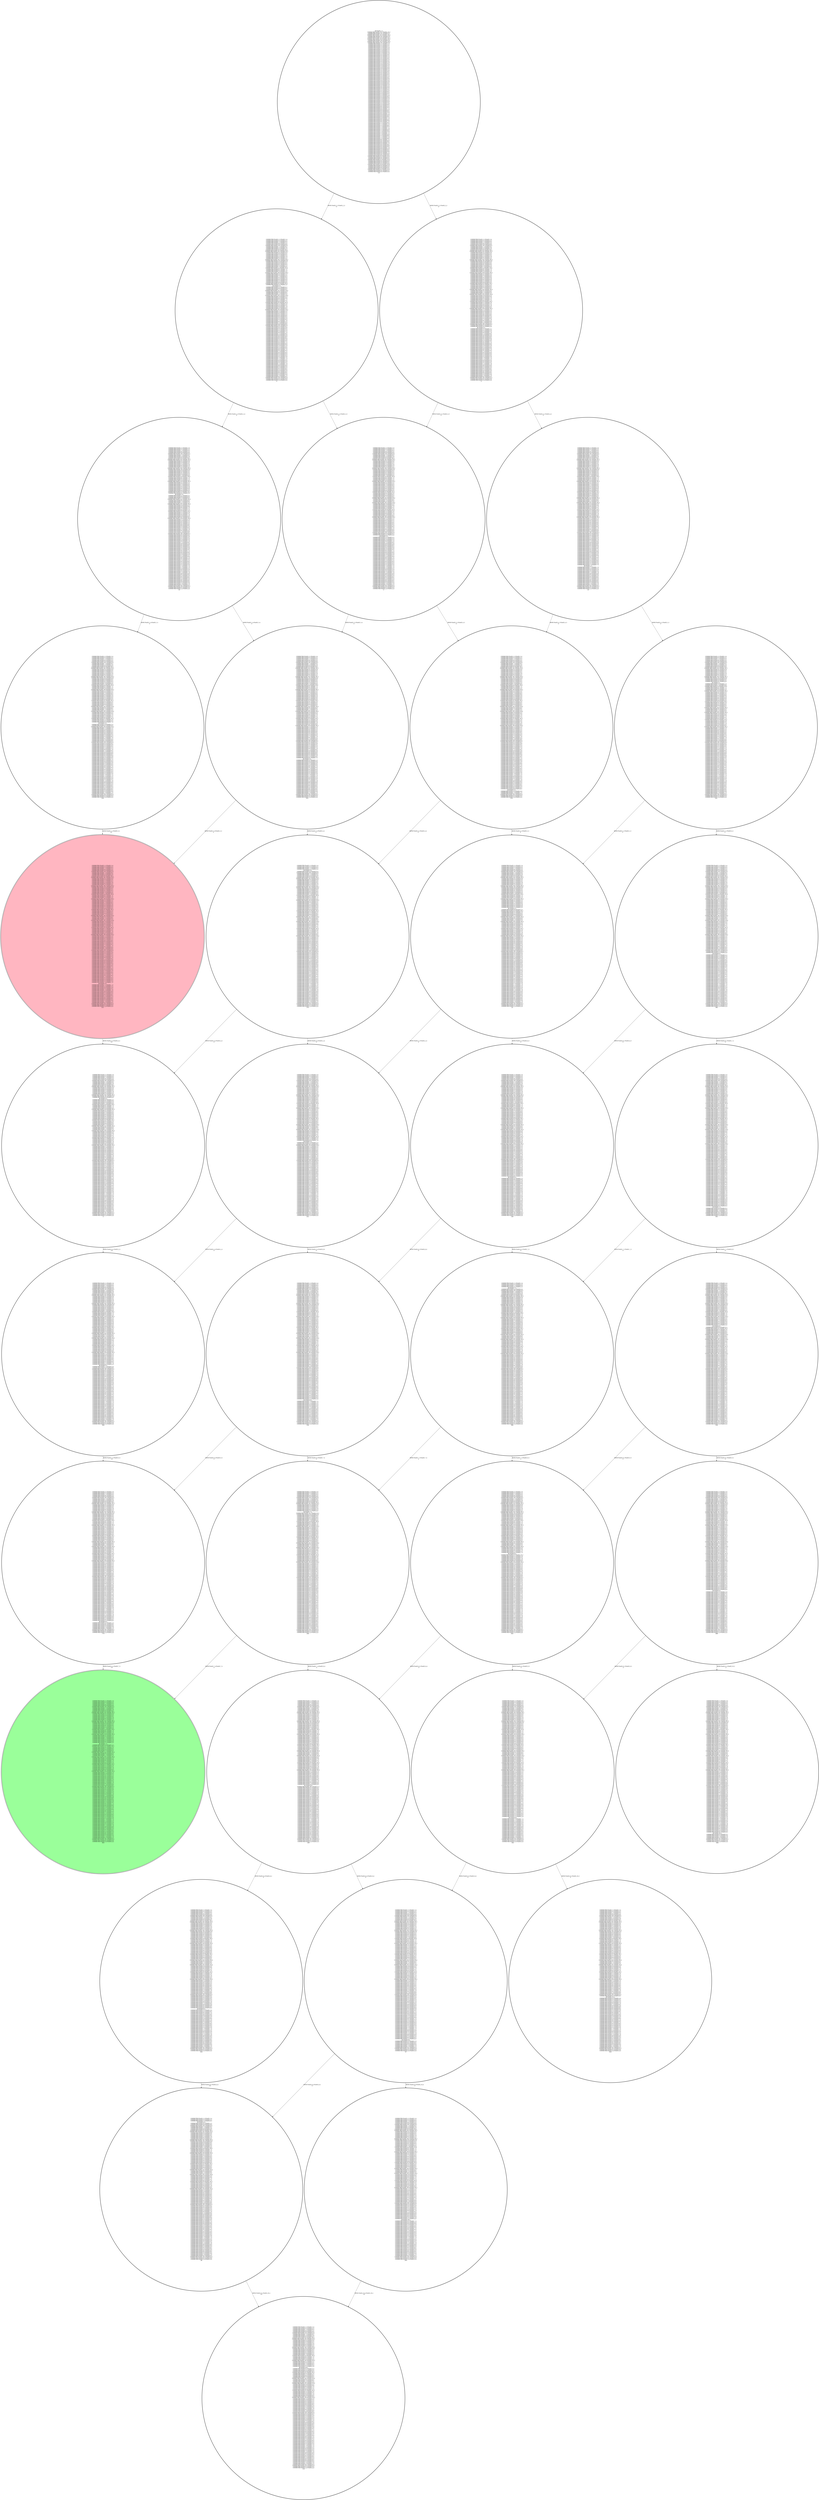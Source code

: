 digraph {
"CONNECTED PLACE_3_3 PLACE_3_4\nCONNECTED PLACE_5_3 PLACE_5_2\nCONNECTED PLACE_7_3 PLACE_6_3\nCONNECTED PLACE_4_5 PLACE_5_5\nCONNECTED PLACE_9_4 PLACE_8_4\nCONNECTED PLACE_10_5 PLACE_9_5\nCONNECTED PLACE_7_2 PLACE_8_2\nCONNECTED PLACE_2_4 PLACE_3_4\nCONNECTED PLACE_6_4 PLACE_6_3\nCONNECTED PLACE_9_5 PLACE_10_5\nCONNECTED PLACE_10_3 PLACE_10_2\nCONNECTED PLACE_9_5 PLACE_9_4\nCONNECTED PLACE_4_4 PLACE_4_5\nCONNECTED PLACE_5_2 PLACE_4_2\nCONNECTED PLACE_2_3 PLACE_2_4\nCONNECTED PLACE_6_3 PLACE_5_3\nCONNECTED PLACE_3_5 PLACE_4_5\nCONNECTED PLACE_10_2 PLACE_10_3\nCONNECTED PLACE_10_4 PLACE_9_4\nCONNECTED PLACE_8_4 PLACE_8_3\nAT PLACE_4_5\nCONNECTED PLACE_4_3 PLACE_4_2\nCONNECTED PLACE_8_2 PLACE_8_3\nCONNECTED PLACE_5_4 PLACE_5_3\nCONNECTED PLACE_7_4 PLACE_6_4\nCONNECTED PLACE_9_4 PLACE_10_4\nCONNECTED PLACE_6_2 PLACE_7_2\nCONNECTED PLACE_6_5 PLACE_7_5\nCONNECTED PLACE_3_4 PLACE_3_5\nCONNECTED PLACE_10_4 PLACE_10_3\nCONNECTED PLACE_4_2 PLACE_3_2\nCONNECTED PLACE_3_3 PLACE_3_2\nCONNECTED PLACE_7_3 PLACE_8_3\nCONNECTED PLACE_9_3 PLACE_9_4\nCONNECTED PLACE_5_3 PLACE_5_4\nCONNECTED PLACE_6_5 PLACE_6_4\nCONNECTED PLACE_2_5 PLACE_3_5\nCONNECTED PLACE_9_4 PLACE_9_3\nCONNECTED PLACE_9_2 PLACE_10_2\nCONNECTED PLACE_4_5 PLACE_3_5\nCONNECTED PLACE_5_2 PLACE_6_2\nCONNECTED PLACE_6_4 PLACE_6_5\nCONNECTED PLACE_7_2 PLACE_6_2\nCONNECTED PLACE_10_3 PLACE_10_4\nCONNECTED PLACE_9_5 PLACE_8_5\nCONNECTED PLACE_7_5 PLACE_8_5\nCONNECTED PLACE_3_2 PLACE_3_3\nCONNECTED PLACE_10_5 PLACE_10_4\nCONNECTED PLACE_4_4 PLACE_4_3\nCONNECTED PLACE_4_3 PLACE_4_4\nCONNECTED PLACE_8_3 PLACE_7_3\nCONNECTED PLACE_2_3 PLACE_2_2\nCONNECTED PLACE_6_3 PLACE_7_3\nCONNECTED PLACE_9_3 PLACE_10_3\nCONNECTED PLACE_5_5 PLACE_5_4\nCONNECTED PLACE_3_5 PLACE_2_5\nCONNECTED PLACE_8_4 PLACE_7_4\nCONNECTED PLACE_3_4 PLACE_3_3\nCONNECTED PLACE_9_2 PLACE_9_3\nCONNECTED PLACE_10_4 PLACE_10_5\nCONNECTED PLACE_2_2 PLACE_2_3\nCONNECTED PLACE_5_4 PLACE_5_5\nCONNECTED PLACE_6_2 PLACE_5_2\nCONNECTED PLACE_4_2 PLACE_5_2\nCONNECTED PLACE_8_5 PLACE_9_5\nCONNECTED PLACE_9_3 PLACE_9_2\nCONNECTED PLACE_3_3 PLACE_2_3\nCONNECTED PLACE_5_3 PLACE_6_3\nCONNECTED PLACE_7_3 PLACE_7_4\nCONNECTED PLACE_6_5 PLACE_5_5\nCONNECTED PLACE_7_4 PLACE_8_4\nCONNECTED PLACE_9_4 PLACE_9_5\nCONNECTED PLACE_10_2 PLACE_9_2\nCONNECTED PLACE_9_2 PLACE_8_2\nCONNECTED PLACE_4_5 PLACE_4_4\nCONNECTED PLACE_3_2 PLACE_4_2\nCONNECTED PLACE_5_2 PLACE_5_3\nCONNECTED PLACE_2_4 PLACE_2_3\nCONNECTED PLACE_6_4 PLACE_7_4\nCONNECTED PLACE_7_5 PLACE_6_5\nCONNECTED PLACE_4_4 PLACE_3_4\nCONNECTED PLACE_8_3 PLACE_8_4\nCONNECTED PLACE_8_3 PLACE_8_2\nCONNECTED PLACE_6_3 PLACE_6_4\nCONNECTED PLACE_3_5 PLACE_3_4\nCONNECTED PLACE_5_5 PLACE_4_5\nCONNECTED PLACE_8_2 PLACE_7_2\nCONNECTED PLACE_4_3 PLACE_5_3\nCONNECTED PLACE_8_4 PLACE_9_4\nCONNECTED PLACE_3_4 PLACE_2_4\nCONNECTED PLACE_2_2 PLACE_3_2\nCONNECTED PLACE_5_4 PLACE_6_4\nCONNECTED PLACE_8_5 PLACE_7_5\nCONNECTED PLACE_4_2 PLACE_4_3\nCONNECTED PLACE_7_3 PLACE_7_2\nCONNECTED PLACE_9_3 PLACE_8_3\nCONNECTED PLACE_5_3 PLACE_4_3\nCONNECTED PLACE_3_3 PLACE_4_3\nCONNECTED PLACE_2_5 PLACE_2_4\nCONNECTED PLACE_7_4 PLACE_7_5\nCONNECTED PLACE_7_2 PLACE_7_3\nCONNECTED PLACE_2_4 PLACE_2_5\nCONNECTED PLACE_6_4 PLACE_5_4\nCONNECTED PLACE_3_2 PLACE_2_2\nCONNECTED PLACE_7_5 PLACE_7_4\nCONNECTED PLACE_4_4 PLACE_5_4\nCONNECTED PLACE_8_3 PLACE_9_3\nCONNECTED PLACE_2_3 PLACE_3_3\nCONNECTED PLACE_6_3 PLACE_6_2\nCONNECTED PLACE_5_5 PLACE_6_5\nCONNECTED PLACE_4_3 PLACE_3_3\nCONNECTED PLACE_8_2 PLACE_9_2\nCONNECTED PLACE_8_4 PLACE_8_5\nCONNECTED PLACE_5_4 PLACE_4_4\nCONNECTED PLACE_7_4 PLACE_7_3\nCONNECTED PLACE_6_2 PLACE_6_3\nCONNECTED PLACE_10_3 PLACE_9_3\nCONNECTED PLACE_8_5 PLACE_8_4\nCONNECTED PLACE_3_4 PLACE_4_4\n.5\n" -> "CONNECTED PLACE_3_3 PLACE_3_4\nCONNECTED PLACE_5_3 PLACE_5_2\nCONNECTED PLACE_7_3 PLACE_6_3\nCONNECTED PLACE_4_5 PLACE_5_5\nCONNECTED PLACE_9_4 PLACE_8_4\nCONNECTED PLACE_10_5 PLACE_9_5\nCONNECTED PLACE_7_2 PLACE_8_2\nCONNECTED PLACE_2_4 PLACE_3_4\nCONNECTED PLACE_6_4 PLACE_6_3\nCONNECTED PLACE_9_5 PLACE_10_5\nCONNECTED PLACE_10_3 PLACE_10_2\nCONNECTED PLACE_9_5 PLACE_9_4\nCONNECTED PLACE_4_4 PLACE_4_5\nCONNECTED PLACE_5_2 PLACE_4_2\nCONNECTED PLACE_2_3 PLACE_2_4\nCONNECTED PLACE_6_3 PLACE_5_3\nCONNECTED PLACE_3_5 PLACE_4_5\nCONNECTED PLACE_10_2 PLACE_10_3\nCONNECTED PLACE_10_4 PLACE_9_4\nCONNECTED PLACE_8_4 PLACE_8_3\nCONNECTED PLACE_4_3 PLACE_4_2\nCONNECTED PLACE_8_2 PLACE_8_3\nCONNECTED PLACE_5_4 PLACE_5_3\nCONNECTED PLACE_7_4 PLACE_6_4\nCONNECTED PLACE_9_4 PLACE_10_4\nCONNECTED PLACE_6_2 PLACE_7_2\nCONNECTED PLACE_6_5 PLACE_7_5\nCONNECTED PLACE_3_4 PLACE_3_5\nCONNECTED PLACE_10_4 PLACE_10_3\nCONNECTED PLACE_4_2 PLACE_3_2\nCONNECTED PLACE_3_3 PLACE_3_2\nCONNECTED PLACE_7_3 PLACE_8_3\nCONNECTED PLACE_9_3 PLACE_9_4\nCONNECTED PLACE_5_3 PLACE_5_4\nCONNECTED PLACE_6_5 PLACE_6_4\nCONNECTED PLACE_2_5 PLACE_3_5\nCONNECTED PLACE_9_4 PLACE_9_3\nCONNECTED PLACE_9_2 PLACE_10_2\nCONNECTED PLACE_4_5 PLACE_3_5\nCONNECTED PLACE_5_2 PLACE_6_2\nCONNECTED PLACE_6_4 PLACE_6_5\nCONNECTED PLACE_7_2 PLACE_6_2\nCONNECTED PLACE_10_3 PLACE_10_4\nCONNECTED PLACE_9_5 PLACE_8_5\nCONNECTED PLACE_7_5 PLACE_8_5\nCONNECTED PLACE_3_2 PLACE_3_3\nCONNECTED PLACE_10_5 PLACE_10_4\nCONNECTED PLACE_4_4 PLACE_4_3\nCONNECTED PLACE_4_3 PLACE_4_4\nCONNECTED PLACE_8_3 PLACE_7_3\nCONNECTED PLACE_2_3 PLACE_2_2\nCONNECTED PLACE_6_3 PLACE_7_3\nCONNECTED PLACE_9_3 PLACE_10_3\nCONNECTED PLACE_5_5 PLACE_5_4\nCONNECTED PLACE_3_5 PLACE_2_5\nCONNECTED PLACE_8_4 PLACE_7_4\nCONNECTED PLACE_3_4 PLACE_3_3\nCONNECTED PLACE_9_2 PLACE_9_3\nCONNECTED PLACE_10_4 PLACE_10_5\nCONNECTED PLACE_2_2 PLACE_2_3\nCONNECTED PLACE_5_4 PLACE_5_5\nCONNECTED PLACE_6_2 PLACE_5_2\nCONNECTED PLACE_4_2 PLACE_5_2\nCONNECTED PLACE_8_5 PLACE_9_5\nCONNECTED PLACE_9_3 PLACE_9_2\nCONNECTED PLACE_3_3 PLACE_2_3\nCONNECTED PLACE_5_3 PLACE_6_3\nCONNECTED PLACE_7_3 PLACE_7_4\nCONNECTED PLACE_6_5 PLACE_5_5\nAT PLACE_5_5\nCONNECTED PLACE_7_4 PLACE_8_4\nCONNECTED PLACE_9_4 PLACE_9_5\nCONNECTED PLACE_10_2 PLACE_9_2\nCONNECTED PLACE_9_2 PLACE_8_2\nCONNECTED PLACE_4_5 PLACE_4_4\nCONNECTED PLACE_3_2 PLACE_4_2\nCONNECTED PLACE_5_2 PLACE_5_3\nCONNECTED PLACE_2_4 PLACE_2_3\nCONNECTED PLACE_6_4 PLACE_7_4\nCONNECTED PLACE_7_5 PLACE_6_5\nCONNECTED PLACE_4_4 PLACE_3_4\nCONNECTED PLACE_8_3 PLACE_8_4\nCONNECTED PLACE_8_3 PLACE_8_2\nCONNECTED PLACE_6_3 PLACE_6_4\nCONNECTED PLACE_3_5 PLACE_3_4\nCONNECTED PLACE_5_5 PLACE_4_5\nCONNECTED PLACE_8_2 PLACE_7_2\nCONNECTED PLACE_4_3 PLACE_5_3\nCONNECTED PLACE_8_4 PLACE_9_4\nCONNECTED PLACE_3_4 PLACE_2_4\nCONNECTED PLACE_2_2 PLACE_3_2\nCONNECTED PLACE_5_4 PLACE_6_4\nCONNECTED PLACE_8_5 PLACE_7_5\nCONNECTED PLACE_4_2 PLACE_4_3\nCONNECTED PLACE_7_3 PLACE_7_2\nCONNECTED PLACE_9_3 PLACE_8_3\nCONNECTED PLACE_5_3 PLACE_4_3\nCONNECTED PLACE_3_3 PLACE_4_3\nCONNECTED PLACE_2_5 PLACE_2_4\nCONNECTED PLACE_7_4 PLACE_7_5\nCONNECTED PLACE_7_2 PLACE_7_3\nCONNECTED PLACE_2_4 PLACE_2_5\nCONNECTED PLACE_6_4 PLACE_5_4\nCONNECTED PLACE_3_2 PLACE_2_2\nCONNECTED PLACE_7_5 PLACE_7_4\nCONNECTED PLACE_4_4 PLACE_5_4\nCONNECTED PLACE_8_3 PLACE_9_3\nCONNECTED PLACE_2_3 PLACE_3_3\nCONNECTED PLACE_6_3 PLACE_6_2\nCONNECTED PLACE_5_5 PLACE_6_5\nCONNECTED PLACE_4_3 PLACE_3_3\nCONNECTED PLACE_8_2 PLACE_9_2\nCONNECTED PLACE_8_4 PLACE_8_5\nCONNECTED PLACE_5_4 PLACE_4_4\nCONNECTED PLACE_7_4 PLACE_7_3\nCONNECTED PLACE_6_2 PLACE_6_3\nCONNECTED PLACE_10_3 PLACE_9_3\nCONNECTED PLACE_8_5 PLACE_8_4\nCONNECTED PLACE_3_4 PLACE_4_4\n.656\n"[label="MOVE PLACE_4_5 PLACE_5_5\n1.0\n"];
"CONNECTED PLACE_3_3 PLACE_3_4\nCONNECTED PLACE_5_3 PLACE_5_2\nCONNECTED PLACE_7_3 PLACE_6_3\nCONNECTED PLACE_4_5 PLACE_5_5\nCONNECTED PLACE_9_4 PLACE_8_4\nCONNECTED PLACE_10_5 PLACE_9_5\nCONNECTED PLACE_7_2 PLACE_8_2\nCONNECTED PLACE_2_4 PLACE_3_4\nCONNECTED PLACE_6_4 PLACE_6_3\nCONNECTED PLACE_9_5 PLACE_10_5\nCONNECTED PLACE_10_3 PLACE_10_2\nCONNECTED PLACE_9_5 PLACE_9_4\nCONNECTED PLACE_4_4 PLACE_4_5\nCONNECTED PLACE_5_2 PLACE_4_2\nCONNECTED PLACE_2_3 PLACE_2_4\nCONNECTED PLACE_6_3 PLACE_5_3\nCONNECTED PLACE_3_5 PLACE_4_5\nCONNECTED PLACE_10_2 PLACE_10_3\nCONNECTED PLACE_10_4 PLACE_9_4\nCONNECTED PLACE_8_4 PLACE_8_3\nCONNECTED PLACE_4_3 PLACE_4_2\nCONNECTED PLACE_8_2 PLACE_8_3\nCONNECTED PLACE_5_4 PLACE_5_3\nCONNECTED PLACE_7_4 PLACE_6_4\nCONNECTED PLACE_9_4 PLACE_10_4\nCONNECTED PLACE_6_2 PLACE_7_2\nCONNECTED PLACE_6_5 PLACE_7_5\nCONNECTED PLACE_3_4 PLACE_3_5\nCONNECTED PLACE_10_4 PLACE_10_3\nCONNECTED PLACE_4_2 PLACE_3_2\nCONNECTED PLACE_3_3 PLACE_3_2\nCONNECTED PLACE_7_3 PLACE_8_3\nCONNECTED PLACE_9_3 PLACE_9_4\nCONNECTED PLACE_5_3 PLACE_5_4\nCONNECTED PLACE_6_5 PLACE_6_4\nCONNECTED PLACE_2_5 PLACE_3_5\nCONNECTED PLACE_9_4 PLACE_9_3\nCONNECTED PLACE_9_2 PLACE_10_2\nCONNECTED PLACE_4_5 PLACE_3_5\nCONNECTED PLACE_5_2 PLACE_6_2\nCONNECTED PLACE_6_4 PLACE_6_5\nCONNECTED PLACE_7_2 PLACE_6_2\nCONNECTED PLACE_10_3 PLACE_10_4\nCONNECTED PLACE_9_5 PLACE_8_5\nCONNECTED PLACE_7_5 PLACE_8_5\nCONNECTED PLACE_3_2 PLACE_3_3\nCONNECTED PLACE_10_5 PLACE_10_4\nCONNECTED PLACE_4_4 PLACE_4_3\nCONNECTED PLACE_4_3 PLACE_4_4\nCONNECTED PLACE_8_3 PLACE_7_3\nCONNECTED PLACE_2_3 PLACE_2_2\nCONNECTED PLACE_6_3 PLACE_7_3\nCONNECTED PLACE_9_3 PLACE_10_3\nCONNECTED PLACE_5_5 PLACE_5_4\nCONNECTED PLACE_3_5 PLACE_2_5\nCONNECTED PLACE_8_4 PLACE_7_4\nCONNECTED PLACE_3_4 PLACE_3_3\nCONNECTED PLACE_9_2 PLACE_9_3\nCONNECTED PLACE_10_4 PLACE_10_5\nCONNECTED PLACE_2_2 PLACE_2_3\nCONNECTED PLACE_5_4 PLACE_5_5\nCONNECTED PLACE_6_2 PLACE_5_2\nCONNECTED PLACE_4_2 PLACE_5_2\nCONNECTED PLACE_8_5 PLACE_9_5\nCONNECTED PLACE_9_3 PLACE_9_2\nCONNECTED PLACE_3_3 PLACE_2_3\nCONNECTED PLACE_5_3 PLACE_6_3\nCONNECTED PLACE_7_3 PLACE_7_4\nCONNECTED PLACE_6_5 PLACE_5_5\nCONNECTED PLACE_7_4 PLACE_8_4\nCONNECTED PLACE_9_4 PLACE_9_5\nCONNECTED PLACE_10_2 PLACE_9_2\nCONNECTED PLACE_9_2 PLACE_8_2\nCONNECTED PLACE_4_5 PLACE_4_4\nCONNECTED PLACE_3_2 PLACE_4_2\nCONNECTED PLACE_5_2 PLACE_5_3\nCONNECTED PLACE_2_4 PLACE_2_3\nCONNECTED PLACE_6_4 PLACE_7_4\nCONNECTED PLACE_7_5 PLACE_6_5\nCONNECTED PLACE_4_4 PLACE_3_4\nCONNECTED PLACE_8_3 PLACE_8_4\nCONNECTED PLACE_8_3 PLACE_8_2\nCONNECTED PLACE_6_3 PLACE_6_4\nAT PLACE_8_5\nCONNECTED PLACE_3_5 PLACE_3_4\nCONNECTED PLACE_5_5 PLACE_4_5\nCONNECTED PLACE_8_2 PLACE_7_2\nCONNECTED PLACE_4_3 PLACE_5_3\nCONNECTED PLACE_8_4 PLACE_9_4\nCONNECTED PLACE_3_4 PLACE_2_4\nCONNECTED PLACE_2_2 PLACE_3_2\nCONNECTED PLACE_5_4 PLACE_6_4\nCONNECTED PLACE_8_5 PLACE_7_5\nCONNECTED PLACE_4_2 PLACE_4_3\nCONNECTED PLACE_7_3 PLACE_7_2\nCONNECTED PLACE_9_3 PLACE_8_3\nCONNECTED PLACE_5_3 PLACE_4_3\nCONNECTED PLACE_3_3 PLACE_4_3\nCONNECTED PLACE_2_5 PLACE_2_4\nCONNECTED PLACE_7_4 PLACE_7_5\nCONNECTED PLACE_7_2 PLACE_7_3\nCONNECTED PLACE_2_4 PLACE_2_5\nCONNECTED PLACE_6_4 PLACE_5_4\nCONNECTED PLACE_3_2 PLACE_2_2\nCONNECTED PLACE_7_5 PLACE_7_4\nCONNECTED PLACE_4_4 PLACE_5_4\nCONNECTED PLACE_8_3 PLACE_9_3\nCONNECTED PLACE_2_3 PLACE_3_3\nCONNECTED PLACE_6_3 PLACE_6_2\nCONNECTED PLACE_5_5 PLACE_6_5\nCONNECTED PLACE_4_3 PLACE_3_3\nCONNECTED PLACE_8_2 PLACE_9_2\nCONNECTED PLACE_8_4 PLACE_8_5\nCONNECTED PLACE_5_4 PLACE_4_4\nCONNECTED PLACE_7_4 PLACE_7_3\nCONNECTED PLACE_6_2 PLACE_6_3\nCONNECTED PLACE_10_3 PLACE_9_3\nCONNECTED PLACE_8_5 PLACE_8_4\nCONNECTED PLACE_3_4 PLACE_4_4\n.055\n" -> "CONNECTED PLACE_3_3 PLACE_3_4\nCONNECTED PLACE_5_3 PLACE_5_2\nCONNECTED PLACE_7_3 PLACE_6_3\nAT PLACE_9_5\nCONNECTED PLACE_4_5 PLACE_5_5\nCONNECTED PLACE_9_4 PLACE_8_4\nCONNECTED PLACE_10_5 PLACE_9_5\nCONNECTED PLACE_7_2 PLACE_8_2\nCONNECTED PLACE_2_4 PLACE_3_4\nCONNECTED PLACE_6_4 PLACE_6_3\nCONNECTED PLACE_9_5 PLACE_10_5\nCONNECTED PLACE_10_3 PLACE_10_2\nCONNECTED PLACE_9_5 PLACE_9_4\nCONNECTED PLACE_4_4 PLACE_4_5\nCONNECTED PLACE_5_2 PLACE_4_2\nCONNECTED PLACE_2_3 PLACE_2_4\nCONNECTED PLACE_6_3 PLACE_5_3\nCONNECTED PLACE_3_5 PLACE_4_5\nCONNECTED PLACE_10_2 PLACE_10_3\nCONNECTED PLACE_10_4 PLACE_9_4\nCONNECTED PLACE_8_4 PLACE_8_3\nCONNECTED PLACE_4_3 PLACE_4_2\nCONNECTED PLACE_8_2 PLACE_8_3\nCONNECTED PLACE_5_4 PLACE_5_3\nCONNECTED PLACE_7_4 PLACE_6_4\nCONNECTED PLACE_9_4 PLACE_10_4\nCONNECTED PLACE_6_2 PLACE_7_2\nCONNECTED PLACE_6_5 PLACE_7_5\nCONNECTED PLACE_3_4 PLACE_3_5\nCONNECTED PLACE_10_4 PLACE_10_3\nCONNECTED PLACE_4_2 PLACE_3_2\nCONNECTED PLACE_3_3 PLACE_3_2\nCONNECTED PLACE_7_3 PLACE_8_3\nCONNECTED PLACE_9_3 PLACE_9_4\nCONNECTED PLACE_5_3 PLACE_5_4\nCONNECTED PLACE_6_5 PLACE_6_4\nCONNECTED PLACE_2_5 PLACE_3_5\nCONNECTED PLACE_9_4 PLACE_9_3\nCONNECTED PLACE_9_2 PLACE_10_2\nCONNECTED PLACE_4_5 PLACE_3_5\nCONNECTED PLACE_5_2 PLACE_6_2\nCONNECTED PLACE_6_4 PLACE_6_5\nCONNECTED PLACE_7_2 PLACE_6_2\nCONNECTED PLACE_10_3 PLACE_10_4\nCONNECTED PLACE_9_5 PLACE_8_5\nCONNECTED PLACE_7_5 PLACE_8_5\nCONNECTED PLACE_3_2 PLACE_3_3\nCONNECTED PLACE_10_5 PLACE_10_4\nCONNECTED PLACE_4_4 PLACE_4_3\nCONNECTED PLACE_4_3 PLACE_4_4\nCONNECTED PLACE_8_3 PLACE_7_3\nCONNECTED PLACE_2_3 PLACE_2_2\nCONNECTED PLACE_6_3 PLACE_7_3\nCONNECTED PLACE_9_3 PLACE_10_3\nCONNECTED PLACE_5_5 PLACE_5_4\nCONNECTED PLACE_3_5 PLACE_2_5\nCONNECTED PLACE_8_4 PLACE_7_4\nCONNECTED PLACE_3_4 PLACE_3_3\nCONNECTED PLACE_9_2 PLACE_9_3\nCONNECTED PLACE_10_4 PLACE_10_5\nCONNECTED PLACE_2_2 PLACE_2_3\nCONNECTED PLACE_5_4 PLACE_5_5\nCONNECTED PLACE_6_2 PLACE_5_2\nCONNECTED PLACE_4_2 PLACE_5_2\nCONNECTED PLACE_8_5 PLACE_9_5\nCONNECTED PLACE_9_3 PLACE_9_2\nCONNECTED PLACE_3_3 PLACE_2_3\nCONNECTED PLACE_5_3 PLACE_6_3\nCONNECTED PLACE_7_3 PLACE_7_4\nCONNECTED PLACE_6_5 PLACE_5_5\nCONNECTED PLACE_7_4 PLACE_8_4\nCONNECTED PLACE_9_4 PLACE_9_5\nCONNECTED PLACE_10_2 PLACE_9_2\nCONNECTED PLACE_9_2 PLACE_8_2\nCONNECTED PLACE_4_5 PLACE_4_4\nCONNECTED PLACE_3_2 PLACE_4_2\nCONNECTED PLACE_5_2 PLACE_5_3\nCONNECTED PLACE_2_4 PLACE_2_3\nCONNECTED PLACE_6_4 PLACE_7_4\nCONNECTED PLACE_7_5 PLACE_6_5\nCONNECTED PLACE_4_4 PLACE_3_4\nCONNECTED PLACE_8_3 PLACE_8_4\nCONNECTED PLACE_8_3 PLACE_8_2\nCONNECTED PLACE_6_3 PLACE_6_4\nCONNECTED PLACE_3_5 PLACE_3_4\nCONNECTED PLACE_5_5 PLACE_4_5\nCONNECTED PLACE_8_2 PLACE_7_2\nCONNECTED PLACE_4_3 PLACE_5_3\nCONNECTED PLACE_8_4 PLACE_9_4\nCONNECTED PLACE_3_4 PLACE_2_4\nCONNECTED PLACE_2_2 PLACE_3_2\nCONNECTED PLACE_5_4 PLACE_6_4\nCONNECTED PLACE_8_5 PLACE_7_5\nCONNECTED PLACE_4_2 PLACE_4_3\nCONNECTED PLACE_7_3 PLACE_7_2\nCONNECTED PLACE_9_3 PLACE_8_3\nCONNECTED PLACE_5_3 PLACE_4_3\nCONNECTED PLACE_3_3 PLACE_4_3\nCONNECTED PLACE_2_5 PLACE_2_4\nCONNECTED PLACE_7_4 PLACE_7_5\nCONNECTED PLACE_7_2 PLACE_7_3\nCONNECTED PLACE_2_4 PLACE_2_5\nCONNECTED PLACE_6_4 PLACE_5_4\nCONNECTED PLACE_3_2 PLACE_2_2\nCONNECTED PLACE_7_5 PLACE_7_4\nCONNECTED PLACE_4_4 PLACE_5_4\nCONNECTED PLACE_8_3 PLACE_9_3\nCONNECTED PLACE_2_3 PLACE_3_3\nCONNECTED PLACE_6_3 PLACE_6_2\nCONNECTED PLACE_5_5 PLACE_6_5\nCONNECTED PLACE_4_3 PLACE_3_3\nCONNECTED PLACE_8_2 PLACE_9_2\nCONNECTED PLACE_8_4 PLACE_8_5\nCONNECTED PLACE_5_4 PLACE_4_4\nCONNECTED PLACE_7_4 PLACE_7_3\nCONNECTED PLACE_6_2 PLACE_6_3\nCONNECTED PLACE_10_3 PLACE_9_3\nCONNECTED PLACE_8_5 PLACE_8_4\nCONNECTED PLACE_3_4 PLACE_4_4\n.09\n"[label="MOVE PLACE_8_5 PLACE_9_5\n1.0\n"];
"CONNECTED PLACE_3_3 PLACE_3_4\nCONNECTED PLACE_5_3 PLACE_5_2\nCONNECTED PLACE_7_3 PLACE_6_3\nAT PLACE_9_5\nCONNECTED PLACE_4_5 PLACE_5_5\nCONNECTED PLACE_9_4 PLACE_8_4\nCONNECTED PLACE_10_5 PLACE_9_5\nCONNECTED PLACE_7_2 PLACE_8_2\nCONNECTED PLACE_2_4 PLACE_3_4\nCONNECTED PLACE_6_4 PLACE_6_3\nCONNECTED PLACE_9_5 PLACE_10_5\nCONNECTED PLACE_10_3 PLACE_10_2\nCONNECTED PLACE_9_5 PLACE_9_4\nCONNECTED PLACE_4_4 PLACE_4_5\nCONNECTED PLACE_5_2 PLACE_4_2\nCONNECTED PLACE_2_3 PLACE_2_4\nCONNECTED PLACE_6_3 PLACE_5_3\nCONNECTED PLACE_3_5 PLACE_4_5\nCONNECTED PLACE_10_2 PLACE_10_3\nCONNECTED PLACE_10_4 PLACE_9_4\nCONNECTED PLACE_8_4 PLACE_8_3\nCONNECTED PLACE_4_3 PLACE_4_2\nCONNECTED PLACE_8_2 PLACE_8_3\nCONNECTED PLACE_5_4 PLACE_5_3\nCONNECTED PLACE_7_4 PLACE_6_4\nCONNECTED PLACE_9_4 PLACE_10_4\nCONNECTED PLACE_6_2 PLACE_7_2\nCONNECTED PLACE_6_5 PLACE_7_5\nCONNECTED PLACE_3_4 PLACE_3_5\nCONNECTED PLACE_10_4 PLACE_10_3\nCONNECTED PLACE_4_2 PLACE_3_2\nCONNECTED PLACE_3_3 PLACE_3_2\nCONNECTED PLACE_7_3 PLACE_8_3\nCONNECTED PLACE_9_3 PLACE_9_4\nCONNECTED PLACE_5_3 PLACE_5_4\nCONNECTED PLACE_6_5 PLACE_6_4\nCONNECTED PLACE_2_5 PLACE_3_5\nCONNECTED PLACE_9_4 PLACE_9_3\nCONNECTED PLACE_9_2 PLACE_10_2\nCONNECTED PLACE_4_5 PLACE_3_5\nCONNECTED PLACE_5_2 PLACE_6_2\nCONNECTED PLACE_6_4 PLACE_6_5\nCONNECTED PLACE_7_2 PLACE_6_2\nCONNECTED PLACE_10_3 PLACE_10_4\nCONNECTED PLACE_9_5 PLACE_8_5\nCONNECTED PLACE_7_5 PLACE_8_5\nCONNECTED PLACE_3_2 PLACE_3_3\nCONNECTED PLACE_10_5 PLACE_10_4\nCONNECTED PLACE_4_4 PLACE_4_3\nCONNECTED PLACE_4_3 PLACE_4_4\nCONNECTED PLACE_8_3 PLACE_7_3\nCONNECTED PLACE_2_3 PLACE_2_2\nCONNECTED PLACE_6_3 PLACE_7_3\nCONNECTED PLACE_9_3 PLACE_10_3\nCONNECTED PLACE_5_5 PLACE_5_4\nCONNECTED PLACE_3_5 PLACE_2_5\nCONNECTED PLACE_8_4 PLACE_7_4\nCONNECTED PLACE_3_4 PLACE_3_3\nCONNECTED PLACE_9_2 PLACE_9_3\nCONNECTED PLACE_10_4 PLACE_10_5\nCONNECTED PLACE_2_2 PLACE_2_3\nCONNECTED PLACE_5_4 PLACE_5_5\nCONNECTED PLACE_6_2 PLACE_5_2\nCONNECTED PLACE_4_2 PLACE_5_2\nCONNECTED PLACE_8_5 PLACE_9_5\nCONNECTED PLACE_9_3 PLACE_9_2\nCONNECTED PLACE_3_3 PLACE_2_3\nCONNECTED PLACE_5_3 PLACE_6_3\nCONNECTED PLACE_7_3 PLACE_7_4\nCONNECTED PLACE_6_5 PLACE_5_5\nCONNECTED PLACE_7_4 PLACE_8_4\nCONNECTED PLACE_9_4 PLACE_9_5\nCONNECTED PLACE_10_2 PLACE_9_2\nCONNECTED PLACE_9_2 PLACE_8_2\nCONNECTED PLACE_4_5 PLACE_4_4\nCONNECTED PLACE_3_2 PLACE_4_2\nCONNECTED PLACE_5_2 PLACE_5_3\nCONNECTED PLACE_2_4 PLACE_2_3\nCONNECTED PLACE_6_4 PLACE_7_4\nCONNECTED PLACE_7_5 PLACE_6_5\nCONNECTED PLACE_4_4 PLACE_3_4\nCONNECTED PLACE_8_3 PLACE_8_4\nCONNECTED PLACE_8_3 PLACE_8_2\nCONNECTED PLACE_6_3 PLACE_6_4\nCONNECTED PLACE_3_5 PLACE_3_4\nCONNECTED PLACE_5_5 PLACE_4_5\nCONNECTED PLACE_8_2 PLACE_7_2\nCONNECTED PLACE_4_3 PLACE_5_3\nCONNECTED PLACE_8_4 PLACE_9_4\nCONNECTED PLACE_3_4 PLACE_2_4\nCONNECTED PLACE_2_2 PLACE_3_2\nCONNECTED PLACE_5_4 PLACE_6_4\nCONNECTED PLACE_8_5 PLACE_7_5\nCONNECTED PLACE_4_2 PLACE_4_3\nCONNECTED PLACE_7_3 PLACE_7_2\nCONNECTED PLACE_9_3 PLACE_8_3\nCONNECTED PLACE_5_3 PLACE_4_3\nCONNECTED PLACE_3_3 PLACE_4_3\nCONNECTED PLACE_2_5 PLACE_2_4\nCONNECTED PLACE_7_4 PLACE_7_5\nCONNECTED PLACE_7_2 PLACE_7_3\nCONNECTED PLACE_2_4 PLACE_2_5\nCONNECTED PLACE_6_4 PLACE_5_4\nCONNECTED PLACE_3_2 PLACE_2_2\nCONNECTED PLACE_7_5 PLACE_7_4\nCONNECTED PLACE_4_4 PLACE_5_4\nCONNECTED PLACE_8_3 PLACE_9_3\nCONNECTED PLACE_2_3 PLACE_3_3\nCONNECTED PLACE_6_3 PLACE_6_2\nCONNECTED PLACE_5_5 PLACE_6_5\nCONNECTED PLACE_4_3 PLACE_3_3\nCONNECTED PLACE_8_2 PLACE_9_2\nCONNECTED PLACE_8_4 PLACE_8_5\nCONNECTED PLACE_5_4 PLACE_4_4\nCONNECTED PLACE_7_4 PLACE_7_3\nCONNECTED PLACE_6_2 PLACE_6_3\nCONNECTED PLACE_10_3 PLACE_9_3\nCONNECTED PLACE_8_5 PLACE_8_4\nCONNECTED PLACE_3_4 PLACE_4_4\n.09\n" -> "CONNECTED PLACE_3_3 PLACE_3_4\nCONNECTED PLACE_5_3 PLACE_5_2\nCONNECTED PLACE_7_3 PLACE_6_3\nCONNECTED PLACE_4_5 PLACE_5_5\nCONNECTED PLACE_9_4 PLACE_8_4\nCONNECTED PLACE_10_5 PLACE_9_5\nCONNECTED PLACE_7_2 PLACE_8_2\nCONNECTED PLACE_2_4 PLACE_3_4\nCONNECTED PLACE_6_4 PLACE_6_3\nCONNECTED PLACE_9_5 PLACE_10_5\nCONNECTED PLACE_10_3 PLACE_10_2\nCONNECTED PLACE_9_5 PLACE_9_4\nCONNECTED PLACE_4_4 PLACE_4_5\nCONNECTED PLACE_5_2 PLACE_4_2\nCONNECTED PLACE_2_3 PLACE_2_4\nCONNECTED PLACE_6_3 PLACE_5_3\nCONNECTED PLACE_3_5 PLACE_4_5\nCONNECTED PLACE_10_2 PLACE_10_3\nCONNECTED PLACE_10_4 PLACE_9_4\nCONNECTED PLACE_8_4 PLACE_8_3\nCONNECTED PLACE_4_3 PLACE_4_2\nCONNECTED PLACE_8_2 PLACE_8_3\nCONNECTED PLACE_5_4 PLACE_5_3\nCONNECTED PLACE_7_4 PLACE_6_4\nCONNECTED PLACE_9_4 PLACE_10_4\nCONNECTED PLACE_6_2 PLACE_7_2\nCONNECTED PLACE_6_5 PLACE_7_5\nCONNECTED PLACE_3_4 PLACE_3_5\nCONNECTED PLACE_10_4 PLACE_10_3\nCONNECTED PLACE_4_2 PLACE_3_2\nCONNECTED PLACE_3_3 PLACE_3_2\nCONNECTED PLACE_7_3 PLACE_8_3\nCONNECTED PLACE_9_3 PLACE_9_4\nCONNECTED PLACE_5_3 PLACE_5_4\nAT PLACE_10_5\nCONNECTED PLACE_6_5 PLACE_6_4\nCONNECTED PLACE_2_5 PLACE_3_5\nCONNECTED PLACE_9_4 PLACE_9_3\nCONNECTED PLACE_9_2 PLACE_10_2\nCONNECTED PLACE_4_5 PLACE_3_5\nCONNECTED PLACE_5_2 PLACE_6_2\nCONNECTED PLACE_6_4 PLACE_6_5\nCONNECTED PLACE_7_2 PLACE_6_2\nCONNECTED PLACE_10_3 PLACE_10_4\nCONNECTED PLACE_9_5 PLACE_8_5\nCONNECTED PLACE_7_5 PLACE_8_5\nCONNECTED PLACE_3_2 PLACE_3_3\nCONNECTED PLACE_10_5 PLACE_10_4\nCONNECTED PLACE_4_4 PLACE_4_3\nCONNECTED PLACE_4_3 PLACE_4_4\nCONNECTED PLACE_8_3 PLACE_7_3\nCONNECTED PLACE_2_3 PLACE_2_2\nCONNECTED PLACE_6_3 PLACE_7_3\nCONNECTED PLACE_9_3 PLACE_10_3\nCONNECTED PLACE_5_5 PLACE_5_4\nCONNECTED PLACE_3_5 PLACE_2_5\nCONNECTED PLACE_8_4 PLACE_7_4\nCONNECTED PLACE_3_4 PLACE_3_3\nCONNECTED PLACE_9_2 PLACE_9_3\nCONNECTED PLACE_10_4 PLACE_10_5\nCONNECTED PLACE_2_2 PLACE_2_3\nCONNECTED PLACE_5_4 PLACE_5_5\nCONNECTED PLACE_6_2 PLACE_5_2\nCONNECTED PLACE_4_2 PLACE_5_2\nCONNECTED PLACE_8_5 PLACE_9_5\nCONNECTED PLACE_9_3 PLACE_9_2\nCONNECTED PLACE_3_3 PLACE_2_3\nCONNECTED PLACE_5_3 PLACE_6_3\nCONNECTED PLACE_7_3 PLACE_7_4\nCONNECTED PLACE_6_5 PLACE_5_5\nCONNECTED PLACE_7_4 PLACE_8_4\nCONNECTED PLACE_9_4 PLACE_9_5\nCONNECTED PLACE_10_2 PLACE_9_2\nCONNECTED PLACE_9_2 PLACE_8_2\nCONNECTED PLACE_4_5 PLACE_4_4\nCONNECTED PLACE_3_2 PLACE_4_2\nCONNECTED PLACE_5_2 PLACE_5_3\nCONNECTED PLACE_2_4 PLACE_2_3\nCONNECTED PLACE_6_4 PLACE_7_4\nCONNECTED PLACE_7_5 PLACE_6_5\nCONNECTED PLACE_4_4 PLACE_3_4\nCONNECTED PLACE_8_3 PLACE_8_4\nCONNECTED PLACE_8_3 PLACE_8_2\nCONNECTED PLACE_6_3 PLACE_6_4\nCONNECTED PLACE_3_5 PLACE_3_4\nCONNECTED PLACE_5_5 PLACE_4_5\nCONNECTED PLACE_8_2 PLACE_7_2\nCONNECTED PLACE_4_3 PLACE_5_3\nCONNECTED PLACE_8_4 PLACE_9_4\nCONNECTED PLACE_3_4 PLACE_2_4\nCONNECTED PLACE_2_2 PLACE_3_2\nCONNECTED PLACE_5_4 PLACE_6_4\nCONNECTED PLACE_8_5 PLACE_7_5\nCONNECTED PLACE_4_2 PLACE_4_3\nCONNECTED PLACE_7_3 PLACE_7_2\nCONNECTED PLACE_9_3 PLACE_8_3\nCONNECTED PLACE_5_3 PLACE_4_3\nCONNECTED PLACE_3_3 PLACE_4_3\nCONNECTED PLACE_2_5 PLACE_2_4\nCONNECTED PLACE_7_4 PLACE_7_5\nCONNECTED PLACE_7_2 PLACE_7_3\nCONNECTED PLACE_2_4 PLACE_2_5\nCONNECTED PLACE_6_4 PLACE_5_4\nCONNECTED PLACE_3_2 PLACE_2_2\nCONNECTED PLACE_7_5 PLACE_7_4\nCONNECTED PLACE_4_4 PLACE_5_4\nCONNECTED PLACE_8_3 PLACE_9_3\nCONNECTED PLACE_2_3 PLACE_3_3\nCONNECTED PLACE_6_3 PLACE_6_2\nCONNECTED PLACE_5_5 PLACE_6_5\nCONNECTED PLACE_4_3 PLACE_3_3\nCONNECTED PLACE_8_2 PLACE_9_2\nCONNECTED PLACE_8_4 PLACE_8_5\nCONNECTED PLACE_5_4 PLACE_4_4\nCONNECTED PLACE_7_4 PLACE_7_3\nCONNECTED PLACE_6_2 PLACE_6_3\nCONNECTED PLACE_10_3 PLACE_9_3\nCONNECTED PLACE_8_5 PLACE_8_4\nCONNECTED PLACE_3_4 PLACE_4_4\n.125\n"[label="MOVE PLACE_9_5 PLACE_10_5\n1.0\n"];
"CONNECTED PLACE_3_3 PLACE_3_4\nCONNECTED PLACE_5_3 PLACE_5_2\nCONNECTED PLACE_7_3 PLACE_6_3\nCONNECTED PLACE_4_5 PLACE_5_5\nCONNECTED PLACE_9_4 PLACE_8_4\nCONNECTED PLACE_10_5 PLACE_9_5\nCONNECTED PLACE_7_2 PLACE_8_2\nCONNECTED PLACE_2_4 PLACE_3_4\nCONNECTED PLACE_6_4 PLACE_6_3\nCONNECTED PLACE_9_5 PLACE_10_5\nCONNECTED PLACE_10_3 PLACE_10_2\nCONNECTED PLACE_9_5 PLACE_9_4\nCONNECTED PLACE_4_4 PLACE_4_5\nCONNECTED PLACE_5_2 PLACE_4_2\nCONNECTED PLACE_2_3 PLACE_2_4\nCONNECTED PLACE_6_3 PLACE_5_3\nCONNECTED PLACE_3_5 PLACE_4_5\nCONNECTED PLACE_10_2 PLACE_10_3\nCONNECTED PLACE_10_4 PLACE_9_4\nCONNECTED PLACE_8_4 PLACE_8_3\nCONNECTED PLACE_4_3 PLACE_4_2\nCONNECTED PLACE_8_2 PLACE_8_3\nCONNECTED PLACE_5_4 PLACE_5_3\nCONNECTED PLACE_7_4 PLACE_6_4\nCONNECTED PLACE_9_4 PLACE_10_4\nCONNECTED PLACE_6_2 PLACE_7_2\nCONNECTED PLACE_6_5 PLACE_7_5\nCONNECTED PLACE_3_4 PLACE_3_5\nCONNECTED PLACE_10_4 PLACE_10_3\nCONNECTED PLACE_4_2 PLACE_3_2\nCONNECTED PLACE_3_3 PLACE_3_2\nCONNECTED PLACE_7_3 PLACE_8_3\nCONNECTED PLACE_9_3 PLACE_9_4\nCONNECTED PLACE_5_3 PLACE_5_4\nCONNECTED PLACE_6_5 PLACE_6_4\nCONNECTED PLACE_2_5 PLACE_3_5\nCONNECTED PLACE_9_4 PLACE_9_3\nCONNECTED PLACE_9_2 PLACE_10_2\nCONNECTED PLACE_4_5 PLACE_3_5\nAT PLACE_2_3\nCONNECTED PLACE_5_2 PLACE_6_2\nCONNECTED PLACE_6_4 PLACE_6_5\nCONNECTED PLACE_7_2 PLACE_6_2\nCONNECTED PLACE_10_3 PLACE_10_4\nCONNECTED PLACE_9_5 PLACE_8_5\nCONNECTED PLACE_7_5 PLACE_8_5\nCONNECTED PLACE_3_2 PLACE_3_3\nCONNECTED PLACE_10_5 PLACE_10_4\nCONNECTED PLACE_4_4 PLACE_4_3\nCONNECTED PLACE_4_3 PLACE_4_4\nCONNECTED PLACE_8_3 PLACE_7_3\nCONNECTED PLACE_2_3 PLACE_2_2\nCONNECTED PLACE_6_3 PLACE_7_3\nCONNECTED PLACE_9_3 PLACE_10_3\nCONNECTED PLACE_5_5 PLACE_5_4\nCONNECTED PLACE_3_5 PLACE_2_5\nCONNECTED PLACE_8_4 PLACE_7_4\nCONNECTED PLACE_3_4 PLACE_3_3\nCONNECTED PLACE_9_2 PLACE_9_3\nCONNECTED PLACE_10_4 PLACE_10_5\nCONNECTED PLACE_2_2 PLACE_2_3\nCONNECTED PLACE_5_4 PLACE_5_5\nCONNECTED PLACE_6_2 PLACE_5_2\nCONNECTED PLACE_4_2 PLACE_5_2\nCONNECTED PLACE_8_5 PLACE_9_5\nCONNECTED PLACE_9_3 PLACE_9_2\nCONNECTED PLACE_3_3 PLACE_2_3\nCONNECTED PLACE_5_3 PLACE_6_3\nCONNECTED PLACE_7_3 PLACE_7_4\nCONNECTED PLACE_6_5 PLACE_5_5\nCONNECTED PLACE_7_4 PLACE_8_4\nCONNECTED PLACE_9_4 PLACE_9_5\nCONNECTED PLACE_10_2 PLACE_9_2\nCONNECTED PLACE_9_2 PLACE_8_2\nCONNECTED PLACE_4_5 PLACE_4_4\nCONNECTED PLACE_3_2 PLACE_4_2\nCONNECTED PLACE_5_2 PLACE_5_3\nCONNECTED PLACE_2_4 PLACE_2_3\nCONNECTED PLACE_6_4 PLACE_7_4\nCONNECTED PLACE_7_5 PLACE_6_5\nCONNECTED PLACE_4_4 PLACE_3_4\nCONNECTED PLACE_8_3 PLACE_8_4\nCONNECTED PLACE_8_3 PLACE_8_2\nCONNECTED PLACE_6_3 PLACE_6_4\nCONNECTED PLACE_3_5 PLACE_3_4\nCONNECTED PLACE_5_5 PLACE_4_5\nCONNECTED PLACE_8_2 PLACE_7_2\nCONNECTED PLACE_4_3 PLACE_5_3\nCONNECTED PLACE_8_4 PLACE_9_4\nCONNECTED PLACE_3_4 PLACE_2_4\nCONNECTED PLACE_2_2 PLACE_3_2\nCONNECTED PLACE_5_4 PLACE_6_4\nCONNECTED PLACE_8_5 PLACE_7_5\nCONNECTED PLACE_4_2 PLACE_4_3\nCONNECTED PLACE_7_3 PLACE_7_2\nCONNECTED PLACE_9_3 PLACE_8_3\nCONNECTED PLACE_5_3 PLACE_4_3\nCONNECTED PLACE_3_3 PLACE_4_3\nCONNECTED PLACE_2_5 PLACE_2_4\nCONNECTED PLACE_7_4 PLACE_7_5\nCONNECTED PLACE_7_2 PLACE_7_3\nCONNECTED PLACE_2_4 PLACE_2_5\nCONNECTED PLACE_6_4 PLACE_5_4\nCONNECTED PLACE_3_2 PLACE_2_2\nCONNECTED PLACE_7_5 PLACE_7_4\nCONNECTED PLACE_4_4 PLACE_5_4\nCONNECTED PLACE_8_3 PLACE_9_3\nCONNECTED PLACE_2_3 PLACE_3_3\nCONNECTED PLACE_6_3 PLACE_6_2\nCONNECTED PLACE_5_5 PLACE_6_5\nCONNECTED PLACE_4_3 PLACE_3_3\nCONNECTED PLACE_8_2 PLACE_9_2\nCONNECTED PLACE_8_4 PLACE_8_5\nCONNECTED PLACE_5_4 PLACE_4_4\nCONNECTED PLACE_7_4 PLACE_7_3\nCONNECTED PLACE_6_2 PLACE_6_3\nCONNECTED PLACE_10_3 PLACE_9_3\nCONNECTED PLACE_8_5 PLACE_8_4\nCONNECTED PLACE_3_4 PLACE_4_4\n.5\n" -> "CONNECTED PLACE_3_3 PLACE_3_4\nCONNECTED PLACE_5_3 PLACE_5_2\nCONNECTED PLACE_7_3 PLACE_6_3\nCONNECTED PLACE_4_5 PLACE_5_5\nCONNECTED PLACE_9_4 PLACE_8_4\nCONNECTED PLACE_10_5 PLACE_9_5\nCONNECTED PLACE_7_2 PLACE_8_2\nCONNECTED PLACE_2_4 PLACE_3_4\nCONNECTED PLACE_6_4 PLACE_6_3\nCONNECTED PLACE_9_5 PLACE_10_5\nCONNECTED PLACE_10_3 PLACE_10_2\nCONNECTED PLACE_9_5 PLACE_9_4\nCONNECTED PLACE_4_4 PLACE_4_5\nCONNECTED PLACE_5_2 PLACE_4_2\nCONNECTED PLACE_2_3 PLACE_2_4\nCONNECTED PLACE_6_3 PLACE_5_3\nCONNECTED PLACE_3_5 PLACE_4_5\nCONNECTED PLACE_10_2 PLACE_10_3\nCONNECTED PLACE_10_4 PLACE_9_4\nCONNECTED PLACE_8_4 PLACE_8_3\nCONNECTED PLACE_4_3 PLACE_4_2\nCONNECTED PLACE_8_2 PLACE_8_3\nCONNECTED PLACE_5_4 PLACE_5_3\nCONNECTED PLACE_7_4 PLACE_6_4\nCONNECTED PLACE_9_4 PLACE_10_4\nCONNECTED PLACE_6_2 PLACE_7_2\nCONNECTED PLACE_6_5 PLACE_7_5\nCONNECTED PLACE_3_4 PLACE_3_5\nCONNECTED PLACE_10_4 PLACE_10_3\nCONNECTED PLACE_4_2 PLACE_3_2\nCONNECTED PLACE_3_3 PLACE_3_2\nCONNECTED PLACE_7_3 PLACE_8_3\nCONNECTED PLACE_9_3 PLACE_9_4\nCONNECTED PLACE_5_3 PLACE_5_4\nCONNECTED PLACE_6_5 PLACE_6_4\nCONNECTED PLACE_2_5 PLACE_3_5\nCONNECTED PLACE_9_4 PLACE_9_3\nCONNECTED PLACE_9_2 PLACE_10_2\nCONNECTED PLACE_4_5 PLACE_3_5\nAT PLACE_2_4\nCONNECTED PLACE_5_2 PLACE_6_2\nCONNECTED PLACE_6_4 PLACE_6_5\nCONNECTED PLACE_7_2 PLACE_6_2\nCONNECTED PLACE_10_3 PLACE_10_4\nCONNECTED PLACE_9_5 PLACE_8_5\nCONNECTED PLACE_7_5 PLACE_8_5\nCONNECTED PLACE_3_2 PLACE_3_3\nCONNECTED PLACE_10_5 PLACE_10_4\nCONNECTED PLACE_4_4 PLACE_4_3\nCONNECTED PLACE_4_3 PLACE_4_4\nCONNECTED PLACE_8_3 PLACE_7_3\nCONNECTED PLACE_2_3 PLACE_2_2\nCONNECTED PLACE_6_3 PLACE_7_3\nCONNECTED PLACE_9_3 PLACE_10_3\nCONNECTED PLACE_5_5 PLACE_5_4\nCONNECTED PLACE_3_5 PLACE_2_5\nCONNECTED PLACE_8_4 PLACE_7_4\nCONNECTED PLACE_3_4 PLACE_3_3\nCONNECTED PLACE_9_2 PLACE_9_3\nCONNECTED PLACE_10_4 PLACE_10_5\nCONNECTED PLACE_2_2 PLACE_2_3\nCONNECTED PLACE_5_4 PLACE_5_5\nCONNECTED PLACE_6_2 PLACE_5_2\nCONNECTED PLACE_4_2 PLACE_5_2\nCONNECTED PLACE_8_5 PLACE_9_5\nCONNECTED PLACE_9_3 PLACE_9_2\nCONNECTED PLACE_3_3 PLACE_2_3\nCONNECTED PLACE_5_3 PLACE_6_3\nCONNECTED PLACE_7_3 PLACE_7_4\nCONNECTED PLACE_6_5 PLACE_5_5\nCONNECTED PLACE_7_4 PLACE_8_4\nCONNECTED PLACE_9_4 PLACE_9_5\nCONNECTED PLACE_10_2 PLACE_9_2\nCONNECTED PLACE_9_2 PLACE_8_2\nCONNECTED PLACE_4_5 PLACE_4_4\nCONNECTED PLACE_3_2 PLACE_4_2\nCONNECTED PLACE_5_2 PLACE_5_3\nCONNECTED PLACE_2_4 PLACE_2_3\nCONNECTED PLACE_6_4 PLACE_7_4\nCONNECTED PLACE_7_5 PLACE_6_5\nCONNECTED PLACE_4_4 PLACE_3_4\nCONNECTED PLACE_8_3 PLACE_8_4\nCONNECTED PLACE_8_3 PLACE_8_2\nCONNECTED PLACE_6_3 PLACE_6_4\nCONNECTED PLACE_3_5 PLACE_3_4\nCONNECTED PLACE_5_5 PLACE_4_5\nCONNECTED PLACE_8_2 PLACE_7_2\nCONNECTED PLACE_4_3 PLACE_5_3\nCONNECTED PLACE_8_4 PLACE_9_4\nCONNECTED PLACE_3_4 PLACE_2_4\nCONNECTED PLACE_2_2 PLACE_3_2\nCONNECTED PLACE_5_4 PLACE_6_4\nCONNECTED PLACE_8_5 PLACE_7_5\nCONNECTED PLACE_4_2 PLACE_4_3\nCONNECTED PLACE_7_3 PLACE_7_2\nCONNECTED PLACE_9_3 PLACE_8_3\nCONNECTED PLACE_5_3 PLACE_4_3\nCONNECTED PLACE_3_3 PLACE_4_3\nCONNECTED PLACE_2_5 PLACE_2_4\nCONNECTED PLACE_7_4 PLACE_7_5\nCONNECTED PLACE_7_2 PLACE_7_3\nCONNECTED PLACE_2_4 PLACE_2_5\nCONNECTED PLACE_6_4 PLACE_5_4\nCONNECTED PLACE_3_2 PLACE_2_2\nCONNECTED PLACE_7_5 PLACE_7_4\nCONNECTED PLACE_4_4 PLACE_5_4\nCONNECTED PLACE_8_3 PLACE_9_3\nCONNECTED PLACE_2_3 PLACE_3_3\nCONNECTED PLACE_6_3 PLACE_6_2\nCONNECTED PLACE_5_5 PLACE_6_5\nCONNECTED PLACE_4_3 PLACE_3_3\nCONNECTED PLACE_8_2 PLACE_9_2\nCONNECTED PLACE_8_4 PLACE_8_5\nCONNECTED PLACE_5_4 PLACE_4_4\nCONNECTED PLACE_7_4 PLACE_7_3\nCONNECTED PLACE_6_2 PLACE_6_3\nCONNECTED PLACE_10_3 PLACE_9_3\nCONNECTED PLACE_8_5 PLACE_8_4\nCONNECTED PLACE_3_4 PLACE_4_4\n.25\n"[label="MOVE PLACE_2_3 PLACE_2_4\n.5\n"];
"CONNECTED PLACE_3_3 PLACE_3_4\nCONNECTED PLACE_5_3 PLACE_5_2\nCONNECTED PLACE_7_3 PLACE_6_3\nCONNECTED PLACE_4_5 PLACE_5_5\nCONNECTED PLACE_9_4 PLACE_8_4\nCONNECTED PLACE_10_5 PLACE_9_5\nCONNECTED PLACE_7_2 PLACE_8_2\nCONNECTED PLACE_2_4 PLACE_3_4\nCONNECTED PLACE_6_4 PLACE_6_3\nCONNECTED PLACE_9_5 PLACE_10_5\nCONNECTED PLACE_10_3 PLACE_10_2\nCONNECTED PLACE_9_5 PLACE_9_4\nCONNECTED PLACE_4_4 PLACE_4_5\nCONNECTED PLACE_5_2 PLACE_4_2\nCONNECTED PLACE_2_3 PLACE_2_4\nCONNECTED PLACE_6_3 PLACE_5_3\nCONNECTED PLACE_3_5 PLACE_4_5\nCONNECTED PLACE_10_2 PLACE_10_3\nCONNECTED PLACE_10_4 PLACE_9_4\nCONNECTED PLACE_8_4 PLACE_8_3\nCONNECTED PLACE_4_3 PLACE_4_2\nCONNECTED PLACE_8_2 PLACE_8_3\nCONNECTED PLACE_5_4 PLACE_5_3\nCONNECTED PLACE_7_4 PLACE_6_4\nCONNECTED PLACE_9_4 PLACE_10_4\nCONNECTED PLACE_6_2 PLACE_7_2\nCONNECTED PLACE_6_5 PLACE_7_5\nCONNECTED PLACE_3_4 PLACE_3_5\nCONNECTED PLACE_10_4 PLACE_10_3\nCONNECTED PLACE_4_2 PLACE_3_2\nCONNECTED PLACE_3_3 PLACE_3_2\nCONNECTED PLACE_7_3 PLACE_8_3\nCONNECTED PLACE_9_3 PLACE_9_4\nCONNECTED PLACE_5_3 PLACE_5_4\nCONNECTED PLACE_6_5 PLACE_6_4\nCONNECTED PLACE_2_5 PLACE_3_5\nCONNECTED PLACE_9_4 PLACE_9_3\nCONNECTED PLACE_9_2 PLACE_10_2\nCONNECTED PLACE_4_5 PLACE_3_5\nAT PLACE_2_3\nCONNECTED PLACE_5_2 PLACE_6_2\nCONNECTED PLACE_6_4 PLACE_6_5\nCONNECTED PLACE_7_2 PLACE_6_2\nCONNECTED PLACE_10_3 PLACE_10_4\nCONNECTED PLACE_9_5 PLACE_8_5\nCONNECTED PLACE_7_5 PLACE_8_5\nCONNECTED PLACE_3_2 PLACE_3_3\nCONNECTED PLACE_10_5 PLACE_10_4\nCONNECTED PLACE_4_4 PLACE_4_3\nCONNECTED PLACE_4_3 PLACE_4_4\nCONNECTED PLACE_8_3 PLACE_7_3\nCONNECTED PLACE_2_3 PLACE_2_2\nCONNECTED PLACE_6_3 PLACE_7_3\nCONNECTED PLACE_9_3 PLACE_10_3\nCONNECTED PLACE_5_5 PLACE_5_4\nCONNECTED PLACE_3_5 PLACE_2_5\nCONNECTED PLACE_8_4 PLACE_7_4\nCONNECTED PLACE_3_4 PLACE_3_3\nCONNECTED PLACE_9_2 PLACE_9_3\nCONNECTED PLACE_10_4 PLACE_10_5\nCONNECTED PLACE_2_2 PLACE_2_3\nCONNECTED PLACE_5_4 PLACE_5_5\nCONNECTED PLACE_6_2 PLACE_5_2\nCONNECTED PLACE_4_2 PLACE_5_2\nCONNECTED PLACE_8_5 PLACE_9_5\nCONNECTED PLACE_9_3 PLACE_9_2\nCONNECTED PLACE_3_3 PLACE_2_3\nCONNECTED PLACE_5_3 PLACE_6_3\nCONNECTED PLACE_7_3 PLACE_7_4\nCONNECTED PLACE_6_5 PLACE_5_5\nCONNECTED PLACE_7_4 PLACE_8_4\nCONNECTED PLACE_9_4 PLACE_9_5\nCONNECTED PLACE_10_2 PLACE_9_2\nCONNECTED PLACE_9_2 PLACE_8_2\nCONNECTED PLACE_4_5 PLACE_4_4\nCONNECTED PLACE_3_2 PLACE_4_2\nCONNECTED PLACE_5_2 PLACE_5_3\nCONNECTED PLACE_2_4 PLACE_2_3\nCONNECTED PLACE_6_4 PLACE_7_4\nCONNECTED PLACE_7_5 PLACE_6_5\nCONNECTED PLACE_4_4 PLACE_3_4\nCONNECTED PLACE_8_3 PLACE_8_4\nCONNECTED PLACE_8_3 PLACE_8_2\nCONNECTED PLACE_6_3 PLACE_6_4\nCONNECTED PLACE_3_5 PLACE_3_4\nCONNECTED PLACE_5_5 PLACE_4_5\nCONNECTED PLACE_8_2 PLACE_7_2\nCONNECTED PLACE_4_3 PLACE_5_3\nCONNECTED PLACE_8_4 PLACE_9_4\nCONNECTED PLACE_3_4 PLACE_2_4\nCONNECTED PLACE_2_2 PLACE_3_2\nCONNECTED PLACE_5_4 PLACE_6_4\nCONNECTED PLACE_8_5 PLACE_7_5\nCONNECTED PLACE_4_2 PLACE_4_3\nCONNECTED PLACE_7_3 PLACE_7_2\nCONNECTED PLACE_9_3 PLACE_8_3\nCONNECTED PLACE_5_3 PLACE_4_3\nCONNECTED PLACE_3_3 PLACE_4_3\nCONNECTED PLACE_2_5 PLACE_2_4\nCONNECTED PLACE_7_4 PLACE_7_5\nCONNECTED PLACE_7_2 PLACE_7_3\nCONNECTED PLACE_2_4 PLACE_2_5\nCONNECTED PLACE_6_4 PLACE_5_4\nCONNECTED PLACE_3_2 PLACE_2_2\nCONNECTED PLACE_7_5 PLACE_7_4\nCONNECTED PLACE_4_4 PLACE_5_4\nCONNECTED PLACE_8_3 PLACE_9_3\nCONNECTED PLACE_2_3 PLACE_3_3\nCONNECTED PLACE_6_3 PLACE_6_2\nCONNECTED PLACE_5_5 PLACE_6_5\nCONNECTED PLACE_4_3 PLACE_3_3\nCONNECTED PLACE_8_2 PLACE_9_2\nCONNECTED PLACE_8_4 PLACE_8_5\nCONNECTED PLACE_5_4 PLACE_4_4\nCONNECTED PLACE_7_4 PLACE_7_3\nCONNECTED PLACE_6_2 PLACE_6_3\nCONNECTED PLACE_10_3 PLACE_9_3\nCONNECTED PLACE_8_5 PLACE_8_4\nCONNECTED PLACE_3_4 PLACE_4_4\n.5\n" -> "CONNECTED PLACE_3_3 PLACE_3_4\nCONNECTED PLACE_5_3 PLACE_5_2\nCONNECTED PLACE_7_3 PLACE_6_3\nCONNECTED PLACE_4_5 PLACE_5_5\nCONNECTED PLACE_9_4 PLACE_8_4\nCONNECTED PLACE_10_5 PLACE_9_5\nCONNECTED PLACE_7_2 PLACE_8_2\nCONNECTED PLACE_2_4 PLACE_3_4\nCONNECTED PLACE_6_4 PLACE_6_3\nCONNECTED PLACE_9_5 PLACE_10_5\nCONNECTED PLACE_10_3 PLACE_10_2\nCONNECTED PLACE_9_5 PLACE_9_4\nCONNECTED PLACE_4_4 PLACE_4_5\nCONNECTED PLACE_5_2 PLACE_4_2\nCONNECTED PLACE_2_3 PLACE_2_4\nCONNECTED PLACE_6_3 PLACE_5_3\nCONNECTED PLACE_3_5 PLACE_4_5\nCONNECTED PLACE_10_2 PLACE_10_3\nCONNECTED PLACE_10_4 PLACE_9_4\nCONNECTED PLACE_8_4 PLACE_8_3\nCONNECTED PLACE_4_3 PLACE_4_2\nCONNECTED PLACE_8_2 PLACE_8_3\nCONNECTED PLACE_5_4 PLACE_5_3\nCONNECTED PLACE_7_4 PLACE_6_4\nCONNECTED PLACE_9_4 PLACE_10_4\nCONNECTED PLACE_6_2 PLACE_7_2\nCONNECTED PLACE_6_5 PLACE_7_5\nCONNECTED PLACE_3_4 PLACE_3_5\nCONNECTED PLACE_10_4 PLACE_10_3\nCONNECTED PLACE_4_2 PLACE_3_2\nCONNECTED PLACE_3_3 PLACE_3_2\nCONNECTED PLACE_7_3 PLACE_8_3\nCONNECTED PLACE_9_3 PLACE_9_4\nCONNECTED PLACE_5_3 PLACE_5_4\nCONNECTED PLACE_6_5 PLACE_6_4\nCONNECTED PLACE_2_5 PLACE_3_5\nCONNECTED PLACE_9_4 PLACE_9_3\nCONNECTED PLACE_9_2 PLACE_10_2\nCONNECTED PLACE_4_5 PLACE_3_5\nCONNECTED PLACE_5_2 PLACE_6_2\nCONNECTED PLACE_6_4 PLACE_6_5\nCONNECTED PLACE_7_2 PLACE_6_2\nCONNECTED PLACE_10_3 PLACE_10_4\nCONNECTED PLACE_9_5 PLACE_8_5\nCONNECTED PLACE_7_5 PLACE_8_5\nCONNECTED PLACE_3_2 PLACE_3_3\nCONNECTED PLACE_10_5 PLACE_10_4\nCONNECTED PLACE_4_4 PLACE_4_3\nCONNECTED PLACE_4_3 PLACE_4_4\nCONNECTED PLACE_8_3 PLACE_7_3\nCONNECTED PLACE_2_3 PLACE_2_2\nCONNECTED PLACE_6_3 PLACE_7_3\nCONNECTED PLACE_9_3 PLACE_10_3\nCONNECTED PLACE_5_5 PLACE_5_4\nCONNECTED PLACE_3_5 PLACE_2_5\nCONNECTED PLACE_8_4 PLACE_7_4\nCONNECTED PLACE_3_4 PLACE_3_3\nCONNECTED PLACE_9_2 PLACE_9_3\nCONNECTED PLACE_10_4 PLACE_10_5\nCONNECTED PLACE_2_2 PLACE_2_3\nCONNECTED PLACE_5_4 PLACE_5_5\nCONNECTED PLACE_6_2 PLACE_5_2\nCONNECTED PLACE_4_2 PLACE_5_2\nCONNECTED PLACE_8_5 PLACE_9_5\nCONNECTED PLACE_9_3 PLACE_9_2\nCONNECTED PLACE_3_3 PLACE_2_3\nCONNECTED PLACE_5_3 PLACE_6_3\nCONNECTED PLACE_7_3 PLACE_7_4\nCONNECTED PLACE_6_5 PLACE_5_5\nCONNECTED PLACE_7_4 PLACE_8_4\nCONNECTED PLACE_9_4 PLACE_9_5\nCONNECTED PLACE_10_2 PLACE_9_2\nCONNECTED PLACE_9_2 PLACE_8_2\nCONNECTED PLACE_4_5 PLACE_4_4\nAT PLACE_3_3\nCONNECTED PLACE_3_2 PLACE_4_2\nCONNECTED PLACE_5_2 PLACE_5_3\nCONNECTED PLACE_2_4 PLACE_2_3\nCONNECTED PLACE_6_4 PLACE_7_4\nCONNECTED PLACE_7_5 PLACE_6_5\nCONNECTED PLACE_4_4 PLACE_3_4\nCONNECTED PLACE_8_3 PLACE_8_4\nCONNECTED PLACE_8_3 PLACE_8_2\nCONNECTED PLACE_6_3 PLACE_6_4\nCONNECTED PLACE_3_5 PLACE_3_4\nCONNECTED PLACE_5_5 PLACE_4_5\nCONNECTED PLACE_8_2 PLACE_7_2\nCONNECTED PLACE_4_3 PLACE_5_3\nCONNECTED PLACE_8_4 PLACE_9_4\nCONNECTED PLACE_3_4 PLACE_2_4\nCONNECTED PLACE_2_2 PLACE_3_2\nCONNECTED PLACE_5_4 PLACE_6_4\nCONNECTED PLACE_8_5 PLACE_7_5\nCONNECTED PLACE_4_2 PLACE_4_3\nCONNECTED PLACE_7_3 PLACE_7_2\nCONNECTED PLACE_9_3 PLACE_8_3\nCONNECTED PLACE_5_3 PLACE_4_3\nCONNECTED PLACE_3_3 PLACE_4_3\nCONNECTED PLACE_2_5 PLACE_2_4\nCONNECTED PLACE_7_4 PLACE_7_5\nCONNECTED PLACE_7_2 PLACE_7_3\nCONNECTED PLACE_2_4 PLACE_2_5\nCONNECTED PLACE_6_4 PLACE_5_4\nCONNECTED PLACE_3_2 PLACE_2_2\nCONNECTED PLACE_7_5 PLACE_7_4\nCONNECTED PLACE_4_4 PLACE_5_4\nCONNECTED PLACE_8_3 PLACE_9_3\nCONNECTED PLACE_2_3 PLACE_3_3\nCONNECTED PLACE_6_3 PLACE_6_2\nCONNECTED PLACE_5_5 PLACE_6_5\nCONNECTED PLACE_4_3 PLACE_3_3\nCONNECTED PLACE_8_2 PLACE_9_2\nCONNECTED PLACE_8_4 PLACE_8_5\nCONNECTED PLACE_5_4 PLACE_4_4\nCONNECTED PLACE_7_4 PLACE_7_3\nCONNECTED PLACE_6_2 PLACE_6_3\nCONNECTED PLACE_10_3 PLACE_9_3\nCONNECTED PLACE_8_5 PLACE_8_4\nCONNECTED PLACE_3_4 PLACE_4_4\n.5\n"[label="MOVE PLACE_2_3 PLACE_3_3\n.5\n"];
"CONNECTED PLACE_3_3 PLACE_3_4\nCONNECTED PLACE_5_3 PLACE_5_2\nCONNECTED PLACE_7_3 PLACE_6_3\nCONNECTED PLACE_4_5 PLACE_5_5\nCONNECTED PLACE_9_4 PLACE_8_4\nCONNECTED PLACE_10_5 PLACE_9_5\nCONNECTED PLACE_7_2 PLACE_8_2\nCONNECTED PLACE_2_4 PLACE_3_4\nCONNECTED PLACE_6_4 PLACE_6_3\nCONNECTED PLACE_9_5 PLACE_10_5\nCONNECTED PLACE_10_3 PLACE_10_2\nCONNECTED PLACE_9_5 PLACE_9_4\nCONNECTED PLACE_4_4 PLACE_4_5\nCONNECTED PLACE_5_2 PLACE_4_2\nCONNECTED PLACE_2_3 PLACE_2_4\nCONNECTED PLACE_6_3 PLACE_5_3\nCONNECTED PLACE_3_5 PLACE_4_5\nCONNECTED PLACE_10_2 PLACE_10_3\nCONNECTED PLACE_10_4 PLACE_9_4\nCONNECTED PLACE_8_4 PLACE_8_3\nCONNECTED PLACE_4_3 PLACE_4_2\nCONNECTED PLACE_8_2 PLACE_8_3\nCONNECTED PLACE_5_4 PLACE_5_3\nCONNECTED PLACE_7_4 PLACE_6_4\nCONNECTED PLACE_9_4 PLACE_10_4\nCONNECTED PLACE_6_2 PLACE_7_2\nCONNECTED PLACE_6_5 PLACE_7_5\nCONNECTED PLACE_3_4 PLACE_3_5\nCONNECTED PLACE_10_4 PLACE_10_3\nCONNECTED PLACE_4_2 PLACE_3_2\nCONNECTED PLACE_3_3 PLACE_3_2\nCONNECTED PLACE_7_3 PLACE_8_3\nCONNECTED PLACE_9_3 PLACE_9_4\nCONNECTED PLACE_5_3 PLACE_5_4\nCONNECTED PLACE_6_5 PLACE_6_4\nCONNECTED PLACE_2_5 PLACE_3_5\nCONNECTED PLACE_9_4 PLACE_9_3\nCONNECTED PLACE_9_2 PLACE_10_2\nCONNECTED PLACE_4_5 PLACE_3_5\nCONNECTED PLACE_5_2 PLACE_6_2\nCONNECTED PLACE_6_4 PLACE_6_5\nCONNECTED PLACE_7_2 PLACE_6_2\nCONNECTED PLACE_10_3 PLACE_10_4\nCONNECTED PLACE_9_5 PLACE_8_5\nCONNECTED PLACE_7_5 PLACE_8_5\nCONNECTED PLACE_3_2 PLACE_3_3\nCONNECTED PLACE_10_5 PLACE_10_4\nCONNECTED PLACE_4_4 PLACE_4_3\nCONNECTED PLACE_4_3 PLACE_4_4\nCONNECTED PLACE_8_3 PLACE_7_3\nCONNECTED PLACE_2_3 PLACE_2_2\nCONNECTED PLACE_6_3 PLACE_7_3\nCONNECTED PLACE_9_3 PLACE_10_3\nCONNECTED PLACE_5_5 PLACE_5_4\nCONNECTED PLACE_3_5 PLACE_2_5\nCONNECTED PLACE_8_4 PLACE_7_4\nCONNECTED PLACE_3_4 PLACE_3_3\nCONNECTED PLACE_9_2 PLACE_9_3\nCONNECTED PLACE_10_4 PLACE_10_5\nCONNECTED PLACE_2_2 PLACE_2_3\nCONNECTED PLACE_5_4 PLACE_5_5\nCONNECTED PLACE_6_2 PLACE_5_2\nCONNECTED PLACE_4_2 PLACE_5_2\nCONNECTED PLACE_8_5 PLACE_9_5\nCONNECTED PLACE_9_3 PLACE_9_2\nCONNECTED PLACE_3_3 PLACE_2_3\nCONNECTED PLACE_5_3 PLACE_6_3\nCONNECTED PLACE_7_3 PLACE_7_4\nCONNECTED PLACE_6_5 PLACE_5_5\nAT PLACE_5_5\nCONNECTED PLACE_7_4 PLACE_8_4\nCONNECTED PLACE_9_4 PLACE_9_5\nCONNECTED PLACE_10_2 PLACE_9_2\nCONNECTED PLACE_9_2 PLACE_8_2\nCONNECTED PLACE_4_5 PLACE_4_4\nCONNECTED PLACE_3_2 PLACE_4_2\nCONNECTED PLACE_5_2 PLACE_5_3\nCONNECTED PLACE_2_4 PLACE_2_3\nCONNECTED PLACE_6_4 PLACE_7_4\nCONNECTED PLACE_7_5 PLACE_6_5\nCONNECTED PLACE_4_4 PLACE_3_4\nCONNECTED PLACE_8_3 PLACE_8_4\nCONNECTED PLACE_8_3 PLACE_8_2\nCONNECTED PLACE_6_3 PLACE_6_4\nCONNECTED PLACE_3_5 PLACE_3_4\nCONNECTED PLACE_5_5 PLACE_4_5\nCONNECTED PLACE_8_2 PLACE_7_2\nCONNECTED PLACE_4_3 PLACE_5_3\nCONNECTED PLACE_8_4 PLACE_9_4\nCONNECTED PLACE_3_4 PLACE_2_4\nCONNECTED PLACE_2_2 PLACE_3_2\nCONNECTED PLACE_5_4 PLACE_6_4\nCONNECTED PLACE_8_5 PLACE_7_5\nCONNECTED PLACE_4_2 PLACE_4_3\nCONNECTED PLACE_7_3 PLACE_7_2\nCONNECTED PLACE_9_3 PLACE_8_3\nCONNECTED PLACE_5_3 PLACE_4_3\nCONNECTED PLACE_3_3 PLACE_4_3\nCONNECTED PLACE_2_5 PLACE_2_4\nCONNECTED PLACE_7_4 PLACE_7_5\nCONNECTED PLACE_7_2 PLACE_7_3\nCONNECTED PLACE_2_4 PLACE_2_5\nCONNECTED PLACE_6_4 PLACE_5_4\nCONNECTED PLACE_3_2 PLACE_2_2\nCONNECTED PLACE_7_5 PLACE_7_4\nCONNECTED PLACE_4_4 PLACE_5_4\nCONNECTED PLACE_8_3 PLACE_9_3\nCONNECTED PLACE_2_3 PLACE_3_3\nCONNECTED PLACE_6_3 PLACE_6_2\nCONNECTED PLACE_5_5 PLACE_6_5\nCONNECTED PLACE_4_3 PLACE_3_3\nCONNECTED PLACE_8_2 PLACE_9_2\nCONNECTED PLACE_8_4 PLACE_8_5\nCONNECTED PLACE_5_4 PLACE_4_4\nCONNECTED PLACE_7_4 PLACE_7_3\nCONNECTED PLACE_6_2 PLACE_6_3\nCONNECTED PLACE_10_3 PLACE_9_3\nCONNECTED PLACE_8_5 PLACE_8_4\nCONNECTED PLACE_3_4 PLACE_4_4\n.656\n" -> "CONNECTED PLACE_3_3 PLACE_3_4\nCONNECTED PLACE_5_3 PLACE_5_2\nCONNECTED PLACE_7_3 PLACE_6_3\nCONNECTED PLACE_4_5 PLACE_5_5\nCONNECTED PLACE_9_4 PLACE_8_4\nCONNECTED PLACE_10_5 PLACE_9_5\nCONNECTED PLACE_7_2 PLACE_8_2\nCONNECTED PLACE_2_4 PLACE_3_4\nCONNECTED PLACE_6_4 PLACE_6_3\nCONNECTED PLACE_9_5 PLACE_10_5\nCONNECTED PLACE_10_3 PLACE_10_2\nCONNECTED PLACE_9_5 PLACE_9_4\nCONNECTED PLACE_4_4 PLACE_4_5\nCONNECTED PLACE_5_2 PLACE_4_2\nCONNECTED PLACE_2_3 PLACE_2_4\nCONNECTED PLACE_6_3 PLACE_5_3\nCONNECTED PLACE_3_5 PLACE_4_5\nCONNECTED PLACE_10_2 PLACE_10_3\nCONNECTED PLACE_10_4 PLACE_9_4\nCONNECTED PLACE_8_4 PLACE_8_3\nCONNECTED PLACE_4_3 PLACE_4_2\nCONNECTED PLACE_8_2 PLACE_8_3\nCONNECTED PLACE_5_4 PLACE_5_3\nCONNECTED PLACE_7_4 PLACE_6_4\nCONNECTED PLACE_9_4 PLACE_10_4\nCONNECTED PLACE_6_2 PLACE_7_2\nCONNECTED PLACE_6_5 PLACE_7_5\nCONNECTED PLACE_3_4 PLACE_3_5\nCONNECTED PLACE_10_4 PLACE_10_3\nCONNECTED PLACE_4_2 PLACE_3_2\nCONNECTED PLACE_3_3 PLACE_3_2\nCONNECTED PLACE_7_3 PLACE_8_3\nCONNECTED PLACE_9_3 PLACE_9_4\nCONNECTED PLACE_5_3 PLACE_5_4\nCONNECTED PLACE_6_5 PLACE_6_4\nCONNECTED PLACE_2_5 PLACE_3_5\nCONNECTED PLACE_9_4 PLACE_9_3\nCONNECTED PLACE_9_2 PLACE_10_2\nCONNECTED PLACE_4_5 PLACE_3_5\nCONNECTED PLACE_5_2 PLACE_6_2\nCONNECTED PLACE_6_4 PLACE_6_5\nCONNECTED PLACE_7_2 PLACE_6_2\nCONNECTED PLACE_10_3 PLACE_10_4\nCONNECTED PLACE_9_5 PLACE_8_5\nCONNECTED PLACE_7_5 PLACE_8_5\nCONNECTED PLACE_3_2 PLACE_3_3\nCONNECTED PLACE_10_5 PLACE_10_4\nCONNECTED PLACE_4_4 PLACE_4_3\nCONNECTED PLACE_4_3 PLACE_4_4\nCONNECTED PLACE_8_3 PLACE_7_3\nCONNECTED PLACE_2_3 PLACE_2_2\nCONNECTED PLACE_6_3 PLACE_7_3\nCONNECTED PLACE_9_3 PLACE_10_3\nCONNECTED PLACE_5_5 PLACE_5_4\nCONNECTED PLACE_3_5 PLACE_2_5\nCONNECTED PLACE_8_4 PLACE_7_4\nCONNECTED PLACE_3_4 PLACE_3_3\nCONNECTED PLACE_9_2 PLACE_9_3\nCONNECTED PLACE_10_4 PLACE_10_5\nCONNECTED PLACE_2_2 PLACE_2_3\nCONNECTED PLACE_5_4 PLACE_5_5\nCONNECTED PLACE_6_2 PLACE_5_2\nCONNECTED PLACE_4_2 PLACE_5_2\nCONNECTED PLACE_8_5 PLACE_9_5\nCONNECTED PLACE_9_3 PLACE_9_2\nCONNECTED PLACE_3_3 PLACE_2_3\nCONNECTED PLACE_5_3 PLACE_6_3\nCONNECTED PLACE_7_3 PLACE_7_4\nCONNECTED PLACE_6_5 PLACE_5_5\nCONNECTED PLACE_7_4 PLACE_8_4\nCONNECTED PLACE_9_4 PLACE_9_5\nCONNECTED PLACE_10_2 PLACE_9_2\nCONNECTED PLACE_9_2 PLACE_8_2\nCONNECTED PLACE_4_5 PLACE_4_4\nCONNECTED PLACE_3_2 PLACE_4_2\nCONNECTED PLACE_5_2 PLACE_5_3\nCONNECTED PLACE_2_4 PLACE_2_3\nCONNECTED PLACE_6_4 PLACE_7_4\nCONNECTED PLACE_7_5 PLACE_6_5\nCONNECTED PLACE_4_4 PLACE_3_4\nCONNECTED PLACE_8_3 PLACE_8_4\nCONNECTED PLACE_8_3 PLACE_8_2\nCONNECTED PLACE_6_3 PLACE_6_4\nCONNECTED PLACE_3_5 PLACE_3_4\nCONNECTED PLACE_5_5 PLACE_4_5\nCONNECTED PLACE_8_2 PLACE_7_2\nCONNECTED PLACE_4_3 PLACE_5_3\nCONNECTED PLACE_8_4 PLACE_9_4\nCONNECTED PLACE_3_4 PLACE_2_4\nCONNECTED PLACE_2_2 PLACE_3_2\nCONNECTED PLACE_5_4 PLACE_6_4\nCONNECTED PLACE_8_5 PLACE_7_5\nCONNECTED PLACE_4_2 PLACE_4_3\nCONNECTED PLACE_7_3 PLACE_7_2\nCONNECTED PLACE_9_3 PLACE_8_3\nCONNECTED PLACE_5_3 PLACE_4_3\nCONNECTED PLACE_3_3 PLACE_4_3\nCONNECTED PLACE_2_5 PLACE_2_4\nCONNECTED PLACE_7_4 PLACE_7_5\nCONNECTED PLACE_7_2 PLACE_7_3\nCONNECTED PLACE_2_4 PLACE_2_5\nCONNECTED PLACE_6_4 PLACE_5_4\nCONNECTED PLACE_3_2 PLACE_2_2\nCONNECTED PLACE_7_5 PLACE_7_4\nCONNECTED PLACE_4_4 PLACE_5_4\nCONNECTED PLACE_8_3 PLACE_9_3\nCONNECTED PLACE_2_3 PLACE_3_3\nCONNECTED PLACE_6_3 PLACE_6_2\nCONNECTED PLACE_5_5 PLACE_6_5\nAT PLACE_6_5\nCONNECTED PLACE_4_3 PLACE_3_3\nCONNECTED PLACE_8_2 PLACE_9_2\nCONNECTED PLACE_8_4 PLACE_8_5\nCONNECTED PLACE_5_4 PLACE_4_4\nCONNECTED PLACE_7_4 PLACE_7_3\nCONNECTED PLACE_6_2 PLACE_6_3\nCONNECTED PLACE_10_3 PLACE_9_3\nCONNECTED PLACE_8_5 PLACE_8_4\nCONNECTED PLACE_3_4 PLACE_4_4\n.773\n"[label="MOVE PLACE_5_5 PLACE_6_5\n1.0\n"];
"CONNECTED PLACE_3_3 PLACE_3_4\nCONNECTED PLACE_5_3 PLACE_5_2\nCONNECTED PLACE_7_3 PLACE_6_3\nCONNECTED PLACE_4_5 PLACE_5_5\nCONNECTED PLACE_9_4 PLACE_8_4\nCONNECTED PLACE_10_5 PLACE_9_5\nCONNECTED PLACE_7_2 PLACE_8_2\nCONNECTED PLACE_2_4 PLACE_3_4\nCONNECTED PLACE_6_4 PLACE_6_3\nCONNECTED PLACE_9_5 PLACE_10_5\nCONNECTED PLACE_10_3 PLACE_10_2\nCONNECTED PLACE_9_5 PLACE_9_4\nCONNECTED PLACE_4_4 PLACE_4_5\nCONNECTED PLACE_5_2 PLACE_4_2\nCONNECTED PLACE_2_3 PLACE_2_4\nCONNECTED PLACE_6_3 PLACE_5_3\nCONNECTED PLACE_3_5 PLACE_4_5\nCONNECTED PLACE_10_2 PLACE_10_3\nCONNECTED PLACE_10_4 PLACE_9_4\nCONNECTED PLACE_8_4 PLACE_8_3\nCONNECTED PLACE_4_3 PLACE_4_2\nCONNECTED PLACE_8_2 PLACE_8_3\nCONNECTED PLACE_5_4 PLACE_5_3\nCONNECTED PLACE_7_4 PLACE_6_4\nCONNECTED PLACE_9_4 PLACE_10_4\nCONNECTED PLACE_6_2 PLACE_7_2\nCONNECTED PLACE_6_5 PLACE_7_5\nCONNECTED PLACE_3_4 PLACE_3_5\nCONNECTED PLACE_10_4 PLACE_10_3\nCONNECTED PLACE_4_2 PLACE_3_2\nCONNECTED PLACE_3_3 PLACE_3_2\nCONNECTED PLACE_7_3 PLACE_8_3\nCONNECTED PLACE_9_3 PLACE_9_4\nCONNECTED PLACE_5_3 PLACE_5_4\nCONNECTED PLACE_6_5 PLACE_6_4\nCONNECTED PLACE_2_5 PLACE_3_5\nCONNECTED PLACE_9_4 PLACE_9_3\nCONNECTED PLACE_9_2 PLACE_10_2\nCONNECTED PLACE_4_5 PLACE_3_5\nCONNECTED PLACE_5_2 PLACE_6_2\nCONNECTED PLACE_6_4 PLACE_6_5\nCONNECTED PLACE_7_2 PLACE_6_2\nCONNECTED PLACE_10_3 PLACE_10_4\nCONNECTED PLACE_9_5 PLACE_8_5\nCONNECTED PLACE_7_5 PLACE_8_5\nCONNECTED PLACE_3_2 PLACE_3_3\nCONNECTED PLACE_10_5 PLACE_10_4\nCONNECTED PLACE_4_4 PLACE_4_3\nCONNECTED PLACE_4_3 PLACE_4_4\nCONNECTED PLACE_8_3 PLACE_7_3\nCONNECTED PLACE_2_3 PLACE_2_2\nCONNECTED PLACE_6_3 PLACE_7_3\nCONNECTED PLACE_9_3 PLACE_10_3\nCONNECTED PLACE_5_5 PLACE_5_4\nCONNECTED PLACE_3_5 PLACE_2_5\nCONNECTED PLACE_8_4 PLACE_7_4\nAT PLACE_2_5\nCONNECTED PLACE_3_4 PLACE_3_3\nCONNECTED PLACE_9_2 PLACE_9_3\nCONNECTED PLACE_10_4 PLACE_10_5\nCONNECTED PLACE_2_2 PLACE_2_3\nCONNECTED PLACE_5_4 PLACE_5_5\nCONNECTED PLACE_6_2 PLACE_5_2\nCONNECTED PLACE_4_2 PLACE_5_2\nCONNECTED PLACE_8_5 PLACE_9_5\nCONNECTED PLACE_9_3 PLACE_9_2\nCONNECTED PLACE_3_3 PLACE_2_3\nCONNECTED PLACE_5_3 PLACE_6_3\nCONNECTED PLACE_7_3 PLACE_7_4\nCONNECTED PLACE_6_5 PLACE_5_5\nCONNECTED PLACE_7_4 PLACE_8_4\nCONNECTED PLACE_9_4 PLACE_9_5\nCONNECTED PLACE_10_2 PLACE_9_2\nCONNECTED PLACE_9_2 PLACE_8_2\nCONNECTED PLACE_4_5 PLACE_4_4\nCONNECTED PLACE_3_2 PLACE_4_2\nCONNECTED PLACE_5_2 PLACE_5_3\nCONNECTED PLACE_2_4 PLACE_2_3\nCONNECTED PLACE_6_4 PLACE_7_4\nCONNECTED PLACE_7_5 PLACE_6_5\nCONNECTED PLACE_4_4 PLACE_3_4\nCONNECTED PLACE_8_3 PLACE_8_4\nCONNECTED PLACE_8_3 PLACE_8_2\nCONNECTED PLACE_6_3 PLACE_6_4\nCONNECTED PLACE_3_5 PLACE_3_4\nCONNECTED PLACE_5_5 PLACE_4_5\nCONNECTED PLACE_8_2 PLACE_7_2\nCONNECTED PLACE_4_3 PLACE_5_3\nCONNECTED PLACE_8_4 PLACE_9_4\nCONNECTED PLACE_3_4 PLACE_2_4\nCONNECTED PLACE_2_2 PLACE_3_2\nCONNECTED PLACE_5_4 PLACE_6_4\nCONNECTED PLACE_8_5 PLACE_7_5\nCONNECTED PLACE_4_2 PLACE_4_3\nCONNECTED PLACE_7_3 PLACE_7_2\nCONNECTED PLACE_9_3 PLACE_8_3\nCONNECTED PLACE_5_3 PLACE_4_3\nCONNECTED PLACE_3_3 PLACE_4_3\nCONNECTED PLACE_2_5 PLACE_2_4\nCONNECTED PLACE_7_4 PLACE_7_5\nCONNECTED PLACE_7_2 PLACE_7_3\nCONNECTED PLACE_2_4 PLACE_2_5\nCONNECTED PLACE_6_4 PLACE_5_4\nCONNECTED PLACE_3_2 PLACE_2_2\nCONNECTED PLACE_7_5 PLACE_7_4\nCONNECTED PLACE_4_4 PLACE_5_4\nCONNECTED PLACE_8_3 PLACE_9_3\nCONNECTED PLACE_2_3 PLACE_3_3\nCONNECTED PLACE_6_3 PLACE_6_2\nCONNECTED PLACE_5_5 PLACE_6_5\nCONNECTED PLACE_4_3 PLACE_3_3\nCONNECTED PLACE_8_2 PLACE_9_2\nCONNECTED PLACE_8_4 PLACE_8_5\nCONNECTED PLACE_5_4 PLACE_4_4\nCONNECTED PLACE_7_4 PLACE_7_3\nCONNECTED PLACE_6_2 PLACE_6_3\nCONNECTED PLACE_10_3 PLACE_9_3\nCONNECTED PLACE_8_5 PLACE_8_4\nCONNECTED PLACE_3_4 PLACE_4_4\n.125\n" -> "CONNECTED PLACE_3_3 PLACE_3_4\nCONNECTED PLACE_5_3 PLACE_5_2\nCONNECTED PLACE_7_3 PLACE_6_3\nCONNECTED PLACE_4_5 PLACE_5_5\nCONNECTED PLACE_9_4 PLACE_8_4\nCONNECTED PLACE_10_5 PLACE_9_5\nCONNECTED PLACE_7_2 PLACE_8_2\nCONNECTED PLACE_2_4 PLACE_3_4\nCONNECTED PLACE_6_4 PLACE_6_3\nCONNECTED PLACE_9_5 PLACE_10_5\nCONNECTED PLACE_10_3 PLACE_10_2\nCONNECTED PLACE_9_5 PLACE_9_4\nCONNECTED PLACE_4_4 PLACE_4_5\nCONNECTED PLACE_5_2 PLACE_4_2\nCONNECTED PLACE_2_3 PLACE_2_4\nCONNECTED PLACE_6_3 PLACE_5_3\nCONNECTED PLACE_3_5 PLACE_4_5\nCONNECTED PLACE_10_2 PLACE_10_3\nCONNECTED PLACE_10_4 PLACE_9_4\nCONNECTED PLACE_8_4 PLACE_8_3\nCONNECTED PLACE_4_3 PLACE_4_2\nCONNECTED PLACE_8_2 PLACE_8_3\nCONNECTED PLACE_5_4 PLACE_5_3\nCONNECTED PLACE_7_4 PLACE_6_4\nCONNECTED PLACE_9_4 PLACE_10_4\nCONNECTED PLACE_6_2 PLACE_7_2\nCONNECTED PLACE_6_5 PLACE_7_5\nCONNECTED PLACE_3_4 PLACE_3_5\nCONNECTED PLACE_10_4 PLACE_10_3\nCONNECTED PLACE_4_2 PLACE_3_2\nCONNECTED PLACE_3_3 PLACE_3_2\nCONNECTED PLACE_7_3 PLACE_8_3\nCONNECTED PLACE_9_3 PLACE_9_4\nCONNECTED PLACE_5_3 PLACE_5_4\nCONNECTED PLACE_6_5 PLACE_6_4\nCONNECTED PLACE_2_5 PLACE_3_5\nCONNECTED PLACE_9_4 PLACE_9_3\nCONNECTED PLACE_9_2 PLACE_10_2\nCONNECTED PLACE_4_5 PLACE_3_5\nCONNECTED PLACE_5_2 PLACE_6_2\nCONNECTED PLACE_6_4 PLACE_6_5\nCONNECTED PLACE_7_2 PLACE_6_2\nCONNECTED PLACE_10_3 PLACE_10_4\nCONNECTED PLACE_9_5 PLACE_8_5\nCONNECTED PLACE_7_5 PLACE_8_5\nCONNECTED PLACE_3_2 PLACE_3_3\nCONNECTED PLACE_10_5 PLACE_10_4\nCONNECTED PLACE_4_4 PLACE_4_3\nCONNECTED PLACE_4_3 PLACE_4_4\nCONNECTED PLACE_8_3 PLACE_7_3\nCONNECTED PLACE_2_3 PLACE_2_2\nCONNECTED PLACE_6_3 PLACE_7_3\nCONNECTED PLACE_9_3 PLACE_10_3\nCONNECTED PLACE_5_5 PLACE_5_4\nCONNECTED PLACE_3_5 PLACE_2_5\nCONNECTED PLACE_8_4 PLACE_7_4\nCONNECTED PLACE_3_4 PLACE_3_3\nCONNECTED PLACE_9_2 PLACE_9_3\nCONNECTED PLACE_10_4 PLACE_10_5\nCONNECTED PLACE_2_2 PLACE_2_3\nCONNECTED PLACE_5_4 PLACE_5_5\nCONNECTED PLACE_6_2 PLACE_5_2\nCONNECTED PLACE_4_2 PLACE_5_2\nCONNECTED PLACE_8_5 PLACE_9_5\nCONNECTED PLACE_9_3 PLACE_9_2\nCONNECTED PLACE_3_3 PLACE_2_3\nCONNECTED PLACE_5_3 PLACE_6_3\nCONNECTED PLACE_7_3 PLACE_7_4\nCONNECTED PLACE_6_5 PLACE_5_5\nCONNECTED PLACE_7_4 PLACE_8_4\nCONNECTED PLACE_9_4 PLACE_9_5\nCONNECTED PLACE_10_2 PLACE_9_2\nCONNECTED PLACE_9_2 PLACE_8_2\nCONNECTED PLACE_4_5 PLACE_4_4\nCONNECTED PLACE_3_2 PLACE_4_2\nCONNECTED PLACE_5_2 PLACE_5_3\nCONNECTED PLACE_2_4 PLACE_2_3\nCONNECTED PLACE_6_4 PLACE_7_4\nCONNECTED PLACE_7_5 PLACE_6_5\nCONNECTED PLACE_4_4 PLACE_3_4\nCONNECTED PLACE_8_3 PLACE_8_4\nCONNECTED PLACE_8_3 PLACE_8_2\nCONNECTED PLACE_6_3 PLACE_6_4\nCONNECTED PLACE_3_5 PLACE_3_4\nCONNECTED PLACE_5_5 PLACE_4_5\nCONNECTED PLACE_8_2 PLACE_7_2\nCONNECTED PLACE_4_3 PLACE_5_3\nCONNECTED PLACE_8_4 PLACE_9_4\nCONNECTED PLACE_3_4 PLACE_2_4\nCONNECTED PLACE_2_2 PLACE_3_2\nCONNECTED PLACE_5_4 PLACE_6_4\nCONNECTED PLACE_8_5 PLACE_7_5\nCONNECTED PLACE_4_2 PLACE_4_3\nCONNECTED PLACE_7_3 PLACE_7_2\nCONNECTED PLACE_9_3 PLACE_8_3\nCONNECTED PLACE_5_3 PLACE_4_3\nCONNECTED PLACE_3_3 PLACE_4_3\nCONNECTED PLACE_2_5 PLACE_2_4\nCONNECTED PLACE_7_4 PLACE_7_5\nAT PLACE_3_5\nCONNECTED PLACE_7_2 PLACE_7_3\nCONNECTED PLACE_2_4 PLACE_2_5\nCONNECTED PLACE_6_4 PLACE_5_4\nCONNECTED PLACE_3_2 PLACE_2_2\nCONNECTED PLACE_7_5 PLACE_7_4\nCONNECTED PLACE_4_4 PLACE_5_4\nCONNECTED PLACE_8_3 PLACE_9_3\nCONNECTED PLACE_2_3 PLACE_3_3\nCONNECTED PLACE_6_3 PLACE_6_2\nCONNECTED PLACE_5_5 PLACE_6_5\nCONNECTED PLACE_4_3 PLACE_3_3\nCONNECTED PLACE_8_2 PLACE_9_2\nCONNECTED PLACE_8_4 PLACE_8_5\nCONNECTED PLACE_5_4 PLACE_4_4\nCONNECTED PLACE_7_4 PLACE_7_3\nCONNECTED PLACE_6_2 PLACE_6_3\nCONNECTED PLACE_10_3 PLACE_9_3\nCONNECTED PLACE_8_5 PLACE_8_4\nCONNECTED PLACE_3_4 PLACE_4_4\n.312\n"[label="MOVE PLACE_2_5 PLACE_3_5\n1.0\n"];
"CONNECTED PLACE_3_3 PLACE_3_4\nCONNECTED PLACE_5_3 PLACE_5_2\nCONNECTED PLACE_7_3 PLACE_6_3\nCONNECTED PLACE_4_5 PLACE_5_5\nCONNECTED PLACE_9_4 PLACE_8_4\nCONNECTED PLACE_10_5 PLACE_9_5\nCONNECTED PLACE_7_2 PLACE_8_2\nCONNECTED PLACE_2_4 PLACE_3_4\nCONNECTED PLACE_6_4 PLACE_6_3\nCONNECTED PLACE_9_5 PLACE_10_5\nCONNECTED PLACE_10_3 PLACE_10_2\nCONNECTED PLACE_9_5 PLACE_9_4\nCONNECTED PLACE_4_4 PLACE_4_5\nCONNECTED PLACE_5_2 PLACE_4_2\nCONNECTED PLACE_2_3 PLACE_2_4\nCONNECTED PLACE_6_3 PLACE_5_3\nCONNECTED PLACE_3_5 PLACE_4_5\nCONNECTED PLACE_10_2 PLACE_10_3\nCONNECTED PLACE_10_4 PLACE_9_4\nCONNECTED PLACE_8_4 PLACE_8_3\nCONNECTED PLACE_4_3 PLACE_4_2\nCONNECTED PLACE_8_2 PLACE_8_3\nCONNECTED PLACE_5_4 PLACE_5_3\nCONNECTED PLACE_7_4 PLACE_6_4\nCONNECTED PLACE_9_4 PLACE_10_4\nCONNECTED PLACE_6_2 PLACE_7_2\nCONNECTED PLACE_6_5 PLACE_7_5\nCONNECTED PLACE_3_4 PLACE_3_5\nCONNECTED PLACE_10_4 PLACE_10_3\nCONNECTED PLACE_4_2 PLACE_3_2\nCONNECTED PLACE_3_3 PLACE_3_2\nCONNECTED PLACE_7_3 PLACE_8_3\nCONNECTED PLACE_9_3 PLACE_9_4\nCONNECTED PLACE_5_3 PLACE_5_4\nCONNECTED PLACE_6_5 PLACE_6_4\nCONNECTED PLACE_2_5 PLACE_3_5\nCONNECTED PLACE_9_4 PLACE_9_3\nCONNECTED PLACE_9_2 PLACE_10_2\nCONNECTED PLACE_4_5 PLACE_3_5\nCONNECTED PLACE_5_2 PLACE_6_2\nCONNECTED PLACE_6_4 PLACE_6_5\nCONNECTED PLACE_7_2 PLACE_6_2\nCONNECTED PLACE_10_3 PLACE_10_4\nCONNECTED PLACE_9_5 PLACE_8_5\nCONNECTED PLACE_7_5 PLACE_8_5\nCONNECTED PLACE_3_2 PLACE_3_3\nCONNECTED PLACE_10_5 PLACE_10_4\nCONNECTED PLACE_4_4 PLACE_4_3\nCONNECTED PLACE_4_3 PLACE_4_4\nCONNECTED PLACE_8_3 PLACE_7_3\nCONNECTED PLACE_2_3 PLACE_2_2\nCONNECTED PLACE_6_3 PLACE_7_3\nCONNECTED PLACE_9_3 PLACE_10_3\nCONNECTED PLACE_5_5 PLACE_5_4\nCONNECTED PLACE_3_5 PLACE_2_5\nCONNECTED PLACE_8_4 PLACE_7_4\nCONNECTED PLACE_3_4 PLACE_3_3\nCONNECTED PLACE_9_2 PLACE_9_3\nCONNECTED PLACE_10_4 PLACE_10_5\nCONNECTED PLACE_2_2 PLACE_2_3\nCONNECTED PLACE_5_4 PLACE_5_5\nCONNECTED PLACE_6_2 PLACE_5_2\nCONNECTED PLACE_4_2 PLACE_5_2\nCONNECTED PLACE_8_5 PLACE_9_5\nCONNECTED PLACE_9_3 PLACE_9_2\nCONNECTED PLACE_3_3 PLACE_2_3\nCONNECTED PLACE_5_3 PLACE_6_3\nCONNECTED PLACE_7_3 PLACE_7_4\nCONNECTED PLACE_6_5 PLACE_5_5\nCONNECTED PLACE_7_4 PLACE_8_4\nCONNECTED PLACE_9_4 PLACE_9_5\nCONNECTED PLACE_10_2 PLACE_9_2\nCONNECTED PLACE_9_2 PLACE_8_2\nCONNECTED PLACE_4_5 PLACE_4_4\nCONNECTED PLACE_3_2 PLACE_4_2\nCONNECTED PLACE_5_2 PLACE_5_3\nCONNECTED PLACE_2_4 PLACE_2_3\nCONNECTED PLACE_6_4 PLACE_7_4\nCONNECTED PLACE_7_5 PLACE_6_5\nCONNECTED PLACE_4_4 PLACE_3_4\nCONNECTED PLACE_8_3 PLACE_8_4\nCONNECTED PLACE_8_3 PLACE_8_2\nCONNECTED PLACE_6_3 PLACE_6_4\nCONNECTED PLACE_3_5 PLACE_3_4\nCONNECTED PLACE_5_5 PLACE_4_5\nCONNECTED PLACE_8_2 PLACE_7_2\nCONNECTED PLACE_4_3 PLACE_5_3\nCONNECTED PLACE_8_4 PLACE_9_4\nCONNECTED PLACE_3_4 PLACE_2_4\nCONNECTED PLACE_2_2 PLACE_3_2\nCONNECTED PLACE_5_4 PLACE_6_4\nCONNECTED PLACE_8_5 PLACE_7_5\nCONNECTED PLACE_4_2 PLACE_4_3\nCONNECTED PLACE_7_3 PLACE_7_2\nCONNECTED PLACE_9_3 PLACE_8_3\nCONNECTED PLACE_5_3 PLACE_4_3\nCONNECTED PLACE_3_3 PLACE_4_3\nCONNECTED PLACE_2_5 PLACE_2_4\nCONNECTED PLACE_7_4 PLACE_7_5\nAT PLACE_4_2\nCONNECTED PLACE_7_2 PLACE_7_3\nCONNECTED PLACE_2_4 PLACE_2_5\nCONNECTED PLACE_6_4 PLACE_5_4\nCONNECTED PLACE_3_2 PLACE_2_2\nCONNECTED PLACE_7_5 PLACE_7_4\nCONNECTED PLACE_4_4 PLACE_5_4\nCONNECTED PLACE_8_3 PLACE_9_3\nCONNECTED PLACE_2_3 PLACE_3_3\nCONNECTED PLACE_6_3 PLACE_6_2\nCONNECTED PLACE_5_5 PLACE_6_5\nCONNECTED PLACE_4_3 PLACE_3_3\nCONNECTED PLACE_8_2 PLACE_9_2\nCONNECTED PLACE_8_4 PLACE_8_5\nCONNECTED PLACE_5_4 PLACE_4_4\nCONNECTED PLACE_7_4 PLACE_7_3\nCONNECTED PLACE_6_2 PLACE_6_3\nCONNECTED PLACE_10_3 PLACE_9_3\nCONNECTED PLACE_8_5 PLACE_8_4\nCONNECTED PLACE_3_4 PLACE_4_4\n.25\n" -> "CONNECTED PLACE_3_3 PLACE_3_4\nCONNECTED PLACE_5_3 PLACE_5_2\nCONNECTED PLACE_7_3 PLACE_6_3\nCONNECTED PLACE_4_5 PLACE_5_5\nCONNECTED PLACE_9_4 PLACE_8_4\nCONNECTED PLACE_10_5 PLACE_9_5\nCONNECTED PLACE_7_2 PLACE_8_2\nCONNECTED PLACE_2_4 PLACE_3_4\nCONNECTED PLACE_6_4 PLACE_6_3\nCONNECTED PLACE_9_5 PLACE_10_5\nCONNECTED PLACE_10_3 PLACE_10_2\nCONNECTED PLACE_9_5 PLACE_9_4\nCONNECTED PLACE_4_4 PLACE_4_5\nCONNECTED PLACE_5_2 PLACE_4_2\nCONNECTED PLACE_2_3 PLACE_2_4\nCONNECTED PLACE_6_3 PLACE_5_3\nCONNECTED PLACE_3_5 PLACE_4_5\nCONNECTED PLACE_10_2 PLACE_10_3\nCONNECTED PLACE_10_4 PLACE_9_4\nCONNECTED PLACE_8_4 PLACE_8_3\nCONNECTED PLACE_4_3 PLACE_4_2\nCONNECTED PLACE_8_2 PLACE_8_3\nCONNECTED PLACE_5_4 PLACE_5_3\nCONNECTED PLACE_7_4 PLACE_6_4\nCONNECTED PLACE_9_4 PLACE_10_4\nCONNECTED PLACE_6_2 PLACE_7_2\nCONNECTED PLACE_6_5 PLACE_7_5\nCONNECTED PLACE_3_4 PLACE_3_5\nCONNECTED PLACE_10_4 PLACE_10_3\nCONNECTED PLACE_4_2 PLACE_3_2\nCONNECTED PLACE_3_3 PLACE_3_2\nCONNECTED PLACE_7_3 PLACE_8_3\nCONNECTED PLACE_9_3 PLACE_9_4\nCONNECTED PLACE_5_3 PLACE_5_4\nCONNECTED PLACE_6_5 PLACE_6_4\nCONNECTED PLACE_2_5 PLACE_3_5\nCONNECTED PLACE_9_4 PLACE_9_3\nCONNECTED PLACE_9_2 PLACE_10_2\nCONNECTED PLACE_4_5 PLACE_3_5\nCONNECTED PLACE_5_2 PLACE_6_2\nCONNECTED PLACE_6_4 PLACE_6_5\nCONNECTED PLACE_7_2 PLACE_6_2\nCONNECTED PLACE_10_3 PLACE_10_4\nCONNECTED PLACE_9_5 PLACE_8_5\nCONNECTED PLACE_7_5 PLACE_8_5\nCONNECTED PLACE_3_2 PLACE_3_3\nCONNECTED PLACE_10_5 PLACE_10_4\nCONNECTED PLACE_4_4 PLACE_4_3\nCONNECTED PLACE_4_3 PLACE_4_4\nCONNECTED PLACE_8_3 PLACE_7_3\nCONNECTED PLACE_2_3 PLACE_2_2\nCONNECTED PLACE_6_3 PLACE_7_3\nCONNECTED PLACE_9_3 PLACE_10_3\nCONNECTED PLACE_5_5 PLACE_5_4\nCONNECTED PLACE_3_5 PLACE_2_5\nCONNECTED PLACE_8_4 PLACE_7_4\nCONNECTED PLACE_3_4 PLACE_3_3\nCONNECTED PLACE_9_2 PLACE_9_3\nCONNECTED PLACE_10_4 PLACE_10_5\nCONNECTED PLACE_2_2 PLACE_2_3\nCONNECTED PLACE_5_4 PLACE_5_5\nCONNECTED PLACE_6_2 PLACE_5_2\nCONNECTED PLACE_4_2 PLACE_5_2\nCONNECTED PLACE_8_5 PLACE_9_5\nCONNECTED PLACE_9_3 PLACE_9_2\nCONNECTED PLACE_3_3 PLACE_2_3\nCONNECTED PLACE_5_3 PLACE_6_3\nCONNECTED PLACE_7_3 PLACE_7_4\nCONNECTED PLACE_6_5 PLACE_5_5\nCONNECTED PLACE_7_4 PLACE_8_4\nCONNECTED PLACE_9_4 PLACE_9_5\nCONNECTED PLACE_10_2 PLACE_9_2\nCONNECTED PLACE_9_2 PLACE_8_2\nCONNECTED PLACE_4_5 PLACE_4_4\nCONNECTED PLACE_3_2 PLACE_4_2\nCONNECTED PLACE_5_2 PLACE_5_3\nCONNECTED PLACE_2_4 PLACE_2_3\nCONNECTED PLACE_6_4 PLACE_7_4\nCONNECTED PLACE_7_5 PLACE_6_5\nCONNECTED PLACE_4_4 PLACE_3_4\nCONNECTED PLACE_8_3 PLACE_8_4\nCONNECTED PLACE_8_3 PLACE_8_2\nCONNECTED PLACE_6_3 PLACE_6_4\nCONNECTED PLACE_3_5 PLACE_3_4\nCONNECTED PLACE_5_5 PLACE_4_5\nCONNECTED PLACE_8_2 PLACE_7_2\nCONNECTED PLACE_4_3 PLACE_5_3\nCONNECTED PLACE_8_4 PLACE_9_4\nCONNECTED PLACE_3_4 PLACE_2_4\nCONNECTED PLACE_2_2 PLACE_3_2\nCONNECTED PLACE_5_4 PLACE_6_4\nCONNECTED PLACE_8_5 PLACE_7_5\nCONNECTED PLACE_4_2 PLACE_4_3\nCONNECTED PLACE_7_3 PLACE_7_2\nCONNECTED PLACE_9_3 PLACE_8_3\nCONNECTED PLACE_5_3 PLACE_4_3\nCONNECTED PLACE_3_3 PLACE_4_3\nCONNECTED PLACE_2_5 PLACE_2_4\nCONNECTED PLACE_7_4 PLACE_7_5\nCONNECTED PLACE_7_2 PLACE_7_3\nCONNECTED PLACE_2_4 PLACE_2_5\nCONNECTED PLACE_6_4 PLACE_5_4\nCONNECTED PLACE_3_2 PLACE_2_2\nCONNECTED PLACE_7_5 PLACE_7_4\nCONNECTED PLACE_4_4 PLACE_5_4\nCONNECTED PLACE_8_3 PLACE_9_3\nCONNECTED PLACE_2_3 PLACE_3_3\nCONNECTED PLACE_6_3 PLACE_6_2\nCONNECTED PLACE_5_5 PLACE_6_5\nCONNECTED PLACE_4_3 PLACE_3_3\nCONNECTED PLACE_8_2 PLACE_9_2\nCONNECTED PLACE_8_4 PLACE_8_5\nAT PLACE_4_3\nCONNECTED PLACE_5_4 PLACE_4_4\nCONNECTED PLACE_7_4 PLACE_7_3\nCONNECTED PLACE_6_2 PLACE_6_3\nCONNECTED PLACE_10_3 PLACE_9_3\nCONNECTED PLACE_8_5 PLACE_8_4\nCONNECTED PLACE_3_4 PLACE_4_4\n.375\n"[label="MOVE PLACE_4_2 PLACE_4_3\n.5\n"];
"CONNECTED PLACE_3_3 PLACE_3_4\nCONNECTED PLACE_5_3 PLACE_5_2\nCONNECTED PLACE_7_3 PLACE_6_3\nCONNECTED PLACE_4_5 PLACE_5_5\nCONNECTED PLACE_9_4 PLACE_8_4\nCONNECTED PLACE_10_5 PLACE_9_5\nCONNECTED PLACE_7_2 PLACE_8_2\nCONNECTED PLACE_2_4 PLACE_3_4\nCONNECTED PLACE_6_4 PLACE_6_3\nCONNECTED PLACE_9_5 PLACE_10_5\nCONNECTED PLACE_10_3 PLACE_10_2\nCONNECTED PLACE_9_5 PLACE_9_4\nCONNECTED PLACE_4_4 PLACE_4_5\nCONNECTED PLACE_5_2 PLACE_4_2\nCONNECTED PLACE_2_3 PLACE_2_4\nCONNECTED PLACE_6_3 PLACE_5_3\nCONNECTED PLACE_3_5 PLACE_4_5\nCONNECTED PLACE_10_2 PLACE_10_3\nCONNECTED PLACE_10_4 PLACE_9_4\nCONNECTED PLACE_8_4 PLACE_8_3\nCONNECTED PLACE_4_3 PLACE_4_2\nCONNECTED PLACE_8_2 PLACE_8_3\nCONNECTED PLACE_5_4 PLACE_5_3\nCONNECTED PLACE_7_4 PLACE_6_4\nCONNECTED PLACE_9_4 PLACE_10_4\nCONNECTED PLACE_6_2 PLACE_7_2\nCONNECTED PLACE_6_5 PLACE_7_5\nCONNECTED PLACE_3_4 PLACE_3_5\nCONNECTED PLACE_10_4 PLACE_10_3\nCONNECTED PLACE_4_2 PLACE_3_2\nCONNECTED PLACE_3_3 PLACE_3_2\nCONNECTED PLACE_7_3 PLACE_8_3\nCONNECTED PLACE_9_3 PLACE_9_4\nCONNECTED PLACE_5_3 PLACE_5_4\nCONNECTED PLACE_6_5 PLACE_6_4\nCONNECTED PLACE_2_5 PLACE_3_5\nCONNECTED PLACE_9_4 PLACE_9_3\nCONNECTED PLACE_9_2 PLACE_10_2\nCONNECTED PLACE_4_5 PLACE_3_5\nCONNECTED PLACE_5_2 PLACE_6_2\nCONNECTED PLACE_6_4 PLACE_6_5\nCONNECTED PLACE_7_2 PLACE_6_2\nCONNECTED PLACE_10_3 PLACE_10_4\nCONNECTED PLACE_9_5 PLACE_8_5\nCONNECTED PLACE_7_5 PLACE_8_5\nCONNECTED PLACE_3_2 PLACE_3_3\nCONNECTED PLACE_10_5 PLACE_10_4\nCONNECTED PLACE_4_4 PLACE_4_3\nCONNECTED PLACE_4_3 PLACE_4_4\nCONNECTED PLACE_8_3 PLACE_7_3\nCONNECTED PLACE_2_3 PLACE_2_2\nCONNECTED PLACE_6_3 PLACE_7_3\nCONNECTED PLACE_9_3 PLACE_10_3\nCONNECTED PLACE_5_5 PLACE_5_4\nCONNECTED PLACE_3_5 PLACE_2_5\nCONNECTED PLACE_8_4 PLACE_7_4\nCONNECTED PLACE_3_4 PLACE_3_3\nCONNECTED PLACE_9_2 PLACE_9_3\nCONNECTED PLACE_10_4 PLACE_10_5\nCONNECTED PLACE_2_2 PLACE_2_3\nCONNECTED PLACE_5_4 PLACE_5_5\nCONNECTED PLACE_6_2 PLACE_5_2\nCONNECTED PLACE_4_2 PLACE_5_2\nCONNECTED PLACE_8_5 PLACE_9_5\nCONNECTED PLACE_9_3 PLACE_9_2\nCONNECTED PLACE_3_3 PLACE_2_3\nCONNECTED PLACE_5_3 PLACE_6_3\nCONNECTED PLACE_7_3 PLACE_7_4\nCONNECTED PLACE_6_5 PLACE_5_5\nCONNECTED PLACE_7_4 PLACE_8_4\nCONNECTED PLACE_9_4 PLACE_9_5\nCONNECTED PLACE_10_2 PLACE_9_2\nCONNECTED PLACE_9_2 PLACE_8_2\nCONNECTED PLACE_4_5 PLACE_4_4\nCONNECTED PLACE_3_2 PLACE_4_2\nCONNECTED PLACE_5_2 PLACE_5_3\nCONNECTED PLACE_2_4 PLACE_2_3\nCONNECTED PLACE_6_4 PLACE_7_4\nCONNECTED PLACE_7_5 PLACE_6_5\nCONNECTED PLACE_4_4 PLACE_3_4\nCONNECTED PLACE_8_3 PLACE_8_4\nCONNECTED PLACE_8_3 PLACE_8_2\nCONNECTED PLACE_6_3 PLACE_6_4\nCONNECTED PLACE_3_5 PLACE_3_4\nCONNECTED PLACE_5_5 PLACE_4_5\nCONNECTED PLACE_8_2 PLACE_7_2\nCONNECTED PLACE_4_3 PLACE_5_3\nCONNECTED PLACE_8_4 PLACE_9_4\nCONNECTED PLACE_3_4 PLACE_2_4\nCONNECTED PLACE_2_2 PLACE_3_2\nCONNECTED PLACE_5_4 PLACE_6_4\nCONNECTED PLACE_8_5 PLACE_7_5\nCONNECTED PLACE_4_2 PLACE_4_3\nCONNECTED PLACE_7_3 PLACE_7_2\nCONNECTED PLACE_9_3 PLACE_8_3\nCONNECTED PLACE_5_3 PLACE_4_3\nCONNECTED PLACE_3_3 PLACE_4_3\nCONNECTED PLACE_2_5 PLACE_2_4\nCONNECTED PLACE_7_4 PLACE_7_5\nAT PLACE_4_2\nCONNECTED PLACE_7_2 PLACE_7_3\nCONNECTED PLACE_2_4 PLACE_2_5\nCONNECTED PLACE_6_4 PLACE_5_4\nCONNECTED PLACE_3_2 PLACE_2_2\nCONNECTED PLACE_7_5 PLACE_7_4\nCONNECTED PLACE_4_4 PLACE_5_4\nCONNECTED PLACE_8_3 PLACE_9_3\nCONNECTED PLACE_2_3 PLACE_3_3\nCONNECTED PLACE_6_3 PLACE_6_2\nCONNECTED PLACE_5_5 PLACE_6_5\nCONNECTED PLACE_4_3 PLACE_3_3\nCONNECTED PLACE_8_2 PLACE_9_2\nCONNECTED PLACE_8_4 PLACE_8_5\nCONNECTED PLACE_5_4 PLACE_4_4\nCONNECTED PLACE_7_4 PLACE_7_3\nCONNECTED PLACE_6_2 PLACE_6_3\nCONNECTED PLACE_10_3 PLACE_9_3\nCONNECTED PLACE_8_5 PLACE_8_4\nCONNECTED PLACE_3_4 PLACE_4_4\n.25\n" -> "CONNECTED PLACE_3_3 PLACE_3_4\nCONNECTED PLACE_5_3 PLACE_5_2\nCONNECTED PLACE_7_3 PLACE_6_3\nCONNECTED PLACE_4_5 PLACE_5_5\nCONNECTED PLACE_9_4 PLACE_8_4\nCONNECTED PLACE_10_5 PLACE_9_5\nCONNECTED PLACE_7_2 PLACE_8_2\nCONNECTED PLACE_2_4 PLACE_3_4\nCONNECTED PLACE_6_4 PLACE_6_3\nCONNECTED PLACE_9_5 PLACE_10_5\nCONNECTED PLACE_10_3 PLACE_10_2\nCONNECTED PLACE_9_5 PLACE_9_4\nCONNECTED PLACE_4_4 PLACE_4_5\nCONNECTED PLACE_5_2 PLACE_4_2\nCONNECTED PLACE_2_3 PLACE_2_4\nCONNECTED PLACE_6_3 PLACE_5_3\nCONNECTED PLACE_3_5 PLACE_4_5\nCONNECTED PLACE_10_2 PLACE_10_3\nCONNECTED PLACE_10_4 PLACE_9_4\nCONNECTED PLACE_8_4 PLACE_8_3\nCONNECTED PLACE_4_3 PLACE_4_2\nCONNECTED PLACE_8_2 PLACE_8_3\nAT PLACE_5_2\nCONNECTED PLACE_5_4 PLACE_5_3\nCONNECTED PLACE_7_4 PLACE_6_4\nCONNECTED PLACE_9_4 PLACE_10_4\nCONNECTED PLACE_6_2 PLACE_7_2\nCONNECTED PLACE_6_5 PLACE_7_5\nCONNECTED PLACE_3_4 PLACE_3_5\nCONNECTED PLACE_10_4 PLACE_10_3\nCONNECTED PLACE_4_2 PLACE_3_2\nCONNECTED PLACE_3_3 PLACE_3_2\nCONNECTED PLACE_7_3 PLACE_8_3\nCONNECTED PLACE_9_3 PLACE_9_4\nCONNECTED PLACE_5_3 PLACE_5_4\nCONNECTED PLACE_6_5 PLACE_6_4\nCONNECTED PLACE_2_5 PLACE_3_5\nCONNECTED PLACE_9_4 PLACE_9_3\nCONNECTED PLACE_9_2 PLACE_10_2\nCONNECTED PLACE_4_5 PLACE_3_5\nCONNECTED PLACE_5_2 PLACE_6_2\nCONNECTED PLACE_6_4 PLACE_6_5\nCONNECTED PLACE_7_2 PLACE_6_2\nCONNECTED PLACE_10_3 PLACE_10_4\nCONNECTED PLACE_9_5 PLACE_8_5\nCONNECTED PLACE_7_5 PLACE_8_5\nCONNECTED PLACE_3_2 PLACE_3_3\nCONNECTED PLACE_10_5 PLACE_10_4\nCONNECTED PLACE_4_4 PLACE_4_3\nCONNECTED PLACE_4_3 PLACE_4_4\nCONNECTED PLACE_8_3 PLACE_7_3\nCONNECTED PLACE_2_3 PLACE_2_2\nCONNECTED PLACE_6_3 PLACE_7_3\nCONNECTED PLACE_9_3 PLACE_10_3\nCONNECTED PLACE_5_5 PLACE_5_4\nCONNECTED PLACE_3_5 PLACE_2_5\nCONNECTED PLACE_8_4 PLACE_7_4\nCONNECTED PLACE_3_4 PLACE_3_3\nCONNECTED PLACE_9_2 PLACE_9_3\nCONNECTED PLACE_10_4 PLACE_10_5\nCONNECTED PLACE_2_2 PLACE_2_3\nCONNECTED PLACE_5_4 PLACE_5_5\nCONNECTED PLACE_6_2 PLACE_5_2\nCONNECTED PLACE_4_2 PLACE_5_2\nCONNECTED PLACE_8_5 PLACE_9_5\nCONNECTED PLACE_9_3 PLACE_9_2\nCONNECTED PLACE_3_3 PLACE_2_3\nCONNECTED PLACE_5_3 PLACE_6_3\nCONNECTED PLACE_7_3 PLACE_7_4\nCONNECTED PLACE_6_5 PLACE_5_5\nCONNECTED PLACE_7_4 PLACE_8_4\nCONNECTED PLACE_9_4 PLACE_9_5\nCONNECTED PLACE_10_2 PLACE_9_2\nCONNECTED PLACE_9_2 PLACE_8_2\nCONNECTED PLACE_4_5 PLACE_4_4\nCONNECTED PLACE_3_2 PLACE_4_2\nCONNECTED PLACE_5_2 PLACE_5_3\nCONNECTED PLACE_2_4 PLACE_2_3\nCONNECTED PLACE_6_4 PLACE_7_4\nCONNECTED PLACE_7_5 PLACE_6_5\nCONNECTED PLACE_4_4 PLACE_3_4\nCONNECTED PLACE_8_3 PLACE_8_4\nCONNECTED PLACE_8_3 PLACE_8_2\nCONNECTED PLACE_6_3 PLACE_6_4\nCONNECTED PLACE_3_5 PLACE_3_4\nCONNECTED PLACE_5_5 PLACE_4_5\nCONNECTED PLACE_8_2 PLACE_7_2\nCONNECTED PLACE_4_3 PLACE_5_3\nCONNECTED PLACE_8_4 PLACE_9_4\nCONNECTED PLACE_3_4 PLACE_2_4\nCONNECTED PLACE_2_2 PLACE_3_2\nCONNECTED PLACE_5_4 PLACE_6_4\nCONNECTED PLACE_8_5 PLACE_7_5\nCONNECTED PLACE_4_2 PLACE_4_3\nCONNECTED PLACE_7_3 PLACE_7_2\nCONNECTED PLACE_9_3 PLACE_8_3\nCONNECTED PLACE_5_3 PLACE_4_3\nCONNECTED PLACE_3_3 PLACE_4_3\nCONNECTED PLACE_2_5 PLACE_2_4\nCONNECTED PLACE_7_4 PLACE_7_5\nCONNECTED PLACE_7_2 PLACE_7_3\nCONNECTED PLACE_2_4 PLACE_2_5\nCONNECTED PLACE_6_4 PLACE_5_4\nCONNECTED PLACE_3_2 PLACE_2_2\nCONNECTED PLACE_7_5 PLACE_7_4\nCONNECTED PLACE_4_4 PLACE_5_4\nCONNECTED PLACE_8_3 PLACE_9_3\nCONNECTED PLACE_2_3 PLACE_3_3\nCONNECTED PLACE_6_3 PLACE_6_2\nCONNECTED PLACE_5_5 PLACE_6_5\nCONNECTED PLACE_4_3 PLACE_3_3\nCONNECTED PLACE_8_2 PLACE_9_2\nCONNECTED PLACE_8_4 PLACE_8_5\nCONNECTED PLACE_5_4 PLACE_4_4\nCONNECTED PLACE_7_4 PLACE_7_3\nCONNECTED PLACE_6_2 PLACE_6_3\nCONNECTED PLACE_10_3 PLACE_9_3\nCONNECTED PLACE_8_5 PLACE_8_4\nCONNECTED PLACE_3_4 PLACE_4_4\n.125\n"[label="MOVE PLACE_4_2 PLACE_5_2\n.5\n"];
"CONNECTED PLACE_3_3 PLACE_3_4\nCONNECTED PLACE_5_3 PLACE_5_2\nCONNECTED PLACE_7_3 PLACE_6_3\nCONNECTED PLACE_4_5 PLACE_5_5\nCONNECTED PLACE_9_4 PLACE_8_4\nCONNECTED PLACE_10_5 PLACE_9_5\nCONNECTED PLACE_7_2 PLACE_8_2\nCONNECTED PLACE_2_4 PLACE_3_4\nCONNECTED PLACE_6_4 PLACE_6_3\nCONNECTED PLACE_9_5 PLACE_10_5\nCONNECTED PLACE_10_3 PLACE_10_2\nCONNECTED PLACE_9_5 PLACE_9_4\nCONNECTED PLACE_4_4 PLACE_4_5\nCONNECTED PLACE_5_2 PLACE_4_2\nCONNECTED PLACE_2_3 PLACE_2_4\nCONNECTED PLACE_6_3 PLACE_5_3\nCONNECTED PLACE_3_5 PLACE_4_5\nCONNECTED PLACE_10_2 PLACE_10_3\nCONNECTED PLACE_10_4 PLACE_9_4\nCONNECTED PLACE_8_4 PLACE_8_3\nCONNECTED PLACE_4_3 PLACE_4_2\nCONNECTED PLACE_8_2 PLACE_8_3\nCONNECTED PLACE_5_4 PLACE_5_3\nCONNECTED PLACE_7_4 PLACE_6_4\nCONNECTED PLACE_9_4 PLACE_10_4\nCONNECTED PLACE_6_2 PLACE_7_2\nCONNECTED PLACE_6_5 PLACE_7_5\nCONNECTED PLACE_3_4 PLACE_3_5\nCONNECTED PLACE_10_4 PLACE_10_3\nCONNECTED PLACE_4_2 PLACE_3_2\nCONNECTED PLACE_3_3 PLACE_3_2\nCONNECTED PLACE_7_3 PLACE_8_3\nCONNECTED PLACE_9_3 PLACE_9_4\nCONNECTED PLACE_5_3 PLACE_5_4\nCONNECTED PLACE_6_5 PLACE_6_4\nCONNECTED PLACE_2_5 PLACE_3_5\nCONNECTED PLACE_9_4 PLACE_9_3\nCONNECTED PLACE_9_2 PLACE_10_2\nCONNECTED PLACE_4_5 PLACE_3_5\nCONNECTED PLACE_5_2 PLACE_6_2\nCONNECTED PLACE_6_4 PLACE_6_5\nCONNECTED PLACE_7_2 PLACE_6_2\nCONNECTED PLACE_10_3 PLACE_10_4\nCONNECTED PLACE_9_5 PLACE_8_5\nCONNECTED PLACE_7_5 PLACE_8_5\nCONNECTED PLACE_3_2 PLACE_3_3\nCONNECTED PLACE_10_5 PLACE_10_4\nCONNECTED PLACE_4_4 PLACE_4_3\nCONNECTED PLACE_4_3 PLACE_4_4\nCONNECTED PLACE_8_3 PLACE_7_3\nCONNECTED PLACE_2_3 PLACE_2_2\nCONNECTED PLACE_6_3 PLACE_7_3\nCONNECTED PLACE_9_3 PLACE_10_3\nCONNECTED PLACE_5_5 PLACE_5_4\nCONNECTED PLACE_3_5 PLACE_2_5\nCONNECTED PLACE_8_4 PLACE_7_4\nCONNECTED PLACE_3_4 PLACE_3_3\nCONNECTED PLACE_9_2 PLACE_9_3\nCONNECTED PLACE_10_4 PLACE_10_5\nCONNECTED PLACE_2_2 PLACE_2_3\nCONNECTED PLACE_5_4 PLACE_5_5\nCONNECTED PLACE_6_2 PLACE_5_2\nCONNECTED PLACE_4_2 PLACE_5_2\nCONNECTED PLACE_8_5 PLACE_9_5\nCONNECTED PLACE_9_3 PLACE_9_2\nCONNECTED PLACE_3_3 PLACE_2_3\nCONNECTED PLACE_5_3 PLACE_6_3\nCONNECTED PLACE_7_3 PLACE_7_4\nCONNECTED PLACE_6_5 PLACE_5_5\nCONNECTED PLACE_7_4 PLACE_8_4\nCONNECTED PLACE_9_4 PLACE_9_5\nCONNECTED PLACE_10_2 PLACE_9_2\nCONNECTED PLACE_9_2 PLACE_8_2\nCONNECTED PLACE_4_5 PLACE_4_4\nCONNECTED PLACE_3_2 PLACE_4_2\nCONNECTED PLACE_5_2 PLACE_5_3\nCONNECTED PLACE_2_4 PLACE_2_3\nCONNECTED PLACE_6_4 PLACE_7_4\nCONNECTED PLACE_7_5 PLACE_6_5\nCONNECTED PLACE_4_4 PLACE_3_4\nCONNECTED PLACE_8_3 PLACE_8_4\nCONNECTED PLACE_8_3 PLACE_8_2\nCONNECTED PLACE_6_3 PLACE_6_4\nAT PLACE_9_2\nCONNECTED PLACE_3_5 PLACE_3_4\nCONNECTED PLACE_5_5 PLACE_4_5\nCONNECTED PLACE_8_2 PLACE_7_2\nCONNECTED PLACE_4_3 PLACE_5_3\nCONNECTED PLACE_8_4 PLACE_9_4\nCONNECTED PLACE_3_4 PLACE_2_4\nCONNECTED PLACE_2_2 PLACE_3_2\nCONNECTED PLACE_5_4 PLACE_6_4\nCONNECTED PLACE_8_5 PLACE_7_5\nCONNECTED PLACE_4_2 PLACE_4_3\nCONNECTED PLACE_7_3 PLACE_7_2\nCONNECTED PLACE_9_3 PLACE_8_3\nCONNECTED PLACE_5_3 PLACE_4_3\nCONNECTED PLACE_3_3 PLACE_4_3\nCONNECTED PLACE_2_5 PLACE_2_4\nCONNECTED PLACE_7_4 PLACE_7_5\nCONNECTED PLACE_7_2 PLACE_7_3\nCONNECTED PLACE_2_4 PLACE_2_5\nCONNECTED PLACE_6_4 PLACE_5_4\nCONNECTED PLACE_3_2 PLACE_2_2\nCONNECTED PLACE_7_5 PLACE_7_4\nCONNECTED PLACE_4_4 PLACE_5_4\nCONNECTED PLACE_8_3 PLACE_9_3\nCONNECTED PLACE_2_3 PLACE_3_3\nCONNECTED PLACE_6_3 PLACE_6_2\nCONNECTED PLACE_5_5 PLACE_6_5\nCONNECTED PLACE_4_3 PLACE_3_3\nCONNECTED PLACE_8_2 PLACE_9_2\nCONNECTED PLACE_8_4 PLACE_8_5\nCONNECTED PLACE_5_4 PLACE_4_4\nCONNECTED PLACE_7_4 PLACE_7_3\nCONNECTED PLACE_6_2 PLACE_6_3\nCONNECTED PLACE_10_3 PLACE_9_3\nCONNECTED PLACE_8_5 PLACE_8_4\nCONNECTED PLACE_3_4 PLACE_4_4\n.008\n" -> "CONNECTED PLACE_3_3 PLACE_3_4\nCONNECTED PLACE_5_3 PLACE_5_2\nCONNECTED PLACE_7_3 PLACE_6_3\nCONNECTED PLACE_4_5 PLACE_5_5\nCONNECTED PLACE_9_4 PLACE_8_4\nCONNECTED PLACE_10_5 PLACE_9_5\nCONNECTED PLACE_7_2 PLACE_8_2\nCONNECTED PLACE_2_4 PLACE_3_4\nCONNECTED PLACE_6_4 PLACE_6_3\nCONNECTED PLACE_9_5 PLACE_10_5\nCONNECTED PLACE_10_3 PLACE_10_2\nCONNECTED PLACE_9_5 PLACE_9_4\nCONNECTED PLACE_4_4 PLACE_4_5\nCONNECTED PLACE_5_2 PLACE_4_2\nCONNECTED PLACE_2_3 PLACE_2_4\nCONNECTED PLACE_6_3 PLACE_5_3\nCONNECTED PLACE_3_5 PLACE_4_5\nCONNECTED PLACE_10_2 PLACE_10_3\nCONNECTED PLACE_10_4 PLACE_9_4\nCONNECTED PLACE_8_4 PLACE_8_3\nCONNECTED PLACE_4_3 PLACE_4_2\nCONNECTED PLACE_8_2 PLACE_8_3\nCONNECTED PLACE_5_4 PLACE_5_3\nCONNECTED PLACE_7_4 PLACE_6_4\nCONNECTED PLACE_9_4 PLACE_10_4\nCONNECTED PLACE_6_2 PLACE_7_2\nCONNECTED PLACE_6_5 PLACE_7_5\nCONNECTED PLACE_3_4 PLACE_3_5\nCONNECTED PLACE_10_4 PLACE_10_3\nCONNECTED PLACE_4_2 PLACE_3_2\nCONNECTED PLACE_3_3 PLACE_3_2\nCONNECTED PLACE_7_3 PLACE_8_3\nCONNECTED PLACE_9_3 PLACE_9_4\nCONNECTED PLACE_5_3 PLACE_5_4\nCONNECTED PLACE_6_5 PLACE_6_4\nCONNECTED PLACE_2_5 PLACE_3_5\nCONNECTED PLACE_9_4 PLACE_9_3\nCONNECTED PLACE_9_2 PLACE_10_2\nCONNECTED PLACE_4_5 PLACE_3_5\nCONNECTED PLACE_5_2 PLACE_6_2\nCONNECTED PLACE_6_4 PLACE_6_5\nCONNECTED PLACE_7_2 PLACE_6_2\nCONNECTED PLACE_10_3 PLACE_10_4\nCONNECTED PLACE_9_5 PLACE_8_5\nCONNECTED PLACE_7_5 PLACE_8_5\nCONNECTED PLACE_3_2 PLACE_3_3\nCONNECTED PLACE_10_5 PLACE_10_4\nCONNECTED PLACE_4_4 PLACE_4_3\nCONNECTED PLACE_4_3 PLACE_4_4\nCONNECTED PLACE_8_3 PLACE_7_3\nCONNECTED PLACE_2_3 PLACE_2_2\nCONNECTED PLACE_6_3 PLACE_7_3\nCONNECTED PLACE_9_3 PLACE_10_3\nCONNECTED PLACE_5_5 PLACE_5_4\nCONNECTED PLACE_3_5 PLACE_2_5\nCONNECTED PLACE_8_4 PLACE_7_4\nCONNECTED PLACE_3_4 PLACE_3_3\nCONNECTED PLACE_9_2 PLACE_9_3\nCONNECTED PLACE_10_4 PLACE_10_5\nCONNECTED PLACE_2_2 PLACE_2_3\nCONNECTED PLACE_5_4 PLACE_5_5\nCONNECTED PLACE_6_2 PLACE_5_2\nCONNECTED PLACE_4_2 PLACE_5_2\nCONNECTED PLACE_8_5 PLACE_9_5\nCONNECTED PLACE_9_3 PLACE_9_2\nCONNECTED PLACE_3_3 PLACE_2_3\nCONNECTED PLACE_5_3 PLACE_6_3\nCONNECTED PLACE_7_3 PLACE_7_4\nCONNECTED PLACE_6_5 PLACE_5_5\nCONNECTED PLACE_7_4 PLACE_8_4\nCONNECTED PLACE_9_4 PLACE_9_5\nCONNECTED PLACE_10_2 PLACE_9_2\nCONNECTED PLACE_9_2 PLACE_8_2\nCONNECTED PLACE_4_5 PLACE_4_4\nCONNECTED PLACE_3_2 PLACE_4_2\nCONNECTED PLACE_5_2 PLACE_5_3\nCONNECTED PLACE_2_4 PLACE_2_3\nCONNECTED PLACE_6_4 PLACE_7_4\nCONNECTED PLACE_7_5 PLACE_6_5\nCONNECTED PLACE_4_4 PLACE_3_4\nCONNECTED PLACE_8_3 PLACE_8_4\nCONNECTED PLACE_8_3 PLACE_8_2\nCONNECTED PLACE_6_3 PLACE_6_4\nCONNECTED PLACE_3_5 PLACE_3_4\nCONNECTED PLACE_5_5 PLACE_4_5\nCONNECTED PLACE_8_2 PLACE_7_2\nCONNECTED PLACE_4_3 PLACE_5_3\nCONNECTED PLACE_8_4 PLACE_9_4\nCONNECTED PLACE_3_4 PLACE_2_4\nCONNECTED PLACE_2_2 PLACE_3_2\nCONNECTED PLACE_5_4 PLACE_6_4\nCONNECTED PLACE_8_5 PLACE_7_5\nCONNECTED PLACE_4_2 PLACE_4_3\nCONNECTED PLACE_7_3 PLACE_7_2\nCONNECTED PLACE_9_3 PLACE_8_3\nCONNECTED PLACE_5_3 PLACE_4_3\nCONNECTED PLACE_3_3 PLACE_4_3\nCONNECTED PLACE_2_5 PLACE_2_4\nAT PLACE_9_3\nCONNECTED PLACE_7_4 PLACE_7_5\nCONNECTED PLACE_7_2 PLACE_7_3\nCONNECTED PLACE_2_4 PLACE_2_5\nCONNECTED PLACE_6_4 PLACE_5_4\nCONNECTED PLACE_3_2 PLACE_2_2\nCONNECTED PLACE_7_5 PLACE_7_4\nCONNECTED PLACE_4_4 PLACE_5_4\nCONNECTED PLACE_8_3 PLACE_9_3\nCONNECTED PLACE_2_3 PLACE_3_3\nCONNECTED PLACE_6_3 PLACE_6_2\nCONNECTED PLACE_5_5 PLACE_6_5\nCONNECTED PLACE_4_3 PLACE_3_3\nCONNECTED PLACE_8_2 PLACE_9_2\nCONNECTED PLACE_8_4 PLACE_8_5\nCONNECTED PLACE_5_4 PLACE_4_4\nCONNECTED PLACE_7_4 PLACE_7_3\nCONNECTED PLACE_6_2 PLACE_6_3\nCONNECTED PLACE_10_3 PLACE_9_3\nCONNECTED PLACE_8_5 PLACE_8_4\nCONNECTED PLACE_3_4 PLACE_4_4\n.031\n"[label="MOVE PLACE_9_2 PLACE_9_3\n.5\n"];
"CONNECTED PLACE_3_3 PLACE_3_4\nCONNECTED PLACE_5_3 PLACE_5_2\nCONNECTED PLACE_7_3 PLACE_6_3\nCONNECTED PLACE_4_5 PLACE_5_5\nCONNECTED PLACE_9_4 PLACE_8_4\nCONNECTED PLACE_10_5 PLACE_9_5\nCONNECTED PLACE_7_2 PLACE_8_2\nCONNECTED PLACE_2_4 PLACE_3_4\nCONNECTED PLACE_6_4 PLACE_6_3\nCONNECTED PLACE_9_5 PLACE_10_5\nCONNECTED PLACE_10_3 PLACE_10_2\nCONNECTED PLACE_9_5 PLACE_9_4\nCONNECTED PLACE_4_4 PLACE_4_5\nCONNECTED PLACE_5_2 PLACE_4_2\nCONNECTED PLACE_2_3 PLACE_2_4\nCONNECTED PLACE_6_3 PLACE_5_3\nCONNECTED PLACE_3_5 PLACE_4_5\nCONNECTED PLACE_10_2 PLACE_10_3\nCONNECTED PLACE_10_4 PLACE_9_4\nCONNECTED PLACE_8_4 PLACE_8_3\nCONNECTED PLACE_4_3 PLACE_4_2\nCONNECTED PLACE_8_2 PLACE_8_3\nCONNECTED PLACE_5_4 PLACE_5_3\nCONNECTED PLACE_7_4 PLACE_6_4\nCONNECTED PLACE_9_4 PLACE_10_4\nCONNECTED PLACE_6_2 PLACE_7_2\nCONNECTED PLACE_6_5 PLACE_7_5\nCONNECTED PLACE_3_4 PLACE_3_5\nCONNECTED PLACE_10_4 PLACE_10_3\nCONNECTED PLACE_4_2 PLACE_3_2\nCONNECTED PLACE_3_3 PLACE_3_2\nCONNECTED PLACE_7_3 PLACE_8_3\nCONNECTED PLACE_9_3 PLACE_9_4\nCONNECTED PLACE_5_3 PLACE_5_4\nCONNECTED PLACE_6_5 PLACE_6_4\nCONNECTED PLACE_2_5 PLACE_3_5\nCONNECTED PLACE_9_4 PLACE_9_3\nCONNECTED PLACE_9_2 PLACE_10_2\nCONNECTED PLACE_4_5 PLACE_3_5\nCONNECTED PLACE_5_2 PLACE_6_2\nCONNECTED PLACE_6_4 PLACE_6_5\nCONNECTED PLACE_7_2 PLACE_6_2\nCONNECTED PLACE_10_3 PLACE_10_4\nCONNECTED PLACE_9_5 PLACE_8_5\nCONNECTED PLACE_7_5 PLACE_8_5\nCONNECTED PLACE_3_2 PLACE_3_3\nCONNECTED PLACE_10_5 PLACE_10_4\nCONNECTED PLACE_4_4 PLACE_4_3\nCONNECTED PLACE_4_3 PLACE_4_4\nCONNECTED PLACE_8_3 PLACE_7_3\nCONNECTED PLACE_2_3 PLACE_2_2\nCONNECTED PLACE_6_3 PLACE_7_3\nCONNECTED PLACE_9_3 PLACE_10_3\nCONNECTED PLACE_5_5 PLACE_5_4\nCONNECTED PLACE_3_5 PLACE_2_5\nCONNECTED PLACE_8_4 PLACE_7_4\nCONNECTED PLACE_3_4 PLACE_3_3\nCONNECTED PLACE_9_2 PLACE_9_3\nCONNECTED PLACE_10_4 PLACE_10_5\nCONNECTED PLACE_2_2 PLACE_2_3\nCONNECTED PLACE_5_4 PLACE_5_5\nCONNECTED PLACE_6_2 PLACE_5_2\nCONNECTED PLACE_4_2 PLACE_5_2\nCONNECTED PLACE_8_5 PLACE_9_5\nCONNECTED PLACE_9_3 PLACE_9_2\nCONNECTED PLACE_3_3 PLACE_2_3\nCONNECTED PLACE_5_3 PLACE_6_3\nCONNECTED PLACE_7_3 PLACE_7_4\nCONNECTED PLACE_6_5 PLACE_5_5\nCONNECTED PLACE_7_4 PLACE_8_4\nCONNECTED PLACE_9_4 PLACE_9_5\nCONNECTED PLACE_10_2 PLACE_9_2\nCONNECTED PLACE_9_2 PLACE_8_2\nCONNECTED PLACE_4_5 PLACE_4_4\nCONNECTED PLACE_3_2 PLACE_4_2\nCONNECTED PLACE_5_2 PLACE_5_3\nCONNECTED PLACE_2_4 PLACE_2_3\nCONNECTED PLACE_6_4 PLACE_7_4\nCONNECTED PLACE_7_5 PLACE_6_5\nCONNECTED PLACE_4_4 PLACE_3_4\nCONNECTED PLACE_8_3 PLACE_8_4\nCONNECTED PLACE_8_3 PLACE_8_2\nCONNECTED PLACE_6_3 PLACE_6_4\nAT PLACE_9_2\nCONNECTED PLACE_3_5 PLACE_3_4\nCONNECTED PLACE_5_5 PLACE_4_5\nCONNECTED PLACE_8_2 PLACE_7_2\nCONNECTED PLACE_4_3 PLACE_5_3\nCONNECTED PLACE_8_4 PLACE_9_4\nCONNECTED PLACE_3_4 PLACE_2_4\nCONNECTED PLACE_2_2 PLACE_3_2\nCONNECTED PLACE_5_4 PLACE_6_4\nCONNECTED PLACE_8_5 PLACE_7_5\nCONNECTED PLACE_4_2 PLACE_4_3\nCONNECTED PLACE_7_3 PLACE_7_2\nCONNECTED PLACE_9_3 PLACE_8_3\nCONNECTED PLACE_5_3 PLACE_4_3\nCONNECTED PLACE_3_3 PLACE_4_3\nCONNECTED PLACE_2_5 PLACE_2_4\nCONNECTED PLACE_7_4 PLACE_7_5\nCONNECTED PLACE_7_2 PLACE_7_3\nCONNECTED PLACE_2_4 PLACE_2_5\nCONNECTED PLACE_6_4 PLACE_5_4\nCONNECTED PLACE_3_2 PLACE_2_2\nCONNECTED PLACE_7_5 PLACE_7_4\nCONNECTED PLACE_4_4 PLACE_5_4\nCONNECTED PLACE_8_3 PLACE_9_3\nCONNECTED PLACE_2_3 PLACE_3_3\nCONNECTED PLACE_6_3 PLACE_6_2\nCONNECTED PLACE_5_5 PLACE_6_5\nCONNECTED PLACE_4_3 PLACE_3_3\nCONNECTED PLACE_8_2 PLACE_9_2\nCONNECTED PLACE_8_4 PLACE_8_5\nCONNECTED PLACE_5_4 PLACE_4_4\nCONNECTED PLACE_7_4 PLACE_7_3\nCONNECTED PLACE_6_2 PLACE_6_3\nCONNECTED PLACE_10_3 PLACE_9_3\nCONNECTED PLACE_8_5 PLACE_8_4\nCONNECTED PLACE_3_4 PLACE_4_4\n.008\n" -> "CONNECTED PLACE_3_3 PLACE_3_4\nCONNECTED PLACE_5_3 PLACE_5_2\nCONNECTED PLACE_7_3 PLACE_6_3\nCONNECTED PLACE_4_5 PLACE_5_5\nCONNECTED PLACE_9_4 PLACE_8_4\nCONNECTED PLACE_10_5 PLACE_9_5\nCONNECTED PLACE_7_2 PLACE_8_2\nCONNECTED PLACE_2_4 PLACE_3_4\nCONNECTED PLACE_6_4 PLACE_6_3\nCONNECTED PLACE_9_5 PLACE_10_5\nCONNECTED PLACE_10_3 PLACE_10_2\nCONNECTED PLACE_9_5 PLACE_9_4\nCONNECTED PLACE_4_4 PLACE_4_5\nCONNECTED PLACE_5_2 PLACE_4_2\nCONNECTED PLACE_2_3 PLACE_2_4\nCONNECTED PLACE_6_3 PLACE_5_3\nCONNECTED PLACE_3_5 PLACE_4_5\nCONNECTED PLACE_10_2 PLACE_10_3\nCONNECTED PLACE_10_4 PLACE_9_4\nCONNECTED PLACE_8_4 PLACE_8_3\nCONNECTED PLACE_4_3 PLACE_4_2\nCONNECTED PLACE_8_2 PLACE_8_3\nCONNECTED PLACE_5_4 PLACE_5_3\nCONNECTED PLACE_7_4 PLACE_6_4\nCONNECTED PLACE_9_4 PLACE_10_4\nCONNECTED PLACE_6_2 PLACE_7_2\nCONNECTED PLACE_6_5 PLACE_7_5\nCONNECTED PLACE_3_4 PLACE_3_5\nCONNECTED PLACE_10_4 PLACE_10_3\nCONNECTED PLACE_4_2 PLACE_3_2\nCONNECTED PLACE_3_3 PLACE_3_2\nCONNECTED PLACE_7_3 PLACE_8_3\nCONNECTED PLACE_9_3 PLACE_9_4\nCONNECTED PLACE_5_3 PLACE_5_4\nCONNECTED PLACE_6_5 PLACE_6_4\nCONNECTED PLACE_2_5 PLACE_3_5\nCONNECTED PLACE_9_4 PLACE_9_3\nCONNECTED PLACE_9_2 PLACE_10_2\nCONNECTED PLACE_4_5 PLACE_3_5\nCONNECTED PLACE_5_2 PLACE_6_2\nCONNECTED PLACE_6_4 PLACE_6_5\nCONNECTED PLACE_7_2 PLACE_6_2\nCONNECTED PLACE_10_3 PLACE_10_4\nCONNECTED PLACE_9_5 PLACE_8_5\nCONNECTED PLACE_7_5 PLACE_8_5\nCONNECTED PLACE_3_2 PLACE_3_3\nCONNECTED PLACE_10_5 PLACE_10_4\nCONNECTED PLACE_4_4 PLACE_4_3\nCONNECTED PLACE_4_3 PLACE_4_4\nCONNECTED PLACE_8_3 PLACE_7_3\nCONNECTED PLACE_2_3 PLACE_2_2\nCONNECTED PLACE_6_3 PLACE_7_3\nCONNECTED PLACE_9_3 PLACE_10_3\nCONNECTED PLACE_5_5 PLACE_5_4\nCONNECTED PLACE_3_5 PLACE_2_5\nCONNECTED PLACE_8_4 PLACE_7_4\nCONNECTED PLACE_3_4 PLACE_3_3\nCONNECTED PLACE_9_2 PLACE_9_3\nCONNECTED PLACE_10_4 PLACE_10_5\nCONNECTED PLACE_2_2 PLACE_2_3\nCONNECTED PLACE_5_4 PLACE_5_5\nCONNECTED PLACE_6_2 PLACE_5_2\nCONNECTED PLACE_4_2 PLACE_5_2\nCONNECTED PLACE_8_5 PLACE_9_5\nCONNECTED PLACE_9_3 PLACE_9_2\nCONNECTED PLACE_3_3 PLACE_2_3\nCONNECTED PLACE_5_3 PLACE_6_3\nCONNECTED PLACE_7_3 PLACE_7_4\nCONNECTED PLACE_6_5 PLACE_5_5\nCONNECTED PLACE_7_4 PLACE_8_4\nCONNECTED PLACE_9_4 PLACE_9_5\nCONNECTED PLACE_10_2 PLACE_9_2\nCONNECTED PLACE_9_2 PLACE_8_2\nCONNECTED PLACE_4_5 PLACE_4_4\nCONNECTED PLACE_3_2 PLACE_4_2\nCONNECTED PLACE_5_2 PLACE_5_3\nCONNECTED PLACE_2_4 PLACE_2_3\nCONNECTED PLACE_6_4 PLACE_7_4\nCONNECTED PLACE_7_5 PLACE_6_5\nCONNECTED PLACE_4_4 PLACE_3_4\nCONNECTED PLACE_8_3 PLACE_8_4\nCONNECTED PLACE_8_3 PLACE_8_2\nCONNECTED PLACE_6_3 PLACE_6_4\nCONNECTED PLACE_3_5 PLACE_3_4\nCONNECTED PLACE_5_5 PLACE_4_5\nCONNECTED PLACE_8_2 PLACE_7_2\nCONNECTED PLACE_4_3 PLACE_5_3\nCONNECTED PLACE_8_4 PLACE_9_4\nCONNECTED PLACE_3_4 PLACE_2_4\nCONNECTED PLACE_2_2 PLACE_3_2\nCONNECTED PLACE_5_4 PLACE_6_4\nCONNECTED PLACE_8_5 PLACE_7_5\nCONNECTED PLACE_4_2 PLACE_4_3\nCONNECTED PLACE_7_3 PLACE_7_2\nCONNECTED PLACE_9_3 PLACE_8_3\nCONNECTED PLACE_5_3 PLACE_4_3\nCONNECTED PLACE_3_3 PLACE_4_3\nCONNECTED PLACE_2_5 PLACE_2_4\nCONNECTED PLACE_7_4 PLACE_7_5\nCONNECTED PLACE_7_2 PLACE_7_3\nCONNECTED PLACE_2_4 PLACE_2_5\nCONNECTED PLACE_6_4 PLACE_5_4\nCONNECTED PLACE_3_2 PLACE_2_2\nCONNECTED PLACE_7_5 PLACE_7_4\nCONNECTED PLACE_4_4 PLACE_5_4\nCONNECTED PLACE_8_3 PLACE_9_3\nCONNECTED PLACE_2_3 PLACE_3_3\nCONNECTED PLACE_6_3 PLACE_6_2\nCONNECTED PLACE_5_5 PLACE_6_5\nCONNECTED PLACE_4_3 PLACE_3_3\nCONNECTED PLACE_8_2 PLACE_9_2\nAT PLACE_10_2\nCONNECTED PLACE_8_4 PLACE_8_5\nCONNECTED PLACE_5_4 PLACE_4_4\nCONNECTED PLACE_7_4 PLACE_7_3\nCONNECTED PLACE_6_2 PLACE_6_3\nCONNECTED PLACE_10_3 PLACE_9_3\nCONNECTED PLACE_8_5 PLACE_8_4\nCONNECTED PLACE_3_4 PLACE_4_4\n.004\n"[label="MOVE PLACE_9_2 PLACE_10_2\n.5\n"];
"CONNECTED PLACE_3_3 PLACE_3_4\nCONNECTED PLACE_5_3 PLACE_5_2\nCONNECTED PLACE_7_3 PLACE_6_3\nCONNECTED PLACE_4_5 PLACE_5_5\nCONNECTED PLACE_9_4 PLACE_8_4\nCONNECTED PLACE_10_5 PLACE_9_5\nCONNECTED PLACE_7_2 PLACE_8_2\nCONNECTED PLACE_2_4 PLACE_3_4\nCONNECTED PLACE_6_4 PLACE_6_3\nCONNECTED PLACE_9_5 PLACE_10_5\nCONNECTED PLACE_10_3 PLACE_10_2\nCONNECTED PLACE_9_5 PLACE_9_4\nCONNECTED PLACE_4_4 PLACE_4_5\nCONNECTED PLACE_5_2 PLACE_4_2\nCONNECTED PLACE_2_3 PLACE_2_4\nCONNECTED PLACE_6_3 PLACE_5_3\nCONNECTED PLACE_3_5 PLACE_4_5\nCONNECTED PLACE_10_2 PLACE_10_3\nCONNECTED PLACE_10_4 PLACE_9_4\nCONNECTED PLACE_8_4 PLACE_8_3\nCONNECTED PLACE_4_3 PLACE_4_2\nCONNECTED PLACE_8_2 PLACE_8_3\nCONNECTED PLACE_5_4 PLACE_5_3\nCONNECTED PLACE_7_4 PLACE_6_4\nCONNECTED PLACE_9_4 PLACE_10_4\nCONNECTED PLACE_6_2 PLACE_7_2\nCONNECTED PLACE_6_5 PLACE_7_5\nCONNECTED PLACE_3_4 PLACE_3_5\nCONNECTED PLACE_10_4 PLACE_10_3\nCONNECTED PLACE_4_2 PLACE_3_2\nCONNECTED PLACE_3_3 PLACE_3_2\nCONNECTED PLACE_7_3 PLACE_8_3\nCONNECTED PLACE_9_3 PLACE_9_4\nCONNECTED PLACE_5_3 PLACE_5_4\nCONNECTED PLACE_6_5 PLACE_6_4\nCONNECTED PLACE_2_5 PLACE_3_5\nCONNECTED PLACE_9_4 PLACE_9_3\nCONNECTED PLACE_9_2 PLACE_10_2\nCONNECTED PLACE_4_5 PLACE_3_5\nCONNECTED PLACE_5_2 PLACE_6_2\nCONNECTED PLACE_6_4 PLACE_6_5\nCONNECTED PLACE_7_2 PLACE_6_2\nCONNECTED PLACE_10_3 PLACE_10_4\nCONNECTED PLACE_9_5 PLACE_8_5\nCONNECTED PLACE_7_5 PLACE_8_5\nCONNECTED PLACE_3_2 PLACE_3_3\nCONNECTED PLACE_10_5 PLACE_10_4\nCONNECTED PLACE_4_4 PLACE_4_3\nCONNECTED PLACE_4_3 PLACE_4_4\nCONNECTED PLACE_8_3 PLACE_7_3\nCONNECTED PLACE_2_3 PLACE_2_2\nCONNECTED PLACE_6_3 PLACE_7_3\nCONNECTED PLACE_9_3 PLACE_10_3\nCONNECTED PLACE_5_5 PLACE_5_4\nCONNECTED PLACE_3_5 PLACE_2_5\nCONNECTED PLACE_8_4 PLACE_7_4\nCONNECTED PLACE_3_4 PLACE_3_3\nCONNECTED PLACE_9_2 PLACE_9_3\nCONNECTED PLACE_10_4 PLACE_10_5\nCONNECTED PLACE_2_2 PLACE_2_3\nCONNECTED PLACE_5_4 PLACE_5_5\nCONNECTED PLACE_6_2 PLACE_5_2\nCONNECTED PLACE_4_2 PLACE_5_2\nCONNECTED PLACE_8_5 PLACE_9_5\nCONNECTED PLACE_9_3 PLACE_9_2\nCONNECTED PLACE_3_3 PLACE_2_3\nCONNECTED PLACE_5_3 PLACE_6_3\nCONNECTED PLACE_7_3 PLACE_7_4\nCONNECTED PLACE_6_5 PLACE_5_5\nCONNECTED PLACE_7_4 PLACE_8_4\nCONNECTED PLACE_9_4 PLACE_9_5\nCONNECTED PLACE_10_2 PLACE_9_2\nCONNECTED PLACE_9_2 PLACE_8_2\nCONNECTED PLACE_4_5 PLACE_4_4\nCONNECTED PLACE_3_2 PLACE_4_2\nCONNECTED PLACE_5_2 PLACE_5_3\nCONNECTED PLACE_2_4 PLACE_2_3\nCONNECTED PLACE_6_4 PLACE_7_4\nCONNECTED PLACE_7_5 PLACE_6_5\nCONNECTED PLACE_4_4 PLACE_3_4\nCONNECTED PLACE_8_3 PLACE_8_4\nCONNECTED PLACE_8_3 PLACE_8_2\nCONNECTED PLACE_6_3 PLACE_6_4\nCONNECTED PLACE_3_5 PLACE_3_4\nCONNECTED PLACE_5_5 PLACE_4_5\nCONNECTED PLACE_8_2 PLACE_7_2\nCONNECTED PLACE_4_3 PLACE_5_3\nCONNECTED PLACE_8_4 PLACE_9_4\nCONNECTED PLACE_3_4 PLACE_2_4\nCONNECTED PLACE_2_2 PLACE_3_2\nCONNECTED PLACE_5_4 PLACE_6_4\nCONNECTED PLACE_8_5 PLACE_7_5\nCONNECTED PLACE_4_2 PLACE_4_3\nCONNECTED PLACE_7_3 PLACE_7_2\nCONNECTED PLACE_9_3 PLACE_8_3\nCONNECTED PLACE_5_3 PLACE_4_3\nCONNECTED PLACE_3_3 PLACE_4_3\nCONNECTED PLACE_2_5 PLACE_2_4\nCONNECTED PLACE_7_4 PLACE_7_5\nAT PLACE_3_5\nCONNECTED PLACE_7_2 PLACE_7_3\nCONNECTED PLACE_2_4 PLACE_2_5\nCONNECTED PLACE_6_4 PLACE_5_4\nCONNECTED PLACE_3_2 PLACE_2_2\nCONNECTED PLACE_7_5 PLACE_7_4\nCONNECTED PLACE_4_4 PLACE_5_4\nCONNECTED PLACE_8_3 PLACE_9_3\nCONNECTED PLACE_2_3 PLACE_3_3\nCONNECTED PLACE_6_3 PLACE_6_2\nCONNECTED PLACE_5_5 PLACE_6_5\nCONNECTED PLACE_4_3 PLACE_3_3\nCONNECTED PLACE_8_2 PLACE_9_2\nCONNECTED PLACE_8_4 PLACE_8_5\nCONNECTED PLACE_5_4 PLACE_4_4\nCONNECTED PLACE_7_4 PLACE_7_3\nCONNECTED PLACE_6_2 PLACE_6_3\nCONNECTED PLACE_10_3 PLACE_9_3\nCONNECTED PLACE_8_5 PLACE_8_4\nCONNECTED PLACE_3_4 PLACE_4_4\n.312\n" -> "CONNECTED PLACE_3_3 PLACE_3_4\nCONNECTED PLACE_5_3 PLACE_5_2\nCONNECTED PLACE_7_3 PLACE_6_3\nCONNECTED PLACE_4_5 PLACE_5_5\nCONNECTED PLACE_9_4 PLACE_8_4\nCONNECTED PLACE_10_5 PLACE_9_5\nCONNECTED PLACE_7_2 PLACE_8_2\nCONNECTED PLACE_2_4 PLACE_3_4\nCONNECTED PLACE_6_4 PLACE_6_3\nCONNECTED PLACE_9_5 PLACE_10_5\nCONNECTED PLACE_10_3 PLACE_10_2\nCONNECTED PLACE_9_5 PLACE_9_4\nCONNECTED PLACE_4_4 PLACE_4_5\nCONNECTED PLACE_5_2 PLACE_4_2\nCONNECTED PLACE_2_3 PLACE_2_4\nCONNECTED PLACE_6_3 PLACE_5_3\nCONNECTED PLACE_3_5 PLACE_4_5\nCONNECTED PLACE_10_2 PLACE_10_3\nCONNECTED PLACE_10_4 PLACE_9_4\nCONNECTED PLACE_8_4 PLACE_8_3\nAT PLACE_4_5\nCONNECTED PLACE_4_3 PLACE_4_2\nCONNECTED PLACE_8_2 PLACE_8_3\nCONNECTED PLACE_5_4 PLACE_5_3\nCONNECTED PLACE_7_4 PLACE_6_4\nCONNECTED PLACE_9_4 PLACE_10_4\nCONNECTED PLACE_6_2 PLACE_7_2\nCONNECTED PLACE_6_5 PLACE_7_5\nCONNECTED PLACE_3_4 PLACE_3_5\nCONNECTED PLACE_10_4 PLACE_10_3\nCONNECTED PLACE_4_2 PLACE_3_2\nCONNECTED PLACE_3_3 PLACE_3_2\nCONNECTED PLACE_7_3 PLACE_8_3\nCONNECTED PLACE_9_3 PLACE_9_4\nCONNECTED PLACE_5_3 PLACE_5_4\nCONNECTED PLACE_6_5 PLACE_6_4\nCONNECTED PLACE_2_5 PLACE_3_5\nCONNECTED PLACE_9_4 PLACE_9_3\nCONNECTED PLACE_9_2 PLACE_10_2\nCONNECTED PLACE_4_5 PLACE_3_5\nCONNECTED PLACE_5_2 PLACE_6_2\nCONNECTED PLACE_6_4 PLACE_6_5\nCONNECTED PLACE_7_2 PLACE_6_2\nCONNECTED PLACE_10_3 PLACE_10_4\nCONNECTED PLACE_9_5 PLACE_8_5\nCONNECTED PLACE_7_5 PLACE_8_5\nCONNECTED PLACE_3_2 PLACE_3_3\nCONNECTED PLACE_10_5 PLACE_10_4\nCONNECTED PLACE_4_4 PLACE_4_3\nCONNECTED PLACE_4_3 PLACE_4_4\nCONNECTED PLACE_8_3 PLACE_7_3\nCONNECTED PLACE_2_3 PLACE_2_2\nCONNECTED PLACE_6_3 PLACE_7_3\nCONNECTED PLACE_9_3 PLACE_10_3\nCONNECTED PLACE_5_5 PLACE_5_4\nCONNECTED PLACE_3_5 PLACE_2_5\nCONNECTED PLACE_8_4 PLACE_7_4\nCONNECTED PLACE_3_4 PLACE_3_3\nCONNECTED PLACE_9_2 PLACE_9_3\nCONNECTED PLACE_10_4 PLACE_10_5\nCONNECTED PLACE_2_2 PLACE_2_3\nCONNECTED PLACE_5_4 PLACE_5_5\nCONNECTED PLACE_6_2 PLACE_5_2\nCONNECTED PLACE_4_2 PLACE_5_2\nCONNECTED PLACE_8_5 PLACE_9_5\nCONNECTED PLACE_9_3 PLACE_9_2\nCONNECTED PLACE_3_3 PLACE_2_3\nCONNECTED PLACE_5_3 PLACE_6_3\nCONNECTED PLACE_7_3 PLACE_7_4\nCONNECTED PLACE_6_5 PLACE_5_5\nCONNECTED PLACE_7_4 PLACE_8_4\nCONNECTED PLACE_9_4 PLACE_9_5\nCONNECTED PLACE_10_2 PLACE_9_2\nCONNECTED PLACE_9_2 PLACE_8_2\nCONNECTED PLACE_4_5 PLACE_4_4\nCONNECTED PLACE_3_2 PLACE_4_2\nCONNECTED PLACE_5_2 PLACE_5_3\nCONNECTED PLACE_2_4 PLACE_2_3\nCONNECTED PLACE_6_4 PLACE_7_4\nCONNECTED PLACE_7_5 PLACE_6_5\nCONNECTED PLACE_4_4 PLACE_3_4\nCONNECTED PLACE_8_3 PLACE_8_4\nCONNECTED PLACE_8_3 PLACE_8_2\nCONNECTED PLACE_6_3 PLACE_6_4\nCONNECTED PLACE_3_5 PLACE_3_4\nCONNECTED PLACE_5_5 PLACE_4_5\nCONNECTED PLACE_8_2 PLACE_7_2\nCONNECTED PLACE_4_3 PLACE_5_3\nCONNECTED PLACE_8_4 PLACE_9_4\nCONNECTED PLACE_3_4 PLACE_2_4\nCONNECTED PLACE_2_2 PLACE_3_2\nCONNECTED PLACE_5_4 PLACE_6_4\nCONNECTED PLACE_8_5 PLACE_7_5\nCONNECTED PLACE_4_2 PLACE_4_3\nCONNECTED PLACE_7_3 PLACE_7_2\nCONNECTED PLACE_9_3 PLACE_8_3\nCONNECTED PLACE_5_3 PLACE_4_3\nCONNECTED PLACE_3_3 PLACE_4_3\nCONNECTED PLACE_2_5 PLACE_2_4\nCONNECTED PLACE_7_4 PLACE_7_5\nCONNECTED PLACE_7_2 PLACE_7_3\nCONNECTED PLACE_2_4 PLACE_2_5\nCONNECTED PLACE_6_4 PLACE_5_4\nCONNECTED PLACE_3_2 PLACE_2_2\nCONNECTED PLACE_7_5 PLACE_7_4\nCONNECTED PLACE_4_4 PLACE_5_4\nCONNECTED PLACE_8_3 PLACE_9_3\nCONNECTED PLACE_2_3 PLACE_3_3\nCONNECTED PLACE_6_3 PLACE_6_2\nCONNECTED PLACE_5_5 PLACE_6_5\nCONNECTED PLACE_4_3 PLACE_3_3\nCONNECTED PLACE_8_2 PLACE_9_2\nCONNECTED PLACE_8_4 PLACE_8_5\nCONNECTED PLACE_5_4 PLACE_4_4\nCONNECTED PLACE_7_4 PLACE_7_3\nCONNECTED PLACE_6_2 PLACE_6_3\nCONNECTED PLACE_10_3 PLACE_9_3\nCONNECTED PLACE_8_5 PLACE_8_4\nCONNECTED PLACE_3_4 PLACE_4_4\n.5\n"[label="MOVE PLACE_3_5 PLACE_4_5\n1.0\n"];
"CONNECTED PLACE_3_3 PLACE_3_4\nCONNECTED PLACE_5_3 PLACE_5_2\nCONNECTED PLACE_7_3 PLACE_6_3\nCONNECTED PLACE_4_5 PLACE_5_5\nCONNECTED PLACE_9_4 PLACE_8_4\nCONNECTED PLACE_10_5 PLACE_9_5\nCONNECTED PLACE_7_2 PLACE_8_2\nCONNECTED PLACE_2_4 PLACE_3_4\nCONNECTED PLACE_6_4 PLACE_6_3\nCONNECTED PLACE_9_5 PLACE_10_5\nCONNECTED PLACE_10_3 PLACE_10_2\nCONNECTED PLACE_9_5 PLACE_9_4\nCONNECTED PLACE_4_4 PLACE_4_5\nCONNECTED PLACE_5_2 PLACE_4_2\nCONNECTED PLACE_2_3 PLACE_2_4\nCONNECTED PLACE_6_3 PLACE_5_3\nCONNECTED PLACE_3_5 PLACE_4_5\nCONNECTED PLACE_10_2 PLACE_10_3\nCONNECTED PLACE_10_4 PLACE_9_4\nCONNECTED PLACE_8_4 PLACE_8_3\nCONNECTED PLACE_4_3 PLACE_4_2\nCONNECTED PLACE_8_2 PLACE_8_3\nCONNECTED PLACE_5_4 PLACE_5_3\nCONNECTED PLACE_7_4 PLACE_6_4\nCONNECTED PLACE_9_4 PLACE_10_4\nCONNECTED PLACE_6_2 PLACE_7_2\nCONNECTED PLACE_6_5 PLACE_7_5\nCONNECTED PLACE_3_4 PLACE_3_5\nCONNECTED PLACE_10_4 PLACE_10_3\nCONNECTED PLACE_4_2 PLACE_3_2\nCONNECTED PLACE_3_3 PLACE_3_2\nCONNECTED PLACE_7_3 PLACE_8_3\nCONNECTED PLACE_9_3 PLACE_9_4\nCONNECTED PLACE_5_3 PLACE_5_4\nCONNECTED PLACE_6_5 PLACE_6_4\nCONNECTED PLACE_2_5 PLACE_3_5\nCONNECTED PLACE_9_4 PLACE_9_3\nCONNECTED PLACE_9_2 PLACE_10_2\nCONNECTED PLACE_4_5 PLACE_3_5\nCONNECTED PLACE_5_2 PLACE_6_2\nCONNECTED PLACE_6_4 PLACE_6_5\nCONNECTED PLACE_7_2 PLACE_6_2\nCONNECTED PLACE_10_3 PLACE_10_4\nCONNECTED PLACE_9_5 PLACE_8_5\nCONNECTED PLACE_7_5 PLACE_8_5\nCONNECTED PLACE_3_2 PLACE_3_3\nCONNECTED PLACE_10_5 PLACE_10_4\nCONNECTED PLACE_4_4 PLACE_4_3\nCONNECTED PLACE_4_3 PLACE_4_4\nCONNECTED PLACE_8_3 PLACE_7_3\nCONNECTED PLACE_2_3 PLACE_2_2\nCONNECTED PLACE_6_3 PLACE_7_3\nCONNECTED PLACE_9_3 PLACE_10_3\nCONNECTED PLACE_5_5 PLACE_5_4\nCONNECTED PLACE_3_5 PLACE_2_5\nCONNECTED PLACE_8_4 PLACE_7_4\nCONNECTED PLACE_3_4 PLACE_3_3\nCONNECTED PLACE_9_2 PLACE_9_3\nCONNECTED PLACE_10_4 PLACE_10_5\nCONNECTED PLACE_2_2 PLACE_2_3\nCONNECTED PLACE_5_4 PLACE_5_5\nCONNECTED PLACE_6_2 PLACE_5_2\nCONNECTED PLACE_4_2 PLACE_5_2\nCONNECTED PLACE_8_5 PLACE_9_5\nCONNECTED PLACE_9_3 PLACE_9_2\nCONNECTED PLACE_3_3 PLACE_2_3\nCONNECTED PLACE_5_3 PLACE_6_3\nCONNECTED PLACE_7_3 PLACE_7_4\nCONNECTED PLACE_6_5 PLACE_5_5\nCONNECTED PLACE_7_4 PLACE_8_4\nCONNECTED PLACE_9_4 PLACE_9_5\nCONNECTED PLACE_10_2 PLACE_9_2\nCONNECTED PLACE_9_2 PLACE_8_2\nCONNECTED PLACE_4_5 PLACE_4_4\nCONNECTED PLACE_3_2 PLACE_4_2\nCONNECTED PLACE_5_2 PLACE_5_3\nCONNECTED PLACE_2_4 PLACE_2_3\nCONNECTED PLACE_6_4 PLACE_7_4\nCONNECTED PLACE_7_5 PLACE_6_5\nCONNECTED PLACE_4_4 PLACE_3_4\nCONNECTED PLACE_8_3 PLACE_8_4\nCONNECTED PLACE_8_3 PLACE_8_2\nCONNECTED PLACE_6_3 PLACE_6_4\nCONNECTED PLACE_3_5 PLACE_3_4\nCONNECTED PLACE_5_5 PLACE_4_5\nCONNECTED PLACE_8_2 PLACE_7_2\nAT PLACE_3_4\nCONNECTED PLACE_4_3 PLACE_5_3\nCONNECTED PLACE_8_4 PLACE_9_4\nCONNECTED PLACE_3_4 PLACE_2_4\nCONNECTED PLACE_2_2 PLACE_3_2\nCONNECTED PLACE_5_4 PLACE_6_4\nCONNECTED PLACE_8_5 PLACE_7_5\nCONNECTED PLACE_4_2 PLACE_4_3\nCONNECTED PLACE_7_3 PLACE_7_2\nCONNECTED PLACE_9_3 PLACE_8_3\nCONNECTED PLACE_5_3 PLACE_4_3\nCONNECTED PLACE_3_3 PLACE_4_3\nCONNECTED PLACE_2_5 PLACE_2_4\nCONNECTED PLACE_7_4 PLACE_7_5\nCONNECTED PLACE_7_2 PLACE_7_3\nCONNECTED PLACE_2_4 PLACE_2_5\nCONNECTED PLACE_6_4 PLACE_5_4\nCONNECTED PLACE_3_2 PLACE_2_2\nCONNECTED PLACE_7_5 PLACE_7_4\nCONNECTED PLACE_4_4 PLACE_5_4\nCONNECTED PLACE_8_3 PLACE_9_3\nCONNECTED PLACE_2_3 PLACE_3_3\nCONNECTED PLACE_6_3 PLACE_6_2\nCONNECTED PLACE_5_5 PLACE_6_5\nCONNECTED PLACE_4_3 PLACE_3_3\nCONNECTED PLACE_8_2 PLACE_9_2\nCONNECTED PLACE_8_4 PLACE_8_5\nCONNECTED PLACE_5_4 PLACE_4_4\nCONNECTED PLACE_7_4 PLACE_7_3\nCONNECTED PLACE_6_2 PLACE_6_3\nCONNECTED PLACE_10_3 PLACE_9_3\nCONNECTED PLACE_8_5 PLACE_8_4\nCONNECTED PLACE_3_4 PLACE_4_4\n.375\n" -> "CONNECTED PLACE_3_3 PLACE_3_4\nCONNECTED PLACE_5_3 PLACE_5_2\nCONNECTED PLACE_7_3 PLACE_6_3\nCONNECTED PLACE_4_5 PLACE_5_5\nCONNECTED PLACE_9_4 PLACE_8_4\nCONNECTED PLACE_10_5 PLACE_9_5\nCONNECTED PLACE_7_2 PLACE_8_2\nCONNECTED PLACE_2_4 PLACE_3_4\nCONNECTED PLACE_6_4 PLACE_6_3\nCONNECTED PLACE_9_5 PLACE_10_5\nCONNECTED PLACE_10_3 PLACE_10_2\nCONNECTED PLACE_9_5 PLACE_9_4\nCONNECTED PLACE_4_4 PLACE_4_5\nCONNECTED PLACE_5_2 PLACE_4_2\nCONNECTED PLACE_2_3 PLACE_2_4\nCONNECTED PLACE_6_3 PLACE_5_3\nCONNECTED PLACE_3_5 PLACE_4_5\nCONNECTED PLACE_10_2 PLACE_10_3\nCONNECTED PLACE_10_4 PLACE_9_4\nCONNECTED PLACE_8_4 PLACE_8_3\nCONNECTED PLACE_4_3 PLACE_4_2\nCONNECTED PLACE_8_2 PLACE_8_3\nCONNECTED PLACE_5_4 PLACE_5_3\nCONNECTED PLACE_7_4 PLACE_6_4\nCONNECTED PLACE_9_4 PLACE_10_4\nCONNECTED PLACE_6_2 PLACE_7_2\nCONNECTED PLACE_6_5 PLACE_7_5\nCONNECTED PLACE_3_4 PLACE_3_5\nCONNECTED PLACE_10_4 PLACE_10_3\nCONNECTED PLACE_4_2 PLACE_3_2\nCONNECTED PLACE_3_3 PLACE_3_2\nCONNECTED PLACE_7_3 PLACE_8_3\nCONNECTED PLACE_9_3 PLACE_9_4\nCONNECTED PLACE_5_3 PLACE_5_4\nCONNECTED PLACE_6_5 PLACE_6_4\nCONNECTED PLACE_2_5 PLACE_3_5\nCONNECTED PLACE_9_4 PLACE_9_3\nCONNECTED PLACE_9_2 PLACE_10_2\nCONNECTED PLACE_4_5 PLACE_3_5\nCONNECTED PLACE_5_2 PLACE_6_2\nCONNECTED PLACE_6_4 PLACE_6_5\nCONNECTED PLACE_7_2 PLACE_6_2\nCONNECTED PLACE_10_3 PLACE_10_4\nCONNECTED PLACE_9_5 PLACE_8_5\nCONNECTED PLACE_7_5 PLACE_8_5\nCONNECTED PLACE_3_2 PLACE_3_3\nCONNECTED PLACE_10_5 PLACE_10_4\nCONNECTED PLACE_4_4 PLACE_4_3\nCONNECTED PLACE_4_3 PLACE_4_4\nCONNECTED PLACE_8_3 PLACE_7_3\nCONNECTED PLACE_2_3 PLACE_2_2\nCONNECTED PLACE_6_3 PLACE_7_3\nCONNECTED PLACE_9_3 PLACE_10_3\nCONNECTED PLACE_5_5 PLACE_5_4\nCONNECTED PLACE_3_5 PLACE_2_5\nCONNECTED PLACE_8_4 PLACE_7_4\nCONNECTED PLACE_3_4 PLACE_3_3\nCONNECTED PLACE_9_2 PLACE_9_3\nCONNECTED PLACE_10_4 PLACE_10_5\nCONNECTED PLACE_2_2 PLACE_2_3\nCONNECTED PLACE_5_4 PLACE_5_5\nCONNECTED PLACE_6_2 PLACE_5_2\nCONNECTED PLACE_4_2 PLACE_5_2\nCONNECTED PLACE_8_5 PLACE_9_5\nCONNECTED PLACE_9_3 PLACE_9_2\nCONNECTED PLACE_3_3 PLACE_2_3\nCONNECTED PLACE_5_3 PLACE_6_3\nCONNECTED PLACE_7_3 PLACE_7_4\nCONNECTED PLACE_6_5 PLACE_5_5\nCONNECTED PLACE_7_4 PLACE_8_4\nCONNECTED PLACE_9_4 PLACE_9_5\nCONNECTED PLACE_10_2 PLACE_9_2\nCONNECTED PLACE_9_2 PLACE_8_2\nCONNECTED PLACE_4_5 PLACE_4_4\nCONNECTED PLACE_3_2 PLACE_4_2\nCONNECTED PLACE_5_2 PLACE_5_3\nCONNECTED PLACE_2_4 PLACE_2_3\nCONNECTED PLACE_6_4 PLACE_7_4\nCONNECTED PLACE_7_5 PLACE_6_5\nCONNECTED PLACE_4_4 PLACE_3_4\nCONNECTED PLACE_8_3 PLACE_8_4\nCONNECTED PLACE_8_3 PLACE_8_2\nCONNECTED PLACE_6_3 PLACE_6_4\nCONNECTED PLACE_3_5 PLACE_3_4\nCONNECTED PLACE_5_5 PLACE_4_5\nCONNECTED PLACE_8_2 PLACE_7_2\nCONNECTED PLACE_4_3 PLACE_5_3\nCONNECTED PLACE_8_4 PLACE_9_4\nCONNECTED PLACE_3_4 PLACE_2_4\nCONNECTED PLACE_2_2 PLACE_3_2\nCONNECTED PLACE_5_4 PLACE_6_4\nCONNECTED PLACE_8_5 PLACE_7_5\nCONNECTED PLACE_4_2 PLACE_4_3\nCONNECTED PLACE_7_3 PLACE_7_2\nCONNECTED PLACE_9_3 PLACE_8_3\nCONNECTED PLACE_5_3 PLACE_4_3\nCONNECTED PLACE_3_3 PLACE_4_3\nCONNECTED PLACE_2_5 PLACE_2_4\nCONNECTED PLACE_7_4 PLACE_7_5\nAT PLACE_3_5\nCONNECTED PLACE_7_2 PLACE_7_3\nCONNECTED PLACE_2_4 PLACE_2_5\nCONNECTED PLACE_6_4 PLACE_5_4\nCONNECTED PLACE_3_2 PLACE_2_2\nCONNECTED PLACE_7_5 PLACE_7_4\nCONNECTED PLACE_4_4 PLACE_5_4\nCONNECTED PLACE_8_3 PLACE_9_3\nCONNECTED PLACE_2_3 PLACE_3_3\nCONNECTED PLACE_6_3 PLACE_6_2\nCONNECTED PLACE_5_5 PLACE_6_5\nCONNECTED PLACE_4_3 PLACE_3_3\nCONNECTED PLACE_8_2 PLACE_9_2\nCONNECTED PLACE_8_4 PLACE_8_5\nCONNECTED PLACE_5_4 PLACE_4_4\nCONNECTED PLACE_7_4 PLACE_7_3\nCONNECTED PLACE_6_2 PLACE_6_3\nCONNECTED PLACE_10_3 PLACE_9_3\nCONNECTED PLACE_8_5 PLACE_8_4\nCONNECTED PLACE_3_4 PLACE_4_4\n.312\n"[label="MOVE PLACE_3_4 PLACE_3_5\n.5\n"];
"CONNECTED PLACE_3_3 PLACE_3_4\nCONNECTED PLACE_5_3 PLACE_5_2\nCONNECTED PLACE_7_3 PLACE_6_3\nCONNECTED PLACE_4_5 PLACE_5_5\nCONNECTED PLACE_9_4 PLACE_8_4\nCONNECTED PLACE_10_5 PLACE_9_5\nCONNECTED PLACE_7_2 PLACE_8_2\nCONNECTED PLACE_2_4 PLACE_3_4\nCONNECTED PLACE_6_4 PLACE_6_3\nCONNECTED PLACE_9_5 PLACE_10_5\nCONNECTED PLACE_10_3 PLACE_10_2\nCONNECTED PLACE_9_5 PLACE_9_4\nCONNECTED PLACE_4_4 PLACE_4_5\nCONNECTED PLACE_5_2 PLACE_4_2\nCONNECTED PLACE_2_3 PLACE_2_4\nCONNECTED PLACE_6_3 PLACE_5_3\nCONNECTED PLACE_3_5 PLACE_4_5\nCONNECTED PLACE_10_2 PLACE_10_3\nCONNECTED PLACE_10_4 PLACE_9_4\nCONNECTED PLACE_8_4 PLACE_8_3\nCONNECTED PLACE_4_3 PLACE_4_2\nCONNECTED PLACE_8_2 PLACE_8_3\nCONNECTED PLACE_5_4 PLACE_5_3\nCONNECTED PLACE_7_4 PLACE_6_4\nCONNECTED PLACE_9_4 PLACE_10_4\nCONNECTED PLACE_6_2 PLACE_7_2\nCONNECTED PLACE_6_5 PLACE_7_5\nCONNECTED PLACE_3_4 PLACE_3_5\nCONNECTED PLACE_10_4 PLACE_10_3\nCONNECTED PLACE_4_2 PLACE_3_2\nCONNECTED PLACE_3_3 PLACE_3_2\nCONNECTED PLACE_7_3 PLACE_8_3\nCONNECTED PLACE_9_3 PLACE_9_4\nCONNECTED PLACE_5_3 PLACE_5_4\nCONNECTED PLACE_6_5 PLACE_6_4\nCONNECTED PLACE_2_5 PLACE_3_5\nCONNECTED PLACE_9_4 PLACE_9_3\nCONNECTED PLACE_9_2 PLACE_10_2\nCONNECTED PLACE_4_5 PLACE_3_5\nCONNECTED PLACE_5_2 PLACE_6_2\nCONNECTED PLACE_6_4 PLACE_6_5\nCONNECTED PLACE_7_2 PLACE_6_2\nCONNECTED PLACE_10_3 PLACE_10_4\nCONNECTED PLACE_9_5 PLACE_8_5\nCONNECTED PLACE_7_5 PLACE_8_5\nCONNECTED PLACE_3_2 PLACE_3_3\nCONNECTED PLACE_10_5 PLACE_10_4\nCONNECTED PLACE_4_4 PLACE_4_3\nCONNECTED PLACE_4_3 PLACE_4_4\nCONNECTED PLACE_8_3 PLACE_7_3\nCONNECTED PLACE_2_3 PLACE_2_2\nCONNECTED PLACE_6_3 PLACE_7_3\nCONNECTED PLACE_9_3 PLACE_10_3\nCONNECTED PLACE_5_5 PLACE_5_4\nCONNECTED PLACE_3_5 PLACE_2_5\nCONNECTED PLACE_8_4 PLACE_7_4\nCONNECTED PLACE_3_4 PLACE_3_3\nCONNECTED PLACE_9_2 PLACE_9_3\nCONNECTED PLACE_10_4 PLACE_10_5\nCONNECTED PLACE_2_2 PLACE_2_3\nCONNECTED PLACE_5_4 PLACE_5_5\nCONNECTED PLACE_6_2 PLACE_5_2\nCONNECTED PLACE_4_2 PLACE_5_2\nCONNECTED PLACE_8_5 PLACE_9_5\nCONNECTED PLACE_9_3 PLACE_9_2\nCONNECTED PLACE_3_3 PLACE_2_3\nCONNECTED PLACE_5_3 PLACE_6_3\nCONNECTED PLACE_7_3 PLACE_7_4\nCONNECTED PLACE_6_5 PLACE_5_5\nCONNECTED PLACE_7_4 PLACE_8_4\nCONNECTED PLACE_9_4 PLACE_9_5\nCONNECTED PLACE_10_2 PLACE_9_2\nCONNECTED PLACE_9_2 PLACE_8_2\nCONNECTED PLACE_4_5 PLACE_4_4\nCONNECTED PLACE_3_2 PLACE_4_2\nCONNECTED PLACE_5_2 PLACE_5_3\nCONNECTED PLACE_2_4 PLACE_2_3\nCONNECTED PLACE_6_4 PLACE_7_4\nCONNECTED PLACE_7_5 PLACE_6_5\nCONNECTED PLACE_4_4 PLACE_3_4\nCONNECTED PLACE_8_3 PLACE_8_4\nCONNECTED PLACE_8_3 PLACE_8_2\nCONNECTED PLACE_6_3 PLACE_6_4\nCONNECTED PLACE_3_5 PLACE_3_4\nCONNECTED PLACE_5_5 PLACE_4_5\nCONNECTED PLACE_8_2 PLACE_7_2\nAT PLACE_3_4\nCONNECTED PLACE_4_3 PLACE_5_3\nCONNECTED PLACE_8_4 PLACE_9_4\nCONNECTED PLACE_3_4 PLACE_2_4\nCONNECTED PLACE_2_2 PLACE_3_2\nCONNECTED PLACE_5_4 PLACE_6_4\nCONNECTED PLACE_8_5 PLACE_7_5\nCONNECTED PLACE_4_2 PLACE_4_3\nCONNECTED PLACE_7_3 PLACE_7_2\nCONNECTED PLACE_9_3 PLACE_8_3\nCONNECTED PLACE_5_3 PLACE_4_3\nCONNECTED PLACE_3_3 PLACE_4_3\nCONNECTED PLACE_2_5 PLACE_2_4\nCONNECTED PLACE_7_4 PLACE_7_5\nCONNECTED PLACE_7_2 PLACE_7_3\nCONNECTED PLACE_2_4 PLACE_2_5\nCONNECTED PLACE_6_4 PLACE_5_4\nCONNECTED PLACE_3_2 PLACE_2_2\nCONNECTED PLACE_7_5 PLACE_7_4\nCONNECTED PLACE_4_4 PLACE_5_4\nCONNECTED PLACE_8_3 PLACE_9_3\nCONNECTED PLACE_2_3 PLACE_3_3\nCONNECTED PLACE_6_3 PLACE_6_2\nCONNECTED PLACE_5_5 PLACE_6_5\nCONNECTED PLACE_4_3 PLACE_3_3\nCONNECTED PLACE_8_2 PLACE_9_2\nCONNECTED PLACE_8_4 PLACE_8_5\nCONNECTED PLACE_5_4 PLACE_4_4\nCONNECTED PLACE_7_4 PLACE_7_3\nCONNECTED PLACE_6_2 PLACE_6_3\nCONNECTED PLACE_10_3 PLACE_9_3\nCONNECTED PLACE_8_5 PLACE_8_4\nCONNECTED PLACE_3_4 PLACE_4_4\n.375\n" -> "CONNECTED PLACE_3_3 PLACE_3_4\nCONNECTED PLACE_5_3 PLACE_5_2\nCONNECTED PLACE_7_3 PLACE_6_3\nCONNECTED PLACE_4_5 PLACE_5_5\nAT PLACE_4_4\nCONNECTED PLACE_9_4 PLACE_8_4\nCONNECTED PLACE_10_5 PLACE_9_5\nCONNECTED PLACE_7_2 PLACE_8_2\nCONNECTED PLACE_2_4 PLACE_3_4\nCONNECTED PLACE_6_4 PLACE_6_3\nCONNECTED PLACE_9_5 PLACE_10_5\nCONNECTED PLACE_10_3 PLACE_10_2\nCONNECTED PLACE_9_5 PLACE_9_4\nCONNECTED PLACE_4_4 PLACE_4_5\nCONNECTED PLACE_5_2 PLACE_4_2\nCONNECTED PLACE_2_3 PLACE_2_4\nCONNECTED PLACE_6_3 PLACE_5_3\nCONNECTED PLACE_3_5 PLACE_4_5\nCONNECTED PLACE_10_2 PLACE_10_3\nCONNECTED PLACE_10_4 PLACE_9_4\nCONNECTED PLACE_8_4 PLACE_8_3\nCONNECTED PLACE_4_3 PLACE_4_2\nCONNECTED PLACE_8_2 PLACE_8_3\nCONNECTED PLACE_5_4 PLACE_5_3\nCONNECTED PLACE_7_4 PLACE_6_4\nCONNECTED PLACE_9_4 PLACE_10_4\nCONNECTED PLACE_6_2 PLACE_7_2\nCONNECTED PLACE_6_5 PLACE_7_5\nCONNECTED PLACE_3_4 PLACE_3_5\nCONNECTED PLACE_10_4 PLACE_10_3\nCONNECTED PLACE_4_2 PLACE_3_2\nCONNECTED PLACE_3_3 PLACE_3_2\nCONNECTED PLACE_7_3 PLACE_8_3\nCONNECTED PLACE_9_3 PLACE_9_4\nCONNECTED PLACE_5_3 PLACE_5_4\nCONNECTED PLACE_6_5 PLACE_6_4\nCONNECTED PLACE_2_5 PLACE_3_5\nCONNECTED PLACE_9_4 PLACE_9_3\nCONNECTED PLACE_9_2 PLACE_10_2\nCONNECTED PLACE_4_5 PLACE_3_5\nCONNECTED PLACE_5_2 PLACE_6_2\nCONNECTED PLACE_6_4 PLACE_6_5\nCONNECTED PLACE_7_2 PLACE_6_2\nCONNECTED PLACE_10_3 PLACE_10_4\nCONNECTED PLACE_9_5 PLACE_8_5\nCONNECTED PLACE_7_5 PLACE_8_5\nCONNECTED PLACE_3_2 PLACE_3_3\nCONNECTED PLACE_10_5 PLACE_10_4\nCONNECTED PLACE_4_4 PLACE_4_3\nCONNECTED PLACE_4_3 PLACE_4_4\nCONNECTED PLACE_8_3 PLACE_7_3\nCONNECTED PLACE_2_3 PLACE_2_2\nCONNECTED PLACE_6_3 PLACE_7_3\nCONNECTED PLACE_9_3 PLACE_10_3\nCONNECTED PLACE_5_5 PLACE_5_4\nCONNECTED PLACE_3_5 PLACE_2_5\nCONNECTED PLACE_8_4 PLACE_7_4\nCONNECTED PLACE_3_4 PLACE_3_3\nCONNECTED PLACE_9_2 PLACE_9_3\nCONNECTED PLACE_10_4 PLACE_10_5\nCONNECTED PLACE_2_2 PLACE_2_3\nCONNECTED PLACE_5_4 PLACE_5_5\nCONNECTED PLACE_6_2 PLACE_5_2\nCONNECTED PLACE_4_2 PLACE_5_2\nCONNECTED PLACE_8_5 PLACE_9_5\nCONNECTED PLACE_9_3 PLACE_9_2\nCONNECTED PLACE_3_3 PLACE_2_3\nCONNECTED PLACE_5_3 PLACE_6_3\nCONNECTED PLACE_7_3 PLACE_7_4\nCONNECTED PLACE_6_5 PLACE_5_5\nCONNECTED PLACE_7_4 PLACE_8_4\nCONNECTED PLACE_9_4 PLACE_9_5\nCONNECTED PLACE_10_2 PLACE_9_2\nCONNECTED PLACE_9_2 PLACE_8_2\nCONNECTED PLACE_4_5 PLACE_4_4\nCONNECTED PLACE_3_2 PLACE_4_2\nCONNECTED PLACE_5_2 PLACE_5_3\nCONNECTED PLACE_2_4 PLACE_2_3\nCONNECTED PLACE_6_4 PLACE_7_4\nCONNECTED PLACE_7_5 PLACE_6_5\nCONNECTED PLACE_4_4 PLACE_3_4\nCONNECTED PLACE_8_3 PLACE_8_4\nCONNECTED PLACE_8_3 PLACE_8_2\nCONNECTED PLACE_6_3 PLACE_6_4\nCONNECTED PLACE_3_5 PLACE_3_4\nCONNECTED PLACE_5_5 PLACE_4_5\nCONNECTED PLACE_8_2 PLACE_7_2\nCONNECTED PLACE_4_3 PLACE_5_3\nCONNECTED PLACE_8_4 PLACE_9_4\nCONNECTED PLACE_3_4 PLACE_2_4\nCONNECTED PLACE_2_2 PLACE_3_2\nCONNECTED PLACE_5_4 PLACE_6_4\nCONNECTED PLACE_8_5 PLACE_7_5\nCONNECTED PLACE_4_2 PLACE_4_3\nCONNECTED PLACE_7_3 PLACE_7_2\nCONNECTED PLACE_9_3 PLACE_8_3\nCONNECTED PLACE_5_3 PLACE_4_3\nCONNECTED PLACE_3_3 PLACE_4_3\nCONNECTED PLACE_2_5 PLACE_2_4\nCONNECTED PLACE_7_4 PLACE_7_5\nCONNECTED PLACE_7_2 PLACE_7_3\nCONNECTED PLACE_2_4 PLACE_2_5\nCONNECTED PLACE_6_4 PLACE_5_4\nCONNECTED PLACE_3_2 PLACE_2_2\nCONNECTED PLACE_7_5 PLACE_7_4\nCONNECTED PLACE_4_4 PLACE_5_4\nCONNECTED PLACE_8_3 PLACE_9_3\nCONNECTED PLACE_2_3 PLACE_3_3\nCONNECTED PLACE_6_3 PLACE_6_2\nCONNECTED PLACE_5_5 PLACE_6_5\nCONNECTED PLACE_4_3 PLACE_3_3\nCONNECTED PLACE_8_2 PLACE_9_2\nCONNECTED PLACE_8_4 PLACE_8_5\nCONNECTED PLACE_5_4 PLACE_4_4\nCONNECTED PLACE_7_4 PLACE_7_3\nCONNECTED PLACE_6_2 PLACE_6_3\nCONNECTED PLACE_10_3 PLACE_9_3\nCONNECTED PLACE_8_5 PLACE_8_4\nCONNECTED PLACE_3_4 PLACE_4_4\n.375\n"[label="MOVE PLACE_3_4 PLACE_4_4\n.5\n"];
"CONNECTED PLACE_3_3 PLACE_3_4\nCONNECTED PLACE_5_3 PLACE_5_2\nCONNECTED PLACE_7_3 PLACE_6_3\nCONNECTED PLACE_4_5 PLACE_5_5\nAT PLACE_7_3\nCONNECTED PLACE_9_4 PLACE_8_4\nCONNECTED PLACE_10_5 PLACE_9_5\nCONNECTED PLACE_7_2 PLACE_8_2\nCONNECTED PLACE_2_4 PLACE_3_4\nCONNECTED PLACE_6_4 PLACE_6_3\nCONNECTED PLACE_9_5 PLACE_10_5\nCONNECTED PLACE_10_3 PLACE_10_2\nCONNECTED PLACE_9_5 PLACE_9_4\nCONNECTED PLACE_4_4 PLACE_4_5\nCONNECTED PLACE_5_2 PLACE_4_2\nCONNECTED PLACE_2_3 PLACE_2_4\nCONNECTED PLACE_6_3 PLACE_5_3\nCONNECTED PLACE_3_5 PLACE_4_5\nCONNECTED PLACE_10_2 PLACE_10_3\nCONNECTED PLACE_10_4 PLACE_9_4\nCONNECTED PLACE_8_4 PLACE_8_3\nCONNECTED PLACE_4_3 PLACE_4_2\nCONNECTED PLACE_8_2 PLACE_8_3\nCONNECTED PLACE_5_4 PLACE_5_3\nCONNECTED PLACE_7_4 PLACE_6_4\nCONNECTED PLACE_9_4 PLACE_10_4\nCONNECTED PLACE_6_2 PLACE_7_2\nCONNECTED PLACE_6_5 PLACE_7_5\nCONNECTED PLACE_3_4 PLACE_3_5\nCONNECTED PLACE_10_4 PLACE_10_3\nCONNECTED PLACE_4_2 PLACE_3_2\nCONNECTED PLACE_3_3 PLACE_3_2\nCONNECTED PLACE_7_3 PLACE_8_3\nCONNECTED PLACE_9_3 PLACE_9_4\nCONNECTED PLACE_5_3 PLACE_5_4\nCONNECTED PLACE_6_5 PLACE_6_4\nCONNECTED PLACE_2_5 PLACE_3_5\nCONNECTED PLACE_9_4 PLACE_9_3\nCONNECTED PLACE_9_2 PLACE_10_2\nCONNECTED PLACE_4_5 PLACE_3_5\nCONNECTED PLACE_5_2 PLACE_6_2\nCONNECTED PLACE_6_4 PLACE_6_5\nCONNECTED PLACE_7_2 PLACE_6_2\nCONNECTED PLACE_10_3 PLACE_10_4\nCONNECTED PLACE_9_5 PLACE_8_5\nCONNECTED PLACE_7_5 PLACE_8_5\nCONNECTED PLACE_3_2 PLACE_3_3\nCONNECTED PLACE_10_5 PLACE_10_4\nCONNECTED PLACE_4_4 PLACE_4_3\nCONNECTED PLACE_4_3 PLACE_4_4\nCONNECTED PLACE_8_3 PLACE_7_3\nCONNECTED PLACE_2_3 PLACE_2_2\nCONNECTED PLACE_6_3 PLACE_7_3\nCONNECTED PLACE_9_3 PLACE_10_3\nCONNECTED PLACE_5_5 PLACE_5_4\nCONNECTED PLACE_3_5 PLACE_2_5\nCONNECTED PLACE_8_4 PLACE_7_4\nCONNECTED PLACE_3_4 PLACE_3_3\nCONNECTED PLACE_9_2 PLACE_9_3\nCONNECTED PLACE_10_4 PLACE_10_5\nCONNECTED PLACE_2_2 PLACE_2_3\nCONNECTED PLACE_5_4 PLACE_5_5\nCONNECTED PLACE_6_2 PLACE_5_2\nCONNECTED PLACE_4_2 PLACE_5_2\nCONNECTED PLACE_8_5 PLACE_9_5\nCONNECTED PLACE_9_3 PLACE_9_2\nCONNECTED PLACE_3_3 PLACE_2_3\nCONNECTED PLACE_5_3 PLACE_6_3\nCONNECTED PLACE_7_3 PLACE_7_4\nCONNECTED PLACE_6_5 PLACE_5_5\nCONNECTED PLACE_7_4 PLACE_8_4\nCONNECTED PLACE_9_4 PLACE_9_5\nCONNECTED PLACE_10_2 PLACE_9_2\nCONNECTED PLACE_9_2 PLACE_8_2\nCONNECTED PLACE_4_5 PLACE_4_4\nCONNECTED PLACE_3_2 PLACE_4_2\nCONNECTED PLACE_5_2 PLACE_5_3\nCONNECTED PLACE_2_4 PLACE_2_3\nCONNECTED PLACE_6_4 PLACE_7_4\nCONNECTED PLACE_7_5 PLACE_6_5\nCONNECTED PLACE_4_4 PLACE_3_4\nCONNECTED PLACE_8_3 PLACE_8_4\nCONNECTED PLACE_8_3 PLACE_8_2\nCONNECTED PLACE_6_3 PLACE_6_4\nCONNECTED PLACE_3_5 PLACE_3_4\nCONNECTED PLACE_5_5 PLACE_4_5\nCONNECTED PLACE_8_2 PLACE_7_2\nCONNECTED PLACE_4_3 PLACE_5_3\nCONNECTED PLACE_8_4 PLACE_9_4\nCONNECTED PLACE_3_4 PLACE_2_4\nCONNECTED PLACE_2_2 PLACE_3_2\nCONNECTED PLACE_5_4 PLACE_6_4\nCONNECTED PLACE_8_5 PLACE_7_5\nCONNECTED PLACE_4_2 PLACE_4_3\nCONNECTED PLACE_7_3 PLACE_7_2\nCONNECTED PLACE_9_3 PLACE_8_3\nCONNECTED PLACE_5_3 PLACE_4_3\nCONNECTED PLACE_3_3 PLACE_4_3\nCONNECTED PLACE_2_5 PLACE_2_4\nCONNECTED PLACE_7_4 PLACE_7_5\nCONNECTED PLACE_7_2 PLACE_7_3\nCONNECTED PLACE_2_4 PLACE_2_5\nCONNECTED PLACE_6_4 PLACE_5_4\nCONNECTED PLACE_3_2 PLACE_2_2\nCONNECTED PLACE_7_5 PLACE_7_4\nCONNECTED PLACE_4_4 PLACE_5_4\nCONNECTED PLACE_8_3 PLACE_9_3\nCONNECTED PLACE_2_3 PLACE_3_3\nCONNECTED PLACE_6_3 PLACE_6_2\nCONNECTED PLACE_5_5 PLACE_6_5\nCONNECTED PLACE_4_3 PLACE_3_3\nCONNECTED PLACE_8_2 PLACE_9_2\nCONNECTED PLACE_8_4 PLACE_8_5\nCONNECTED PLACE_5_4 PLACE_4_4\nCONNECTED PLACE_7_4 PLACE_7_3\nCONNECTED PLACE_6_2 PLACE_6_3\nCONNECTED PLACE_10_3 PLACE_9_3\nCONNECTED PLACE_8_5 PLACE_8_4\nCONNECTED PLACE_3_4 PLACE_4_4\n.094\n" -> "CONNECTED PLACE_3_3 PLACE_3_4\nCONNECTED PLACE_5_3 PLACE_5_2\nCONNECTED PLACE_7_3 PLACE_6_3\nCONNECTED PLACE_4_5 PLACE_5_5\nCONNECTED PLACE_9_4 PLACE_8_4\nCONNECTED PLACE_10_5 PLACE_9_5\nCONNECTED PLACE_7_2 PLACE_8_2\nCONNECTED PLACE_2_4 PLACE_3_4\nCONNECTED PLACE_6_4 PLACE_6_3\nCONNECTED PLACE_9_5 PLACE_10_5\nCONNECTED PLACE_10_3 PLACE_10_2\nCONNECTED PLACE_9_5 PLACE_9_4\nCONNECTED PLACE_4_4 PLACE_4_5\nCONNECTED PLACE_5_2 PLACE_4_2\nCONNECTED PLACE_2_3 PLACE_2_4\nCONNECTED PLACE_6_3 PLACE_5_3\nCONNECTED PLACE_3_5 PLACE_4_5\nAT PLACE_7_4\nCONNECTED PLACE_10_2 PLACE_10_3\nCONNECTED PLACE_10_4 PLACE_9_4\nCONNECTED PLACE_8_4 PLACE_8_3\nCONNECTED PLACE_4_3 PLACE_4_2\nCONNECTED PLACE_8_2 PLACE_8_3\nCONNECTED PLACE_5_4 PLACE_5_3\nCONNECTED PLACE_7_4 PLACE_6_4\nCONNECTED PLACE_9_4 PLACE_10_4\nCONNECTED PLACE_6_2 PLACE_7_2\nCONNECTED PLACE_6_5 PLACE_7_5\nCONNECTED PLACE_3_4 PLACE_3_5\nCONNECTED PLACE_10_4 PLACE_10_3\nCONNECTED PLACE_4_2 PLACE_3_2\nCONNECTED PLACE_3_3 PLACE_3_2\nCONNECTED PLACE_7_3 PLACE_8_3\nCONNECTED PLACE_9_3 PLACE_9_4\nCONNECTED PLACE_5_3 PLACE_5_4\nCONNECTED PLACE_6_5 PLACE_6_4\nCONNECTED PLACE_2_5 PLACE_3_5\nCONNECTED PLACE_9_4 PLACE_9_3\nCONNECTED PLACE_9_2 PLACE_10_2\nCONNECTED PLACE_4_5 PLACE_3_5\nCONNECTED PLACE_5_2 PLACE_6_2\nCONNECTED PLACE_6_4 PLACE_6_5\nCONNECTED PLACE_7_2 PLACE_6_2\nCONNECTED PLACE_10_3 PLACE_10_4\nCONNECTED PLACE_9_5 PLACE_8_5\nCONNECTED PLACE_7_5 PLACE_8_5\nCONNECTED PLACE_3_2 PLACE_3_3\nCONNECTED PLACE_10_5 PLACE_10_4\nCONNECTED PLACE_4_4 PLACE_4_3\nCONNECTED PLACE_4_3 PLACE_4_4\nCONNECTED PLACE_8_3 PLACE_7_3\nCONNECTED PLACE_2_3 PLACE_2_2\nCONNECTED PLACE_6_3 PLACE_7_3\nCONNECTED PLACE_9_3 PLACE_10_3\nCONNECTED PLACE_5_5 PLACE_5_4\nCONNECTED PLACE_3_5 PLACE_2_5\nCONNECTED PLACE_8_4 PLACE_7_4\nCONNECTED PLACE_3_4 PLACE_3_3\nCONNECTED PLACE_9_2 PLACE_9_3\nCONNECTED PLACE_10_4 PLACE_10_5\nCONNECTED PLACE_2_2 PLACE_2_3\nCONNECTED PLACE_5_4 PLACE_5_5\nCONNECTED PLACE_6_2 PLACE_5_2\nCONNECTED PLACE_4_2 PLACE_5_2\nCONNECTED PLACE_8_5 PLACE_9_5\nCONNECTED PLACE_9_3 PLACE_9_2\nCONNECTED PLACE_3_3 PLACE_2_3\nCONNECTED PLACE_5_3 PLACE_6_3\nCONNECTED PLACE_7_3 PLACE_7_4\nCONNECTED PLACE_6_5 PLACE_5_5\nCONNECTED PLACE_7_4 PLACE_8_4\nCONNECTED PLACE_9_4 PLACE_9_5\nCONNECTED PLACE_10_2 PLACE_9_2\nCONNECTED PLACE_9_2 PLACE_8_2\nCONNECTED PLACE_4_5 PLACE_4_4\nCONNECTED PLACE_3_2 PLACE_4_2\nCONNECTED PLACE_5_2 PLACE_5_3\nCONNECTED PLACE_2_4 PLACE_2_3\nCONNECTED PLACE_6_4 PLACE_7_4\nCONNECTED PLACE_7_5 PLACE_6_5\nCONNECTED PLACE_4_4 PLACE_3_4\nCONNECTED PLACE_8_3 PLACE_8_4\nCONNECTED PLACE_8_3 PLACE_8_2\nCONNECTED PLACE_6_3 PLACE_6_4\nCONNECTED PLACE_3_5 PLACE_3_4\nCONNECTED PLACE_5_5 PLACE_4_5\nCONNECTED PLACE_8_2 PLACE_7_2\nCONNECTED PLACE_4_3 PLACE_5_3\nCONNECTED PLACE_8_4 PLACE_9_4\nCONNECTED PLACE_3_4 PLACE_2_4\nCONNECTED PLACE_2_2 PLACE_3_2\nCONNECTED PLACE_5_4 PLACE_6_4\nCONNECTED PLACE_8_5 PLACE_7_5\nCONNECTED PLACE_4_2 PLACE_4_3\nCONNECTED PLACE_7_3 PLACE_7_2\nCONNECTED PLACE_9_3 PLACE_8_3\nCONNECTED PLACE_5_3 PLACE_4_3\nCONNECTED PLACE_3_3 PLACE_4_3\nCONNECTED PLACE_2_5 PLACE_2_4\nCONNECTED PLACE_7_4 PLACE_7_5\nCONNECTED PLACE_7_2 PLACE_7_3\nCONNECTED PLACE_2_4 PLACE_2_5\nCONNECTED PLACE_6_4 PLACE_5_4\nCONNECTED PLACE_3_2 PLACE_2_2\nCONNECTED PLACE_7_5 PLACE_7_4\nCONNECTED PLACE_4_4 PLACE_5_4\nCONNECTED PLACE_8_3 PLACE_9_3\nCONNECTED PLACE_2_3 PLACE_3_3\nCONNECTED PLACE_6_3 PLACE_6_2\nCONNECTED PLACE_5_5 PLACE_6_5\nCONNECTED PLACE_4_3 PLACE_3_3\nCONNECTED PLACE_8_2 PLACE_9_2\nCONNECTED PLACE_8_4 PLACE_8_5\nCONNECTED PLACE_5_4 PLACE_4_4\nCONNECTED PLACE_7_4 PLACE_7_3\nCONNECTED PLACE_6_2 PLACE_6_3\nCONNECTED PLACE_10_3 PLACE_9_3\nCONNECTED PLACE_8_5 PLACE_8_4\nCONNECTED PLACE_3_4 PLACE_4_4\n.164\n"[label="MOVE PLACE_7_3 PLACE_7_4\n.5\n"];
"CONNECTED PLACE_3_3 PLACE_3_4\nCONNECTED PLACE_5_3 PLACE_5_2\nCONNECTED PLACE_7_3 PLACE_6_3\nCONNECTED PLACE_4_5 PLACE_5_5\nAT PLACE_7_3\nCONNECTED PLACE_9_4 PLACE_8_4\nCONNECTED PLACE_10_5 PLACE_9_5\nCONNECTED PLACE_7_2 PLACE_8_2\nCONNECTED PLACE_2_4 PLACE_3_4\nCONNECTED PLACE_6_4 PLACE_6_3\nCONNECTED PLACE_9_5 PLACE_10_5\nCONNECTED PLACE_10_3 PLACE_10_2\nCONNECTED PLACE_9_5 PLACE_9_4\nCONNECTED PLACE_4_4 PLACE_4_5\nCONNECTED PLACE_5_2 PLACE_4_2\nCONNECTED PLACE_2_3 PLACE_2_4\nCONNECTED PLACE_6_3 PLACE_5_3\nCONNECTED PLACE_3_5 PLACE_4_5\nCONNECTED PLACE_10_2 PLACE_10_3\nCONNECTED PLACE_10_4 PLACE_9_4\nCONNECTED PLACE_8_4 PLACE_8_3\nCONNECTED PLACE_4_3 PLACE_4_2\nCONNECTED PLACE_8_2 PLACE_8_3\nCONNECTED PLACE_5_4 PLACE_5_3\nCONNECTED PLACE_7_4 PLACE_6_4\nCONNECTED PLACE_9_4 PLACE_10_4\nCONNECTED PLACE_6_2 PLACE_7_2\nCONNECTED PLACE_6_5 PLACE_7_5\nCONNECTED PLACE_3_4 PLACE_3_5\nCONNECTED PLACE_10_4 PLACE_10_3\nCONNECTED PLACE_4_2 PLACE_3_2\nCONNECTED PLACE_3_3 PLACE_3_2\nCONNECTED PLACE_7_3 PLACE_8_3\nCONNECTED PLACE_9_3 PLACE_9_4\nCONNECTED PLACE_5_3 PLACE_5_4\nCONNECTED PLACE_6_5 PLACE_6_4\nCONNECTED PLACE_2_5 PLACE_3_5\nCONNECTED PLACE_9_4 PLACE_9_3\nCONNECTED PLACE_9_2 PLACE_10_2\nCONNECTED PLACE_4_5 PLACE_3_5\nCONNECTED PLACE_5_2 PLACE_6_2\nCONNECTED PLACE_6_4 PLACE_6_5\nCONNECTED PLACE_7_2 PLACE_6_2\nCONNECTED PLACE_10_3 PLACE_10_4\nCONNECTED PLACE_9_5 PLACE_8_5\nCONNECTED PLACE_7_5 PLACE_8_5\nCONNECTED PLACE_3_2 PLACE_3_3\nCONNECTED PLACE_10_5 PLACE_10_4\nCONNECTED PLACE_4_4 PLACE_4_3\nCONNECTED PLACE_4_3 PLACE_4_4\nCONNECTED PLACE_8_3 PLACE_7_3\nCONNECTED PLACE_2_3 PLACE_2_2\nCONNECTED PLACE_6_3 PLACE_7_3\nCONNECTED PLACE_9_3 PLACE_10_3\nCONNECTED PLACE_5_5 PLACE_5_4\nCONNECTED PLACE_3_5 PLACE_2_5\nCONNECTED PLACE_8_4 PLACE_7_4\nCONNECTED PLACE_3_4 PLACE_3_3\nCONNECTED PLACE_9_2 PLACE_9_3\nCONNECTED PLACE_10_4 PLACE_10_5\nCONNECTED PLACE_2_2 PLACE_2_3\nCONNECTED PLACE_5_4 PLACE_5_5\nCONNECTED PLACE_6_2 PLACE_5_2\nCONNECTED PLACE_4_2 PLACE_5_2\nCONNECTED PLACE_8_5 PLACE_9_5\nCONNECTED PLACE_9_3 PLACE_9_2\nCONNECTED PLACE_3_3 PLACE_2_3\nCONNECTED PLACE_5_3 PLACE_6_3\nCONNECTED PLACE_7_3 PLACE_7_4\nCONNECTED PLACE_6_5 PLACE_5_5\nCONNECTED PLACE_7_4 PLACE_8_4\nCONNECTED PLACE_9_4 PLACE_9_5\nCONNECTED PLACE_10_2 PLACE_9_2\nCONNECTED PLACE_9_2 PLACE_8_2\nCONNECTED PLACE_4_5 PLACE_4_4\nCONNECTED PLACE_3_2 PLACE_4_2\nCONNECTED PLACE_5_2 PLACE_5_3\nCONNECTED PLACE_2_4 PLACE_2_3\nCONNECTED PLACE_6_4 PLACE_7_4\nCONNECTED PLACE_7_5 PLACE_6_5\nCONNECTED PLACE_4_4 PLACE_3_4\nCONNECTED PLACE_8_3 PLACE_8_4\nCONNECTED PLACE_8_3 PLACE_8_2\nCONNECTED PLACE_6_3 PLACE_6_4\nCONNECTED PLACE_3_5 PLACE_3_4\nCONNECTED PLACE_5_5 PLACE_4_5\nCONNECTED PLACE_8_2 PLACE_7_2\nCONNECTED PLACE_4_3 PLACE_5_3\nCONNECTED PLACE_8_4 PLACE_9_4\nCONNECTED PLACE_3_4 PLACE_2_4\nCONNECTED PLACE_2_2 PLACE_3_2\nCONNECTED PLACE_5_4 PLACE_6_4\nCONNECTED PLACE_8_5 PLACE_7_5\nCONNECTED PLACE_4_2 PLACE_4_3\nCONNECTED PLACE_7_3 PLACE_7_2\nCONNECTED PLACE_9_3 PLACE_8_3\nCONNECTED PLACE_5_3 PLACE_4_3\nCONNECTED PLACE_3_3 PLACE_4_3\nCONNECTED PLACE_2_5 PLACE_2_4\nCONNECTED PLACE_7_4 PLACE_7_5\nCONNECTED PLACE_7_2 PLACE_7_3\nCONNECTED PLACE_2_4 PLACE_2_5\nCONNECTED PLACE_6_4 PLACE_5_4\nCONNECTED PLACE_3_2 PLACE_2_2\nCONNECTED PLACE_7_5 PLACE_7_4\nCONNECTED PLACE_4_4 PLACE_5_4\nCONNECTED PLACE_8_3 PLACE_9_3\nCONNECTED PLACE_2_3 PLACE_3_3\nCONNECTED PLACE_6_3 PLACE_6_2\nCONNECTED PLACE_5_5 PLACE_6_5\nCONNECTED PLACE_4_3 PLACE_3_3\nCONNECTED PLACE_8_2 PLACE_9_2\nCONNECTED PLACE_8_4 PLACE_8_5\nCONNECTED PLACE_5_4 PLACE_4_4\nCONNECTED PLACE_7_4 PLACE_7_3\nCONNECTED PLACE_6_2 PLACE_6_3\nCONNECTED PLACE_10_3 PLACE_9_3\nCONNECTED PLACE_8_5 PLACE_8_4\nCONNECTED PLACE_3_4 PLACE_4_4\n.094\n" -> "CONNECTED PLACE_3_3 PLACE_3_4\nCONNECTED PLACE_5_3 PLACE_5_2\nCONNECTED PLACE_7_3 PLACE_6_3\nCONNECTED PLACE_4_5 PLACE_5_5\nCONNECTED PLACE_9_4 PLACE_8_4\nCONNECTED PLACE_10_5 PLACE_9_5\nCONNECTED PLACE_7_2 PLACE_8_2\nCONNECTED PLACE_2_4 PLACE_3_4\nCONNECTED PLACE_6_4 PLACE_6_3\nCONNECTED PLACE_9_5 PLACE_10_5\nCONNECTED PLACE_10_3 PLACE_10_2\nCONNECTED PLACE_9_5 PLACE_9_4\nCONNECTED PLACE_4_4 PLACE_4_5\nCONNECTED PLACE_5_2 PLACE_4_2\nCONNECTED PLACE_2_3 PLACE_2_4\nCONNECTED PLACE_6_3 PLACE_5_3\nCONNECTED PLACE_3_5 PLACE_4_5\nCONNECTED PLACE_10_2 PLACE_10_3\nCONNECTED PLACE_10_4 PLACE_9_4\nCONNECTED PLACE_8_4 PLACE_8_3\nCONNECTED PLACE_4_3 PLACE_4_2\nCONNECTED PLACE_8_2 PLACE_8_3\nCONNECTED PLACE_5_4 PLACE_5_3\nCONNECTED PLACE_7_4 PLACE_6_4\nCONNECTED PLACE_9_4 PLACE_10_4\nCONNECTED PLACE_6_2 PLACE_7_2\nCONNECTED PLACE_6_5 PLACE_7_5\nCONNECTED PLACE_3_4 PLACE_3_5\nCONNECTED PLACE_10_4 PLACE_10_3\nCONNECTED PLACE_4_2 PLACE_3_2\nCONNECTED PLACE_3_3 PLACE_3_2\nCONNECTED PLACE_7_3 PLACE_8_3\nCONNECTED PLACE_9_3 PLACE_9_4\nCONNECTED PLACE_5_3 PLACE_5_4\nCONNECTED PLACE_6_5 PLACE_6_4\nCONNECTED PLACE_2_5 PLACE_3_5\nCONNECTED PLACE_9_4 PLACE_9_3\nCONNECTED PLACE_9_2 PLACE_10_2\nCONNECTED PLACE_4_5 PLACE_3_5\nCONNECTED PLACE_5_2 PLACE_6_2\nCONNECTED PLACE_6_4 PLACE_6_5\nCONNECTED PLACE_7_2 PLACE_6_2\nCONNECTED PLACE_10_3 PLACE_10_4\nCONNECTED PLACE_9_5 PLACE_8_5\nCONNECTED PLACE_7_5 PLACE_8_5\nCONNECTED PLACE_3_2 PLACE_3_3\nCONNECTED PLACE_10_5 PLACE_10_4\nCONNECTED PLACE_4_4 PLACE_4_3\nCONNECTED PLACE_4_3 PLACE_4_4\nCONNECTED PLACE_8_3 PLACE_7_3\nCONNECTED PLACE_2_3 PLACE_2_2\nCONNECTED PLACE_6_3 PLACE_7_3\nAT PLACE_8_3\nCONNECTED PLACE_9_3 PLACE_10_3\nCONNECTED PLACE_5_5 PLACE_5_4\nCONNECTED PLACE_3_5 PLACE_2_5\nCONNECTED PLACE_8_4 PLACE_7_4\nCONNECTED PLACE_3_4 PLACE_3_3\nCONNECTED PLACE_9_2 PLACE_9_3\nCONNECTED PLACE_10_4 PLACE_10_5\nCONNECTED PLACE_2_2 PLACE_2_3\nCONNECTED PLACE_5_4 PLACE_5_5\nCONNECTED PLACE_6_2 PLACE_5_2\nCONNECTED PLACE_4_2 PLACE_5_2\nCONNECTED PLACE_8_5 PLACE_9_5\nCONNECTED PLACE_9_3 PLACE_9_2\nCONNECTED PLACE_3_3 PLACE_2_3\nCONNECTED PLACE_5_3 PLACE_6_3\nCONNECTED PLACE_7_3 PLACE_7_4\nCONNECTED PLACE_6_5 PLACE_5_5\nCONNECTED PLACE_7_4 PLACE_8_4\nCONNECTED PLACE_9_4 PLACE_9_5\nCONNECTED PLACE_10_2 PLACE_9_2\nCONNECTED PLACE_9_2 PLACE_8_2\nCONNECTED PLACE_4_5 PLACE_4_4\nCONNECTED PLACE_3_2 PLACE_4_2\nCONNECTED PLACE_5_2 PLACE_5_3\nCONNECTED PLACE_2_4 PLACE_2_3\nCONNECTED PLACE_6_4 PLACE_7_4\nCONNECTED PLACE_7_5 PLACE_6_5\nCONNECTED PLACE_4_4 PLACE_3_4\nCONNECTED PLACE_8_3 PLACE_8_4\nCONNECTED PLACE_8_3 PLACE_8_2\nCONNECTED PLACE_6_3 PLACE_6_4\nCONNECTED PLACE_3_5 PLACE_3_4\nCONNECTED PLACE_5_5 PLACE_4_5\nCONNECTED PLACE_8_2 PLACE_7_2\nCONNECTED PLACE_4_3 PLACE_5_3\nCONNECTED PLACE_8_4 PLACE_9_4\nCONNECTED PLACE_3_4 PLACE_2_4\nCONNECTED PLACE_2_2 PLACE_3_2\nCONNECTED PLACE_5_4 PLACE_6_4\nCONNECTED PLACE_8_5 PLACE_7_5\nCONNECTED PLACE_4_2 PLACE_4_3\nCONNECTED PLACE_7_3 PLACE_7_2\nCONNECTED PLACE_9_3 PLACE_8_3\nCONNECTED PLACE_5_3 PLACE_4_3\nCONNECTED PLACE_3_3 PLACE_4_3\nCONNECTED PLACE_2_5 PLACE_2_4\nCONNECTED PLACE_7_4 PLACE_7_5\nCONNECTED PLACE_7_2 PLACE_7_3\nCONNECTED PLACE_2_4 PLACE_2_5\nCONNECTED PLACE_6_4 PLACE_5_4\nCONNECTED PLACE_3_2 PLACE_2_2\nCONNECTED PLACE_7_5 PLACE_7_4\nCONNECTED PLACE_4_4 PLACE_5_4\nCONNECTED PLACE_8_3 PLACE_9_3\nCONNECTED PLACE_2_3 PLACE_3_3\nCONNECTED PLACE_6_3 PLACE_6_2\nCONNECTED PLACE_5_5 PLACE_6_5\nCONNECTED PLACE_4_3 PLACE_3_3\nCONNECTED PLACE_8_2 PLACE_9_2\nCONNECTED PLACE_8_4 PLACE_8_5\nCONNECTED PLACE_5_4 PLACE_4_4\nCONNECTED PLACE_7_4 PLACE_7_3\nCONNECTED PLACE_6_2 PLACE_6_3\nCONNECTED PLACE_10_3 PLACE_9_3\nCONNECTED PLACE_8_5 PLACE_8_4\nCONNECTED PLACE_3_4 PLACE_4_4\n.055\n"[label="MOVE PLACE_7_3 PLACE_8_3\n.5\n"];
"CONNECTED PLACE_3_3 PLACE_3_4\nCONNECTED PLACE_5_3 PLACE_5_2\nCONNECTED PLACE_7_3 PLACE_6_3\nCONNECTED PLACE_4_5 PLACE_5_5\nCONNECTED PLACE_9_4 PLACE_8_4\nCONNECTED PLACE_10_5 PLACE_9_5\nCONNECTED PLACE_7_2 PLACE_8_2\nCONNECTED PLACE_2_4 PLACE_3_4\nCONNECTED PLACE_6_4 PLACE_6_3\nCONNECTED PLACE_9_5 PLACE_10_5\nCONNECTED PLACE_10_3 PLACE_10_2\nCONNECTED PLACE_9_5 PLACE_9_4\nCONNECTED PLACE_4_4 PLACE_4_5\nCONNECTED PLACE_5_2 PLACE_4_2\nCONNECTED PLACE_2_3 PLACE_2_4\nCONNECTED PLACE_6_3 PLACE_5_3\nCONNECTED PLACE_3_5 PLACE_4_5\nCONNECTED PLACE_10_2 PLACE_10_3\nCONNECTED PLACE_10_4 PLACE_9_4\nCONNECTED PLACE_8_4 PLACE_8_3\nCONNECTED PLACE_4_3 PLACE_4_2\nCONNECTED PLACE_8_2 PLACE_8_3\nCONNECTED PLACE_5_4 PLACE_5_3\nCONNECTED PLACE_7_4 PLACE_6_4\nCONNECTED PLACE_9_4 PLACE_10_4\nCONNECTED PLACE_6_2 PLACE_7_2\nCONNECTED PLACE_6_5 PLACE_7_5\nCONNECTED PLACE_3_4 PLACE_3_5\nCONNECTED PLACE_10_4 PLACE_10_3\nCONNECTED PLACE_4_2 PLACE_3_2\nCONNECTED PLACE_3_3 PLACE_3_2\nCONNECTED PLACE_7_3 PLACE_8_3\nCONNECTED PLACE_9_3 PLACE_9_4\nCONNECTED PLACE_5_3 PLACE_5_4\nCONNECTED PLACE_6_5 PLACE_6_4\nCONNECTED PLACE_2_5 PLACE_3_5\nCONNECTED PLACE_9_4 PLACE_9_3\nCONNECTED PLACE_9_2 PLACE_10_2\nCONNECTED PLACE_4_5 PLACE_3_5\nCONNECTED PLACE_5_2 PLACE_6_2\nCONNECTED PLACE_6_4 PLACE_6_5\nCONNECTED PLACE_7_2 PLACE_6_2\nCONNECTED PLACE_10_3 PLACE_10_4\nCONNECTED PLACE_9_5 PLACE_8_5\nCONNECTED PLACE_7_5 PLACE_8_5\nCONNECTED PLACE_3_2 PLACE_3_3\nCONNECTED PLACE_10_5 PLACE_10_4\nCONNECTED PLACE_4_4 PLACE_4_3\nCONNECTED PLACE_4_3 PLACE_4_4\nCONNECTED PLACE_8_3 PLACE_7_3\nCONNECTED PLACE_2_3 PLACE_2_2\nCONNECTED PLACE_6_3 PLACE_7_3\nCONNECTED PLACE_9_3 PLACE_10_3\nCONNECTED PLACE_5_5 PLACE_5_4\nCONNECTED PLACE_3_5 PLACE_2_5\nCONNECTED PLACE_8_4 PLACE_7_4\nCONNECTED PLACE_3_4 PLACE_3_3\nCONNECTED PLACE_9_2 PLACE_9_3\nCONNECTED PLACE_10_4 PLACE_10_5\nCONNECTED PLACE_2_2 PLACE_2_3\nCONNECTED PLACE_5_4 PLACE_5_5\nCONNECTED PLACE_6_2 PLACE_5_2\nCONNECTED PLACE_4_2 PLACE_5_2\nCONNECTED PLACE_8_5 PLACE_9_5\nCONNECTED PLACE_9_3 PLACE_9_2\nCONNECTED PLACE_3_3 PLACE_2_3\nCONNECTED PLACE_5_3 PLACE_6_3\nCONNECTED PLACE_7_3 PLACE_7_4\nCONNECTED PLACE_6_5 PLACE_5_5\nCONNECTED PLACE_7_4 PLACE_8_4\nCONNECTED PLACE_9_4 PLACE_9_5\nCONNECTED PLACE_10_2 PLACE_9_2\nCONNECTED PLACE_9_2 PLACE_8_2\nCONNECTED PLACE_4_5 PLACE_4_4\nAT PLACE_3_3\nCONNECTED PLACE_3_2 PLACE_4_2\nCONNECTED PLACE_5_2 PLACE_5_3\nCONNECTED PLACE_2_4 PLACE_2_3\nCONNECTED PLACE_6_4 PLACE_7_4\nCONNECTED PLACE_7_5 PLACE_6_5\nCONNECTED PLACE_4_4 PLACE_3_4\nCONNECTED PLACE_8_3 PLACE_8_4\nCONNECTED PLACE_8_3 PLACE_8_2\nCONNECTED PLACE_6_3 PLACE_6_4\nCONNECTED PLACE_3_5 PLACE_3_4\nCONNECTED PLACE_5_5 PLACE_4_5\nCONNECTED PLACE_8_2 PLACE_7_2\nCONNECTED PLACE_4_3 PLACE_5_3\nCONNECTED PLACE_8_4 PLACE_9_4\nCONNECTED PLACE_3_4 PLACE_2_4\nCONNECTED PLACE_2_2 PLACE_3_2\nCONNECTED PLACE_5_4 PLACE_6_4\nCONNECTED PLACE_8_5 PLACE_7_5\nCONNECTED PLACE_4_2 PLACE_4_3\nCONNECTED PLACE_7_3 PLACE_7_2\nCONNECTED PLACE_9_3 PLACE_8_3\nCONNECTED PLACE_5_3 PLACE_4_3\nCONNECTED PLACE_3_3 PLACE_4_3\nCONNECTED PLACE_2_5 PLACE_2_4\nCONNECTED PLACE_7_4 PLACE_7_5\nCONNECTED PLACE_7_2 PLACE_7_3\nCONNECTED PLACE_2_4 PLACE_2_5\nCONNECTED PLACE_6_4 PLACE_5_4\nCONNECTED PLACE_3_2 PLACE_2_2\nCONNECTED PLACE_7_5 PLACE_7_4\nCONNECTED PLACE_4_4 PLACE_5_4\nCONNECTED PLACE_8_3 PLACE_9_3\nCONNECTED PLACE_2_3 PLACE_3_3\nCONNECTED PLACE_6_3 PLACE_6_2\nCONNECTED PLACE_5_5 PLACE_6_5\nCONNECTED PLACE_4_3 PLACE_3_3\nCONNECTED PLACE_8_2 PLACE_9_2\nCONNECTED PLACE_8_4 PLACE_8_5\nCONNECTED PLACE_5_4 PLACE_4_4\nCONNECTED PLACE_7_4 PLACE_7_3\nCONNECTED PLACE_6_2 PLACE_6_3\nCONNECTED PLACE_10_3 PLACE_9_3\nCONNECTED PLACE_8_5 PLACE_8_4\nCONNECTED PLACE_3_4 PLACE_4_4\n.5\n" -> "CONNECTED PLACE_3_3 PLACE_3_4\nCONNECTED PLACE_5_3 PLACE_5_2\nCONNECTED PLACE_7_3 PLACE_6_3\nCONNECTED PLACE_4_5 PLACE_5_5\nCONNECTED PLACE_9_4 PLACE_8_4\nCONNECTED PLACE_10_5 PLACE_9_5\nCONNECTED PLACE_7_2 PLACE_8_2\nCONNECTED PLACE_2_4 PLACE_3_4\nCONNECTED PLACE_6_4 PLACE_6_3\nCONNECTED PLACE_9_5 PLACE_10_5\nCONNECTED PLACE_10_3 PLACE_10_2\nCONNECTED PLACE_9_5 PLACE_9_4\nCONNECTED PLACE_4_4 PLACE_4_5\nCONNECTED PLACE_5_2 PLACE_4_2\nCONNECTED PLACE_2_3 PLACE_2_4\nCONNECTED PLACE_6_3 PLACE_5_3\nCONNECTED PLACE_3_5 PLACE_4_5\nCONNECTED PLACE_10_2 PLACE_10_3\nCONNECTED PLACE_10_4 PLACE_9_4\nCONNECTED PLACE_8_4 PLACE_8_3\nCONNECTED PLACE_4_3 PLACE_4_2\nCONNECTED PLACE_8_2 PLACE_8_3\nCONNECTED PLACE_5_4 PLACE_5_3\nCONNECTED PLACE_7_4 PLACE_6_4\nCONNECTED PLACE_9_4 PLACE_10_4\nCONNECTED PLACE_6_2 PLACE_7_2\nCONNECTED PLACE_6_5 PLACE_7_5\nCONNECTED PLACE_3_4 PLACE_3_5\nCONNECTED PLACE_10_4 PLACE_10_3\nCONNECTED PLACE_4_2 PLACE_3_2\nCONNECTED PLACE_3_3 PLACE_3_2\nCONNECTED PLACE_7_3 PLACE_8_3\nCONNECTED PLACE_9_3 PLACE_9_4\nCONNECTED PLACE_5_3 PLACE_5_4\nCONNECTED PLACE_6_5 PLACE_6_4\nCONNECTED PLACE_2_5 PLACE_3_5\nCONNECTED PLACE_9_4 PLACE_9_3\nCONNECTED PLACE_9_2 PLACE_10_2\nCONNECTED PLACE_4_5 PLACE_3_5\nCONNECTED PLACE_5_2 PLACE_6_2\nCONNECTED PLACE_6_4 PLACE_6_5\nCONNECTED PLACE_7_2 PLACE_6_2\nCONNECTED PLACE_10_3 PLACE_10_4\nCONNECTED PLACE_9_5 PLACE_8_5\nCONNECTED PLACE_7_5 PLACE_8_5\nCONNECTED PLACE_3_2 PLACE_3_3\nCONNECTED PLACE_10_5 PLACE_10_4\nCONNECTED PLACE_4_4 PLACE_4_3\nCONNECTED PLACE_4_3 PLACE_4_4\nCONNECTED PLACE_8_3 PLACE_7_3\nCONNECTED PLACE_2_3 PLACE_2_2\nCONNECTED PLACE_6_3 PLACE_7_3\nCONNECTED PLACE_9_3 PLACE_10_3\nCONNECTED PLACE_5_5 PLACE_5_4\nCONNECTED PLACE_3_5 PLACE_2_5\nCONNECTED PLACE_8_4 PLACE_7_4\nCONNECTED PLACE_3_4 PLACE_3_3\nCONNECTED PLACE_9_2 PLACE_9_3\nCONNECTED PLACE_10_4 PLACE_10_5\nCONNECTED PLACE_2_2 PLACE_2_3\nCONNECTED PLACE_5_4 PLACE_5_5\nCONNECTED PLACE_6_2 PLACE_5_2\nCONNECTED PLACE_4_2 PLACE_5_2\nCONNECTED PLACE_8_5 PLACE_9_5\nCONNECTED PLACE_9_3 PLACE_9_2\nCONNECTED PLACE_3_3 PLACE_2_3\nCONNECTED PLACE_5_3 PLACE_6_3\nCONNECTED PLACE_7_3 PLACE_7_4\nCONNECTED PLACE_6_5 PLACE_5_5\nCONNECTED PLACE_7_4 PLACE_8_4\nCONNECTED PLACE_9_4 PLACE_9_5\nCONNECTED PLACE_10_2 PLACE_9_2\nCONNECTED PLACE_9_2 PLACE_8_2\nCONNECTED PLACE_4_5 PLACE_4_4\nCONNECTED PLACE_3_2 PLACE_4_2\nCONNECTED PLACE_5_2 PLACE_5_3\nCONNECTED PLACE_2_4 PLACE_2_3\nCONNECTED PLACE_6_4 PLACE_7_4\nCONNECTED PLACE_7_5 PLACE_6_5\nCONNECTED PLACE_4_4 PLACE_3_4\nCONNECTED PLACE_8_3 PLACE_8_4\nCONNECTED PLACE_8_3 PLACE_8_2\nCONNECTED PLACE_6_3 PLACE_6_4\nCONNECTED PLACE_3_5 PLACE_3_4\nCONNECTED PLACE_5_5 PLACE_4_5\nCONNECTED PLACE_8_2 PLACE_7_2\nAT PLACE_3_4\nCONNECTED PLACE_4_3 PLACE_5_3\nCONNECTED PLACE_8_4 PLACE_9_4\nCONNECTED PLACE_3_4 PLACE_2_4\nCONNECTED PLACE_2_2 PLACE_3_2\nCONNECTED PLACE_5_4 PLACE_6_4\nCONNECTED PLACE_8_5 PLACE_7_5\nCONNECTED PLACE_4_2 PLACE_4_3\nCONNECTED PLACE_7_3 PLACE_7_2\nCONNECTED PLACE_9_3 PLACE_8_3\nCONNECTED PLACE_5_3 PLACE_4_3\nCONNECTED PLACE_3_3 PLACE_4_3\nCONNECTED PLACE_2_5 PLACE_2_4\nCONNECTED PLACE_7_4 PLACE_7_5\nCONNECTED PLACE_7_2 PLACE_7_3\nCONNECTED PLACE_2_4 PLACE_2_5\nCONNECTED PLACE_6_4 PLACE_5_4\nCONNECTED PLACE_3_2 PLACE_2_2\nCONNECTED PLACE_7_5 PLACE_7_4\nCONNECTED PLACE_4_4 PLACE_5_4\nCONNECTED PLACE_8_3 PLACE_9_3\nCONNECTED PLACE_2_3 PLACE_3_3\nCONNECTED PLACE_6_3 PLACE_6_2\nCONNECTED PLACE_5_5 PLACE_6_5\nCONNECTED PLACE_4_3 PLACE_3_3\nCONNECTED PLACE_8_2 PLACE_9_2\nCONNECTED PLACE_8_4 PLACE_8_5\nCONNECTED PLACE_5_4 PLACE_4_4\nCONNECTED PLACE_7_4 PLACE_7_3\nCONNECTED PLACE_6_2 PLACE_6_3\nCONNECTED PLACE_10_3 PLACE_9_3\nCONNECTED PLACE_8_5 PLACE_8_4\nCONNECTED PLACE_3_4 PLACE_4_4\n.375\n"[label="MOVE PLACE_3_3 PLACE_3_4\n.5\n"];
"CONNECTED PLACE_3_3 PLACE_3_4\nCONNECTED PLACE_5_3 PLACE_5_2\nCONNECTED PLACE_7_3 PLACE_6_3\nCONNECTED PLACE_4_5 PLACE_5_5\nCONNECTED PLACE_9_4 PLACE_8_4\nCONNECTED PLACE_10_5 PLACE_9_5\nCONNECTED PLACE_7_2 PLACE_8_2\nCONNECTED PLACE_2_4 PLACE_3_4\nCONNECTED PLACE_6_4 PLACE_6_3\nCONNECTED PLACE_9_5 PLACE_10_5\nCONNECTED PLACE_10_3 PLACE_10_2\nCONNECTED PLACE_9_5 PLACE_9_4\nCONNECTED PLACE_4_4 PLACE_4_5\nCONNECTED PLACE_5_2 PLACE_4_2\nCONNECTED PLACE_2_3 PLACE_2_4\nCONNECTED PLACE_6_3 PLACE_5_3\nCONNECTED PLACE_3_5 PLACE_4_5\nCONNECTED PLACE_10_2 PLACE_10_3\nCONNECTED PLACE_10_4 PLACE_9_4\nCONNECTED PLACE_8_4 PLACE_8_3\nCONNECTED PLACE_4_3 PLACE_4_2\nCONNECTED PLACE_8_2 PLACE_8_3\nCONNECTED PLACE_5_4 PLACE_5_3\nCONNECTED PLACE_7_4 PLACE_6_4\nCONNECTED PLACE_9_4 PLACE_10_4\nCONNECTED PLACE_6_2 PLACE_7_2\nCONNECTED PLACE_6_5 PLACE_7_5\nCONNECTED PLACE_3_4 PLACE_3_5\nCONNECTED PLACE_10_4 PLACE_10_3\nCONNECTED PLACE_4_2 PLACE_3_2\nCONNECTED PLACE_3_3 PLACE_3_2\nCONNECTED PLACE_7_3 PLACE_8_3\nCONNECTED PLACE_9_3 PLACE_9_4\nCONNECTED PLACE_5_3 PLACE_5_4\nCONNECTED PLACE_6_5 PLACE_6_4\nCONNECTED PLACE_2_5 PLACE_3_5\nCONNECTED PLACE_9_4 PLACE_9_3\nCONNECTED PLACE_9_2 PLACE_10_2\nCONNECTED PLACE_4_5 PLACE_3_5\nCONNECTED PLACE_5_2 PLACE_6_2\nCONNECTED PLACE_6_4 PLACE_6_5\nCONNECTED PLACE_7_2 PLACE_6_2\nCONNECTED PLACE_10_3 PLACE_10_4\nCONNECTED PLACE_9_5 PLACE_8_5\nCONNECTED PLACE_7_5 PLACE_8_5\nCONNECTED PLACE_3_2 PLACE_3_3\nCONNECTED PLACE_10_5 PLACE_10_4\nCONNECTED PLACE_4_4 PLACE_4_3\nCONNECTED PLACE_4_3 PLACE_4_4\nCONNECTED PLACE_8_3 PLACE_7_3\nCONNECTED PLACE_2_3 PLACE_2_2\nCONNECTED PLACE_6_3 PLACE_7_3\nCONNECTED PLACE_9_3 PLACE_10_3\nCONNECTED PLACE_5_5 PLACE_5_4\nCONNECTED PLACE_3_5 PLACE_2_5\nCONNECTED PLACE_8_4 PLACE_7_4\nCONNECTED PLACE_3_4 PLACE_3_3\nCONNECTED PLACE_9_2 PLACE_9_3\nCONNECTED PLACE_10_4 PLACE_10_5\nCONNECTED PLACE_2_2 PLACE_2_3\nCONNECTED PLACE_5_4 PLACE_5_5\nCONNECTED PLACE_6_2 PLACE_5_2\nCONNECTED PLACE_4_2 PLACE_5_2\nCONNECTED PLACE_8_5 PLACE_9_5\nCONNECTED PLACE_9_3 PLACE_9_2\nCONNECTED PLACE_3_3 PLACE_2_3\nCONNECTED PLACE_5_3 PLACE_6_3\nCONNECTED PLACE_7_3 PLACE_7_4\nCONNECTED PLACE_6_5 PLACE_5_5\nCONNECTED PLACE_7_4 PLACE_8_4\nCONNECTED PLACE_9_4 PLACE_9_5\nCONNECTED PLACE_10_2 PLACE_9_2\nCONNECTED PLACE_9_2 PLACE_8_2\nCONNECTED PLACE_4_5 PLACE_4_4\nAT PLACE_3_3\nCONNECTED PLACE_3_2 PLACE_4_2\nCONNECTED PLACE_5_2 PLACE_5_3\nCONNECTED PLACE_2_4 PLACE_2_3\nCONNECTED PLACE_6_4 PLACE_7_4\nCONNECTED PLACE_7_5 PLACE_6_5\nCONNECTED PLACE_4_4 PLACE_3_4\nCONNECTED PLACE_8_3 PLACE_8_4\nCONNECTED PLACE_8_3 PLACE_8_2\nCONNECTED PLACE_6_3 PLACE_6_4\nCONNECTED PLACE_3_5 PLACE_3_4\nCONNECTED PLACE_5_5 PLACE_4_5\nCONNECTED PLACE_8_2 PLACE_7_2\nCONNECTED PLACE_4_3 PLACE_5_3\nCONNECTED PLACE_8_4 PLACE_9_4\nCONNECTED PLACE_3_4 PLACE_2_4\nCONNECTED PLACE_2_2 PLACE_3_2\nCONNECTED PLACE_5_4 PLACE_6_4\nCONNECTED PLACE_8_5 PLACE_7_5\nCONNECTED PLACE_4_2 PLACE_4_3\nCONNECTED PLACE_7_3 PLACE_7_2\nCONNECTED PLACE_9_3 PLACE_8_3\nCONNECTED PLACE_5_3 PLACE_4_3\nCONNECTED PLACE_3_3 PLACE_4_3\nCONNECTED PLACE_2_5 PLACE_2_4\nCONNECTED PLACE_7_4 PLACE_7_5\nCONNECTED PLACE_7_2 PLACE_7_3\nCONNECTED PLACE_2_4 PLACE_2_5\nCONNECTED PLACE_6_4 PLACE_5_4\nCONNECTED PLACE_3_2 PLACE_2_2\nCONNECTED PLACE_7_5 PLACE_7_4\nCONNECTED PLACE_4_4 PLACE_5_4\nCONNECTED PLACE_8_3 PLACE_9_3\nCONNECTED PLACE_2_3 PLACE_3_3\nCONNECTED PLACE_6_3 PLACE_6_2\nCONNECTED PLACE_5_5 PLACE_6_5\nCONNECTED PLACE_4_3 PLACE_3_3\nCONNECTED PLACE_8_2 PLACE_9_2\nCONNECTED PLACE_8_4 PLACE_8_5\nCONNECTED PLACE_5_4 PLACE_4_4\nCONNECTED PLACE_7_4 PLACE_7_3\nCONNECTED PLACE_6_2 PLACE_6_3\nCONNECTED PLACE_10_3 PLACE_9_3\nCONNECTED PLACE_8_5 PLACE_8_4\nCONNECTED PLACE_3_4 PLACE_4_4\n.5\n" -> "CONNECTED PLACE_3_3 PLACE_3_4\nCONNECTED PLACE_5_3 PLACE_5_2\nCONNECTED PLACE_7_3 PLACE_6_3\nCONNECTED PLACE_4_5 PLACE_5_5\nCONNECTED PLACE_9_4 PLACE_8_4\nCONNECTED PLACE_10_5 PLACE_9_5\nCONNECTED PLACE_7_2 PLACE_8_2\nCONNECTED PLACE_2_4 PLACE_3_4\nCONNECTED PLACE_6_4 PLACE_6_3\nCONNECTED PLACE_9_5 PLACE_10_5\nCONNECTED PLACE_10_3 PLACE_10_2\nCONNECTED PLACE_9_5 PLACE_9_4\nCONNECTED PLACE_4_4 PLACE_4_5\nCONNECTED PLACE_5_2 PLACE_4_2\nCONNECTED PLACE_2_3 PLACE_2_4\nCONNECTED PLACE_6_3 PLACE_5_3\nCONNECTED PLACE_3_5 PLACE_4_5\nCONNECTED PLACE_10_2 PLACE_10_3\nCONNECTED PLACE_10_4 PLACE_9_4\nCONNECTED PLACE_8_4 PLACE_8_3\nCONNECTED PLACE_4_3 PLACE_4_2\nCONNECTED PLACE_8_2 PLACE_8_3\nCONNECTED PLACE_5_4 PLACE_5_3\nCONNECTED PLACE_7_4 PLACE_6_4\nCONNECTED PLACE_9_4 PLACE_10_4\nCONNECTED PLACE_6_2 PLACE_7_2\nCONNECTED PLACE_6_5 PLACE_7_5\nCONNECTED PLACE_3_4 PLACE_3_5\nCONNECTED PLACE_10_4 PLACE_10_3\nCONNECTED PLACE_4_2 PLACE_3_2\nCONNECTED PLACE_3_3 PLACE_3_2\nCONNECTED PLACE_7_3 PLACE_8_3\nCONNECTED PLACE_9_3 PLACE_9_4\nCONNECTED PLACE_5_3 PLACE_5_4\nCONNECTED PLACE_6_5 PLACE_6_4\nCONNECTED PLACE_2_5 PLACE_3_5\nCONNECTED PLACE_9_4 PLACE_9_3\nCONNECTED PLACE_9_2 PLACE_10_2\nCONNECTED PLACE_4_5 PLACE_3_5\nCONNECTED PLACE_5_2 PLACE_6_2\nCONNECTED PLACE_6_4 PLACE_6_5\nCONNECTED PLACE_7_2 PLACE_6_2\nCONNECTED PLACE_10_3 PLACE_10_4\nCONNECTED PLACE_9_5 PLACE_8_5\nCONNECTED PLACE_7_5 PLACE_8_5\nCONNECTED PLACE_3_2 PLACE_3_3\nCONNECTED PLACE_10_5 PLACE_10_4\nCONNECTED PLACE_4_4 PLACE_4_3\nCONNECTED PLACE_4_3 PLACE_4_4\nCONNECTED PLACE_8_3 PLACE_7_3\nCONNECTED PLACE_2_3 PLACE_2_2\nCONNECTED PLACE_6_3 PLACE_7_3\nCONNECTED PLACE_9_3 PLACE_10_3\nCONNECTED PLACE_5_5 PLACE_5_4\nCONNECTED PLACE_3_5 PLACE_2_5\nCONNECTED PLACE_8_4 PLACE_7_4\nCONNECTED PLACE_3_4 PLACE_3_3\nCONNECTED PLACE_9_2 PLACE_9_3\nCONNECTED PLACE_10_4 PLACE_10_5\nCONNECTED PLACE_2_2 PLACE_2_3\nCONNECTED PLACE_5_4 PLACE_5_5\nCONNECTED PLACE_6_2 PLACE_5_2\nCONNECTED PLACE_4_2 PLACE_5_2\nCONNECTED PLACE_8_5 PLACE_9_5\nCONNECTED PLACE_9_3 PLACE_9_2\nCONNECTED PLACE_3_3 PLACE_2_3\nCONNECTED PLACE_5_3 PLACE_6_3\nCONNECTED PLACE_7_3 PLACE_7_4\nCONNECTED PLACE_6_5 PLACE_5_5\nCONNECTED PLACE_7_4 PLACE_8_4\nCONNECTED PLACE_9_4 PLACE_9_5\nCONNECTED PLACE_10_2 PLACE_9_2\nCONNECTED PLACE_9_2 PLACE_8_2\nCONNECTED PLACE_4_5 PLACE_4_4\nCONNECTED PLACE_3_2 PLACE_4_2\nCONNECTED PLACE_5_2 PLACE_5_3\nCONNECTED PLACE_2_4 PLACE_2_3\nCONNECTED PLACE_6_4 PLACE_7_4\nCONNECTED PLACE_7_5 PLACE_6_5\nCONNECTED PLACE_4_4 PLACE_3_4\nCONNECTED PLACE_8_3 PLACE_8_4\nCONNECTED PLACE_8_3 PLACE_8_2\nCONNECTED PLACE_6_3 PLACE_6_4\nCONNECTED PLACE_3_5 PLACE_3_4\nCONNECTED PLACE_5_5 PLACE_4_5\nCONNECTED PLACE_8_2 PLACE_7_2\nCONNECTED PLACE_4_3 PLACE_5_3\nCONNECTED PLACE_8_4 PLACE_9_4\nCONNECTED PLACE_3_4 PLACE_2_4\nCONNECTED PLACE_2_2 PLACE_3_2\nCONNECTED PLACE_5_4 PLACE_6_4\nCONNECTED PLACE_8_5 PLACE_7_5\nCONNECTED PLACE_4_2 PLACE_4_3\nCONNECTED PLACE_7_3 PLACE_7_2\nCONNECTED PLACE_9_3 PLACE_8_3\nCONNECTED PLACE_5_3 PLACE_4_3\nCONNECTED PLACE_3_3 PLACE_4_3\nCONNECTED PLACE_2_5 PLACE_2_4\nCONNECTED PLACE_7_4 PLACE_7_5\nCONNECTED PLACE_7_2 PLACE_7_3\nCONNECTED PLACE_2_4 PLACE_2_5\nCONNECTED PLACE_6_4 PLACE_5_4\nCONNECTED PLACE_3_2 PLACE_2_2\nCONNECTED PLACE_7_5 PLACE_7_4\nCONNECTED PLACE_4_4 PLACE_5_4\nCONNECTED PLACE_8_3 PLACE_9_3\nCONNECTED PLACE_2_3 PLACE_3_3\nCONNECTED PLACE_6_3 PLACE_6_2\nCONNECTED PLACE_5_5 PLACE_6_5\nCONNECTED PLACE_4_3 PLACE_3_3\nCONNECTED PLACE_8_2 PLACE_9_2\nCONNECTED PLACE_8_4 PLACE_8_5\nAT PLACE_4_3\nCONNECTED PLACE_5_4 PLACE_4_4\nCONNECTED PLACE_7_4 PLACE_7_3\nCONNECTED PLACE_6_2 PLACE_6_3\nCONNECTED PLACE_10_3 PLACE_9_3\nCONNECTED PLACE_8_5 PLACE_8_4\nCONNECTED PLACE_3_4 PLACE_4_4\n.375\n"[label="MOVE PLACE_3_3 PLACE_4_3\n.5\n"];
"CONNECTED PLACE_3_3 PLACE_3_4\nCONNECTED PLACE_5_3 PLACE_5_2\nCONNECTED PLACE_7_3 PLACE_6_3\nCONNECTED PLACE_4_5 PLACE_5_5\nCONNECTED PLACE_9_4 PLACE_8_4\nCONNECTED PLACE_10_5 PLACE_9_5\nCONNECTED PLACE_7_2 PLACE_8_2\nCONNECTED PLACE_2_4 PLACE_3_4\nCONNECTED PLACE_6_4 PLACE_6_3\nCONNECTED PLACE_9_5 PLACE_10_5\nCONNECTED PLACE_10_3 PLACE_10_2\nCONNECTED PLACE_9_5 PLACE_9_4\nCONNECTED PLACE_4_4 PLACE_4_5\nCONNECTED PLACE_5_2 PLACE_4_2\nCONNECTED PLACE_2_3 PLACE_2_4\nCONNECTED PLACE_6_3 PLACE_5_3\nCONNECTED PLACE_3_5 PLACE_4_5\nCONNECTED PLACE_10_2 PLACE_10_3\nCONNECTED PLACE_10_4 PLACE_9_4\nCONNECTED PLACE_8_4 PLACE_8_3\nCONNECTED PLACE_4_3 PLACE_4_2\nCONNECTED PLACE_8_2 PLACE_8_3\nCONNECTED PLACE_5_4 PLACE_5_3\nCONNECTED PLACE_7_4 PLACE_6_4\nCONNECTED PLACE_9_4 PLACE_10_4\nCONNECTED PLACE_6_2 PLACE_7_2\nCONNECTED PLACE_6_5 PLACE_7_5\nCONNECTED PLACE_3_4 PLACE_3_5\nCONNECTED PLACE_10_4 PLACE_10_3\nCONNECTED PLACE_4_2 PLACE_3_2\nCONNECTED PLACE_3_3 PLACE_3_2\nCONNECTED PLACE_7_3 PLACE_8_3\nCONNECTED PLACE_9_3 PLACE_9_4\nCONNECTED PLACE_5_3 PLACE_5_4\nCONNECTED PLACE_6_5 PLACE_6_4\nCONNECTED PLACE_2_5 PLACE_3_5\nCONNECTED PLACE_9_4 PLACE_9_3\nCONNECTED PLACE_9_2 PLACE_10_2\nCONNECTED PLACE_4_5 PLACE_3_5\nCONNECTED PLACE_5_2 PLACE_6_2\nCONNECTED PLACE_6_4 PLACE_6_5\nCONNECTED PLACE_7_2 PLACE_6_2\nCONNECTED PLACE_10_3 PLACE_10_4\nCONNECTED PLACE_9_5 PLACE_8_5\nCONNECTED PLACE_7_5 PLACE_8_5\nCONNECTED PLACE_3_2 PLACE_3_3\nCONNECTED PLACE_10_5 PLACE_10_4\nCONNECTED PLACE_4_4 PLACE_4_3\nCONNECTED PLACE_4_3 PLACE_4_4\nCONNECTED PLACE_8_3 PLACE_7_3\nCONNECTED PLACE_2_3 PLACE_2_2\nCONNECTED PLACE_6_3 PLACE_7_3\nCONNECTED PLACE_9_3 PLACE_10_3\nCONNECTED PLACE_5_5 PLACE_5_4\nCONNECTED PLACE_3_5 PLACE_2_5\nCONNECTED PLACE_8_4 PLACE_7_4\nCONNECTED PLACE_3_4 PLACE_3_3\nCONNECTED PLACE_9_2 PLACE_9_3\nCONNECTED PLACE_10_4 PLACE_10_5\nCONNECTED PLACE_2_2 PLACE_2_3\nCONNECTED PLACE_5_4 PLACE_5_5\nCONNECTED PLACE_6_2 PLACE_5_2\nCONNECTED PLACE_4_2 PLACE_5_2\nCONNECTED PLACE_8_5 PLACE_9_5\nCONNECTED PLACE_9_3 PLACE_9_2\nCONNECTED PLACE_3_3 PLACE_2_3\nCONNECTED PLACE_5_3 PLACE_6_3\nCONNECTED PLACE_7_3 PLACE_7_4\nCONNECTED PLACE_6_5 PLACE_5_5\nCONNECTED PLACE_7_4 PLACE_8_4\nCONNECTED PLACE_9_4 PLACE_9_5\nCONNECTED PLACE_10_2 PLACE_9_2\nCONNECTED PLACE_9_2 PLACE_8_2\nCONNECTED PLACE_4_5 PLACE_4_4\nCONNECTED PLACE_3_2 PLACE_4_2\nCONNECTED PLACE_5_2 PLACE_5_3\nCONNECTED PLACE_2_4 PLACE_2_3\nCONNECTED PLACE_6_4 PLACE_7_4\nCONNECTED PLACE_7_5 PLACE_6_5\nCONNECTED PLACE_4_4 PLACE_3_4\nCONNECTED PLACE_8_3 PLACE_8_4\nCONNECTED PLACE_8_3 PLACE_8_2\nCONNECTED PLACE_6_3 PLACE_6_4\nCONNECTED PLACE_3_5 PLACE_3_4\nCONNECTED PLACE_5_5 PLACE_4_5\nCONNECTED PLACE_8_2 PLACE_7_2\nCONNECTED PLACE_4_3 PLACE_5_3\nCONNECTED PLACE_8_4 PLACE_9_4\nCONNECTED PLACE_3_4 PLACE_2_4\nCONNECTED PLACE_2_2 PLACE_3_2\nCONNECTED PLACE_5_4 PLACE_6_4\nCONNECTED PLACE_8_5 PLACE_7_5\nCONNECTED PLACE_4_2 PLACE_4_3\nCONNECTED PLACE_7_3 PLACE_7_2\nCONNECTED PLACE_9_3 PLACE_8_3\nCONNECTED PLACE_5_3 PLACE_4_3\nCONNECTED PLACE_3_3 PLACE_4_3\nCONNECTED PLACE_2_5 PLACE_2_4\nCONNECTED PLACE_7_4 PLACE_7_5\nCONNECTED PLACE_7_2 PLACE_7_3\nCONNECTED PLACE_2_4 PLACE_2_5\nCONNECTED PLACE_6_4 PLACE_5_4\nCONNECTED PLACE_3_2 PLACE_2_2\nCONNECTED PLACE_7_5 PLACE_7_4\nCONNECTED PLACE_4_4 PLACE_5_4\nCONNECTED PLACE_8_3 PLACE_9_3\nCONNECTED PLACE_2_3 PLACE_3_3\nCONNECTED PLACE_6_3 PLACE_6_2\nCONNECTED PLACE_5_5 PLACE_6_5\nCONNECTED PLACE_4_3 PLACE_3_3\nCONNECTED PLACE_8_2 PLACE_9_2\nCONNECTED PLACE_8_4 PLACE_8_5\nAT PLACE_4_3\nCONNECTED PLACE_5_4 PLACE_4_4\nCONNECTED PLACE_7_4 PLACE_7_3\nCONNECTED PLACE_6_2 PLACE_6_3\nCONNECTED PLACE_10_3 PLACE_9_3\nCONNECTED PLACE_8_5 PLACE_8_4\nCONNECTED PLACE_3_4 PLACE_4_4\n.375\n" -> "CONNECTED PLACE_3_3 PLACE_3_4\nCONNECTED PLACE_5_3 PLACE_5_2\nCONNECTED PLACE_7_3 PLACE_6_3\nCONNECTED PLACE_4_5 PLACE_5_5\nAT PLACE_4_4\nCONNECTED PLACE_9_4 PLACE_8_4\nCONNECTED PLACE_10_5 PLACE_9_5\nCONNECTED PLACE_7_2 PLACE_8_2\nCONNECTED PLACE_2_4 PLACE_3_4\nCONNECTED PLACE_6_4 PLACE_6_3\nCONNECTED PLACE_9_5 PLACE_10_5\nCONNECTED PLACE_10_3 PLACE_10_2\nCONNECTED PLACE_9_5 PLACE_9_4\nCONNECTED PLACE_4_4 PLACE_4_5\nCONNECTED PLACE_5_2 PLACE_4_2\nCONNECTED PLACE_2_3 PLACE_2_4\nCONNECTED PLACE_6_3 PLACE_5_3\nCONNECTED PLACE_3_5 PLACE_4_5\nCONNECTED PLACE_10_2 PLACE_10_3\nCONNECTED PLACE_10_4 PLACE_9_4\nCONNECTED PLACE_8_4 PLACE_8_3\nCONNECTED PLACE_4_3 PLACE_4_2\nCONNECTED PLACE_8_2 PLACE_8_3\nCONNECTED PLACE_5_4 PLACE_5_3\nCONNECTED PLACE_7_4 PLACE_6_4\nCONNECTED PLACE_9_4 PLACE_10_4\nCONNECTED PLACE_6_2 PLACE_7_2\nCONNECTED PLACE_6_5 PLACE_7_5\nCONNECTED PLACE_3_4 PLACE_3_5\nCONNECTED PLACE_10_4 PLACE_10_3\nCONNECTED PLACE_4_2 PLACE_3_2\nCONNECTED PLACE_3_3 PLACE_3_2\nCONNECTED PLACE_7_3 PLACE_8_3\nCONNECTED PLACE_9_3 PLACE_9_4\nCONNECTED PLACE_5_3 PLACE_5_4\nCONNECTED PLACE_6_5 PLACE_6_4\nCONNECTED PLACE_2_5 PLACE_3_5\nCONNECTED PLACE_9_4 PLACE_9_3\nCONNECTED PLACE_9_2 PLACE_10_2\nCONNECTED PLACE_4_5 PLACE_3_5\nCONNECTED PLACE_5_2 PLACE_6_2\nCONNECTED PLACE_6_4 PLACE_6_5\nCONNECTED PLACE_7_2 PLACE_6_2\nCONNECTED PLACE_10_3 PLACE_10_4\nCONNECTED PLACE_9_5 PLACE_8_5\nCONNECTED PLACE_7_5 PLACE_8_5\nCONNECTED PLACE_3_2 PLACE_3_3\nCONNECTED PLACE_10_5 PLACE_10_4\nCONNECTED PLACE_4_4 PLACE_4_3\nCONNECTED PLACE_4_3 PLACE_4_4\nCONNECTED PLACE_8_3 PLACE_7_3\nCONNECTED PLACE_2_3 PLACE_2_2\nCONNECTED PLACE_6_3 PLACE_7_3\nCONNECTED PLACE_9_3 PLACE_10_3\nCONNECTED PLACE_5_5 PLACE_5_4\nCONNECTED PLACE_3_5 PLACE_2_5\nCONNECTED PLACE_8_4 PLACE_7_4\nCONNECTED PLACE_3_4 PLACE_3_3\nCONNECTED PLACE_9_2 PLACE_9_3\nCONNECTED PLACE_10_4 PLACE_10_5\nCONNECTED PLACE_2_2 PLACE_2_3\nCONNECTED PLACE_5_4 PLACE_5_5\nCONNECTED PLACE_6_2 PLACE_5_2\nCONNECTED PLACE_4_2 PLACE_5_2\nCONNECTED PLACE_8_5 PLACE_9_5\nCONNECTED PLACE_9_3 PLACE_9_2\nCONNECTED PLACE_3_3 PLACE_2_3\nCONNECTED PLACE_5_3 PLACE_6_3\nCONNECTED PLACE_7_3 PLACE_7_4\nCONNECTED PLACE_6_5 PLACE_5_5\nCONNECTED PLACE_7_4 PLACE_8_4\nCONNECTED PLACE_9_4 PLACE_9_5\nCONNECTED PLACE_10_2 PLACE_9_2\nCONNECTED PLACE_9_2 PLACE_8_2\nCONNECTED PLACE_4_5 PLACE_4_4\nCONNECTED PLACE_3_2 PLACE_4_2\nCONNECTED PLACE_5_2 PLACE_5_3\nCONNECTED PLACE_2_4 PLACE_2_3\nCONNECTED PLACE_6_4 PLACE_7_4\nCONNECTED PLACE_7_5 PLACE_6_5\nCONNECTED PLACE_4_4 PLACE_3_4\nCONNECTED PLACE_8_3 PLACE_8_4\nCONNECTED PLACE_8_3 PLACE_8_2\nCONNECTED PLACE_6_3 PLACE_6_4\nCONNECTED PLACE_3_5 PLACE_3_4\nCONNECTED PLACE_5_5 PLACE_4_5\nCONNECTED PLACE_8_2 PLACE_7_2\nCONNECTED PLACE_4_3 PLACE_5_3\nCONNECTED PLACE_8_4 PLACE_9_4\nCONNECTED PLACE_3_4 PLACE_2_4\nCONNECTED PLACE_2_2 PLACE_3_2\nCONNECTED PLACE_5_4 PLACE_6_4\nCONNECTED PLACE_8_5 PLACE_7_5\nCONNECTED PLACE_4_2 PLACE_4_3\nCONNECTED PLACE_7_3 PLACE_7_2\nCONNECTED PLACE_9_3 PLACE_8_3\nCONNECTED PLACE_5_3 PLACE_4_3\nCONNECTED PLACE_3_3 PLACE_4_3\nCONNECTED PLACE_2_5 PLACE_2_4\nCONNECTED PLACE_7_4 PLACE_7_5\nCONNECTED PLACE_7_2 PLACE_7_3\nCONNECTED PLACE_2_4 PLACE_2_5\nCONNECTED PLACE_6_4 PLACE_5_4\nCONNECTED PLACE_3_2 PLACE_2_2\nCONNECTED PLACE_7_5 PLACE_7_4\nCONNECTED PLACE_4_4 PLACE_5_4\nCONNECTED PLACE_8_3 PLACE_9_3\nCONNECTED PLACE_2_3 PLACE_3_3\nCONNECTED PLACE_6_3 PLACE_6_2\nCONNECTED PLACE_5_5 PLACE_6_5\nCONNECTED PLACE_4_3 PLACE_3_3\nCONNECTED PLACE_8_2 PLACE_9_2\nCONNECTED PLACE_8_4 PLACE_8_5\nCONNECTED PLACE_5_4 PLACE_4_4\nCONNECTED PLACE_7_4 PLACE_7_3\nCONNECTED PLACE_6_2 PLACE_6_3\nCONNECTED PLACE_10_3 PLACE_9_3\nCONNECTED PLACE_8_5 PLACE_8_4\nCONNECTED PLACE_3_4 PLACE_4_4\n.375\n"[label="MOVE PLACE_4_3 PLACE_4_4\n.5\n"];
"CONNECTED PLACE_3_3 PLACE_3_4\nCONNECTED PLACE_5_3 PLACE_5_2\nCONNECTED PLACE_7_3 PLACE_6_3\nCONNECTED PLACE_4_5 PLACE_5_5\nCONNECTED PLACE_9_4 PLACE_8_4\nCONNECTED PLACE_10_5 PLACE_9_5\nCONNECTED PLACE_7_2 PLACE_8_2\nCONNECTED PLACE_2_4 PLACE_3_4\nCONNECTED PLACE_6_4 PLACE_6_3\nCONNECTED PLACE_9_5 PLACE_10_5\nCONNECTED PLACE_10_3 PLACE_10_2\nCONNECTED PLACE_9_5 PLACE_9_4\nCONNECTED PLACE_4_4 PLACE_4_5\nCONNECTED PLACE_5_2 PLACE_4_2\nCONNECTED PLACE_2_3 PLACE_2_4\nCONNECTED PLACE_6_3 PLACE_5_3\nCONNECTED PLACE_3_5 PLACE_4_5\nCONNECTED PLACE_10_2 PLACE_10_3\nCONNECTED PLACE_10_4 PLACE_9_4\nCONNECTED PLACE_8_4 PLACE_8_3\nCONNECTED PLACE_4_3 PLACE_4_2\nCONNECTED PLACE_8_2 PLACE_8_3\nCONNECTED PLACE_5_4 PLACE_5_3\nCONNECTED PLACE_7_4 PLACE_6_4\nCONNECTED PLACE_9_4 PLACE_10_4\nCONNECTED PLACE_6_2 PLACE_7_2\nCONNECTED PLACE_6_5 PLACE_7_5\nCONNECTED PLACE_3_4 PLACE_3_5\nCONNECTED PLACE_10_4 PLACE_10_3\nCONNECTED PLACE_4_2 PLACE_3_2\nCONNECTED PLACE_3_3 PLACE_3_2\nCONNECTED PLACE_7_3 PLACE_8_3\nCONNECTED PLACE_9_3 PLACE_9_4\nCONNECTED PLACE_5_3 PLACE_5_4\nCONNECTED PLACE_6_5 PLACE_6_4\nCONNECTED PLACE_2_5 PLACE_3_5\nCONNECTED PLACE_9_4 PLACE_9_3\nCONNECTED PLACE_9_2 PLACE_10_2\nCONNECTED PLACE_4_5 PLACE_3_5\nCONNECTED PLACE_5_2 PLACE_6_2\nCONNECTED PLACE_6_4 PLACE_6_5\nCONNECTED PLACE_7_2 PLACE_6_2\nCONNECTED PLACE_10_3 PLACE_10_4\nCONNECTED PLACE_9_5 PLACE_8_5\nCONNECTED PLACE_7_5 PLACE_8_5\nCONNECTED PLACE_3_2 PLACE_3_3\nCONNECTED PLACE_10_5 PLACE_10_4\nCONNECTED PLACE_4_4 PLACE_4_3\nCONNECTED PLACE_4_3 PLACE_4_4\nCONNECTED PLACE_8_3 PLACE_7_3\nCONNECTED PLACE_2_3 PLACE_2_2\nCONNECTED PLACE_6_3 PLACE_7_3\nCONNECTED PLACE_9_3 PLACE_10_3\nCONNECTED PLACE_5_5 PLACE_5_4\nCONNECTED PLACE_3_5 PLACE_2_5\nCONNECTED PLACE_8_4 PLACE_7_4\nCONNECTED PLACE_3_4 PLACE_3_3\nCONNECTED PLACE_9_2 PLACE_9_3\nCONNECTED PLACE_10_4 PLACE_10_5\nCONNECTED PLACE_2_2 PLACE_2_3\nCONNECTED PLACE_5_4 PLACE_5_5\nCONNECTED PLACE_6_2 PLACE_5_2\nCONNECTED PLACE_4_2 PLACE_5_2\nCONNECTED PLACE_8_5 PLACE_9_5\nCONNECTED PLACE_9_3 PLACE_9_2\nCONNECTED PLACE_3_3 PLACE_2_3\nCONNECTED PLACE_5_3 PLACE_6_3\nCONNECTED PLACE_7_3 PLACE_7_4\nCONNECTED PLACE_6_5 PLACE_5_5\nCONNECTED PLACE_7_4 PLACE_8_4\nCONNECTED PLACE_9_4 PLACE_9_5\nCONNECTED PLACE_10_2 PLACE_9_2\nCONNECTED PLACE_9_2 PLACE_8_2\nCONNECTED PLACE_4_5 PLACE_4_4\nCONNECTED PLACE_3_2 PLACE_4_2\nCONNECTED PLACE_5_2 PLACE_5_3\nCONNECTED PLACE_2_4 PLACE_2_3\nCONNECTED PLACE_6_4 PLACE_7_4\nCONNECTED PLACE_7_5 PLACE_6_5\nCONNECTED PLACE_4_4 PLACE_3_4\nCONNECTED PLACE_8_3 PLACE_8_4\nCONNECTED PLACE_8_3 PLACE_8_2\nCONNECTED PLACE_6_3 PLACE_6_4\nCONNECTED PLACE_3_5 PLACE_3_4\nCONNECTED PLACE_5_5 PLACE_4_5\nCONNECTED PLACE_8_2 PLACE_7_2\nCONNECTED PLACE_4_3 PLACE_5_3\nCONNECTED PLACE_8_4 PLACE_9_4\nCONNECTED PLACE_3_4 PLACE_2_4\nCONNECTED PLACE_2_2 PLACE_3_2\nCONNECTED PLACE_5_4 PLACE_6_4\nCONNECTED PLACE_8_5 PLACE_7_5\nCONNECTED PLACE_4_2 PLACE_4_3\nCONNECTED PLACE_7_3 PLACE_7_2\nCONNECTED PLACE_9_3 PLACE_8_3\nCONNECTED PLACE_5_3 PLACE_4_3\nCONNECTED PLACE_3_3 PLACE_4_3\nCONNECTED PLACE_2_5 PLACE_2_4\nCONNECTED PLACE_7_4 PLACE_7_5\nCONNECTED PLACE_7_2 PLACE_7_3\nCONNECTED PLACE_2_4 PLACE_2_5\nCONNECTED PLACE_6_4 PLACE_5_4\nCONNECTED PLACE_3_2 PLACE_2_2\nCONNECTED PLACE_7_5 PLACE_7_4\nCONNECTED PLACE_4_4 PLACE_5_4\nCONNECTED PLACE_8_3 PLACE_9_3\nCONNECTED PLACE_2_3 PLACE_3_3\nCONNECTED PLACE_6_3 PLACE_6_2\nCONNECTED PLACE_5_5 PLACE_6_5\nCONNECTED PLACE_4_3 PLACE_3_3\nCONNECTED PLACE_8_2 PLACE_9_2\nCONNECTED PLACE_8_4 PLACE_8_5\nAT PLACE_4_3\nCONNECTED PLACE_5_4 PLACE_4_4\nCONNECTED PLACE_7_4 PLACE_7_3\nCONNECTED PLACE_6_2 PLACE_6_3\nCONNECTED PLACE_10_3 PLACE_9_3\nCONNECTED PLACE_8_5 PLACE_8_4\nCONNECTED PLACE_3_4 PLACE_4_4\n.375\n" -> "CONNECTED PLACE_3_3 PLACE_3_4\nCONNECTED PLACE_5_3 PLACE_5_2\nCONNECTED PLACE_7_3 PLACE_6_3\nCONNECTED PLACE_4_5 PLACE_5_5\nCONNECTED PLACE_9_4 PLACE_8_4\nCONNECTED PLACE_10_5 PLACE_9_5\nCONNECTED PLACE_7_2 PLACE_8_2\nCONNECTED PLACE_2_4 PLACE_3_4\nCONNECTED PLACE_6_4 PLACE_6_3\nCONNECTED PLACE_9_5 PLACE_10_5\nCONNECTED PLACE_10_3 PLACE_10_2\nCONNECTED PLACE_9_5 PLACE_9_4\nCONNECTED PLACE_4_4 PLACE_4_5\nCONNECTED PLACE_5_2 PLACE_4_2\nCONNECTED PLACE_2_3 PLACE_2_4\nCONNECTED PLACE_6_3 PLACE_5_3\nCONNECTED PLACE_3_5 PLACE_4_5\nCONNECTED PLACE_10_2 PLACE_10_3\nCONNECTED PLACE_10_4 PLACE_9_4\nCONNECTED PLACE_8_4 PLACE_8_3\nCONNECTED PLACE_4_3 PLACE_4_2\nCONNECTED PLACE_8_2 PLACE_8_3\nCONNECTED PLACE_5_4 PLACE_5_3\nCONNECTED PLACE_7_4 PLACE_6_4\nCONNECTED PLACE_9_4 PLACE_10_4\nCONNECTED PLACE_6_2 PLACE_7_2\nCONNECTED PLACE_6_5 PLACE_7_5\nCONNECTED PLACE_3_4 PLACE_3_5\nCONNECTED PLACE_10_4 PLACE_10_3\nCONNECTED PLACE_4_2 PLACE_3_2\nCONNECTED PLACE_3_3 PLACE_3_2\nCONNECTED PLACE_7_3 PLACE_8_3\nCONNECTED PLACE_9_3 PLACE_9_4\nCONNECTED PLACE_5_3 PLACE_5_4\nCONNECTED PLACE_6_5 PLACE_6_4\nCONNECTED PLACE_2_5 PLACE_3_5\nAT PLACE_5_3\nCONNECTED PLACE_9_4 PLACE_9_3\nCONNECTED PLACE_9_2 PLACE_10_2\nCONNECTED PLACE_4_5 PLACE_3_5\nCONNECTED PLACE_5_2 PLACE_6_2\nCONNECTED PLACE_6_4 PLACE_6_5\nCONNECTED PLACE_7_2 PLACE_6_2\nCONNECTED PLACE_10_3 PLACE_10_4\nCONNECTED PLACE_9_5 PLACE_8_5\nCONNECTED PLACE_7_5 PLACE_8_5\nCONNECTED PLACE_3_2 PLACE_3_3\nCONNECTED PLACE_10_5 PLACE_10_4\nCONNECTED PLACE_4_4 PLACE_4_3\nCONNECTED PLACE_4_3 PLACE_4_4\nCONNECTED PLACE_8_3 PLACE_7_3\nCONNECTED PLACE_2_3 PLACE_2_2\nCONNECTED PLACE_6_3 PLACE_7_3\nCONNECTED PLACE_9_3 PLACE_10_3\nCONNECTED PLACE_5_5 PLACE_5_4\nCONNECTED PLACE_3_5 PLACE_2_5\nCONNECTED PLACE_8_4 PLACE_7_4\nCONNECTED PLACE_3_4 PLACE_3_3\nCONNECTED PLACE_9_2 PLACE_9_3\nCONNECTED PLACE_10_4 PLACE_10_5\nCONNECTED PLACE_2_2 PLACE_2_3\nCONNECTED PLACE_5_4 PLACE_5_5\nCONNECTED PLACE_6_2 PLACE_5_2\nCONNECTED PLACE_4_2 PLACE_5_2\nCONNECTED PLACE_8_5 PLACE_9_5\nCONNECTED PLACE_9_3 PLACE_9_2\nCONNECTED PLACE_3_3 PLACE_2_3\nCONNECTED PLACE_5_3 PLACE_6_3\nCONNECTED PLACE_7_3 PLACE_7_4\nCONNECTED PLACE_6_5 PLACE_5_5\nCONNECTED PLACE_7_4 PLACE_8_4\nCONNECTED PLACE_9_4 PLACE_9_5\nCONNECTED PLACE_10_2 PLACE_9_2\nCONNECTED PLACE_9_2 PLACE_8_2\nCONNECTED PLACE_4_5 PLACE_4_4\nCONNECTED PLACE_3_2 PLACE_4_2\nCONNECTED PLACE_5_2 PLACE_5_3\nCONNECTED PLACE_2_4 PLACE_2_3\nCONNECTED PLACE_6_4 PLACE_7_4\nCONNECTED PLACE_7_5 PLACE_6_5\nCONNECTED PLACE_4_4 PLACE_3_4\nCONNECTED PLACE_8_3 PLACE_8_4\nCONNECTED PLACE_8_3 PLACE_8_2\nCONNECTED PLACE_6_3 PLACE_6_4\nCONNECTED PLACE_3_5 PLACE_3_4\nCONNECTED PLACE_5_5 PLACE_4_5\nCONNECTED PLACE_8_2 PLACE_7_2\nCONNECTED PLACE_4_3 PLACE_5_3\nCONNECTED PLACE_8_4 PLACE_9_4\nCONNECTED PLACE_3_4 PLACE_2_4\nCONNECTED PLACE_2_2 PLACE_3_2\nCONNECTED PLACE_5_4 PLACE_6_4\nCONNECTED PLACE_8_5 PLACE_7_5\nCONNECTED PLACE_4_2 PLACE_4_3\nCONNECTED PLACE_7_3 PLACE_7_2\nCONNECTED PLACE_9_3 PLACE_8_3\nCONNECTED PLACE_5_3 PLACE_4_3\nCONNECTED PLACE_3_3 PLACE_4_3\nCONNECTED PLACE_2_5 PLACE_2_4\nCONNECTED PLACE_7_4 PLACE_7_5\nCONNECTED PLACE_7_2 PLACE_7_3\nCONNECTED PLACE_2_4 PLACE_2_5\nCONNECTED PLACE_6_4 PLACE_5_4\nCONNECTED PLACE_3_2 PLACE_2_2\nCONNECTED PLACE_7_5 PLACE_7_4\nCONNECTED PLACE_4_4 PLACE_5_4\nCONNECTED PLACE_8_3 PLACE_9_3\nCONNECTED PLACE_2_3 PLACE_3_3\nCONNECTED PLACE_6_3 PLACE_6_2\nCONNECTED PLACE_5_5 PLACE_6_5\nCONNECTED PLACE_4_3 PLACE_3_3\nCONNECTED PLACE_8_2 PLACE_9_2\nCONNECTED PLACE_8_4 PLACE_8_5\nCONNECTED PLACE_5_4 PLACE_4_4\nCONNECTED PLACE_7_4 PLACE_7_3\nCONNECTED PLACE_6_2 PLACE_6_3\nCONNECTED PLACE_10_3 PLACE_9_3\nCONNECTED PLACE_8_5 PLACE_8_4\nCONNECTED PLACE_3_4 PLACE_4_4\n.25\n"[label="MOVE PLACE_4_3 PLACE_5_3\n.5\n"];
"CONNECTED PLACE_3_3 PLACE_3_4\nCONNECTED PLACE_5_3 PLACE_5_2\nCONNECTED PLACE_7_3 PLACE_6_3\nCONNECTED PLACE_4_5 PLACE_5_5\nCONNECTED PLACE_9_4 PLACE_8_4\nCONNECTED PLACE_10_5 PLACE_9_5\nCONNECTED PLACE_7_2 PLACE_8_2\nCONNECTED PLACE_2_4 PLACE_3_4\nCONNECTED PLACE_6_4 PLACE_6_3\nCONNECTED PLACE_9_5 PLACE_10_5\nCONNECTED PLACE_10_3 PLACE_10_2\nCONNECTED PLACE_9_5 PLACE_9_4\nCONNECTED PLACE_4_4 PLACE_4_5\nCONNECTED PLACE_5_2 PLACE_4_2\nCONNECTED PLACE_2_3 PLACE_2_4\nCONNECTED PLACE_6_3 PLACE_5_3\nCONNECTED PLACE_3_5 PLACE_4_5\nCONNECTED PLACE_10_2 PLACE_10_3\nCONNECTED PLACE_10_4 PLACE_9_4\nCONNECTED PLACE_8_4 PLACE_8_3\nCONNECTED PLACE_4_3 PLACE_4_2\nCONNECTED PLACE_8_2 PLACE_8_3\nCONNECTED PLACE_5_4 PLACE_5_3\nCONNECTED PLACE_7_4 PLACE_6_4\nCONNECTED PLACE_9_4 PLACE_10_4\nCONNECTED PLACE_6_2 PLACE_7_2\nCONNECTED PLACE_6_5 PLACE_7_5\nCONNECTED PLACE_3_4 PLACE_3_5\nCONNECTED PLACE_10_4 PLACE_10_3\nCONNECTED PLACE_4_2 PLACE_3_2\nCONNECTED PLACE_3_3 PLACE_3_2\nCONNECTED PLACE_7_3 PLACE_8_3\nCONNECTED PLACE_9_3 PLACE_9_4\nCONNECTED PLACE_5_3 PLACE_5_4\nCONNECTED PLACE_6_5 PLACE_6_4\nCONNECTED PLACE_2_5 PLACE_3_5\nAT PLACE_8_2\nCONNECTED PLACE_9_4 PLACE_9_3\nCONNECTED PLACE_9_2 PLACE_10_2\nCONNECTED PLACE_4_5 PLACE_3_5\nCONNECTED PLACE_5_2 PLACE_6_2\nCONNECTED PLACE_6_4 PLACE_6_5\nCONNECTED PLACE_7_2 PLACE_6_2\nCONNECTED PLACE_10_3 PLACE_10_4\nCONNECTED PLACE_9_5 PLACE_8_5\nCONNECTED PLACE_7_5 PLACE_8_5\nCONNECTED PLACE_3_2 PLACE_3_3\nCONNECTED PLACE_10_5 PLACE_10_4\nCONNECTED PLACE_4_4 PLACE_4_3\nCONNECTED PLACE_4_3 PLACE_4_4\nCONNECTED PLACE_8_3 PLACE_7_3\nCONNECTED PLACE_2_3 PLACE_2_2\nCONNECTED PLACE_6_3 PLACE_7_3\nCONNECTED PLACE_9_3 PLACE_10_3\nCONNECTED PLACE_5_5 PLACE_5_4\nCONNECTED PLACE_3_5 PLACE_2_5\nCONNECTED PLACE_8_4 PLACE_7_4\nCONNECTED PLACE_3_4 PLACE_3_3\nCONNECTED PLACE_9_2 PLACE_9_3\nCONNECTED PLACE_10_4 PLACE_10_5\nCONNECTED PLACE_2_2 PLACE_2_3\nCONNECTED PLACE_5_4 PLACE_5_5\nCONNECTED PLACE_6_2 PLACE_5_2\nCONNECTED PLACE_4_2 PLACE_5_2\nCONNECTED PLACE_8_5 PLACE_9_5\nCONNECTED PLACE_9_3 PLACE_9_2\nCONNECTED PLACE_3_3 PLACE_2_3\nCONNECTED PLACE_5_3 PLACE_6_3\nCONNECTED PLACE_7_3 PLACE_7_4\nCONNECTED PLACE_6_5 PLACE_5_5\nCONNECTED PLACE_7_4 PLACE_8_4\nCONNECTED PLACE_9_4 PLACE_9_5\nCONNECTED PLACE_10_2 PLACE_9_2\nCONNECTED PLACE_9_2 PLACE_8_2\nCONNECTED PLACE_4_5 PLACE_4_4\nCONNECTED PLACE_3_2 PLACE_4_2\nCONNECTED PLACE_5_2 PLACE_5_3\nCONNECTED PLACE_2_4 PLACE_2_3\nCONNECTED PLACE_6_4 PLACE_7_4\nCONNECTED PLACE_7_5 PLACE_6_5\nCONNECTED PLACE_4_4 PLACE_3_4\nCONNECTED PLACE_8_3 PLACE_8_4\nCONNECTED PLACE_8_3 PLACE_8_2\nCONNECTED PLACE_6_3 PLACE_6_4\nCONNECTED PLACE_3_5 PLACE_3_4\nCONNECTED PLACE_5_5 PLACE_4_5\nCONNECTED PLACE_8_2 PLACE_7_2\nCONNECTED PLACE_4_3 PLACE_5_3\nCONNECTED PLACE_8_4 PLACE_9_4\nCONNECTED PLACE_3_4 PLACE_2_4\nCONNECTED PLACE_2_2 PLACE_3_2\nCONNECTED PLACE_5_4 PLACE_6_4\nCONNECTED PLACE_8_5 PLACE_7_5\nCONNECTED PLACE_4_2 PLACE_4_3\nCONNECTED PLACE_7_3 PLACE_7_2\nCONNECTED PLACE_9_3 PLACE_8_3\nCONNECTED PLACE_5_3 PLACE_4_3\nCONNECTED PLACE_3_3 PLACE_4_3\nCONNECTED PLACE_2_5 PLACE_2_4\nCONNECTED PLACE_7_4 PLACE_7_5\nCONNECTED PLACE_7_2 PLACE_7_3\nCONNECTED PLACE_2_4 PLACE_2_5\nCONNECTED PLACE_6_4 PLACE_5_4\nCONNECTED PLACE_3_2 PLACE_2_2\nCONNECTED PLACE_7_5 PLACE_7_4\nCONNECTED PLACE_4_4 PLACE_5_4\nCONNECTED PLACE_8_3 PLACE_9_3\nCONNECTED PLACE_2_3 PLACE_3_3\nCONNECTED PLACE_6_3 PLACE_6_2\nCONNECTED PLACE_5_5 PLACE_6_5\nCONNECTED PLACE_4_3 PLACE_3_3\nCONNECTED PLACE_8_2 PLACE_9_2\nCONNECTED PLACE_8_4 PLACE_8_5\nCONNECTED PLACE_5_4 PLACE_4_4\nCONNECTED PLACE_7_4 PLACE_7_3\nCONNECTED PLACE_6_2 PLACE_6_3\nCONNECTED PLACE_10_3 PLACE_9_3\nCONNECTED PLACE_8_5 PLACE_8_4\nCONNECTED PLACE_3_4 PLACE_4_4\n.016\n" -> "CONNECTED PLACE_3_3 PLACE_3_4\nCONNECTED PLACE_5_3 PLACE_5_2\nCONNECTED PLACE_7_3 PLACE_6_3\nCONNECTED PLACE_4_5 PLACE_5_5\nCONNECTED PLACE_9_4 PLACE_8_4\nCONNECTED PLACE_10_5 PLACE_9_5\nCONNECTED PLACE_7_2 PLACE_8_2\nCONNECTED PLACE_2_4 PLACE_3_4\nCONNECTED PLACE_6_4 PLACE_6_3\nCONNECTED PLACE_9_5 PLACE_10_5\nCONNECTED PLACE_10_3 PLACE_10_2\nCONNECTED PLACE_9_5 PLACE_9_4\nCONNECTED PLACE_4_4 PLACE_4_5\nCONNECTED PLACE_5_2 PLACE_4_2\nCONNECTED PLACE_2_3 PLACE_2_4\nCONNECTED PLACE_6_3 PLACE_5_3\nCONNECTED PLACE_3_5 PLACE_4_5\nCONNECTED PLACE_10_2 PLACE_10_3\nCONNECTED PLACE_10_4 PLACE_9_4\nCONNECTED PLACE_8_4 PLACE_8_3\nCONNECTED PLACE_4_3 PLACE_4_2\nCONNECTED PLACE_8_2 PLACE_8_3\nCONNECTED PLACE_5_4 PLACE_5_3\nCONNECTED PLACE_7_4 PLACE_6_4\nCONNECTED PLACE_9_4 PLACE_10_4\nCONNECTED PLACE_6_2 PLACE_7_2\nCONNECTED PLACE_6_5 PLACE_7_5\nCONNECTED PLACE_3_4 PLACE_3_5\nCONNECTED PLACE_10_4 PLACE_10_3\nCONNECTED PLACE_4_2 PLACE_3_2\nCONNECTED PLACE_3_3 PLACE_3_2\nCONNECTED PLACE_7_3 PLACE_8_3\nCONNECTED PLACE_9_3 PLACE_9_4\nCONNECTED PLACE_5_3 PLACE_5_4\nCONNECTED PLACE_6_5 PLACE_6_4\nCONNECTED PLACE_2_5 PLACE_3_5\nCONNECTED PLACE_9_4 PLACE_9_3\nCONNECTED PLACE_9_2 PLACE_10_2\nCONNECTED PLACE_4_5 PLACE_3_5\nCONNECTED PLACE_5_2 PLACE_6_2\nCONNECTED PLACE_6_4 PLACE_6_5\nCONNECTED PLACE_7_2 PLACE_6_2\nCONNECTED PLACE_10_3 PLACE_10_4\nCONNECTED PLACE_9_5 PLACE_8_5\nCONNECTED PLACE_7_5 PLACE_8_5\nCONNECTED PLACE_3_2 PLACE_3_3\nCONNECTED PLACE_10_5 PLACE_10_4\nCONNECTED PLACE_4_4 PLACE_4_3\nCONNECTED PLACE_4_3 PLACE_4_4\nCONNECTED PLACE_8_3 PLACE_7_3\nCONNECTED PLACE_2_3 PLACE_2_2\nCONNECTED PLACE_6_3 PLACE_7_3\nAT PLACE_8_3\nCONNECTED PLACE_9_3 PLACE_10_3\nCONNECTED PLACE_5_5 PLACE_5_4\nCONNECTED PLACE_3_5 PLACE_2_5\nCONNECTED PLACE_8_4 PLACE_7_4\nCONNECTED PLACE_3_4 PLACE_3_3\nCONNECTED PLACE_9_2 PLACE_9_3\nCONNECTED PLACE_10_4 PLACE_10_5\nCONNECTED PLACE_2_2 PLACE_2_3\nCONNECTED PLACE_5_4 PLACE_5_5\nCONNECTED PLACE_6_2 PLACE_5_2\nCONNECTED PLACE_4_2 PLACE_5_2\nCONNECTED PLACE_8_5 PLACE_9_5\nCONNECTED PLACE_9_3 PLACE_9_2\nCONNECTED PLACE_3_3 PLACE_2_3\nCONNECTED PLACE_5_3 PLACE_6_3\nCONNECTED PLACE_7_3 PLACE_7_4\nCONNECTED PLACE_6_5 PLACE_5_5\nCONNECTED PLACE_7_4 PLACE_8_4\nCONNECTED PLACE_9_4 PLACE_9_5\nCONNECTED PLACE_10_2 PLACE_9_2\nCONNECTED PLACE_9_2 PLACE_8_2\nCONNECTED PLACE_4_5 PLACE_4_4\nCONNECTED PLACE_3_2 PLACE_4_2\nCONNECTED PLACE_5_2 PLACE_5_3\nCONNECTED PLACE_2_4 PLACE_2_3\nCONNECTED PLACE_6_4 PLACE_7_4\nCONNECTED PLACE_7_5 PLACE_6_5\nCONNECTED PLACE_4_4 PLACE_3_4\nCONNECTED PLACE_8_3 PLACE_8_4\nCONNECTED PLACE_8_3 PLACE_8_2\nCONNECTED PLACE_6_3 PLACE_6_4\nCONNECTED PLACE_3_5 PLACE_3_4\nCONNECTED PLACE_5_5 PLACE_4_5\nCONNECTED PLACE_8_2 PLACE_7_2\nCONNECTED PLACE_4_3 PLACE_5_3\nCONNECTED PLACE_8_4 PLACE_9_4\nCONNECTED PLACE_3_4 PLACE_2_4\nCONNECTED PLACE_2_2 PLACE_3_2\nCONNECTED PLACE_5_4 PLACE_6_4\nCONNECTED PLACE_8_5 PLACE_7_5\nCONNECTED PLACE_4_2 PLACE_4_3\nCONNECTED PLACE_7_3 PLACE_7_2\nCONNECTED PLACE_9_3 PLACE_8_3\nCONNECTED PLACE_5_3 PLACE_4_3\nCONNECTED PLACE_3_3 PLACE_4_3\nCONNECTED PLACE_2_5 PLACE_2_4\nCONNECTED PLACE_7_4 PLACE_7_5\nCONNECTED PLACE_7_2 PLACE_7_3\nCONNECTED PLACE_2_4 PLACE_2_5\nCONNECTED PLACE_6_4 PLACE_5_4\nCONNECTED PLACE_3_2 PLACE_2_2\nCONNECTED PLACE_7_5 PLACE_7_4\nCONNECTED PLACE_4_4 PLACE_5_4\nCONNECTED PLACE_8_3 PLACE_9_3\nCONNECTED PLACE_2_3 PLACE_3_3\nCONNECTED PLACE_6_3 PLACE_6_2\nCONNECTED PLACE_5_5 PLACE_6_5\nCONNECTED PLACE_4_3 PLACE_3_3\nCONNECTED PLACE_8_2 PLACE_9_2\nCONNECTED PLACE_8_4 PLACE_8_5\nCONNECTED PLACE_5_4 PLACE_4_4\nCONNECTED PLACE_7_4 PLACE_7_3\nCONNECTED PLACE_6_2 PLACE_6_3\nCONNECTED PLACE_10_3 PLACE_9_3\nCONNECTED PLACE_8_5 PLACE_8_4\nCONNECTED PLACE_3_4 PLACE_4_4\n.055\n"[label="MOVE PLACE_8_2 PLACE_8_3\n.5\n"];
"CONNECTED PLACE_3_3 PLACE_3_4\nCONNECTED PLACE_5_3 PLACE_5_2\nCONNECTED PLACE_7_3 PLACE_6_3\nCONNECTED PLACE_4_5 PLACE_5_5\nCONNECTED PLACE_9_4 PLACE_8_4\nCONNECTED PLACE_10_5 PLACE_9_5\nCONNECTED PLACE_7_2 PLACE_8_2\nCONNECTED PLACE_2_4 PLACE_3_4\nCONNECTED PLACE_6_4 PLACE_6_3\nCONNECTED PLACE_9_5 PLACE_10_5\nCONNECTED PLACE_10_3 PLACE_10_2\nCONNECTED PLACE_9_5 PLACE_9_4\nCONNECTED PLACE_4_4 PLACE_4_5\nCONNECTED PLACE_5_2 PLACE_4_2\nCONNECTED PLACE_2_3 PLACE_2_4\nCONNECTED PLACE_6_3 PLACE_5_3\nCONNECTED PLACE_3_5 PLACE_4_5\nCONNECTED PLACE_10_2 PLACE_10_3\nCONNECTED PLACE_10_4 PLACE_9_4\nCONNECTED PLACE_8_4 PLACE_8_3\nCONNECTED PLACE_4_3 PLACE_4_2\nCONNECTED PLACE_8_2 PLACE_8_3\nCONNECTED PLACE_5_4 PLACE_5_3\nCONNECTED PLACE_7_4 PLACE_6_4\nCONNECTED PLACE_9_4 PLACE_10_4\nCONNECTED PLACE_6_2 PLACE_7_2\nCONNECTED PLACE_6_5 PLACE_7_5\nCONNECTED PLACE_3_4 PLACE_3_5\nCONNECTED PLACE_10_4 PLACE_10_3\nCONNECTED PLACE_4_2 PLACE_3_2\nCONNECTED PLACE_3_3 PLACE_3_2\nCONNECTED PLACE_7_3 PLACE_8_3\nCONNECTED PLACE_9_3 PLACE_9_4\nCONNECTED PLACE_5_3 PLACE_5_4\nCONNECTED PLACE_6_5 PLACE_6_4\nCONNECTED PLACE_2_5 PLACE_3_5\nAT PLACE_8_2\nCONNECTED PLACE_9_4 PLACE_9_3\nCONNECTED PLACE_9_2 PLACE_10_2\nCONNECTED PLACE_4_5 PLACE_3_5\nCONNECTED PLACE_5_2 PLACE_6_2\nCONNECTED PLACE_6_4 PLACE_6_5\nCONNECTED PLACE_7_2 PLACE_6_2\nCONNECTED PLACE_10_3 PLACE_10_4\nCONNECTED PLACE_9_5 PLACE_8_5\nCONNECTED PLACE_7_5 PLACE_8_5\nCONNECTED PLACE_3_2 PLACE_3_3\nCONNECTED PLACE_10_5 PLACE_10_4\nCONNECTED PLACE_4_4 PLACE_4_3\nCONNECTED PLACE_4_3 PLACE_4_4\nCONNECTED PLACE_8_3 PLACE_7_3\nCONNECTED PLACE_2_3 PLACE_2_2\nCONNECTED PLACE_6_3 PLACE_7_3\nCONNECTED PLACE_9_3 PLACE_10_3\nCONNECTED PLACE_5_5 PLACE_5_4\nCONNECTED PLACE_3_5 PLACE_2_5\nCONNECTED PLACE_8_4 PLACE_7_4\nCONNECTED PLACE_3_4 PLACE_3_3\nCONNECTED PLACE_9_2 PLACE_9_3\nCONNECTED PLACE_10_4 PLACE_10_5\nCONNECTED PLACE_2_2 PLACE_2_3\nCONNECTED PLACE_5_4 PLACE_5_5\nCONNECTED PLACE_6_2 PLACE_5_2\nCONNECTED PLACE_4_2 PLACE_5_2\nCONNECTED PLACE_8_5 PLACE_9_5\nCONNECTED PLACE_9_3 PLACE_9_2\nCONNECTED PLACE_3_3 PLACE_2_3\nCONNECTED PLACE_5_3 PLACE_6_3\nCONNECTED PLACE_7_3 PLACE_7_4\nCONNECTED PLACE_6_5 PLACE_5_5\nCONNECTED PLACE_7_4 PLACE_8_4\nCONNECTED PLACE_9_4 PLACE_9_5\nCONNECTED PLACE_10_2 PLACE_9_2\nCONNECTED PLACE_9_2 PLACE_8_2\nCONNECTED PLACE_4_5 PLACE_4_4\nCONNECTED PLACE_3_2 PLACE_4_2\nCONNECTED PLACE_5_2 PLACE_5_3\nCONNECTED PLACE_2_4 PLACE_2_3\nCONNECTED PLACE_6_4 PLACE_7_4\nCONNECTED PLACE_7_5 PLACE_6_5\nCONNECTED PLACE_4_4 PLACE_3_4\nCONNECTED PLACE_8_3 PLACE_8_4\nCONNECTED PLACE_8_3 PLACE_8_2\nCONNECTED PLACE_6_3 PLACE_6_4\nCONNECTED PLACE_3_5 PLACE_3_4\nCONNECTED PLACE_5_5 PLACE_4_5\nCONNECTED PLACE_8_2 PLACE_7_2\nCONNECTED PLACE_4_3 PLACE_5_3\nCONNECTED PLACE_8_4 PLACE_9_4\nCONNECTED PLACE_3_4 PLACE_2_4\nCONNECTED PLACE_2_2 PLACE_3_2\nCONNECTED PLACE_5_4 PLACE_6_4\nCONNECTED PLACE_8_5 PLACE_7_5\nCONNECTED PLACE_4_2 PLACE_4_3\nCONNECTED PLACE_7_3 PLACE_7_2\nCONNECTED PLACE_9_3 PLACE_8_3\nCONNECTED PLACE_5_3 PLACE_4_3\nCONNECTED PLACE_3_3 PLACE_4_3\nCONNECTED PLACE_2_5 PLACE_2_4\nCONNECTED PLACE_7_4 PLACE_7_5\nCONNECTED PLACE_7_2 PLACE_7_3\nCONNECTED PLACE_2_4 PLACE_2_5\nCONNECTED PLACE_6_4 PLACE_5_4\nCONNECTED PLACE_3_2 PLACE_2_2\nCONNECTED PLACE_7_5 PLACE_7_4\nCONNECTED PLACE_4_4 PLACE_5_4\nCONNECTED PLACE_8_3 PLACE_9_3\nCONNECTED PLACE_2_3 PLACE_3_3\nCONNECTED PLACE_6_3 PLACE_6_2\nCONNECTED PLACE_5_5 PLACE_6_5\nCONNECTED PLACE_4_3 PLACE_3_3\nCONNECTED PLACE_8_2 PLACE_9_2\nCONNECTED PLACE_8_4 PLACE_8_5\nCONNECTED PLACE_5_4 PLACE_4_4\nCONNECTED PLACE_7_4 PLACE_7_3\nCONNECTED PLACE_6_2 PLACE_6_3\nCONNECTED PLACE_10_3 PLACE_9_3\nCONNECTED PLACE_8_5 PLACE_8_4\nCONNECTED PLACE_3_4 PLACE_4_4\n.016\n" -> "CONNECTED PLACE_3_3 PLACE_3_4\nCONNECTED PLACE_5_3 PLACE_5_2\nCONNECTED PLACE_7_3 PLACE_6_3\nCONNECTED PLACE_4_5 PLACE_5_5\nCONNECTED PLACE_9_4 PLACE_8_4\nCONNECTED PLACE_10_5 PLACE_9_5\nCONNECTED PLACE_7_2 PLACE_8_2\nCONNECTED PLACE_2_4 PLACE_3_4\nCONNECTED PLACE_6_4 PLACE_6_3\nCONNECTED PLACE_9_5 PLACE_10_5\nCONNECTED PLACE_10_3 PLACE_10_2\nCONNECTED PLACE_9_5 PLACE_9_4\nCONNECTED PLACE_4_4 PLACE_4_5\nCONNECTED PLACE_5_2 PLACE_4_2\nCONNECTED PLACE_2_3 PLACE_2_4\nCONNECTED PLACE_6_3 PLACE_5_3\nCONNECTED PLACE_3_5 PLACE_4_5\nCONNECTED PLACE_10_2 PLACE_10_3\nCONNECTED PLACE_10_4 PLACE_9_4\nCONNECTED PLACE_8_4 PLACE_8_3\nCONNECTED PLACE_4_3 PLACE_4_2\nCONNECTED PLACE_8_2 PLACE_8_3\nCONNECTED PLACE_5_4 PLACE_5_3\nCONNECTED PLACE_7_4 PLACE_6_4\nCONNECTED PLACE_9_4 PLACE_10_4\nCONNECTED PLACE_6_2 PLACE_7_2\nCONNECTED PLACE_6_5 PLACE_7_5\nCONNECTED PLACE_3_4 PLACE_3_5\nCONNECTED PLACE_10_4 PLACE_10_3\nCONNECTED PLACE_4_2 PLACE_3_2\nCONNECTED PLACE_3_3 PLACE_3_2\nCONNECTED PLACE_7_3 PLACE_8_3\nCONNECTED PLACE_9_3 PLACE_9_4\nCONNECTED PLACE_5_3 PLACE_5_4\nCONNECTED PLACE_6_5 PLACE_6_4\nCONNECTED PLACE_2_5 PLACE_3_5\nCONNECTED PLACE_9_4 PLACE_9_3\nCONNECTED PLACE_9_2 PLACE_10_2\nCONNECTED PLACE_4_5 PLACE_3_5\nCONNECTED PLACE_5_2 PLACE_6_2\nCONNECTED PLACE_6_4 PLACE_6_5\nCONNECTED PLACE_7_2 PLACE_6_2\nCONNECTED PLACE_10_3 PLACE_10_4\nCONNECTED PLACE_9_5 PLACE_8_5\nCONNECTED PLACE_7_5 PLACE_8_5\nCONNECTED PLACE_3_2 PLACE_3_3\nCONNECTED PLACE_10_5 PLACE_10_4\nCONNECTED PLACE_4_4 PLACE_4_3\nCONNECTED PLACE_4_3 PLACE_4_4\nCONNECTED PLACE_8_3 PLACE_7_3\nCONNECTED PLACE_2_3 PLACE_2_2\nCONNECTED PLACE_6_3 PLACE_7_3\nCONNECTED PLACE_9_3 PLACE_10_3\nCONNECTED PLACE_5_5 PLACE_5_4\nCONNECTED PLACE_3_5 PLACE_2_5\nCONNECTED PLACE_8_4 PLACE_7_4\nCONNECTED PLACE_3_4 PLACE_3_3\nCONNECTED PLACE_9_2 PLACE_9_3\nCONNECTED PLACE_10_4 PLACE_10_5\nCONNECTED PLACE_2_2 PLACE_2_3\nCONNECTED PLACE_5_4 PLACE_5_5\nCONNECTED PLACE_6_2 PLACE_5_2\nCONNECTED PLACE_4_2 PLACE_5_2\nCONNECTED PLACE_8_5 PLACE_9_5\nCONNECTED PLACE_9_3 PLACE_9_2\nCONNECTED PLACE_3_3 PLACE_2_3\nCONNECTED PLACE_5_3 PLACE_6_3\nCONNECTED PLACE_7_3 PLACE_7_4\nCONNECTED PLACE_6_5 PLACE_5_5\nCONNECTED PLACE_7_4 PLACE_8_4\nCONNECTED PLACE_9_4 PLACE_9_5\nCONNECTED PLACE_10_2 PLACE_9_2\nCONNECTED PLACE_9_2 PLACE_8_2\nCONNECTED PLACE_4_5 PLACE_4_4\nCONNECTED PLACE_3_2 PLACE_4_2\nCONNECTED PLACE_5_2 PLACE_5_3\nCONNECTED PLACE_2_4 PLACE_2_3\nCONNECTED PLACE_6_4 PLACE_7_4\nCONNECTED PLACE_7_5 PLACE_6_5\nCONNECTED PLACE_4_4 PLACE_3_4\nCONNECTED PLACE_8_3 PLACE_8_4\nCONNECTED PLACE_8_3 PLACE_8_2\nCONNECTED PLACE_6_3 PLACE_6_4\nAT PLACE_9_2\nCONNECTED PLACE_3_5 PLACE_3_4\nCONNECTED PLACE_5_5 PLACE_4_5\nCONNECTED PLACE_8_2 PLACE_7_2\nCONNECTED PLACE_4_3 PLACE_5_3\nCONNECTED PLACE_8_4 PLACE_9_4\nCONNECTED PLACE_3_4 PLACE_2_4\nCONNECTED PLACE_2_2 PLACE_3_2\nCONNECTED PLACE_5_4 PLACE_6_4\nCONNECTED PLACE_8_5 PLACE_7_5\nCONNECTED PLACE_4_2 PLACE_4_3\nCONNECTED PLACE_7_3 PLACE_7_2\nCONNECTED PLACE_9_3 PLACE_8_3\nCONNECTED PLACE_5_3 PLACE_4_3\nCONNECTED PLACE_3_3 PLACE_4_3\nCONNECTED PLACE_2_5 PLACE_2_4\nCONNECTED PLACE_7_4 PLACE_7_5\nCONNECTED PLACE_7_2 PLACE_7_3\nCONNECTED PLACE_2_4 PLACE_2_5\nCONNECTED PLACE_6_4 PLACE_5_4\nCONNECTED PLACE_3_2 PLACE_2_2\nCONNECTED PLACE_7_5 PLACE_7_4\nCONNECTED PLACE_4_4 PLACE_5_4\nCONNECTED PLACE_8_3 PLACE_9_3\nCONNECTED PLACE_2_3 PLACE_3_3\nCONNECTED PLACE_6_3 PLACE_6_2\nCONNECTED PLACE_5_5 PLACE_6_5\nCONNECTED PLACE_4_3 PLACE_3_3\nCONNECTED PLACE_8_2 PLACE_9_2\nCONNECTED PLACE_8_4 PLACE_8_5\nCONNECTED PLACE_5_4 PLACE_4_4\nCONNECTED PLACE_7_4 PLACE_7_3\nCONNECTED PLACE_6_2 PLACE_6_3\nCONNECTED PLACE_10_3 PLACE_9_3\nCONNECTED PLACE_8_5 PLACE_8_4\nCONNECTED PLACE_3_4 PLACE_4_4\n.008\n"[label="MOVE PLACE_8_2 PLACE_9_2\n.5\n"];
"CONNECTED PLACE_3_3 PLACE_3_4\nCONNECTED PLACE_5_3 PLACE_5_2\nCONNECTED PLACE_7_3 PLACE_6_3\nCONNECTED PLACE_4_5 PLACE_5_5\nCONNECTED PLACE_9_4 PLACE_8_4\nCONNECTED PLACE_10_5 PLACE_9_5\nCONNECTED PLACE_7_2 PLACE_8_2\nCONNECTED PLACE_2_4 PLACE_3_4\nCONNECTED PLACE_6_4 PLACE_6_3\nCONNECTED PLACE_9_5 PLACE_10_5\nCONNECTED PLACE_10_3 PLACE_10_2\nCONNECTED PLACE_9_5 PLACE_9_4\nCONNECTED PLACE_4_4 PLACE_4_5\nCONNECTED PLACE_5_2 PLACE_4_2\nCONNECTED PLACE_2_3 PLACE_2_4\nCONNECTED PLACE_6_3 PLACE_5_3\nCONNECTED PLACE_3_5 PLACE_4_5\nCONNECTED PLACE_10_2 PLACE_10_3\nCONNECTED PLACE_10_4 PLACE_9_4\nCONNECTED PLACE_8_4 PLACE_8_3\nCONNECTED PLACE_4_3 PLACE_4_2\nCONNECTED PLACE_8_2 PLACE_8_3\nCONNECTED PLACE_5_4 PLACE_5_3\nCONNECTED PLACE_7_4 PLACE_6_4\nCONNECTED PLACE_9_4 PLACE_10_4\nCONNECTED PLACE_6_2 PLACE_7_2\nCONNECTED PLACE_6_5 PLACE_7_5\nCONNECTED PLACE_3_4 PLACE_3_5\nCONNECTED PLACE_10_4 PLACE_10_3\nCONNECTED PLACE_4_2 PLACE_3_2\nCONNECTED PLACE_3_3 PLACE_3_2\nCONNECTED PLACE_7_3 PLACE_8_3\nCONNECTED PLACE_9_3 PLACE_9_4\nCONNECTED PLACE_5_3 PLACE_5_4\nCONNECTED PLACE_6_5 PLACE_6_4\nCONNECTED PLACE_2_5 PLACE_3_5\nCONNECTED PLACE_9_4 PLACE_9_3\nCONNECTED PLACE_9_2 PLACE_10_2\nCONNECTED PLACE_4_5 PLACE_3_5\nCONNECTED PLACE_5_2 PLACE_6_2\nCONNECTED PLACE_6_4 PLACE_6_5\nCONNECTED PLACE_7_2 PLACE_6_2\nCONNECTED PLACE_10_3 PLACE_10_4\nCONNECTED PLACE_9_5 PLACE_8_5\nCONNECTED PLACE_7_5 PLACE_8_5\nCONNECTED PLACE_3_2 PLACE_3_3\nCONNECTED PLACE_10_5 PLACE_10_4\nCONNECTED PLACE_4_4 PLACE_4_3\nCONNECTED PLACE_4_3 PLACE_4_4\nCONNECTED PLACE_8_3 PLACE_7_3\nCONNECTED PLACE_2_3 PLACE_2_2\nCONNECTED PLACE_6_3 PLACE_7_3\nCONNECTED PLACE_9_3 PLACE_10_3\nCONNECTED PLACE_5_5 PLACE_5_4\nCONNECTED PLACE_3_5 PLACE_2_5\nCONNECTED PLACE_8_4 PLACE_7_4\nCONNECTED PLACE_3_4 PLACE_3_3\nCONNECTED PLACE_9_2 PLACE_9_3\nCONNECTED PLACE_10_4 PLACE_10_5\nCONNECTED PLACE_2_2 PLACE_2_3\nCONNECTED PLACE_5_4 PLACE_5_5\nCONNECTED PLACE_6_2 PLACE_5_2\nCONNECTED PLACE_4_2 PLACE_5_2\nCONNECTED PLACE_8_5 PLACE_9_5\nCONNECTED PLACE_9_3 PLACE_9_2\nCONNECTED PLACE_3_3 PLACE_2_3\nCONNECTED PLACE_5_3 PLACE_6_3\nCONNECTED PLACE_7_3 PLACE_7_4\nCONNECTED PLACE_6_5 PLACE_5_5\nCONNECTED PLACE_7_4 PLACE_8_4\nCONNECTED PLACE_9_4 PLACE_9_5\nCONNECTED PLACE_10_2 PLACE_9_2\nCONNECTED PLACE_9_2 PLACE_8_2\nCONNECTED PLACE_4_5 PLACE_4_4\nCONNECTED PLACE_3_2 PLACE_4_2\nCONNECTED PLACE_5_2 PLACE_5_3\nCONNECTED PLACE_2_4 PLACE_2_3\nCONNECTED PLACE_6_4 PLACE_7_4\nCONNECTED PLACE_7_5 PLACE_6_5\nCONNECTED PLACE_4_4 PLACE_3_4\nCONNECTED PLACE_8_3 PLACE_8_4\nCONNECTED PLACE_8_3 PLACE_8_2\nCONNECTED PLACE_6_3 PLACE_6_4\nCONNECTED PLACE_3_5 PLACE_3_4\nCONNECTED PLACE_5_5 PLACE_4_5\nCONNECTED PLACE_8_2 PLACE_7_2\nCONNECTED PLACE_4_3 PLACE_5_3\nCONNECTED PLACE_8_4 PLACE_9_4\nCONNECTED PLACE_3_4 PLACE_2_4\nCONNECTED PLACE_2_2 PLACE_3_2\nCONNECTED PLACE_5_4 PLACE_6_4\nCONNECTED PLACE_8_5 PLACE_7_5\nCONNECTED PLACE_4_2 PLACE_4_3\nCONNECTED PLACE_7_3 PLACE_7_2\nCONNECTED PLACE_9_3 PLACE_8_3\nCONNECTED PLACE_5_3 PLACE_4_3\nCONNECTED PLACE_3_3 PLACE_4_3\nCONNECTED PLACE_2_5 PLACE_2_4\nCONNECTED PLACE_7_4 PLACE_7_5\nCONNECTED PLACE_7_2 PLACE_7_3\nCONNECTED PLACE_2_4 PLACE_2_5\nCONNECTED PLACE_6_4 PLACE_5_4\nCONNECTED PLACE_3_2 PLACE_2_2\nCONNECTED PLACE_7_5 PLACE_7_4\nCONNECTED PLACE_4_4 PLACE_5_4\nCONNECTED PLACE_8_3 PLACE_9_3\nCONNECTED PLACE_2_3 PLACE_3_3\nCONNECTED PLACE_6_3 PLACE_6_2\nCONNECTED PLACE_5_5 PLACE_6_5\nAT PLACE_9_4\nCONNECTED PLACE_4_3 PLACE_3_3\nCONNECTED PLACE_8_2 PLACE_9_2\nCONNECTED PLACE_8_4 PLACE_8_5\nCONNECTED PLACE_5_4 PLACE_4_4\nCONNECTED PLACE_7_4 PLACE_7_3\nCONNECTED PLACE_6_2 PLACE_6_3\nCONNECTED PLACE_10_3 PLACE_9_3\nCONNECTED PLACE_8_5 PLACE_8_4\nCONNECTED PLACE_3_4 PLACE_4_4\n.07\n" -> "CONNECTED PLACE_3_3 PLACE_3_4\nCONNECTED PLACE_5_3 PLACE_5_2\nCONNECTED PLACE_7_3 PLACE_6_3\nCONNECTED PLACE_4_5 PLACE_5_5\nCONNECTED PLACE_9_4 PLACE_8_4\nCONNECTED PLACE_10_5 PLACE_9_5\nCONNECTED PLACE_7_2 PLACE_8_2\nCONNECTED PLACE_2_4 PLACE_3_4\nCONNECTED PLACE_6_4 PLACE_6_3\nCONNECTED PLACE_9_5 PLACE_10_5\nCONNECTED PLACE_10_3 PLACE_10_2\nCONNECTED PLACE_9_5 PLACE_9_4\nCONNECTED PLACE_4_4 PLACE_4_5\nCONNECTED PLACE_5_2 PLACE_4_2\nCONNECTED PLACE_2_3 PLACE_2_4\nCONNECTED PLACE_6_3 PLACE_5_3\nCONNECTED PLACE_3_5 PLACE_4_5\nCONNECTED PLACE_10_2 PLACE_10_3\nCONNECTED PLACE_10_4 PLACE_9_4\nCONNECTED PLACE_8_4 PLACE_8_3\nCONNECTED PLACE_4_3 PLACE_4_2\nCONNECTED PLACE_8_2 PLACE_8_3\nCONNECTED PLACE_5_4 PLACE_5_3\nCONNECTED PLACE_7_4 PLACE_6_4\nCONNECTED PLACE_9_4 PLACE_10_4\nCONNECTED PLACE_6_2 PLACE_7_2\nCONNECTED PLACE_6_5 PLACE_7_5\nCONNECTED PLACE_3_4 PLACE_3_5\nCONNECTED PLACE_10_4 PLACE_10_3\nCONNECTED PLACE_4_2 PLACE_3_2\nCONNECTED PLACE_3_3 PLACE_3_2\nCONNECTED PLACE_7_3 PLACE_8_3\nCONNECTED PLACE_9_3 PLACE_9_4\nCONNECTED PLACE_5_3 PLACE_5_4\nCONNECTED PLACE_6_5 PLACE_6_4\nCONNECTED PLACE_2_5 PLACE_3_5\nCONNECTED PLACE_9_4 PLACE_9_3\nCONNECTED PLACE_9_2 PLACE_10_2\nCONNECTED PLACE_4_5 PLACE_3_5\nCONNECTED PLACE_5_2 PLACE_6_2\nCONNECTED PLACE_6_4 PLACE_6_5\nCONNECTED PLACE_7_2 PLACE_6_2\nCONNECTED PLACE_10_3 PLACE_10_4\nCONNECTED PLACE_9_5 PLACE_8_5\nCONNECTED PLACE_7_5 PLACE_8_5\nCONNECTED PLACE_3_2 PLACE_3_3\nCONNECTED PLACE_10_5 PLACE_10_4\nCONNECTED PLACE_4_4 PLACE_4_3\nCONNECTED PLACE_4_3 PLACE_4_4\nCONNECTED PLACE_8_3 PLACE_7_3\nCONNECTED PLACE_2_3 PLACE_2_2\nCONNECTED PLACE_6_3 PLACE_7_3\nCONNECTED PLACE_9_3 PLACE_10_3\nCONNECTED PLACE_5_5 PLACE_5_4\nCONNECTED PLACE_3_5 PLACE_2_5\nCONNECTED PLACE_8_4 PLACE_7_4\nCONNECTED PLACE_3_4 PLACE_3_3\nCONNECTED PLACE_9_2 PLACE_9_3\nCONNECTED PLACE_10_4 PLACE_10_5\nCONNECTED PLACE_2_2 PLACE_2_3\nCONNECTED PLACE_5_4 PLACE_5_5\nCONNECTED PLACE_6_2 PLACE_5_2\nCONNECTED PLACE_4_2 PLACE_5_2\nCONNECTED PLACE_8_5 PLACE_9_5\nCONNECTED PLACE_9_3 PLACE_9_2\nCONNECTED PLACE_3_3 PLACE_2_3\nCONNECTED PLACE_5_3 PLACE_6_3\nCONNECTED PLACE_7_3 PLACE_7_4\nCONNECTED PLACE_6_5 PLACE_5_5\nCONNECTED PLACE_7_4 PLACE_8_4\nCONNECTED PLACE_9_4 PLACE_9_5\nCONNECTED PLACE_10_2 PLACE_9_2\nCONNECTED PLACE_9_2 PLACE_8_2\nCONNECTED PLACE_4_5 PLACE_4_4\nCONNECTED PLACE_3_2 PLACE_4_2\nCONNECTED PLACE_5_2 PLACE_5_3\nCONNECTED PLACE_2_4 PLACE_2_3\nCONNECTED PLACE_6_4 PLACE_7_4\nCONNECTED PLACE_7_5 PLACE_6_5\nCONNECTED PLACE_4_4 PLACE_3_4\nCONNECTED PLACE_8_3 PLACE_8_4\nCONNECTED PLACE_8_3 PLACE_8_2\nCONNECTED PLACE_6_3 PLACE_6_4\nCONNECTED PLACE_3_5 PLACE_3_4\nCONNECTED PLACE_5_5 PLACE_4_5\nAT PLACE_10_4\nCONNECTED PLACE_8_2 PLACE_7_2\nCONNECTED PLACE_4_3 PLACE_5_3\nCONNECTED PLACE_8_4 PLACE_9_4\nCONNECTED PLACE_3_4 PLACE_2_4\nCONNECTED PLACE_2_2 PLACE_3_2\nCONNECTED PLACE_5_4 PLACE_6_4\nCONNECTED PLACE_8_5 PLACE_7_5\nCONNECTED PLACE_4_2 PLACE_4_3\nCONNECTED PLACE_7_3 PLACE_7_2\nCONNECTED PLACE_9_3 PLACE_8_3\nCONNECTED PLACE_5_3 PLACE_4_3\nCONNECTED PLACE_3_3 PLACE_4_3\nCONNECTED PLACE_2_5 PLACE_2_4\nCONNECTED PLACE_7_4 PLACE_7_5\nCONNECTED PLACE_7_2 PLACE_7_3\nCONNECTED PLACE_2_4 PLACE_2_5\nCONNECTED PLACE_6_4 PLACE_5_4\nCONNECTED PLACE_3_2 PLACE_2_2\nCONNECTED PLACE_7_5 PLACE_7_4\nCONNECTED PLACE_4_4 PLACE_5_4\nCONNECTED PLACE_8_3 PLACE_9_3\nCONNECTED PLACE_2_3 PLACE_3_3\nCONNECTED PLACE_6_3 PLACE_6_2\nCONNECTED PLACE_5_5 PLACE_6_5\nCONNECTED PLACE_4_3 PLACE_3_3\nCONNECTED PLACE_8_2 PLACE_9_2\nCONNECTED PLACE_8_4 PLACE_8_5\nCONNECTED PLACE_5_4 PLACE_4_4\nCONNECTED PLACE_7_4 PLACE_7_3\nCONNECTED PLACE_6_2 PLACE_6_3\nCONNECTED PLACE_10_3 PLACE_9_3\nCONNECTED PLACE_8_5 PLACE_8_4\nCONNECTED PLACE_3_4 PLACE_4_4\n.035\n"[label="MOVE PLACE_9_4 PLACE_10_4\n.5\n"];
"CONNECTED PLACE_3_3 PLACE_3_4\nCONNECTED PLACE_5_3 PLACE_5_2\nCONNECTED PLACE_7_3 PLACE_6_3\nCONNECTED PLACE_4_5 PLACE_5_5\nCONNECTED PLACE_9_4 PLACE_8_4\nCONNECTED PLACE_10_5 PLACE_9_5\nCONNECTED PLACE_7_2 PLACE_8_2\nCONNECTED PLACE_2_4 PLACE_3_4\nCONNECTED PLACE_6_4 PLACE_6_3\nCONNECTED PLACE_9_5 PLACE_10_5\nCONNECTED PLACE_10_3 PLACE_10_2\nCONNECTED PLACE_9_5 PLACE_9_4\nCONNECTED PLACE_4_4 PLACE_4_5\nCONNECTED PLACE_5_2 PLACE_4_2\nCONNECTED PLACE_2_3 PLACE_2_4\nCONNECTED PLACE_6_3 PLACE_5_3\nCONNECTED PLACE_3_5 PLACE_4_5\nCONNECTED PLACE_10_2 PLACE_10_3\nCONNECTED PLACE_10_4 PLACE_9_4\nCONNECTED PLACE_8_4 PLACE_8_3\nCONNECTED PLACE_4_3 PLACE_4_2\nCONNECTED PLACE_8_2 PLACE_8_3\nCONNECTED PLACE_5_4 PLACE_5_3\nCONNECTED PLACE_7_4 PLACE_6_4\nCONNECTED PLACE_9_4 PLACE_10_4\nCONNECTED PLACE_6_2 PLACE_7_2\nCONNECTED PLACE_6_5 PLACE_7_5\nCONNECTED PLACE_3_4 PLACE_3_5\nCONNECTED PLACE_10_4 PLACE_10_3\nCONNECTED PLACE_4_2 PLACE_3_2\nCONNECTED PLACE_3_3 PLACE_3_2\nCONNECTED PLACE_7_3 PLACE_8_3\nCONNECTED PLACE_9_3 PLACE_9_4\nCONNECTED PLACE_5_3 PLACE_5_4\nCONNECTED PLACE_6_5 PLACE_6_4\nCONNECTED PLACE_2_5 PLACE_3_5\nCONNECTED PLACE_9_4 PLACE_9_3\nCONNECTED PLACE_9_2 PLACE_10_2\nCONNECTED PLACE_4_5 PLACE_3_5\nCONNECTED PLACE_5_2 PLACE_6_2\nCONNECTED PLACE_6_4 PLACE_6_5\nCONNECTED PLACE_7_2 PLACE_6_2\nCONNECTED PLACE_10_3 PLACE_10_4\nCONNECTED PLACE_9_5 PLACE_8_5\nCONNECTED PLACE_7_5 PLACE_8_5\nCONNECTED PLACE_3_2 PLACE_3_3\nCONNECTED PLACE_10_5 PLACE_10_4\nCONNECTED PLACE_4_4 PLACE_4_3\nCONNECTED PLACE_4_3 PLACE_4_4\nCONNECTED PLACE_8_3 PLACE_7_3\nCONNECTED PLACE_2_3 PLACE_2_2\nCONNECTED PLACE_6_3 PLACE_7_3\nCONNECTED PLACE_9_3 PLACE_10_3\nCONNECTED PLACE_5_5 PLACE_5_4\nCONNECTED PLACE_3_5 PLACE_2_5\nCONNECTED PLACE_8_4 PLACE_7_4\nCONNECTED PLACE_3_4 PLACE_3_3\nCONNECTED PLACE_9_2 PLACE_9_3\nCONNECTED PLACE_10_4 PLACE_10_5\nCONNECTED PLACE_2_2 PLACE_2_3\nCONNECTED PLACE_5_4 PLACE_5_5\nCONNECTED PLACE_6_2 PLACE_5_2\nCONNECTED PLACE_4_2 PLACE_5_2\nCONNECTED PLACE_8_5 PLACE_9_5\nCONNECTED PLACE_9_3 PLACE_9_2\nCONNECTED PLACE_3_3 PLACE_2_3\nCONNECTED PLACE_5_3 PLACE_6_3\nCONNECTED PLACE_7_3 PLACE_7_4\nCONNECTED PLACE_6_5 PLACE_5_5\nCONNECTED PLACE_7_4 PLACE_8_4\nCONNECTED PLACE_9_4 PLACE_9_5\nCONNECTED PLACE_10_2 PLACE_9_2\nCONNECTED PLACE_9_2 PLACE_8_2\nCONNECTED PLACE_4_5 PLACE_4_4\nCONNECTED PLACE_3_2 PLACE_4_2\nCONNECTED PLACE_5_2 PLACE_5_3\nCONNECTED PLACE_2_4 PLACE_2_3\nCONNECTED PLACE_6_4 PLACE_7_4\nCONNECTED PLACE_7_5 PLACE_6_5\nCONNECTED PLACE_4_4 PLACE_3_4\nCONNECTED PLACE_8_3 PLACE_8_4\nCONNECTED PLACE_8_3 PLACE_8_2\nCONNECTED PLACE_6_3 PLACE_6_4\nCONNECTED PLACE_3_5 PLACE_3_4\nCONNECTED PLACE_5_5 PLACE_4_5\nCONNECTED PLACE_8_2 PLACE_7_2\nCONNECTED PLACE_4_3 PLACE_5_3\nCONNECTED PLACE_8_4 PLACE_9_4\nCONNECTED PLACE_3_4 PLACE_2_4\nCONNECTED PLACE_2_2 PLACE_3_2\nCONNECTED PLACE_5_4 PLACE_6_4\nCONNECTED PLACE_8_5 PLACE_7_5\nCONNECTED PLACE_4_2 PLACE_4_3\nCONNECTED PLACE_7_3 PLACE_7_2\nCONNECTED PLACE_9_3 PLACE_8_3\nCONNECTED PLACE_5_3 PLACE_4_3\nCONNECTED PLACE_3_3 PLACE_4_3\nCONNECTED PLACE_2_5 PLACE_2_4\nCONNECTED PLACE_7_4 PLACE_7_5\nCONNECTED PLACE_7_2 PLACE_7_3\nCONNECTED PLACE_2_4 PLACE_2_5\nCONNECTED PLACE_6_4 PLACE_5_4\nCONNECTED PLACE_3_2 PLACE_2_2\nCONNECTED PLACE_7_5 PLACE_7_4\nCONNECTED PLACE_4_4 PLACE_5_4\nCONNECTED PLACE_8_3 PLACE_9_3\nCONNECTED PLACE_2_3 PLACE_3_3\nCONNECTED PLACE_6_3 PLACE_6_2\nCONNECTED PLACE_5_5 PLACE_6_5\nAT PLACE_9_4\nCONNECTED PLACE_4_3 PLACE_3_3\nCONNECTED PLACE_8_2 PLACE_9_2\nCONNECTED PLACE_8_4 PLACE_8_5\nCONNECTED PLACE_5_4 PLACE_4_4\nCONNECTED PLACE_7_4 PLACE_7_3\nCONNECTED PLACE_6_2 PLACE_6_3\nCONNECTED PLACE_10_3 PLACE_9_3\nCONNECTED PLACE_8_5 PLACE_8_4\nCONNECTED PLACE_3_4 PLACE_4_4\n.07\n" -> "CONNECTED PLACE_3_3 PLACE_3_4\nCONNECTED PLACE_5_3 PLACE_5_2\nCONNECTED PLACE_7_3 PLACE_6_3\nAT PLACE_9_5\nCONNECTED PLACE_4_5 PLACE_5_5\nCONNECTED PLACE_9_4 PLACE_8_4\nCONNECTED PLACE_10_5 PLACE_9_5\nCONNECTED PLACE_7_2 PLACE_8_2\nCONNECTED PLACE_2_4 PLACE_3_4\nCONNECTED PLACE_6_4 PLACE_6_3\nCONNECTED PLACE_9_5 PLACE_10_5\nCONNECTED PLACE_10_3 PLACE_10_2\nCONNECTED PLACE_9_5 PLACE_9_4\nCONNECTED PLACE_4_4 PLACE_4_5\nCONNECTED PLACE_5_2 PLACE_4_2\nCONNECTED PLACE_2_3 PLACE_2_4\nCONNECTED PLACE_6_3 PLACE_5_3\nCONNECTED PLACE_3_5 PLACE_4_5\nCONNECTED PLACE_10_2 PLACE_10_3\nCONNECTED PLACE_10_4 PLACE_9_4\nCONNECTED PLACE_8_4 PLACE_8_3\nCONNECTED PLACE_4_3 PLACE_4_2\nCONNECTED PLACE_8_2 PLACE_8_3\nCONNECTED PLACE_5_4 PLACE_5_3\nCONNECTED PLACE_7_4 PLACE_6_4\nCONNECTED PLACE_9_4 PLACE_10_4\nCONNECTED PLACE_6_2 PLACE_7_2\nCONNECTED PLACE_6_5 PLACE_7_5\nCONNECTED PLACE_3_4 PLACE_3_5\nCONNECTED PLACE_10_4 PLACE_10_3\nCONNECTED PLACE_4_2 PLACE_3_2\nCONNECTED PLACE_3_3 PLACE_3_2\nCONNECTED PLACE_7_3 PLACE_8_3\nCONNECTED PLACE_9_3 PLACE_9_4\nCONNECTED PLACE_5_3 PLACE_5_4\nCONNECTED PLACE_6_5 PLACE_6_4\nCONNECTED PLACE_2_5 PLACE_3_5\nCONNECTED PLACE_9_4 PLACE_9_3\nCONNECTED PLACE_9_2 PLACE_10_2\nCONNECTED PLACE_4_5 PLACE_3_5\nCONNECTED PLACE_5_2 PLACE_6_2\nCONNECTED PLACE_6_4 PLACE_6_5\nCONNECTED PLACE_7_2 PLACE_6_2\nCONNECTED PLACE_10_3 PLACE_10_4\nCONNECTED PLACE_9_5 PLACE_8_5\nCONNECTED PLACE_7_5 PLACE_8_5\nCONNECTED PLACE_3_2 PLACE_3_3\nCONNECTED PLACE_10_5 PLACE_10_4\nCONNECTED PLACE_4_4 PLACE_4_3\nCONNECTED PLACE_4_3 PLACE_4_4\nCONNECTED PLACE_8_3 PLACE_7_3\nCONNECTED PLACE_2_3 PLACE_2_2\nCONNECTED PLACE_6_3 PLACE_7_3\nCONNECTED PLACE_9_3 PLACE_10_3\nCONNECTED PLACE_5_5 PLACE_5_4\nCONNECTED PLACE_3_5 PLACE_2_5\nCONNECTED PLACE_8_4 PLACE_7_4\nCONNECTED PLACE_3_4 PLACE_3_3\nCONNECTED PLACE_9_2 PLACE_9_3\nCONNECTED PLACE_10_4 PLACE_10_5\nCONNECTED PLACE_2_2 PLACE_2_3\nCONNECTED PLACE_5_4 PLACE_5_5\nCONNECTED PLACE_6_2 PLACE_5_2\nCONNECTED PLACE_4_2 PLACE_5_2\nCONNECTED PLACE_8_5 PLACE_9_5\nCONNECTED PLACE_9_3 PLACE_9_2\nCONNECTED PLACE_3_3 PLACE_2_3\nCONNECTED PLACE_5_3 PLACE_6_3\nCONNECTED PLACE_7_3 PLACE_7_4\nCONNECTED PLACE_6_5 PLACE_5_5\nCONNECTED PLACE_7_4 PLACE_8_4\nCONNECTED PLACE_9_4 PLACE_9_5\nCONNECTED PLACE_10_2 PLACE_9_2\nCONNECTED PLACE_9_2 PLACE_8_2\nCONNECTED PLACE_4_5 PLACE_4_4\nCONNECTED PLACE_3_2 PLACE_4_2\nCONNECTED PLACE_5_2 PLACE_5_3\nCONNECTED PLACE_2_4 PLACE_2_3\nCONNECTED PLACE_6_4 PLACE_7_4\nCONNECTED PLACE_7_5 PLACE_6_5\nCONNECTED PLACE_4_4 PLACE_3_4\nCONNECTED PLACE_8_3 PLACE_8_4\nCONNECTED PLACE_8_3 PLACE_8_2\nCONNECTED PLACE_6_3 PLACE_6_4\nCONNECTED PLACE_3_5 PLACE_3_4\nCONNECTED PLACE_5_5 PLACE_4_5\nCONNECTED PLACE_8_2 PLACE_7_2\nCONNECTED PLACE_4_3 PLACE_5_3\nCONNECTED PLACE_8_4 PLACE_9_4\nCONNECTED PLACE_3_4 PLACE_2_4\nCONNECTED PLACE_2_2 PLACE_3_2\nCONNECTED PLACE_5_4 PLACE_6_4\nCONNECTED PLACE_8_5 PLACE_7_5\nCONNECTED PLACE_4_2 PLACE_4_3\nCONNECTED PLACE_7_3 PLACE_7_2\nCONNECTED PLACE_9_3 PLACE_8_3\nCONNECTED PLACE_5_3 PLACE_4_3\nCONNECTED PLACE_3_3 PLACE_4_3\nCONNECTED PLACE_2_5 PLACE_2_4\nCONNECTED PLACE_7_4 PLACE_7_5\nCONNECTED PLACE_7_2 PLACE_7_3\nCONNECTED PLACE_2_4 PLACE_2_5\nCONNECTED PLACE_6_4 PLACE_5_4\nCONNECTED PLACE_3_2 PLACE_2_2\nCONNECTED PLACE_7_5 PLACE_7_4\nCONNECTED PLACE_4_4 PLACE_5_4\nCONNECTED PLACE_8_3 PLACE_9_3\nCONNECTED PLACE_2_3 PLACE_3_3\nCONNECTED PLACE_6_3 PLACE_6_2\nCONNECTED PLACE_5_5 PLACE_6_5\nCONNECTED PLACE_4_3 PLACE_3_3\nCONNECTED PLACE_8_2 PLACE_9_2\nCONNECTED PLACE_8_4 PLACE_8_5\nCONNECTED PLACE_5_4 PLACE_4_4\nCONNECTED PLACE_7_4 PLACE_7_3\nCONNECTED PLACE_6_2 PLACE_6_3\nCONNECTED PLACE_10_3 PLACE_9_3\nCONNECTED PLACE_8_5 PLACE_8_4\nCONNECTED PLACE_3_4 PLACE_4_4\n.09\n"[label="MOVE PLACE_9_4 PLACE_9_5\n.5\n"];
"CONNECTED PLACE_3_3 PLACE_3_4\nCONNECTED PLACE_5_3 PLACE_5_2\nCONNECTED PLACE_7_3 PLACE_6_3\nCONNECTED PLACE_4_5 PLACE_5_5\nCONNECTED PLACE_9_4 PLACE_8_4\nCONNECTED PLACE_10_5 PLACE_9_5\nCONNECTED PLACE_7_2 PLACE_8_2\nCONNECTED PLACE_2_4 PLACE_3_4\nCONNECTED PLACE_6_4 PLACE_6_3\nCONNECTED PLACE_9_5 PLACE_10_5\nCONNECTED PLACE_10_3 PLACE_10_2\nCONNECTED PLACE_9_5 PLACE_9_4\nCONNECTED PLACE_4_4 PLACE_4_5\nCONNECTED PLACE_5_2 PLACE_4_2\nCONNECTED PLACE_2_3 PLACE_2_4\nCONNECTED PLACE_6_3 PLACE_5_3\nCONNECTED PLACE_3_5 PLACE_4_5\nCONNECTED PLACE_10_2 PLACE_10_3\nCONNECTED PLACE_10_4 PLACE_9_4\nCONNECTED PLACE_8_4 PLACE_8_3\nCONNECTED PLACE_4_3 PLACE_4_2\nCONNECTED PLACE_8_2 PLACE_8_3\nCONNECTED PLACE_5_4 PLACE_5_3\nCONNECTED PLACE_7_4 PLACE_6_4\nCONNECTED PLACE_9_4 PLACE_10_4\nCONNECTED PLACE_6_2 PLACE_7_2\nCONNECTED PLACE_6_5 PLACE_7_5\nCONNECTED PLACE_3_4 PLACE_3_5\nCONNECTED PLACE_10_4 PLACE_10_3\nCONNECTED PLACE_4_2 PLACE_3_2\nCONNECTED PLACE_3_3 PLACE_3_2\nCONNECTED PLACE_7_3 PLACE_8_3\nCONNECTED PLACE_9_3 PLACE_9_4\nCONNECTED PLACE_5_3 PLACE_5_4\nCONNECTED PLACE_6_5 PLACE_6_4\nCONNECTED PLACE_2_5 PLACE_3_5\nCONNECTED PLACE_9_4 PLACE_9_3\nCONNECTED PLACE_9_2 PLACE_10_2\nCONNECTED PLACE_4_5 PLACE_3_5\nCONNECTED PLACE_5_2 PLACE_6_2\nCONNECTED PLACE_6_4 PLACE_6_5\nCONNECTED PLACE_7_2 PLACE_6_2\nCONNECTED PLACE_10_3 PLACE_10_4\nCONNECTED PLACE_9_5 PLACE_8_5\nCONNECTED PLACE_7_5 PLACE_8_5\nCONNECTED PLACE_3_2 PLACE_3_3\nCONNECTED PLACE_10_5 PLACE_10_4\nCONNECTED PLACE_4_4 PLACE_4_3\nCONNECTED PLACE_4_3 PLACE_4_4\nCONNECTED PLACE_8_3 PLACE_7_3\nCONNECTED PLACE_2_3 PLACE_2_2\nCONNECTED PLACE_6_3 PLACE_7_3\nCONNECTED PLACE_9_3 PLACE_10_3\nCONNECTED PLACE_5_5 PLACE_5_4\nCONNECTED PLACE_3_5 PLACE_2_5\nCONNECTED PLACE_8_4 PLACE_7_4\nCONNECTED PLACE_3_4 PLACE_3_3\nCONNECTED PLACE_9_2 PLACE_9_3\nCONNECTED PLACE_10_4 PLACE_10_5\nCONNECTED PLACE_2_2 PLACE_2_3\nCONNECTED PLACE_5_4 PLACE_5_5\nCONNECTED PLACE_6_2 PLACE_5_2\nCONNECTED PLACE_4_2 PLACE_5_2\nCONNECTED PLACE_8_5 PLACE_9_5\nCONNECTED PLACE_9_3 PLACE_9_2\nCONNECTED PLACE_3_3 PLACE_2_3\nCONNECTED PLACE_5_3 PLACE_6_3\nCONNECTED PLACE_7_3 PLACE_7_4\nCONNECTED PLACE_6_5 PLACE_5_5\nCONNECTED PLACE_7_4 PLACE_8_4\nCONNECTED PLACE_9_4 PLACE_9_5\nAT PLACE_8_4\nCONNECTED PLACE_10_2 PLACE_9_2\nCONNECTED PLACE_9_2 PLACE_8_2\nCONNECTED PLACE_4_5 PLACE_4_4\nCONNECTED PLACE_3_2 PLACE_4_2\nCONNECTED PLACE_5_2 PLACE_5_3\nCONNECTED PLACE_2_4 PLACE_2_3\nCONNECTED PLACE_6_4 PLACE_7_4\nCONNECTED PLACE_7_5 PLACE_6_5\nCONNECTED PLACE_4_4 PLACE_3_4\nCONNECTED PLACE_8_3 PLACE_8_4\nCONNECTED PLACE_8_3 PLACE_8_2\nCONNECTED PLACE_6_3 PLACE_6_4\nCONNECTED PLACE_3_5 PLACE_3_4\nCONNECTED PLACE_5_5 PLACE_4_5\nCONNECTED PLACE_8_2 PLACE_7_2\nCONNECTED PLACE_4_3 PLACE_5_3\nCONNECTED PLACE_8_4 PLACE_9_4\nCONNECTED PLACE_3_4 PLACE_2_4\nCONNECTED PLACE_2_2 PLACE_3_2\nCONNECTED PLACE_5_4 PLACE_6_4\nCONNECTED PLACE_8_5 PLACE_7_5\nCONNECTED PLACE_4_2 PLACE_4_3\nCONNECTED PLACE_7_3 PLACE_7_2\nCONNECTED PLACE_9_3 PLACE_8_3\nCONNECTED PLACE_5_3 PLACE_4_3\nCONNECTED PLACE_3_3 PLACE_4_3\nCONNECTED PLACE_2_5 PLACE_2_4\nCONNECTED PLACE_7_4 PLACE_7_5\nCONNECTED PLACE_7_2 PLACE_7_3\nCONNECTED PLACE_2_4 PLACE_2_5\nCONNECTED PLACE_6_4 PLACE_5_4\nCONNECTED PLACE_3_2 PLACE_2_2\nCONNECTED PLACE_7_5 PLACE_7_4\nCONNECTED PLACE_4_4 PLACE_5_4\nCONNECTED PLACE_8_3 PLACE_9_3\nCONNECTED PLACE_2_3 PLACE_3_3\nCONNECTED PLACE_6_3 PLACE_6_2\nCONNECTED PLACE_5_5 PLACE_6_5\nCONNECTED PLACE_4_3 PLACE_3_3\nCONNECTED PLACE_8_2 PLACE_9_2\nCONNECTED PLACE_8_4 PLACE_8_5\nCONNECTED PLACE_5_4 PLACE_4_4\nCONNECTED PLACE_7_4 PLACE_7_3\nCONNECTED PLACE_6_2 PLACE_6_3\nCONNECTED PLACE_10_3 PLACE_9_3\nCONNECTED PLACE_8_5 PLACE_8_4\nCONNECTED PLACE_3_4 PLACE_4_4\n.109\n" -> "CONNECTED PLACE_3_3 PLACE_3_4\nCONNECTED PLACE_5_3 PLACE_5_2\nCONNECTED PLACE_7_3 PLACE_6_3\nCONNECTED PLACE_4_5 PLACE_5_5\nCONNECTED PLACE_9_4 PLACE_8_4\nCONNECTED PLACE_10_5 PLACE_9_5\nCONNECTED PLACE_7_2 PLACE_8_2\nCONNECTED PLACE_2_4 PLACE_3_4\nCONNECTED PLACE_6_4 PLACE_6_3\nCONNECTED PLACE_9_5 PLACE_10_5\nCONNECTED PLACE_10_3 PLACE_10_2\nCONNECTED PLACE_9_5 PLACE_9_4\nCONNECTED PLACE_4_4 PLACE_4_5\nCONNECTED PLACE_5_2 PLACE_4_2\nCONNECTED PLACE_2_3 PLACE_2_4\nCONNECTED PLACE_6_3 PLACE_5_3\nCONNECTED PLACE_3_5 PLACE_4_5\nCONNECTED PLACE_10_2 PLACE_10_3\nCONNECTED PLACE_10_4 PLACE_9_4\nCONNECTED PLACE_8_4 PLACE_8_3\nCONNECTED PLACE_4_3 PLACE_4_2\nCONNECTED PLACE_8_2 PLACE_8_3\nCONNECTED PLACE_5_4 PLACE_5_3\nCONNECTED PLACE_7_4 PLACE_6_4\nCONNECTED PLACE_9_4 PLACE_10_4\nCONNECTED PLACE_6_2 PLACE_7_2\nCONNECTED PLACE_6_5 PLACE_7_5\nCONNECTED PLACE_3_4 PLACE_3_5\nCONNECTED PLACE_10_4 PLACE_10_3\nCONNECTED PLACE_4_2 PLACE_3_2\nCONNECTED PLACE_3_3 PLACE_3_2\nCONNECTED PLACE_7_3 PLACE_8_3\nCONNECTED PLACE_9_3 PLACE_9_4\nCONNECTED PLACE_5_3 PLACE_5_4\nCONNECTED PLACE_6_5 PLACE_6_4\nCONNECTED PLACE_2_5 PLACE_3_5\nCONNECTED PLACE_9_4 PLACE_9_3\nCONNECTED PLACE_9_2 PLACE_10_2\nCONNECTED PLACE_4_5 PLACE_3_5\nCONNECTED PLACE_5_2 PLACE_6_2\nCONNECTED PLACE_6_4 PLACE_6_5\nCONNECTED PLACE_7_2 PLACE_6_2\nCONNECTED PLACE_10_3 PLACE_10_4\nCONNECTED PLACE_9_5 PLACE_8_5\nCONNECTED PLACE_7_5 PLACE_8_5\nCONNECTED PLACE_3_2 PLACE_3_3\nCONNECTED PLACE_10_5 PLACE_10_4\nCONNECTED PLACE_4_4 PLACE_4_3\nCONNECTED PLACE_4_3 PLACE_4_4\nCONNECTED PLACE_8_3 PLACE_7_3\nCONNECTED PLACE_2_3 PLACE_2_2\nCONNECTED PLACE_6_3 PLACE_7_3\nCONNECTED PLACE_9_3 PLACE_10_3\nCONNECTED PLACE_5_5 PLACE_5_4\nCONNECTED PLACE_3_5 PLACE_2_5\nCONNECTED PLACE_8_4 PLACE_7_4\nCONNECTED PLACE_3_4 PLACE_3_3\nCONNECTED PLACE_9_2 PLACE_9_3\nCONNECTED PLACE_10_4 PLACE_10_5\nCONNECTED PLACE_2_2 PLACE_2_3\nCONNECTED PLACE_5_4 PLACE_5_5\nCONNECTED PLACE_6_2 PLACE_5_2\nCONNECTED PLACE_4_2 PLACE_5_2\nCONNECTED PLACE_8_5 PLACE_9_5\nCONNECTED PLACE_9_3 PLACE_9_2\nCONNECTED PLACE_3_3 PLACE_2_3\nCONNECTED PLACE_5_3 PLACE_6_3\nCONNECTED PLACE_7_3 PLACE_7_4\nCONNECTED PLACE_6_5 PLACE_5_5\nCONNECTED PLACE_7_4 PLACE_8_4\nCONNECTED PLACE_9_4 PLACE_9_5\nCONNECTED PLACE_10_2 PLACE_9_2\nCONNECTED PLACE_9_2 PLACE_8_2\nCONNECTED PLACE_4_5 PLACE_4_4\nCONNECTED PLACE_3_2 PLACE_4_2\nCONNECTED PLACE_5_2 PLACE_5_3\nCONNECTED PLACE_2_4 PLACE_2_3\nCONNECTED PLACE_6_4 PLACE_7_4\nCONNECTED PLACE_7_5 PLACE_6_5\nCONNECTED PLACE_4_4 PLACE_3_4\nCONNECTED PLACE_8_3 PLACE_8_4\nCONNECTED PLACE_8_3 PLACE_8_2\nCONNECTED PLACE_6_3 PLACE_6_4\nAT PLACE_8_5\nCONNECTED PLACE_3_5 PLACE_3_4\nCONNECTED PLACE_5_5 PLACE_4_5\nCONNECTED PLACE_8_2 PLACE_7_2\nCONNECTED PLACE_4_3 PLACE_5_3\nCONNECTED PLACE_8_4 PLACE_9_4\nCONNECTED PLACE_3_4 PLACE_2_4\nCONNECTED PLACE_2_2 PLACE_3_2\nCONNECTED PLACE_5_4 PLACE_6_4\nCONNECTED PLACE_8_5 PLACE_7_5\nCONNECTED PLACE_4_2 PLACE_4_3\nCONNECTED PLACE_7_3 PLACE_7_2\nCONNECTED PLACE_9_3 PLACE_8_3\nCONNECTED PLACE_5_3 PLACE_4_3\nCONNECTED PLACE_3_3 PLACE_4_3\nCONNECTED PLACE_2_5 PLACE_2_4\nCONNECTED PLACE_7_4 PLACE_7_5\nCONNECTED PLACE_7_2 PLACE_7_3\nCONNECTED PLACE_2_4 PLACE_2_5\nCONNECTED PLACE_6_4 PLACE_5_4\nCONNECTED PLACE_3_2 PLACE_2_2\nCONNECTED PLACE_7_5 PLACE_7_4\nCONNECTED PLACE_4_4 PLACE_5_4\nCONNECTED PLACE_8_3 PLACE_9_3\nCONNECTED PLACE_2_3 PLACE_3_3\nCONNECTED PLACE_6_3 PLACE_6_2\nCONNECTED PLACE_5_5 PLACE_6_5\nCONNECTED PLACE_4_3 PLACE_3_3\nCONNECTED PLACE_8_2 PLACE_9_2\nCONNECTED PLACE_8_4 PLACE_8_5\nCONNECTED PLACE_5_4 PLACE_4_4\nCONNECTED PLACE_7_4 PLACE_7_3\nCONNECTED PLACE_6_2 PLACE_6_3\nCONNECTED PLACE_10_3 PLACE_9_3\nCONNECTED PLACE_8_5 PLACE_8_4\nCONNECTED PLACE_3_4 PLACE_4_4\n.055\n"[label="MOVE PLACE_8_4 PLACE_8_5\n.5\n"];
"CONNECTED PLACE_3_3 PLACE_3_4\nCONNECTED PLACE_5_3 PLACE_5_2\nCONNECTED PLACE_7_3 PLACE_6_3\nCONNECTED PLACE_4_5 PLACE_5_5\nCONNECTED PLACE_9_4 PLACE_8_4\nCONNECTED PLACE_10_5 PLACE_9_5\nCONNECTED PLACE_7_2 PLACE_8_2\nCONNECTED PLACE_2_4 PLACE_3_4\nCONNECTED PLACE_6_4 PLACE_6_3\nCONNECTED PLACE_9_5 PLACE_10_5\nCONNECTED PLACE_10_3 PLACE_10_2\nCONNECTED PLACE_9_5 PLACE_9_4\nCONNECTED PLACE_4_4 PLACE_4_5\nCONNECTED PLACE_5_2 PLACE_4_2\nCONNECTED PLACE_2_3 PLACE_2_4\nCONNECTED PLACE_6_3 PLACE_5_3\nCONNECTED PLACE_3_5 PLACE_4_5\nCONNECTED PLACE_10_2 PLACE_10_3\nCONNECTED PLACE_10_4 PLACE_9_4\nCONNECTED PLACE_8_4 PLACE_8_3\nCONNECTED PLACE_4_3 PLACE_4_2\nCONNECTED PLACE_8_2 PLACE_8_3\nCONNECTED PLACE_5_4 PLACE_5_3\nCONNECTED PLACE_7_4 PLACE_6_4\nCONNECTED PLACE_9_4 PLACE_10_4\nCONNECTED PLACE_6_2 PLACE_7_2\nCONNECTED PLACE_6_5 PLACE_7_5\nCONNECTED PLACE_3_4 PLACE_3_5\nCONNECTED PLACE_10_4 PLACE_10_3\nCONNECTED PLACE_4_2 PLACE_3_2\nCONNECTED PLACE_3_3 PLACE_3_2\nCONNECTED PLACE_7_3 PLACE_8_3\nCONNECTED PLACE_9_3 PLACE_9_4\nCONNECTED PLACE_5_3 PLACE_5_4\nCONNECTED PLACE_6_5 PLACE_6_4\nCONNECTED PLACE_2_5 PLACE_3_5\nCONNECTED PLACE_9_4 PLACE_9_3\nCONNECTED PLACE_9_2 PLACE_10_2\nCONNECTED PLACE_4_5 PLACE_3_5\nCONNECTED PLACE_5_2 PLACE_6_2\nCONNECTED PLACE_6_4 PLACE_6_5\nCONNECTED PLACE_7_2 PLACE_6_2\nCONNECTED PLACE_10_3 PLACE_10_4\nCONNECTED PLACE_9_5 PLACE_8_5\nCONNECTED PLACE_7_5 PLACE_8_5\nCONNECTED PLACE_3_2 PLACE_3_3\nCONNECTED PLACE_10_5 PLACE_10_4\nCONNECTED PLACE_4_4 PLACE_4_3\nCONNECTED PLACE_4_3 PLACE_4_4\nCONNECTED PLACE_8_3 PLACE_7_3\nCONNECTED PLACE_2_3 PLACE_2_2\nCONNECTED PLACE_6_3 PLACE_7_3\nCONNECTED PLACE_9_3 PLACE_10_3\nCONNECTED PLACE_5_5 PLACE_5_4\nCONNECTED PLACE_3_5 PLACE_2_5\nCONNECTED PLACE_8_4 PLACE_7_4\nCONNECTED PLACE_3_4 PLACE_3_3\nCONNECTED PLACE_9_2 PLACE_9_3\nCONNECTED PLACE_10_4 PLACE_10_5\nCONNECTED PLACE_2_2 PLACE_2_3\nCONNECTED PLACE_5_4 PLACE_5_5\nCONNECTED PLACE_6_2 PLACE_5_2\nCONNECTED PLACE_4_2 PLACE_5_2\nCONNECTED PLACE_8_5 PLACE_9_5\nCONNECTED PLACE_9_3 PLACE_9_2\nCONNECTED PLACE_3_3 PLACE_2_3\nCONNECTED PLACE_5_3 PLACE_6_3\nCONNECTED PLACE_7_3 PLACE_7_4\nCONNECTED PLACE_6_5 PLACE_5_5\nCONNECTED PLACE_7_4 PLACE_8_4\nCONNECTED PLACE_9_4 PLACE_9_5\nAT PLACE_8_4\nCONNECTED PLACE_10_2 PLACE_9_2\nCONNECTED PLACE_9_2 PLACE_8_2\nCONNECTED PLACE_4_5 PLACE_4_4\nCONNECTED PLACE_3_2 PLACE_4_2\nCONNECTED PLACE_5_2 PLACE_5_3\nCONNECTED PLACE_2_4 PLACE_2_3\nCONNECTED PLACE_6_4 PLACE_7_4\nCONNECTED PLACE_7_5 PLACE_6_5\nCONNECTED PLACE_4_4 PLACE_3_4\nCONNECTED PLACE_8_3 PLACE_8_4\nCONNECTED PLACE_8_3 PLACE_8_2\nCONNECTED PLACE_6_3 PLACE_6_4\nCONNECTED PLACE_3_5 PLACE_3_4\nCONNECTED PLACE_5_5 PLACE_4_5\nCONNECTED PLACE_8_2 PLACE_7_2\nCONNECTED PLACE_4_3 PLACE_5_3\nCONNECTED PLACE_8_4 PLACE_9_4\nCONNECTED PLACE_3_4 PLACE_2_4\nCONNECTED PLACE_2_2 PLACE_3_2\nCONNECTED PLACE_5_4 PLACE_6_4\nCONNECTED PLACE_8_5 PLACE_7_5\nCONNECTED PLACE_4_2 PLACE_4_3\nCONNECTED PLACE_7_3 PLACE_7_2\nCONNECTED PLACE_9_3 PLACE_8_3\nCONNECTED PLACE_5_3 PLACE_4_3\nCONNECTED PLACE_3_3 PLACE_4_3\nCONNECTED PLACE_2_5 PLACE_2_4\nCONNECTED PLACE_7_4 PLACE_7_5\nCONNECTED PLACE_7_2 PLACE_7_3\nCONNECTED PLACE_2_4 PLACE_2_5\nCONNECTED PLACE_6_4 PLACE_5_4\nCONNECTED PLACE_3_2 PLACE_2_2\nCONNECTED PLACE_7_5 PLACE_7_4\nCONNECTED PLACE_4_4 PLACE_5_4\nCONNECTED PLACE_8_3 PLACE_9_3\nCONNECTED PLACE_2_3 PLACE_3_3\nCONNECTED PLACE_6_3 PLACE_6_2\nCONNECTED PLACE_5_5 PLACE_6_5\nCONNECTED PLACE_4_3 PLACE_3_3\nCONNECTED PLACE_8_2 PLACE_9_2\nCONNECTED PLACE_8_4 PLACE_8_5\nCONNECTED PLACE_5_4 PLACE_4_4\nCONNECTED PLACE_7_4 PLACE_7_3\nCONNECTED PLACE_6_2 PLACE_6_3\nCONNECTED PLACE_10_3 PLACE_9_3\nCONNECTED PLACE_8_5 PLACE_8_4\nCONNECTED PLACE_3_4 PLACE_4_4\n.109\n" -> "CONNECTED PLACE_3_3 PLACE_3_4\nCONNECTED PLACE_5_3 PLACE_5_2\nCONNECTED PLACE_7_3 PLACE_6_3\nCONNECTED PLACE_4_5 PLACE_5_5\nCONNECTED PLACE_9_4 PLACE_8_4\nCONNECTED PLACE_10_5 PLACE_9_5\nCONNECTED PLACE_7_2 PLACE_8_2\nCONNECTED PLACE_2_4 PLACE_3_4\nCONNECTED PLACE_6_4 PLACE_6_3\nCONNECTED PLACE_9_5 PLACE_10_5\nCONNECTED PLACE_10_3 PLACE_10_2\nCONNECTED PLACE_9_5 PLACE_9_4\nCONNECTED PLACE_4_4 PLACE_4_5\nCONNECTED PLACE_5_2 PLACE_4_2\nCONNECTED PLACE_2_3 PLACE_2_4\nCONNECTED PLACE_6_3 PLACE_5_3\nCONNECTED PLACE_3_5 PLACE_4_5\nCONNECTED PLACE_10_2 PLACE_10_3\nCONNECTED PLACE_10_4 PLACE_9_4\nCONNECTED PLACE_8_4 PLACE_8_3\nCONNECTED PLACE_4_3 PLACE_4_2\nCONNECTED PLACE_8_2 PLACE_8_3\nCONNECTED PLACE_5_4 PLACE_5_3\nCONNECTED PLACE_7_4 PLACE_6_4\nCONNECTED PLACE_9_4 PLACE_10_4\nCONNECTED PLACE_6_2 PLACE_7_2\nCONNECTED PLACE_6_5 PLACE_7_5\nCONNECTED PLACE_3_4 PLACE_3_5\nCONNECTED PLACE_10_4 PLACE_10_3\nCONNECTED PLACE_4_2 PLACE_3_2\nCONNECTED PLACE_3_3 PLACE_3_2\nCONNECTED PLACE_7_3 PLACE_8_3\nCONNECTED PLACE_9_3 PLACE_9_4\nCONNECTED PLACE_5_3 PLACE_5_4\nCONNECTED PLACE_6_5 PLACE_6_4\nCONNECTED PLACE_2_5 PLACE_3_5\nCONNECTED PLACE_9_4 PLACE_9_3\nCONNECTED PLACE_9_2 PLACE_10_2\nCONNECTED PLACE_4_5 PLACE_3_5\nCONNECTED PLACE_5_2 PLACE_6_2\nCONNECTED PLACE_6_4 PLACE_6_5\nCONNECTED PLACE_7_2 PLACE_6_2\nCONNECTED PLACE_10_3 PLACE_10_4\nCONNECTED PLACE_9_5 PLACE_8_5\nCONNECTED PLACE_7_5 PLACE_8_5\nCONNECTED PLACE_3_2 PLACE_3_3\nCONNECTED PLACE_10_5 PLACE_10_4\nCONNECTED PLACE_4_4 PLACE_4_3\nCONNECTED PLACE_4_3 PLACE_4_4\nCONNECTED PLACE_8_3 PLACE_7_3\nCONNECTED PLACE_2_3 PLACE_2_2\nCONNECTED PLACE_6_3 PLACE_7_3\nCONNECTED PLACE_9_3 PLACE_10_3\nCONNECTED PLACE_5_5 PLACE_5_4\nCONNECTED PLACE_3_5 PLACE_2_5\nCONNECTED PLACE_8_4 PLACE_7_4\nCONNECTED PLACE_3_4 PLACE_3_3\nCONNECTED PLACE_9_2 PLACE_9_3\nCONNECTED PLACE_10_4 PLACE_10_5\nCONNECTED PLACE_2_2 PLACE_2_3\nCONNECTED PLACE_5_4 PLACE_5_5\nCONNECTED PLACE_6_2 PLACE_5_2\nCONNECTED PLACE_4_2 PLACE_5_2\nCONNECTED PLACE_8_5 PLACE_9_5\nCONNECTED PLACE_9_3 PLACE_9_2\nCONNECTED PLACE_3_3 PLACE_2_3\nCONNECTED PLACE_5_3 PLACE_6_3\nCONNECTED PLACE_7_3 PLACE_7_4\nCONNECTED PLACE_6_5 PLACE_5_5\nCONNECTED PLACE_7_4 PLACE_8_4\nCONNECTED PLACE_9_4 PLACE_9_5\nCONNECTED PLACE_10_2 PLACE_9_2\nCONNECTED PLACE_9_2 PLACE_8_2\nCONNECTED PLACE_4_5 PLACE_4_4\nCONNECTED PLACE_3_2 PLACE_4_2\nCONNECTED PLACE_5_2 PLACE_5_3\nCONNECTED PLACE_2_4 PLACE_2_3\nCONNECTED PLACE_6_4 PLACE_7_4\nCONNECTED PLACE_7_5 PLACE_6_5\nCONNECTED PLACE_4_4 PLACE_3_4\nCONNECTED PLACE_8_3 PLACE_8_4\nCONNECTED PLACE_8_3 PLACE_8_2\nCONNECTED PLACE_6_3 PLACE_6_4\nCONNECTED PLACE_3_5 PLACE_3_4\nCONNECTED PLACE_5_5 PLACE_4_5\nCONNECTED PLACE_8_2 PLACE_7_2\nCONNECTED PLACE_4_3 PLACE_5_3\nCONNECTED PLACE_8_4 PLACE_9_4\nCONNECTED PLACE_3_4 PLACE_2_4\nCONNECTED PLACE_2_2 PLACE_3_2\nCONNECTED PLACE_5_4 PLACE_6_4\nCONNECTED PLACE_8_5 PLACE_7_5\nCONNECTED PLACE_4_2 PLACE_4_3\nCONNECTED PLACE_7_3 PLACE_7_2\nCONNECTED PLACE_9_3 PLACE_8_3\nCONNECTED PLACE_5_3 PLACE_4_3\nCONNECTED PLACE_3_3 PLACE_4_3\nCONNECTED PLACE_2_5 PLACE_2_4\nCONNECTED PLACE_7_4 PLACE_7_5\nCONNECTED PLACE_7_2 PLACE_7_3\nCONNECTED PLACE_2_4 PLACE_2_5\nCONNECTED PLACE_6_4 PLACE_5_4\nCONNECTED PLACE_3_2 PLACE_2_2\nCONNECTED PLACE_7_5 PLACE_7_4\nCONNECTED PLACE_4_4 PLACE_5_4\nCONNECTED PLACE_8_3 PLACE_9_3\nCONNECTED PLACE_2_3 PLACE_3_3\nCONNECTED PLACE_6_3 PLACE_6_2\nCONNECTED PLACE_5_5 PLACE_6_5\nAT PLACE_9_4\nCONNECTED PLACE_4_3 PLACE_3_3\nCONNECTED PLACE_8_2 PLACE_9_2\nCONNECTED PLACE_8_4 PLACE_8_5\nCONNECTED PLACE_5_4 PLACE_4_4\nCONNECTED PLACE_7_4 PLACE_7_3\nCONNECTED PLACE_6_2 PLACE_6_3\nCONNECTED PLACE_10_3 PLACE_9_3\nCONNECTED PLACE_8_5 PLACE_8_4\nCONNECTED PLACE_3_4 PLACE_4_4\n.07\n"[label="MOVE PLACE_8_4 PLACE_9_4\n.5\n"];
"CONNECTED PLACE_3_3 PLACE_3_4\nCONNECTED PLACE_5_3 PLACE_5_2\nCONNECTED PLACE_7_3 PLACE_6_3\nCONNECTED PLACE_4_5 PLACE_5_5\nCONNECTED PLACE_9_4 PLACE_8_4\nCONNECTED PLACE_10_5 PLACE_9_5\nCONNECTED PLACE_7_2 PLACE_8_2\nCONNECTED PLACE_2_4 PLACE_3_4\nCONNECTED PLACE_6_4 PLACE_6_3\nCONNECTED PLACE_9_5 PLACE_10_5\nCONNECTED PLACE_10_3 PLACE_10_2\nCONNECTED PLACE_9_5 PLACE_9_4\nCONNECTED PLACE_4_4 PLACE_4_5\nCONNECTED PLACE_5_2 PLACE_4_2\nCONNECTED PLACE_2_3 PLACE_2_4\nCONNECTED PLACE_6_3 PLACE_5_3\nCONNECTED PLACE_3_5 PLACE_4_5\nCONNECTED PLACE_10_2 PLACE_10_3\nCONNECTED PLACE_10_4 PLACE_9_4\nCONNECTED PLACE_8_4 PLACE_8_3\nCONNECTED PLACE_4_3 PLACE_4_2\nCONNECTED PLACE_8_2 PLACE_8_3\nCONNECTED PLACE_5_4 PLACE_5_3\nCONNECTED PLACE_7_4 PLACE_6_4\nCONNECTED PLACE_9_4 PLACE_10_4\nCONNECTED PLACE_6_2 PLACE_7_2\nCONNECTED PLACE_6_5 PLACE_7_5\nCONNECTED PLACE_3_4 PLACE_3_5\nCONNECTED PLACE_10_4 PLACE_10_3\nCONNECTED PLACE_4_2 PLACE_3_2\nCONNECTED PLACE_3_3 PLACE_3_2\nCONNECTED PLACE_7_3 PLACE_8_3\nCONNECTED PLACE_9_3 PLACE_9_4\nCONNECTED PLACE_5_3 PLACE_5_4\nCONNECTED PLACE_6_5 PLACE_6_4\nCONNECTED PLACE_2_5 PLACE_3_5\nCONNECTED PLACE_9_4 PLACE_9_3\nCONNECTED PLACE_9_2 PLACE_10_2\nCONNECTED PLACE_4_5 PLACE_3_5\nCONNECTED PLACE_5_2 PLACE_6_2\nCONNECTED PLACE_6_4 PLACE_6_5\nCONNECTED PLACE_7_2 PLACE_6_2\nCONNECTED PLACE_10_3 PLACE_10_4\nCONNECTED PLACE_9_5 PLACE_8_5\nCONNECTED PLACE_7_5 PLACE_8_5\nCONNECTED PLACE_3_2 PLACE_3_3\nCONNECTED PLACE_10_5 PLACE_10_4\nCONNECTED PLACE_4_4 PLACE_4_3\nCONNECTED PLACE_4_3 PLACE_4_4\nCONNECTED PLACE_8_3 PLACE_7_3\nCONNECTED PLACE_2_3 PLACE_2_2\nCONNECTED PLACE_6_3 PLACE_7_3\nCONNECTED PLACE_9_3 PLACE_10_3\nCONNECTED PLACE_5_5 PLACE_5_4\nCONNECTED PLACE_3_5 PLACE_2_5\nCONNECTED PLACE_8_4 PLACE_7_4\nCONNECTED PLACE_3_4 PLACE_3_3\nCONNECTED PLACE_9_2 PLACE_9_3\nCONNECTED PLACE_10_4 PLACE_10_5\nCONNECTED PLACE_2_2 PLACE_2_3\nCONNECTED PLACE_5_4 PLACE_5_5\nCONNECTED PLACE_6_2 PLACE_5_2\nCONNECTED PLACE_4_2 PLACE_5_2\nCONNECTED PLACE_8_5 PLACE_9_5\nCONNECTED PLACE_9_3 PLACE_9_2\nCONNECTED PLACE_3_3 PLACE_2_3\nCONNECTED PLACE_5_3 PLACE_6_3\nCONNECTED PLACE_7_3 PLACE_7_4\nCONNECTED PLACE_6_5 PLACE_5_5\nCONNECTED PLACE_7_4 PLACE_8_4\nCONNECTED PLACE_9_4 PLACE_9_5\nCONNECTED PLACE_10_2 PLACE_9_2\nCONNECTED PLACE_9_2 PLACE_8_2\nCONNECTED PLACE_4_5 PLACE_4_4\nCONNECTED PLACE_3_2 PLACE_4_2\nCONNECTED PLACE_5_2 PLACE_5_3\nCONNECTED PLACE_2_4 PLACE_2_3\nCONNECTED PLACE_6_4 PLACE_7_4\nCONNECTED PLACE_7_5 PLACE_6_5\nCONNECTED PLACE_4_4 PLACE_3_4\nCONNECTED PLACE_8_3 PLACE_8_4\nCONNECTED PLACE_8_3 PLACE_8_2\nCONNECTED PLACE_6_3 PLACE_6_4\nCONNECTED PLACE_3_5 PLACE_3_4\nCONNECTED PLACE_5_5 PLACE_4_5\nCONNECTED PLACE_8_2 PLACE_7_2\nCONNECTED PLACE_4_3 PLACE_5_3\nCONNECTED PLACE_8_4 PLACE_9_4\nCONNECTED PLACE_3_4 PLACE_2_4\nCONNECTED PLACE_2_2 PLACE_3_2\nCONNECTED PLACE_5_4 PLACE_6_4\nCONNECTED PLACE_8_5 PLACE_7_5\nCONNECTED PLACE_4_2 PLACE_4_3\nCONNECTED PLACE_7_3 PLACE_7_2\nCONNECTED PLACE_9_3 PLACE_8_3\nCONNECTED PLACE_5_3 PLACE_4_3\nCONNECTED PLACE_3_3 PLACE_4_3\nCONNECTED PLACE_2_5 PLACE_2_4\nCONNECTED PLACE_7_4 PLACE_7_5\nCONNECTED PLACE_7_2 PLACE_7_3\nCONNECTED PLACE_2_4 PLACE_2_5\nCONNECTED PLACE_6_4 PLACE_5_4\nCONNECTED PLACE_3_2 PLACE_2_2\nCONNECTED PLACE_7_5 PLACE_7_4\nCONNECTED PLACE_4_4 PLACE_5_4\nCONNECTED PLACE_8_3 PLACE_9_3\nCONNECTED PLACE_2_3 PLACE_3_3\nCONNECTED PLACE_6_3 PLACE_6_2\nCONNECTED PLACE_5_5 PLACE_6_5\nCONNECTED PLACE_4_3 PLACE_3_3\nCONNECTED PLACE_8_2 PLACE_9_2\nAT PLACE_7_2\nCONNECTED PLACE_8_4 PLACE_8_5\nCONNECTED PLACE_5_4 PLACE_4_4\nCONNECTED PLACE_7_4 PLACE_7_3\nCONNECTED PLACE_6_2 PLACE_6_3\nCONNECTED PLACE_10_3 PLACE_9_3\nCONNECTED PLACE_8_5 PLACE_8_4\nCONNECTED PLACE_3_4 PLACE_4_4\n.031\n" -> "CONNECTED PLACE_3_3 PLACE_3_4\nCONNECTED PLACE_5_3 PLACE_5_2\nCONNECTED PLACE_7_3 PLACE_6_3\nCONNECTED PLACE_4_5 PLACE_5_5\nAT PLACE_7_3\nCONNECTED PLACE_9_4 PLACE_8_4\nCONNECTED PLACE_10_5 PLACE_9_5\nCONNECTED PLACE_7_2 PLACE_8_2\nCONNECTED PLACE_2_4 PLACE_3_4\nCONNECTED PLACE_6_4 PLACE_6_3\nCONNECTED PLACE_9_5 PLACE_10_5\nCONNECTED PLACE_10_3 PLACE_10_2\nCONNECTED PLACE_9_5 PLACE_9_4\nCONNECTED PLACE_4_4 PLACE_4_5\nCONNECTED PLACE_5_2 PLACE_4_2\nCONNECTED PLACE_2_3 PLACE_2_4\nCONNECTED PLACE_6_3 PLACE_5_3\nCONNECTED PLACE_3_5 PLACE_4_5\nCONNECTED PLACE_10_2 PLACE_10_3\nCONNECTED PLACE_10_4 PLACE_9_4\nCONNECTED PLACE_8_4 PLACE_8_3\nCONNECTED PLACE_4_3 PLACE_4_2\nCONNECTED PLACE_8_2 PLACE_8_3\nCONNECTED PLACE_5_4 PLACE_5_3\nCONNECTED PLACE_7_4 PLACE_6_4\nCONNECTED PLACE_9_4 PLACE_10_4\nCONNECTED PLACE_6_2 PLACE_7_2\nCONNECTED PLACE_6_5 PLACE_7_5\nCONNECTED PLACE_3_4 PLACE_3_5\nCONNECTED PLACE_10_4 PLACE_10_3\nCONNECTED PLACE_4_2 PLACE_3_2\nCONNECTED PLACE_3_3 PLACE_3_2\nCONNECTED PLACE_7_3 PLACE_8_3\nCONNECTED PLACE_9_3 PLACE_9_4\nCONNECTED PLACE_5_3 PLACE_5_4\nCONNECTED PLACE_6_5 PLACE_6_4\nCONNECTED PLACE_2_5 PLACE_3_5\nCONNECTED PLACE_9_4 PLACE_9_3\nCONNECTED PLACE_9_2 PLACE_10_2\nCONNECTED PLACE_4_5 PLACE_3_5\nCONNECTED PLACE_5_2 PLACE_6_2\nCONNECTED PLACE_6_4 PLACE_6_5\nCONNECTED PLACE_7_2 PLACE_6_2\nCONNECTED PLACE_10_3 PLACE_10_4\nCONNECTED PLACE_9_5 PLACE_8_5\nCONNECTED PLACE_7_5 PLACE_8_5\nCONNECTED PLACE_3_2 PLACE_3_3\nCONNECTED PLACE_10_5 PLACE_10_4\nCONNECTED PLACE_4_4 PLACE_4_3\nCONNECTED PLACE_4_3 PLACE_4_4\nCONNECTED PLACE_8_3 PLACE_7_3\nCONNECTED PLACE_2_3 PLACE_2_2\nCONNECTED PLACE_6_3 PLACE_7_3\nCONNECTED PLACE_9_3 PLACE_10_3\nCONNECTED PLACE_5_5 PLACE_5_4\nCONNECTED PLACE_3_5 PLACE_2_5\nCONNECTED PLACE_8_4 PLACE_7_4\nCONNECTED PLACE_3_4 PLACE_3_3\nCONNECTED PLACE_9_2 PLACE_9_3\nCONNECTED PLACE_10_4 PLACE_10_5\nCONNECTED PLACE_2_2 PLACE_2_3\nCONNECTED PLACE_5_4 PLACE_5_5\nCONNECTED PLACE_6_2 PLACE_5_2\nCONNECTED PLACE_4_2 PLACE_5_2\nCONNECTED PLACE_8_5 PLACE_9_5\nCONNECTED PLACE_9_3 PLACE_9_2\nCONNECTED PLACE_3_3 PLACE_2_3\nCONNECTED PLACE_5_3 PLACE_6_3\nCONNECTED PLACE_7_3 PLACE_7_4\nCONNECTED PLACE_6_5 PLACE_5_5\nCONNECTED PLACE_7_4 PLACE_8_4\nCONNECTED PLACE_9_4 PLACE_9_5\nCONNECTED PLACE_10_2 PLACE_9_2\nCONNECTED PLACE_9_2 PLACE_8_2\nCONNECTED PLACE_4_5 PLACE_4_4\nCONNECTED PLACE_3_2 PLACE_4_2\nCONNECTED PLACE_5_2 PLACE_5_3\nCONNECTED PLACE_2_4 PLACE_2_3\nCONNECTED PLACE_6_4 PLACE_7_4\nCONNECTED PLACE_7_5 PLACE_6_5\nCONNECTED PLACE_4_4 PLACE_3_4\nCONNECTED PLACE_8_3 PLACE_8_4\nCONNECTED PLACE_8_3 PLACE_8_2\nCONNECTED PLACE_6_3 PLACE_6_4\nCONNECTED PLACE_3_5 PLACE_3_4\nCONNECTED PLACE_5_5 PLACE_4_5\nCONNECTED PLACE_8_2 PLACE_7_2\nCONNECTED PLACE_4_3 PLACE_5_3\nCONNECTED PLACE_8_4 PLACE_9_4\nCONNECTED PLACE_3_4 PLACE_2_4\nCONNECTED PLACE_2_2 PLACE_3_2\nCONNECTED PLACE_5_4 PLACE_6_4\nCONNECTED PLACE_8_5 PLACE_7_5\nCONNECTED PLACE_4_2 PLACE_4_3\nCONNECTED PLACE_7_3 PLACE_7_2\nCONNECTED PLACE_9_3 PLACE_8_3\nCONNECTED PLACE_5_3 PLACE_4_3\nCONNECTED PLACE_3_3 PLACE_4_3\nCONNECTED PLACE_2_5 PLACE_2_4\nCONNECTED PLACE_7_4 PLACE_7_5\nCONNECTED PLACE_7_2 PLACE_7_3\nCONNECTED PLACE_2_4 PLACE_2_5\nCONNECTED PLACE_6_4 PLACE_5_4\nCONNECTED PLACE_3_2 PLACE_2_2\nCONNECTED PLACE_7_5 PLACE_7_4\nCONNECTED PLACE_4_4 PLACE_5_4\nCONNECTED PLACE_8_3 PLACE_9_3\nCONNECTED PLACE_2_3 PLACE_3_3\nCONNECTED PLACE_6_3 PLACE_6_2\nCONNECTED PLACE_5_5 PLACE_6_5\nCONNECTED PLACE_4_3 PLACE_3_3\nCONNECTED PLACE_8_2 PLACE_9_2\nCONNECTED PLACE_8_4 PLACE_8_5\nCONNECTED PLACE_5_4 PLACE_4_4\nCONNECTED PLACE_7_4 PLACE_7_3\nCONNECTED PLACE_6_2 PLACE_6_3\nCONNECTED PLACE_10_3 PLACE_9_3\nCONNECTED PLACE_8_5 PLACE_8_4\nCONNECTED PLACE_3_4 PLACE_4_4\n.094\n"[label="MOVE PLACE_7_2 PLACE_7_3\n.5\n"];
"CONNECTED PLACE_3_3 PLACE_3_4\nCONNECTED PLACE_5_3 PLACE_5_2\nCONNECTED PLACE_7_3 PLACE_6_3\nCONNECTED PLACE_4_5 PLACE_5_5\nCONNECTED PLACE_9_4 PLACE_8_4\nCONNECTED PLACE_10_5 PLACE_9_5\nCONNECTED PLACE_7_2 PLACE_8_2\nCONNECTED PLACE_2_4 PLACE_3_4\nCONNECTED PLACE_6_4 PLACE_6_3\nCONNECTED PLACE_9_5 PLACE_10_5\nCONNECTED PLACE_10_3 PLACE_10_2\nCONNECTED PLACE_9_5 PLACE_9_4\nCONNECTED PLACE_4_4 PLACE_4_5\nCONNECTED PLACE_5_2 PLACE_4_2\nCONNECTED PLACE_2_3 PLACE_2_4\nCONNECTED PLACE_6_3 PLACE_5_3\nCONNECTED PLACE_3_5 PLACE_4_5\nCONNECTED PLACE_10_2 PLACE_10_3\nCONNECTED PLACE_10_4 PLACE_9_4\nCONNECTED PLACE_8_4 PLACE_8_3\nCONNECTED PLACE_4_3 PLACE_4_2\nCONNECTED PLACE_8_2 PLACE_8_3\nCONNECTED PLACE_5_4 PLACE_5_3\nCONNECTED PLACE_7_4 PLACE_6_4\nCONNECTED PLACE_9_4 PLACE_10_4\nCONNECTED PLACE_6_2 PLACE_7_2\nCONNECTED PLACE_6_5 PLACE_7_5\nCONNECTED PLACE_3_4 PLACE_3_5\nCONNECTED PLACE_10_4 PLACE_10_3\nCONNECTED PLACE_4_2 PLACE_3_2\nCONNECTED PLACE_3_3 PLACE_3_2\nCONNECTED PLACE_7_3 PLACE_8_3\nCONNECTED PLACE_9_3 PLACE_9_4\nCONNECTED PLACE_5_3 PLACE_5_4\nCONNECTED PLACE_6_5 PLACE_6_4\nCONNECTED PLACE_2_5 PLACE_3_5\nCONNECTED PLACE_9_4 PLACE_9_3\nCONNECTED PLACE_9_2 PLACE_10_2\nCONNECTED PLACE_4_5 PLACE_3_5\nCONNECTED PLACE_5_2 PLACE_6_2\nCONNECTED PLACE_6_4 PLACE_6_5\nCONNECTED PLACE_7_2 PLACE_6_2\nCONNECTED PLACE_10_3 PLACE_10_4\nCONNECTED PLACE_9_5 PLACE_8_5\nCONNECTED PLACE_7_5 PLACE_8_5\nCONNECTED PLACE_3_2 PLACE_3_3\nCONNECTED PLACE_10_5 PLACE_10_4\nCONNECTED PLACE_4_4 PLACE_4_3\nCONNECTED PLACE_4_3 PLACE_4_4\nCONNECTED PLACE_8_3 PLACE_7_3\nCONNECTED PLACE_2_3 PLACE_2_2\nCONNECTED PLACE_6_3 PLACE_7_3\nCONNECTED PLACE_9_3 PLACE_10_3\nCONNECTED PLACE_5_5 PLACE_5_4\nCONNECTED PLACE_3_5 PLACE_2_5\nCONNECTED PLACE_8_4 PLACE_7_4\nCONNECTED PLACE_3_4 PLACE_3_3\nCONNECTED PLACE_9_2 PLACE_9_3\nCONNECTED PLACE_10_4 PLACE_10_5\nCONNECTED PLACE_2_2 PLACE_2_3\nCONNECTED PLACE_5_4 PLACE_5_5\nCONNECTED PLACE_6_2 PLACE_5_2\nCONNECTED PLACE_4_2 PLACE_5_2\nCONNECTED PLACE_8_5 PLACE_9_5\nCONNECTED PLACE_9_3 PLACE_9_2\nCONNECTED PLACE_3_3 PLACE_2_3\nCONNECTED PLACE_5_3 PLACE_6_3\nCONNECTED PLACE_7_3 PLACE_7_4\nCONNECTED PLACE_6_5 PLACE_5_5\nCONNECTED PLACE_7_4 PLACE_8_4\nCONNECTED PLACE_9_4 PLACE_9_5\nCONNECTED PLACE_10_2 PLACE_9_2\nCONNECTED PLACE_9_2 PLACE_8_2\nCONNECTED PLACE_4_5 PLACE_4_4\nCONNECTED PLACE_3_2 PLACE_4_2\nCONNECTED PLACE_5_2 PLACE_5_3\nCONNECTED PLACE_2_4 PLACE_2_3\nCONNECTED PLACE_6_4 PLACE_7_4\nCONNECTED PLACE_7_5 PLACE_6_5\nCONNECTED PLACE_4_4 PLACE_3_4\nCONNECTED PLACE_8_3 PLACE_8_4\nCONNECTED PLACE_8_3 PLACE_8_2\nCONNECTED PLACE_6_3 PLACE_6_4\nCONNECTED PLACE_3_5 PLACE_3_4\nCONNECTED PLACE_5_5 PLACE_4_5\nCONNECTED PLACE_8_2 PLACE_7_2\nCONNECTED PLACE_4_3 PLACE_5_3\nCONNECTED PLACE_8_4 PLACE_9_4\nCONNECTED PLACE_3_4 PLACE_2_4\nCONNECTED PLACE_2_2 PLACE_3_2\nCONNECTED PLACE_5_4 PLACE_6_4\nCONNECTED PLACE_8_5 PLACE_7_5\nCONNECTED PLACE_4_2 PLACE_4_3\nCONNECTED PLACE_7_3 PLACE_7_2\nCONNECTED PLACE_9_3 PLACE_8_3\nCONNECTED PLACE_5_3 PLACE_4_3\nCONNECTED PLACE_3_3 PLACE_4_3\nCONNECTED PLACE_2_5 PLACE_2_4\nCONNECTED PLACE_7_4 PLACE_7_5\nCONNECTED PLACE_7_2 PLACE_7_3\nCONNECTED PLACE_2_4 PLACE_2_5\nCONNECTED PLACE_6_4 PLACE_5_4\nCONNECTED PLACE_3_2 PLACE_2_2\nCONNECTED PLACE_7_5 PLACE_7_4\nCONNECTED PLACE_4_4 PLACE_5_4\nCONNECTED PLACE_8_3 PLACE_9_3\nCONNECTED PLACE_2_3 PLACE_3_3\nCONNECTED PLACE_6_3 PLACE_6_2\nCONNECTED PLACE_5_5 PLACE_6_5\nCONNECTED PLACE_4_3 PLACE_3_3\nCONNECTED PLACE_8_2 PLACE_9_2\nAT PLACE_7_2\nCONNECTED PLACE_8_4 PLACE_8_5\nCONNECTED PLACE_5_4 PLACE_4_4\nCONNECTED PLACE_7_4 PLACE_7_3\nCONNECTED PLACE_6_2 PLACE_6_3\nCONNECTED PLACE_10_3 PLACE_9_3\nCONNECTED PLACE_8_5 PLACE_8_4\nCONNECTED PLACE_3_4 PLACE_4_4\n.031\n" -> "CONNECTED PLACE_3_3 PLACE_3_4\nCONNECTED PLACE_5_3 PLACE_5_2\nCONNECTED PLACE_7_3 PLACE_6_3\nCONNECTED PLACE_4_5 PLACE_5_5\nCONNECTED PLACE_9_4 PLACE_8_4\nCONNECTED PLACE_10_5 PLACE_9_5\nCONNECTED PLACE_7_2 PLACE_8_2\nCONNECTED PLACE_2_4 PLACE_3_4\nCONNECTED PLACE_6_4 PLACE_6_3\nCONNECTED PLACE_9_5 PLACE_10_5\nCONNECTED PLACE_10_3 PLACE_10_2\nCONNECTED PLACE_9_5 PLACE_9_4\nCONNECTED PLACE_4_4 PLACE_4_5\nCONNECTED PLACE_5_2 PLACE_4_2\nCONNECTED PLACE_2_3 PLACE_2_4\nCONNECTED PLACE_6_3 PLACE_5_3\nCONNECTED PLACE_3_5 PLACE_4_5\nCONNECTED PLACE_10_2 PLACE_10_3\nCONNECTED PLACE_10_4 PLACE_9_4\nCONNECTED PLACE_8_4 PLACE_8_3\nCONNECTED PLACE_4_3 PLACE_4_2\nCONNECTED PLACE_8_2 PLACE_8_3\nCONNECTED PLACE_5_4 PLACE_5_3\nCONNECTED PLACE_7_4 PLACE_6_4\nCONNECTED PLACE_9_4 PLACE_10_4\nCONNECTED PLACE_6_2 PLACE_7_2\nCONNECTED PLACE_6_5 PLACE_7_5\nCONNECTED PLACE_3_4 PLACE_3_5\nCONNECTED PLACE_10_4 PLACE_10_3\nCONNECTED PLACE_4_2 PLACE_3_2\nCONNECTED PLACE_3_3 PLACE_3_2\nCONNECTED PLACE_7_3 PLACE_8_3\nCONNECTED PLACE_9_3 PLACE_9_4\nCONNECTED PLACE_5_3 PLACE_5_4\nCONNECTED PLACE_6_5 PLACE_6_4\nCONNECTED PLACE_2_5 PLACE_3_5\nAT PLACE_8_2\nCONNECTED PLACE_9_4 PLACE_9_3\nCONNECTED PLACE_9_2 PLACE_10_2\nCONNECTED PLACE_4_5 PLACE_3_5\nCONNECTED PLACE_5_2 PLACE_6_2\nCONNECTED PLACE_6_4 PLACE_6_5\nCONNECTED PLACE_7_2 PLACE_6_2\nCONNECTED PLACE_10_3 PLACE_10_4\nCONNECTED PLACE_9_5 PLACE_8_5\nCONNECTED PLACE_7_5 PLACE_8_5\nCONNECTED PLACE_3_2 PLACE_3_3\nCONNECTED PLACE_10_5 PLACE_10_4\nCONNECTED PLACE_4_4 PLACE_4_3\nCONNECTED PLACE_4_3 PLACE_4_4\nCONNECTED PLACE_8_3 PLACE_7_3\nCONNECTED PLACE_2_3 PLACE_2_2\nCONNECTED PLACE_6_3 PLACE_7_3\nCONNECTED PLACE_9_3 PLACE_10_3\nCONNECTED PLACE_5_5 PLACE_5_4\nCONNECTED PLACE_3_5 PLACE_2_5\nCONNECTED PLACE_8_4 PLACE_7_4\nCONNECTED PLACE_3_4 PLACE_3_3\nCONNECTED PLACE_9_2 PLACE_9_3\nCONNECTED PLACE_10_4 PLACE_10_5\nCONNECTED PLACE_2_2 PLACE_2_3\nCONNECTED PLACE_5_4 PLACE_5_5\nCONNECTED PLACE_6_2 PLACE_5_2\nCONNECTED PLACE_4_2 PLACE_5_2\nCONNECTED PLACE_8_5 PLACE_9_5\nCONNECTED PLACE_9_3 PLACE_9_2\nCONNECTED PLACE_3_3 PLACE_2_3\nCONNECTED PLACE_5_3 PLACE_6_3\nCONNECTED PLACE_7_3 PLACE_7_4\nCONNECTED PLACE_6_5 PLACE_5_5\nCONNECTED PLACE_7_4 PLACE_8_4\nCONNECTED PLACE_9_4 PLACE_9_5\nCONNECTED PLACE_10_2 PLACE_9_2\nCONNECTED PLACE_9_2 PLACE_8_2\nCONNECTED PLACE_4_5 PLACE_4_4\nCONNECTED PLACE_3_2 PLACE_4_2\nCONNECTED PLACE_5_2 PLACE_5_3\nCONNECTED PLACE_2_4 PLACE_2_3\nCONNECTED PLACE_6_4 PLACE_7_4\nCONNECTED PLACE_7_5 PLACE_6_5\nCONNECTED PLACE_4_4 PLACE_3_4\nCONNECTED PLACE_8_3 PLACE_8_4\nCONNECTED PLACE_8_3 PLACE_8_2\nCONNECTED PLACE_6_3 PLACE_6_4\nCONNECTED PLACE_3_5 PLACE_3_4\nCONNECTED PLACE_5_5 PLACE_4_5\nCONNECTED PLACE_8_2 PLACE_7_2\nCONNECTED PLACE_4_3 PLACE_5_3\nCONNECTED PLACE_8_4 PLACE_9_4\nCONNECTED PLACE_3_4 PLACE_2_4\nCONNECTED PLACE_2_2 PLACE_3_2\nCONNECTED PLACE_5_4 PLACE_6_4\nCONNECTED PLACE_8_5 PLACE_7_5\nCONNECTED PLACE_4_2 PLACE_4_3\nCONNECTED PLACE_7_3 PLACE_7_2\nCONNECTED PLACE_9_3 PLACE_8_3\nCONNECTED PLACE_5_3 PLACE_4_3\nCONNECTED PLACE_3_3 PLACE_4_3\nCONNECTED PLACE_2_5 PLACE_2_4\nCONNECTED PLACE_7_4 PLACE_7_5\nCONNECTED PLACE_7_2 PLACE_7_3\nCONNECTED PLACE_2_4 PLACE_2_5\nCONNECTED PLACE_6_4 PLACE_5_4\nCONNECTED PLACE_3_2 PLACE_2_2\nCONNECTED PLACE_7_5 PLACE_7_4\nCONNECTED PLACE_4_4 PLACE_5_4\nCONNECTED PLACE_8_3 PLACE_9_3\nCONNECTED PLACE_2_3 PLACE_3_3\nCONNECTED PLACE_6_3 PLACE_6_2\nCONNECTED PLACE_5_5 PLACE_6_5\nCONNECTED PLACE_4_3 PLACE_3_3\nCONNECTED PLACE_8_2 PLACE_9_2\nCONNECTED PLACE_8_4 PLACE_8_5\nCONNECTED PLACE_5_4 PLACE_4_4\nCONNECTED PLACE_7_4 PLACE_7_3\nCONNECTED PLACE_6_2 PLACE_6_3\nCONNECTED PLACE_10_3 PLACE_9_3\nCONNECTED PLACE_8_5 PLACE_8_4\nCONNECTED PLACE_3_4 PLACE_4_4\n.016\n"[label="MOVE PLACE_7_2 PLACE_8_2\n.5\n"];
"CONNECTED PLACE_3_3 PLACE_3_4\nCONNECTED PLACE_5_3 PLACE_5_2\nCONNECTED PLACE_7_3 PLACE_6_3\nCONNECTED PLACE_4_5 PLACE_5_5\nAT PLACE_4_4\nCONNECTED PLACE_9_4 PLACE_8_4\nCONNECTED PLACE_10_5 PLACE_9_5\nCONNECTED PLACE_7_2 PLACE_8_2\nCONNECTED PLACE_2_4 PLACE_3_4\nCONNECTED PLACE_6_4 PLACE_6_3\nCONNECTED PLACE_9_5 PLACE_10_5\nCONNECTED PLACE_10_3 PLACE_10_2\nCONNECTED PLACE_9_5 PLACE_9_4\nCONNECTED PLACE_4_4 PLACE_4_5\nCONNECTED PLACE_5_2 PLACE_4_2\nCONNECTED PLACE_2_3 PLACE_2_4\nCONNECTED PLACE_6_3 PLACE_5_3\nCONNECTED PLACE_3_5 PLACE_4_5\nCONNECTED PLACE_10_2 PLACE_10_3\nCONNECTED PLACE_10_4 PLACE_9_4\nCONNECTED PLACE_8_4 PLACE_8_3\nCONNECTED PLACE_4_3 PLACE_4_2\nCONNECTED PLACE_8_2 PLACE_8_3\nCONNECTED PLACE_5_4 PLACE_5_3\nCONNECTED PLACE_7_4 PLACE_6_4\nCONNECTED PLACE_9_4 PLACE_10_4\nCONNECTED PLACE_6_2 PLACE_7_2\nCONNECTED PLACE_6_5 PLACE_7_5\nCONNECTED PLACE_3_4 PLACE_3_5\nCONNECTED PLACE_10_4 PLACE_10_3\nCONNECTED PLACE_4_2 PLACE_3_2\nCONNECTED PLACE_3_3 PLACE_3_2\nCONNECTED PLACE_7_3 PLACE_8_3\nCONNECTED PLACE_9_3 PLACE_9_4\nCONNECTED PLACE_5_3 PLACE_5_4\nCONNECTED PLACE_6_5 PLACE_6_4\nCONNECTED PLACE_2_5 PLACE_3_5\nCONNECTED PLACE_9_4 PLACE_9_3\nCONNECTED PLACE_9_2 PLACE_10_2\nCONNECTED PLACE_4_5 PLACE_3_5\nCONNECTED PLACE_5_2 PLACE_6_2\nCONNECTED PLACE_6_4 PLACE_6_5\nCONNECTED PLACE_7_2 PLACE_6_2\nCONNECTED PLACE_10_3 PLACE_10_4\nCONNECTED PLACE_9_5 PLACE_8_5\nCONNECTED PLACE_7_5 PLACE_8_5\nCONNECTED PLACE_3_2 PLACE_3_3\nCONNECTED PLACE_10_5 PLACE_10_4\nCONNECTED PLACE_4_4 PLACE_4_3\nCONNECTED PLACE_4_3 PLACE_4_4\nCONNECTED PLACE_8_3 PLACE_7_3\nCONNECTED PLACE_2_3 PLACE_2_2\nCONNECTED PLACE_6_3 PLACE_7_3\nCONNECTED PLACE_9_3 PLACE_10_3\nCONNECTED PLACE_5_5 PLACE_5_4\nCONNECTED PLACE_3_5 PLACE_2_5\nCONNECTED PLACE_8_4 PLACE_7_4\nCONNECTED PLACE_3_4 PLACE_3_3\nCONNECTED PLACE_9_2 PLACE_9_3\nCONNECTED PLACE_10_4 PLACE_10_5\nCONNECTED PLACE_2_2 PLACE_2_3\nCONNECTED PLACE_5_4 PLACE_5_5\nCONNECTED PLACE_6_2 PLACE_5_2\nCONNECTED PLACE_4_2 PLACE_5_2\nCONNECTED PLACE_8_5 PLACE_9_5\nCONNECTED PLACE_9_3 PLACE_9_2\nCONNECTED PLACE_3_3 PLACE_2_3\nCONNECTED PLACE_5_3 PLACE_6_3\nCONNECTED PLACE_7_3 PLACE_7_4\nCONNECTED PLACE_6_5 PLACE_5_5\nCONNECTED PLACE_7_4 PLACE_8_4\nCONNECTED PLACE_9_4 PLACE_9_5\nCONNECTED PLACE_10_2 PLACE_9_2\nCONNECTED PLACE_9_2 PLACE_8_2\nCONNECTED PLACE_4_5 PLACE_4_4\nCONNECTED PLACE_3_2 PLACE_4_2\nCONNECTED PLACE_5_2 PLACE_5_3\nCONNECTED PLACE_2_4 PLACE_2_3\nCONNECTED PLACE_6_4 PLACE_7_4\nCONNECTED PLACE_7_5 PLACE_6_5\nCONNECTED PLACE_4_4 PLACE_3_4\nCONNECTED PLACE_8_3 PLACE_8_4\nCONNECTED PLACE_8_3 PLACE_8_2\nCONNECTED PLACE_6_3 PLACE_6_4\nCONNECTED PLACE_3_5 PLACE_3_4\nCONNECTED PLACE_5_5 PLACE_4_5\nCONNECTED PLACE_8_2 PLACE_7_2\nCONNECTED PLACE_4_3 PLACE_5_3\nCONNECTED PLACE_8_4 PLACE_9_4\nCONNECTED PLACE_3_4 PLACE_2_4\nCONNECTED PLACE_2_2 PLACE_3_2\nCONNECTED PLACE_5_4 PLACE_6_4\nCONNECTED PLACE_8_5 PLACE_7_5\nCONNECTED PLACE_4_2 PLACE_4_3\nCONNECTED PLACE_7_3 PLACE_7_2\nCONNECTED PLACE_9_3 PLACE_8_3\nCONNECTED PLACE_5_3 PLACE_4_3\nCONNECTED PLACE_3_3 PLACE_4_3\nCONNECTED PLACE_2_5 PLACE_2_4\nCONNECTED PLACE_7_4 PLACE_7_5\nCONNECTED PLACE_7_2 PLACE_7_3\nCONNECTED PLACE_2_4 PLACE_2_5\nCONNECTED PLACE_6_4 PLACE_5_4\nCONNECTED PLACE_3_2 PLACE_2_2\nCONNECTED PLACE_7_5 PLACE_7_4\nCONNECTED PLACE_4_4 PLACE_5_4\nCONNECTED PLACE_8_3 PLACE_9_3\nCONNECTED PLACE_2_3 PLACE_3_3\nCONNECTED PLACE_6_3 PLACE_6_2\nCONNECTED PLACE_5_5 PLACE_6_5\nCONNECTED PLACE_4_3 PLACE_3_3\nCONNECTED PLACE_8_2 PLACE_9_2\nCONNECTED PLACE_8_4 PLACE_8_5\nCONNECTED PLACE_5_4 PLACE_4_4\nCONNECTED PLACE_7_4 PLACE_7_3\nCONNECTED PLACE_6_2 PLACE_6_3\nCONNECTED PLACE_10_3 PLACE_9_3\nCONNECTED PLACE_8_5 PLACE_8_4\nCONNECTED PLACE_3_4 PLACE_4_4\n.375\n" -> "CONNECTED PLACE_3_3 PLACE_3_4\nCONNECTED PLACE_5_3 PLACE_5_2\nCONNECTED PLACE_7_3 PLACE_6_3\nCONNECTED PLACE_4_5 PLACE_5_5\nCONNECTED PLACE_9_4 PLACE_8_4\nCONNECTED PLACE_10_5 PLACE_9_5\nCONNECTED PLACE_7_2 PLACE_8_2\nCONNECTED PLACE_2_4 PLACE_3_4\nCONNECTED PLACE_6_4 PLACE_6_3\nCONNECTED PLACE_9_5 PLACE_10_5\nCONNECTED PLACE_10_3 PLACE_10_2\nCONNECTED PLACE_9_5 PLACE_9_4\nCONNECTED PLACE_4_4 PLACE_4_5\nCONNECTED PLACE_5_2 PLACE_4_2\nCONNECTED PLACE_2_3 PLACE_2_4\nCONNECTED PLACE_6_3 PLACE_5_3\nCONNECTED PLACE_3_5 PLACE_4_5\nCONNECTED PLACE_10_2 PLACE_10_3\nCONNECTED PLACE_10_4 PLACE_9_4\nCONNECTED PLACE_8_4 PLACE_8_3\nAT PLACE_4_5\nCONNECTED PLACE_4_3 PLACE_4_2\nCONNECTED PLACE_8_2 PLACE_8_3\nCONNECTED PLACE_5_4 PLACE_5_3\nCONNECTED PLACE_7_4 PLACE_6_4\nCONNECTED PLACE_9_4 PLACE_10_4\nCONNECTED PLACE_6_2 PLACE_7_2\nCONNECTED PLACE_6_5 PLACE_7_5\nCONNECTED PLACE_3_4 PLACE_3_5\nCONNECTED PLACE_10_4 PLACE_10_3\nCONNECTED PLACE_4_2 PLACE_3_2\nCONNECTED PLACE_3_3 PLACE_3_2\nCONNECTED PLACE_7_3 PLACE_8_3\nCONNECTED PLACE_9_3 PLACE_9_4\nCONNECTED PLACE_5_3 PLACE_5_4\nCONNECTED PLACE_6_5 PLACE_6_4\nCONNECTED PLACE_2_5 PLACE_3_5\nCONNECTED PLACE_9_4 PLACE_9_3\nCONNECTED PLACE_9_2 PLACE_10_2\nCONNECTED PLACE_4_5 PLACE_3_5\nCONNECTED PLACE_5_2 PLACE_6_2\nCONNECTED PLACE_6_4 PLACE_6_5\nCONNECTED PLACE_7_2 PLACE_6_2\nCONNECTED PLACE_10_3 PLACE_10_4\nCONNECTED PLACE_9_5 PLACE_8_5\nCONNECTED PLACE_7_5 PLACE_8_5\nCONNECTED PLACE_3_2 PLACE_3_3\nCONNECTED PLACE_10_5 PLACE_10_4\nCONNECTED PLACE_4_4 PLACE_4_3\nCONNECTED PLACE_4_3 PLACE_4_4\nCONNECTED PLACE_8_3 PLACE_7_3\nCONNECTED PLACE_2_3 PLACE_2_2\nCONNECTED PLACE_6_3 PLACE_7_3\nCONNECTED PLACE_9_3 PLACE_10_3\nCONNECTED PLACE_5_5 PLACE_5_4\nCONNECTED PLACE_3_5 PLACE_2_5\nCONNECTED PLACE_8_4 PLACE_7_4\nCONNECTED PLACE_3_4 PLACE_3_3\nCONNECTED PLACE_9_2 PLACE_9_3\nCONNECTED PLACE_10_4 PLACE_10_5\nCONNECTED PLACE_2_2 PLACE_2_3\nCONNECTED PLACE_5_4 PLACE_5_5\nCONNECTED PLACE_6_2 PLACE_5_2\nCONNECTED PLACE_4_2 PLACE_5_2\nCONNECTED PLACE_8_5 PLACE_9_5\nCONNECTED PLACE_9_3 PLACE_9_2\nCONNECTED PLACE_3_3 PLACE_2_3\nCONNECTED PLACE_5_3 PLACE_6_3\nCONNECTED PLACE_7_3 PLACE_7_4\nCONNECTED PLACE_6_5 PLACE_5_5\nCONNECTED PLACE_7_4 PLACE_8_4\nCONNECTED PLACE_9_4 PLACE_9_5\nCONNECTED PLACE_10_2 PLACE_9_2\nCONNECTED PLACE_9_2 PLACE_8_2\nCONNECTED PLACE_4_5 PLACE_4_4\nCONNECTED PLACE_3_2 PLACE_4_2\nCONNECTED PLACE_5_2 PLACE_5_3\nCONNECTED PLACE_2_4 PLACE_2_3\nCONNECTED PLACE_6_4 PLACE_7_4\nCONNECTED PLACE_7_5 PLACE_6_5\nCONNECTED PLACE_4_4 PLACE_3_4\nCONNECTED PLACE_8_3 PLACE_8_4\nCONNECTED PLACE_8_3 PLACE_8_2\nCONNECTED PLACE_6_3 PLACE_6_4\nCONNECTED PLACE_3_5 PLACE_3_4\nCONNECTED PLACE_5_5 PLACE_4_5\nCONNECTED PLACE_8_2 PLACE_7_2\nCONNECTED PLACE_4_3 PLACE_5_3\nCONNECTED PLACE_8_4 PLACE_9_4\nCONNECTED PLACE_3_4 PLACE_2_4\nCONNECTED PLACE_2_2 PLACE_3_2\nCONNECTED PLACE_5_4 PLACE_6_4\nCONNECTED PLACE_8_5 PLACE_7_5\nCONNECTED PLACE_4_2 PLACE_4_3\nCONNECTED PLACE_7_3 PLACE_7_2\nCONNECTED PLACE_9_3 PLACE_8_3\nCONNECTED PLACE_5_3 PLACE_4_3\nCONNECTED PLACE_3_3 PLACE_4_3\nCONNECTED PLACE_2_5 PLACE_2_4\nCONNECTED PLACE_7_4 PLACE_7_5\nCONNECTED PLACE_7_2 PLACE_7_3\nCONNECTED PLACE_2_4 PLACE_2_5\nCONNECTED PLACE_6_4 PLACE_5_4\nCONNECTED PLACE_3_2 PLACE_2_2\nCONNECTED PLACE_7_5 PLACE_7_4\nCONNECTED PLACE_4_4 PLACE_5_4\nCONNECTED PLACE_8_3 PLACE_9_3\nCONNECTED PLACE_2_3 PLACE_3_3\nCONNECTED PLACE_6_3 PLACE_6_2\nCONNECTED PLACE_5_5 PLACE_6_5\nCONNECTED PLACE_4_3 PLACE_3_3\nCONNECTED PLACE_8_2 PLACE_9_2\nCONNECTED PLACE_8_4 PLACE_8_5\nCONNECTED PLACE_5_4 PLACE_4_4\nCONNECTED PLACE_7_4 PLACE_7_3\nCONNECTED PLACE_6_2 PLACE_6_3\nCONNECTED PLACE_10_3 PLACE_9_3\nCONNECTED PLACE_8_5 PLACE_8_4\nCONNECTED PLACE_3_4 PLACE_4_4\n.5\n"[label="MOVE PLACE_4_4 PLACE_4_5\n.5\n"];
"CONNECTED PLACE_3_3 PLACE_3_4\nCONNECTED PLACE_5_3 PLACE_5_2\nCONNECTED PLACE_7_3 PLACE_6_3\nCONNECTED PLACE_4_5 PLACE_5_5\nAT PLACE_4_4\nCONNECTED PLACE_9_4 PLACE_8_4\nCONNECTED PLACE_10_5 PLACE_9_5\nCONNECTED PLACE_7_2 PLACE_8_2\nCONNECTED PLACE_2_4 PLACE_3_4\nCONNECTED PLACE_6_4 PLACE_6_3\nCONNECTED PLACE_9_5 PLACE_10_5\nCONNECTED PLACE_10_3 PLACE_10_2\nCONNECTED PLACE_9_5 PLACE_9_4\nCONNECTED PLACE_4_4 PLACE_4_5\nCONNECTED PLACE_5_2 PLACE_4_2\nCONNECTED PLACE_2_3 PLACE_2_4\nCONNECTED PLACE_6_3 PLACE_5_3\nCONNECTED PLACE_3_5 PLACE_4_5\nCONNECTED PLACE_10_2 PLACE_10_3\nCONNECTED PLACE_10_4 PLACE_9_4\nCONNECTED PLACE_8_4 PLACE_8_3\nCONNECTED PLACE_4_3 PLACE_4_2\nCONNECTED PLACE_8_2 PLACE_8_3\nCONNECTED PLACE_5_4 PLACE_5_3\nCONNECTED PLACE_7_4 PLACE_6_4\nCONNECTED PLACE_9_4 PLACE_10_4\nCONNECTED PLACE_6_2 PLACE_7_2\nCONNECTED PLACE_6_5 PLACE_7_5\nCONNECTED PLACE_3_4 PLACE_3_5\nCONNECTED PLACE_10_4 PLACE_10_3\nCONNECTED PLACE_4_2 PLACE_3_2\nCONNECTED PLACE_3_3 PLACE_3_2\nCONNECTED PLACE_7_3 PLACE_8_3\nCONNECTED PLACE_9_3 PLACE_9_4\nCONNECTED PLACE_5_3 PLACE_5_4\nCONNECTED PLACE_6_5 PLACE_6_4\nCONNECTED PLACE_2_5 PLACE_3_5\nCONNECTED PLACE_9_4 PLACE_9_3\nCONNECTED PLACE_9_2 PLACE_10_2\nCONNECTED PLACE_4_5 PLACE_3_5\nCONNECTED PLACE_5_2 PLACE_6_2\nCONNECTED PLACE_6_4 PLACE_6_5\nCONNECTED PLACE_7_2 PLACE_6_2\nCONNECTED PLACE_10_3 PLACE_10_4\nCONNECTED PLACE_9_5 PLACE_8_5\nCONNECTED PLACE_7_5 PLACE_8_5\nCONNECTED PLACE_3_2 PLACE_3_3\nCONNECTED PLACE_10_5 PLACE_10_4\nCONNECTED PLACE_4_4 PLACE_4_3\nCONNECTED PLACE_4_3 PLACE_4_4\nCONNECTED PLACE_8_3 PLACE_7_3\nCONNECTED PLACE_2_3 PLACE_2_2\nCONNECTED PLACE_6_3 PLACE_7_3\nCONNECTED PLACE_9_3 PLACE_10_3\nCONNECTED PLACE_5_5 PLACE_5_4\nCONNECTED PLACE_3_5 PLACE_2_5\nCONNECTED PLACE_8_4 PLACE_7_4\nCONNECTED PLACE_3_4 PLACE_3_3\nCONNECTED PLACE_9_2 PLACE_9_3\nCONNECTED PLACE_10_4 PLACE_10_5\nCONNECTED PLACE_2_2 PLACE_2_3\nCONNECTED PLACE_5_4 PLACE_5_5\nCONNECTED PLACE_6_2 PLACE_5_2\nCONNECTED PLACE_4_2 PLACE_5_2\nCONNECTED PLACE_8_5 PLACE_9_5\nCONNECTED PLACE_9_3 PLACE_9_2\nCONNECTED PLACE_3_3 PLACE_2_3\nCONNECTED PLACE_5_3 PLACE_6_3\nCONNECTED PLACE_7_3 PLACE_7_4\nCONNECTED PLACE_6_5 PLACE_5_5\nCONNECTED PLACE_7_4 PLACE_8_4\nCONNECTED PLACE_9_4 PLACE_9_5\nCONNECTED PLACE_10_2 PLACE_9_2\nCONNECTED PLACE_9_2 PLACE_8_2\nCONNECTED PLACE_4_5 PLACE_4_4\nCONNECTED PLACE_3_2 PLACE_4_2\nCONNECTED PLACE_5_2 PLACE_5_3\nCONNECTED PLACE_2_4 PLACE_2_3\nCONNECTED PLACE_6_4 PLACE_7_4\nCONNECTED PLACE_7_5 PLACE_6_5\nCONNECTED PLACE_4_4 PLACE_3_4\nCONNECTED PLACE_8_3 PLACE_8_4\nCONNECTED PLACE_8_3 PLACE_8_2\nCONNECTED PLACE_6_3 PLACE_6_4\nCONNECTED PLACE_3_5 PLACE_3_4\nCONNECTED PLACE_5_5 PLACE_4_5\nCONNECTED PLACE_8_2 PLACE_7_2\nCONNECTED PLACE_4_3 PLACE_5_3\nCONNECTED PLACE_8_4 PLACE_9_4\nCONNECTED PLACE_3_4 PLACE_2_4\nCONNECTED PLACE_2_2 PLACE_3_2\nCONNECTED PLACE_5_4 PLACE_6_4\nCONNECTED PLACE_8_5 PLACE_7_5\nCONNECTED PLACE_4_2 PLACE_4_3\nCONNECTED PLACE_7_3 PLACE_7_2\nCONNECTED PLACE_9_3 PLACE_8_3\nCONNECTED PLACE_5_3 PLACE_4_3\nCONNECTED PLACE_3_3 PLACE_4_3\nCONNECTED PLACE_2_5 PLACE_2_4\nCONNECTED PLACE_7_4 PLACE_7_5\nCONNECTED PLACE_7_2 PLACE_7_3\nCONNECTED PLACE_2_4 PLACE_2_5\nCONNECTED PLACE_6_4 PLACE_5_4\nCONNECTED PLACE_3_2 PLACE_2_2\nCONNECTED PLACE_7_5 PLACE_7_4\nCONNECTED PLACE_4_4 PLACE_5_4\nCONNECTED PLACE_8_3 PLACE_9_3\nCONNECTED PLACE_2_3 PLACE_3_3\nCONNECTED PLACE_6_3 PLACE_6_2\nCONNECTED PLACE_5_5 PLACE_6_5\nCONNECTED PLACE_4_3 PLACE_3_3\nCONNECTED PLACE_8_2 PLACE_9_2\nCONNECTED PLACE_8_4 PLACE_8_5\nCONNECTED PLACE_5_4 PLACE_4_4\nCONNECTED PLACE_7_4 PLACE_7_3\nCONNECTED PLACE_6_2 PLACE_6_3\nCONNECTED PLACE_10_3 PLACE_9_3\nCONNECTED PLACE_8_5 PLACE_8_4\nCONNECTED PLACE_3_4 PLACE_4_4\n.375\n" -> "CONNECTED PLACE_3_3 PLACE_3_4\nCONNECTED PLACE_5_3 PLACE_5_2\nCONNECTED PLACE_7_3 PLACE_6_3\nCONNECTED PLACE_4_5 PLACE_5_5\nCONNECTED PLACE_9_4 PLACE_8_4\nCONNECTED PLACE_10_5 PLACE_9_5\nCONNECTED PLACE_7_2 PLACE_8_2\nCONNECTED PLACE_2_4 PLACE_3_4\nCONNECTED PLACE_6_4 PLACE_6_3\nCONNECTED PLACE_9_5 PLACE_10_5\nCONNECTED PLACE_10_3 PLACE_10_2\nCONNECTED PLACE_9_5 PLACE_9_4\nCONNECTED PLACE_4_4 PLACE_4_5\nCONNECTED PLACE_5_2 PLACE_4_2\nCONNECTED PLACE_2_3 PLACE_2_4\nCONNECTED PLACE_6_3 PLACE_5_3\nCONNECTED PLACE_3_5 PLACE_4_5\nCONNECTED PLACE_10_2 PLACE_10_3\nCONNECTED PLACE_10_4 PLACE_9_4\nCONNECTED PLACE_8_4 PLACE_8_3\nCONNECTED PLACE_4_3 PLACE_4_2\nCONNECTED PLACE_8_2 PLACE_8_3\nCONNECTED PLACE_5_4 PLACE_5_3\nCONNECTED PLACE_7_4 PLACE_6_4\nCONNECTED PLACE_9_4 PLACE_10_4\nCONNECTED PLACE_6_2 PLACE_7_2\nCONNECTED PLACE_6_5 PLACE_7_5\nCONNECTED PLACE_3_4 PLACE_3_5\nCONNECTED PLACE_10_4 PLACE_10_3\nCONNECTED PLACE_4_2 PLACE_3_2\nCONNECTED PLACE_3_3 PLACE_3_2\nCONNECTED PLACE_7_3 PLACE_8_3\nCONNECTED PLACE_9_3 PLACE_9_4\nCONNECTED PLACE_5_3 PLACE_5_4\nCONNECTED PLACE_6_5 PLACE_6_4\nCONNECTED PLACE_2_5 PLACE_3_5\nCONNECTED PLACE_9_4 PLACE_9_3\nCONNECTED PLACE_9_2 PLACE_10_2\nCONNECTED PLACE_4_5 PLACE_3_5\nCONNECTED PLACE_5_2 PLACE_6_2\nCONNECTED PLACE_6_4 PLACE_6_5\nCONNECTED PLACE_7_2 PLACE_6_2\nCONNECTED PLACE_10_3 PLACE_10_4\nCONNECTED PLACE_9_5 PLACE_8_5\nCONNECTED PLACE_7_5 PLACE_8_5\nCONNECTED PLACE_3_2 PLACE_3_3\nCONNECTED PLACE_10_5 PLACE_10_4\nCONNECTED PLACE_4_4 PLACE_4_3\nCONNECTED PLACE_4_3 PLACE_4_4\nCONNECTED PLACE_8_3 PLACE_7_3\nCONNECTED PLACE_2_3 PLACE_2_2\nCONNECTED PLACE_6_3 PLACE_7_3\nCONNECTED PLACE_9_3 PLACE_10_3\nCONNECTED PLACE_5_5 PLACE_5_4\nCONNECTED PLACE_3_5 PLACE_2_5\nCONNECTED PLACE_8_4 PLACE_7_4\nAT PLACE_5_4\nCONNECTED PLACE_3_4 PLACE_3_3\nCONNECTED PLACE_9_2 PLACE_9_3\nCONNECTED PLACE_10_4 PLACE_10_5\nCONNECTED PLACE_2_2 PLACE_2_3\nCONNECTED PLACE_5_4 PLACE_5_5\nCONNECTED PLACE_6_2 PLACE_5_2\nCONNECTED PLACE_4_2 PLACE_5_2\nCONNECTED PLACE_8_5 PLACE_9_5\nCONNECTED PLACE_9_3 PLACE_9_2\nCONNECTED PLACE_3_3 PLACE_2_3\nCONNECTED PLACE_5_3 PLACE_6_3\nCONNECTED PLACE_7_3 PLACE_7_4\nCONNECTED PLACE_6_5 PLACE_5_5\nCONNECTED PLACE_7_4 PLACE_8_4\nCONNECTED PLACE_9_4 PLACE_9_5\nCONNECTED PLACE_10_2 PLACE_9_2\nCONNECTED PLACE_9_2 PLACE_8_2\nCONNECTED PLACE_4_5 PLACE_4_4\nCONNECTED PLACE_3_2 PLACE_4_2\nCONNECTED PLACE_5_2 PLACE_5_3\nCONNECTED PLACE_2_4 PLACE_2_3\nCONNECTED PLACE_6_4 PLACE_7_4\nCONNECTED PLACE_7_5 PLACE_6_5\nCONNECTED PLACE_4_4 PLACE_3_4\nCONNECTED PLACE_8_3 PLACE_8_4\nCONNECTED PLACE_8_3 PLACE_8_2\nCONNECTED PLACE_6_3 PLACE_6_4\nCONNECTED PLACE_3_5 PLACE_3_4\nCONNECTED PLACE_5_5 PLACE_4_5\nCONNECTED PLACE_8_2 PLACE_7_2\nCONNECTED PLACE_4_3 PLACE_5_3\nCONNECTED PLACE_8_4 PLACE_9_4\nCONNECTED PLACE_3_4 PLACE_2_4\nCONNECTED PLACE_2_2 PLACE_3_2\nCONNECTED PLACE_5_4 PLACE_6_4\nCONNECTED PLACE_8_5 PLACE_7_5\nCONNECTED PLACE_4_2 PLACE_4_3\nCONNECTED PLACE_7_3 PLACE_7_2\nCONNECTED PLACE_9_3 PLACE_8_3\nCONNECTED PLACE_5_3 PLACE_4_3\nCONNECTED PLACE_3_3 PLACE_4_3\nCONNECTED PLACE_2_5 PLACE_2_4\nCONNECTED PLACE_7_4 PLACE_7_5\nCONNECTED PLACE_7_2 PLACE_7_3\nCONNECTED PLACE_2_4 PLACE_2_5\nCONNECTED PLACE_6_4 PLACE_5_4\nCONNECTED PLACE_3_2 PLACE_2_2\nCONNECTED PLACE_7_5 PLACE_7_4\nCONNECTED PLACE_4_4 PLACE_5_4\nCONNECTED PLACE_8_3 PLACE_9_3\nCONNECTED PLACE_2_3 PLACE_3_3\nCONNECTED PLACE_6_3 PLACE_6_2\nCONNECTED PLACE_5_5 PLACE_6_5\nCONNECTED PLACE_4_3 PLACE_3_3\nCONNECTED PLACE_8_2 PLACE_9_2\nCONNECTED PLACE_8_4 PLACE_8_5\nCONNECTED PLACE_5_4 PLACE_4_4\nCONNECTED PLACE_7_4 PLACE_7_3\nCONNECTED PLACE_6_2 PLACE_6_3\nCONNECTED PLACE_10_3 PLACE_9_3\nCONNECTED PLACE_8_5 PLACE_8_4\nCONNECTED PLACE_3_4 PLACE_4_4\n.312\n"[label="MOVE PLACE_4_4 PLACE_5_4\n.5\n"];
"CONNECTED PLACE_3_3 PLACE_3_4\nCONNECTED PLACE_5_3 PLACE_5_2\nCONNECTED PLACE_7_3 PLACE_6_3\nCONNECTED PLACE_4_5 PLACE_5_5\nCONNECTED PLACE_9_4 PLACE_8_4\nCONNECTED PLACE_10_5 PLACE_9_5\nCONNECTED PLACE_7_2 PLACE_8_2\nCONNECTED PLACE_2_4 PLACE_3_4\nCONNECTED PLACE_6_4 PLACE_6_3\nCONNECTED PLACE_9_5 PLACE_10_5\nCONNECTED PLACE_10_3 PLACE_10_2\nCONNECTED PLACE_9_5 PLACE_9_4\nCONNECTED PLACE_4_4 PLACE_4_5\nCONNECTED PLACE_5_2 PLACE_4_2\nCONNECTED PLACE_2_3 PLACE_2_4\nCONNECTED PLACE_6_3 PLACE_5_3\nCONNECTED PLACE_3_5 PLACE_4_5\nCONNECTED PLACE_10_2 PLACE_10_3\nCONNECTED PLACE_10_4 PLACE_9_4\nCONNECTED PLACE_8_4 PLACE_8_3\nCONNECTED PLACE_4_3 PLACE_4_2\nCONNECTED PLACE_8_2 PLACE_8_3\nCONNECTED PLACE_5_4 PLACE_5_3\nCONNECTED PLACE_7_4 PLACE_6_4\nCONNECTED PLACE_9_4 PLACE_10_4\nCONNECTED PLACE_6_2 PLACE_7_2\nCONNECTED PLACE_6_5 PLACE_7_5\nCONNECTED PLACE_3_4 PLACE_3_5\nCONNECTED PLACE_10_4 PLACE_10_3\nCONNECTED PLACE_4_2 PLACE_3_2\nCONNECTED PLACE_3_3 PLACE_3_2\nCONNECTED PLACE_7_3 PLACE_8_3\nCONNECTED PLACE_9_3 PLACE_9_4\nCONNECTED PLACE_5_3 PLACE_5_4\nCONNECTED PLACE_6_5 PLACE_6_4\nCONNECTED PLACE_2_5 PLACE_3_5\nCONNECTED PLACE_9_4 PLACE_9_3\nCONNECTED PLACE_9_2 PLACE_10_2\nCONNECTED PLACE_4_5 PLACE_3_5\nCONNECTED PLACE_5_2 PLACE_6_2\nCONNECTED PLACE_6_4 PLACE_6_5\nCONNECTED PLACE_7_2 PLACE_6_2\nCONNECTED PLACE_10_3 PLACE_10_4\nCONNECTED PLACE_9_5 PLACE_8_5\nCONNECTED PLACE_7_5 PLACE_8_5\nCONNECTED PLACE_3_2 PLACE_3_3\nCONNECTED PLACE_10_5 PLACE_10_4\nCONNECTED PLACE_4_4 PLACE_4_3\nCONNECTED PLACE_4_3 PLACE_4_4\nCONNECTED PLACE_8_3 PLACE_7_3\nCONNECTED PLACE_2_3 PLACE_2_2\nCONNECTED PLACE_6_3 PLACE_7_3\nCONNECTED PLACE_9_3 PLACE_10_3\nCONNECTED PLACE_5_5 PLACE_5_4\nCONNECTED PLACE_3_5 PLACE_2_5\nCONNECTED PLACE_8_4 PLACE_7_4\nCONNECTED PLACE_3_4 PLACE_3_3\nCONNECTED PLACE_9_2 PLACE_9_3\nCONNECTED PLACE_10_4 PLACE_10_5\nCONNECTED PLACE_2_2 PLACE_2_3\nCONNECTED PLACE_5_4 PLACE_5_5\nCONNECTED PLACE_6_2 PLACE_5_2\nCONNECTED PLACE_4_2 PLACE_5_2\nCONNECTED PLACE_8_5 PLACE_9_5\nCONNECTED PLACE_9_3 PLACE_9_2\nCONNECTED PLACE_3_3 PLACE_2_3\nCONNECTED PLACE_5_3 PLACE_6_3\nCONNECTED PLACE_7_3 PLACE_7_4\nCONNECTED PLACE_6_5 PLACE_5_5\nCONNECTED PLACE_7_4 PLACE_8_4\nCONNECTED PLACE_9_4 PLACE_9_5\nCONNECTED PLACE_10_2 PLACE_9_2\nCONNECTED PLACE_9_2 PLACE_8_2\nCONNECTED PLACE_4_5 PLACE_4_4\nCONNECTED PLACE_3_2 PLACE_4_2\nCONNECTED PLACE_5_2 PLACE_5_3\nCONNECTED PLACE_2_4 PLACE_2_3\nCONNECTED PLACE_6_4 PLACE_7_4\nCONNECTED PLACE_7_5 PLACE_6_5\nCONNECTED PLACE_4_4 PLACE_3_4\nCONNECTED PLACE_8_3 PLACE_8_4\nCONNECTED PLACE_8_3 PLACE_8_2\nCONNECTED PLACE_6_3 PLACE_6_4\nCONNECTED PLACE_3_5 PLACE_3_4\nCONNECTED PLACE_5_5 PLACE_4_5\nAT PLACE_10_4\nCONNECTED PLACE_8_2 PLACE_7_2\nCONNECTED PLACE_4_3 PLACE_5_3\nCONNECTED PLACE_8_4 PLACE_9_4\nCONNECTED PLACE_3_4 PLACE_2_4\nCONNECTED PLACE_2_2 PLACE_3_2\nCONNECTED PLACE_5_4 PLACE_6_4\nCONNECTED PLACE_8_5 PLACE_7_5\nCONNECTED PLACE_4_2 PLACE_4_3\nCONNECTED PLACE_7_3 PLACE_7_2\nCONNECTED PLACE_9_3 PLACE_8_3\nCONNECTED PLACE_5_3 PLACE_4_3\nCONNECTED PLACE_3_3 PLACE_4_3\nCONNECTED PLACE_2_5 PLACE_2_4\nCONNECTED PLACE_7_4 PLACE_7_5\nCONNECTED PLACE_7_2 PLACE_7_3\nCONNECTED PLACE_2_4 PLACE_2_5\nCONNECTED PLACE_6_4 PLACE_5_4\nCONNECTED PLACE_3_2 PLACE_2_2\nCONNECTED PLACE_7_5 PLACE_7_4\nCONNECTED PLACE_4_4 PLACE_5_4\nCONNECTED PLACE_8_3 PLACE_9_3\nCONNECTED PLACE_2_3 PLACE_3_3\nCONNECTED PLACE_6_3 PLACE_6_2\nCONNECTED PLACE_5_5 PLACE_6_5\nCONNECTED PLACE_4_3 PLACE_3_3\nCONNECTED PLACE_8_2 PLACE_9_2\nCONNECTED PLACE_8_4 PLACE_8_5\nCONNECTED PLACE_5_4 PLACE_4_4\nCONNECTED PLACE_7_4 PLACE_7_3\nCONNECTED PLACE_6_2 PLACE_6_3\nCONNECTED PLACE_10_3 PLACE_9_3\nCONNECTED PLACE_8_5 PLACE_8_4\nCONNECTED PLACE_3_4 PLACE_4_4\n.035\n" -> "CONNECTED PLACE_3_3 PLACE_3_4\nCONNECTED PLACE_5_3 PLACE_5_2\nCONNECTED PLACE_7_3 PLACE_6_3\nCONNECTED PLACE_4_5 PLACE_5_5\nCONNECTED PLACE_9_4 PLACE_8_4\nCONNECTED PLACE_10_5 PLACE_9_5\nCONNECTED PLACE_7_2 PLACE_8_2\nCONNECTED PLACE_2_4 PLACE_3_4\nCONNECTED PLACE_6_4 PLACE_6_3\nCONNECTED PLACE_9_5 PLACE_10_5\nCONNECTED PLACE_10_3 PLACE_10_2\nCONNECTED PLACE_9_5 PLACE_9_4\nCONNECTED PLACE_4_4 PLACE_4_5\nCONNECTED PLACE_5_2 PLACE_4_2\nCONNECTED PLACE_2_3 PLACE_2_4\nCONNECTED PLACE_6_3 PLACE_5_3\nCONNECTED PLACE_3_5 PLACE_4_5\nCONNECTED PLACE_10_2 PLACE_10_3\nCONNECTED PLACE_10_4 PLACE_9_4\nCONNECTED PLACE_8_4 PLACE_8_3\nCONNECTED PLACE_4_3 PLACE_4_2\nCONNECTED PLACE_8_2 PLACE_8_3\nCONNECTED PLACE_5_4 PLACE_5_3\nCONNECTED PLACE_7_4 PLACE_6_4\nCONNECTED PLACE_9_4 PLACE_10_4\nCONNECTED PLACE_6_2 PLACE_7_2\nCONNECTED PLACE_6_5 PLACE_7_5\nCONNECTED PLACE_3_4 PLACE_3_5\nCONNECTED PLACE_10_4 PLACE_10_3\nCONNECTED PLACE_4_2 PLACE_3_2\nCONNECTED PLACE_3_3 PLACE_3_2\nCONNECTED PLACE_7_3 PLACE_8_3\nCONNECTED PLACE_9_3 PLACE_9_4\nCONNECTED PLACE_5_3 PLACE_5_4\nAT PLACE_10_5\nCONNECTED PLACE_6_5 PLACE_6_4\nCONNECTED PLACE_2_5 PLACE_3_5\nCONNECTED PLACE_9_4 PLACE_9_3\nCONNECTED PLACE_9_2 PLACE_10_2\nCONNECTED PLACE_4_5 PLACE_3_5\nCONNECTED PLACE_5_2 PLACE_6_2\nCONNECTED PLACE_6_4 PLACE_6_5\nCONNECTED PLACE_7_2 PLACE_6_2\nCONNECTED PLACE_10_3 PLACE_10_4\nCONNECTED PLACE_9_5 PLACE_8_5\nCONNECTED PLACE_7_5 PLACE_8_5\nCONNECTED PLACE_3_2 PLACE_3_3\nCONNECTED PLACE_10_5 PLACE_10_4\nCONNECTED PLACE_4_4 PLACE_4_3\nCONNECTED PLACE_4_3 PLACE_4_4\nCONNECTED PLACE_8_3 PLACE_7_3\nCONNECTED PLACE_2_3 PLACE_2_2\nCONNECTED PLACE_6_3 PLACE_7_3\nCONNECTED PLACE_9_3 PLACE_10_3\nCONNECTED PLACE_5_5 PLACE_5_4\nCONNECTED PLACE_3_5 PLACE_2_5\nCONNECTED PLACE_8_4 PLACE_7_4\nCONNECTED PLACE_3_4 PLACE_3_3\nCONNECTED PLACE_9_2 PLACE_9_3\nCONNECTED PLACE_10_4 PLACE_10_5\nCONNECTED PLACE_2_2 PLACE_2_3\nCONNECTED PLACE_5_4 PLACE_5_5\nCONNECTED PLACE_6_2 PLACE_5_2\nCONNECTED PLACE_4_2 PLACE_5_2\nCONNECTED PLACE_8_5 PLACE_9_5\nCONNECTED PLACE_9_3 PLACE_9_2\nCONNECTED PLACE_3_3 PLACE_2_3\nCONNECTED PLACE_5_3 PLACE_6_3\nCONNECTED PLACE_7_3 PLACE_7_4\nCONNECTED PLACE_6_5 PLACE_5_5\nCONNECTED PLACE_7_4 PLACE_8_4\nCONNECTED PLACE_9_4 PLACE_9_5\nCONNECTED PLACE_10_2 PLACE_9_2\nCONNECTED PLACE_9_2 PLACE_8_2\nCONNECTED PLACE_4_5 PLACE_4_4\nCONNECTED PLACE_3_2 PLACE_4_2\nCONNECTED PLACE_5_2 PLACE_5_3\nCONNECTED PLACE_2_4 PLACE_2_3\nCONNECTED PLACE_6_4 PLACE_7_4\nCONNECTED PLACE_7_5 PLACE_6_5\nCONNECTED PLACE_4_4 PLACE_3_4\nCONNECTED PLACE_8_3 PLACE_8_4\nCONNECTED PLACE_8_3 PLACE_8_2\nCONNECTED PLACE_6_3 PLACE_6_4\nCONNECTED PLACE_3_5 PLACE_3_4\nCONNECTED PLACE_5_5 PLACE_4_5\nCONNECTED PLACE_8_2 PLACE_7_2\nCONNECTED PLACE_4_3 PLACE_5_3\nCONNECTED PLACE_8_4 PLACE_9_4\nCONNECTED PLACE_3_4 PLACE_2_4\nCONNECTED PLACE_2_2 PLACE_3_2\nCONNECTED PLACE_5_4 PLACE_6_4\nCONNECTED PLACE_8_5 PLACE_7_5\nCONNECTED PLACE_4_2 PLACE_4_3\nCONNECTED PLACE_7_3 PLACE_7_2\nCONNECTED PLACE_9_3 PLACE_8_3\nCONNECTED PLACE_5_3 PLACE_4_3\nCONNECTED PLACE_3_3 PLACE_4_3\nCONNECTED PLACE_2_5 PLACE_2_4\nCONNECTED PLACE_7_4 PLACE_7_5\nCONNECTED PLACE_7_2 PLACE_7_3\nCONNECTED PLACE_2_4 PLACE_2_5\nCONNECTED PLACE_6_4 PLACE_5_4\nCONNECTED PLACE_3_2 PLACE_2_2\nCONNECTED PLACE_7_5 PLACE_7_4\nCONNECTED PLACE_4_4 PLACE_5_4\nCONNECTED PLACE_8_3 PLACE_9_3\nCONNECTED PLACE_2_3 PLACE_3_3\nCONNECTED PLACE_6_3 PLACE_6_2\nCONNECTED PLACE_5_5 PLACE_6_5\nCONNECTED PLACE_4_3 PLACE_3_3\nCONNECTED PLACE_8_2 PLACE_9_2\nCONNECTED PLACE_8_4 PLACE_8_5\nCONNECTED PLACE_5_4 PLACE_4_4\nCONNECTED PLACE_7_4 PLACE_7_3\nCONNECTED PLACE_6_2 PLACE_6_3\nCONNECTED PLACE_10_3 PLACE_9_3\nCONNECTED PLACE_8_5 PLACE_8_4\nCONNECTED PLACE_3_4 PLACE_4_4\n.125\n"[label="MOVE PLACE_10_4 PLACE_10_5\n1.0\n"];
"AT PLACE_2_2\nCONNECTED PLACE_10_2 PLACE_10_3\nCONNECTED PLACE_10_2 PLACE_9_2\nCONNECTED PLACE_10_3 PLACE_10_2\nCONNECTED PLACE_10_3 PLACE_10_4\nCONNECTED PLACE_10_3 PLACE_9_3\nCONNECTED PLACE_10_4 PLACE_10_3\nCONNECTED PLACE_10_4 PLACE_10_5\nCONNECTED PLACE_10_4 PLACE_9_4\nCONNECTED PLACE_10_5 PLACE_10_4\nCONNECTED PLACE_10_5 PLACE_9_5\nCONNECTED PLACE_2_2 PLACE_2_3\nCONNECTED PLACE_2_2 PLACE_3_2\nCONNECTED PLACE_2_3 PLACE_2_2\nCONNECTED PLACE_2_3 PLACE_2_4\nCONNECTED PLACE_2_3 PLACE_3_3\nCONNECTED PLACE_2_4 PLACE_2_3\nCONNECTED PLACE_2_4 PLACE_2_5\nCONNECTED PLACE_2_4 PLACE_3_4\nCONNECTED PLACE_2_5 PLACE_2_4\nCONNECTED PLACE_2_5 PLACE_3_5\nCONNECTED PLACE_3_2 PLACE_2_2\nCONNECTED PLACE_3_2 PLACE_3_3\nCONNECTED PLACE_3_2 PLACE_4_2\nCONNECTED PLACE_3_3 PLACE_2_3\nCONNECTED PLACE_3_3 PLACE_3_2\nCONNECTED PLACE_3_3 PLACE_3_4\nCONNECTED PLACE_3_3 PLACE_4_3\nCONNECTED PLACE_3_4 PLACE_2_4\nCONNECTED PLACE_3_4 PLACE_3_3\nCONNECTED PLACE_3_4 PLACE_3_5\nCONNECTED PLACE_3_4 PLACE_4_4\nCONNECTED PLACE_3_5 PLACE_2_5\nCONNECTED PLACE_3_5 PLACE_3_4\nCONNECTED PLACE_3_5 PLACE_4_5\nCONNECTED PLACE_4_2 PLACE_3_2\nCONNECTED PLACE_4_2 PLACE_4_3\nCONNECTED PLACE_4_2 PLACE_5_2\nCONNECTED PLACE_4_3 PLACE_3_3\nCONNECTED PLACE_4_3 PLACE_4_2\nCONNECTED PLACE_4_3 PLACE_4_4\nCONNECTED PLACE_4_3 PLACE_5_3\nCONNECTED PLACE_4_4 PLACE_3_4\nCONNECTED PLACE_4_4 PLACE_4_3\nCONNECTED PLACE_4_4 PLACE_4_5\nCONNECTED PLACE_4_4 PLACE_5_4\nCONNECTED PLACE_4_5 PLACE_3_5\nCONNECTED PLACE_4_5 PLACE_4_4\nCONNECTED PLACE_4_5 PLACE_5_5\nCONNECTED PLACE_5_2 PLACE_4_2\nCONNECTED PLACE_5_2 PLACE_5_3\nCONNECTED PLACE_5_2 PLACE_6_2\nCONNECTED PLACE_5_3 PLACE_4_3\nCONNECTED PLACE_5_3 PLACE_5_2\nCONNECTED PLACE_5_3 PLACE_5_4\nCONNECTED PLACE_5_3 PLACE_6_3\nCONNECTED PLACE_5_4 PLACE_4_4\nCONNECTED PLACE_5_4 PLACE_5_3\nCONNECTED PLACE_5_4 PLACE_5_5\nCONNECTED PLACE_5_4 PLACE_6_4\nCONNECTED PLACE_5_5 PLACE_4_5\nCONNECTED PLACE_5_5 PLACE_5_4\nCONNECTED PLACE_5_5 PLACE_6_5\nCONNECTED PLACE_6_2 PLACE_5_2\nCONNECTED PLACE_6_2 PLACE_6_3\nCONNECTED PLACE_6_2 PLACE_7_2\nCONNECTED PLACE_6_3 PLACE_5_3\nCONNECTED PLACE_6_3 PLACE_6_2\nCONNECTED PLACE_6_3 PLACE_6_4\nCONNECTED PLACE_6_3 PLACE_7_3\nCONNECTED PLACE_6_4 PLACE_5_4\nCONNECTED PLACE_6_4 PLACE_6_3\nCONNECTED PLACE_6_4 PLACE_6_5\nCONNECTED PLACE_6_4 PLACE_7_4\nCONNECTED PLACE_6_5 PLACE_5_5\nCONNECTED PLACE_6_5 PLACE_6_4\nCONNECTED PLACE_6_5 PLACE_7_5\nCONNECTED PLACE_7_2 PLACE_6_2\nCONNECTED PLACE_7_2 PLACE_7_3\nCONNECTED PLACE_7_2 PLACE_8_2\nCONNECTED PLACE_7_3 PLACE_6_3\nCONNECTED PLACE_7_3 PLACE_7_2\nCONNECTED PLACE_7_3 PLACE_7_4\nCONNECTED PLACE_7_3 PLACE_8_3\nCONNECTED PLACE_7_4 PLACE_6_4\nCONNECTED PLACE_7_4 PLACE_7_3\nCONNECTED PLACE_7_4 PLACE_7_5\nCONNECTED PLACE_7_4 PLACE_8_4\nCONNECTED PLACE_7_5 PLACE_6_5\nCONNECTED PLACE_7_5 PLACE_7_4\nCONNECTED PLACE_7_5 PLACE_8_5\nCONNECTED PLACE_8_2 PLACE_7_2\nCONNECTED PLACE_8_2 PLACE_8_3\nCONNECTED PLACE_8_2 PLACE_9_2\nCONNECTED PLACE_8_3 PLACE_7_3\nCONNECTED PLACE_8_3 PLACE_8_2\nCONNECTED PLACE_8_3 PLACE_8_4\nCONNECTED PLACE_8_3 PLACE_9_3\nCONNECTED PLACE_8_4 PLACE_7_4\nCONNECTED PLACE_8_4 PLACE_8_3\nCONNECTED PLACE_8_4 PLACE_8_5\nCONNECTED PLACE_8_4 PLACE_9_4\nCONNECTED PLACE_8_5 PLACE_7_5\nCONNECTED PLACE_8_5 PLACE_8_4\nCONNECTED PLACE_8_5 PLACE_9_5\nCONNECTED PLACE_9_2 PLACE_10_2\nCONNECTED PLACE_9_2 PLACE_8_2\nCONNECTED PLACE_9_2 PLACE_9_3\nCONNECTED PLACE_9_3 PLACE_10_3\nCONNECTED PLACE_9_3 PLACE_8_3\nCONNECTED PLACE_9_3 PLACE_9_2\nCONNECTED PLACE_9_3 PLACE_9_4\nCONNECTED PLACE_9_4 PLACE_10_4\nCONNECTED PLACE_9_4 PLACE_8_4\nCONNECTED PLACE_9_4 PLACE_9_3\nCONNECTED PLACE_9_4 PLACE_9_5\nCONNECTED PLACE_9_5 PLACE_10_5\nCONNECTED PLACE_9_5 PLACE_8_5\nCONNECTED PLACE_9_5 PLACE_9_4\n1.0\n" -> "CONNECTED PLACE_3_3 PLACE_3_4\nCONNECTED PLACE_5_3 PLACE_5_2\nCONNECTED PLACE_7_3 PLACE_6_3\nCONNECTED PLACE_4_5 PLACE_5_5\nCONNECTED PLACE_9_4 PLACE_8_4\nCONNECTED PLACE_10_5 PLACE_9_5\nCONNECTED PLACE_7_2 PLACE_8_2\nCONNECTED PLACE_2_4 PLACE_3_4\nCONNECTED PLACE_6_4 PLACE_6_3\nCONNECTED PLACE_9_5 PLACE_10_5\nCONNECTED PLACE_10_3 PLACE_10_2\nCONNECTED PLACE_9_5 PLACE_9_4\nCONNECTED PLACE_4_4 PLACE_4_5\nCONNECTED PLACE_5_2 PLACE_4_2\nCONNECTED PLACE_2_3 PLACE_2_4\nCONNECTED PLACE_6_3 PLACE_5_3\nCONNECTED PLACE_3_5 PLACE_4_5\nCONNECTED PLACE_10_2 PLACE_10_3\nCONNECTED PLACE_10_4 PLACE_9_4\nCONNECTED PLACE_8_4 PLACE_8_3\nCONNECTED PLACE_4_3 PLACE_4_2\nCONNECTED PLACE_8_2 PLACE_8_3\nCONNECTED PLACE_5_4 PLACE_5_3\nCONNECTED PLACE_7_4 PLACE_6_4\nCONNECTED PLACE_9_4 PLACE_10_4\nCONNECTED PLACE_6_2 PLACE_7_2\nCONNECTED PLACE_6_5 PLACE_7_5\nCONNECTED PLACE_3_4 PLACE_3_5\nCONNECTED PLACE_10_4 PLACE_10_3\nCONNECTED PLACE_4_2 PLACE_3_2\nCONNECTED PLACE_3_3 PLACE_3_2\nCONNECTED PLACE_7_3 PLACE_8_3\nCONNECTED PLACE_9_3 PLACE_9_4\nCONNECTED PLACE_5_3 PLACE_5_4\nCONNECTED PLACE_6_5 PLACE_6_4\nCONNECTED PLACE_2_5 PLACE_3_5\nCONNECTED PLACE_9_4 PLACE_9_3\nCONNECTED PLACE_9_2 PLACE_10_2\nCONNECTED PLACE_4_5 PLACE_3_5\nCONNECTED PLACE_5_2 PLACE_6_2\nCONNECTED PLACE_6_4 PLACE_6_5\nCONNECTED PLACE_7_2 PLACE_6_2\nCONNECTED PLACE_10_3 PLACE_10_4\nCONNECTED PLACE_9_5 PLACE_8_5\nCONNECTED PLACE_7_5 PLACE_8_5\nCONNECTED PLACE_3_2 PLACE_3_3\nCONNECTED PLACE_10_5 PLACE_10_4\nCONNECTED PLACE_4_4 PLACE_4_3\nCONNECTED PLACE_4_3 PLACE_4_4\nCONNECTED PLACE_8_3 PLACE_7_3\nCONNECTED PLACE_2_3 PLACE_2_2\nCONNECTED PLACE_6_3 PLACE_7_3\nCONNECTED PLACE_9_3 PLACE_10_3\nCONNECTED PLACE_5_5 PLACE_5_4\nCONNECTED PLACE_3_5 PLACE_2_5\nCONNECTED PLACE_8_4 PLACE_7_4\nCONNECTED PLACE_3_4 PLACE_3_3\nCONNECTED PLACE_9_2 PLACE_9_3\nCONNECTED PLACE_10_4 PLACE_10_5\nCONNECTED PLACE_2_2 PLACE_2_3\nCONNECTED PLACE_5_4 PLACE_5_5\nCONNECTED PLACE_6_2 PLACE_5_2\nCONNECTED PLACE_4_2 PLACE_5_2\nCONNECTED PLACE_8_5 PLACE_9_5\nCONNECTED PLACE_9_3 PLACE_9_2\nCONNECTED PLACE_3_3 PLACE_2_3\nCONNECTED PLACE_5_3 PLACE_6_3\nCONNECTED PLACE_7_3 PLACE_7_4\nCONNECTED PLACE_6_5 PLACE_5_5\nCONNECTED PLACE_7_4 PLACE_8_4\nCONNECTED PLACE_9_4 PLACE_9_5\nCONNECTED PLACE_10_2 PLACE_9_2\nCONNECTED PLACE_9_2 PLACE_8_2\nCONNECTED PLACE_4_5 PLACE_4_4\nAT PLACE_3_2\nCONNECTED PLACE_3_2 PLACE_4_2\nCONNECTED PLACE_5_2 PLACE_5_3\nCONNECTED PLACE_2_4 PLACE_2_3\nCONNECTED PLACE_6_4 PLACE_7_4\nCONNECTED PLACE_7_5 PLACE_6_5\nCONNECTED PLACE_4_4 PLACE_3_4\nCONNECTED PLACE_8_3 PLACE_8_4\nCONNECTED PLACE_8_3 PLACE_8_2\nCONNECTED PLACE_6_3 PLACE_6_4\nCONNECTED PLACE_3_5 PLACE_3_4\nCONNECTED PLACE_5_5 PLACE_4_5\nCONNECTED PLACE_8_2 PLACE_7_2\nCONNECTED PLACE_4_3 PLACE_5_3\nCONNECTED PLACE_8_4 PLACE_9_4\nCONNECTED PLACE_3_4 PLACE_2_4\nCONNECTED PLACE_2_2 PLACE_3_2\nCONNECTED PLACE_5_4 PLACE_6_4\nCONNECTED PLACE_8_5 PLACE_7_5\nCONNECTED PLACE_4_2 PLACE_4_3\nCONNECTED PLACE_7_3 PLACE_7_2\nCONNECTED PLACE_9_3 PLACE_8_3\nCONNECTED PLACE_5_3 PLACE_4_3\nCONNECTED PLACE_3_3 PLACE_4_3\nCONNECTED PLACE_2_5 PLACE_2_4\nCONNECTED PLACE_7_4 PLACE_7_5\nCONNECTED PLACE_7_2 PLACE_7_3\nCONNECTED PLACE_2_4 PLACE_2_5\nCONNECTED PLACE_6_4 PLACE_5_4\nCONNECTED PLACE_3_2 PLACE_2_2\nCONNECTED PLACE_7_5 PLACE_7_4\nCONNECTED PLACE_4_4 PLACE_5_4\nCONNECTED PLACE_8_3 PLACE_9_3\nCONNECTED PLACE_2_3 PLACE_3_3\nCONNECTED PLACE_6_3 PLACE_6_2\nCONNECTED PLACE_5_5 PLACE_6_5\nCONNECTED PLACE_4_3 PLACE_3_3\nCONNECTED PLACE_8_2 PLACE_9_2\nCONNECTED PLACE_8_4 PLACE_8_5\nCONNECTED PLACE_5_4 PLACE_4_4\nCONNECTED PLACE_7_4 PLACE_7_3\nCONNECTED PLACE_6_2 PLACE_6_3\nCONNECTED PLACE_10_3 PLACE_9_3\nCONNECTED PLACE_8_5 PLACE_8_4\nCONNECTED PLACE_3_4 PLACE_4_4\n.5\n"[label="MOVE PLACE_2_2 PLACE_3_2\n.5\n"];
"AT PLACE_2_2\nCONNECTED PLACE_10_2 PLACE_10_3\nCONNECTED PLACE_10_2 PLACE_9_2\nCONNECTED PLACE_10_3 PLACE_10_2\nCONNECTED PLACE_10_3 PLACE_10_4\nCONNECTED PLACE_10_3 PLACE_9_3\nCONNECTED PLACE_10_4 PLACE_10_3\nCONNECTED PLACE_10_4 PLACE_10_5\nCONNECTED PLACE_10_4 PLACE_9_4\nCONNECTED PLACE_10_5 PLACE_10_4\nCONNECTED PLACE_10_5 PLACE_9_5\nCONNECTED PLACE_2_2 PLACE_2_3\nCONNECTED PLACE_2_2 PLACE_3_2\nCONNECTED PLACE_2_3 PLACE_2_2\nCONNECTED PLACE_2_3 PLACE_2_4\nCONNECTED PLACE_2_3 PLACE_3_3\nCONNECTED PLACE_2_4 PLACE_2_3\nCONNECTED PLACE_2_4 PLACE_2_5\nCONNECTED PLACE_2_4 PLACE_3_4\nCONNECTED PLACE_2_5 PLACE_2_4\nCONNECTED PLACE_2_5 PLACE_3_5\nCONNECTED PLACE_3_2 PLACE_2_2\nCONNECTED PLACE_3_2 PLACE_3_3\nCONNECTED PLACE_3_2 PLACE_4_2\nCONNECTED PLACE_3_3 PLACE_2_3\nCONNECTED PLACE_3_3 PLACE_3_2\nCONNECTED PLACE_3_3 PLACE_3_4\nCONNECTED PLACE_3_3 PLACE_4_3\nCONNECTED PLACE_3_4 PLACE_2_4\nCONNECTED PLACE_3_4 PLACE_3_3\nCONNECTED PLACE_3_4 PLACE_3_5\nCONNECTED PLACE_3_4 PLACE_4_4\nCONNECTED PLACE_3_5 PLACE_2_5\nCONNECTED PLACE_3_5 PLACE_3_4\nCONNECTED PLACE_3_5 PLACE_4_5\nCONNECTED PLACE_4_2 PLACE_3_2\nCONNECTED PLACE_4_2 PLACE_4_3\nCONNECTED PLACE_4_2 PLACE_5_2\nCONNECTED PLACE_4_3 PLACE_3_3\nCONNECTED PLACE_4_3 PLACE_4_2\nCONNECTED PLACE_4_3 PLACE_4_4\nCONNECTED PLACE_4_3 PLACE_5_3\nCONNECTED PLACE_4_4 PLACE_3_4\nCONNECTED PLACE_4_4 PLACE_4_3\nCONNECTED PLACE_4_4 PLACE_4_5\nCONNECTED PLACE_4_4 PLACE_5_4\nCONNECTED PLACE_4_5 PLACE_3_5\nCONNECTED PLACE_4_5 PLACE_4_4\nCONNECTED PLACE_4_5 PLACE_5_5\nCONNECTED PLACE_5_2 PLACE_4_2\nCONNECTED PLACE_5_2 PLACE_5_3\nCONNECTED PLACE_5_2 PLACE_6_2\nCONNECTED PLACE_5_3 PLACE_4_3\nCONNECTED PLACE_5_3 PLACE_5_2\nCONNECTED PLACE_5_3 PLACE_5_4\nCONNECTED PLACE_5_3 PLACE_6_3\nCONNECTED PLACE_5_4 PLACE_4_4\nCONNECTED PLACE_5_4 PLACE_5_3\nCONNECTED PLACE_5_4 PLACE_5_5\nCONNECTED PLACE_5_4 PLACE_6_4\nCONNECTED PLACE_5_5 PLACE_4_5\nCONNECTED PLACE_5_5 PLACE_5_4\nCONNECTED PLACE_5_5 PLACE_6_5\nCONNECTED PLACE_6_2 PLACE_5_2\nCONNECTED PLACE_6_2 PLACE_6_3\nCONNECTED PLACE_6_2 PLACE_7_2\nCONNECTED PLACE_6_3 PLACE_5_3\nCONNECTED PLACE_6_3 PLACE_6_2\nCONNECTED PLACE_6_3 PLACE_6_4\nCONNECTED PLACE_6_3 PLACE_7_3\nCONNECTED PLACE_6_4 PLACE_5_4\nCONNECTED PLACE_6_4 PLACE_6_3\nCONNECTED PLACE_6_4 PLACE_6_5\nCONNECTED PLACE_6_4 PLACE_7_4\nCONNECTED PLACE_6_5 PLACE_5_5\nCONNECTED PLACE_6_5 PLACE_6_4\nCONNECTED PLACE_6_5 PLACE_7_5\nCONNECTED PLACE_7_2 PLACE_6_2\nCONNECTED PLACE_7_2 PLACE_7_3\nCONNECTED PLACE_7_2 PLACE_8_2\nCONNECTED PLACE_7_3 PLACE_6_3\nCONNECTED PLACE_7_3 PLACE_7_2\nCONNECTED PLACE_7_3 PLACE_7_4\nCONNECTED PLACE_7_3 PLACE_8_3\nCONNECTED PLACE_7_4 PLACE_6_4\nCONNECTED PLACE_7_4 PLACE_7_3\nCONNECTED PLACE_7_4 PLACE_7_5\nCONNECTED PLACE_7_4 PLACE_8_4\nCONNECTED PLACE_7_5 PLACE_6_5\nCONNECTED PLACE_7_5 PLACE_7_4\nCONNECTED PLACE_7_5 PLACE_8_5\nCONNECTED PLACE_8_2 PLACE_7_2\nCONNECTED PLACE_8_2 PLACE_8_3\nCONNECTED PLACE_8_2 PLACE_9_2\nCONNECTED PLACE_8_3 PLACE_7_3\nCONNECTED PLACE_8_3 PLACE_8_2\nCONNECTED PLACE_8_3 PLACE_8_4\nCONNECTED PLACE_8_3 PLACE_9_3\nCONNECTED PLACE_8_4 PLACE_7_4\nCONNECTED PLACE_8_4 PLACE_8_3\nCONNECTED PLACE_8_4 PLACE_8_5\nCONNECTED PLACE_8_4 PLACE_9_4\nCONNECTED PLACE_8_5 PLACE_7_5\nCONNECTED PLACE_8_5 PLACE_8_4\nCONNECTED PLACE_8_5 PLACE_9_5\nCONNECTED PLACE_9_2 PLACE_10_2\nCONNECTED PLACE_9_2 PLACE_8_2\nCONNECTED PLACE_9_2 PLACE_9_3\nCONNECTED PLACE_9_3 PLACE_10_3\nCONNECTED PLACE_9_3 PLACE_8_3\nCONNECTED PLACE_9_3 PLACE_9_2\nCONNECTED PLACE_9_3 PLACE_9_4\nCONNECTED PLACE_9_4 PLACE_10_4\nCONNECTED PLACE_9_4 PLACE_8_4\nCONNECTED PLACE_9_4 PLACE_9_3\nCONNECTED PLACE_9_4 PLACE_9_5\nCONNECTED PLACE_9_5 PLACE_10_5\nCONNECTED PLACE_9_5 PLACE_8_5\nCONNECTED PLACE_9_5 PLACE_9_4\n1.0\n" -> "CONNECTED PLACE_3_3 PLACE_3_4\nCONNECTED PLACE_5_3 PLACE_5_2\nCONNECTED PLACE_7_3 PLACE_6_3\nCONNECTED PLACE_4_5 PLACE_5_5\nCONNECTED PLACE_9_4 PLACE_8_4\nCONNECTED PLACE_10_5 PLACE_9_5\nCONNECTED PLACE_7_2 PLACE_8_2\nCONNECTED PLACE_2_4 PLACE_3_4\nCONNECTED PLACE_6_4 PLACE_6_3\nCONNECTED PLACE_9_5 PLACE_10_5\nCONNECTED PLACE_10_3 PLACE_10_2\nCONNECTED PLACE_9_5 PLACE_9_4\nCONNECTED PLACE_4_4 PLACE_4_5\nCONNECTED PLACE_5_2 PLACE_4_2\nCONNECTED PLACE_2_3 PLACE_2_4\nCONNECTED PLACE_6_3 PLACE_5_3\nCONNECTED PLACE_3_5 PLACE_4_5\nCONNECTED PLACE_10_2 PLACE_10_3\nCONNECTED PLACE_10_4 PLACE_9_4\nCONNECTED PLACE_8_4 PLACE_8_3\nCONNECTED PLACE_4_3 PLACE_4_2\nCONNECTED PLACE_8_2 PLACE_8_3\nCONNECTED PLACE_5_4 PLACE_5_3\nCONNECTED PLACE_7_4 PLACE_6_4\nCONNECTED PLACE_9_4 PLACE_10_4\nCONNECTED PLACE_6_2 PLACE_7_2\nCONNECTED PLACE_6_5 PLACE_7_5\nCONNECTED PLACE_3_4 PLACE_3_5\nCONNECTED PLACE_10_4 PLACE_10_3\nCONNECTED PLACE_4_2 PLACE_3_2\nCONNECTED PLACE_3_3 PLACE_3_2\nCONNECTED PLACE_7_3 PLACE_8_3\nCONNECTED PLACE_9_3 PLACE_9_4\nCONNECTED PLACE_5_3 PLACE_5_4\nCONNECTED PLACE_6_5 PLACE_6_4\nCONNECTED PLACE_2_5 PLACE_3_5\nCONNECTED PLACE_9_4 PLACE_9_3\nCONNECTED PLACE_9_2 PLACE_10_2\nCONNECTED PLACE_4_5 PLACE_3_5\nAT PLACE_2_3\nCONNECTED PLACE_5_2 PLACE_6_2\nCONNECTED PLACE_6_4 PLACE_6_5\nCONNECTED PLACE_7_2 PLACE_6_2\nCONNECTED PLACE_10_3 PLACE_10_4\nCONNECTED PLACE_9_5 PLACE_8_5\nCONNECTED PLACE_7_5 PLACE_8_5\nCONNECTED PLACE_3_2 PLACE_3_3\nCONNECTED PLACE_10_5 PLACE_10_4\nCONNECTED PLACE_4_4 PLACE_4_3\nCONNECTED PLACE_4_3 PLACE_4_4\nCONNECTED PLACE_8_3 PLACE_7_3\nCONNECTED PLACE_2_3 PLACE_2_2\nCONNECTED PLACE_6_3 PLACE_7_3\nCONNECTED PLACE_9_3 PLACE_10_3\nCONNECTED PLACE_5_5 PLACE_5_4\nCONNECTED PLACE_3_5 PLACE_2_5\nCONNECTED PLACE_8_4 PLACE_7_4\nCONNECTED PLACE_3_4 PLACE_3_3\nCONNECTED PLACE_9_2 PLACE_9_3\nCONNECTED PLACE_10_4 PLACE_10_5\nCONNECTED PLACE_2_2 PLACE_2_3\nCONNECTED PLACE_5_4 PLACE_5_5\nCONNECTED PLACE_6_2 PLACE_5_2\nCONNECTED PLACE_4_2 PLACE_5_2\nCONNECTED PLACE_8_5 PLACE_9_5\nCONNECTED PLACE_9_3 PLACE_9_2\nCONNECTED PLACE_3_3 PLACE_2_3\nCONNECTED PLACE_5_3 PLACE_6_3\nCONNECTED PLACE_7_3 PLACE_7_4\nCONNECTED PLACE_6_5 PLACE_5_5\nCONNECTED PLACE_7_4 PLACE_8_4\nCONNECTED PLACE_9_4 PLACE_9_5\nCONNECTED PLACE_10_2 PLACE_9_2\nCONNECTED PLACE_9_2 PLACE_8_2\nCONNECTED PLACE_4_5 PLACE_4_4\nCONNECTED PLACE_3_2 PLACE_4_2\nCONNECTED PLACE_5_2 PLACE_5_3\nCONNECTED PLACE_2_4 PLACE_2_3\nCONNECTED PLACE_6_4 PLACE_7_4\nCONNECTED PLACE_7_5 PLACE_6_5\nCONNECTED PLACE_4_4 PLACE_3_4\nCONNECTED PLACE_8_3 PLACE_8_4\nCONNECTED PLACE_8_3 PLACE_8_2\nCONNECTED PLACE_6_3 PLACE_6_4\nCONNECTED PLACE_3_5 PLACE_3_4\nCONNECTED PLACE_5_5 PLACE_4_5\nCONNECTED PLACE_8_2 PLACE_7_2\nCONNECTED PLACE_4_3 PLACE_5_3\nCONNECTED PLACE_8_4 PLACE_9_4\nCONNECTED PLACE_3_4 PLACE_2_4\nCONNECTED PLACE_2_2 PLACE_3_2\nCONNECTED PLACE_5_4 PLACE_6_4\nCONNECTED PLACE_8_5 PLACE_7_5\nCONNECTED PLACE_4_2 PLACE_4_3\nCONNECTED PLACE_7_3 PLACE_7_2\nCONNECTED PLACE_9_3 PLACE_8_3\nCONNECTED PLACE_5_3 PLACE_4_3\nCONNECTED PLACE_3_3 PLACE_4_3\nCONNECTED PLACE_2_5 PLACE_2_4\nCONNECTED PLACE_7_4 PLACE_7_5\nCONNECTED PLACE_7_2 PLACE_7_3\nCONNECTED PLACE_2_4 PLACE_2_5\nCONNECTED PLACE_6_4 PLACE_5_4\nCONNECTED PLACE_3_2 PLACE_2_2\nCONNECTED PLACE_7_5 PLACE_7_4\nCONNECTED PLACE_4_4 PLACE_5_4\nCONNECTED PLACE_8_3 PLACE_9_3\nCONNECTED PLACE_2_3 PLACE_3_3\nCONNECTED PLACE_6_3 PLACE_6_2\nCONNECTED PLACE_5_5 PLACE_6_5\nCONNECTED PLACE_4_3 PLACE_3_3\nCONNECTED PLACE_8_2 PLACE_9_2\nCONNECTED PLACE_8_4 PLACE_8_5\nCONNECTED PLACE_5_4 PLACE_4_4\nCONNECTED PLACE_7_4 PLACE_7_3\nCONNECTED PLACE_6_2 PLACE_6_3\nCONNECTED PLACE_10_3 PLACE_9_3\nCONNECTED PLACE_8_5 PLACE_8_4\nCONNECTED PLACE_3_4 PLACE_4_4\n.5\n"[label="MOVE PLACE_2_2 PLACE_2_3\n.5\n"];
"CONNECTED PLACE_3_3 PLACE_3_4\nCONNECTED PLACE_5_3 PLACE_5_2\nCONNECTED PLACE_7_3 PLACE_6_3\nCONNECTED PLACE_4_5 PLACE_5_5\nCONNECTED PLACE_9_4 PLACE_8_4\nCONNECTED PLACE_10_5 PLACE_9_5\nCONNECTED PLACE_7_2 PLACE_8_2\nCONNECTED PLACE_2_4 PLACE_3_4\nCONNECTED PLACE_6_4 PLACE_6_3\nCONNECTED PLACE_9_5 PLACE_10_5\nCONNECTED PLACE_10_3 PLACE_10_2\nCONNECTED PLACE_9_5 PLACE_9_4\nCONNECTED PLACE_4_4 PLACE_4_5\nCONNECTED PLACE_5_2 PLACE_4_2\nCONNECTED PLACE_2_3 PLACE_2_4\nCONNECTED PLACE_6_3 PLACE_5_3\nCONNECTED PLACE_3_5 PLACE_4_5\nCONNECTED PLACE_10_2 PLACE_10_3\nCONNECTED PLACE_10_4 PLACE_9_4\nCONNECTED PLACE_8_4 PLACE_8_3\nCONNECTED PLACE_4_3 PLACE_4_2\nCONNECTED PLACE_8_2 PLACE_8_3\nAT PLACE_5_2\nCONNECTED PLACE_5_4 PLACE_5_3\nCONNECTED PLACE_7_4 PLACE_6_4\nCONNECTED PLACE_9_4 PLACE_10_4\nCONNECTED PLACE_6_2 PLACE_7_2\nCONNECTED PLACE_6_5 PLACE_7_5\nCONNECTED PLACE_3_4 PLACE_3_5\nCONNECTED PLACE_10_4 PLACE_10_3\nCONNECTED PLACE_4_2 PLACE_3_2\nCONNECTED PLACE_3_3 PLACE_3_2\nCONNECTED PLACE_7_3 PLACE_8_3\nCONNECTED PLACE_9_3 PLACE_9_4\nCONNECTED PLACE_5_3 PLACE_5_4\nCONNECTED PLACE_6_5 PLACE_6_4\nCONNECTED PLACE_2_5 PLACE_3_5\nCONNECTED PLACE_9_4 PLACE_9_3\nCONNECTED PLACE_9_2 PLACE_10_2\nCONNECTED PLACE_4_5 PLACE_3_5\nCONNECTED PLACE_5_2 PLACE_6_2\nCONNECTED PLACE_6_4 PLACE_6_5\nCONNECTED PLACE_7_2 PLACE_6_2\nCONNECTED PLACE_10_3 PLACE_10_4\nCONNECTED PLACE_9_5 PLACE_8_5\nCONNECTED PLACE_7_5 PLACE_8_5\nCONNECTED PLACE_3_2 PLACE_3_3\nCONNECTED PLACE_10_5 PLACE_10_4\nCONNECTED PLACE_4_4 PLACE_4_3\nCONNECTED PLACE_4_3 PLACE_4_4\nCONNECTED PLACE_8_3 PLACE_7_3\nCONNECTED PLACE_2_3 PLACE_2_2\nCONNECTED PLACE_6_3 PLACE_7_3\nCONNECTED PLACE_9_3 PLACE_10_3\nCONNECTED PLACE_5_5 PLACE_5_4\nCONNECTED PLACE_3_5 PLACE_2_5\nCONNECTED PLACE_8_4 PLACE_7_4\nCONNECTED PLACE_3_4 PLACE_3_3\nCONNECTED PLACE_9_2 PLACE_9_3\nCONNECTED PLACE_10_4 PLACE_10_5\nCONNECTED PLACE_2_2 PLACE_2_3\nCONNECTED PLACE_5_4 PLACE_5_5\nCONNECTED PLACE_6_2 PLACE_5_2\nCONNECTED PLACE_4_2 PLACE_5_2\nCONNECTED PLACE_8_5 PLACE_9_5\nCONNECTED PLACE_9_3 PLACE_9_2\nCONNECTED PLACE_3_3 PLACE_2_3\nCONNECTED PLACE_5_3 PLACE_6_3\nCONNECTED PLACE_7_3 PLACE_7_4\nCONNECTED PLACE_6_5 PLACE_5_5\nCONNECTED PLACE_7_4 PLACE_8_4\nCONNECTED PLACE_9_4 PLACE_9_5\nCONNECTED PLACE_10_2 PLACE_9_2\nCONNECTED PLACE_9_2 PLACE_8_2\nCONNECTED PLACE_4_5 PLACE_4_4\nCONNECTED PLACE_3_2 PLACE_4_2\nCONNECTED PLACE_5_2 PLACE_5_3\nCONNECTED PLACE_2_4 PLACE_2_3\nCONNECTED PLACE_6_4 PLACE_7_4\nCONNECTED PLACE_7_5 PLACE_6_5\nCONNECTED PLACE_4_4 PLACE_3_4\nCONNECTED PLACE_8_3 PLACE_8_4\nCONNECTED PLACE_8_3 PLACE_8_2\nCONNECTED PLACE_6_3 PLACE_6_4\nCONNECTED PLACE_3_5 PLACE_3_4\nCONNECTED PLACE_5_5 PLACE_4_5\nCONNECTED PLACE_8_2 PLACE_7_2\nCONNECTED PLACE_4_3 PLACE_5_3\nCONNECTED PLACE_8_4 PLACE_9_4\nCONNECTED PLACE_3_4 PLACE_2_4\nCONNECTED PLACE_2_2 PLACE_3_2\nCONNECTED PLACE_5_4 PLACE_6_4\nCONNECTED PLACE_8_5 PLACE_7_5\nCONNECTED PLACE_4_2 PLACE_4_3\nCONNECTED PLACE_7_3 PLACE_7_2\nCONNECTED PLACE_9_3 PLACE_8_3\nCONNECTED PLACE_5_3 PLACE_4_3\nCONNECTED PLACE_3_3 PLACE_4_3\nCONNECTED PLACE_2_5 PLACE_2_4\nCONNECTED PLACE_7_4 PLACE_7_5\nCONNECTED PLACE_7_2 PLACE_7_3\nCONNECTED PLACE_2_4 PLACE_2_5\nCONNECTED PLACE_6_4 PLACE_5_4\nCONNECTED PLACE_3_2 PLACE_2_2\nCONNECTED PLACE_7_5 PLACE_7_4\nCONNECTED PLACE_4_4 PLACE_5_4\nCONNECTED PLACE_8_3 PLACE_9_3\nCONNECTED PLACE_2_3 PLACE_3_3\nCONNECTED PLACE_6_3 PLACE_6_2\nCONNECTED PLACE_5_5 PLACE_6_5\nCONNECTED PLACE_4_3 PLACE_3_3\nCONNECTED PLACE_8_2 PLACE_9_2\nCONNECTED PLACE_8_4 PLACE_8_5\nCONNECTED PLACE_5_4 PLACE_4_4\nCONNECTED PLACE_7_4 PLACE_7_3\nCONNECTED PLACE_6_2 PLACE_6_3\nCONNECTED PLACE_10_3 PLACE_9_3\nCONNECTED PLACE_8_5 PLACE_8_4\nCONNECTED PLACE_3_4 PLACE_4_4\n.125\n" -> "CONNECTED PLACE_3_3 PLACE_3_4\nCONNECTED PLACE_5_3 PLACE_5_2\nCONNECTED PLACE_7_3 PLACE_6_3\nCONNECTED PLACE_4_5 PLACE_5_5\nCONNECTED PLACE_9_4 PLACE_8_4\nCONNECTED PLACE_10_5 PLACE_9_5\nCONNECTED PLACE_7_2 PLACE_8_2\nCONNECTED PLACE_2_4 PLACE_3_4\nCONNECTED PLACE_6_4 PLACE_6_3\nCONNECTED PLACE_9_5 PLACE_10_5\nCONNECTED PLACE_10_3 PLACE_10_2\nCONNECTED PLACE_9_5 PLACE_9_4\nCONNECTED PLACE_4_4 PLACE_4_5\nCONNECTED PLACE_5_2 PLACE_4_2\nCONNECTED PLACE_2_3 PLACE_2_4\nCONNECTED PLACE_6_3 PLACE_5_3\nCONNECTED PLACE_3_5 PLACE_4_5\nCONNECTED PLACE_10_2 PLACE_10_3\nCONNECTED PLACE_10_4 PLACE_9_4\nCONNECTED PLACE_8_4 PLACE_8_3\nCONNECTED PLACE_4_3 PLACE_4_2\nCONNECTED PLACE_8_2 PLACE_8_3\nCONNECTED PLACE_5_4 PLACE_5_3\nCONNECTED PLACE_7_4 PLACE_6_4\nCONNECTED PLACE_9_4 PLACE_10_4\nCONNECTED PLACE_6_2 PLACE_7_2\nCONNECTED PLACE_6_5 PLACE_7_5\nCONNECTED PLACE_3_4 PLACE_3_5\nCONNECTED PLACE_10_4 PLACE_10_3\nCONNECTED PLACE_4_2 PLACE_3_2\nCONNECTED PLACE_3_3 PLACE_3_2\nCONNECTED PLACE_7_3 PLACE_8_3\nCONNECTED PLACE_9_3 PLACE_9_4\nCONNECTED PLACE_5_3 PLACE_5_4\nCONNECTED PLACE_6_5 PLACE_6_4\nCONNECTED PLACE_2_5 PLACE_3_5\nAT PLACE_5_3\nCONNECTED PLACE_9_4 PLACE_9_3\nCONNECTED PLACE_9_2 PLACE_10_2\nCONNECTED PLACE_4_5 PLACE_3_5\nCONNECTED PLACE_5_2 PLACE_6_2\nCONNECTED PLACE_6_4 PLACE_6_5\nCONNECTED PLACE_7_2 PLACE_6_2\nCONNECTED PLACE_10_3 PLACE_10_4\nCONNECTED PLACE_9_5 PLACE_8_5\nCONNECTED PLACE_7_5 PLACE_8_5\nCONNECTED PLACE_3_2 PLACE_3_3\nCONNECTED PLACE_10_5 PLACE_10_4\nCONNECTED PLACE_4_4 PLACE_4_3\nCONNECTED PLACE_4_3 PLACE_4_4\nCONNECTED PLACE_8_3 PLACE_7_3\nCONNECTED PLACE_2_3 PLACE_2_2\nCONNECTED PLACE_6_3 PLACE_7_3\nCONNECTED PLACE_9_3 PLACE_10_3\nCONNECTED PLACE_5_5 PLACE_5_4\nCONNECTED PLACE_3_5 PLACE_2_5\nCONNECTED PLACE_8_4 PLACE_7_4\nCONNECTED PLACE_3_4 PLACE_3_3\nCONNECTED PLACE_9_2 PLACE_9_3\nCONNECTED PLACE_10_4 PLACE_10_5\nCONNECTED PLACE_2_2 PLACE_2_3\nCONNECTED PLACE_5_4 PLACE_5_5\nCONNECTED PLACE_6_2 PLACE_5_2\nCONNECTED PLACE_4_2 PLACE_5_2\nCONNECTED PLACE_8_5 PLACE_9_5\nCONNECTED PLACE_9_3 PLACE_9_2\nCONNECTED PLACE_3_3 PLACE_2_3\nCONNECTED PLACE_5_3 PLACE_6_3\nCONNECTED PLACE_7_3 PLACE_7_4\nCONNECTED PLACE_6_5 PLACE_5_5\nCONNECTED PLACE_7_4 PLACE_8_4\nCONNECTED PLACE_9_4 PLACE_9_5\nCONNECTED PLACE_10_2 PLACE_9_2\nCONNECTED PLACE_9_2 PLACE_8_2\nCONNECTED PLACE_4_5 PLACE_4_4\nCONNECTED PLACE_3_2 PLACE_4_2\nCONNECTED PLACE_5_2 PLACE_5_3\nCONNECTED PLACE_2_4 PLACE_2_3\nCONNECTED PLACE_6_4 PLACE_7_4\nCONNECTED PLACE_7_5 PLACE_6_5\nCONNECTED PLACE_4_4 PLACE_3_4\nCONNECTED PLACE_8_3 PLACE_8_4\nCONNECTED PLACE_8_3 PLACE_8_2\nCONNECTED PLACE_6_3 PLACE_6_4\nCONNECTED PLACE_3_5 PLACE_3_4\nCONNECTED PLACE_5_5 PLACE_4_5\nCONNECTED PLACE_8_2 PLACE_7_2\nCONNECTED PLACE_4_3 PLACE_5_3\nCONNECTED PLACE_8_4 PLACE_9_4\nCONNECTED PLACE_3_4 PLACE_2_4\nCONNECTED PLACE_2_2 PLACE_3_2\nCONNECTED PLACE_5_4 PLACE_6_4\nCONNECTED PLACE_8_5 PLACE_7_5\nCONNECTED PLACE_4_2 PLACE_4_3\nCONNECTED PLACE_7_3 PLACE_7_2\nCONNECTED PLACE_9_3 PLACE_8_3\nCONNECTED PLACE_5_3 PLACE_4_3\nCONNECTED PLACE_3_3 PLACE_4_3\nCONNECTED PLACE_2_5 PLACE_2_4\nCONNECTED PLACE_7_4 PLACE_7_5\nCONNECTED PLACE_7_2 PLACE_7_3\nCONNECTED PLACE_2_4 PLACE_2_5\nCONNECTED PLACE_6_4 PLACE_5_4\nCONNECTED PLACE_3_2 PLACE_2_2\nCONNECTED PLACE_7_5 PLACE_7_4\nCONNECTED PLACE_4_4 PLACE_5_4\nCONNECTED PLACE_8_3 PLACE_9_3\nCONNECTED PLACE_2_3 PLACE_3_3\nCONNECTED PLACE_6_3 PLACE_6_2\nCONNECTED PLACE_5_5 PLACE_6_5\nCONNECTED PLACE_4_3 PLACE_3_3\nCONNECTED PLACE_8_2 PLACE_9_2\nCONNECTED PLACE_8_4 PLACE_8_5\nCONNECTED PLACE_5_4 PLACE_4_4\nCONNECTED PLACE_7_4 PLACE_7_3\nCONNECTED PLACE_6_2 PLACE_6_3\nCONNECTED PLACE_10_3 PLACE_9_3\nCONNECTED PLACE_8_5 PLACE_8_4\nCONNECTED PLACE_3_4 PLACE_4_4\n.25\n"[label="MOVE PLACE_5_2 PLACE_5_3\n.5\n"];
"CONNECTED PLACE_3_3 PLACE_3_4\nCONNECTED PLACE_5_3 PLACE_5_2\nCONNECTED PLACE_7_3 PLACE_6_3\nCONNECTED PLACE_4_5 PLACE_5_5\nCONNECTED PLACE_9_4 PLACE_8_4\nCONNECTED PLACE_10_5 PLACE_9_5\nCONNECTED PLACE_7_2 PLACE_8_2\nCONNECTED PLACE_2_4 PLACE_3_4\nCONNECTED PLACE_6_4 PLACE_6_3\nCONNECTED PLACE_9_5 PLACE_10_5\nCONNECTED PLACE_10_3 PLACE_10_2\nCONNECTED PLACE_9_5 PLACE_9_4\nCONNECTED PLACE_4_4 PLACE_4_5\nCONNECTED PLACE_5_2 PLACE_4_2\nCONNECTED PLACE_2_3 PLACE_2_4\nCONNECTED PLACE_6_3 PLACE_5_3\nCONNECTED PLACE_3_5 PLACE_4_5\nCONNECTED PLACE_10_2 PLACE_10_3\nCONNECTED PLACE_10_4 PLACE_9_4\nCONNECTED PLACE_8_4 PLACE_8_3\nCONNECTED PLACE_4_3 PLACE_4_2\nCONNECTED PLACE_8_2 PLACE_8_3\nAT PLACE_5_2\nCONNECTED PLACE_5_4 PLACE_5_3\nCONNECTED PLACE_7_4 PLACE_6_4\nCONNECTED PLACE_9_4 PLACE_10_4\nCONNECTED PLACE_6_2 PLACE_7_2\nCONNECTED PLACE_6_5 PLACE_7_5\nCONNECTED PLACE_3_4 PLACE_3_5\nCONNECTED PLACE_10_4 PLACE_10_3\nCONNECTED PLACE_4_2 PLACE_3_2\nCONNECTED PLACE_3_3 PLACE_3_2\nCONNECTED PLACE_7_3 PLACE_8_3\nCONNECTED PLACE_9_3 PLACE_9_4\nCONNECTED PLACE_5_3 PLACE_5_4\nCONNECTED PLACE_6_5 PLACE_6_4\nCONNECTED PLACE_2_5 PLACE_3_5\nCONNECTED PLACE_9_4 PLACE_9_3\nCONNECTED PLACE_9_2 PLACE_10_2\nCONNECTED PLACE_4_5 PLACE_3_5\nCONNECTED PLACE_5_2 PLACE_6_2\nCONNECTED PLACE_6_4 PLACE_6_5\nCONNECTED PLACE_7_2 PLACE_6_2\nCONNECTED PLACE_10_3 PLACE_10_4\nCONNECTED PLACE_9_5 PLACE_8_5\nCONNECTED PLACE_7_5 PLACE_8_5\nCONNECTED PLACE_3_2 PLACE_3_3\nCONNECTED PLACE_10_5 PLACE_10_4\nCONNECTED PLACE_4_4 PLACE_4_3\nCONNECTED PLACE_4_3 PLACE_4_4\nCONNECTED PLACE_8_3 PLACE_7_3\nCONNECTED PLACE_2_3 PLACE_2_2\nCONNECTED PLACE_6_3 PLACE_7_3\nCONNECTED PLACE_9_3 PLACE_10_3\nCONNECTED PLACE_5_5 PLACE_5_4\nCONNECTED PLACE_3_5 PLACE_2_5\nCONNECTED PLACE_8_4 PLACE_7_4\nCONNECTED PLACE_3_4 PLACE_3_3\nCONNECTED PLACE_9_2 PLACE_9_3\nCONNECTED PLACE_10_4 PLACE_10_5\nCONNECTED PLACE_2_2 PLACE_2_3\nCONNECTED PLACE_5_4 PLACE_5_5\nCONNECTED PLACE_6_2 PLACE_5_2\nCONNECTED PLACE_4_2 PLACE_5_2\nCONNECTED PLACE_8_5 PLACE_9_5\nCONNECTED PLACE_9_3 PLACE_9_2\nCONNECTED PLACE_3_3 PLACE_2_3\nCONNECTED PLACE_5_3 PLACE_6_3\nCONNECTED PLACE_7_3 PLACE_7_4\nCONNECTED PLACE_6_5 PLACE_5_5\nCONNECTED PLACE_7_4 PLACE_8_4\nCONNECTED PLACE_9_4 PLACE_9_5\nCONNECTED PLACE_10_2 PLACE_9_2\nCONNECTED PLACE_9_2 PLACE_8_2\nCONNECTED PLACE_4_5 PLACE_4_4\nCONNECTED PLACE_3_2 PLACE_4_2\nCONNECTED PLACE_5_2 PLACE_5_3\nCONNECTED PLACE_2_4 PLACE_2_3\nCONNECTED PLACE_6_4 PLACE_7_4\nCONNECTED PLACE_7_5 PLACE_6_5\nCONNECTED PLACE_4_4 PLACE_3_4\nCONNECTED PLACE_8_3 PLACE_8_4\nCONNECTED PLACE_8_3 PLACE_8_2\nCONNECTED PLACE_6_3 PLACE_6_4\nCONNECTED PLACE_3_5 PLACE_3_4\nCONNECTED PLACE_5_5 PLACE_4_5\nCONNECTED PLACE_8_2 PLACE_7_2\nCONNECTED PLACE_4_3 PLACE_5_3\nCONNECTED PLACE_8_4 PLACE_9_4\nCONNECTED PLACE_3_4 PLACE_2_4\nCONNECTED PLACE_2_2 PLACE_3_2\nCONNECTED PLACE_5_4 PLACE_6_4\nCONNECTED PLACE_8_5 PLACE_7_5\nCONNECTED PLACE_4_2 PLACE_4_3\nCONNECTED PLACE_7_3 PLACE_7_2\nCONNECTED PLACE_9_3 PLACE_8_3\nCONNECTED PLACE_5_3 PLACE_4_3\nCONNECTED PLACE_3_3 PLACE_4_3\nCONNECTED PLACE_2_5 PLACE_2_4\nCONNECTED PLACE_7_4 PLACE_7_5\nCONNECTED PLACE_7_2 PLACE_7_3\nCONNECTED PLACE_2_4 PLACE_2_5\nCONNECTED PLACE_6_4 PLACE_5_4\nCONNECTED PLACE_3_2 PLACE_2_2\nCONNECTED PLACE_7_5 PLACE_7_4\nCONNECTED PLACE_4_4 PLACE_5_4\nCONNECTED PLACE_8_3 PLACE_9_3\nCONNECTED PLACE_2_3 PLACE_3_3\nCONNECTED PLACE_6_3 PLACE_6_2\nCONNECTED PLACE_5_5 PLACE_6_5\nCONNECTED PLACE_4_3 PLACE_3_3\nCONNECTED PLACE_8_2 PLACE_9_2\nCONNECTED PLACE_8_4 PLACE_8_5\nCONNECTED PLACE_5_4 PLACE_4_4\nCONNECTED PLACE_7_4 PLACE_7_3\nCONNECTED PLACE_6_2 PLACE_6_3\nCONNECTED PLACE_10_3 PLACE_9_3\nCONNECTED PLACE_8_5 PLACE_8_4\nCONNECTED PLACE_3_4 PLACE_4_4\n.125\n" -> "CONNECTED PLACE_3_3 PLACE_3_4\nCONNECTED PLACE_5_3 PLACE_5_2\nCONNECTED PLACE_7_3 PLACE_6_3\nCONNECTED PLACE_4_5 PLACE_5_5\nCONNECTED PLACE_9_4 PLACE_8_4\nCONNECTED PLACE_10_5 PLACE_9_5\nCONNECTED PLACE_7_2 PLACE_8_2\nCONNECTED PLACE_2_4 PLACE_3_4\nCONNECTED PLACE_6_4 PLACE_6_3\nCONNECTED PLACE_9_5 PLACE_10_5\nCONNECTED PLACE_10_3 PLACE_10_2\nCONNECTED PLACE_9_5 PLACE_9_4\nCONNECTED PLACE_4_4 PLACE_4_5\nCONNECTED PLACE_5_2 PLACE_4_2\nCONNECTED PLACE_2_3 PLACE_2_4\nCONNECTED PLACE_6_3 PLACE_5_3\nCONNECTED PLACE_3_5 PLACE_4_5\nCONNECTED PLACE_10_2 PLACE_10_3\nCONNECTED PLACE_10_4 PLACE_9_4\nCONNECTED PLACE_8_4 PLACE_8_3\nCONNECTED PLACE_4_3 PLACE_4_2\nCONNECTED PLACE_8_2 PLACE_8_3\nCONNECTED PLACE_5_4 PLACE_5_3\nCONNECTED PLACE_7_4 PLACE_6_4\nCONNECTED PLACE_9_4 PLACE_10_4\nCONNECTED PLACE_6_2 PLACE_7_2\nCONNECTED PLACE_6_5 PLACE_7_5\nCONNECTED PLACE_3_4 PLACE_3_5\nCONNECTED PLACE_10_4 PLACE_10_3\nCONNECTED PLACE_4_2 PLACE_3_2\nCONNECTED PLACE_3_3 PLACE_3_2\nCONNECTED PLACE_7_3 PLACE_8_3\nCONNECTED PLACE_9_3 PLACE_9_4\nCONNECTED PLACE_5_3 PLACE_5_4\nCONNECTED PLACE_6_5 PLACE_6_4\nCONNECTED PLACE_2_5 PLACE_3_5\nCONNECTED PLACE_9_4 PLACE_9_3\nCONNECTED PLACE_9_2 PLACE_10_2\nCONNECTED PLACE_4_5 PLACE_3_5\nCONNECTED PLACE_5_2 PLACE_6_2\nCONNECTED PLACE_6_4 PLACE_6_5\nCONNECTED PLACE_7_2 PLACE_6_2\nCONNECTED PLACE_10_3 PLACE_10_4\nCONNECTED PLACE_9_5 PLACE_8_5\nCONNECTED PLACE_7_5 PLACE_8_5\nCONNECTED PLACE_3_2 PLACE_3_3\nCONNECTED PLACE_10_5 PLACE_10_4\nCONNECTED PLACE_4_4 PLACE_4_3\nCONNECTED PLACE_4_3 PLACE_4_4\nCONNECTED PLACE_8_3 PLACE_7_3\nCONNECTED PLACE_2_3 PLACE_2_2\nCONNECTED PLACE_6_3 PLACE_7_3\nCONNECTED PLACE_9_3 PLACE_10_3\nCONNECTED PLACE_5_5 PLACE_5_4\nCONNECTED PLACE_3_5 PLACE_2_5\nCONNECTED PLACE_8_4 PLACE_7_4\nCONNECTED PLACE_3_4 PLACE_3_3\nCONNECTED PLACE_9_2 PLACE_9_3\nCONNECTED PLACE_10_4 PLACE_10_5\nCONNECTED PLACE_2_2 PLACE_2_3\nCONNECTED PLACE_5_4 PLACE_5_5\nCONNECTED PLACE_6_2 PLACE_5_2\nCONNECTED PLACE_4_2 PLACE_5_2\nCONNECTED PLACE_8_5 PLACE_9_5\nCONNECTED PLACE_9_3 PLACE_9_2\nCONNECTED PLACE_3_3 PLACE_2_3\nCONNECTED PLACE_5_3 PLACE_6_3\nCONNECTED PLACE_7_3 PLACE_7_4\nCONNECTED PLACE_6_5 PLACE_5_5\nCONNECTED PLACE_7_4 PLACE_8_4\nCONNECTED PLACE_9_4 PLACE_9_5\nCONNECTED PLACE_10_2 PLACE_9_2\nCONNECTED PLACE_9_2 PLACE_8_2\nCONNECTED PLACE_4_5 PLACE_4_4\nAT PLACE_6_2\nCONNECTED PLACE_3_2 PLACE_4_2\nCONNECTED PLACE_5_2 PLACE_5_3\nCONNECTED PLACE_2_4 PLACE_2_3\nCONNECTED PLACE_6_4 PLACE_7_4\nCONNECTED PLACE_7_5 PLACE_6_5\nCONNECTED PLACE_4_4 PLACE_3_4\nCONNECTED PLACE_8_3 PLACE_8_4\nCONNECTED PLACE_8_3 PLACE_8_2\nCONNECTED PLACE_6_3 PLACE_6_4\nCONNECTED PLACE_3_5 PLACE_3_4\nCONNECTED PLACE_5_5 PLACE_4_5\nCONNECTED PLACE_8_2 PLACE_7_2\nCONNECTED PLACE_4_3 PLACE_5_3\nCONNECTED PLACE_8_4 PLACE_9_4\nCONNECTED PLACE_3_4 PLACE_2_4\nCONNECTED PLACE_2_2 PLACE_3_2\nCONNECTED PLACE_5_4 PLACE_6_4\nCONNECTED PLACE_8_5 PLACE_7_5\nCONNECTED PLACE_4_2 PLACE_4_3\nCONNECTED PLACE_7_3 PLACE_7_2\nCONNECTED PLACE_9_3 PLACE_8_3\nCONNECTED PLACE_5_3 PLACE_4_3\nCONNECTED PLACE_3_3 PLACE_4_3\nCONNECTED PLACE_2_5 PLACE_2_4\nCONNECTED PLACE_7_4 PLACE_7_5\nCONNECTED PLACE_7_2 PLACE_7_3\nCONNECTED PLACE_2_4 PLACE_2_5\nCONNECTED PLACE_6_4 PLACE_5_4\nCONNECTED PLACE_3_2 PLACE_2_2\nCONNECTED PLACE_7_5 PLACE_7_4\nCONNECTED PLACE_4_4 PLACE_5_4\nCONNECTED PLACE_8_3 PLACE_9_3\nCONNECTED PLACE_2_3 PLACE_3_3\nCONNECTED PLACE_6_3 PLACE_6_2\nCONNECTED PLACE_5_5 PLACE_6_5\nCONNECTED PLACE_4_3 PLACE_3_3\nCONNECTED PLACE_8_2 PLACE_9_2\nCONNECTED PLACE_8_4 PLACE_8_5\nCONNECTED PLACE_5_4 PLACE_4_4\nCONNECTED PLACE_7_4 PLACE_7_3\nCONNECTED PLACE_6_2 PLACE_6_3\nCONNECTED PLACE_10_3 PLACE_9_3\nCONNECTED PLACE_8_5 PLACE_8_4\nCONNECTED PLACE_3_4 PLACE_4_4\n.062\n"[label="MOVE PLACE_5_2 PLACE_6_2\n.5\n"];
"CONNECTED PLACE_3_3 PLACE_3_4\nCONNECTED PLACE_5_3 PLACE_5_2\nCONNECTED PLACE_7_3 PLACE_6_3\nCONNECTED PLACE_4_5 PLACE_5_5\nCONNECTED PLACE_9_4 PLACE_8_4\nCONNECTED PLACE_10_5 PLACE_9_5\nCONNECTED PLACE_7_2 PLACE_8_2\nCONNECTED PLACE_2_4 PLACE_3_4\nCONNECTED PLACE_6_4 PLACE_6_3\nCONNECTED PLACE_9_5 PLACE_10_5\nCONNECTED PLACE_10_3 PLACE_10_2\nCONNECTED PLACE_9_5 PLACE_9_4\nCONNECTED PLACE_4_4 PLACE_4_5\nCONNECTED PLACE_5_2 PLACE_4_2\nCONNECTED PLACE_2_3 PLACE_2_4\nCONNECTED PLACE_6_3 PLACE_5_3\nCONNECTED PLACE_3_5 PLACE_4_5\nCONNECTED PLACE_10_2 PLACE_10_3\nCONNECTED PLACE_10_4 PLACE_9_4\nCONNECTED PLACE_8_4 PLACE_8_3\nCONNECTED PLACE_4_3 PLACE_4_2\nCONNECTED PLACE_8_2 PLACE_8_3\nCONNECTED PLACE_5_4 PLACE_5_3\nCONNECTED PLACE_7_4 PLACE_6_4\nCONNECTED PLACE_9_4 PLACE_10_4\nCONNECTED PLACE_6_2 PLACE_7_2\nCONNECTED PLACE_6_5 PLACE_7_5\nCONNECTED PLACE_3_4 PLACE_3_5\nCONNECTED PLACE_10_4 PLACE_10_3\nCONNECTED PLACE_4_2 PLACE_3_2\nCONNECTED PLACE_3_3 PLACE_3_2\nCONNECTED PLACE_7_3 PLACE_8_3\nCONNECTED PLACE_9_3 PLACE_9_4\nCONNECTED PLACE_5_3 PLACE_5_4\nCONNECTED PLACE_6_5 PLACE_6_4\nCONNECTED PLACE_2_5 PLACE_3_5\nCONNECTED PLACE_9_4 PLACE_9_3\nCONNECTED PLACE_9_2 PLACE_10_2\nCONNECTED PLACE_4_5 PLACE_3_5\nCONNECTED PLACE_5_2 PLACE_6_2\nCONNECTED PLACE_6_4 PLACE_6_5\nCONNECTED PLACE_7_2 PLACE_6_2\nCONNECTED PLACE_10_3 PLACE_10_4\nCONNECTED PLACE_9_5 PLACE_8_5\nCONNECTED PLACE_7_5 PLACE_8_5\nCONNECTED PLACE_3_2 PLACE_3_3\nCONNECTED PLACE_10_5 PLACE_10_4\nCONNECTED PLACE_4_4 PLACE_4_3\nCONNECTED PLACE_4_3 PLACE_4_4\nCONNECTED PLACE_8_3 PLACE_7_3\nCONNECTED PLACE_2_3 PLACE_2_2\nCONNECTED PLACE_6_3 PLACE_7_3\nCONNECTED PLACE_9_3 PLACE_10_3\nCONNECTED PLACE_5_5 PLACE_5_4\nCONNECTED PLACE_3_5 PLACE_2_5\nCONNECTED PLACE_8_4 PLACE_7_4\nCONNECTED PLACE_3_4 PLACE_3_3\nCONNECTED PLACE_9_2 PLACE_9_3\nCONNECTED PLACE_10_4 PLACE_10_5\nCONNECTED PLACE_2_2 PLACE_2_3\nCONNECTED PLACE_5_4 PLACE_5_5\nCONNECTED PLACE_6_2 PLACE_5_2\nCONNECTED PLACE_4_2 PLACE_5_2\nCONNECTED PLACE_8_5 PLACE_9_5\nCONNECTED PLACE_9_3 PLACE_9_2\nCONNECTED PLACE_3_3 PLACE_2_3\nCONNECTED PLACE_5_3 PLACE_6_3\nCONNECTED PLACE_7_3 PLACE_7_4\nCONNECTED PLACE_6_5 PLACE_5_5\nCONNECTED PLACE_7_4 PLACE_8_4\nCONNECTED PLACE_9_4 PLACE_9_5\nCONNECTED PLACE_10_2 PLACE_9_2\nCONNECTED PLACE_9_2 PLACE_8_2\nCONNECTED PLACE_4_5 PLACE_4_4\nAT PLACE_3_2\nCONNECTED PLACE_3_2 PLACE_4_2\nCONNECTED PLACE_5_2 PLACE_5_3\nCONNECTED PLACE_2_4 PLACE_2_3\nCONNECTED PLACE_6_4 PLACE_7_4\nCONNECTED PLACE_7_5 PLACE_6_5\nCONNECTED PLACE_4_4 PLACE_3_4\nCONNECTED PLACE_8_3 PLACE_8_4\nCONNECTED PLACE_8_3 PLACE_8_2\nCONNECTED PLACE_6_3 PLACE_6_4\nCONNECTED PLACE_3_5 PLACE_3_4\nCONNECTED PLACE_5_5 PLACE_4_5\nCONNECTED PLACE_8_2 PLACE_7_2\nCONNECTED PLACE_4_3 PLACE_5_3\nCONNECTED PLACE_8_4 PLACE_9_4\nCONNECTED PLACE_3_4 PLACE_2_4\nCONNECTED PLACE_2_2 PLACE_3_2\nCONNECTED PLACE_5_4 PLACE_6_4\nCONNECTED PLACE_8_5 PLACE_7_5\nCONNECTED PLACE_4_2 PLACE_4_3\nCONNECTED PLACE_7_3 PLACE_7_2\nCONNECTED PLACE_9_3 PLACE_8_3\nCONNECTED PLACE_5_3 PLACE_4_3\nCONNECTED PLACE_3_3 PLACE_4_3\nCONNECTED PLACE_2_5 PLACE_2_4\nCONNECTED PLACE_7_4 PLACE_7_5\nCONNECTED PLACE_7_2 PLACE_7_3\nCONNECTED PLACE_2_4 PLACE_2_5\nCONNECTED PLACE_6_4 PLACE_5_4\nCONNECTED PLACE_3_2 PLACE_2_2\nCONNECTED PLACE_7_5 PLACE_7_4\nCONNECTED PLACE_4_4 PLACE_5_4\nCONNECTED PLACE_8_3 PLACE_9_3\nCONNECTED PLACE_2_3 PLACE_3_3\nCONNECTED PLACE_6_3 PLACE_6_2\nCONNECTED PLACE_5_5 PLACE_6_5\nCONNECTED PLACE_4_3 PLACE_3_3\nCONNECTED PLACE_8_2 PLACE_9_2\nCONNECTED PLACE_8_4 PLACE_8_5\nCONNECTED PLACE_5_4 PLACE_4_4\nCONNECTED PLACE_7_4 PLACE_7_3\nCONNECTED PLACE_6_2 PLACE_6_3\nCONNECTED PLACE_10_3 PLACE_9_3\nCONNECTED PLACE_8_5 PLACE_8_4\nCONNECTED PLACE_3_4 PLACE_4_4\n.5\n" -> "CONNECTED PLACE_3_3 PLACE_3_4\nCONNECTED PLACE_5_3 PLACE_5_2\nCONNECTED PLACE_7_3 PLACE_6_3\nCONNECTED PLACE_4_5 PLACE_5_5\nCONNECTED PLACE_9_4 PLACE_8_4\nCONNECTED PLACE_10_5 PLACE_9_5\nCONNECTED PLACE_7_2 PLACE_8_2\nCONNECTED PLACE_2_4 PLACE_3_4\nCONNECTED PLACE_6_4 PLACE_6_3\nCONNECTED PLACE_9_5 PLACE_10_5\nCONNECTED PLACE_10_3 PLACE_10_2\nCONNECTED PLACE_9_5 PLACE_9_4\nCONNECTED PLACE_4_4 PLACE_4_5\nCONNECTED PLACE_5_2 PLACE_4_2\nCONNECTED PLACE_2_3 PLACE_2_4\nCONNECTED PLACE_6_3 PLACE_5_3\nCONNECTED PLACE_3_5 PLACE_4_5\nCONNECTED PLACE_10_2 PLACE_10_3\nCONNECTED PLACE_10_4 PLACE_9_4\nCONNECTED PLACE_8_4 PLACE_8_3\nCONNECTED PLACE_4_3 PLACE_4_2\nCONNECTED PLACE_8_2 PLACE_8_3\nCONNECTED PLACE_5_4 PLACE_5_3\nCONNECTED PLACE_7_4 PLACE_6_4\nCONNECTED PLACE_9_4 PLACE_10_4\nCONNECTED PLACE_6_2 PLACE_7_2\nCONNECTED PLACE_6_5 PLACE_7_5\nCONNECTED PLACE_3_4 PLACE_3_5\nCONNECTED PLACE_10_4 PLACE_10_3\nCONNECTED PLACE_4_2 PLACE_3_2\nCONNECTED PLACE_3_3 PLACE_3_2\nCONNECTED PLACE_7_3 PLACE_8_3\nCONNECTED PLACE_9_3 PLACE_9_4\nCONNECTED PLACE_5_3 PLACE_5_4\nCONNECTED PLACE_6_5 PLACE_6_4\nCONNECTED PLACE_2_5 PLACE_3_5\nCONNECTED PLACE_9_4 PLACE_9_3\nCONNECTED PLACE_9_2 PLACE_10_2\nCONNECTED PLACE_4_5 PLACE_3_5\nCONNECTED PLACE_5_2 PLACE_6_2\nCONNECTED PLACE_6_4 PLACE_6_5\nCONNECTED PLACE_7_2 PLACE_6_2\nCONNECTED PLACE_10_3 PLACE_10_4\nCONNECTED PLACE_9_5 PLACE_8_5\nCONNECTED PLACE_7_5 PLACE_8_5\nCONNECTED PLACE_3_2 PLACE_3_3\nCONNECTED PLACE_10_5 PLACE_10_4\nCONNECTED PLACE_4_4 PLACE_4_3\nCONNECTED PLACE_4_3 PLACE_4_4\nCONNECTED PLACE_8_3 PLACE_7_3\nCONNECTED PLACE_2_3 PLACE_2_2\nCONNECTED PLACE_6_3 PLACE_7_3\nCONNECTED PLACE_9_3 PLACE_10_3\nCONNECTED PLACE_5_5 PLACE_5_4\nCONNECTED PLACE_3_5 PLACE_2_5\nCONNECTED PLACE_8_4 PLACE_7_4\nCONNECTED PLACE_3_4 PLACE_3_3\nCONNECTED PLACE_9_2 PLACE_9_3\nCONNECTED PLACE_10_4 PLACE_10_5\nCONNECTED PLACE_2_2 PLACE_2_3\nCONNECTED PLACE_5_4 PLACE_5_5\nCONNECTED PLACE_6_2 PLACE_5_2\nCONNECTED PLACE_4_2 PLACE_5_2\nCONNECTED PLACE_8_5 PLACE_9_5\nCONNECTED PLACE_9_3 PLACE_9_2\nCONNECTED PLACE_3_3 PLACE_2_3\nCONNECTED PLACE_5_3 PLACE_6_3\nCONNECTED PLACE_7_3 PLACE_7_4\nCONNECTED PLACE_6_5 PLACE_5_5\nCONNECTED PLACE_7_4 PLACE_8_4\nCONNECTED PLACE_9_4 PLACE_9_5\nCONNECTED PLACE_10_2 PLACE_9_2\nCONNECTED PLACE_9_2 PLACE_8_2\nCONNECTED PLACE_4_5 PLACE_4_4\nCONNECTED PLACE_3_2 PLACE_4_2\nCONNECTED PLACE_5_2 PLACE_5_3\nCONNECTED PLACE_2_4 PLACE_2_3\nCONNECTED PLACE_6_4 PLACE_7_4\nCONNECTED PLACE_7_5 PLACE_6_5\nCONNECTED PLACE_4_4 PLACE_3_4\nCONNECTED PLACE_8_3 PLACE_8_4\nCONNECTED PLACE_8_3 PLACE_8_2\nCONNECTED PLACE_6_3 PLACE_6_4\nCONNECTED PLACE_3_5 PLACE_3_4\nCONNECTED PLACE_5_5 PLACE_4_5\nCONNECTED PLACE_8_2 PLACE_7_2\nCONNECTED PLACE_4_3 PLACE_5_3\nCONNECTED PLACE_8_4 PLACE_9_4\nCONNECTED PLACE_3_4 PLACE_2_4\nCONNECTED PLACE_2_2 PLACE_3_2\nCONNECTED PLACE_5_4 PLACE_6_4\nCONNECTED PLACE_8_5 PLACE_7_5\nCONNECTED PLACE_4_2 PLACE_4_3\nCONNECTED PLACE_7_3 PLACE_7_2\nCONNECTED PLACE_9_3 PLACE_8_3\nCONNECTED PLACE_5_3 PLACE_4_3\nCONNECTED PLACE_3_3 PLACE_4_3\nCONNECTED PLACE_2_5 PLACE_2_4\nCONNECTED PLACE_7_4 PLACE_7_5\nAT PLACE_4_2\nCONNECTED PLACE_7_2 PLACE_7_3\nCONNECTED PLACE_2_4 PLACE_2_5\nCONNECTED PLACE_6_4 PLACE_5_4\nCONNECTED PLACE_3_2 PLACE_2_2\nCONNECTED PLACE_7_5 PLACE_7_4\nCONNECTED PLACE_4_4 PLACE_5_4\nCONNECTED PLACE_8_3 PLACE_9_3\nCONNECTED PLACE_2_3 PLACE_3_3\nCONNECTED PLACE_6_3 PLACE_6_2\nCONNECTED PLACE_5_5 PLACE_6_5\nCONNECTED PLACE_4_3 PLACE_3_3\nCONNECTED PLACE_8_2 PLACE_9_2\nCONNECTED PLACE_8_4 PLACE_8_5\nCONNECTED PLACE_5_4 PLACE_4_4\nCONNECTED PLACE_7_4 PLACE_7_3\nCONNECTED PLACE_6_2 PLACE_6_3\nCONNECTED PLACE_10_3 PLACE_9_3\nCONNECTED PLACE_8_5 PLACE_8_4\nCONNECTED PLACE_3_4 PLACE_4_4\n.25\n"[label="MOVE PLACE_3_2 PLACE_4_2\n.5\n"];
"CONNECTED PLACE_3_3 PLACE_3_4\nCONNECTED PLACE_5_3 PLACE_5_2\nCONNECTED PLACE_7_3 PLACE_6_3\nCONNECTED PLACE_4_5 PLACE_5_5\nCONNECTED PLACE_9_4 PLACE_8_4\nCONNECTED PLACE_10_5 PLACE_9_5\nCONNECTED PLACE_7_2 PLACE_8_2\nCONNECTED PLACE_2_4 PLACE_3_4\nCONNECTED PLACE_6_4 PLACE_6_3\nCONNECTED PLACE_9_5 PLACE_10_5\nCONNECTED PLACE_10_3 PLACE_10_2\nCONNECTED PLACE_9_5 PLACE_9_4\nCONNECTED PLACE_4_4 PLACE_4_5\nCONNECTED PLACE_5_2 PLACE_4_2\nCONNECTED PLACE_2_3 PLACE_2_4\nCONNECTED PLACE_6_3 PLACE_5_3\nCONNECTED PLACE_3_5 PLACE_4_5\nCONNECTED PLACE_10_2 PLACE_10_3\nCONNECTED PLACE_10_4 PLACE_9_4\nCONNECTED PLACE_8_4 PLACE_8_3\nCONNECTED PLACE_4_3 PLACE_4_2\nCONNECTED PLACE_8_2 PLACE_8_3\nCONNECTED PLACE_5_4 PLACE_5_3\nCONNECTED PLACE_7_4 PLACE_6_4\nCONNECTED PLACE_9_4 PLACE_10_4\nCONNECTED PLACE_6_2 PLACE_7_2\nCONNECTED PLACE_6_5 PLACE_7_5\nCONNECTED PLACE_3_4 PLACE_3_5\nCONNECTED PLACE_10_4 PLACE_10_3\nCONNECTED PLACE_4_2 PLACE_3_2\nCONNECTED PLACE_3_3 PLACE_3_2\nCONNECTED PLACE_7_3 PLACE_8_3\nCONNECTED PLACE_9_3 PLACE_9_4\nCONNECTED PLACE_5_3 PLACE_5_4\nCONNECTED PLACE_6_5 PLACE_6_4\nCONNECTED PLACE_2_5 PLACE_3_5\nCONNECTED PLACE_9_4 PLACE_9_3\nCONNECTED PLACE_9_2 PLACE_10_2\nCONNECTED PLACE_4_5 PLACE_3_5\nCONNECTED PLACE_5_2 PLACE_6_2\nCONNECTED PLACE_6_4 PLACE_6_5\nCONNECTED PLACE_7_2 PLACE_6_2\nCONNECTED PLACE_10_3 PLACE_10_4\nCONNECTED PLACE_9_5 PLACE_8_5\nCONNECTED PLACE_7_5 PLACE_8_5\nCONNECTED PLACE_3_2 PLACE_3_3\nCONNECTED PLACE_10_5 PLACE_10_4\nCONNECTED PLACE_4_4 PLACE_4_3\nCONNECTED PLACE_4_3 PLACE_4_4\nCONNECTED PLACE_8_3 PLACE_7_3\nCONNECTED PLACE_2_3 PLACE_2_2\nCONNECTED PLACE_6_3 PLACE_7_3\nCONNECTED PLACE_9_3 PLACE_10_3\nCONNECTED PLACE_5_5 PLACE_5_4\nCONNECTED PLACE_3_5 PLACE_2_5\nCONNECTED PLACE_8_4 PLACE_7_4\nCONNECTED PLACE_3_4 PLACE_3_3\nCONNECTED PLACE_9_2 PLACE_9_3\nCONNECTED PLACE_10_4 PLACE_10_5\nCONNECTED PLACE_2_2 PLACE_2_3\nCONNECTED PLACE_5_4 PLACE_5_5\nCONNECTED PLACE_6_2 PLACE_5_2\nCONNECTED PLACE_4_2 PLACE_5_2\nCONNECTED PLACE_8_5 PLACE_9_5\nCONNECTED PLACE_9_3 PLACE_9_2\nCONNECTED PLACE_3_3 PLACE_2_3\nCONNECTED PLACE_5_3 PLACE_6_3\nCONNECTED PLACE_7_3 PLACE_7_4\nCONNECTED PLACE_6_5 PLACE_5_5\nCONNECTED PLACE_7_4 PLACE_8_4\nCONNECTED PLACE_9_4 PLACE_9_5\nCONNECTED PLACE_10_2 PLACE_9_2\nCONNECTED PLACE_9_2 PLACE_8_2\nCONNECTED PLACE_4_5 PLACE_4_4\nAT PLACE_3_2\nCONNECTED PLACE_3_2 PLACE_4_2\nCONNECTED PLACE_5_2 PLACE_5_3\nCONNECTED PLACE_2_4 PLACE_2_3\nCONNECTED PLACE_6_4 PLACE_7_4\nCONNECTED PLACE_7_5 PLACE_6_5\nCONNECTED PLACE_4_4 PLACE_3_4\nCONNECTED PLACE_8_3 PLACE_8_4\nCONNECTED PLACE_8_3 PLACE_8_2\nCONNECTED PLACE_6_3 PLACE_6_4\nCONNECTED PLACE_3_5 PLACE_3_4\nCONNECTED PLACE_5_5 PLACE_4_5\nCONNECTED PLACE_8_2 PLACE_7_2\nCONNECTED PLACE_4_3 PLACE_5_3\nCONNECTED PLACE_8_4 PLACE_9_4\nCONNECTED PLACE_3_4 PLACE_2_4\nCONNECTED PLACE_2_2 PLACE_3_2\nCONNECTED PLACE_5_4 PLACE_6_4\nCONNECTED PLACE_8_5 PLACE_7_5\nCONNECTED PLACE_4_2 PLACE_4_3\nCONNECTED PLACE_7_3 PLACE_7_2\nCONNECTED PLACE_9_3 PLACE_8_3\nCONNECTED PLACE_5_3 PLACE_4_3\nCONNECTED PLACE_3_3 PLACE_4_3\nCONNECTED PLACE_2_5 PLACE_2_4\nCONNECTED PLACE_7_4 PLACE_7_5\nCONNECTED PLACE_7_2 PLACE_7_3\nCONNECTED PLACE_2_4 PLACE_2_5\nCONNECTED PLACE_6_4 PLACE_5_4\nCONNECTED PLACE_3_2 PLACE_2_2\nCONNECTED PLACE_7_5 PLACE_7_4\nCONNECTED PLACE_4_4 PLACE_5_4\nCONNECTED PLACE_8_3 PLACE_9_3\nCONNECTED PLACE_2_3 PLACE_3_3\nCONNECTED PLACE_6_3 PLACE_6_2\nCONNECTED PLACE_5_5 PLACE_6_5\nCONNECTED PLACE_4_3 PLACE_3_3\nCONNECTED PLACE_8_2 PLACE_9_2\nCONNECTED PLACE_8_4 PLACE_8_5\nCONNECTED PLACE_5_4 PLACE_4_4\nCONNECTED PLACE_7_4 PLACE_7_3\nCONNECTED PLACE_6_2 PLACE_6_3\nCONNECTED PLACE_10_3 PLACE_9_3\nCONNECTED PLACE_8_5 PLACE_8_4\nCONNECTED PLACE_3_4 PLACE_4_4\n.5\n" -> "CONNECTED PLACE_3_3 PLACE_3_4\nCONNECTED PLACE_5_3 PLACE_5_2\nCONNECTED PLACE_7_3 PLACE_6_3\nCONNECTED PLACE_4_5 PLACE_5_5\nCONNECTED PLACE_9_4 PLACE_8_4\nCONNECTED PLACE_10_5 PLACE_9_5\nCONNECTED PLACE_7_2 PLACE_8_2\nCONNECTED PLACE_2_4 PLACE_3_4\nCONNECTED PLACE_6_4 PLACE_6_3\nCONNECTED PLACE_9_5 PLACE_10_5\nCONNECTED PLACE_10_3 PLACE_10_2\nCONNECTED PLACE_9_5 PLACE_9_4\nCONNECTED PLACE_4_4 PLACE_4_5\nCONNECTED PLACE_5_2 PLACE_4_2\nCONNECTED PLACE_2_3 PLACE_2_4\nCONNECTED PLACE_6_3 PLACE_5_3\nCONNECTED PLACE_3_5 PLACE_4_5\nCONNECTED PLACE_10_2 PLACE_10_3\nCONNECTED PLACE_10_4 PLACE_9_4\nCONNECTED PLACE_8_4 PLACE_8_3\nCONNECTED PLACE_4_3 PLACE_4_2\nCONNECTED PLACE_8_2 PLACE_8_3\nCONNECTED PLACE_5_4 PLACE_5_3\nCONNECTED PLACE_7_4 PLACE_6_4\nCONNECTED PLACE_9_4 PLACE_10_4\nCONNECTED PLACE_6_2 PLACE_7_2\nCONNECTED PLACE_6_5 PLACE_7_5\nCONNECTED PLACE_3_4 PLACE_3_5\nCONNECTED PLACE_10_4 PLACE_10_3\nCONNECTED PLACE_4_2 PLACE_3_2\nCONNECTED PLACE_3_3 PLACE_3_2\nCONNECTED PLACE_7_3 PLACE_8_3\nCONNECTED PLACE_9_3 PLACE_9_4\nCONNECTED PLACE_5_3 PLACE_5_4\nCONNECTED PLACE_6_5 PLACE_6_4\nCONNECTED PLACE_2_5 PLACE_3_5\nCONNECTED PLACE_9_4 PLACE_9_3\nCONNECTED PLACE_9_2 PLACE_10_2\nCONNECTED PLACE_4_5 PLACE_3_5\nCONNECTED PLACE_5_2 PLACE_6_2\nCONNECTED PLACE_6_4 PLACE_6_5\nCONNECTED PLACE_7_2 PLACE_6_2\nCONNECTED PLACE_10_3 PLACE_10_4\nCONNECTED PLACE_9_5 PLACE_8_5\nCONNECTED PLACE_7_5 PLACE_8_5\nCONNECTED PLACE_3_2 PLACE_3_3\nCONNECTED PLACE_10_5 PLACE_10_4\nCONNECTED PLACE_4_4 PLACE_4_3\nCONNECTED PLACE_4_3 PLACE_4_4\nCONNECTED PLACE_8_3 PLACE_7_3\nCONNECTED PLACE_2_3 PLACE_2_2\nCONNECTED PLACE_6_3 PLACE_7_3\nCONNECTED PLACE_9_3 PLACE_10_3\nCONNECTED PLACE_5_5 PLACE_5_4\nCONNECTED PLACE_3_5 PLACE_2_5\nCONNECTED PLACE_8_4 PLACE_7_4\nCONNECTED PLACE_3_4 PLACE_3_3\nCONNECTED PLACE_9_2 PLACE_9_3\nCONNECTED PLACE_10_4 PLACE_10_5\nCONNECTED PLACE_2_2 PLACE_2_3\nCONNECTED PLACE_5_4 PLACE_5_5\nCONNECTED PLACE_6_2 PLACE_5_2\nCONNECTED PLACE_4_2 PLACE_5_2\nCONNECTED PLACE_8_5 PLACE_9_5\nCONNECTED PLACE_9_3 PLACE_9_2\nCONNECTED PLACE_3_3 PLACE_2_3\nCONNECTED PLACE_5_3 PLACE_6_3\nCONNECTED PLACE_7_3 PLACE_7_4\nCONNECTED PLACE_6_5 PLACE_5_5\nCONNECTED PLACE_7_4 PLACE_8_4\nCONNECTED PLACE_9_4 PLACE_9_5\nCONNECTED PLACE_10_2 PLACE_9_2\nCONNECTED PLACE_9_2 PLACE_8_2\nCONNECTED PLACE_4_5 PLACE_4_4\nAT PLACE_3_3\nCONNECTED PLACE_3_2 PLACE_4_2\nCONNECTED PLACE_5_2 PLACE_5_3\nCONNECTED PLACE_2_4 PLACE_2_3\nCONNECTED PLACE_6_4 PLACE_7_4\nCONNECTED PLACE_7_5 PLACE_6_5\nCONNECTED PLACE_4_4 PLACE_3_4\nCONNECTED PLACE_8_3 PLACE_8_4\nCONNECTED PLACE_8_3 PLACE_8_2\nCONNECTED PLACE_6_3 PLACE_6_4\nCONNECTED PLACE_3_5 PLACE_3_4\nCONNECTED PLACE_5_5 PLACE_4_5\nCONNECTED PLACE_8_2 PLACE_7_2\nCONNECTED PLACE_4_3 PLACE_5_3\nCONNECTED PLACE_8_4 PLACE_9_4\nCONNECTED PLACE_3_4 PLACE_2_4\nCONNECTED PLACE_2_2 PLACE_3_2\nCONNECTED PLACE_5_4 PLACE_6_4\nCONNECTED PLACE_8_5 PLACE_7_5\nCONNECTED PLACE_4_2 PLACE_4_3\nCONNECTED PLACE_7_3 PLACE_7_2\nCONNECTED PLACE_9_3 PLACE_8_3\nCONNECTED PLACE_5_3 PLACE_4_3\nCONNECTED PLACE_3_3 PLACE_4_3\nCONNECTED PLACE_2_5 PLACE_2_4\nCONNECTED PLACE_7_4 PLACE_7_5\nCONNECTED PLACE_7_2 PLACE_7_3\nCONNECTED PLACE_2_4 PLACE_2_5\nCONNECTED PLACE_6_4 PLACE_5_4\nCONNECTED PLACE_3_2 PLACE_2_2\nCONNECTED PLACE_7_5 PLACE_7_4\nCONNECTED PLACE_4_4 PLACE_5_4\nCONNECTED PLACE_8_3 PLACE_9_3\nCONNECTED PLACE_2_3 PLACE_3_3\nCONNECTED PLACE_6_3 PLACE_6_2\nCONNECTED PLACE_5_5 PLACE_6_5\nCONNECTED PLACE_4_3 PLACE_3_3\nCONNECTED PLACE_8_2 PLACE_9_2\nCONNECTED PLACE_8_4 PLACE_8_5\nCONNECTED PLACE_5_4 PLACE_4_4\nCONNECTED PLACE_7_4 PLACE_7_3\nCONNECTED PLACE_6_2 PLACE_6_3\nCONNECTED PLACE_10_3 PLACE_9_3\nCONNECTED PLACE_8_5 PLACE_8_4\nCONNECTED PLACE_3_4 PLACE_4_4\n.5\n"[label="MOVE PLACE_3_2 PLACE_3_3\n.5\n"];
"CONNECTED PLACE_3_3 PLACE_3_4\nCONNECTED PLACE_5_3 PLACE_5_2\nCONNECTED PLACE_7_3 PLACE_6_3\nCONNECTED PLACE_4_5 PLACE_5_5\nCONNECTED PLACE_9_4 PLACE_8_4\nCONNECTED PLACE_10_5 PLACE_9_5\nCONNECTED PLACE_7_2 PLACE_8_2\nCONNECTED PLACE_2_4 PLACE_3_4\nCONNECTED PLACE_6_4 PLACE_6_3\nCONNECTED PLACE_9_5 PLACE_10_5\nCONNECTED PLACE_10_3 PLACE_10_2\nCONNECTED PLACE_9_5 PLACE_9_4\nCONNECTED PLACE_4_4 PLACE_4_5\nCONNECTED PLACE_5_2 PLACE_4_2\nCONNECTED PLACE_2_3 PLACE_2_4\nCONNECTED PLACE_6_3 PLACE_5_3\nCONNECTED PLACE_3_5 PLACE_4_5\nCONNECTED PLACE_10_2 PLACE_10_3\nCONNECTED PLACE_10_4 PLACE_9_4\nCONNECTED PLACE_8_4 PLACE_8_3\nCONNECTED PLACE_4_3 PLACE_4_2\nCONNECTED PLACE_8_2 PLACE_8_3\nCONNECTED PLACE_5_4 PLACE_5_3\nCONNECTED PLACE_7_4 PLACE_6_4\nCONNECTED PLACE_9_4 PLACE_10_4\nCONNECTED PLACE_6_2 PLACE_7_2\nCONNECTED PLACE_6_5 PLACE_7_5\nCONNECTED PLACE_3_4 PLACE_3_5\nCONNECTED PLACE_10_4 PLACE_10_3\nCONNECTED PLACE_4_2 PLACE_3_2\nCONNECTED PLACE_3_3 PLACE_3_2\nCONNECTED PLACE_7_3 PLACE_8_3\nCONNECTED PLACE_9_3 PLACE_9_4\nCONNECTED PLACE_5_3 PLACE_5_4\nCONNECTED PLACE_6_5 PLACE_6_4\nCONNECTED PLACE_2_5 PLACE_3_5\nCONNECTED PLACE_9_4 PLACE_9_3\nCONNECTED PLACE_9_2 PLACE_10_2\nCONNECTED PLACE_4_5 PLACE_3_5\nCONNECTED PLACE_5_2 PLACE_6_2\nCONNECTED PLACE_6_4 PLACE_6_5\nCONNECTED PLACE_7_2 PLACE_6_2\nCONNECTED PLACE_10_3 PLACE_10_4\nCONNECTED PLACE_9_5 PLACE_8_5\nCONNECTED PLACE_7_5 PLACE_8_5\nCONNECTED PLACE_3_2 PLACE_3_3\nCONNECTED PLACE_10_5 PLACE_10_4\nCONNECTED PLACE_4_4 PLACE_4_3\nCONNECTED PLACE_4_3 PLACE_4_4\nCONNECTED PLACE_8_3 PLACE_7_3\nCONNECTED PLACE_2_3 PLACE_2_2\nCONNECTED PLACE_6_3 PLACE_7_3\nCONNECTED PLACE_9_3 PLACE_10_3\nCONNECTED PLACE_5_5 PLACE_5_4\nCONNECTED PLACE_3_5 PLACE_2_5\nCONNECTED PLACE_8_4 PLACE_7_4\nCONNECTED PLACE_3_4 PLACE_3_3\nCONNECTED PLACE_9_2 PLACE_9_3\nCONNECTED PLACE_10_4 PLACE_10_5\nCONNECTED PLACE_2_2 PLACE_2_3\nCONNECTED PLACE_5_4 PLACE_5_5\nCONNECTED PLACE_6_2 PLACE_5_2\nCONNECTED PLACE_4_2 PLACE_5_2\nCONNECTED PLACE_8_5 PLACE_9_5\nCONNECTED PLACE_9_3 PLACE_9_2\nCONNECTED PLACE_3_3 PLACE_2_3\nCONNECTED PLACE_5_3 PLACE_6_3\nCONNECTED PLACE_7_3 PLACE_7_4\nCONNECTED PLACE_6_5 PLACE_5_5\nCONNECTED PLACE_7_4 PLACE_8_4\nCONNECTED PLACE_9_4 PLACE_9_5\nCONNECTED PLACE_10_2 PLACE_9_2\nCONNECTED PLACE_9_2 PLACE_8_2\nCONNECTED PLACE_4_5 PLACE_4_4\nCONNECTED PLACE_3_2 PLACE_4_2\nCONNECTED PLACE_5_2 PLACE_5_3\nCONNECTED PLACE_2_4 PLACE_2_3\nCONNECTED PLACE_6_4 PLACE_7_4\nCONNECTED PLACE_7_5 PLACE_6_5\nCONNECTED PLACE_4_4 PLACE_3_4\nCONNECTED PLACE_8_3 PLACE_8_4\nCONNECTED PLACE_8_3 PLACE_8_2\nCONNECTED PLACE_6_3 PLACE_6_4\nCONNECTED PLACE_3_5 PLACE_3_4\nCONNECTED PLACE_5_5 PLACE_4_5\nCONNECTED PLACE_8_2 PLACE_7_2\nAT PLACE_6_3\nCONNECTED PLACE_4_3 PLACE_5_3\nCONNECTED PLACE_8_4 PLACE_9_4\nCONNECTED PLACE_3_4 PLACE_2_4\nCONNECTED PLACE_2_2 PLACE_3_2\nCONNECTED PLACE_5_4 PLACE_6_4\nCONNECTED PLACE_8_5 PLACE_7_5\nCONNECTED PLACE_4_2 PLACE_4_3\nCONNECTED PLACE_7_3 PLACE_7_2\nCONNECTED PLACE_9_3 PLACE_8_3\nCONNECTED PLACE_5_3 PLACE_4_3\nCONNECTED PLACE_3_3 PLACE_4_3\nCONNECTED PLACE_2_5 PLACE_2_4\nCONNECTED PLACE_7_4 PLACE_7_5\nCONNECTED PLACE_7_2 PLACE_7_3\nCONNECTED PLACE_2_4 PLACE_2_5\nCONNECTED PLACE_6_4 PLACE_5_4\nCONNECTED PLACE_3_2 PLACE_2_2\nCONNECTED PLACE_7_5 PLACE_7_4\nCONNECTED PLACE_4_4 PLACE_5_4\nCONNECTED PLACE_8_3 PLACE_9_3\nCONNECTED PLACE_2_3 PLACE_3_3\nCONNECTED PLACE_6_3 PLACE_6_2\nCONNECTED PLACE_5_5 PLACE_6_5\nCONNECTED PLACE_4_3 PLACE_3_3\nCONNECTED PLACE_8_2 PLACE_9_2\nCONNECTED PLACE_8_4 PLACE_8_5\nCONNECTED PLACE_5_4 PLACE_4_4\nCONNECTED PLACE_7_4 PLACE_7_3\nCONNECTED PLACE_6_2 PLACE_6_3\nCONNECTED PLACE_10_3 PLACE_9_3\nCONNECTED PLACE_8_5 PLACE_8_4\nCONNECTED PLACE_3_4 PLACE_4_4\n.156\n" -> "CONNECTED PLACE_3_3 PLACE_3_4\nCONNECTED PLACE_5_3 PLACE_5_2\nCONNECTED PLACE_7_3 PLACE_6_3\nCONNECTED PLACE_4_5 PLACE_5_5\nAT PLACE_7_3\nCONNECTED PLACE_9_4 PLACE_8_4\nCONNECTED PLACE_10_5 PLACE_9_5\nCONNECTED PLACE_7_2 PLACE_8_2\nCONNECTED PLACE_2_4 PLACE_3_4\nCONNECTED PLACE_6_4 PLACE_6_3\nCONNECTED PLACE_9_5 PLACE_10_5\nCONNECTED PLACE_10_3 PLACE_10_2\nCONNECTED PLACE_9_5 PLACE_9_4\nCONNECTED PLACE_4_4 PLACE_4_5\nCONNECTED PLACE_5_2 PLACE_4_2\nCONNECTED PLACE_2_3 PLACE_2_4\nCONNECTED PLACE_6_3 PLACE_5_3\nCONNECTED PLACE_3_5 PLACE_4_5\nCONNECTED PLACE_10_2 PLACE_10_3\nCONNECTED PLACE_10_4 PLACE_9_4\nCONNECTED PLACE_8_4 PLACE_8_3\nCONNECTED PLACE_4_3 PLACE_4_2\nCONNECTED PLACE_8_2 PLACE_8_3\nCONNECTED PLACE_5_4 PLACE_5_3\nCONNECTED PLACE_7_4 PLACE_6_4\nCONNECTED PLACE_9_4 PLACE_10_4\nCONNECTED PLACE_6_2 PLACE_7_2\nCONNECTED PLACE_6_5 PLACE_7_5\nCONNECTED PLACE_3_4 PLACE_3_5\nCONNECTED PLACE_10_4 PLACE_10_3\nCONNECTED PLACE_4_2 PLACE_3_2\nCONNECTED PLACE_3_3 PLACE_3_2\nCONNECTED PLACE_7_3 PLACE_8_3\nCONNECTED PLACE_9_3 PLACE_9_4\nCONNECTED PLACE_5_3 PLACE_5_4\nCONNECTED PLACE_6_5 PLACE_6_4\nCONNECTED PLACE_2_5 PLACE_3_5\nCONNECTED PLACE_9_4 PLACE_9_3\nCONNECTED PLACE_9_2 PLACE_10_2\nCONNECTED PLACE_4_5 PLACE_3_5\nCONNECTED PLACE_5_2 PLACE_6_2\nCONNECTED PLACE_6_4 PLACE_6_5\nCONNECTED PLACE_7_2 PLACE_6_2\nCONNECTED PLACE_10_3 PLACE_10_4\nCONNECTED PLACE_9_5 PLACE_8_5\nCONNECTED PLACE_7_5 PLACE_8_5\nCONNECTED PLACE_3_2 PLACE_3_3\nCONNECTED PLACE_10_5 PLACE_10_4\nCONNECTED PLACE_4_4 PLACE_4_3\nCONNECTED PLACE_4_3 PLACE_4_4\nCONNECTED PLACE_8_3 PLACE_7_3\nCONNECTED PLACE_2_3 PLACE_2_2\nCONNECTED PLACE_6_3 PLACE_7_3\nCONNECTED PLACE_9_3 PLACE_10_3\nCONNECTED PLACE_5_5 PLACE_5_4\nCONNECTED PLACE_3_5 PLACE_2_5\nCONNECTED PLACE_8_4 PLACE_7_4\nCONNECTED PLACE_3_4 PLACE_3_3\nCONNECTED PLACE_9_2 PLACE_9_3\nCONNECTED PLACE_10_4 PLACE_10_5\nCONNECTED PLACE_2_2 PLACE_2_3\nCONNECTED PLACE_5_4 PLACE_5_5\nCONNECTED PLACE_6_2 PLACE_5_2\nCONNECTED PLACE_4_2 PLACE_5_2\nCONNECTED PLACE_8_5 PLACE_9_5\nCONNECTED PLACE_9_3 PLACE_9_2\nCONNECTED PLACE_3_3 PLACE_2_3\nCONNECTED PLACE_5_3 PLACE_6_3\nCONNECTED PLACE_7_3 PLACE_7_4\nCONNECTED PLACE_6_5 PLACE_5_5\nCONNECTED PLACE_7_4 PLACE_8_4\nCONNECTED PLACE_9_4 PLACE_9_5\nCONNECTED PLACE_10_2 PLACE_9_2\nCONNECTED PLACE_9_2 PLACE_8_2\nCONNECTED PLACE_4_5 PLACE_4_4\nCONNECTED PLACE_3_2 PLACE_4_2\nCONNECTED PLACE_5_2 PLACE_5_3\nCONNECTED PLACE_2_4 PLACE_2_3\nCONNECTED PLACE_6_4 PLACE_7_4\nCONNECTED PLACE_7_5 PLACE_6_5\nCONNECTED PLACE_4_4 PLACE_3_4\nCONNECTED PLACE_8_3 PLACE_8_4\nCONNECTED PLACE_8_3 PLACE_8_2\nCONNECTED PLACE_6_3 PLACE_6_4\nCONNECTED PLACE_3_5 PLACE_3_4\nCONNECTED PLACE_5_5 PLACE_4_5\nCONNECTED PLACE_8_2 PLACE_7_2\nCONNECTED PLACE_4_3 PLACE_5_3\nCONNECTED PLACE_8_4 PLACE_9_4\nCONNECTED PLACE_3_4 PLACE_2_4\nCONNECTED PLACE_2_2 PLACE_3_2\nCONNECTED PLACE_5_4 PLACE_6_4\nCONNECTED PLACE_8_5 PLACE_7_5\nCONNECTED PLACE_4_2 PLACE_4_3\nCONNECTED PLACE_7_3 PLACE_7_2\nCONNECTED PLACE_9_3 PLACE_8_3\nCONNECTED PLACE_5_3 PLACE_4_3\nCONNECTED PLACE_3_3 PLACE_4_3\nCONNECTED PLACE_2_5 PLACE_2_4\nCONNECTED PLACE_7_4 PLACE_7_5\nCONNECTED PLACE_7_2 PLACE_7_3\nCONNECTED PLACE_2_4 PLACE_2_5\nCONNECTED PLACE_6_4 PLACE_5_4\nCONNECTED PLACE_3_2 PLACE_2_2\nCONNECTED PLACE_7_5 PLACE_7_4\nCONNECTED PLACE_4_4 PLACE_5_4\nCONNECTED PLACE_8_3 PLACE_9_3\nCONNECTED PLACE_2_3 PLACE_3_3\nCONNECTED PLACE_6_3 PLACE_6_2\nCONNECTED PLACE_5_5 PLACE_6_5\nCONNECTED PLACE_4_3 PLACE_3_3\nCONNECTED PLACE_8_2 PLACE_9_2\nCONNECTED PLACE_8_4 PLACE_8_5\nCONNECTED PLACE_5_4 PLACE_4_4\nCONNECTED PLACE_7_4 PLACE_7_3\nCONNECTED PLACE_6_2 PLACE_6_3\nCONNECTED PLACE_10_3 PLACE_9_3\nCONNECTED PLACE_8_5 PLACE_8_4\nCONNECTED PLACE_3_4 PLACE_4_4\n.094\n"[label="MOVE PLACE_6_3 PLACE_7_3\n.5\n"];
"CONNECTED PLACE_3_3 PLACE_3_4\nCONNECTED PLACE_5_3 PLACE_5_2\nCONNECTED PLACE_7_3 PLACE_6_3\nCONNECTED PLACE_4_5 PLACE_5_5\nCONNECTED PLACE_9_4 PLACE_8_4\nCONNECTED PLACE_10_5 PLACE_9_5\nCONNECTED PLACE_7_2 PLACE_8_2\nCONNECTED PLACE_2_4 PLACE_3_4\nCONNECTED PLACE_6_4 PLACE_6_3\nCONNECTED PLACE_9_5 PLACE_10_5\nCONNECTED PLACE_10_3 PLACE_10_2\nCONNECTED PLACE_9_5 PLACE_9_4\nCONNECTED PLACE_4_4 PLACE_4_5\nCONNECTED PLACE_5_2 PLACE_4_2\nCONNECTED PLACE_2_3 PLACE_2_4\nCONNECTED PLACE_6_3 PLACE_5_3\nCONNECTED PLACE_3_5 PLACE_4_5\nCONNECTED PLACE_10_2 PLACE_10_3\nCONNECTED PLACE_10_4 PLACE_9_4\nCONNECTED PLACE_8_4 PLACE_8_3\nCONNECTED PLACE_4_3 PLACE_4_2\nCONNECTED PLACE_8_2 PLACE_8_3\nCONNECTED PLACE_5_4 PLACE_5_3\nCONNECTED PLACE_7_4 PLACE_6_4\nCONNECTED PLACE_9_4 PLACE_10_4\nCONNECTED PLACE_6_2 PLACE_7_2\nCONNECTED PLACE_6_5 PLACE_7_5\nCONNECTED PLACE_3_4 PLACE_3_5\nCONNECTED PLACE_10_4 PLACE_10_3\nCONNECTED PLACE_4_2 PLACE_3_2\nCONNECTED PLACE_3_3 PLACE_3_2\nCONNECTED PLACE_7_3 PLACE_8_3\nCONNECTED PLACE_9_3 PLACE_9_4\nCONNECTED PLACE_5_3 PLACE_5_4\nCONNECTED PLACE_6_5 PLACE_6_4\nCONNECTED PLACE_2_5 PLACE_3_5\nCONNECTED PLACE_9_4 PLACE_9_3\nCONNECTED PLACE_9_2 PLACE_10_2\nCONNECTED PLACE_4_5 PLACE_3_5\nCONNECTED PLACE_5_2 PLACE_6_2\nCONNECTED PLACE_6_4 PLACE_6_5\nCONNECTED PLACE_7_2 PLACE_6_2\nCONNECTED PLACE_10_3 PLACE_10_4\nCONNECTED PLACE_9_5 PLACE_8_5\nCONNECTED PLACE_7_5 PLACE_8_5\nCONNECTED PLACE_3_2 PLACE_3_3\nCONNECTED PLACE_10_5 PLACE_10_4\nCONNECTED PLACE_4_4 PLACE_4_3\nCONNECTED PLACE_4_3 PLACE_4_4\nCONNECTED PLACE_8_3 PLACE_7_3\nCONNECTED PLACE_2_3 PLACE_2_2\nCONNECTED PLACE_6_3 PLACE_7_3\nCONNECTED PLACE_9_3 PLACE_10_3\nCONNECTED PLACE_5_5 PLACE_5_4\nCONNECTED PLACE_3_5 PLACE_2_5\nCONNECTED PLACE_8_4 PLACE_7_4\nCONNECTED PLACE_3_4 PLACE_3_3\nCONNECTED PLACE_9_2 PLACE_9_3\nCONNECTED PLACE_10_4 PLACE_10_5\nCONNECTED PLACE_2_2 PLACE_2_3\nCONNECTED PLACE_5_4 PLACE_5_5\nCONNECTED PLACE_6_2 PLACE_5_2\nCONNECTED PLACE_4_2 PLACE_5_2\nCONNECTED PLACE_8_5 PLACE_9_5\nCONNECTED PLACE_9_3 PLACE_9_2\nCONNECTED PLACE_3_3 PLACE_2_3\nCONNECTED PLACE_5_3 PLACE_6_3\nCONNECTED PLACE_7_3 PLACE_7_4\nCONNECTED PLACE_6_5 PLACE_5_5\nCONNECTED PLACE_7_4 PLACE_8_4\nCONNECTED PLACE_9_4 PLACE_9_5\nCONNECTED PLACE_10_2 PLACE_9_2\nCONNECTED PLACE_9_2 PLACE_8_2\nCONNECTED PLACE_4_5 PLACE_4_4\nCONNECTED PLACE_3_2 PLACE_4_2\nCONNECTED PLACE_5_2 PLACE_5_3\nCONNECTED PLACE_2_4 PLACE_2_3\nCONNECTED PLACE_6_4 PLACE_7_4\nCONNECTED PLACE_7_5 PLACE_6_5\nCONNECTED PLACE_4_4 PLACE_3_4\nCONNECTED PLACE_8_3 PLACE_8_4\nCONNECTED PLACE_8_3 PLACE_8_2\nCONNECTED PLACE_6_3 PLACE_6_4\nCONNECTED PLACE_3_5 PLACE_3_4\nCONNECTED PLACE_5_5 PLACE_4_5\nCONNECTED PLACE_8_2 PLACE_7_2\nAT PLACE_6_3\nCONNECTED PLACE_4_3 PLACE_5_3\nCONNECTED PLACE_8_4 PLACE_9_4\nCONNECTED PLACE_3_4 PLACE_2_4\nCONNECTED PLACE_2_2 PLACE_3_2\nCONNECTED PLACE_5_4 PLACE_6_4\nCONNECTED PLACE_8_5 PLACE_7_5\nCONNECTED PLACE_4_2 PLACE_4_3\nCONNECTED PLACE_7_3 PLACE_7_2\nCONNECTED PLACE_9_3 PLACE_8_3\nCONNECTED PLACE_5_3 PLACE_4_3\nCONNECTED PLACE_3_3 PLACE_4_3\nCONNECTED PLACE_2_5 PLACE_2_4\nCONNECTED PLACE_7_4 PLACE_7_5\nCONNECTED PLACE_7_2 PLACE_7_3\nCONNECTED PLACE_2_4 PLACE_2_5\nCONNECTED PLACE_6_4 PLACE_5_4\nCONNECTED PLACE_3_2 PLACE_2_2\nCONNECTED PLACE_7_5 PLACE_7_4\nCONNECTED PLACE_4_4 PLACE_5_4\nCONNECTED PLACE_8_3 PLACE_9_3\nCONNECTED PLACE_2_3 PLACE_3_3\nCONNECTED PLACE_6_3 PLACE_6_2\nCONNECTED PLACE_5_5 PLACE_6_5\nCONNECTED PLACE_4_3 PLACE_3_3\nCONNECTED PLACE_8_2 PLACE_9_2\nCONNECTED PLACE_8_4 PLACE_8_5\nCONNECTED PLACE_5_4 PLACE_4_4\nCONNECTED PLACE_7_4 PLACE_7_3\nCONNECTED PLACE_6_2 PLACE_6_3\nCONNECTED PLACE_10_3 PLACE_9_3\nCONNECTED PLACE_8_5 PLACE_8_4\nCONNECTED PLACE_3_4 PLACE_4_4\n.156\n" -> "CONNECTED PLACE_3_3 PLACE_3_4\nCONNECTED PLACE_5_3 PLACE_5_2\nCONNECTED PLACE_7_3 PLACE_6_3\nCONNECTED PLACE_4_5 PLACE_5_5\nCONNECTED PLACE_9_4 PLACE_8_4\nCONNECTED PLACE_10_5 PLACE_9_5\nCONNECTED PLACE_7_2 PLACE_8_2\nCONNECTED PLACE_2_4 PLACE_3_4\nCONNECTED PLACE_6_4 PLACE_6_3\nCONNECTED PLACE_9_5 PLACE_10_5\nCONNECTED PLACE_10_3 PLACE_10_2\nCONNECTED PLACE_9_5 PLACE_9_4\nCONNECTED PLACE_4_4 PLACE_4_5\nCONNECTED PLACE_5_2 PLACE_4_2\nCONNECTED PLACE_2_3 PLACE_2_4\nCONNECTED PLACE_6_3 PLACE_5_3\nCONNECTED PLACE_3_5 PLACE_4_5\nCONNECTED PLACE_10_2 PLACE_10_3\nCONNECTED PLACE_10_4 PLACE_9_4\nCONNECTED PLACE_8_4 PLACE_8_3\nCONNECTED PLACE_4_3 PLACE_4_2\nCONNECTED PLACE_8_2 PLACE_8_3\nCONNECTED PLACE_5_4 PLACE_5_3\nCONNECTED PLACE_7_4 PLACE_6_4\nCONNECTED PLACE_9_4 PLACE_10_4\nCONNECTED PLACE_6_2 PLACE_7_2\nCONNECTED PLACE_6_5 PLACE_7_5\nCONNECTED PLACE_3_4 PLACE_3_5\nCONNECTED PLACE_10_4 PLACE_10_3\nCONNECTED PLACE_4_2 PLACE_3_2\nCONNECTED PLACE_3_3 PLACE_3_2\nCONNECTED PLACE_7_3 PLACE_8_3\nCONNECTED PLACE_9_3 PLACE_9_4\nCONNECTED PLACE_5_3 PLACE_5_4\nCONNECTED PLACE_6_5 PLACE_6_4\nCONNECTED PLACE_2_5 PLACE_3_5\nCONNECTED PLACE_9_4 PLACE_9_3\nCONNECTED PLACE_9_2 PLACE_10_2\nCONNECTED PLACE_4_5 PLACE_3_5\nCONNECTED PLACE_5_2 PLACE_6_2\nCONNECTED PLACE_6_4 PLACE_6_5\nCONNECTED PLACE_7_2 PLACE_6_2\nCONNECTED PLACE_10_3 PLACE_10_4\nCONNECTED PLACE_9_5 PLACE_8_5\nCONNECTED PLACE_7_5 PLACE_8_5\nCONNECTED PLACE_3_2 PLACE_3_3\nCONNECTED PLACE_10_5 PLACE_10_4\nCONNECTED PLACE_4_4 PLACE_4_3\nCONNECTED PLACE_4_3 PLACE_4_4\nCONNECTED PLACE_8_3 PLACE_7_3\nCONNECTED PLACE_2_3 PLACE_2_2\nCONNECTED PLACE_6_3 PLACE_7_3\nCONNECTED PLACE_9_3 PLACE_10_3\nCONNECTED PLACE_5_5 PLACE_5_4\nCONNECTED PLACE_3_5 PLACE_2_5\nCONNECTED PLACE_8_4 PLACE_7_4\nCONNECTED PLACE_3_4 PLACE_3_3\nCONNECTED PLACE_9_2 PLACE_9_3\nCONNECTED PLACE_10_4 PLACE_10_5\nCONNECTED PLACE_2_2 PLACE_2_3\nCONNECTED PLACE_5_4 PLACE_5_5\nCONNECTED PLACE_6_2 PLACE_5_2\nCONNECTED PLACE_4_2 PLACE_5_2\nCONNECTED PLACE_8_5 PLACE_9_5\nCONNECTED PLACE_9_3 PLACE_9_2\nCONNECTED PLACE_3_3 PLACE_2_3\nCONNECTED PLACE_5_3 PLACE_6_3\nCONNECTED PLACE_7_3 PLACE_7_4\nCONNECTED PLACE_6_5 PLACE_5_5\nCONNECTED PLACE_7_4 PLACE_8_4\nCONNECTED PLACE_9_4 PLACE_9_5\nCONNECTED PLACE_10_2 PLACE_9_2\nCONNECTED PLACE_9_2 PLACE_8_2\nCONNECTED PLACE_4_5 PLACE_4_4\nCONNECTED PLACE_3_2 PLACE_4_2\nCONNECTED PLACE_5_2 PLACE_5_3\nCONNECTED PLACE_2_4 PLACE_2_3\nCONNECTED PLACE_6_4 PLACE_7_4\nCONNECTED PLACE_7_5 PLACE_6_5\nCONNECTED PLACE_4_4 PLACE_3_4\nCONNECTED PLACE_8_3 PLACE_8_4\nCONNECTED PLACE_8_3 PLACE_8_2\nCONNECTED PLACE_6_3 PLACE_6_4\nCONNECTED PLACE_3_5 PLACE_3_4\nCONNECTED PLACE_5_5 PLACE_4_5\nCONNECTED PLACE_8_2 PLACE_7_2\nCONNECTED PLACE_4_3 PLACE_5_3\nCONNECTED PLACE_8_4 PLACE_9_4\nCONNECTED PLACE_3_4 PLACE_2_4\nCONNECTED PLACE_2_2 PLACE_3_2\nCONNECTED PLACE_5_4 PLACE_6_4\nCONNECTED PLACE_8_5 PLACE_7_5\nCONNECTED PLACE_4_2 PLACE_4_3\nCONNECTED PLACE_7_3 PLACE_7_2\nCONNECTED PLACE_9_3 PLACE_8_3\nCONNECTED PLACE_5_3 PLACE_4_3\nCONNECTED PLACE_3_3 PLACE_4_3\nCONNECTED PLACE_2_5 PLACE_2_4\nAT PLACE_6_4\nCONNECTED PLACE_7_4 PLACE_7_5\nCONNECTED PLACE_7_2 PLACE_7_3\nCONNECTED PLACE_2_4 PLACE_2_5\nCONNECTED PLACE_6_4 PLACE_5_4\nCONNECTED PLACE_3_2 PLACE_2_2\nCONNECTED PLACE_7_5 PLACE_7_4\nCONNECTED PLACE_4_4 PLACE_5_4\nCONNECTED PLACE_8_3 PLACE_9_3\nCONNECTED PLACE_2_3 PLACE_3_3\nCONNECTED PLACE_6_3 PLACE_6_2\nCONNECTED PLACE_5_5 PLACE_6_5\nCONNECTED PLACE_4_3 PLACE_3_3\nCONNECTED PLACE_8_2 PLACE_9_2\nCONNECTED PLACE_8_4 PLACE_8_5\nCONNECTED PLACE_5_4 PLACE_4_4\nCONNECTED PLACE_7_4 PLACE_7_3\nCONNECTED PLACE_6_2 PLACE_6_3\nCONNECTED PLACE_10_3 PLACE_9_3\nCONNECTED PLACE_8_5 PLACE_8_4\nCONNECTED PLACE_3_4 PLACE_4_4\n.234\n"[label="MOVE PLACE_6_3 PLACE_6_4\n.5\n"];
"CONNECTED PLACE_3_3 PLACE_3_4\nCONNECTED PLACE_5_3 PLACE_5_2\nCONNECTED PLACE_7_3 PLACE_6_3\nCONNECTED PLACE_4_5 PLACE_5_5\nCONNECTED PLACE_9_4 PLACE_8_4\nCONNECTED PLACE_10_5 PLACE_9_5\nCONNECTED PLACE_7_2 PLACE_8_2\nCONNECTED PLACE_2_4 PLACE_3_4\nCONNECTED PLACE_6_4 PLACE_6_3\nCONNECTED PLACE_9_5 PLACE_10_5\nCONNECTED PLACE_10_3 PLACE_10_2\nCONNECTED PLACE_9_5 PLACE_9_4\nCONNECTED PLACE_4_4 PLACE_4_5\nCONNECTED PLACE_5_2 PLACE_4_2\nCONNECTED PLACE_2_3 PLACE_2_4\nCONNECTED PLACE_6_3 PLACE_5_3\nCONNECTED PLACE_3_5 PLACE_4_5\nCONNECTED PLACE_10_2 PLACE_10_3\nCONNECTED PLACE_10_4 PLACE_9_4\nCONNECTED PLACE_8_4 PLACE_8_3\nCONNECTED PLACE_4_3 PLACE_4_2\nCONNECTED PLACE_8_2 PLACE_8_3\nCONNECTED PLACE_5_4 PLACE_5_3\nCONNECTED PLACE_7_4 PLACE_6_4\nCONNECTED PLACE_9_4 PLACE_10_4\nCONNECTED PLACE_6_2 PLACE_7_2\nCONNECTED PLACE_6_5 PLACE_7_5\nCONNECTED PLACE_3_4 PLACE_3_5\nCONNECTED PLACE_10_4 PLACE_10_3\nCONNECTED PLACE_4_2 PLACE_3_2\nCONNECTED PLACE_3_3 PLACE_3_2\nCONNECTED PLACE_7_3 PLACE_8_3\nCONNECTED PLACE_9_3 PLACE_9_4\nCONNECTED PLACE_5_3 PLACE_5_4\nCONNECTED PLACE_6_5 PLACE_6_4\nCONNECTED PLACE_2_5 PLACE_3_5\nCONNECTED PLACE_9_4 PLACE_9_3\nCONNECTED PLACE_9_2 PLACE_10_2\nCONNECTED PLACE_4_5 PLACE_3_5\nCONNECTED PLACE_5_2 PLACE_6_2\nCONNECTED PLACE_6_4 PLACE_6_5\nCONNECTED PLACE_7_2 PLACE_6_2\nCONNECTED PLACE_10_3 PLACE_10_4\nCONNECTED PLACE_9_5 PLACE_8_5\nCONNECTED PLACE_7_5 PLACE_8_5\nCONNECTED PLACE_3_2 PLACE_3_3\nCONNECTED PLACE_10_5 PLACE_10_4\nCONNECTED PLACE_4_4 PLACE_4_3\nCONNECTED PLACE_4_3 PLACE_4_4\nCONNECTED PLACE_8_3 PLACE_7_3\nCONNECTED PLACE_2_3 PLACE_2_2\nCONNECTED PLACE_6_3 PLACE_7_3\nCONNECTED PLACE_9_3 PLACE_10_3\nCONNECTED PLACE_5_5 PLACE_5_4\nCONNECTED PLACE_3_5 PLACE_2_5\nCONNECTED PLACE_8_4 PLACE_7_4\nCONNECTED PLACE_3_4 PLACE_3_3\nCONNECTED PLACE_9_2 PLACE_9_3\nCONNECTED PLACE_10_4 PLACE_10_5\nCONNECTED PLACE_2_2 PLACE_2_3\nCONNECTED PLACE_5_4 PLACE_5_5\nCONNECTED PLACE_6_2 PLACE_5_2\nCONNECTED PLACE_4_2 PLACE_5_2\nCONNECTED PLACE_8_5 PLACE_9_5\nCONNECTED PLACE_9_3 PLACE_9_2\nCONNECTED PLACE_3_3 PLACE_2_3\nCONNECTED PLACE_5_3 PLACE_6_3\nCONNECTED PLACE_7_3 PLACE_7_4\nCONNECTED PLACE_6_5 PLACE_5_5\nCONNECTED PLACE_7_4 PLACE_8_4\nCONNECTED PLACE_9_4 PLACE_9_5\nCONNECTED PLACE_10_2 PLACE_9_2\nCONNECTED PLACE_9_2 PLACE_8_2\nCONNECTED PLACE_4_5 PLACE_4_4\nCONNECTED PLACE_3_2 PLACE_4_2\nCONNECTED PLACE_5_2 PLACE_5_3\nCONNECTED PLACE_2_4 PLACE_2_3\nCONNECTED PLACE_6_4 PLACE_7_4\nCONNECTED PLACE_7_5 PLACE_6_5\nCONNECTED PLACE_4_4 PLACE_3_4\nCONNECTED PLACE_8_3 PLACE_8_4\nCONNECTED PLACE_8_3 PLACE_8_2\nCONNECTED PLACE_6_3 PLACE_6_4\nCONNECTED PLACE_3_5 PLACE_3_4\nCONNECTED PLACE_5_5 PLACE_4_5\nCONNECTED PLACE_8_2 PLACE_7_2\nCONNECTED PLACE_4_3 PLACE_5_3\nCONNECTED PLACE_8_4 PLACE_9_4\nCONNECTED PLACE_3_4 PLACE_2_4\nCONNECTED PLACE_2_2 PLACE_3_2\nCONNECTED PLACE_5_4 PLACE_6_4\nCONNECTED PLACE_8_5 PLACE_7_5\nCONNECTED PLACE_4_2 PLACE_4_3\nCONNECTED PLACE_7_3 PLACE_7_2\nCONNECTED PLACE_9_3 PLACE_8_3\nCONNECTED PLACE_5_3 PLACE_4_3\nCONNECTED PLACE_3_3 PLACE_4_3\nCONNECTED PLACE_2_5 PLACE_2_4\nAT PLACE_6_4\nCONNECTED PLACE_7_4 PLACE_7_5\nCONNECTED PLACE_7_2 PLACE_7_3\nCONNECTED PLACE_2_4 PLACE_2_5\nCONNECTED PLACE_6_4 PLACE_5_4\nCONNECTED PLACE_3_2 PLACE_2_2\nCONNECTED PLACE_7_5 PLACE_7_4\nCONNECTED PLACE_4_4 PLACE_5_4\nCONNECTED PLACE_8_3 PLACE_9_3\nCONNECTED PLACE_2_3 PLACE_3_3\nCONNECTED PLACE_6_3 PLACE_6_2\nCONNECTED PLACE_5_5 PLACE_6_5\nCONNECTED PLACE_4_3 PLACE_3_3\nCONNECTED PLACE_8_2 PLACE_9_2\nCONNECTED PLACE_8_4 PLACE_8_5\nCONNECTED PLACE_5_4 PLACE_4_4\nCONNECTED PLACE_7_4 PLACE_7_3\nCONNECTED PLACE_6_2 PLACE_6_3\nCONNECTED PLACE_10_3 PLACE_9_3\nCONNECTED PLACE_8_5 PLACE_8_4\nCONNECTED PLACE_3_4 PLACE_4_4\n.234\n" -> "CONNECTED PLACE_3_3 PLACE_3_4\nCONNECTED PLACE_5_3 PLACE_5_2\nCONNECTED PLACE_7_3 PLACE_6_3\nCONNECTED PLACE_4_5 PLACE_5_5\nCONNECTED PLACE_9_4 PLACE_8_4\nCONNECTED PLACE_10_5 PLACE_9_5\nCONNECTED PLACE_7_2 PLACE_8_2\nCONNECTED PLACE_2_4 PLACE_3_4\nCONNECTED PLACE_6_4 PLACE_6_3\nCONNECTED PLACE_9_5 PLACE_10_5\nCONNECTED PLACE_10_3 PLACE_10_2\nCONNECTED PLACE_9_5 PLACE_9_4\nCONNECTED PLACE_4_4 PLACE_4_5\nCONNECTED PLACE_5_2 PLACE_4_2\nCONNECTED PLACE_2_3 PLACE_2_4\nCONNECTED PLACE_6_3 PLACE_5_3\nCONNECTED PLACE_3_5 PLACE_4_5\nAT PLACE_7_4\nCONNECTED PLACE_10_2 PLACE_10_3\nCONNECTED PLACE_10_4 PLACE_9_4\nCONNECTED PLACE_8_4 PLACE_8_3\nCONNECTED PLACE_4_3 PLACE_4_2\nCONNECTED PLACE_8_2 PLACE_8_3\nCONNECTED PLACE_5_4 PLACE_5_3\nCONNECTED PLACE_7_4 PLACE_6_4\nCONNECTED PLACE_9_4 PLACE_10_4\nCONNECTED PLACE_6_2 PLACE_7_2\nCONNECTED PLACE_6_5 PLACE_7_5\nCONNECTED PLACE_3_4 PLACE_3_5\nCONNECTED PLACE_10_4 PLACE_10_3\nCONNECTED PLACE_4_2 PLACE_3_2\nCONNECTED PLACE_3_3 PLACE_3_2\nCONNECTED PLACE_7_3 PLACE_8_3\nCONNECTED PLACE_9_3 PLACE_9_4\nCONNECTED PLACE_5_3 PLACE_5_4\nCONNECTED PLACE_6_5 PLACE_6_4\nCONNECTED PLACE_2_5 PLACE_3_5\nCONNECTED PLACE_9_4 PLACE_9_3\nCONNECTED PLACE_9_2 PLACE_10_2\nCONNECTED PLACE_4_5 PLACE_3_5\nCONNECTED PLACE_5_2 PLACE_6_2\nCONNECTED PLACE_6_4 PLACE_6_5\nCONNECTED PLACE_7_2 PLACE_6_2\nCONNECTED PLACE_10_3 PLACE_10_4\nCONNECTED PLACE_9_5 PLACE_8_5\nCONNECTED PLACE_7_5 PLACE_8_5\nCONNECTED PLACE_3_2 PLACE_3_3\nCONNECTED PLACE_10_5 PLACE_10_4\nCONNECTED PLACE_4_4 PLACE_4_3\nCONNECTED PLACE_4_3 PLACE_4_4\nCONNECTED PLACE_8_3 PLACE_7_3\nCONNECTED PLACE_2_3 PLACE_2_2\nCONNECTED PLACE_6_3 PLACE_7_3\nCONNECTED PLACE_9_3 PLACE_10_3\nCONNECTED PLACE_5_5 PLACE_5_4\nCONNECTED PLACE_3_5 PLACE_2_5\nCONNECTED PLACE_8_4 PLACE_7_4\nCONNECTED PLACE_3_4 PLACE_3_3\nCONNECTED PLACE_9_2 PLACE_9_3\nCONNECTED PLACE_10_4 PLACE_10_5\nCONNECTED PLACE_2_2 PLACE_2_3\nCONNECTED PLACE_5_4 PLACE_5_5\nCONNECTED PLACE_6_2 PLACE_5_2\nCONNECTED PLACE_4_2 PLACE_5_2\nCONNECTED PLACE_8_5 PLACE_9_5\nCONNECTED PLACE_9_3 PLACE_9_2\nCONNECTED PLACE_3_3 PLACE_2_3\nCONNECTED PLACE_5_3 PLACE_6_3\nCONNECTED PLACE_7_3 PLACE_7_4\nCONNECTED PLACE_6_5 PLACE_5_5\nCONNECTED PLACE_7_4 PLACE_8_4\nCONNECTED PLACE_9_4 PLACE_9_5\nCONNECTED PLACE_10_2 PLACE_9_2\nCONNECTED PLACE_9_2 PLACE_8_2\nCONNECTED PLACE_4_5 PLACE_4_4\nCONNECTED PLACE_3_2 PLACE_4_2\nCONNECTED PLACE_5_2 PLACE_5_3\nCONNECTED PLACE_2_4 PLACE_2_3\nCONNECTED PLACE_6_4 PLACE_7_4\nCONNECTED PLACE_7_5 PLACE_6_5\nCONNECTED PLACE_4_4 PLACE_3_4\nCONNECTED PLACE_8_3 PLACE_8_4\nCONNECTED PLACE_8_3 PLACE_8_2\nCONNECTED PLACE_6_3 PLACE_6_4\nCONNECTED PLACE_3_5 PLACE_3_4\nCONNECTED PLACE_5_5 PLACE_4_5\nCONNECTED PLACE_8_2 PLACE_7_2\nCONNECTED PLACE_4_3 PLACE_5_3\nCONNECTED PLACE_8_4 PLACE_9_4\nCONNECTED PLACE_3_4 PLACE_2_4\nCONNECTED PLACE_2_2 PLACE_3_2\nCONNECTED PLACE_5_4 PLACE_6_4\nCONNECTED PLACE_8_5 PLACE_7_5\nCONNECTED PLACE_4_2 PLACE_4_3\nCONNECTED PLACE_7_3 PLACE_7_2\nCONNECTED PLACE_9_3 PLACE_8_3\nCONNECTED PLACE_5_3 PLACE_4_3\nCONNECTED PLACE_3_3 PLACE_4_3\nCONNECTED PLACE_2_5 PLACE_2_4\nCONNECTED PLACE_7_4 PLACE_7_5\nCONNECTED PLACE_7_2 PLACE_7_3\nCONNECTED PLACE_2_4 PLACE_2_5\nCONNECTED PLACE_6_4 PLACE_5_4\nCONNECTED PLACE_3_2 PLACE_2_2\nCONNECTED PLACE_7_5 PLACE_7_4\nCONNECTED PLACE_4_4 PLACE_5_4\nCONNECTED PLACE_8_3 PLACE_9_3\nCONNECTED PLACE_2_3 PLACE_3_3\nCONNECTED PLACE_6_3 PLACE_6_2\nCONNECTED PLACE_5_5 PLACE_6_5\nCONNECTED PLACE_4_3 PLACE_3_3\nCONNECTED PLACE_8_2 PLACE_9_2\nCONNECTED PLACE_8_4 PLACE_8_5\nCONNECTED PLACE_5_4 PLACE_4_4\nCONNECTED PLACE_7_4 PLACE_7_3\nCONNECTED PLACE_6_2 PLACE_6_3\nCONNECTED PLACE_10_3 PLACE_9_3\nCONNECTED PLACE_8_5 PLACE_8_4\nCONNECTED PLACE_3_4 PLACE_4_4\n.164\n"[label="MOVE PLACE_6_4 PLACE_7_4\n.5\n"];
"CONNECTED PLACE_3_3 PLACE_3_4\nCONNECTED PLACE_5_3 PLACE_5_2\nCONNECTED PLACE_7_3 PLACE_6_3\nCONNECTED PLACE_4_5 PLACE_5_5\nCONNECTED PLACE_9_4 PLACE_8_4\nCONNECTED PLACE_10_5 PLACE_9_5\nCONNECTED PLACE_7_2 PLACE_8_2\nCONNECTED PLACE_2_4 PLACE_3_4\nCONNECTED PLACE_6_4 PLACE_6_3\nCONNECTED PLACE_9_5 PLACE_10_5\nCONNECTED PLACE_10_3 PLACE_10_2\nCONNECTED PLACE_9_5 PLACE_9_4\nCONNECTED PLACE_4_4 PLACE_4_5\nCONNECTED PLACE_5_2 PLACE_4_2\nCONNECTED PLACE_2_3 PLACE_2_4\nCONNECTED PLACE_6_3 PLACE_5_3\nCONNECTED PLACE_3_5 PLACE_4_5\nCONNECTED PLACE_10_2 PLACE_10_3\nCONNECTED PLACE_10_4 PLACE_9_4\nCONNECTED PLACE_8_4 PLACE_8_3\nCONNECTED PLACE_4_3 PLACE_4_2\nCONNECTED PLACE_8_2 PLACE_8_3\nCONNECTED PLACE_5_4 PLACE_5_3\nCONNECTED PLACE_7_4 PLACE_6_4\nCONNECTED PLACE_9_4 PLACE_10_4\nCONNECTED PLACE_6_2 PLACE_7_2\nCONNECTED PLACE_6_5 PLACE_7_5\nCONNECTED PLACE_3_4 PLACE_3_5\nCONNECTED PLACE_10_4 PLACE_10_3\nCONNECTED PLACE_4_2 PLACE_3_2\nCONNECTED PLACE_3_3 PLACE_3_2\nCONNECTED PLACE_7_3 PLACE_8_3\nCONNECTED PLACE_9_3 PLACE_9_4\nCONNECTED PLACE_5_3 PLACE_5_4\nCONNECTED PLACE_6_5 PLACE_6_4\nCONNECTED PLACE_2_5 PLACE_3_5\nCONNECTED PLACE_9_4 PLACE_9_3\nCONNECTED PLACE_9_2 PLACE_10_2\nCONNECTED PLACE_4_5 PLACE_3_5\nCONNECTED PLACE_5_2 PLACE_6_2\nCONNECTED PLACE_6_4 PLACE_6_5\nCONNECTED PLACE_7_2 PLACE_6_2\nCONNECTED PLACE_10_3 PLACE_10_4\nCONNECTED PLACE_9_5 PLACE_8_5\nCONNECTED PLACE_7_5 PLACE_8_5\nCONNECTED PLACE_3_2 PLACE_3_3\nCONNECTED PLACE_10_5 PLACE_10_4\nCONNECTED PLACE_4_4 PLACE_4_3\nCONNECTED PLACE_4_3 PLACE_4_4\nCONNECTED PLACE_8_3 PLACE_7_3\nCONNECTED PLACE_2_3 PLACE_2_2\nCONNECTED PLACE_6_3 PLACE_7_3\nCONNECTED PLACE_9_3 PLACE_10_3\nCONNECTED PLACE_5_5 PLACE_5_4\nCONNECTED PLACE_3_5 PLACE_2_5\nCONNECTED PLACE_8_4 PLACE_7_4\nCONNECTED PLACE_3_4 PLACE_3_3\nCONNECTED PLACE_9_2 PLACE_9_3\nCONNECTED PLACE_10_4 PLACE_10_5\nCONNECTED PLACE_2_2 PLACE_2_3\nCONNECTED PLACE_5_4 PLACE_5_5\nCONNECTED PLACE_6_2 PLACE_5_2\nCONNECTED PLACE_4_2 PLACE_5_2\nCONNECTED PLACE_8_5 PLACE_9_5\nCONNECTED PLACE_9_3 PLACE_9_2\nCONNECTED PLACE_3_3 PLACE_2_3\nCONNECTED PLACE_5_3 PLACE_6_3\nCONNECTED PLACE_7_3 PLACE_7_4\nCONNECTED PLACE_6_5 PLACE_5_5\nCONNECTED PLACE_7_4 PLACE_8_4\nCONNECTED PLACE_9_4 PLACE_9_5\nCONNECTED PLACE_10_2 PLACE_9_2\nCONNECTED PLACE_9_2 PLACE_8_2\nCONNECTED PLACE_4_5 PLACE_4_4\nCONNECTED PLACE_3_2 PLACE_4_2\nCONNECTED PLACE_5_2 PLACE_5_3\nCONNECTED PLACE_2_4 PLACE_2_3\nCONNECTED PLACE_6_4 PLACE_7_4\nCONNECTED PLACE_7_5 PLACE_6_5\nCONNECTED PLACE_4_4 PLACE_3_4\nCONNECTED PLACE_8_3 PLACE_8_4\nCONNECTED PLACE_8_3 PLACE_8_2\nCONNECTED PLACE_6_3 PLACE_6_4\nCONNECTED PLACE_3_5 PLACE_3_4\nCONNECTED PLACE_5_5 PLACE_4_5\nCONNECTED PLACE_8_2 PLACE_7_2\nCONNECTED PLACE_4_3 PLACE_5_3\nCONNECTED PLACE_8_4 PLACE_9_4\nCONNECTED PLACE_3_4 PLACE_2_4\nCONNECTED PLACE_2_2 PLACE_3_2\nCONNECTED PLACE_5_4 PLACE_6_4\nCONNECTED PLACE_8_5 PLACE_7_5\nCONNECTED PLACE_4_2 PLACE_4_3\nCONNECTED PLACE_7_3 PLACE_7_2\nCONNECTED PLACE_9_3 PLACE_8_3\nCONNECTED PLACE_5_3 PLACE_4_3\nCONNECTED PLACE_3_3 PLACE_4_3\nCONNECTED PLACE_2_5 PLACE_2_4\nAT PLACE_6_4\nCONNECTED PLACE_7_4 PLACE_7_5\nCONNECTED PLACE_7_2 PLACE_7_3\nCONNECTED PLACE_2_4 PLACE_2_5\nCONNECTED PLACE_6_4 PLACE_5_4\nCONNECTED PLACE_3_2 PLACE_2_2\nCONNECTED PLACE_7_5 PLACE_7_4\nCONNECTED PLACE_4_4 PLACE_5_4\nCONNECTED PLACE_8_3 PLACE_9_3\nCONNECTED PLACE_2_3 PLACE_3_3\nCONNECTED PLACE_6_3 PLACE_6_2\nCONNECTED PLACE_5_5 PLACE_6_5\nCONNECTED PLACE_4_3 PLACE_3_3\nCONNECTED PLACE_8_2 PLACE_9_2\nCONNECTED PLACE_8_4 PLACE_8_5\nCONNECTED PLACE_5_4 PLACE_4_4\nCONNECTED PLACE_7_4 PLACE_7_3\nCONNECTED PLACE_6_2 PLACE_6_3\nCONNECTED PLACE_10_3 PLACE_9_3\nCONNECTED PLACE_8_5 PLACE_8_4\nCONNECTED PLACE_3_4 PLACE_4_4\n.234\n" -> "CONNECTED PLACE_3_3 PLACE_3_4\nCONNECTED PLACE_5_3 PLACE_5_2\nCONNECTED PLACE_7_3 PLACE_6_3\nCONNECTED PLACE_4_5 PLACE_5_5\nCONNECTED PLACE_9_4 PLACE_8_4\nCONNECTED PLACE_10_5 PLACE_9_5\nCONNECTED PLACE_7_2 PLACE_8_2\nCONNECTED PLACE_2_4 PLACE_3_4\nCONNECTED PLACE_6_4 PLACE_6_3\nCONNECTED PLACE_9_5 PLACE_10_5\nCONNECTED PLACE_10_3 PLACE_10_2\nCONNECTED PLACE_9_5 PLACE_9_4\nCONNECTED PLACE_4_4 PLACE_4_5\nCONNECTED PLACE_5_2 PLACE_4_2\nCONNECTED PLACE_2_3 PLACE_2_4\nCONNECTED PLACE_6_3 PLACE_5_3\nCONNECTED PLACE_3_5 PLACE_4_5\nCONNECTED PLACE_10_2 PLACE_10_3\nCONNECTED PLACE_10_4 PLACE_9_4\nCONNECTED PLACE_8_4 PLACE_8_3\nCONNECTED PLACE_4_3 PLACE_4_2\nCONNECTED PLACE_8_2 PLACE_8_3\nCONNECTED PLACE_5_4 PLACE_5_3\nCONNECTED PLACE_7_4 PLACE_6_4\nCONNECTED PLACE_9_4 PLACE_10_4\nCONNECTED PLACE_6_2 PLACE_7_2\nCONNECTED PLACE_6_5 PLACE_7_5\nCONNECTED PLACE_3_4 PLACE_3_5\nCONNECTED PLACE_10_4 PLACE_10_3\nCONNECTED PLACE_4_2 PLACE_3_2\nCONNECTED PLACE_3_3 PLACE_3_2\nCONNECTED PLACE_7_3 PLACE_8_3\nCONNECTED PLACE_9_3 PLACE_9_4\nCONNECTED PLACE_5_3 PLACE_5_4\nCONNECTED PLACE_6_5 PLACE_6_4\nCONNECTED PLACE_2_5 PLACE_3_5\nCONNECTED PLACE_9_4 PLACE_9_3\nCONNECTED PLACE_9_2 PLACE_10_2\nCONNECTED PLACE_4_5 PLACE_3_5\nCONNECTED PLACE_5_2 PLACE_6_2\nCONNECTED PLACE_6_4 PLACE_6_5\nCONNECTED PLACE_7_2 PLACE_6_2\nCONNECTED PLACE_10_3 PLACE_10_4\nCONNECTED PLACE_9_5 PLACE_8_5\nCONNECTED PLACE_7_5 PLACE_8_5\nCONNECTED PLACE_3_2 PLACE_3_3\nCONNECTED PLACE_10_5 PLACE_10_4\nCONNECTED PLACE_4_4 PLACE_4_3\nCONNECTED PLACE_4_3 PLACE_4_4\nCONNECTED PLACE_8_3 PLACE_7_3\nCONNECTED PLACE_2_3 PLACE_2_2\nCONNECTED PLACE_6_3 PLACE_7_3\nCONNECTED PLACE_9_3 PLACE_10_3\nCONNECTED PLACE_5_5 PLACE_5_4\nCONNECTED PLACE_3_5 PLACE_2_5\nCONNECTED PLACE_8_4 PLACE_7_4\nCONNECTED PLACE_3_4 PLACE_3_3\nCONNECTED PLACE_9_2 PLACE_9_3\nCONNECTED PLACE_10_4 PLACE_10_5\nCONNECTED PLACE_2_2 PLACE_2_3\nCONNECTED PLACE_5_4 PLACE_5_5\nCONNECTED PLACE_6_2 PLACE_5_2\nCONNECTED PLACE_4_2 PLACE_5_2\nCONNECTED PLACE_8_5 PLACE_9_5\nCONNECTED PLACE_9_3 PLACE_9_2\nCONNECTED PLACE_3_3 PLACE_2_3\nCONNECTED PLACE_5_3 PLACE_6_3\nCONNECTED PLACE_7_3 PLACE_7_4\nCONNECTED PLACE_6_5 PLACE_5_5\nCONNECTED PLACE_7_4 PLACE_8_4\nCONNECTED PLACE_9_4 PLACE_9_5\nCONNECTED PLACE_10_2 PLACE_9_2\nCONNECTED PLACE_9_2 PLACE_8_2\nCONNECTED PLACE_4_5 PLACE_4_4\nCONNECTED PLACE_3_2 PLACE_4_2\nCONNECTED PLACE_5_2 PLACE_5_3\nCONNECTED PLACE_2_4 PLACE_2_3\nCONNECTED PLACE_6_4 PLACE_7_4\nCONNECTED PLACE_7_5 PLACE_6_5\nCONNECTED PLACE_4_4 PLACE_3_4\nCONNECTED PLACE_8_3 PLACE_8_4\nCONNECTED PLACE_8_3 PLACE_8_2\nCONNECTED PLACE_6_3 PLACE_6_4\nCONNECTED PLACE_3_5 PLACE_3_4\nCONNECTED PLACE_5_5 PLACE_4_5\nCONNECTED PLACE_8_2 PLACE_7_2\nCONNECTED PLACE_4_3 PLACE_5_3\nCONNECTED PLACE_8_4 PLACE_9_4\nCONNECTED PLACE_3_4 PLACE_2_4\nCONNECTED PLACE_2_2 PLACE_3_2\nCONNECTED PLACE_5_4 PLACE_6_4\nCONNECTED PLACE_8_5 PLACE_7_5\nCONNECTED PLACE_4_2 PLACE_4_3\nCONNECTED PLACE_7_3 PLACE_7_2\nCONNECTED PLACE_9_3 PLACE_8_3\nCONNECTED PLACE_5_3 PLACE_4_3\nCONNECTED PLACE_3_3 PLACE_4_3\nCONNECTED PLACE_2_5 PLACE_2_4\nCONNECTED PLACE_7_4 PLACE_7_5\nCONNECTED PLACE_7_2 PLACE_7_3\nCONNECTED PLACE_2_4 PLACE_2_5\nCONNECTED PLACE_6_4 PLACE_5_4\nCONNECTED PLACE_3_2 PLACE_2_2\nCONNECTED PLACE_7_5 PLACE_7_4\nCONNECTED PLACE_4_4 PLACE_5_4\nCONNECTED PLACE_8_3 PLACE_9_3\nCONNECTED PLACE_2_3 PLACE_3_3\nCONNECTED PLACE_6_3 PLACE_6_2\nCONNECTED PLACE_5_5 PLACE_6_5\nAT PLACE_6_5\nCONNECTED PLACE_4_3 PLACE_3_3\nCONNECTED PLACE_8_2 PLACE_9_2\nCONNECTED PLACE_8_4 PLACE_8_5\nCONNECTED PLACE_5_4 PLACE_4_4\nCONNECTED PLACE_7_4 PLACE_7_3\nCONNECTED PLACE_6_2 PLACE_6_3\nCONNECTED PLACE_10_3 PLACE_9_3\nCONNECTED PLACE_8_5 PLACE_8_4\nCONNECTED PLACE_3_4 PLACE_4_4\n.773\n"[label="MOVE PLACE_6_4 PLACE_6_5\n.5\n"];
"CONNECTED PLACE_3_3 PLACE_3_4\nCONNECTED PLACE_5_3 PLACE_5_2\nCONNECTED PLACE_7_3 PLACE_6_3\nCONNECTED PLACE_4_5 PLACE_5_5\nCONNECTED PLACE_9_4 PLACE_8_4\nCONNECTED PLACE_10_5 PLACE_9_5\nCONNECTED PLACE_7_2 PLACE_8_2\nCONNECTED PLACE_2_4 PLACE_3_4\nCONNECTED PLACE_6_4 PLACE_6_3\nCONNECTED PLACE_9_5 PLACE_10_5\nCONNECTED PLACE_10_3 PLACE_10_2\nCONNECTED PLACE_9_5 PLACE_9_4\nCONNECTED PLACE_4_4 PLACE_4_5\nCONNECTED PLACE_5_2 PLACE_4_2\nCONNECTED PLACE_2_3 PLACE_2_4\nCONNECTED PLACE_6_3 PLACE_5_3\nCONNECTED PLACE_3_5 PLACE_4_5\nCONNECTED PLACE_10_2 PLACE_10_3\nCONNECTED PLACE_10_4 PLACE_9_4\nCONNECTED PLACE_8_4 PLACE_8_3\nCONNECTED PLACE_4_3 PLACE_4_2\nCONNECTED PLACE_8_2 PLACE_8_3\nCONNECTED PLACE_5_4 PLACE_5_3\nCONNECTED PLACE_7_4 PLACE_6_4\nCONNECTED PLACE_9_4 PLACE_10_4\nCONNECTED PLACE_6_2 PLACE_7_2\nCONNECTED PLACE_6_5 PLACE_7_5\nCONNECTED PLACE_3_4 PLACE_3_5\nCONNECTED PLACE_10_4 PLACE_10_3\nCONNECTED PLACE_4_2 PLACE_3_2\nCONNECTED PLACE_3_3 PLACE_3_2\nCONNECTED PLACE_7_3 PLACE_8_3\nCONNECTED PLACE_9_3 PLACE_9_4\nCONNECTED PLACE_5_3 PLACE_5_4\nCONNECTED PLACE_6_5 PLACE_6_4\nCONNECTED PLACE_2_5 PLACE_3_5\nCONNECTED PLACE_9_4 PLACE_9_3\nCONNECTED PLACE_9_2 PLACE_10_2\nCONNECTED PLACE_4_5 PLACE_3_5\nCONNECTED PLACE_5_2 PLACE_6_2\nCONNECTED PLACE_6_4 PLACE_6_5\nCONNECTED PLACE_7_2 PLACE_6_2\nCONNECTED PLACE_10_3 PLACE_10_4\nCONNECTED PLACE_9_5 PLACE_8_5\nCONNECTED PLACE_7_5 PLACE_8_5\nCONNECTED PLACE_3_2 PLACE_3_3\nCONNECTED PLACE_10_5 PLACE_10_4\nCONNECTED PLACE_4_4 PLACE_4_3\nCONNECTED PLACE_4_3 PLACE_4_4\nCONNECTED PLACE_8_3 PLACE_7_3\nCONNECTED PLACE_2_3 PLACE_2_2\nCONNECTED PLACE_6_3 PLACE_7_3\nAT PLACE_8_3\nCONNECTED PLACE_9_3 PLACE_10_3\nCONNECTED PLACE_5_5 PLACE_5_4\nCONNECTED PLACE_3_5 PLACE_2_5\nCONNECTED PLACE_8_4 PLACE_7_4\nCONNECTED PLACE_3_4 PLACE_3_3\nCONNECTED PLACE_9_2 PLACE_9_3\nCONNECTED PLACE_10_4 PLACE_10_5\nCONNECTED PLACE_2_2 PLACE_2_3\nCONNECTED PLACE_5_4 PLACE_5_5\nCONNECTED PLACE_6_2 PLACE_5_2\nCONNECTED PLACE_4_2 PLACE_5_2\nCONNECTED PLACE_8_5 PLACE_9_5\nCONNECTED PLACE_9_3 PLACE_9_2\nCONNECTED PLACE_3_3 PLACE_2_3\nCONNECTED PLACE_5_3 PLACE_6_3\nCONNECTED PLACE_7_3 PLACE_7_4\nCONNECTED PLACE_6_5 PLACE_5_5\nCONNECTED PLACE_7_4 PLACE_8_4\nCONNECTED PLACE_9_4 PLACE_9_5\nCONNECTED PLACE_10_2 PLACE_9_2\nCONNECTED PLACE_9_2 PLACE_8_2\nCONNECTED PLACE_4_5 PLACE_4_4\nCONNECTED PLACE_3_2 PLACE_4_2\nCONNECTED PLACE_5_2 PLACE_5_3\nCONNECTED PLACE_2_4 PLACE_2_3\nCONNECTED PLACE_6_4 PLACE_7_4\nCONNECTED PLACE_7_5 PLACE_6_5\nCONNECTED PLACE_4_4 PLACE_3_4\nCONNECTED PLACE_8_3 PLACE_8_4\nCONNECTED PLACE_8_3 PLACE_8_2\nCONNECTED PLACE_6_3 PLACE_6_4\nCONNECTED PLACE_3_5 PLACE_3_4\nCONNECTED PLACE_5_5 PLACE_4_5\nCONNECTED PLACE_8_2 PLACE_7_2\nCONNECTED PLACE_4_3 PLACE_5_3\nCONNECTED PLACE_8_4 PLACE_9_4\nCONNECTED PLACE_3_4 PLACE_2_4\nCONNECTED PLACE_2_2 PLACE_3_2\nCONNECTED PLACE_5_4 PLACE_6_4\nCONNECTED PLACE_8_5 PLACE_7_5\nCONNECTED PLACE_4_2 PLACE_4_3\nCONNECTED PLACE_7_3 PLACE_7_2\nCONNECTED PLACE_9_3 PLACE_8_3\nCONNECTED PLACE_5_3 PLACE_4_3\nCONNECTED PLACE_3_3 PLACE_4_3\nCONNECTED PLACE_2_5 PLACE_2_4\nCONNECTED PLACE_7_4 PLACE_7_5\nCONNECTED PLACE_7_2 PLACE_7_3\nCONNECTED PLACE_2_4 PLACE_2_5\nCONNECTED PLACE_6_4 PLACE_5_4\nCONNECTED PLACE_3_2 PLACE_2_2\nCONNECTED PLACE_7_5 PLACE_7_4\nCONNECTED PLACE_4_4 PLACE_5_4\nCONNECTED PLACE_8_3 PLACE_9_3\nCONNECTED PLACE_2_3 PLACE_3_3\nCONNECTED PLACE_6_3 PLACE_6_2\nCONNECTED PLACE_5_5 PLACE_6_5\nCONNECTED PLACE_4_3 PLACE_3_3\nCONNECTED PLACE_8_2 PLACE_9_2\nCONNECTED PLACE_8_4 PLACE_8_5\nCONNECTED PLACE_5_4 PLACE_4_4\nCONNECTED PLACE_7_4 PLACE_7_3\nCONNECTED PLACE_6_2 PLACE_6_3\nCONNECTED PLACE_10_3 PLACE_9_3\nCONNECTED PLACE_8_5 PLACE_8_4\nCONNECTED PLACE_3_4 PLACE_4_4\n.055\n" -> "CONNECTED PLACE_3_3 PLACE_3_4\nCONNECTED PLACE_5_3 PLACE_5_2\nCONNECTED PLACE_7_3 PLACE_6_3\nCONNECTED PLACE_4_5 PLACE_5_5\nCONNECTED PLACE_9_4 PLACE_8_4\nCONNECTED PLACE_10_5 PLACE_9_5\nCONNECTED PLACE_7_2 PLACE_8_2\nCONNECTED PLACE_2_4 PLACE_3_4\nCONNECTED PLACE_6_4 PLACE_6_3\nCONNECTED PLACE_9_5 PLACE_10_5\nCONNECTED PLACE_10_3 PLACE_10_2\nCONNECTED PLACE_9_5 PLACE_9_4\nCONNECTED PLACE_4_4 PLACE_4_5\nCONNECTED PLACE_5_2 PLACE_4_2\nCONNECTED PLACE_2_3 PLACE_2_4\nCONNECTED PLACE_6_3 PLACE_5_3\nCONNECTED PLACE_3_5 PLACE_4_5\nCONNECTED PLACE_10_2 PLACE_10_3\nCONNECTED PLACE_10_4 PLACE_9_4\nCONNECTED PLACE_8_4 PLACE_8_3\nCONNECTED PLACE_4_3 PLACE_4_2\nCONNECTED PLACE_8_2 PLACE_8_3\nCONNECTED PLACE_5_4 PLACE_5_3\nCONNECTED PLACE_7_4 PLACE_6_4\nCONNECTED PLACE_9_4 PLACE_10_4\nCONNECTED PLACE_6_2 PLACE_7_2\nCONNECTED PLACE_6_5 PLACE_7_5\nCONNECTED PLACE_3_4 PLACE_3_5\nCONNECTED PLACE_10_4 PLACE_10_3\nCONNECTED PLACE_4_2 PLACE_3_2\nCONNECTED PLACE_3_3 PLACE_3_2\nCONNECTED PLACE_7_3 PLACE_8_3\nCONNECTED PLACE_9_3 PLACE_9_4\nCONNECTED PLACE_5_3 PLACE_5_4\nCONNECTED PLACE_6_5 PLACE_6_4\nCONNECTED PLACE_2_5 PLACE_3_5\nCONNECTED PLACE_9_4 PLACE_9_3\nCONNECTED PLACE_9_2 PLACE_10_2\nCONNECTED PLACE_4_5 PLACE_3_5\nCONNECTED PLACE_5_2 PLACE_6_2\nCONNECTED PLACE_6_4 PLACE_6_5\nCONNECTED PLACE_7_2 PLACE_6_2\nCONNECTED PLACE_10_3 PLACE_10_4\nCONNECTED PLACE_9_5 PLACE_8_5\nCONNECTED PLACE_7_5 PLACE_8_5\nCONNECTED PLACE_3_2 PLACE_3_3\nCONNECTED PLACE_10_5 PLACE_10_4\nCONNECTED PLACE_4_4 PLACE_4_3\nCONNECTED PLACE_4_3 PLACE_4_4\nCONNECTED PLACE_8_3 PLACE_7_3\nCONNECTED PLACE_2_3 PLACE_2_2\nCONNECTED PLACE_6_3 PLACE_7_3\nCONNECTED PLACE_9_3 PLACE_10_3\nCONNECTED PLACE_5_5 PLACE_5_4\nCONNECTED PLACE_3_5 PLACE_2_5\nCONNECTED PLACE_8_4 PLACE_7_4\nCONNECTED PLACE_3_4 PLACE_3_3\nCONNECTED PLACE_9_2 PLACE_9_3\nCONNECTED PLACE_10_4 PLACE_10_5\nCONNECTED PLACE_2_2 PLACE_2_3\nCONNECTED PLACE_5_4 PLACE_5_5\nCONNECTED PLACE_6_2 PLACE_5_2\nCONNECTED PLACE_4_2 PLACE_5_2\nCONNECTED PLACE_8_5 PLACE_9_5\nCONNECTED PLACE_9_3 PLACE_9_2\nCONNECTED PLACE_3_3 PLACE_2_3\nCONNECTED PLACE_5_3 PLACE_6_3\nCONNECTED PLACE_7_3 PLACE_7_4\nCONNECTED PLACE_6_5 PLACE_5_5\nCONNECTED PLACE_7_4 PLACE_8_4\nCONNECTED PLACE_9_4 PLACE_9_5\nAT PLACE_8_4\nCONNECTED PLACE_10_2 PLACE_9_2\nCONNECTED PLACE_9_2 PLACE_8_2\nCONNECTED PLACE_4_5 PLACE_4_4\nCONNECTED PLACE_3_2 PLACE_4_2\nCONNECTED PLACE_5_2 PLACE_5_3\nCONNECTED PLACE_2_4 PLACE_2_3\nCONNECTED PLACE_6_4 PLACE_7_4\nCONNECTED PLACE_7_5 PLACE_6_5\nCONNECTED PLACE_4_4 PLACE_3_4\nCONNECTED PLACE_8_3 PLACE_8_4\nCONNECTED PLACE_8_3 PLACE_8_2\nCONNECTED PLACE_6_3 PLACE_6_4\nCONNECTED PLACE_3_5 PLACE_3_4\nCONNECTED PLACE_5_5 PLACE_4_5\nCONNECTED PLACE_8_2 PLACE_7_2\nCONNECTED PLACE_4_3 PLACE_5_3\nCONNECTED PLACE_8_4 PLACE_9_4\nCONNECTED PLACE_3_4 PLACE_2_4\nCONNECTED PLACE_2_2 PLACE_3_2\nCONNECTED PLACE_5_4 PLACE_6_4\nCONNECTED PLACE_8_5 PLACE_7_5\nCONNECTED PLACE_4_2 PLACE_4_3\nCONNECTED PLACE_7_3 PLACE_7_2\nCONNECTED PLACE_9_3 PLACE_8_3\nCONNECTED PLACE_5_3 PLACE_4_3\nCONNECTED PLACE_3_3 PLACE_4_3\nCONNECTED PLACE_2_5 PLACE_2_4\nCONNECTED PLACE_7_4 PLACE_7_5\nCONNECTED PLACE_7_2 PLACE_7_3\nCONNECTED PLACE_2_4 PLACE_2_5\nCONNECTED PLACE_6_4 PLACE_5_4\nCONNECTED PLACE_3_2 PLACE_2_2\nCONNECTED PLACE_7_5 PLACE_7_4\nCONNECTED PLACE_4_4 PLACE_5_4\nCONNECTED PLACE_8_3 PLACE_9_3\nCONNECTED PLACE_2_3 PLACE_3_3\nCONNECTED PLACE_6_3 PLACE_6_2\nCONNECTED PLACE_5_5 PLACE_6_5\nCONNECTED PLACE_4_3 PLACE_3_3\nCONNECTED PLACE_8_2 PLACE_9_2\nCONNECTED PLACE_8_4 PLACE_8_5\nCONNECTED PLACE_5_4 PLACE_4_4\nCONNECTED PLACE_7_4 PLACE_7_3\nCONNECTED PLACE_6_2 PLACE_6_3\nCONNECTED PLACE_10_3 PLACE_9_3\nCONNECTED PLACE_8_5 PLACE_8_4\nCONNECTED PLACE_3_4 PLACE_4_4\n.109\n"[label="MOVE PLACE_8_3 PLACE_8_4\n.5\n"];
"CONNECTED PLACE_3_3 PLACE_3_4\nCONNECTED PLACE_5_3 PLACE_5_2\nCONNECTED PLACE_7_3 PLACE_6_3\nCONNECTED PLACE_4_5 PLACE_5_5\nCONNECTED PLACE_9_4 PLACE_8_4\nCONNECTED PLACE_10_5 PLACE_9_5\nCONNECTED PLACE_7_2 PLACE_8_2\nCONNECTED PLACE_2_4 PLACE_3_4\nCONNECTED PLACE_6_4 PLACE_6_3\nCONNECTED PLACE_9_5 PLACE_10_5\nCONNECTED PLACE_10_3 PLACE_10_2\nCONNECTED PLACE_9_5 PLACE_9_4\nCONNECTED PLACE_4_4 PLACE_4_5\nCONNECTED PLACE_5_2 PLACE_4_2\nCONNECTED PLACE_2_3 PLACE_2_4\nCONNECTED PLACE_6_3 PLACE_5_3\nCONNECTED PLACE_3_5 PLACE_4_5\nCONNECTED PLACE_10_2 PLACE_10_3\nCONNECTED PLACE_10_4 PLACE_9_4\nCONNECTED PLACE_8_4 PLACE_8_3\nCONNECTED PLACE_4_3 PLACE_4_2\nCONNECTED PLACE_8_2 PLACE_8_3\nCONNECTED PLACE_5_4 PLACE_5_3\nCONNECTED PLACE_7_4 PLACE_6_4\nCONNECTED PLACE_9_4 PLACE_10_4\nCONNECTED PLACE_6_2 PLACE_7_2\nCONNECTED PLACE_6_5 PLACE_7_5\nCONNECTED PLACE_3_4 PLACE_3_5\nCONNECTED PLACE_10_4 PLACE_10_3\nCONNECTED PLACE_4_2 PLACE_3_2\nCONNECTED PLACE_3_3 PLACE_3_2\nCONNECTED PLACE_7_3 PLACE_8_3\nCONNECTED PLACE_9_3 PLACE_9_4\nCONNECTED PLACE_5_3 PLACE_5_4\nCONNECTED PLACE_6_5 PLACE_6_4\nCONNECTED PLACE_2_5 PLACE_3_5\nCONNECTED PLACE_9_4 PLACE_9_3\nCONNECTED PLACE_9_2 PLACE_10_2\nCONNECTED PLACE_4_5 PLACE_3_5\nCONNECTED PLACE_5_2 PLACE_6_2\nCONNECTED PLACE_6_4 PLACE_6_5\nCONNECTED PLACE_7_2 PLACE_6_2\nCONNECTED PLACE_10_3 PLACE_10_4\nCONNECTED PLACE_9_5 PLACE_8_5\nCONNECTED PLACE_7_5 PLACE_8_5\nCONNECTED PLACE_3_2 PLACE_3_3\nCONNECTED PLACE_10_5 PLACE_10_4\nCONNECTED PLACE_4_4 PLACE_4_3\nCONNECTED PLACE_4_3 PLACE_4_4\nCONNECTED PLACE_8_3 PLACE_7_3\nCONNECTED PLACE_2_3 PLACE_2_2\nCONNECTED PLACE_6_3 PLACE_7_3\nAT PLACE_8_3\nCONNECTED PLACE_9_3 PLACE_10_3\nCONNECTED PLACE_5_5 PLACE_5_4\nCONNECTED PLACE_3_5 PLACE_2_5\nCONNECTED PLACE_8_4 PLACE_7_4\nCONNECTED PLACE_3_4 PLACE_3_3\nCONNECTED PLACE_9_2 PLACE_9_3\nCONNECTED PLACE_10_4 PLACE_10_5\nCONNECTED PLACE_2_2 PLACE_2_3\nCONNECTED PLACE_5_4 PLACE_5_5\nCONNECTED PLACE_6_2 PLACE_5_2\nCONNECTED PLACE_4_2 PLACE_5_2\nCONNECTED PLACE_8_5 PLACE_9_5\nCONNECTED PLACE_9_3 PLACE_9_2\nCONNECTED PLACE_3_3 PLACE_2_3\nCONNECTED PLACE_5_3 PLACE_6_3\nCONNECTED PLACE_7_3 PLACE_7_4\nCONNECTED PLACE_6_5 PLACE_5_5\nCONNECTED PLACE_7_4 PLACE_8_4\nCONNECTED PLACE_9_4 PLACE_9_5\nCONNECTED PLACE_10_2 PLACE_9_2\nCONNECTED PLACE_9_2 PLACE_8_2\nCONNECTED PLACE_4_5 PLACE_4_4\nCONNECTED PLACE_3_2 PLACE_4_2\nCONNECTED PLACE_5_2 PLACE_5_3\nCONNECTED PLACE_2_4 PLACE_2_3\nCONNECTED PLACE_6_4 PLACE_7_4\nCONNECTED PLACE_7_5 PLACE_6_5\nCONNECTED PLACE_4_4 PLACE_3_4\nCONNECTED PLACE_8_3 PLACE_8_4\nCONNECTED PLACE_8_3 PLACE_8_2\nCONNECTED PLACE_6_3 PLACE_6_4\nCONNECTED PLACE_3_5 PLACE_3_4\nCONNECTED PLACE_5_5 PLACE_4_5\nCONNECTED PLACE_8_2 PLACE_7_2\nCONNECTED PLACE_4_3 PLACE_5_3\nCONNECTED PLACE_8_4 PLACE_9_4\nCONNECTED PLACE_3_4 PLACE_2_4\nCONNECTED PLACE_2_2 PLACE_3_2\nCONNECTED PLACE_5_4 PLACE_6_4\nCONNECTED PLACE_8_5 PLACE_7_5\nCONNECTED PLACE_4_2 PLACE_4_3\nCONNECTED PLACE_7_3 PLACE_7_2\nCONNECTED PLACE_9_3 PLACE_8_3\nCONNECTED PLACE_5_3 PLACE_4_3\nCONNECTED PLACE_3_3 PLACE_4_3\nCONNECTED PLACE_2_5 PLACE_2_4\nCONNECTED PLACE_7_4 PLACE_7_5\nCONNECTED PLACE_7_2 PLACE_7_3\nCONNECTED PLACE_2_4 PLACE_2_5\nCONNECTED PLACE_6_4 PLACE_5_4\nCONNECTED PLACE_3_2 PLACE_2_2\nCONNECTED PLACE_7_5 PLACE_7_4\nCONNECTED PLACE_4_4 PLACE_5_4\nCONNECTED PLACE_8_3 PLACE_9_3\nCONNECTED PLACE_2_3 PLACE_3_3\nCONNECTED PLACE_6_3 PLACE_6_2\nCONNECTED PLACE_5_5 PLACE_6_5\nCONNECTED PLACE_4_3 PLACE_3_3\nCONNECTED PLACE_8_2 PLACE_9_2\nCONNECTED PLACE_8_4 PLACE_8_5\nCONNECTED PLACE_5_4 PLACE_4_4\nCONNECTED PLACE_7_4 PLACE_7_3\nCONNECTED PLACE_6_2 PLACE_6_3\nCONNECTED PLACE_10_3 PLACE_9_3\nCONNECTED PLACE_8_5 PLACE_8_4\nCONNECTED PLACE_3_4 PLACE_4_4\n.055\n" -> "CONNECTED PLACE_3_3 PLACE_3_4\nCONNECTED PLACE_5_3 PLACE_5_2\nCONNECTED PLACE_7_3 PLACE_6_3\nCONNECTED PLACE_4_5 PLACE_5_5\nCONNECTED PLACE_9_4 PLACE_8_4\nCONNECTED PLACE_10_5 PLACE_9_5\nCONNECTED PLACE_7_2 PLACE_8_2\nCONNECTED PLACE_2_4 PLACE_3_4\nCONNECTED PLACE_6_4 PLACE_6_3\nCONNECTED PLACE_9_5 PLACE_10_5\nCONNECTED PLACE_10_3 PLACE_10_2\nCONNECTED PLACE_9_5 PLACE_9_4\nCONNECTED PLACE_4_4 PLACE_4_5\nCONNECTED PLACE_5_2 PLACE_4_2\nCONNECTED PLACE_2_3 PLACE_2_4\nCONNECTED PLACE_6_3 PLACE_5_3\nCONNECTED PLACE_3_5 PLACE_4_5\nCONNECTED PLACE_10_2 PLACE_10_3\nCONNECTED PLACE_10_4 PLACE_9_4\nCONNECTED PLACE_8_4 PLACE_8_3\nCONNECTED PLACE_4_3 PLACE_4_2\nCONNECTED PLACE_8_2 PLACE_8_3\nCONNECTED PLACE_5_4 PLACE_5_3\nCONNECTED PLACE_7_4 PLACE_6_4\nCONNECTED PLACE_9_4 PLACE_10_4\nCONNECTED PLACE_6_2 PLACE_7_2\nCONNECTED PLACE_6_5 PLACE_7_5\nCONNECTED PLACE_3_4 PLACE_3_5\nCONNECTED PLACE_10_4 PLACE_10_3\nCONNECTED PLACE_4_2 PLACE_3_2\nCONNECTED PLACE_3_3 PLACE_3_2\nCONNECTED PLACE_7_3 PLACE_8_3\nCONNECTED PLACE_9_3 PLACE_9_4\nCONNECTED PLACE_5_3 PLACE_5_4\nCONNECTED PLACE_6_5 PLACE_6_4\nCONNECTED PLACE_2_5 PLACE_3_5\nCONNECTED PLACE_9_4 PLACE_9_3\nCONNECTED PLACE_9_2 PLACE_10_2\nCONNECTED PLACE_4_5 PLACE_3_5\nCONNECTED PLACE_5_2 PLACE_6_2\nCONNECTED PLACE_6_4 PLACE_6_5\nCONNECTED PLACE_7_2 PLACE_6_2\nCONNECTED PLACE_10_3 PLACE_10_4\nCONNECTED PLACE_9_5 PLACE_8_5\nCONNECTED PLACE_7_5 PLACE_8_5\nCONNECTED PLACE_3_2 PLACE_3_3\nCONNECTED PLACE_10_5 PLACE_10_4\nCONNECTED PLACE_4_4 PLACE_4_3\nCONNECTED PLACE_4_3 PLACE_4_4\nCONNECTED PLACE_8_3 PLACE_7_3\nCONNECTED PLACE_2_3 PLACE_2_2\nCONNECTED PLACE_6_3 PLACE_7_3\nCONNECTED PLACE_9_3 PLACE_10_3\nCONNECTED PLACE_5_5 PLACE_5_4\nCONNECTED PLACE_3_5 PLACE_2_5\nCONNECTED PLACE_8_4 PLACE_7_4\nCONNECTED PLACE_3_4 PLACE_3_3\nCONNECTED PLACE_9_2 PLACE_9_3\nCONNECTED PLACE_10_4 PLACE_10_5\nCONNECTED PLACE_2_2 PLACE_2_3\nCONNECTED PLACE_5_4 PLACE_5_5\nCONNECTED PLACE_6_2 PLACE_5_2\nCONNECTED PLACE_4_2 PLACE_5_2\nCONNECTED PLACE_8_5 PLACE_9_5\nCONNECTED PLACE_9_3 PLACE_9_2\nCONNECTED PLACE_3_3 PLACE_2_3\nCONNECTED PLACE_5_3 PLACE_6_3\nCONNECTED PLACE_7_3 PLACE_7_4\nCONNECTED PLACE_6_5 PLACE_5_5\nCONNECTED PLACE_7_4 PLACE_8_4\nCONNECTED PLACE_9_4 PLACE_9_5\nCONNECTED PLACE_10_2 PLACE_9_2\nCONNECTED PLACE_9_2 PLACE_8_2\nCONNECTED PLACE_4_5 PLACE_4_4\nCONNECTED PLACE_3_2 PLACE_4_2\nCONNECTED PLACE_5_2 PLACE_5_3\nCONNECTED PLACE_2_4 PLACE_2_3\nCONNECTED PLACE_6_4 PLACE_7_4\nCONNECTED PLACE_7_5 PLACE_6_5\nCONNECTED PLACE_4_4 PLACE_3_4\nCONNECTED PLACE_8_3 PLACE_8_4\nCONNECTED PLACE_8_3 PLACE_8_2\nCONNECTED PLACE_6_3 PLACE_6_4\nCONNECTED PLACE_3_5 PLACE_3_4\nCONNECTED PLACE_5_5 PLACE_4_5\nCONNECTED PLACE_8_2 PLACE_7_2\nCONNECTED PLACE_4_3 PLACE_5_3\nCONNECTED PLACE_8_4 PLACE_9_4\nCONNECTED PLACE_3_4 PLACE_2_4\nCONNECTED PLACE_2_2 PLACE_3_2\nCONNECTED PLACE_5_4 PLACE_6_4\nCONNECTED PLACE_8_5 PLACE_7_5\nCONNECTED PLACE_4_2 PLACE_4_3\nCONNECTED PLACE_7_3 PLACE_7_2\nCONNECTED PLACE_9_3 PLACE_8_3\nCONNECTED PLACE_5_3 PLACE_4_3\nCONNECTED PLACE_3_3 PLACE_4_3\nCONNECTED PLACE_2_5 PLACE_2_4\nAT PLACE_9_3\nCONNECTED PLACE_7_4 PLACE_7_5\nCONNECTED PLACE_7_2 PLACE_7_3\nCONNECTED PLACE_2_4 PLACE_2_5\nCONNECTED PLACE_6_4 PLACE_5_4\nCONNECTED PLACE_3_2 PLACE_2_2\nCONNECTED PLACE_7_5 PLACE_7_4\nCONNECTED PLACE_4_4 PLACE_5_4\nCONNECTED PLACE_8_3 PLACE_9_3\nCONNECTED PLACE_2_3 PLACE_3_3\nCONNECTED PLACE_6_3 PLACE_6_2\nCONNECTED PLACE_5_5 PLACE_6_5\nCONNECTED PLACE_4_3 PLACE_3_3\nCONNECTED PLACE_8_2 PLACE_9_2\nCONNECTED PLACE_8_4 PLACE_8_5\nCONNECTED PLACE_5_4 PLACE_4_4\nCONNECTED PLACE_7_4 PLACE_7_3\nCONNECTED PLACE_6_2 PLACE_6_3\nCONNECTED PLACE_10_3 PLACE_9_3\nCONNECTED PLACE_8_5 PLACE_8_4\nCONNECTED PLACE_3_4 PLACE_4_4\n.031\n"[label="MOVE PLACE_8_3 PLACE_9_3\n.5\n"];
"CONNECTED PLACE_3_3 PLACE_3_4\nCONNECTED PLACE_5_3 PLACE_5_2\nCONNECTED PLACE_7_3 PLACE_6_3\nCONNECTED PLACE_4_5 PLACE_5_5\nCONNECTED PLACE_9_4 PLACE_8_4\nCONNECTED PLACE_10_5 PLACE_9_5\nCONNECTED PLACE_7_2 PLACE_8_2\nCONNECTED PLACE_2_4 PLACE_3_4\nCONNECTED PLACE_6_4 PLACE_6_3\nCONNECTED PLACE_9_5 PLACE_10_5\nCONNECTED PLACE_10_3 PLACE_10_2\nCONNECTED PLACE_9_5 PLACE_9_4\nCONNECTED PLACE_4_4 PLACE_4_5\nCONNECTED PLACE_5_2 PLACE_4_2\nCONNECTED PLACE_2_3 PLACE_2_4\nCONNECTED PLACE_6_3 PLACE_5_3\nCONNECTED PLACE_3_5 PLACE_4_5\nCONNECTED PLACE_10_2 PLACE_10_3\nCONNECTED PLACE_10_4 PLACE_9_4\nCONNECTED PLACE_8_4 PLACE_8_3\nCONNECTED PLACE_4_3 PLACE_4_2\nCONNECTED PLACE_8_2 PLACE_8_3\nCONNECTED PLACE_5_4 PLACE_5_3\nCONNECTED PLACE_7_4 PLACE_6_4\nCONNECTED PLACE_9_4 PLACE_10_4\nCONNECTED PLACE_6_2 PLACE_7_2\nCONNECTED PLACE_6_5 PLACE_7_5\nCONNECTED PLACE_3_4 PLACE_3_5\nCONNECTED PLACE_10_4 PLACE_10_3\nCONNECTED PLACE_4_2 PLACE_3_2\nCONNECTED PLACE_3_3 PLACE_3_2\nCONNECTED PLACE_7_3 PLACE_8_3\nCONNECTED PLACE_9_3 PLACE_9_4\nCONNECTED PLACE_5_3 PLACE_5_4\nCONNECTED PLACE_6_5 PLACE_6_4\nCONNECTED PLACE_2_5 PLACE_3_5\nCONNECTED PLACE_9_4 PLACE_9_3\nCONNECTED PLACE_9_2 PLACE_10_2\nCONNECTED PLACE_4_5 PLACE_3_5\nAT PLACE_2_4\nCONNECTED PLACE_5_2 PLACE_6_2\nCONNECTED PLACE_6_4 PLACE_6_5\nCONNECTED PLACE_7_2 PLACE_6_2\nCONNECTED PLACE_10_3 PLACE_10_4\nCONNECTED PLACE_9_5 PLACE_8_5\nCONNECTED PLACE_7_5 PLACE_8_5\nCONNECTED PLACE_3_2 PLACE_3_3\nCONNECTED PLACE_10_5 PLACE_10_4\nCONNECTED PLACE_4_4 PLACE_4_3\nCONNECTED PLACE_4_3 PLACE_4_4\nCONNECTED PLACE_8_3 PLACE_7_3\nCONNECTED PLACE_2_3 PLACE_2_2\nCONNECTED PLACE_6_3 PLACE_7_3\nCONNECTED PLACE_9_3 PLACE_10_3\nCONNECTED PLACE_5_5 PLACE_5_4\nCONNECTED PLACE_3_5 PLACE_2_5\nCONNECTED PLACE_8_4 PLACE_7_4\nCONNECTED PLACE_3_4 PLACE_3_3\nCONNECTED PLACE_9_2 PLACE_9_3\nCONNECTED PLACE_10_4 PLACE_10_5\nCONNECTED PLACE_2_2 PLACE_2_3\nCONNECTED PLACE_5_4 PLACE_5_5\nCONNECTED PLACE_6_2 PLACE_5_2\nCONNECTED PLACE_4_2 PLACE_5_2\nCONNECTED PLACE_8_5 PLACE_9_5\nCONNECTED PLACE_9_3 PLACE_9_2\nCONNECTED PLACE_3_3 PLACE_2_3\nCONNECTED PLACE_5_3 PLACE_6_3\nCONNECTED PLACE_7_3 PLACE_7_4\nCONNECTED PLACE_6_5 PLACE_5_5\nCONNECTED PLACE_7_4 PLACE_8_4\nCONNECTED PLACE_9_4 PLACE_9_5\nCONNECTED PLACE_10_2 PLACE_9_2\nCONNECTED PLACE_9_2 PLACE_8_2\nCONNECTED PLACE_4_5 PLACE_4_4\nCONNECTED PLACE_3_2 PLACE_4_2\nCONNECTED PLACE_5_2 PLACE_5_3\nCONNECTED PLACE_2_4 PLACE_2_3\nCONNECTED PLACE_6_4 PLACE_7_4\nCONNECTED PLACE_7_5 PLACE_6_5\nCONNECTED PLACE_4_4 PLACE_3_4\nCONNECTED PLACE_8_3 PLACE_8_4\nCONNECTED PLACE_8_3 PLACE_8_2\nCONNECTED PLACE_6_3 PLACE_6_4\nCONNECTED PLACE_3_5 PLACE_3_4\nCONNECTED PLACE_5_5 PLACE_4_5\nCONNECTED PLACE_8_2 PLACE_7_2\nCONNECTED PLACE_4_3 PLACE_5_3\nCONNECTED PLACE_8_4 PLACE_9_4\nCONNECTED PLACE_3_4 PLACE_2_4\nCONNECTED PLACE_2_2 PLACE_3_2\nCONNECTED PLACE_5_4 PLACE_6_4\nCONNECTED PLACE_8_5 PLACE_7_5\nCONNECTED PLACE_4_2 PLACE_4_3\nCONNECTED PLACE_7_3 PLACE_7_2\nCONNECTED PLACE_9_3 PLACE_8_3\nCONNECTED PLACE_5_3 PLACE_4_3\nCONNECTED PLACE_3_3 PLACE_4_3\nCONNECTED PLACE_2_5 PLACE_2_4\nCONNECTED PLACE_7_4 PLACE_7_5\nCONNECTED PLACE_7_2 PLACE_7_3\nCONNECTED PLACE_2_4 PLACE_2_5\nCONNECTED PLACE_6_4 PLACE_5_4\nCONNECTED PLACE_3_2 PLACE_2_2\nCONNECTED PLACE_7_5 PLACE_7_4\nCONNECTED PLACE_4_4 PLACE_5_4\nCONNECTED PLACE_8_3 PLACE_9_3\nCONNECTED PLACE_2_3 PLACE_3_3\nCONNECTED PLACE_6_3 PLACE_6_2\nCONNECTED PLACE_5_5 PLACE_6_5\nCONNECTED PLACE_4_3 PLACE_3_3\nCONNECTED PLACE_8_2 PLACE_9_2\nCONNECTED PLACE_8_4 PLACE_8_5\nCONNECTED PLACE_5_4 PLACE_4_4\nCONNECTED PLACE_7_4 PLACE_7_3\nCONNECTED PLACE_6_2 PLACE_6_3\nCONNECTED PLACE_10_3 PLACE_9_3\nCONNECTED PLACE_8_5 PLACE_8_4\nCONNECTED PLACE_3_4 PLACE_4_4\n.25\n" -> "CONNECTED PLACE_3_3 PLACE_3_4\nCONNECTED PLACE_5_3 PLACE_5_2\nCONNECTED PLACE_7_3 PLACE_6_3\nCONNECTED PLACE_4_5 PLACE_5_5\nCONNECTED PLACE_9_4 PLACE_8_4\nCONNECTED PLACE_10_5 PLACE_9_5\nCONNECTED PLACE_7_2 PLACE_8_2\nCONNECTED PLACE_2_4 PLACE_3_4\nCONNECTED PLACE_6_4 PLACE_6_3\nCONNECTED PLACE_9_5 PLACE_10_5\nCONNECTED PLACE_10_3 PLACE_10_2\nCONNECTED PLACE_9_5 PLACE_9_4\nCONNECTED PLACE_4_4 PLACE_4_5\nCONNECTED PLACE_5_2 PLACE_4_2\nCONNECTED PLACE_2_3 PLACE_2_4\nCONNECTED PLACE_6_3 PLACE_5_3\nCONNECTED PLACE_3_5 PLACE_4_5\nCONNECTED PLACE_10_2 PLACE_10_3\nCONNECTED PLACE_10_4 PLACE_9_4\nCONNECTED PLACE_8_4 PLACE_8_3\nCONNECTED PLACE_4_3 PLACE_4_2\nCONNECTED PLACE_8_2 PLACE_8_3\nCONNECTED PLACE_5_4 PLACE_5_3\nCONNECTED PLACE_7_4 PLACE_6_4\nCONNECTED PLACE_9_4 PLACE_10_4\nCONNECTED PLACE_6_2 PLACE_7_2\nCONNECTED PLACE_6_5 PLACE_7_5\nCONNECTED PLACE_3_4 PLACE_3_5\nCONNECTED PLACE_10_4 PLACE_10_3\nCONNECTED PLACE_4_2 PLACE_3_2\nCONNECTED PLACE_3_3 PLACE_3_2\nCONNECTED PLACE_7_3 PLACE_8_3\nCONNECTED PLACE_9_3 PLACE_9_4\nCONNECTED PLACE_5_3 PLACE_5_4\nCONNECTED PLACE_6_5 PLACE_6_4\nCONNECTED PLACE_2_5 PLACE_3_5\nCONNECTED PLACE_9_4 PLACE_9_3\nCONNECTED PLACE_9_2 PLACE_10_2\nCONNECTED PLACE_4_5 PLACE_3_5\nCONNECTED PLACE_5_2 PLACE_6_2\nCONNECTED PLACE_6_4 PLACE_6_5\nCONNECTED PLACE_7_2 PLACE_6_2\nCONNECTED PLACE_10_3 PLACE_10_4\nCONNECTED PLACE_9_5 PLACE_8_5\nCONNECTED PLACE_7_5 PLACE_8_5\nCONNECTED PLACE_3_2 PLACE_3_3\nCONNECTED PLACE_10_5 PLACE_10_4\nCONNECTED PLACE_4_4 PLACE_4_3\nCONNECTED PLACE_4_3 PLACE_4_4\nCONNECTED PLACE_8_3 PLACE_7_3\nCONNECTED PLACE_2_3 PLACE_2_2\nCONNECTED PLACE_6_3 PLACE_7_3\nCONNECTED PLACE_9_3 PLACE_10_3\nCONNECTED PLACE_5_5 PLACE_5_4\nCONNECTED PLACE_3_5 PLACE_2_5\nCONNECTED PLACE_8_4 PLACE_7_4\nAT PLACE_2_5\nCONNECTED PLACE_3_4 PLACE_3_3\nCONNECTED PLACE_9_2 PLACE_9_3\nCONNECTED PLACE_10_4 PLACE_10_5\nCONNECTED PLACE_2_2 PLACE_2_3\nCONNECTED PLACE_5_4 PLACE_5_5\nCONNECTED PLACE_6_2 PLACE_5_2\nCONNECTED PLACE_4_2 PLACE_5_2\nCONNECTED PLACE_8_5 PLACE_9_5\nCONNECTED PLACE_9_3 PLACE_9_2\nCONNECTED PLACE_3_3 PLACE_2_3\nCONNECTED PLACE_5_3 PLACE_6_3\nCONNECTED PLACE_7_3 PLACE_7_4\nCONNECTED PLACE_6_5 PLACE_5_5\nCONNECTED PLACE_7_4 PLACE_8_4\nCONNECTED PLACE_9_4 PLACE_9_5\nCONNECTED PLACE_10_2 PLACE_9_2\nCONNECTED PLACE_9_2 PLACE_8_2\nCONNECTED PLACE_4_5 PLACE_4_4\nCONNECTED PLACE_3_2 PLACE_4_2\nCONNECTED PLACE_5_2 PLACE_5_3\nCONNECTED PLACE_2_4 PLACE_2_3\nCONNECTED PLACE_6_4 PLACE_7_4\nCONNECTED PLACE_7_5 PLACE_6_5\nCONNECTED PLACE_4_4 PLACE_3_4\nCONNECTED PLACE_8_3 PLACE_8_4\nCONNECTED PLACE_8_3 PLACE_8_2\nCONNECTED PLACE_6_3 PLACE_6_4\nCONNECTED PLACE_3_5 PLACE_3_4\nCONNECTED PLACE_5_5 PLACE_4_5\nCONNECTED PLACE_8_2 PLACE_7_2\nCONNECTED PLACE_4_3 PLACE_5_3\nCONNECTED PLACE_8_4 PLACE_9_4\nCONNECTED PLACE_3_4 PLACE_2_4\nCONNECTED PLACE_2_2 PLACE_3_2\nCONNECTED PLACE_5_4 PLACE_6_4\nCONNECTED PLACE_8_5 PLACE_7_5\nCONNECTED PLACE_4_2 PLACE_4_3\nCONNECTED PLACE_7_3 PLACE_7_2\nCONNECTED PLACE_9_3 PLACE_8_3\nCONNECTED PLACE_5_3 PLACE_4_3\nCONNECTED PLACE_3_3 PLACE_4_3\nCONNECTED PLACE_2_5 PLACE_2_4\nCONNECTED PLACE_7_4 PLACE_7_5\nCONNECTED PLACE_7_2 PLACE_7_3\nCONNECTED PLACE_2_4 PLACE_2_5\nCONNECTED PLACE_6_4 PLACE_5_4\nCONNECTED PLACE_3_2 PLACE_2_2\nCONNECTED PLACE_7_5 PLACE_7_4\nCONNECTED PLACE_4_4 PLACE_5_4\nCONNECTED PLACE_8_3 PLACE_9_3\nCONNECTED PLACE_2_3 PLACE_3_3\nCONNECTED PLACE_6_3 PLACE_6_2\nCONNECTED PLACE_5_5 PLACE_6_5\nCONNECTED PLACE_4_3 PLACE_3_3\nCONNECTED PLACE_8_2 PLACE_9_2\nCONNECTED PLACE_8_4 PLACE_8_5\nCONNECTED PLACE_5_4 PLACE_4_4\nCONNECTED PLACE_7_4 PLACE_7_3\nCONNECTED PLACE_6_2 PLACE_6_3\nCONNECTED PLACE_10_3 PLACE_9_3\nCONNECTED PLACE_8_5 PLACE_8_4\nCONNECTED PLACE_3_4 PLACE_4_4\n.125\n"[label="MOVE PLACE_2_4 PLACE_2_5\n.5\n"];
"CONNECTED PLACE_3_3 PLACE_3_4\nCONNECTED PLACE_5_3 PLACE_5_2\nCONNECTED PLACE_7_3 PLACE_6_3\nCONNECTED PLACE_4_5 PLACE_5_5\nCONNECTED PLACE_9_4 PLACE_8_4\nCONNECTED PLACE_10_5 PLACE_9_5\nCONNECTED PLACE_7_2 PLACE_8_2\nCONNECTED PLACE_2_4 PLACE_3_4\nCONNECTED PLACE_6_4 PLACE_6_3\nCONNECTED PLACE_9_5 PLACE_10_5\nCONNECTED PLACE_10_3 PLACE_10_2\nCONNECTED PLACE_9_5 PLACE_9_4\nCONNECTED PLACE_4_4 PLACE_4_5\nCONNECTED PLACE_5_2 PLACE_4_2\nCONNECTED PLACE_2_3 PLACE_2_4\nCONNECTED PLACE_6_3 PLACE_5_3\nCONNECTED PLACE_3_5 PLACE_4_5\nCONNECTED PLACE_10_2 PLACE_10_3\nCONNECTED PLACE_10_4 PLACE_9_4\nCONNECTED PLACE_8_4 PLACE_8_3\nCONNECTED PLACE_4_3 PLACE_4_2\nCONNECTED PLACE_8_2 PLACE_8_3\nCONNECTED PLACE_5_4 PLACE_5_3\nCONNECTED PLACE_7_4 PLACE_6_4\nCONNECTED PLACE_9_4 PLACE_10_4\nCONNECTED PLACE_6_2 PLACE_7_2\nCONNECTED PLACE_6_5 PLACE_7_5\nCONNECTED PLACE_3_4 PLACE_3_5\nCONNECTED PLACE_10_4 PLACE_10_3\nCONNECTED PLACE_4_2 PLACE_3_2\nCONNECTED PLACE_3_3 PLACE_3_2\nCONNECTED PLACE_7_3 PLACE_8_3\nCONNECTED PLACE_9_3 PLACE_9_4\nCONNECTED PLACE_5_3 PLACE_5_4\nCONNECTED PLACE_6_5 PLACE_6_4\nCONNECTED PLACE_2_5 PLACE_3_5\nCONNECTED PLACE_9_4 PLACE_9_3\nCONNECTED PLACE_9_2 PLACE_10_2\nCONNECTED PLACE_4_5 PLACE_3_5\nAT PLACE_2_4\nCONNECTED PLACE_5_2 PLACE_6_2\nCONNECTED PLACE_6_4 PLACE_6_5\nCONNECTED PLACE_7_2 PLACE_6_2\nCONNECTED PLACE_10_3 PLACE_10_4\nCONNECTED PLACE_9_5 PLACE_8_5\nCONNECTED PLACE_7_5 PLACE_8_5\nCONNECTED PLACE_3_2 PLACE_3_3\nCONNECTED PLACE_10_5 PLACE_10_4\nCONNECTED PLACE_4_4 PLACE_4_3\nCONNECTED PLACE_4_3 PLACE_4_4\nCONNECTED PLACE_8_3 PLACE_7_3\nCONNECTED PLACE_2_3 PLACE_2_2\nCONNECTED PLACE_6_3 PLACE_7_3\nCONNECTED PLACE_9_3 PLACE_10_3\nCONNECTED PLACE_5_5 PLACE_5_4\nCONNECTED PLACE_3_5 PLACE_2_5\nCONNECTED PLACE_8_4 PLACE_7_4\nCONNECTED PLACE_3_4 PLACE_3_3\nCONNECTED PLACE_9_2 PLACE_9_3\nCONNECTED PLACE_10_4 PLACE_10_5\nCONNECTED PLACE_2_2 PLACE_2_3\nCONNECTED PLACE_5_4 PLACE_5_5\nCONNECTED PLACE_6_2 PLACE_5_2\nCONNECTED PLACE_4_2 PLACE_5_2\nCONNECTED PLACE_8_5 PLACE_9_5\nCONNECTED PLACE_9_3 PLACE_9_2\nCONNECTED PLACE_3_3 PLACE_2_3\nCONNECTED PLACE_5_3 PLACE_6_3\nCONNECTED PLACE_7_3 PLACE_7_4\nCONNECTED PLACE_6_5 PLACE_5_5\nCONNECTED PLACE_7_4 PLACE_8_4\nCONNECTED PLACE_9_4 PLACE_9_5\nCONNECTED PLACE_10_2 PLACE_9_2\nCONNECTED PLACE_9_2 PLACE_8_2\nCONNECTED PLACE_4_5 PLACE_4_4\nCONNECTED PLACE_3_2 PLACE_4_2\nCONNECTED PLACE_5_2 PLACE_5_3\nCONNECTED PLACE_2_4 PLACE_2_3\nCONNECTED PLACE_6_4 PLACE_7_4\nCONNECTED PLACE_7_5 PLACE_6_5\nCONNECTED PLACE_4_4 PLACE_3_4\nCONNECTED PLACE_8_3 PLACE_8_4\nCONNECTED PLACE_8_3 PLACE_8_2\nCONNECTED PLACE_6_3 PLACE_6_4\nCONNECTED PLACE_3_5 PLACE_3_4\nCONNECTED PLACE_5_5 PLACE_4_5\nCONNECTED PLACE_8_2 PLACE_7_2\nCONNECTED PLACE_4_3 PLACE_5_3\nCONNECTED PLACE_8_4 PLACE_9_4\nCONNECTED PLACE_3_4 PLACE_2_4\nCONNECTED PLACE_2_2 PLACE_3_2\nCONNECTED PLACE_5_4 PLACE_6_4\nCONNECTED PLACE_8_5 PLACE_7_5\nCONNECTED PLACE_4_2 PLACE_4_3\nCONNECTED PLACE_7_3 PLACE_7_2\nCONNECTED PLACE_9_3 PLACE_8_3\nCONNECTED PLACE_5_3 PLACE_4_3\nCONNECTED PLACE_3_3 PLACE_4_3\nCONNECTED PLACE_2_5 PLACE_2_4\nCONNECTED PLACE_7_4 PLACE_7_5\nCONNECTED PLACE_7_2 PLACE_7_3\nCONNECTED PLACE_2_4 PLACE_2_5\nCONNECTED PLACE_6_4 PLACE_5_4\nCONNECTED PLACE_3_2 PLACE_2_2\nCONNECTED PLACE_7_5 PLACE_7_4\nCONNECTED PLACE_4_4 PLACE_5_4\nCONNECTED PLACE_8_3 PLACE_9_3\nCONNECTED PLACE_2_3 PLACE_3_3\nCONNECTED PLACE_6_3 PLACE_6_2\nCONNECTED PLACE_5_5 PLACE_6_5\nCONNECTED PLACE_4_3 PLACE_3_3\nCONNECTED PLACE_8_2 PLACE_9_2\nCONNECTED PLACE_8_4 PLACE_8_5\nCONNECTED PLACE_5_4 PLACE_4_4\nCONNECTED PLACE_7_4 PLACE_7_3\nCONNECTED PLACE_6_2 PLACE_6_3\nCONNECTED PLACE_10_3 PLACE_9_3\nCONNECTED PLACE_8_5 PLACE_8_4\nCONNECTED PLACE_3_4 PLACE_4_4\n.25\n" -> "CONNECTED PLACE_3_3 PLACE_3_4\nCONNECTED PLACE_5_3 PLACE_5_2\nCONNECTED PLACE_7_3 PLACE_6_3\nCONNECTED PLACE_4_5 PLACE_5_5\nCONNECTED PLACE_9_4 PLACE_8_4\nCONNECTED PLACE_10_5 PLACE_9_5\nCONNECTED PLACE_7_2 PLACE_8_2\nCONNECTED PLACE_2_4 PLACE_3_4\nCONNECTED PLACE_6_4 PLACE_6_3\nCONNECTED PLACE_9_5 PLACE_10_5\nCONNECTED PLACE_10_3 PLACE_10_2\nCONNECTED PLACE_9_5 PLACE_9_4\nCONNECTED PLACE_4_4 PLACE_4_5\nCONNECTED PLACE_5_2 PLACE_4_2\nCONNECTED PLACE_2_3 PLACE_2_4\nCONNECTED PLACE_6_3 PLACE_5_3\nCONNECTED PLACE_3_5 PLACE_4_5\nCONNECTED PLACE_10_2 PLACE_10_3\nCONNECTED PLACE_10_4 PLACE_9_4\nCONNECTED PLACE_8_4 PLACE_8_3\nCONNECTED PLACE_4_3 PLACE_4_2\nCONNECTED PLACE_8_2 PLACE_8_3\nCONNECTED PLACE_5_4 PLACE_5_3\nCONNECTED PLACE_7_4 PLACE_6_4\nCONNECTED PLACE_9_4 PLACE_10_4\nCONNECTED PLACE_6_2 PLACE_7_2\nCONNECTED PLACE_6_5 PLACE_7_5\nCONNECTED PLACE_3_4 PLACE_3_5\nCONNECTED PLACE_10_4 PLACE_10_3\nCONNECTED PLACE_4_2 PLACE_3_2\nCONNECTED PLACE_3_3 PLACE_3_2\nCONNECTED PLACE_7_3 PLACE_8_3\nCONNECTED PLACE_9_3 PLACE_9_4\nCONNECTED PLACE_5_3 PLACE_5_4\nCONNECTED PLACE_6_5 PLACE_6_4\nCONNECTED PLACE_2_5 PLACE_3_5\nCONNECTED PLACE_9_4 PLACE_9_3\nCONNECTED PLACE_9_2 PLACE_10_2\nCONNECTED PLACE_4_5 PLACE_3_5\nCONNECTED PLACE_5_2 PLACE_6_2\nCONNECTED PLACE_6_4 PLACE_6_5\nCONNECTED PLACE_7_2 PLACE_6_2\nCONNECTED PLACE_10_3 PLACE_10_4\nCONNECTED PLACE_9_5 PLACE_8_5\nCONNECTED PLACE_7_5 PLACE_8_5\nCONNECTED PLACE_3_2 PLACE_3_3\nCONNECTED PLACE_10_5 PLACE_10_4\nCONNECTED PLACE_4_4 PLACE_4_3\nCONNECTED PLACE_4_3 PLACE_4_4\nCONNECTED PLACE_8_3 PLACE_7_3\nCONNECTED PLACE_2_3 PLACE_2_2\nCONNECTED PLACE_6_3 PLACE_7_3\nCONNECTED PLACE_9_3 PLACE_10_3\nCONNECTED PLACE_5_5 PLACE_5_4\nCONNECTED PLACE_3_5 PLACE_2_5\nCONNECTED PLACE_8_4 PLACE_7_4\nCONNECTED PLACE_3_4 PLACE_3_3\nCONNECTED PLACE_9_2 PLACE_9_3\nCONNECTED PLACE_10_4 PLACE_10_5\nCONNECTED PLACE_2_2 PLACE_2_3\nCONNECTED PLACE_5_4 PLACE_5_5\nCONNECTED PLACE_6_2 PLACE_5_2\nCONNECTED PLACE_4_2 PLACE_5_2\nCONNECTED PLACE_8_5 PLACE_9_5\nCONNECTED PLACE_9_3 PLACE_9_2\nCONNECTED PLACE_3_3 PLACE_2_3\nCONNECTED PLACE_5_3 PLACE_6_3\nCONNECTED PLACE_7_3 PLACE_7_4\nCONNECTED PLACE_6_5 PLACE_5_5\nCONNECTED PLACE_7_4 PLACE_8_4\nCONNECTED PLACE_9_4 PLACE_9_5\nCONNECTED PLACE_10_2 PLACE_9_2\nCONNECTED PLACE_9_2 PLACE_8_2\nCONNECTED PLACE_4_5 PLACE_4_4\nCONNECTED PLACE_3_2 PLACE_4_2\nCONNECTED PLACE_5_2 PLACE_5_3\nCONNECTED PLACE_2_4 PLACE_2_3\nCONNECTED PLACE_6_4 PLACE_7_4\nCONNECTED PLACE_7_5 PLACE_6_5\nCONNECTED PLACE_4_4 PLACE_3_4\nCONNECTED PLACE_8_3 PLACE_8_4\nCONNECTED PLACE_8_3 PLACE_8_2\nCONNECTED PLACE_6_3 PLACE_6_4\nCONNECTED PLACE_3_5 PLACE_3_4\nCONNECTED PLACE_5_5 PLACE_4_5\nCONNECTED PLACE_8_2 PLACE_7_2\nAT PLACE_3_4\nCONNECTED PLACE_4_3 PLACE_5_3\nCONNECTED PLACE_8_4 PLACE_9_4\nCONNECTED PLACE_3_4 PLACE_2_4\nCONNECTED PLACE_2_2 PLACE_3_2\nCONNECTED PLACE_5_4 PLACE_6_4\nCONNECTED PLACE_8_5 PLACE_7_5\nCONNECTED PLACE_4_2 PLACE_4_3\nCONNECTED PLACE_7_3 PLACE_7_2\nCONNECTED PLACE_9_3 PLACE_8_3\nCONNECTED PLACE_5_3 PLACE_4_3\nCONNECTED PLACE_3_3 PLACE_4_3\nCONNECTED PLACE_2_5 PLACE_2_4\nCONNECTED PLACE_7_4 PLACE_7_5\nCONNECTED PLACE_7_2 PLACE_7_3\nCONNECTED PLACE_2_4 PLACE_2_5\nCONNECTED PLACE_6_4 PLACE_5_4\nCONNECTED PLACE_3_2 PLACE_2_2\nCONNECTED PLACE_7_5 PLACE_7_4\nCONNECTED PLACE_4_4 PLACE_5_4\nCONNECTED PLACE_8_3 PLACE_9_3\nCONNECTED PLACE_2_3 PLACE_3_3\nCONNECTED PLACE_6_3 PLACE_6_2\nCONNECTED PLACE_5_5 PLACE_6_5\nCONNECTED PLACE_4_3 PLACE_3_3\nCONNECTED PLACE_8_2 PLACE_9_2\nCONNECTED PLACE_8_4 PLACE_8_5\nCONNECTED PLACE_5_4 PLACE_4_4\nCONNECTED PLACE_7_4 PLACE_7_3\nCONNECTED PLACE_6_2 PLACE_6_3\nCONNECTED PLACE_10_3 PLACE_9_3\nCONNECTED PLACE_8_5 PLACE_8_4\nCONNECTED PLACE_3_4 PLACE_4_4\n.375\n"[label="MOVE PLACE_2_4 PLACE_3_4\n.5\n"];
"CONNECTED PLACE_3_3 PLACE_3_4\nCONNECTED PLACE_5_3 PLACE_5_2\nCONNECTED PLACE_7_3 PLACE_6_3\nCONNECTED PLACE_4_5 PLACE_5_5\nCONNECTED PLACE_9_4 PLACE_8_4\nCONNECTED PLACE_10_5 PLACE_9_5\nCONNECTED PLACE_7_2 PLACE_8_2\nCONNECTED PLACE_2_4 PLACE_3_4\nCONNECTED PLACE_6_4 PLACE_6_3\nCONNECTED PLACE_9_5 PLACE_10_5\nCONNECTED PLACE_10_3 PLACE_10_2\nCONNECTED PLACE_9_5 PLACE_9_4\nCONNECTED PLACE_4_4 PLACE_4_5\nCONNECTED PLACE_5_2 PLACE_4_2\nCONNECTED PLACE_2_3 PLACE_2_4\nCONNECTED PLACE_6_3 PLACE_5_3\nCONNECTED PLACE_3_5 PLACE_4_5\nCONNECTED PLACE_10_2 PLACE_10_3\nCONNECTED PLACE_10_4 PLACE_9_4\nCONNECTED PLACE_8_4 PLACE_8_3\nCONNECTED PLACE_4_3 PLACE_4_2\nCONNECTED PLACE_8_2 PLACE_8_3\nCONNECTED PLACE_5_4 PLACE_5_3\nCONNECTED PLACE_7_4 PLACE_6_4\nCONNECTED PLACE_9_4 PLACE_10_4\nCONNECTED PLACE_6_2 PLACE_7_2\nCONNECTED PLACE_6_5 PLACE_7_5\nCONNECTED PLACE_3_4 PLACE_3_5\nCONNECTED PLACE_10_4 PLACE_10_3\nCONNECTED PLACE_4_2 PLACE_3_2\nCONNECTED PLACE_3_3 PLACE_3_2\nCONNECTED PLACE_7_3 PLACE_8_3\nCONNECTED PLACE_9_3 PLACE_9_4\nCONNECTED PLACE_5_3 PLACE_5_4\nCONNECTED PLACE_6_5 PLACE_6_4\nCONNECTED PLACE_2_5 PLACE_3_5\nCONNECTED PLACE_9_4 PLACE_9_3\nCONNECTED PLACE_9_2 PLACE_10_2\nCONNECTED PLACE_4_5 PLACE_3_5\nCONNECTED PLACE_5_2 PLACE_6_2\nCONNECTED PLACE_6_4 PLACE_6_5\nCONNECTED PLACE_7_2 PLACE_6_2\nCONNECTED PLACE_10_3 PLACE_10_4\nCONNECTED PLACE_9_5 PLACE_8_5\nCONNECTED PLACE_7_5 PLACE_8_5\nCONNECTED PLACE_3_2 PLACE_3_3\nCONNECTED PLACE_10_5 PLACE_10_4\nCONNECTED PLACE_4_4 PLACE_4_3\nCONNECTED PLACE_4_3 PLACE_4_4\nCONNECTED PLACE_8_3 PLACE_7_3\nCONNECTED PLACE_2_3 PLACE_2_2\nCONNECTED PLACE_6_3 PLACE_7_3\nCONNECTED PLACE_9_3 PLACE_10_3\nCONNECTED PLACE_5_5 PLACE_5_4\nCONNECTED PLACE_3_5 PLACE_2_5\nCONNECTED PLACE_8_4 PLACE_7_4\nCONNECTED PLACE_3_4 PLACE_3_3\nCONNECTED PLACE_9_2 PLACE_9_3\nCONNECTED PLACE_10_4 PLACE_10_5\nCONNECTED PLACE_2_2 PLACE_2_3\nCONNECTED PLACE_5_4 PLACE_5_5\nCONNECTED PLACE_6_2 PLACE_5_2\nCONNECTED PLACE_4_2 PLACE_5_2\nCONNECTED PLACE_8_5 PLACE_9_5\nCONNECTED PLACE_9_3 PLACE_9_2\nCONNECTED PLACE_3_3 PLACE_2_3\nCONNECTED PLACE_5_3 PLACE_6_3\nCONNECTED PLACE_7_3 PLACE_7_4\nCONNECTED PLACE_6_5 PLACE_5_5\nCONNECTED PLACE_7_4 PLACE_8_4\nCONNECTED PLACE_9_4 PLACE_9_5\nCONNECTED PLACE_10_2 PLACE_9_2\nCONNECTED PLACE_9_2 PLACE_8_2\nCONNECTED PLACE_4_5 PLACE_4_4\nAT PLACE_6_2\nCONNECTED PLACE_3_2 PLACE_4_2\nCONNECTED PLACE_5_2 PLACE_5_3\nCONNECTED PLACE_2_4 PLACE_2_3\nCONNECTED PLACE_6_4 PLACE_7_4\nCONNECTED PLACE_7_5 PLACE_6_5\nCONNECTED PLACE_4_4 PLACE_3_4\nCONNECTED PLACE_8_3 PLACE_8_4\nCONNECTED PLACE_8_3 PLACE_8_2\nCONNECTED PLACE_6_3 PLACE_6_4\nCONNECTED PLACE_3_5 PLACE_3_4\nCONNECTED PLACE_5_5 PLACE_4_5\nCONNECTED PLACE_8_2 PLACE_7_2\nCONNECTED PLACE_4_3 PLACE_5_3\nCONNECTED PLACE_8_4 PLACE_9_4\nCONNECTED PLACE_3_4 PLACE_2_4\nCONNECTED PLACE_2_2 PLACE_3_2\nCONNECTED PLACE_5_4 PLACE_6_4\nCONNECTED PLACE_8_5 PLACE_7_5\nCONNECTED PLACE_4_2 PLACE_4_3\nCONNECTED PLACE_7_3 PLACE_7_2\nCONNECTED PLACE_9_3 PLACE_8_3\nCONNECTED PLACE_5_3 PLACE_4_3\nCONNECTED PLACE_3_3 PLACE_4_3\nCONNECTED PLACE_2_5 PLACE_2_4\nCONNECTED PLACE_7_4 PLACE_7_5\nCONNECTED PLACE_7_2 PLACE_7_3\nCONNECTED PLACE_2_4 PLACE_2_5\nCONNECTED PLACE_6_4 PLACE_5_4\nCONNECTED PLACE_3_2 PLACE_2_2\nCONNECTED PLACE_7_5 PLACE_7_4\nCONNECTED PLACE_4_4 PLACE_5_4\nCONNECTED PLACE_8_3 PLACE_9_3\nCONNECTED PLACE_2_3 PLACE_3_3\nCONNECTED PLACE_6_3 PLACE_6_2\nCONNECTED PLACE_5_5 PLACE_6_5\nCONNECTED PLACE_4_3 PLACE_3_3\nCONNECTED PLACE_8_2 PLACE_9_2\nCONNECTED PLACE_8_4 PLACE_8_5\nCONNECTED PLACE_5_4 PLACE_4_4\nCONNECTED PLACE_7_4 PLACE_7_3\nCONNECTED PLACE_6_2 PLACE_6_3\nCONNECTED PLACE_10_3 PLACE_9_3\nCONNECTED PLACE_8_5 PLACE_8_4\nCONNECTED PLACE_3_4 PLACE_4_4\n.062\n" -> "CONNECTED PLACE_3_3 PLACE_3_4\nCONNECTED PLACE_5_3 PLACE_5_2\nCONNECTED PLACE_7_3 PLACE_6_3\nCONNECTED PLACE_4_5 PLACE_5_5\nCONNECTED PLACE_9_4 PLACE_8_4\nCONNECTED PLACE_10_5 PLACE_9_5\nCONNECTED PLACE_7_2 PLACE_8_2\nCONNECTED PLACE_2_4 PLACE_3_4\nCONNECTED PLACE_6_4 PLACE_6_3\nCONNECTED PLACE_9_5 PLACE_10_5\nCONNECTED PLACE_10_3 PLACE_10_2\nCONNECTED PLACE_9_5 PLACE_9_4\nCONNECTED PLACE_4_4 PLACE_4_5\nCONNECTED PLACE_5_2 PLACE_4_2\nCONNECTED PLACE_2_3 PLACE_2_4\nCONNECTED PLACE_6_3 PLACE_5_3\nCONNECTED PLACE_3_5 PLACE_4_5\nCONNECTED PLACE_10_2 PLACE_10_3\nCONNECTED PLACE_10_4 PLACE_9_4\nCONNECTED PLACE_8_4 PLACE_8_3\nCONNECTED PLACE_4_3 PLACE_4_2\nCONNECTED PLACE_8_2 PLACE_8_3\nCONNECTED PLACE_5_4 PLACE_5_3\nCONNECTED PLACE_7_4 PLACE_6_4\nCONNECTED PLACE_9_4 PLACE_10_4\nCONNECTED PLACE_6_2 PLACE_7_2\nCONNECTED PLACE_6_5 PLACE_7_5\nCONNECTED PLACE_3_4 PLACE_3_5\nCONNECTED PLACE_10_4 PLACE_10_3\nCONNECTED PLACE_4_2 PLACE_3_2\nCONNECTED PLACE_3_3 PLACE_3_2\nCONNECTED PLACE_7_3 PLACE_8_3\nCONNECTED PLACE_9_3 PLACE_9_4\nCONNECTED PLACE_5_3 PLACE_5_4\nCONNECTED PLACE_6_5 PLACE_6_4\nCONNECTED PLACE_2_5 PLACE_3_5\nCONNECTED PLACE_9_4 PLACE_9_3\nCONNECTED PLACE_9_2 PLACE_10_2\nCONNECTED PLACE_4_5 PLACE_3_5\nCONNECTED PLACE_5_2 PLACE_6_2\nCONNECTED PLACE_6_4 PLACE_6_5\nCONNECTED PLACE_7_2 PLACE_6_2\nCONNECTED PLACE_10_3 PLACE_10_4\nCONNECTED PLACE_9_5 PLACE_8_5\nCONNECTED PLACE_7_5 PLACE_8_5\nCONNECTED PLACE_3_2 PLACE_3_3\nCONNECTED PLACE_10_5 PLACE_10_4\nCONNECTED PLACE_4_4 PLACE_4_3\nCONNECTED PLACE_4_3 PLACE_4_4\nCONNECTED PLACE_8_3 PLACE_7_3\nCONNECTED PLACE_2_3 PLACE_2_2\nCONNECTED PLACE_6_3 PLACE_7_3\nCONNECTED PLACE_9_3 PLACE_10_3\nCONNECTED PLACE_5_5 PLACE_5_4\nCONNECTED PLACE_3_5 PLACE_2_5\nCONNECTED PLACE_8_4 PLACE_7_4\nCONNECTED PLACE_3_4 PLACE_3_3\nCONNECTED PLACE_9_2 PLACE_9_3\nCONNECTED PLACE_10_4 PLACE_10_5\nCONNECTED PLACE_2_2 PLACE_2_3\nCONNECTED PLACE_5_4 PLACE_5_5\nCONNECTED PLACE_6_2 PLACE_5_2\nCONNECTED PLACE_4_2 PLACE_5_2\nCONNECTED PLACE_8_5 PLACE_9_5\nCONNECTED PLACE_9_3 PLACE_9_2\nCONNECTED PLACE_3_3 PLACE_2_3\nCONNECTED PLACE_5_3 PLACE_6_3\nCONNECTED PLACE_7_3 PLACE_7_4\nCONNECTED PLACE_6_5 PLACE_5_5\nCONNECTED PLACE_7_4 PLACE_8_4\nCONNECTED PLACE_9_4 PLACE_9_5\nCONNECTED PLACE_10_2 PLACE_9_2\nCONNECTED PLACE_9_2 PLACE_8_2\nCONNECTED PLACE_4_5 PLACE_4_4\nCONNECTED PLACE_3_2 PLACE_4_2\nCONNECTED PLACE_5_2 PLACE_5_3\nCONNECTED PLACE_2_4 PLACE_2_3\nCONNECTED PLACE_6_4 PLACE_7_4\nCONNECTED PLACE_7_5 PLACE_6_5\nCONNECTED PLACE_4_4 PLACE_3_4\nCONNECTED PLACE_8_3 PLACE_8_4\nCONNECTED PLACE_8_3 PLACE_8_2\nCONNECTED PLACE_6_3 PLACE_6_4\nCONNECTED PLACE_3_5 PLACE_3_4\nCONNECTED PLACE_5_5 PLACE_4_5\nCONNECTED PLACE_8_2 PLACE_7_2\nCONNECTED PLACE_4_3 PLACE_5_3\nCONNECTED PLACE_8_4 PLACE_9_4\nCONNECTED PLACE_3_4 PLACE_2_4\nCONNECTED PLACE_2_2 PLACE_3_2\nCONNECTED PLACE_5_4 PLACE_6_4\nCONNECTED PLACE_8_5 PLACE_7_5\nCONNECTED PLACE_4_2 PLACE_4_3\nCONNECTED PLACE_7_3 PLACE_7_2\nCONNECTED PLACE_9_3 PLACE_8_3\nCONNECTED PLACE_5_3 PLACE_4_3\nCONNECTED PLACE_3_3 PLACE_4_3\nCONNECTED PLACE_2_5 PLACE_2_4\nCONNECTED PLACE_7_4 PLACE_7_5\nCONNECTED PLACE_7_2 PLACE_7_3\nCONNECTED PLACE_2_4 PLACE_2_5\nCONNECTED PLACE_6_4 PLACE_5_4\nCONNECTED PLACE_3_2 PLACE_2_2\nCONNECTED PLACE_7_5 PLACE_7_4\nCONNECTED PLACE_4_4 PLACE_5_4\nCONNECTED PLACE_8_3 PLACE_9_3\nCONNECTED PLACE_2_3 PLACE_3_3\nCONNECTED PLACE_6_3 PLACE_6_2\nCONNECTED PLACE_5_5 PLACE_6_5\nCONNECTED PLACE_4_3 PLACE_3_3\nCONNECTED PLACE_8_2 PLACE_9_2\nAT PLACE_7_2\nCONNECTED PLACE_8_4 PLACE_8_5\nCONNECTED PLACE_5_4 PLACE_4_4\nCONNECTED PLACE_7_4 PLACE_7_3\nCONNECTED PLACE_6_2 PLACE_6_3\nCONNECTED PLACE_10_3 PLACE_9_3\nCONNECTED PLACE_8_5 PLACE_8_4\nCONNECTED PLACE_3_4 PLACE_4_4\n.031\n"[label="MOVE PLACE_6_2 PLACE_7_2\n.5\n"];
"CONNECTED PLACE_3_3 PLACE_3_4\nCONNECTED PLACE_5_3 PLACE_5_2\nCONNECTED PLACE_7_3 PLACE_6_3\nCONNECTED PLACE_4_5 PLACE_5_5\nCONNECTED PLACE_9_4 PLACE_8_4\nCONNECTED PLACE_10_5 PLACE_9_5\nCONNECTED PLACE_7_2 PLACE_8_2\nCONNECTED PLACE_2_4 PLACE_3_4\nCONNECTED PLACE_6_4 PLACE_6_3\nCONNECTED PLACE_9_5 PLACE_10_5\nCONNECTED PLACE_10_3 PLACE_10_2\nCONNECTED PLACE_9_5 PLACE_9_4\nCONNECTED PLACE_4_4 PLACE_4_5\nCONNECTED PLACE_5_2 PLACE_4_2\nCONNECTED PLACE_2_3 PLACE_2_4\nCONNECTED PLACE_6_3 PLACE_5_3\nCONNECTED PLACE_3_5 PLACE_4_5\nCONNECTED PLACE_10_2 PLACE_10_3\nCONNECTED PLACE_10_4 PLACE_9_4\nCONNECTED PLACE_8_4 PLACE_8_3\nCONNECTED PLACE_4_3 PLACE_4_2\nCONNECTED PLACE_8_2 PLACE_8_3\nCONNECTED PLACE_5_4 PLACE_5_3\nCONNECTED PLACE_7_4 PLACE_6_4\nCONNECTED PLACE_9_4 PLACE_10_4\nCONNECTED PLACE_6_2 PLACE_7_2\nCONNECTED PLACE_6_5 PLACE_7_5\nCONNECTED PLACE_3_4 PLACE_3_5\nCONNECTED PLACE_10_4 PLACE_10_3\nCONNECTED PLACE_4_2 PLACE_3_2\nCONNECTED PLACE_3_3 PLACE_3_2\nCONNECTED PLACE_7_3 PLACE_8_3\nCONNECTED PLACE_9_3 PLACE_9_4\nCONNECTED PLACE_5_3 PLACE_5_4\nCONNECTED PLACE_6_5 PLACE_6_4\nCONNECTED PLACE_2_5 PLACE_3_5\nCONNECTED PLACE_9_4 PLACE_9_3\nCONNECTED PLACE_9_2 PLACE_10_2\nCONNECTED PLACE_4_5 PLACE_3_5\nCONNECTED PLACE_5_2 PLACE_6_2\nCONNECTED PLACE_6_4 PLACE_6_5\nCONNECTED PLACE_7_2 PLACE_6_2\nCONNECTED PLACE_10_3 PLACE_10_4\nCONNECTED PLACE_9_5 PLACE_8_5\nCONNECTED PLACE_7_5 PLACE_8_5\nCONNECTED PLACE_3_2 PLACE_3_3\nCONNECTED PLACE_10_5 PLACE_10_4\nCONNECTED PLACE_4_4 PLACE_4_3\nCONNECTED PLACE_4_3 PLACE_4_4\nCONNECTED PLACE_8_3 PLACE_7_3\nCONNECTED PLACE_2_3 PLACE_2_2\nCONNECTED PLACE_6_3 PLACE_7_3\nCONNECTED PLACE_9_3 PLACE_10_3\nCONNECTED PLACE_5_5 PLACE_5_4\nCONNECTED PLACE_3_5 PLACE_2_5\nCONNECTED PLACE_8_4 PLACE_7_4\nCONNECTED PLACE_3_4 PLACE_3_3\nCONNECTED PLACE_9_2 PLACE_9_3\nCONNECTED PLACE_10_4 PLACE_10_5\nCONNECTED PLACE_2_2 PLACE_2_3\nCONNECTED PLACE_5_4 PLACE_5_5\nCONNECTED PLACE_6_2 PLACE_5_2\nCONNECTED PLACE_4_2 PLACE_5_2\nCONNECTED PLACE_8_5 PLACE_9_5\nCONNECTED PLACE_9_3 PLACE_9_2\nCONNECTED PLACE_3_3 PLACE_2_3\nCONNECTED PLACE_5_3 PLACE_6_3\nCONNECTED PLACE_7_3 PLACE_7_4\nCONNECTED PLACE_6_5 PLACE_5_5\nCONNECTED PLACE_7_4 PLACE_8_4\nCONNECTED PLACE_9_4 PLACE_9_5\nCONNECTED PLACE_10_2 PLACE_9_2\nCONNECTED PLACE_9_2 PLACE_8_2\nCONNECTED PLACE_4_5 PLACE_4_4\nAT PLACE_6_2\nCONNECTED PLACE_3_2 PLACE_4_2\nCONNECTED PLACE_5_2 PLACE_5_3\nCONNECTED PLACE_2_4 PLACE_2_3\nCONNECTED PLACE_6_4 PLACE_7_4\nCONNECTED PLACE_7_5 PLACE_6_5\nCONNECTED PLACE_4_4 PLACE_3_4\nCONNECTED PLACE_8_3 PLACE_8_4\nCONNECTED PLACE_8_3 PLACE_8_2\nCONNECTED PLACE_6_3 PLACE_6_4\nCONNECTED PLACE_3_5 PLACE_3_4\nCONNECTED PLACE_5_5 PLACE_4_5\nCONNECTED PLACE_8_2 PLACE_7_2\nCONNECTED PLACE_4_3 PLACE_5_3\nCONNECTED PLACE_8_4 PLACE_9_4\nCONNECTED PLACE_3_4 PLACE_2_4\nCONNECTED PLACE_2_2 PLACE_3_2\nCONNECTED PLACE_5_4 PLACE_6_4\nCONNECTED PLACE_8_5 PLACE_7_5\nCONNECTED PLACE_4_2 PLACE_4_3\nCONNECTED PLACE_7_3 PLACE_7_2\nCONNECTED PLACE_9_3 PLACE_8_3\nCONNECTED PLACE_5_3 PLACE_4_3\nCONNECTED PLACE_3_3 PLACE_4_3\nCONNECTED PLACE_2_5 PLACE_2_4\nCONNECTED PLACE_7_4 PLACE_7_5\nCONNECTED PLACE_7_2 PLACE_7_3\nCONNECTED PLACE_2_4 PLACE_2_5\nCONNECTED PLACE_6_4 PLACE_5_4\nCONNECTED PLACE_3_2 PLACE_2_2\nCONNECTED PLACE_7_5 PLACE_7_4\nCONNECTED PLACE_4_4 PLACE_5_4\nCONNECTED PLACE_8_3 PLACE_9_3\nCONNECTED PLACE_2_3 PLACE_3_3\nCONNECTED PLACE_6_3 PLACE_6_2\nCONNECTED PLACE_5_5 PLACE_6_5\nCONNECTED PLACE_4_3 PLACE_3_3\nCONNECTED PLACE_8_2 PLACE_9_2\nCONNECTED PLACE_8_4 PLACE_8_5\nCONNECTED PLACE_5_4 PLACE_4_4\nCONNECTED PLACE_7_4 PLACE_7_3\nCONNECTED PLACE_6_2 PLACE_6_3\nCONNECTED PLACE_10_3 PLACE_9_3\nCONNECTED PLACE_8_5 PLACE_8_4\nCONNECTED PLACE_3_4 PLACE_4_4\n.062\n" -> "CONNECTED PLACE_3_3 PLACE_3_4\nCONNECTED PLACE_5_3 PLACE_5_2\nCONNECTED PLACE_7_3 PLACE_6_3\nCONNECTED PLACE_4_5 PLACE_5_5\nCONNECTED PLACE_9_4 PLACE_8_4\nCONNECTED PLACE_10_5 PLACE_9_5\nCONNECTED PLACE_7_2 PLACE_8_2\nCONNECTED PLACE_2_4 PLACE_3_4\nCONNECTED PLACE_6_4 PLACE_6_3\nCONNECTED PLACE_9_5 PLACE_10_5\nCONNECTED PLACE_10_3 PLACE_10_2\nCONNECTED PLACE_9_5 PLACE_9_4\nCONNECTED PLACE_4_4 PLACE_4_5\nCONNECTED PLACE_5_2 PLACE_4_2\nCONNECTED PLACE_2_3 PLACE_2_4\nCONNECTED PLACE_6_3 PLACE_5_3\nCONNECTED PLACE_3_5 PLACE_4_5\nCONNECTED PLACE_10_2 PLACE_10_3\nCONNECTED PLACE_10_4 PLACE_9_4\nCONNECTED PLACE_8_4 PLACE_8_3\nCONNECTED PLACE_4_3 PLACE_4_2\nCONNECTED PLACE_8_2 PLACE_8_3\nCONNECTED PLACE_5_4 PLACE_5_3\nCONNECTED PLACE_7_4 PLACE_6_4\nCONNECTED PLACE_9_4 PLACE_10_4\nCONNECTED PLACE_6_2 PLACE_7_2\nCONNECTED PLACE_6_5 PLACE_7_5\nCONNECTED PLACE_3_4 PLACE_3_5\nCONNECTED PLACE_10_4 PLACE_10_3\nCONNECTED PLACE_4_2 PLACE_3_2\nCONNECTED PLACE_3_3 PLACE_3_2\nCONNECTED PLACE_7_3 PLACE_8_3\nCONNECTED PLACE_9_3 PLACE_9_4\nCONNECTED PLACE_5_3 PLACE_5_4\nCONNECTED PLACE_6_5 PLACE_6_4\nCONNECTED PLACE_2_5 PLACE_3_5\nCONNECTED PLACE_9_4 PLACE_9_3\nCONNECTED PLACE_9_2 PLACE_10_2\nCONNECTED PLACE_4_5 PLACE_3_5\nCONNECTED PLACE_5_2 PLACE_6_2\nCONNECTED PLACE_6_4 PLACE_6_5\nCONNECTED PLACE_7_2 PLACE_6_2\nCONNECTED PLACE_10_3 PLACE_10_4\nCONNECTED PLACE_9_5 PLACE_8_5\nCONNECTED PLACE_7_5 PLACE_8_5\nCONNECTED PLACE_3_2 PLACE_3_3\nCONNECTED PLACE_10_5 PLACE_10_4\nCONNECTED PLACE_4_4 PLACE_4_3\nCONNECTED PLACE_4_3 PLACE_4_4\nCONNECTED PLACE_8_3 PLACE_7_3\nCONNECTED PLACE_2_3 PLACE_2_2\nCONNECTED PLACE_6_3 PLACE_7_3\nCONNECTED PLACE_9_3 PLACE_10_3\nCONNECTED PLACE_5_5 PLACE_5_4\nCONNECTED PLACE_3_5 PLACE_2_5\nCONNECTED PLACE_8_4 PLACE_7_4\nCONNECTED PLACE_3_4 PLACE_3_3\nCONNECTED PLACE_9_2 PLACE_9_3\nCONNECTED PLACE_10_4 PLACE_10_5\nCONNECTED PLACE_2_2 PLACE_2_3\nCONNECTED PLACE_5_4 PLACE_5_5\nCONNECTED PLACE_6_2 PLACE_5_2\nCONNECTED PLACE_4_2 PLACE_5_2\nCONNECTED PLACE_8_5 PLACE_9_5\nCONNECTED PLACE_9_3 PLACE_9_2\nCONNECTED PLACE_3_3 PLACE_2_3\nCONNECTED PLACE_5_3 PLACE_6_3\nCONNECTED PLACE_7_3 PLACE_7_4\nCONNECTED PLACE_6_5 PLACE_5_5\nCONNECTED PLACE_7_4 PLACE_8_4\nCONNECTED PLACE_9_4 PLACE_9_5\nCONNECTED PLACE_10_2 PLACE_9_2\nCONNECTED PLACE_9_2 PLACE_8_2\nCONNECTED PLACE_4_5 PLACE_4_4\nCONNECTED PLACE_3_2 PLACE_4_2\nCONNECTED PLACE_5_2 PLACE_5_3\nCONNECTED PLACE_2_4 PLACE_2_3\nCONNECTED PLACE_6_4 PLACE_7_4\nCONNECTED PLACE_7_5 PLACE_6_5\nCONNECTED PLACE_4_4 PLACE_3_4\nCONNECTED PLACE_8_3 PLACE_8_4\nCONNECTED PLACE_8_3 PLACE_8_2\nCONNECTED PLACE_6_3 PLACE_6_4\nCONNECTED PLACE_3_5 PLACE_3_4\nCONNECTED PLACE_5_5 PLACE_4_5\nCONNECTED PLACE_8_2 PLACE_7_2\nAT PLACE_6_3\nCONNECTED PLACE_4_3 PLACE_5_3\nCONNECTED PLACE_8_4 PLACE_9_4\nCONNECTED PLACE_3_4 PLACE_2_4\nCONNECTED PLACE_2_2 PLACE_3_2\nCONNECTED PLACE_5_4 PLACE_6_4\nCONNECTED PLACE_8_5 PLACE_7_5\nCONNECTED PLACE_4_2 PLACE_4_3\nCONNECTED PLACE_7_3 PLACE_7_2\nCONNECTED PLACE_9_3 PLACE_8_3\nCONNECTED PLACE_5_3 PLACE_4_3\nCONNECTED PLACE_3_3 PLACE_4_3\nCONNECTED PLACE_2_5 PLACE_2_4\nCONNECTED PLACE_7_4 PLACE_7_5\nCONNECTED PLACE_7_2 PLACE_7_3\nCONNECTED PLACE_2_4 PLACE_2_5\nCONNECTED PLACE_6_4 PLACE_5_4\nCONNECTED PLACE_3_2 PLACE_2_2\nCONNECTED PLACE_7_5 PLACE_7_4\nCONNECTED PLACE_4_4 PLACE_5_4\nCONNECTED PLACE_8_3 PLACE_9_3\nCONNECTED PLACE_2_3 PLACE_3_3\nCONNECTED PLACE_6_3 PLACE_6_2\nCONNECTED PLACE_5_5 PLACE_6_5\nCONNECTED PLACE_4_3 PLACE_3_3\nCONNECTED PLACE_8_2 PLACE_9_2\nCONNECTED PLACE_8_4 PLACE_8_5\nCONNECTED PLACE_5_4 PLACE_4_4\nCONNECTED PLACE_7_4 PLACE_7_3\nCONNECTED PLACE_6_2 PLACE_6_3\nCONNECTED PLACE_10_3 PLACE_9_3\nCONNECTED PLACE_8_5 PLACE_8_4\nCONNECTED PLACE_3_4 PLACE_4_4\n.156\n"[label="MOVE PLACE_6_2 PLACE_6_3\n.5\n"];
"CONNECTED PLACE_3_3 PLACE_3_4\nCONNECTED PLACE_5_3 PLACE_5_2\nCONNECTED PLACE_7_3 PLACE_6_3\nCONNECTED PLACE_4_5 PLACE_5_5\nCONNECTED PLACE_9_4 PLACE_8_4\nCONNECTED PLACE_10_5 PLACE_9_5\nCONNECTED PLACE_7_2 PLACE_8_2\nCONNECTED PLACE_2_4 PLACE_3_4\nCONNECTED PLACE_6_4 PLACE_6_3\nCONNECTED PLACE_9_5 PLACE_10_5\nCONNECTED PLACE_10_3 PLACE_10_2\nCONNECTED PLACE_9_5 PLACE_9_4\nCONNECTED PLACE_4_4 PLACE_4_5\nCONNECTED PLACE_5_2 PLACE_4_2\nCONNECTED PLACE_2_3 PLACE_2_4\nCONNECTED PLACE_6_3 PLACE_5_3\nCONNECTED PLACE_3_5 PLACE_4_5\nCONNECTED PLACE_10_2 PLACE_10_3\nCONNECTED PLACE_10_4 PLACE_9_4\nCONNECTED PLACE_8_4 PLACE_8_3\nCONNECTED PLACE_4_3 PLACE_4_2\nCONNECTED PLACE_8_2 PLACE_8_3\nCONNECTED PLACE_5_4 PLACE_5_3\nCONNECTED PLACE_7_4 PLACE_6_4\nCONNECTED PLACE_9_4 PLACE_10_4\nCONNECTED PLACE_6_2 PLACE_7_2\nCONNECTED PLACE_6_5 PLACE_7_5\nCONNECTED PLACE_3_4 PLACE_3_5\nCONNECTED PLACE_10_4 PLACE_10_3\nCONNECTED PLACE_4_2 PLACE_3_2\nCONNECTED PLACE_3_3 PLACE_3_2\nCONNECTED PLACE_7_3 PLACE_8_3\nCONNECTED PLACE_9_3 PLACE_9_4\nCONNECTED PLACE_5_3 PLACE_5_4\nCONNECTED PLACE_6_5 PLACE_6_4\nCONNECTED PLACE_2_5 PLACE_3_5\nCONNECTED PLACE_9_4 PLACE_9_3\nCONNECTED PLACE_9_2 PLACE_10_2\nCONNECTED PLACE_4_5 PLACE_3_5\nCONNECTED PLACE_5_2 PLACE_6_2\nCONNECTED PLACE_6_4 PLACE_6_5\nCONNECTED PLACE_7_2 PLACE_6_2\nCONNECTED PLACE_10_3 PLACE_10_4\nCONNECTED PLACE_9_5 PLACE_8_5\nCONNECTED PLACE_7_5 PLACE_8_5\nCONNECTED PLACE_3_2 PLACE_3_3\nCONNECTED PLACE_10_5 PLACE_10_4\nCONNECTED PLACE_4_4 PLACE_4_3\nCONNECTED PLACE_4_3 PLACE_4_4\nCONNECTED PLACE_8_3 PLACE_7_3\nCONNECTED PLACE_2_3 PLACE_2_2\nCONNECTED PLACE_6_3 PLACE_7_3\nCONNECTED PLACE_9_3 PLACE_10_3\nCONNECTED PLACE_5_5 PLACE_5_4\nCONNECTED PLACE_3_5 PLACE_2_5\nCONNECTED PLACE_8_4 PLACE_7_4\nCONNECTED PLACE_3_4 PLACE_3_3\nCONNECTED PLACE_9_2 PLACE_9_3\nCONNECTED PLACE_10_4 PLACE_10_5\nCONNECTED PLACE_2_2 PLACE_2_3\nCONNECTED PLACE_5_4 PLACE_5_5\nCONNECTED PLACE_6_2 PLACE_5_2\nCONNECTED PLACE_4_2 PLACE_5_2\nCONNECTED PLACE_8_5 PLACE_9_5\nCONNECTED PLACE_9_3 PLACE_9_2\nCONNECTED PLACE_3_3 PLACE_2_3\nCONNECTED PLACE_5_3 PLACE_6_3\nCONNECTED PLACE_7_3 PLACE_7_4\nCONNECTED PLACE_6_5 PLACE_5_5\nCONNECTED PLACE_7_4 PLACE_8_4\nCONNECTED PLACE_9_4 PLACE_9_5\nCONNECTED PLACE_10_2 PLACE_9_2\nCONNECTED PLACE_9_2 PLACE_8_2\nCONNECTED PLACE_4_5 PLACE_4_4\nCONNECTED PLACE_3_2 PLACE_4_2\nCONNECTED PLACE_5_2 PLACE_5_3\nCONNECTED PLACE_2_4 PLACE_2_3\nCONNECTED PLACE_6_4 PLACE_7_4\nCONNECTED PLACE_7_5 PLACE_6_5\nCONNECTED PLACE_4_4 PLACE_3_4\nCONNECTED PLACE_8_3 PLACE_8_4\nCONNECTED PLACE_8_3 PLACE_8_2\nCONNECTED PLACE_6_3 PLACE_6_4\nCONNECTED PLACE_3_5 PLACE_3_4\nCONNECTED PLACE_5_5 PLACE_4_5\nCONNECTED PLACE_8_2 PLACE_7_2\nCONNECTED PLACE_4_3 PLACE_5_3\nCONNECTED PLACE_8_4 PLACE_9_4\nCONNECTED PLACE_3_4 PLACE_2_4\nCONNECTED PLACE_2_2 PLACE_3_2\nCONNECTED PLACE_5_4 PLACE_6_4\nCONNECTED PLACE_8_5 PLACE_7_5\nCONNECTED PLACE_4_2 PLACE_4_3\nCONNECTED PLACE_7_3 PLACE_7_2\nCONNECTED PLACE_9_3 PLACE_8_3\nCONNECTED PLACE_5_3 PLACE_4_3\nCONNECTED PLACE_3_3 PLACE_4_3\nCONNECTED PLACE_2_5 PLACE_2_4\nCONNECTED PLACE_7_4 PLACE_7_5\nCONNECTED PLACE_7_2 PLACE_7_3\nCONNECTED PLACE_2_4 PLACE_2_5\nCONNECTED PLACE_6_4 PLACE_5_4\nCONNECTED PLACE_3_2 PLACE_2_2\nCONNECTED PLACE_7_5 PLACE_7_4\nCONNECTED PLACE_4_4 PLACE_5_4\nCONNECTED PLACE_8_3 PLACE_9_3\nCONNECTED PLACE_2_3 PLACE_3_3\nCONNECTED PLACE_6_3 PLACE_6_2\nCONNECTED PLACE_5_5 PLACE_6_5\nAT PLACE_6_5\nCONNECTED PLACE_4_3 PLACE_3_3\nCONNECTED PLACE_8_2 PLACE_9_2\nCONNECTED PLACE_8_4 PLACE_8_5\nCONNECTED PLACE_5_4 PLACE_4_4\nCONNECTED PLACE_7_4 PLACE_7_3\nCONNECTED PLACE_6_2 PLACE_6_3\nCONNECTED PLACE_10_3 PLACE_9_3\nCONNECTED PLACE_8_5 PLACE_8_4\nCONNECTED PLACE_3_4 PLACE_4_4\n.773\n" -> "CONNECTED PLACE_3_3 PLACE_3_4\nCONNECTED PLACE_5_3 PLACE_5_2\nCONNECTED PLACE_7_3 PLACE_6_3\nCONNECTED PLACE_4_5 PLACE_5_5\nCONNECTED PLACE_9_4 PLACE_8_4\nCONNECTED PLACE_10_5 PLACE_9_5\nCONNECTED PLACE_7_2 PLACE_8_2\nCONNECTED PLACE_2_4 PLACE_3_4\nCONNECTED PLACE_6_4 PLACE_6_3\nCONNECTED PLACE_9_5 PLACE_10_5\nCONNECTED PLACE_10_3 PLACE_10_2\nCONNECTED PLACE_9_5 PLACE_9_4\nCONNECTED PLACE_4_4 PLACE_4_5\nCONNECTED PLACE_5_2 PLACE_4_2\nCONNECTED PLACE_2_3 PLACE_2_4\nCONNECTED PLACE_6_3 PLACE_5_3\nCONNECTED PLACE_3_5 PLACE_4_5\nCONNECTED PLACE_10_2 PLACE_10_3\nCONNECTED PLACE_10_4 PLACE_9_4\nCONNECTED PLACE_8_4 PLACE_8_3\nCONNECTED PLACE_4_3 PLACE_4_2\nCONNECTED PLACE_8_2 PLACE_8_3\nCONNECTED PLACE_5_4 PLACE_5_3\nCONNECTED PLACE_7_4 PLACE_6_4\nCONNECTED PLACE_9_4 PLACE_10_4\nCONNECTED PLACE_6_2 PLACE_7_2\nCONNECTED PLACE_6_5 PLACE_7_5\nCONNECTED PLACE_3_4 PLACE_3_5\nCONNECTED PLACE_10_4 PLACE_10_3\nCONNECTED PLACE_4_2 PLACE_3_2\nCONNECTED PLACE_3_3 PLACE_3_2\nCONNECTED PLACE_7_3 PLACE_8_3\nCONNECTED PLACE_9_3 PLACE_9_4\nCONNECTED PLACE_5_3 PLACE_5_4\nCONNECTED PLACE_6_5 PLACE_6_4\nCONNECTED PLACE_2_5 PLACE_3_5\nAT PLACE_7_5\nCONNECTED PLACE_9_4 PLACE_9_3\nCONNECTED PLACE_9_2 PLACE_10_2\nCONNECTED PLACE_4_5 PLACE_3_5\nCONNECTED PLACE_5_2 PLACE_6_2\nCONNECTED PLACE_6_4 PLACE_6_5\nCONNECTED PLACE_7_2 PLACE_6_2\nCONNECTED PLACE_10_3 PLACE_10_4\nCONNECTED PLACE_9_5 PLACE_8_5\nCONNECTED PLACE_7_5 PLACE_8_5\nCONNECTED PLACE_3_2 PLACE_3_3\nCONNECTED PLACE_10_5 PLACE_10_4\nCONNECTED PLACE_4_4 PLACE_4_3\nCONNECTED PLACE_4_3 PLACE_4_4\nCONNECTED PLACE_8_3 PLACE_7_3\nCONNECTED PLACE_2_3 PLACE_2_2\nCONNECTED PLACE_6_3 PLACE_7_3\nCONNECTED PLACE_9_3 PLACE_10_3\nCONNECTED PLACE_5_5 PLACE_5_4\nCONNECTED PLACE_3_5 PLACE_2_5\nCONNECTED PLACE_8_4 PLACE_7_4\nCONNECTED PLACE_3_4 PLACE_3_3\nCONNECTED PLACE_9_2 PLACE_9_3\nCONNECTED PLACE_10_4 PLACE_10_5\nCONNECTED PLACE_2_2 PLACE_2_3\nCONNECTED PLACE_5_4 PLACE_5_5\nCONNECTED PLACE_6_2 PLACE_5_2\nCONNECTED PLACE_4_2 PLACE_5_2\nCONNECTED PLACE_8_5 PLACE_9_5\nCONNECTED PLACE_9_3 PLACE_9_2\nCONNECTED PLACE_3_3 PLACE_2_3\nCONNECTED PLACE_5_3 PLACE_6_3\nCONNECTED PLACE_7_3 PLACE_7_4\nCONNECTED PLACE_6_5 PLACE_5_5\nCONNECTED PLACE_7_4 PLACE_8_4\nCONNECTED PLACE_9_4 PLACE_9_5\nCONNECTED PLACE_10_2 PLACE_9_2\nCONNECTED PLACE_9_2 PLACE_8_2\nCONNECTED PLACE_4_5 PLACE_4_4\nCONNECTED PLACE_3_2 PLACE_4_2\nCONNECTED PLACE_5_2 PLACE_5_3\nCONNECTED PLACE_2_4 PLACE_2_3\nCONNECTED PLACE_6_4 PLACE_7_4\nCONNECTED PLACE_7_5 PLACE_6_5\nCONNECTED PLACE_4_4 PLACE_3_4\nCONNECTED PLACE_8_3 PLACE_8_4\nCONNECTED PLACE_8_3 PLACE_8_2\nCONNECTED PLACE_6_3 PLACE_6_4\nCONNECTED PLACE_3_5 PLACE_3_4\nCONNECTED PLACE_5_5 PLACE_4_5\nCONNECTED PLACE_8_2 PLACE_7_2\nCONNECTED PLACE_4_3 PLACE_5_3\nCONNECTED PLACE_8_4 PLACE_9_4\nCONNECTED PLACE_3_4 PLACE_2_4\nCONNECTED PLACE_2_2 PLACE_3_2\nCONNECTED PLACE_5_4 PLACE_6_4\nCONNECTED PLACE_8_5 PLACE_7_5\nCONNECTED PLACE_4_2 PLACE_4_3\nCONNECTED PLACE_7_3 PLACE_7_2\nCONNECTED PLACE_9_3 PLACE_8_3\nCONNECTED PLACE_5_3 PLACE_4_3\nCONNECTED PLACE_3_3 PLACE_4_3\nCONNECTED PLACE_2_5 PLACE_2_4\nCONNECTED PLACE_7_4 PLACE_7_5\nCONNECTED PLACE_7_2 PLACE_7_3\nCONNECTED PLACE_2_4 PLACE_2_5\nCONNECTED PLACE_6_4 PLACE_5_4\nCONNECTED PLACE_3_2 PLACE_2_2\nCONNECTED PLACE_7_5 PLACE_7_4\nCONNECTED PLACE_4_4 PLACE_5_4\nCONNECTED PLACE_8_3 PLACE_9_3\nCONNECTED PLACE_2_3 PLACE_3_3\nCONNECTED PLACE_6_3 PLACE_6_2\nCONNECTED PLACE_5_5 PLACE_6_5\nCONNECTED PLACE_4_3 PLACE_3_3\nCONNECTED PLACE_8_2 PLACE_9_2\nCONNECTED PLACE_8_4 PLACE_8_5\nCONNECTED PLACE_5_4 PLACE_4_4\nCONNECTED PLACE_7_4 PLACE_7_3\nCONNECTED PLACE_6_2 PLACE_6_3\nCONNECTED PLACE_10_3 PLACE_9_3\nCONNECTED PLACE_8_5 PLACE_8_4\nCONNECTED PLACE_3_4 PLACE_4_4\n.855\n"[label="MOVE PLACE_6_5 PLACE_7_5\n1.0\n"];
"CONNECTED PLACE_3_3 PLACE_3_4\nCONNECTED PLACE_5_3 PLACE_5_2\nCONNECTED PLACE_7_3 PLACE_6_3\nCONNECTED PLACE_4_5 PLACE_5_5\nCONNECTED PLACE_9_4 PLACE_8_4\nCONNECTED PLACE_10_5 PLACE_9_5\nCONNECTED PLACE_7_2 PLACE_8_2\nCONNECTED PLACE_2_4 PLACE_3_4\nCONNECTED PLACE_6_4 PLACE_6_3\nCONNECTED PLACE_9_5 PLACE_10_5\nCONNECTED PLACE_10_3 PLACE_10_2\nCONNECTED PLACE_9_5 PLACE_9_4\nCONNECTED PLACE_4_4 PLACE_4_5\nCONNECTED PLACE_5_2 PLACE_4_2\nCONNECTED PLACE_2_3 PLACE_2_4\nCONNECTED PLACE_6_3 PLACE_5_3\nCONNECTED PLACE_3_5 PLACE_4_5\nAT PLACE_7_4\nCONNECTED PLACE_10_2 PLACE_10_3\nCONNECTED PLACE_10_4 PLACE_9_4\nCONNECTED PLACE_8_4 PLACE_8_3\nCONNECTED PLACE_4_3 PLACE_4_2\nCONNECTED PLACE_8_2 PLACE_8_3\nCONNECTED PLACE_5_4 PLACE_5_3\nCONNECTED PLACE_7_4 PLACE_6_4\nCONNECTED PLACE_9_4 PLACE_10_4\nCONNECTED PLACE_6_2 PLACE_7_2\nCONNECTED PLACE_6_5 PLACE_7_5\nCONNECTED PLACE_3_4 PLACE_3_5\nCONNECTED PLACE_10_4 PLACE_10_3\nCONNECTED PLACE_4_2 PLACE_3_2\nCONNECTED PLACE_3_3 PLACE_3_2\nCONNECTED PLACE_7_3 PLACE_8_3\nCONNECTED PLACE_9_3 PLACE_9_4\nCONNECTED PLACE_5_3 PLACE_5_4\nCONNECTED PLACE_6_5 PLACE_6_4\nCONNECTED PLACE_2_5 PLACE_3_5\nCONNECTED PLACE_9_4 PLACE_9_3\nCONNECTED PLACE_9_2 PLACE_10_2\nCONNECTED PLACE_4_5 PLACE_3_5\nCONNECTED PLACE_5_2 PLACE_6_2\nCONNECTED PLACE_6_4 PLACE_6_5\nCONNECTED PLACE_7_2 PLACE_6_2\nCONNECTED PLACE_10_3 PLACE_10_4\nCONNECTED PLACE_9_5 PLACE_8_5\nCONNECTED PLACE_7_5 PLACE_8_5\nCONNECTED PLACE_3_2 PLACE_3_3\nCONNECTED PLACE_10_5 PLACE_10_4\nCONNECTED PLACE_4_4 PLACE_4_3\nCONNECTED PLACE_4_3 PLACE_4_4\nCONNECTED PLACE_8_3 PLACE_7_3\nCONNECTED PLACE_2_3 PLACE_2_2\nCONNECTED PLACE_6_3 PLACE_7_3\nCONNECTED PLACE_9_3 PLACE_10_3\nCONNECTED PLACE_5_5 PLACE_5_4\nCONNECTED PLACE_3_5 PLACE_2_5\nCONNECTED PLACE_8_4 PLACE_7_4\nCONNECTED PLACE_3_4 PLACE_3_3\nCONNECTED PLACE_9_2 PLACE_9_3\nCONNECTED PLACE_10_4 PLACE_10_5\nCONNECTED PLACE_2_2 PLACE_2_3\nCONNECTED PLACE_5_4 PLACE_5_5\nCONNECTED PLACE_6_2 PLACE_5_2\nCONNECTED PLACE_4_2 PLACE_5_2\nCONNECTED PLACE_8_5 PLACE_9_5\nCONNECTED PLACE_9_3 PLACE_9_2\nCONNECTED PLACE_3_3 PLACE_2_3\nCONNECTED PLACE_5_3 PLACE_6_3\nCONNECTED PLACE_7_3 PLACE_7_4\nCONNECTED PLACE_6_5 PLACE_5_5\nCONNECTED PLACE_7_4 PLACE_8_4\nCONNECTED PLACE_9_4 PLACE_9_5\nCONNECTED PLACE_10_2 PLACE_9_2\nCONNECTED PLACE_9_2 PLACE_8_2\nCONNECTED PLACE_4_5 PLACE_4_4\nCONNECTED PLACE_3_2 PLACE_4_2\nCONNECTED PLACE_5_2 PLACE_5_3\nCONNECTED PLACE_2_4 PLACE_2_3\nCONNECTED PLACE_6_4 PLACE_7_4\nCONNECTED PLACE_7_5 PLACE_6_5\nCONNECTED PLACE_4_4 PLACE_3_4\nCONNECTED PLACE_8_3 PLACE_8_4\nCONNECTED PLACE_8_3 PLACE_8_2\nCONNECTED PLACE_6_3 PLACE_6_4\nCONNECTED PLACE_3_5 PLACE_3_4\nCONNECTED PLACE_5_5 PLACE_4_5\nCONNECTED PLACE_8_2 PLACE_7_2\nCONNECTED PLACE_4_3 PLACE_5_3\nCONNECTED PLACE_8_4 PLACE_9_4\nCONNECTED PLACE_3_4 PLACE_2_4\nCONNECTED PLACE_2_2 PLACE_3_2\nCONNECTED PLACE_5_4 PLACE_6_4\nCONNECTED PLACE_8_5 PLACE_7_5\nCONNECTED PLACE_4_2 PLACE_4_3\nCONNECTED PLACE_7_3 PLACE_7_2\nCONNECTED PLACE_9_3 PLACE_8_3\nCONNECTED PLACE_5_3 PLACE_4_3\nCONNECTED PLACE_3_3 PLACE_4_3\nCONNECTED PLACE_2_5 PLACE_2_4\nCONNECTED PLACE_7_4 PLACE_7_5\nCONNECTED PLACE_7_2 PLACE_7_3\nCONNECTED PLACE_2_4 PLACE_2_5\nCONNECTED PLACE_6_4 PLACE_5_4\nCONNECTED PLACE_3_2 PLACE_2_2\nCONNECTED PLACE_7_5 PLACE_7_4\nCONNECTED PLACE_4_4 PLACE_5_4\nCONNECTED PLACE_8_3 PLACE_9_3\nCONNECTED PLACE_2_3 PLACE_3_3\nCONNECTED PLACE_6_3 PLACE_6_2\nCONNECTED PLACE_5_5 PLACE_6_5\nCONNECTED PLACE_4_3 PLACE_3_3\nCONNECTED PLACE_8_2 PLACE_9_2\nCONNECTED PLACE_8_4 PLACE_8_5\nCONNECTED PLACE_5_4 PLACE_4_4\nCONNECTED PLACE_7_4 PLACE_7_3\nCONNECTED PLACE_6_2 PLACE_6_3\nCONNECTED PLACE_10_3 PLACE_9_3\nCONNECTED PLACE_8_5 PLACE_8_4\nCONNECTED PLACE_3_4 PLACE_4_4\n.164\n" -> "CONNECTED PLACE_3_3 PLACE_3_4\nCONNECTED PLACE_5_3 PLACE_5_2\nCONNECTED PLACE_7_3 PLACE_6_3\nCONNECTED PLACE_4_5 PLACE_5_5\nCONNECTED PLACE_9_4 PLACE_8_4\nCONNECTED PLACE_10_5 PLACE_9_5\nCONNECTED PLACE_7_2 PLACE_8_2\nCONNECTED PLACE_2_4 PLACE_3_4\nCONNECTED PLACE_6_4 PLACE_6_3\nCONNECTED PLACE_9_5 PLACE_10_5\nCONNECTED PLACE_10_3 PLACE_10_2\nCONNECTED PLACE_9_5 PLACE_9_4\nCONNECTED PLACE_4_4 PLACE_4_5\nCONNECTED PLACE_5_2 PLACE_4_2\nCONNECTED PLACE_2_3 PLACE_2_4\nCONNECTED PLACE_6_3 PLACE_5_3\nCONNECTED PLACE_3_5 PLACE_4_5\nCONNECTED PLACE_10_2 PLACE_10_3\nCONNECTED PLACE_10_4 PLACE_9_4\nCONNECTED PLACE_8_4 PLACE_8_3\nCONNECTED PLACE_4_3 PLACE_4_2\nCONNECTED PLACE_8_2 PLACE_8_3\nCONNECTED PLACE_5_4 PLACE_5_3\nCONNECTED PLACE_7_4 PLACE_6_4\nCONNECTED PLACE_9_4 PLACE_10_4\nCONNECTED PLACE_6_2 PLACE_7_2\nCONNECTED PLACE_6_5 PLACE_7_5\nCONNECTED PLACE_3_4 PLACE_3_5\nCONNECTED PLACE_10_4 PLACE_10_3\nCONNECTED PLACE_4_2 PLACE_3_2\nCONNECTED PLACE_3_3 PLACE_3_2\nCONNECTED PLACE_7_3 PLACE_8_3\nCONNECTED PLACE_9_3 PLACE_9_4\nCONNECTED PLACE_5_3 PLACE_5_4\nCONNECTED PLACE_6_5 PLACE_6_4\nCONNECTED PLACE_2_5 PLACE_3_5\nAT PLACE_7_5\nCONNECTED PLACE_9_4 PLACE_9_3\nCONNECTED PLACE_9_2 PLACE_10_2\nCONNECTED PLACE_4_5 PLACE_3_5\nCONNECTED PLACE_5_2 PLACE_6_2\nCONNECTED PLACE_6_4 PLACE_6_5\nCONNECTED PLACE_7_2 PLACE_6_2\nCONNECTED PLACE_10_3 PLACE_10_4\nCONNECTED PLACE_9_5 PLACE_8_5\nCONNECTED PLACE_7_5 PLACE_8_5\nCONNECTED PLACE_3_2 PLACE_3_3\nCONNECTED PLACE_10_5 PLACE_10_4\nCONNECTED PLACE_4_4 PLACE_4_3\nCONNECTED PLACE_4_3 PLACE_4_4\nCONNECTED PLACE_8_3 PLACE_7_3\nCONNECTED PLACE_2_3 PLACE_2_2\nCONNECTED PLACE_6_3 PLACE_7_3\nCONNECTED PLACE_9_3 PLACE_10_3\nCONNECTED PLACE_5_5 PLACE_5_4\nCONNECTED PLACE_3_5 PLACE_2_5\nCONNECTED PLACE_8_4 PLACE_7_4\nCONNECTED PLACE_3_4 PLACE_3_3\nCONNECTED PLACE_9_2 PLACE_9_3\nCONNECTED PLACE_10_4 PLACE_10_5\nCONNECTED PLACE_2_2 PLACE_2_3\nCONNECTED PLACE_5_4 PLACE_5_5\nCONNECTED PLACE_6_2 PLACE_5_2\nCONNECTED PLACE_4_2 PLACE_5_2\nCONNECTED PLACE_8_5 PLACE_9_5\nCONNECTED PLACE_9_3 PLACE_9_2\nCONNECTED PLACE_3_3 PLACE_2_3\nCONNECTED PLACE_5_3 PLACE_6_3\nCONNECTED PLACE_7_3 PLACE_7_4\nCONNECTED PLACE_6_5 PLACE_5_5\nCONNECTED PLACE_7_4 PLACE_8_4\nCONNECTED PLACE_9_4 PLACE_9_5\nCONNECTED PLACE_10_2 PLACE_9_2\nCONNECTED PLACE_9_2 PLACE_8_2\nCONNECTED PLACE_4_5 PLACE_4_4\nCONNECTED PLACE_3_2 PLACE_4_2\nCONNECTED PLACE_5_2 PLACE_5_3\nCONNECTED PLACE_2_4 PLACE_2_3\nCONNECTED PLACE_6_4 PLACE_7_4\nCONNECTED PLACE_7_5 PLACE_6_5\nCONNECTED PLACE_4_4 PLACE_3_4\nCONNECTED PLACE_8_3 PLACE_8_4\nCONNECTED PLACE_8_3 PLACE_8_2\nCONNECTED PLACE_6_3 PLACE_6_4\nCONNECTED PLACE_3_5 PLACE_3_4\nCONNECTED PLACE_5_5 PLACE_4_5\nCONNECTED PLACE_8_2 PLACE_7_2\nCONNECTED PLACE_4_3 PLACE_5_3\nCONNECTED PLACE_8_4 PLACE_9_4\nCONNECTED PLACE_3_4 PLACE_2_4\nCONNECTED PLACE_2_2 PLACE_3_2\nCONNECTED PLACE_5_4 PLACE_6_4\nCONNECTED PLACE_8_5 PLACE_7_5\nCONNECTED PLACE_4_2 PLACE_4_3\nCONNECTED PLACE_7_3 PLACE_7_2\nCONNECTED PLACE_9_3 PLACE_8_3\nCONNECTED PLACE_5_3 PLACE_4_3\nCONNECTED PLACE_3_3 PLACE_4_3\nCONNECTED PLACE_2_5 PLACE_2_4\nCONNECTED PLACE_7_4 PLACE_7_5\nCONNECTED PLACE_7_2 PLACE_7_3\nCONNECTED PLACE_2_4 PLACE_2_5\nCONNECTED PLACE_6_4 PLACE_5_4\nCONNECTED PLACE_3_2 PLACE_2_2\nCONNECTED PLACE_7_5 PLACE_7_4\nCONNECTED PLACE_4_4 PLACE_5_4\nCONNECTED PLACE_8_3 PLACE_9_3\nCONNECTED PLACE_2_3 PLACE_3_3\nCONNECTED PLACE_6_3 PLACE_6_2\nCONNECTED PLACE_5_5 PLACE_6_5\nCONNECTED PLACE_4_3 PLACE_3_3\nCONNECTED PLACE_8_2 PLACE_9_2\nCONNECTED PLACE_8_4 PLACE_8_5\nCONNECTED PLACE_5_4 PLACE_4_4\nCONNECTED PLACE_7_4 PLACE_7_3\nCONNECTED PLACE_6_2 PLACE_6_3\nCONNECTED PLACE_10_3 PLACE_9_3\nCONNECTED PLACE_8_5 PLACE_8_4\nCONNECTED PLACE_3_4 PLACE_4_4\n.855\n"[label="MOVE PLACE_7_4 PLACE_7_5\n.5\n"];
"CONNECTED PLACE_3_3 PLACE_3_4\nCONNECTED PLACE_5_3 PLACE_5_2\nCONNECTED PLACE_7_3 PLACE_6_3\nCONNECTED PLACE_4_5 PLACE_5_5\nCONNECTED PLACE_9_4 PLACE_8_4\nCONNECTED PLACE_10_5 PLACE_9_5\nCONNECTED PLACE_7_2 PLACE_8_2\nCONNECTED PLACE_2_4 PLACE_3_4\nCONNECTED PLACE_6_4 PLACE_6_3\nCONNECTED PLACE_9_5 PLACE_10_5\nCONNECTED PLACE_10_3 PLACE_10_2\nCONNECTED PLACE_9_5 PLACE_9_4\nCONNECTED PLACE_4_4 PLACE_4_5\nCONNECTED PLACE_5_2 PLACE_4_2\nCONNECTED PLACE_2_3 PLACE_2_4\nCONNECTED PLACE_6_3 PLACE_5_3\nCONNECTED PLACE_3_5 PLACE_4_5\nAT PLACE_7_4\nCONNECTED PLACE_10_2 PLACE_10_3\nCONNECTED PLACE_10_4 PLACE_9_4\nCONNECTED PLACE_8_4 PLACE_8_3\nCONNECTED PLACE_4_3 PLACE_4_2\nCONNECTED PLACE_8_2 PLACE_8_3\nCONNECTED PLACE_5_4 PLACE_5_3\nCONNECTED PLACE_7_4 PLACE_6_4\nCONNECTED PLACE_9_4 PLACE_10_4\nCONNECTED PLACE_6_2 PLACE_7_2\nCONNECTED PLACE_6_5 PLACE_7_5\nCONNECTED PLACE_3_4 PLACE_3_5\nCONNECTED PLACE_10_4 PLACE_10_3\nCONNECTED PLACE_4_2 PLACE_3_2\nCONNECTED PLACE_3_3 PLACE_3_2\nCONNECTED PLACE_7_3 PLACE_8_3\nCONNECTED PLACE_9_3 PLACE_9_4\nCONNECTED PLACE_5_3 PLACE_5_4\nCONNECTED PLACE_6_5 PLACE_6_4\nCONNECTED PLACE_2_5 PLACE_3_5\nCONNECTED PLACE_9_4 PLACE_9_3\nCONNECTED PLACE_9_2 PLACE_10_2\nCONNECTED PLACE_4_5 PLACE_3_5\nCONNECTED PLACE_5_2 PLACE_6_2\nCONNECTED PLACE_6_4 PLACE_6_5\nCONNECTED PLACE_7_2 PLACE_6_2\nCONNECTED PLACE_10_3 PLACE_10_4\nCONNECTED PLACE_9_5 PLACE_8_5\nCONNECTED PLACE_7_5 PLACE_8_5\nCONNECTED PLACE_3_2 PLACE_3_3\nCONNECTED PLACE_10_5 PLACE_10_4\nCONNECTED PLACE_4_4 PLACE_4_3\nCONNECTED PLACE_4_3 PLACE_4_4\nCONNECTED PLACE_8_3 PLACE_7_3\nCONNECTED PLACE_2_3 PLACE_2_2\nCONNECTED PLACE_6_3 PLACE_7_3\nCONNECTED PLACE_9_3 PLACE_10_3\nCONNECTED PLACE_5_5 PLACE_5_4\nCONNECTED PLACE_3_5 PLACE_2_5\nCONNECTED PLACE_8_4 PLACE_7_4\nCONNECTED PLACE_3_4 PLACE_3_3\nCONNECTED PLACE_9_2 PLACE_9_3\nCONNECTED PLACE_10_4 PLACE_10_5\nCONNECTED PLACE_2_2 PLACE_2_3\nCONNECTED PLACE_5_4 PLACE_5_5\nCONNECTED PLACE_6_2 PLACE_5_2\nCONNECTED PLACE_4_2 PLACE_5_2\nCONNECTED PLACE_8_5 PLACE_9_5\nCONNECTED PLACE_9_3 PLACE_9_2\nCONNECTED PLACE_3_3 PLACE_2_3\nCONNECTED PLACE_5_3 PLACE_6_3\nCONNECTED PLACE_7_3 PLACE_7_4\nCONNECTED PLACE_6_5 PLACE_5_5\nCONNECTED PLACE_7_4 PLACE_8_4\nCONNECTED PLACE_9_4 PLACE_9_5\nCONNECTED PLACE_10_2 PLACE_9_2\nCONNECTED PLACE_9_2 PLACE_8_2\nCONNECTED PLACE_4_5 PLACE_4_4\nCONNECTED PLACE_3_2 PLACE_4_2\nCONNECTED PLACE_5_2 PLACE_5_3\nCONNECTED PLACE_2_4 PLACE_2_3\nCONNECTED PLACE_6_4 PLACE_7_4\nCONNECTED PLACE_7_5 PLACE_6_5\nCONNECTED PLACE_4_4 PLACE_3_4\nCONNECTED PLACE_8_3 PLACE_8_4\nCONNECTED PLACE_8_3 PLACE_8_2\nCONNECTED PLACE_6_3 PLACE_6_4\nCONNECTED PLACE_3_5 PLACE_3_4\nCONNECTED PLACE_5_5 PLACE_4_5\nCONNECTED PLACE_8_2 PLACE_7_2\nCONNECTED PLACE_4_3 PLACE_5_3\nCONNECTED PLACE_8_4 PLACE_9_4\nCONNECTED PLACE_3_4 PLACE_2_4\nCONNECTED PLACE_2_2 PLACE_3_2\nCONNECTED PLACE_5_4 PLACE_6_4\nCONNECTED PLACE_8_5 PLACE_7_5\nCONNECTED PLACE_4_2 PLACE_4_3\nCONNECTED PLACE_7_3 PLACE_7_2\nCONNECTED PLACE_9_3 PLACE_8_3\nCONNECTED PLACE_5_3 PLACE_4_3\nCONNECTED PLACE_3_3 PLACE_4_3\nCONNECTED PLACE_2_5 PLACE_2_4\nCONNECTED PLACE_7_4 PLACE_7_5\nCONNECTED PLACE_7_2 PLACE_7_3\nCONNECTED PLACE_2_4 PLACE_2_5\nCONNECTED PLACE_6_4 PLACE_5_4\nCONNECTED PLACE_3_2 PLACE_2_2\nCONNECTED PLACE_7_5 PLACE_7_4\nCONNECTED PLACE_4_4 PLACE_5_4\nCONNECTED PLACE_8_3 PLACE_9_3\nCONNECTED PLACE_2_3 PLACE_3_3\nCONNECTED PLACE_6_3 PLACE_6_2\nCONNECTED PLACE_5_5 PLACE_6_5\nCONNECTED PLACE_4_3 PLACE_3_3\nCONNECTED PLACE_8_2 PLACE_9_2\nCONNECTED PLACE_8_4 PLACE_8_5\nCONNECTED PLACE_5_4 PLACE_4_4\nCONNECTED PLACE_7_4 PLACE_7_3\nCONNECTED PLACE_6_2 PLACE_6_3\nCONNECTED PLACE_10_3 PLACE_9_3\nCONNECTED PLACE_8_5 PLACE_8_4\nCONNECTED PLACE_3_4 PLACE_4_4\n.164\n" -> "CONNECTED PLACE_3_3 PLACE_3_4\nCONNECTED PLACE_5_3 PLACE_5_2\nCONNECTED PLACE_7_3 PLACE_6_3\nCONNECTED PLACE_4_5 PLACE_5_5\nCONNECTED PLACE_9_4 PLACE_8_4\nCONNECTED PLACE_10_5 PLACE_9_5\nCONNECTED PLACE_7_2 PLACE_8_2\nCONNECTED PLACE_2_4 PLACE_3_4\nCONNECTED PLACE_6_4 PLACE_6_3\nCONNECTED PLACE_9_5 PLACE_10_5\nCONNECTED PLACE_10_3 PLACE_10_2\nCONNECTED PLACE_9_5 PLACE_9_4\nCONNECTED PLACE_4_4 PLACE_4_5\nCONNECTED PLACE_5_2 PLACE_4_2\nCONNECTED PLACE_2_3 PLACE_2_4\nCONNECTED PLACE_6_3 PLACE_5_3\nCONNECTED PLACE_3_5 PLACE_4_5\nCONNECTED PLACE_10_2 PLACE_10_3\nCONNECTED PLACE_10_4 PLACE_9_4\nCONNECTED PLACE_8_4 PLACE_8_3\nCONNECTED PLACE_4_3 PLACE_4_2\nCONNECTED PLACE_8_2 PLACE_8_3\nCONNECTED PLACE_5_4 PLACE_5_3\nCONNECTED PLACE_7_4 PLACE_6_4\nCONNECTED PLACE_9_4 PLACE_10_4\nCONNECTED PLACE_6_2 PLACE_7_2\nCONNECTED PLACE_6_5 PLACE_7_5\nCONNECTED PLACE_3_4 PLACE_3_5\nCONNECTED PLACE_10_4 PLACE_10_3\nCONNECTED PLACE_4_2 PLACE_3_2\nCONNECTED PLACE_3_3 PLACE_3_2\nCONNECTED PLACE_7_3 PLACE_8_3\nCONNECTED PLACE_9_3 PLACE_9_4\nCONNECTED PLACE_5_3 PLACE_5_4\nCONNECTED PLACE_6_5 PLACE_6_4\nCONNECTED PLACE_2_5 PLACE_3_5\nCONNECTED PLACE_9_4 PLACE_9_3\nCONNECTED PLACE_9_2 PLACE_10_2\nCONNECTED PLACE_4_5 PLACE_3_5\nCONNECTED PLACE_5_2 PLACE_6_2\nCONNECTED PLACE_6_4 PLACE_6_5\nCONNECTED PLACE_7_2 PLACE_6_2\nCONNECTED PLACE_10_3 PLACE_10_4\nCONNECTED PLACE_9_5 PLACE_8_5\nCONNECTED PLACE_7_5 PLACE_8_5\nCONNECTED PLACE_3_2 PLACE_3_3\nCONNECTED PLACE_10_5 PLACE_10_4\nCONNECTED PLACE_4_4 PLACE_4_3\nCONNECTED PLACE_4_3 PLACE_4_4\nCONNECTED PLACE_8_3 PLACE_7_3\nCONNECTED PLACE_2_3 PLACE_2_2\nCONNECTED PLACE_6_3 PLACE_7_3\nCONNECTED PLACE_9_3 PLACE_10_3\nCONNECTED PLACE_5_5 PLACE_5_4\nCONNECTED PLACE_3_5 PLACE_2_5\nCONNECTED PLACE_8_4 PLACE_7_4\nCONNECTED PLACE_3_4 PLACE_3_3\nCONNECTED PLACE_9_2 PLACE_9_3\nCONNECTED PLACE_10_4 PLACE_10_5\nCONNECTED PLACE_2_2 PLACE_2_3\nCONNECTED PLACE_5_4 PLACE_5_5\nCONNECTED PLACE_6_2 PLACE_5_2\nCONNECTED PLACE_4_2 PLACE_5_2\nCONNECTED PLACE_8_5 PLACE_9_5\nCONNECTED PLACE_9_3 PLACE_9_2\nCONNECTED PLACE_3_3 PLACE_2_3\nCONNECTED PLACE_5_3 PLACE_6_3\nCONNECTED PLACE_7_3 PLACE_7_4\nCONNECTED PLACE_6_5 PLACE_5_5\nCONNECTED PLACE_7_4 PLACE_8_4\nCONNECTED PLACE_9_4 PLACE_9_5\nAT PLACE_8_4\nCONNECTED PLACE_10_2 PLACE_9_2\nCONNECTED PLACE_9_2 PLACE_8_2\nCONNECTED PLACE_4_5 PLACE_4_4\nCONNECTED PLACE_3_2 PLACE_4_2\nCONNECTED PLACE_5_2 PLACE_5_3\nCONNECTED PLACE_2_4 PLACE_2_3\nCONNECTED PLACE_6_4 PLACE_7_4\nCONNECTED PLACE_7_5 PLACE_6_5\nCONNECTED PLACE_4_4 PLACE_3_4\nCONNECTED PLACE_8_3 PLACE_8_4\nCONNECTED PLACE_8_3 PLACE_8_2\nCONNECTED PLACE_6_3 PLACE_6_4\nCONNECTED PLACE_3_5 PLACE_3_4\nCONNECTED PLACE_5_5 PLACE_4_5\nCONNECTED PLACE_8_2 PLACE_7_2\nCONNECTED PLACE_4_3 PLACE_5_3\nCONNECTED PLACE_8_4 PLACE_9_4\nCONNECTED PLACE_3_4 PLACE_2_4\nCONNECTED PLACE_2_2 PLACE_3_2\nCONNECTED PLACE_5_4 PLACE_6_4\nCONNECTED PLACE_8_5 PLACE_7_5\nCONNECTED PLACE_4_2 PLACE_4_3\nCONNECTED PLACE_7_3 PLACE_7_2\nCONNECTED PLACE_9_3 PLACE_8_3\nCONNECTED PLACE_5_3 PLACE_4_3\nCONNECTED PLACE_3_3 PLACE_4_3\nCONNECTED PLACE_2_5 PLACE_2_4\nCONNECTED PLACE_7_4 PLACE_7_5\nCONNECTED PLACE_7_2 PLACE_7_3\nCONNECTED PLACE_2_4 PLACE_2_5\nCONNECTED PLACE_6_4 PLACE_5_4\nCONNECTED PLACE_3_2 PLACE_2_2\nCONNECTED PLACE_7_5 PLACE_7_4\nCONNECTED PLACE_4_4 PLACE_5_4\nCONNECTED PLACE_8_3 PLACE_9_3\nCONNECTED PLACE_2_3 PLACE_3_3\nCONNECTED PLACE_6_3 PLACE_6_2\nCONNECTED PLACE_5_5 PLACE_6_5\nCONNECTED PLACE_4_3 PLACE_3_3\nCONNECTED PLACE_8_2 PLACE_9_2\nCONNECTED PLACE_8_4 PLACE_8_5\nCONNECTED PLACE_5_4 PLACE_4_4\nCONNECTED PLACE_7_4 PLACE_7_3\nCONNECTED PLACE_6_2 PLACE_6_3\nCONNECTED PLACE_10_3 PLACE_9_3\nCONNECTED PLACE_8_5 PLACE_8_4\nCONNECTED PLACE_3_4 PLACE_4_4\n.109\n"[label="MOVE PLACE_7_4 PLACE_8_4\n.5\n"];
"CONNECTED PLACE_3_3 PLACE_3_4\nCONNECTED PLACE_5_3 PLACE_5_2\nCONNECTED PLACE_7_3 PLACE_6_3\nCONNECTED PLACE_4_5 PLACE_5_5\nCONNECTED PLACE_9_4 PLACE_8_4\nCONNECTED PLACE_10_5 PLACE_9_5\nCONNECTED PLACE_7_2 PLACE_8_2\nCONNECTED PLACE_2_4 PLACE_3_4\nCONNECTED PLACE_6_4 PLACE_6_3\nCONNECTED PLACE_9_5 PLACE_10_5\nCONNECTED PLACE_10_3 PLACE_10_2\nCONNECTED PLACE_9_5 PLACE_9_4\nCONNECTED PLACE_4_4 PLACE_4_5\nCONNECTED PLACE_5_2 PLACE_4_2\nCONNECTED PLACE_2_3 PLACE_2_4\nCONNECTED PLACE_6_3 PLACE_5_3\nCONNECTED PLACE_3_5 PLACE_4_5\nCONNECTED PLACE_10_2 PLACE_10_3\nCONNECTED PLACE_10_4 PLACE_9_4\nCONNECTED PLACE_8_4 PLACE_8_3\nCONNECTED PLACE_4_3 PLACE_4_2\nCONNECTED PLACE_8_2 PLACE_8_3\nCONNECTED PLACE_5_4 PLACE_5_3\nCONNECTED PLACE_7_4 PLACE_6_4\nCONNECTED PLACE_9_4 PLACE_10_4\nCONNECTED PLACE_6_2 PLACE_7_2\nCONNECTED PLACE_6_5 PLACE_7_5\nCONNECTED PLACE_3_4 PLACE_3_5\nCONNECTED PLACE_10_4 PLACE_10_3\nCONNECTED PLACE_4_2 PLACE_3_2\nCONNECTED PLACE_3_3 PLACE_3_2\nCONNECTED PLACE_7_3 PLACE_8_3\nCONNECTED PLACE_9_3 PLACE_9_4\nCONNECTED PLACE_5_3 PLACE_5_4\nCONNECTED PLACE_6_5 PLACE_6_4\nCONNECTED PLACE_2_5 PLACE_3_5\nAT PLACE_5_3\nCONNECTED PLACE_9_4 PLACE_9_3\nCONNECTED PLACE_9_2 PLACE_10_2\nCONNECTED PLACE_4_5 PLACE_3_5\nCONNECTED PLACE_5_2 PLACE_6_2\nCONNECTED PLACE_6_4 PLACE_6_5\nCONNECTED PLACE_7_2 PLACE_6_2\nCONNECTED PLACE_10_3 PLACE_10_4\nCONNECTED PLACE_9_5 PLACE_8_5\nCONNECTED PLACE_7_5 PLACE_8_5\nCONNECTED PLACE_3_2 PLACE_3_3\nCONNECTED PLACE_10_5 PLACE_10_4\nCONNECTED PLACE_4_4 PLACE_4_3\nCONNECTED PLACE_4_3 PLACE_4_4\nCONNECTED PLACE_8_3 PLACE_7_3\nCONNECTED PLACE_2_3 PLACE_2_2\nCONNECTED PLACE_6_3 PLACE_7_3\nCONNECTED PLACE_9_3 PLACE_10_3\nCONNECTED PLACE_5_5 PLACE_5_4\nCONNECTED PLACE_3_5 PLACE_2_5\nCONNECTED PLACE_8_4 PLACE_7_4\nCONNECTED PLACE_3_4 PLACE_3_3\nCONNECTED PLACE_9_2 PLACE_9_3\nCONNECTED PLACE_10_4 PLACE_10_5\nCONNECTED PLACE_2_2 PLACE_2_3\nCONNECTED PLACE_5_4 PLACE_5_5\nCONNECTED PLACE_6_2 PLACE_5_2\nCONNECTED PLACE_4_2 PLACE_5_2\nCONNECTED PLACE_8_5 PLACE_9_5\nCONNECTED PLACE_9_3 PLACE_9_2\nCONNECTED PLACE_3_3 PLACE_2_3\nCONNECTED PLACE_5_3 PLACE_6_3\nCONNECTED PLACE_7_3 PLACE_7_4\nCONNECTED PLACE_6_5 PLACE_5_5\nCONNECTED PLACE_7_4 PLACE_8_4\nCONNECTED PLACE_9_4 PLACE_9_5\nCONNECTED PLACE_10_2 PLACE_9_2\nCONNECTED PLACE_9_2 PLACE_8_2\nCONNECTED PLACE_4_5 PLACE_4_4\nCONNECTED PLACE_3_2 PLACE_4_2\nCONNECTED PLACE_5_2 PLACE_5_3\nCONNECTED PLACE_2_4 PLACE_2_3\nCONNECTED PLACE_6_4 PLACE_7_4\nCONNECTED PLACE_7_5 PLACE_6_5\nCONNECTED PLACE_4_4 PLACE_3_4\nCONNECTED PLACE_8_3 PLACE_8_4\nCONNECTED PLACE_8_3 PLACE_8_2\nCONNECTED PLACE_6_3 PLACE_6_4\nCONNECTED PLACE_3_5 PLACE_3_4\nCONNECTED PLACE_5_5 PLACE_4_5\nCONNECTED PLACE_8_2 PLACE_7_2\nCONNECTED PLACE_4_3 PLACE_5_3\nCONNECTED PLACE_8_4 PLACE_9_4\nCONNECTED PLACE_3_4 PLACE_2_4\nCONNECTED PLACE_2_2 PLACE_3_2\nCONNECTED PLACE_5_4 PLACE_6_4\nCONNECTED PLACE_8_5 PLACE_7_5\nCONNECTED PLACE_4_2 PLACE_4_3\nCONNECTED PLACE_7_3 PLACE_7_2\nCONNECTED PLACE_9_3 PLACE_8_3\nCONNECTED PLACE_5_3 PLACE_4_3\nCONNECTED PLACE_3_3 PLACE_4_3\nCONNECTED PLACE_2_5 PLACE_2_4\nCONNECTED PLACE_7_4 PLACE_7_5\nCONNECTED PLACE_7_2 PLACE_7_3\nCONNECTED PLACE_2_4 PLACE_2_5\nCONNECTED PLACE_6_4 PLACE_5_4\nCONNECTED PLACE_3_2 PLACE_2_2\nCONNECTED PLACE_7_5 PLACE_7_4\nCONNECTED PLACE_4_4 PLACE_5_4\nCONNECTED PLACE_8_3 PLACE_9_3\nCONNECTED PLACE_2_3 PLACE_3_3\nCONNECTED PLACE_6_3 PLACE_6_2\nCONNECTED PLACE_5_5 PLACE_6_5\nCONNECTED PLACE_4_3 PLACE_3_3\nCONNECTED PLACE_8_2 PLACE_9_2\nCONNECTED PLACE_8_4 PLACE_8_5\nCONNECTED PLACE_5_4 PLACE_4_4\nCONNECTED PLACE_7_4 PLACE_7_3\nCONNECTED PLACE_6_2 PLACE_6_3\nCONNECTED PLACE_10_3 PLACE_9_3\nCONNECTED PLACE_8_5 PLACE_8_4\nCONNECTED PLACE_3_4 PLACE_4_4\n.25\n" -> "CONNECTED PLACE_3_3 PLACE_3_4\nCONNECTED PLACE_5_3 PLACE_5_2\nCONNECTED PLACE_7_3 PLACE_6_3\nCONNECTED PLACE_4_5 PLACE_5_5\nCONNECTED PLACE_9_4 PLACE_8_4\nCONNECTED PLACE_10_5 PLACE_9_5\nCONNECTED PLACE_7_2 PLACE_8_2\nCONNECTED PLACE_2_4 PLACE_3_4\nCONNECTED PLACE_6_4 PLACE_6_3\nCONNECTED PLACE_9_5 PLACE_10_5\nCONNECTED PLACE_10_3 PLACE_10_2\nCONNECTED PLACE_9_5 PLACE_9_4\nCONNECTED PLACE_4_4 PLACE_4_5\nCONNECTED PLACE_5_2 PLACE_4_2\nCONNECTED PLACE_2_3 PLACE_2_4\nCONNECTED PLACE_6_3 PLACE_5_3\nCONNECTED PLACE_3_5 PLACE_4_5\nCONNECTED PLACE_10_2 PLACE_10_3\nCONNECTED PLACE_10_4 PLACE_9_4\nCONNECTED PLACE_8_4 PLACE_8_3\nCONNECTED PLACE_4_3 PLACE_4_2\nCONNECTED PLACE_8_2 PLACE_8_3\nCONNECTED PLACE_5_4 PLACE_5_3\nCONNECTED PLACE_7_4 PLACE_6_4\nCONNECTED PLACE_9_4 PLACE_10_4\nCONNECTED PLACE_6_2 PLACE_7_2\nCONNECTED PLACE_6_5 PLACE_7_5\nCONNECTED PLACE_3_4 PLACE_3_5\nCONNECTED PLACE_10_4 PLACE_10_3\nCONNECTED PLACE_4_2 PLACE_3_2\nCONNECTED PLACE_3_3 PLACE_3_2\nCONNECTED PLACE_7_3 PLACE_8_3\nCONNECTED PLACE_9_3 PLACE_9_4\nCONNECTED PLACE_5_3 PLACE_5_4\nCONNECTED PLACE_6_5 PLACE_6_4\nCONNECTED PLACE_2_5 PLACE_3_5\nCONNECTED PLACE_9_4 PLACE_9_3\nCONNECTED PLACE_9_2 PLACE_10_2\nCONNECTED PLACE_4_5 PLACE_3_5\nCONNECTED PLACE_5_2 PLACE_6_2\nCONNECTED PLACE_6_4 PLACE_6_5\nCONNECTED PLACE_7_2 PLACE_6_2\nCONNECTED PLACE_10_3 PLACE_10_4\nCONNECTED PLACE_9_5 PLACE_8_5\nCONNECTED PLACE_7_5 PLACE_8_5\nCONNECTED PLACE_3_2 PLACE_3_3\nCONNECTED PLACE_10_5 PLACE_10_4\nCONNECTED PLACE_4_4 PLACE_4_3\nCONNECTED PLACE_4_3 PLACE_4_4\nCONNECTED PLACE_8_3 PLACE_7_3\nCONNECTED PLACE_2_3 PLACE_2_2\nCONNECTED PLACE_6_3 PLACE_7_3\nCONNECTED PLACE_9_3 PLACE_10_3\nCONNECTED PLACE_5_5 PLACE_5_4\nCONNECTED PLACE_3_5 PLACE_2_5\nCONNECTED PLACE_8_4 PLACE_7_4\nAT PLACE_5_4\nCONNECTED PLACE_3_4 PLACE_3_3\nCONNECTED PLACE_9_2 PLACE_9_3\nCONNECTED PLACE_10_4 PLACE_10_5\nCONNECTED PLACE_2_2 PLACE_2_3\nCONNECTED PLACE_5_4 PLACE_5_5\nCONNECTED PLACE_6_2 PLACE_5_2\nCONNECTED PLACE_4_2 PLACE_5_2\nCONNECTED PLACE_8_5 PLACE_9_5\nCONNECTED PLACE_9_3 PLACE_9_2\nCONNECTED PLACE_3_3 PLACE_2_3\nCONNECTED PLACE_5_3 PLACE_6_3\nCONNECTED PLACE_7_3 PLACE_7_4\nCONNECTED PLACE_6_5 PLACE_5_5\nCONNECTED PLACE_7_4 PLACE_8_4\nCONNECTED PLACE_9_4 PLACE_9_5\nCONNECTED PLACE_10_2 PLACE_9_2\nCONNECTED PLACE_9_2 PLACE_8_2\nCONNECTED PLACE_4_5 PLACE_4_4\nCONNECTED PLACE_3_2 PLACE_4_2\nCONNECTED PLACE_5_2 PLACE_5_3\nCONNECTED PLACE_2_4 PLACE_2_3\nCONNECTED PLACE_6_4 PLACE_7_4\nCONNECTED PLACE_7_5 PLACE_6_5\nCONNECTED PLACE_4_4 PLACE_3_4\nCONNECTED PLACE_8_3 PLACE_8_4\nCONNECTED PLACE_8_3 PLACE_8_2\nCONNECTED PLACE_6_3 PLACE_6_4\nCONNECTED PLACE_3_5 PLACE_3_4\nCONNECTED PLACE_5_5 PLACE_4_5\nCONNECTED PLACE_8_2 PLACE_7_2\nCONNECTED PLACE_4_3 PLACE_5_3\nCONNECTED PLACE_8_4 PLACE_9_4\nCONNECTED PLACE_3_4 PLACE_2_4\nCONNECTED PLACE_2_2 PLACE_3_2\nCONNECTED PLACE_5_4 PLACE_6_4\nCONNECTED PLACE_8_5 PLACE_7_5\nCONNECTED PLACE_4_2 PLACE_4_3\nCONNECTED PLACE_7_3 PLACE_7_2\nCONNECTED PLACE_9_3 PLACE_8_3\nCONNECTED PLACE_5_3 PLACE_4_3\nCONNECTED PLACE_3_3 PLACE_4_3\nCONNECTED PLACE_2_5 PLACE_2_4\nCONNECTED PLACE_7_4 PLACE_7_5\nCONNECTED PLACE_7_2 PLACE_7_3\nCONNECTED PLACE_2_4 PLACE_2_5\nCONNECTED PLACE_6_4 PLACE_5_4\nCONNECTED PLACE_3_2 PLACE_2_2\nCONNECTED PLACE_7_5 PLACE_7_4\nCONNECTED PLACE_4_4 PLACE_5_4\nCONNECTED PLACE_8_3 PLACE_9_3\nCONNECTED PLACE_2_3 PLACE_3_3\nCONNECTED PLACE_6_3 PLACE_6_2\nCONNECTED PLACE_5_5 PLACE_6_5\nCONNECTED PLACE_4_3 PLACE_3_3\nCONNECTED PLACE_8_2 PLACE_9_2\nCONNECTED PLACE_8_4 PLACE_8_5\nCONNECTED PLACE_5_4 PLACE_4_4\nCONNECTED PLACE_7_4 PLACE_7_3\nCONNECTED PLACE_6_2 PLACE_6_3\nCONNECTED PLACE_10_3 PLACE_9_3\nCONNECTED PLACE_8_5 PLACE_8_4\nCONNECTED PLACE_3_4 PLACE_4_4\n.312\n"[label="MOVE PLACE_5_3 PLACE_5_4\n.5\n"];
"CONNECTED PLACE_3_3 PLACE_3_4\nCONNECTED PLACE_5_3 PLACE_5_2\nCONNECTED PLACE_7_3 PLACE_6_3\nCONNECTED PLACE_4_5 PLACE_5_5\nCONNECTED PLACE_9_4 PLACE_8_4\nCONNECTED PLACE_10_5 PLACE_9_5\nCONNECTED PLACE_7_2 PLACE_8_2\nCONNECTED PLACE_2_4 PLACE_3_4\nCONNECTED PLACE_6_4 PLACE_6_3\nCONNECTED PLACE_9_5 PLACE_10_5\nCONNECTED PLACE_10_3 PLACE_10_2\nCONNECTED PLACE_9_5 PLACE_9_4\nCONNECTED PLACE_4_4 PLACE_4_5\nCONNECTED PLACE_5_2 PLACE_4_2\nCONNECTED PLACE_2_3 PLACE_2_4\nCONNECTED PLACE_6_3 PLACE_5_3\nCONNECTED PLACE_3_5 PLACE_4_5\nCONNECTED PLACE_10_2 PLACE_10_3\nCONNECTED PLACE_10_4 PLACE_9_4\nCONNECTED PLACE_8_4 PLACE_8_3\nCONNECTED PLACE_4_3 PLACE_4_2\nCONNECTED PLACE_8_2 PLACE_8_3\nCONNECTED PLACE_5_4 PLACE_5_3\nCONNECTED PLACE_7_4 PLACE_6_4\nCONNECTED PLACE_9_4 PLACE_10_4\nCONNECTED PLACE_6_2 PLACE_7_2\nCONNECTED PLACE_6_5 PLACE_7_5\nCONNECTED PLACE_3_4 PLACE_3_5\nCONNECTED PLACE_10_4 PLACE_10_3\nCONNECTED PLACE_4_2 PLACE_3_2\nCONNECTED PLACE_3_3 PLACE_3_2\nCONNECTED PLACE_7_3 PLACE_8_3\nCONNECTED PLACE_9_3 PLACE_9_4\nCONNECTED PLACE_5_3 PLACE_5_4\nCONNECTED PLACE_6_5 PLACE_6_4\nCONNECTED PLACE_2_5 PLACE_3_5\nAT PLACE_5_3\nCONNECTED PLACE_9_4 PLACE_9_3\nCONNECTED PLACE_9_2 PLACE_10_2\nCONNECTED PLACE_4_5 PLACE_3_5\nCONNECTED PLACE_5_2 PLACE_6_2\nCONNECTED PLACE_6_4 PLACE_6_5\nCONNECTED PLACE_7_2 PLACE_6_2\nCONNECTED PLACE_10_3 PLACE_10_4\nCONNECTED PLACE_9_5 PLACE_8_5\nCONNECTED PLACE_7_5 PLACE_8_5\nCONNECTED PLACE_3_2 PLACE_3_3\nCONNECTED PLACE_10_5 PLACE_10_4\nCONNECTED PLACE_4_4 PLACE_4_3\nCONNECTED PLACE_4_3 PLACE_4_4\nCONNECTED PLACE_8_3 PLACE_7_3\nCONNECTED PLACE_2_3 PLACE_2_2\nCONNECTED PLACE_6_3 PLACE_7_3\nCONNECTED PLACE_9_3 PLACE_10_3\nCONNECTED PLACE_5_5 PLACE_5_4\nCONNECTED PLACE_3_5 PLACE_2_5\nCONNECTED PLACE_8_4 PLACE_7_4\nCONNECTED PLACE_3_4 PLACE_3_3\nCONNECTED PLACE_9_2 PLACE_9_3\nCONNECTED PLACE_10_4 PLACE_10_5\nCONNECTED PLACE_2_2 PLACE_2_3\nCONNECTED PLACE_5_4 PLACE_5_5\nCONNECTED PLACE_6_2 PLACE_5_2\nCONNECTED PLACE_4_2 PLACE_5_2\nCONNECTED PLACE_8_5 PLACE_9_5\nCONNECTED PLACE_9_3 PLACE_9_2\nCONNECTED PLACE_3_3 PLACE_2_3\nCONNECTED PLACE_5_3 PLACE_6_3\nCONNECTED PLACE_7_3 PLACE_7_4\nCONNECTED PLACE_6_5 PLACE_5_5\nCONNECTED PLACE_7_4 PLACE_8_4\nCONNECTED PLACE_9_4 PLACE_9_5\nCONNECTED PLACE_10_2 PLACE_9_2\nCONNECTED PLACE_9_2 PLACE_8_2\nCONNECTED PLACE_4_5 PLACE_4_4\nCONNECTED PLACE_3_2 PLACE_4_2\nCONNECTED PLACE_5_2 PLACE_5_3\nCONNECTED PLACE_2_4 PLACE_2_3\nCONNECTED PLACE_6_4 PLACE_7_4\nCONNECTED PLACE_7_5 PLACE_6_5\nCONNECTED PLACE_4_4 PLACE_3_4\nCONNECTED PLACE_8_3 PLACE_8_4\nCONNECTED PLACE_8_3 PLACE_8_2\nCONNECTED PLACE_6_3 PLACE_6_4\nCONNECTED PLACE_3_5 PLACE_3_4\nCONNECTED PLACE_5_5 PLACE_4_5\nCONNECTED PLACE_8_2 PLACE_7_2\nCONNECTED PLACE_4_3 PLACE_5_3\nCONNECTED PLACE_8_4 PLACE_9_4\nCONNECTED PLACE_3_4 PLACE_2_4\nCONNECTED PLACE_2_2 PLACE_3_2\nCONNECTED PLACE_5_4 PLACE_6_4\nCONNECTED PLACE_8_5 PLACE_7_5\nCONNECTED PLACE_4_2 PLACE_4_3\nCONNECTED PLACE_7_3 PLACE_7_2\nCONNECTED PLACE_9_3 PLACE_8_3\nCONNECTED PLACE_5_3 PLACE_4_3\nCONNECTED PLACE_3_3 PLACE_4_3\nCONNECTED PLACE_2_5 PLACE_2_4\nCONNECTED PLACE_7_4 PLACE_7_5\nCONNECTED PLACE_7_2 PLACE_7_3\nCONNECTED PLACE_2_4 PLACE_2_5\nCONNECTED PLACE_6_4 PLACE_5_4\nCONNECTED PLACE_3_2 PLACE_2_2\nCONNECTED PLACE_7_5 PLACE_7_4\nCONNECTED PLACE_4_4 PLACE_5_4\nCONNECTED PLACE_8_3 PLACE_9_3\nCONNECTED PLACE_2_3 PLACE_3_3\nCONNECTED PLACE_6_3 PLACE_6_2\nCONNECTED PLACE_5_5 PLACE_6_5\nCONNECTED PLACE_4_3 PLACE_3_3\nCONNECTED PLACE_8_2 PLACE_9_2\nCONNECTED PLACE_8_4 PLACE_8_5\nCONNECTED PLACE_5_4 PLACE_4_4\nCONNECTED PLACE_7_4 PLACE_7_3\nCONNECTED PLACE_6_2 PLACE_6_3\nCONNECTED PLACE_10_3 PLACE_9_3\nCONNECTED PLACE_8_5 PLACE_8_4\nCONNECTED PLACE_3_4 PLACE_4_4\n.25\n" -> "CONNECTED PLACE_3_3 PLACE_3_4\nCONNECTED PLACE_5_3 PLACE_5_2\nCONNECTED PLACE_7_3 PLACE_6_3\nCONNECTED PLACE_4_5 PLACE_5_5\nCONNECTED PLACE_9_4 PLACE_8_4\nCONNECTED PLACE_10_5 PLACE_9_5\nCONNECTED PLACE_7_2 PLACE_8_2\nCONNECTED PLACE_2_4 PLACE_3_4\nCONNECTED PLACE_6_4 PLACE_6_3\nCONNECTED PLACE_9_5 PLACE_10_5\nCONNECTED PLACE_10_3 PLACE_10_2\nCONNECTED PLACE_9_5 PLACE_9_4\nCONNECTED PLACE_4_4 PLACE_4_5\nCONNECTED PLACE_5_2 PLACE_4_2\nCONNECTED PLACE_2_3 PLACE_2_4\nCONNECTED PLACE_6_3 PLACE_5_3\nCONNECTED PLACE_3_5 PLACE_4_5\nCONNECTED PLACE_10_2 PLACE_10_3\nCONNECTED PLACE_10_4 PLACE_9_4\nCONNECTED PLACE_8_4 PLACE_8_3\nCONNECTED PLACE_4_3 PLACE_4_2\nCONNECTED PLACE_8_2 PLACE_8_3\nCONNECTED PLACE_5_4 PLACE_5_3\nCONNECTED PLACE_7_4 PLACE_6_4\nCONNECTED PLACE_9_4 PLACE_10_4\nCONNECTED PLACE_6_2 PLACE_7_2\nCONNECTED PLACE_6_5 PLACE_7_5\nCONNECTED PLACE_3_4 PLACE_3_5\nCONNECTED PLACE_10_4 PLACE_10_3\nCONNECTED PLACE_4_2 PLACE_3_2\nCONNECTED PLACE_3_3 PLACE_3_2\nCONNECTED PLACE_7_3 PLACE_8_3\nCONNECTED PLACE_9_3 PLACE_9_4\nCONNECTED PLACE_5_3 PLACE_5_4\nCONNECTED PLACE_6_5 PLACE_6_4\nCONNECTED PLACE_2_5 PLACE_3_5\nCONNECTED PLACE_9_4 PLACE_9_3\nCONNECTED PLACE_9_2 PLACE_10_2\nCONNECTED PLACE_4_5 PLACE_3_5\nCONNECTED PLACE_5_2 PLACE_6_2\nCONNECTED PLACE_6_4 PLACE_6_5\nCONNECTED PLACE_7_2 PLACE_6_2\nCONNECTED PLACE_10_3 PLACE_10_4\nCONNECTED PLACE_9_5 PLACE_8_5\nCONNECTED PLACE_7_5 PLACE_8_5\nCONNECTED PLACE_3_2 PLACE_3_3\nCONNECTED PLACE_10_5 PLACE_10_4\nCONNECTED PLACE_4_4 PLACE_4_3\nCONNECTED PLACE_4_3 PLACE_4_4\nCONNECTED PLACE_8_3 PLACE_7_3\nCONNECTED PLACE_2_3 PLACE_2_2\nCONNECTED PLACE_6_3 PLACE_7_3\nCONNECTED PLACE_9_3 PLACE_10_3\nCONNECTED PLACE_5_5 PLACE_5_4\nCONNECTED PLACE_3_5 PLACE_2_5\nCONNECTED PLACE_8_4 PLACE_7_4\nCONNECTED PLACE_3_4 PLACE_3_3\nCONNECTED PLACE_9_2 PLACE_9_3\nCONNECTED PLACE_10_4 PLACE_10_5\nCONNECTED PLACE_2_2 PLACE_2_3\nCONNECTED PLACE_5_4 PLACE_5_5\nCONNECTED PLACE_6_2 PLACE_5_2\nCONNECTED PLACE_4_2 PLACE_5_2\nCONNECTED PLACE_8_5 PLACE_9_5\nCONNECTED PLACE_9_3 PLACE_9_2\nCONNECTED PLACE_3_3 PLACE_2_3\nCONNECTED PLACE_5_3 PLACE_6_3\nCONNECTED PLACE_7_3 PLACE_7_4\nCONNECTED PLACE_6_5 PLACE_5_5\nCONNECTED PLACE_7_4 PLACE_8_4\nCONNECTED PLACE_9_4 PLACE_9_5\nCONNECTED PLACE_10_2 PLACE_9_2\nCONNECTED PLACE_9_2 PLACE_8_2\nCONNECTED PLACE_4_5 PLACE_4_4\nCONNECTED PLACE_3_2 PLACE_4_2\nCONNECTED PLACE_5_2 PLACE_5_3\nCONNECTED PLACE_2_4 PLACE_2_3\nCONNECTED PLACE_6_4 PLACE_7_4\nCONNECTED PLACE_7_5 PLACE_6_5\nCONNECTED PLACE_4_4 PLACE_3_4\nCONNECTED PLACE_8_3 PLACE_8_4\nCONNECTED PLACE_8_3 PLACE_8_2\nCONNECTED PLACE_6_3 PLACE_6_4\nCONNECTED PLACE_3_5 PLACE_3_4\nCONNECTED PLACE_5_5 PLACE_4_5\nCONNECTED PLACE_8_2 PLACE_7_2\nAT PLACE_6_3\nCONNECTED PLACE_4_3 PLACE_5_3\nCONNECTED PLACE_8_4 PLACE_9_4\nCONNECTED PLACE_3_4 PLACE_2_4\nCONNECTED PLACE_2_2 PLACE_3_2\nCONNECTED PLACE_5_4 PLACE_6_4\nCONNECTED PLACE_8_5 PLACE_7_5\nCONNECTED PLACE_4_2 PLACE_4_3\nCONNECTED PLACE_7_3 PLACE_7_2\nCONNECTED PLACE_9_3 PLACE_8_3\nCONNECTED PLACE_5_3 PLACE_4_3\nCONNECTED PLACE_3_3 PLACE_4_3\nCONNECTED PLACE_2_5 PLACE_2_4\nCONNECTED PLACE_7_4 PLACE_7_5\nCONNECTED PLACE_7_2 PLACE_7_3\nCONNECTED PLACE_2_4 PLACE_2_5\nCONNECTED PLACE_6_4 PLACE_5_4\nCONNECTED PLACE_3_2 PLACE_2_2\nCONNECTED PLACE_7_5 PLACE_7_4\nCONNECTED PLACE_4_4 PLACE_5_4\nCONNECTED PLACE_8_3 PLACE_9_3\nCONNECTED PLACE_2_3 PLACE_3_3\nCONNECTED PLACE_6_3 PLACE_6_2\nCONNECTED PLACE_5_5 PLACE_6_5\nCONNECTED PLACE_4_3 PLACE_3_3\nCONNECTED PLACE_8_2 PLACE_9_2\nCONNECTED PLACE_8_4 PLACE_8_5\nCONNECTED PLACE_5_4 PLACE_4_4\nCONNECTED PLACE_7_4 PLACE_7_3\nCONNECTED PLACE_6_2 PLACE_6_3\nCONNECTED PLACE_10_3 PLACE_9_3\nCONNECTED PLACE_8_5 PLACE_8_4\nCONNECTED PLACE_3_4 PLACE_4_4\n.156\n"[label="MOVE PLACE_5_3 PLACE_6_3\n.5\n"];
"CONNECTED PLACE_3_3 PLACE_3_4\nCONNECTED PLACE_5_3 PLACE_5_2\nCONNECTED PLACE_7_3 PLACE_6_3\nCONNECTED PLACE_4_5 PLACE_5_5\nCONNECTED PLACE_9_4 PLACE_8_4\nCONNECTED PLACE_10_5 PLACE_9_5\nCONNECTED PLACE_7_2 PLACE_8_2\nCONNECTED PLACE_2_4 PLACE_3_4\nCONNECTED PLACE_6_4 PLACE_6_3\nCONNECTED PLACE_9_5 PLACE_10_5\nCONNECTED PLACE_10_3 PLACE_10_2\nCONNECTED PLACE_9_5 PLACE_9_4\nCONNECTED PLACE_4_4 PLACE_4_5\nCONNECTED PLACE_5_2 PLACE_4_2\nCONNECTED PLACE_2_3 PLACE_2_4\nCONNECTED PLACE_6_3 PLACE_5_3\nCONNECTED PLACE_3_5 PLACE_4_5\nCONNECTED PLACE_10_2 PLACE_10_3\nCONNECTED PLACE_10_4 PLACE_9_4\nCONNECTED PLACE_8_4 PLACE_8_3\nCONNECTED PLACE_4_3 PLACE_4_2\nCONNECTED PLACE_8_2 PLACE_8_3\nCONNECTED PLACE_5_4 PLACE_5_3\nCONNECTED PLACE_7_4 PLACE_6_4\nCONNECTED PLACE_9_4 PLACE_10_4\nCONNECTED PLACE_6_2 PLACE_7_2\nCONNECTED PLACE_6_5 PLACE_7_5\nCONNECTED PLACE_3_4 PLACE_3_5\nCONNECTED PLACE_10_4 PLACE_10_3\nCONNECTED PLACE_4_2 PLACE_3_2\nCONNECTED PLACE_3_3 PLACE_3_2\nCONNECTED PLACE_7_3 PLACE_8_3\nCONNECTED PLACE_9_3 PLACE_9_4\nCONNECTED PLACE_5_3 PLACE_5_4\nCONNECTED PLACE_6_5 PLACE_6_4\nCONNECTED PLACE_2_5 PLACE_3_5\nCONNECTED PLACE_9_4 PLACE_9_3\nCONNECTED PLACE_9_2 PLACE_10_2\nCONNECTED PLACE_4_5 PLACE_3_5\nCONNECTED PLACE_5_2 PLACE_6_2\nCONNECTED PLACE_6_4 PLACE_6_5\nCONNECTED PLACE_7_2 PLACE_6_2\nCONNECTED PLACE_10_3 PLACE_10_4\nCONNECTED PLACE_9_5 PLACE_8_5\nCONNECTED PLACE_7_5 PLACE_8_5\nCONNECTED PLACE_3_2 PLACE_3_3\nCONNECTED PLACE_10_5 PLACE_10_4\nCONNECTED PLACE_4_4 PLACE_4_3\nCONNECTED PLACE_4_3 PLACE_4_4\nCONNECTED PLACE_8_3 PLACE_7_3\nCONNECTED PLACE_2_3 PLACE_2_2\nCONNECTED PLACE_6_3 PLACE_7_3\nCONNECTED PLACE_9_3 PLACE_10_3\nCONNECTED PLACE_5_5 PLACE_5_4\nCONNECTED PLACE_3_5 PLACE_2_5\nCONNECTED PLACE_8_4 PLACE_7_4\nAT PLACE_5_4\nCONNECTED PLACE_3_4 PLACE_3_3\nCONNECTED PLACE_9_2 PLACE_9_3\nCONNECTED PLACE_10_4 PLACE_10_5\nCONNECTED PLACE_2_2 PLACE_2_3\nCONNECTED PLACE_5_4 PLACE_5_5\nCONNECTED PLACE_6_2 PLACE_5_2\nCONNECTED PLACE_4_2 PLACE_5_2\nCONNECTED PLACE_8_5 PLACE_9_5\nCONNECTED PLACE_9_3 PLACE_9_2\nCONNECTED PLACE_3_3 PLACE_2_3\nCONNECTED PLACE_5_3 PLACE_6_3\nCONNECTED PLACE_7_3 PLACE_7_4\nCONNECTED PLACE_6_5 PLACE_5_5\nCONNECTED PLACE_7_4 PLACE_8_4\nCONNECTED PLACE_9_4 PLACE_9_5\nCONNECTED PLACE_10_2 PLACE_9_2\nCONNECTED PLACE_9_2 PLACE_8_2\nCONNECTED PLACE_4_5 PLACE_4_4\nCONNECTED PLACE_3_2 PLACE_4_2\nCONNECTED PLACE_5_2 PLACE_5_3\nCONNECTED PLACE_2_4 PLACE_2_3\nCONNECTED PLACE_6_4 PLACE_7_4\nCONNECTED PLACE_7_5 PLACE_6_5\nCONNECTED PLACE_4_4 PLACE_3_4\nCONNECTED PLACE_8_3 PLACE_8_4\nCONNECTED PLACE_8_3 PLACE_8_2\nCONNECTED PLACE_6_3 PLACE_6_4\nCONNECTED PLACE_3_5 PLACE_3_4\nCONNECTED PLACE_5_5 PLACE_4_5\nCONNECTED PLACE_8_2 PLACE_7_2\nCONNECTED PLACE_4_3 PLACE_5_3\nCONNECTED PLACE_8_4 PLACE_9_4\nCONNECTED PLACE_3_4 PLACE_2_4\nCONNECTED PLACE_2_2 PLACE_3_2\nCONNECTED PLACE_5_4 PLACE_6_4\nCONNECTED PLACE_8_5 PLACE_7_5\nCONNECTED PLACE_4_2 PLACE_4_3\nCONNECTED PLACE_7_3 PLACE_7_2\nCONNECTED PLACE_9_3 PLACE_8_3\nCONNECTED PLACE_5_3 PLACE_4_3\nCONNECTED PLACE_3_3 PLACE_4_3\nCONNECTED PLACE_2_5 PLACE_2_4\nCONNECTED PLACE_7_4 PLACE_7_5\nCONNECTED PLACE_7_2 PLACE_7_3\nCONNECTED PLACE_2_4 PLACE_2_5\nCONNECTED PLACE_6_4 PLACE_5_4\nCONNECTED PLACE_3_2 PLACE_2_2\nCONNECTED PLACE_7_5 PLACE_7_4\nCONNECTED PLACE_4_4 PLACE_5_4\nCONNECTED PLACE_8_3 PLACE_9_3\nCONNECTED PLACE_2_3 PLACE_3_3\nCONNECTED PLACE_6_3 PLACE_6_2\nCONNECTED PLACE_5_5 PLACE_6_5\nCONNECTED PLACE_4_3 PLACE_3_3\nCONNECTED PLACE_8_2 PLACE_9_2\nCONNECTED PLACE_8_4 PLACE_8_5\nCONNECTED PLACE_5_4 PLACE_4_4\nCONNECTED PLACE_7_4 PLACE_7_3\nCONNECTED PLACE_6_2 PLACE_6_3\nCONNECTED PLACE_10_3 PLACE_9_3\nCONNECTED PLACE_8_5 PLACE_8_4\nCONNECTED PLACE_3_4 PLACE_4_4\n.312\n" -> "CONNECTED PLACE_3_3 PLACE_3_4\nCONNECTED PLACE_5_3 PLACE_5_2\nCONNECTED PLACE_7_3 PLACE_6_3\nCONNECTED PLACE_4_5 PLACE_5_5\nCONNECTED PLACE_9_4 PLACE_8_4\nCONNECTED PLACE_10_5 PLACE_9_5\nCONNECTED PLACE_7_2 PLACE_8_2\nCONNECTED PLACE_2_4 PLACE_3_4\nCONNECTED PLACE_6_4 PLACE_6_3\nCONNECTED PLACE_9_5 PLACE_10_5\nCONNECTED PLACE_10_3 PLACE_10_2\nCONNECTED PLACE_9_5 PLACE_9_4\nCONNECTED PLACE_4_4 PLACE_4_5\nCONNECTED PLACE_5_2 PLACE_4_2\nCONNECTED PLACE_2_3 PLACE_2_4\nCONNECTED PLACE_6_3 PLACE_5_3\nCONNECTED PLACE_3_5 PLACE_4_5\nCONNECTED PLACE_10_2 PLACE_10_3\nCONNECTED PLACE_10_4 PLACE_9_4\nCONNECTED PLACE_8_4 PLACE_8_3\nCONNECTED PLACE_4_3 PLACE_4_2\nCONNECTED PLACE_8_2 PLACE_8_3\nCONNECTED PLACE_5_4 PLACE_5_3\nCONNECTED PLACE_7_4 PLACE_6_4\nCONNECTED PLACE_9_4 PLACE_10_4\nCONNECTED PLACE_6_2 PLACE_7_2\nCONNECTED PLACE_6_5 PLACE_7_5\nCONNECTED PLACE_3_4 PLACE_3_5\nCONNECTED PLACE_10_4 PLACE_10_3\nCONNECTED PLACE_4_2 PLACE_3_2\nCONNECTED PLACE_3_3 PLACE_3_2\nCONNECTED PLACE_7_3 PLACE_8_3\nCONNECTED PLACE_9_3 PLACE_9_4\nCONNECTED PLACE_5_3 PLACE_5_4\nCONNECTED PLACE_6_5 PLACE_6_4\nCONNECTED PLACE_2_5 PLACE_3_5\nCONNECTED PLACE_9_4 PLACE_9_3\nCONNECTED PLACE_9_2 PLACE_10_2\nCONNECTED PLACE_4_5 PLACE_3_5\nCONNECTED PLACE_5_2 PLACE_6_2\nCONNECTED PLACE_6_4 PLACE_6_5\nCONNECTED PLACE_7_2 PLACE_6_2\nCONNECTED PLACE_10_3 PLACE_10_4\nCONNECTED PLACE_9_5 PLACE_8_5\nCONNECTED PLACE_7_5 PLACE_8_5\nCONNECTED PLACE_3_2 PLACE_3_3\nCONNECTED PLACE_10_5 PLACE_10_4\nCONNECTED PLACE_4_4 PLACE_4_3\nCONNECTED PLACE_4_3 PLACE_4_4\nCONNECTED PLACE_8_3 PLACE_7_3\nCONNECTED PLACE_2_3 PLACE_2_2\nCONNECTED PLACE_6_3 PLACE_7_3\nCONNECTED PLACE_9_3 PLACE_10_3\nCONNECTED PLACE_5_5 PLACE_5_4\nCONNECTED PLACE_3_5 PLACE_2_5\nCONNECTED PLACE_8_4 PLACE_7_4\nCONNECTED PLACE_3_4 PLACE_3_3\nCONNECTED PLACE_9_2 PLACE_9_3\nCONNECTED PLACE_10_4 PLACE_10_5\nCONNECTED PLACE_2_2 PLACE_2_3\nCONNECTED PLACE_5_4 PLACE_5_5\nCONNECTED PLACE_6_2 PLACE_5_2\nCONNECTED PLACE_4_2 PLACE_5_2\nCONNECTED PLACE_8_5 PLACE_9_5\nCONNECTED PLACE_9_3 PLACE_9_2\nCONNECTED PLACE_3_3 PLACE_2_3\nCONNECTED PLACE_5_3 PLACE_6_3\nCONNECTED PLACE_7_3 PLACE_7_4\nCONNECTED PLACE_6_5 PLACE_5_5\nAT PLACE_5_5\nCONNECTED PLACE_7_4 PLACE_8_4\nCONNECTED PLACE_9_4 PLACE_9_5\nCONNECTED PLACE_10_2 PLACE_9_2\nCONNECTED PLACE_9_2 PLACE_8_2\nCONNECTED PLACE_4_5 PLACE_4_4\nCONNECTED PLACE_3_2 PLACE_4_2\nCONNECTED PLACE_5_2 PLACE_5_3\nCONNECTED PLACE_2_4 PLACE_2_3\nCONNECTED PLACE_6_4 PLACE_7_4\nCONNECTED PLACE_7_5 PLACE_6_5\nCONNECTED PLACE_4_4 PLACE_3_4\nCONNECTED PLACE_8_3 PLACE_8_4\nCONNECTED PLACE_8_3 PLACE_8_2\nCONNECTED PLACE_6_3 PLACE_6_4\nCONNECTED PLACE_3_5 PLACE_3_4\nCONNECTED PLACE_5_5 PLACE_4_5\nCONNECTED PLACE_8_2 PLACE_7_2\nCONNECTED PLACE_4_3 PLACE_5_3\nCONNECTED PLACE_8_4 PLACE_9_4\nCONNECTED PLACE_3_4 PLACE_2_4\nCONNECTED PLACE_2_2 PLACE_3_2\nCONNECTED PLACE_5_4 PLACE_6_4\nCONNECTED PLACE_8_5 PLACE_7_5\nCONNECTED PLACE_4_2 PLACE_4_3\nCONNECTED PLACE_7_3 PLACE_7_2\nCONNECTED PLACE_9_3 PLACE_8_3\nCONNECTED PLACE_5_3 PLACE_4_3\nCONNECTED PLACE_3_3 PLACE_4_3\nCONNECTED PLACE_2_5 PLACE_2_4\nCONNECTED PLACE_7_4 PLACE_7_5\nCONNECTED PLACE_7_2 PLACE_7_3\nCONNECTED PLACE_2_4 PLACE_2_5\nCONNECTED PLACE_6_4 PLACE_5_4\nCONNECTED PLACE_3_2 PLACE_2_2\nCONNECTED PLACE_7_5 PLACE_7_4\nCONNECTED PLACE_4_4 PLACE_5_4\nCONNECTED PLACE_8_3 PLACE_9_3\nCONNECTED PLACE_2_3 PLACE_3_3\nCONNECTED PLACE_6_3 PLACE_6_2\nCONNECTED PLACE_5_5 PLACE_6_5\nCONNECTED PLACE_4_3 PLACE_3_3\nCONNECTED PLACE_8_2 PLACE_9_2\nCONNECTED PLACE_8_4 PLACE_8_5\nCONNECTED PLACE_5_4 PLACE_4_4\nCONNECTED PLACE_7_4 PLACE_7_3\nCONNECTED PLACE_6_2 PLACE_6_3\nCONNECTED PLACE_10_3 PLACE_9_3\nCONNECTED PLACE_8_5 PLACE_8_4\nCONNECTED PLACE_3_4 PLACE_4_4\n.656\n"[label="MOVE PLACE_5_4 PLACE_5_5\n.5\n"];
"CONNECTED PLACE_3_3 PLACE_3_4\nCONNECTED PLACE_5_3 PLACE_5_2\nCONNECTED PLACE_7_3 PLACE_6_3\nCONNECTED PLACE_4_5 PLACE_5_5\nCONNECTED PLACE_9_4 PLACE_8_4\nCONNECTED PLACE_10_5 PLACE_9_5\nCONNECTED PLACE_7_2 PLACE_8_2\nCONNECTED PLACE_2_4 PLACE_3_4\nCONNECTED PLACE_6_4 PLACE_6_3\nCONNECTED PLACE_9_5 PLACE_10_5\nCONNECTED PLACE_10_3 PLACE_10_2\nCONNECTED PLACE_9_5 PLACE_9_4\nCONNECTED PLACE_4_4 PLACE_4_5\nCONNECTED PLACE_5_2 PLACE_4_2\nCONNECTED PLACE_2_3 PLACE_2_4\nCONNECTED PLACE_6_3 PLACE_5_3\nCONNECTED PLACE_3_5 PLACE_4_5\nCONNECTED PLACE_10_2 PLACE_10_3\nCONNECTED PLACE_10_4 PLACE_9_4\nCONNECTED PLACE_8_4 PLACE_8_3\nCONNECTED PLACE_4_3 PLACE_4_2\nCONNECTED PLACE_8_2 PLACE_8_3\nCONNECTED PLACE_5_4 PLACE_5_3\nCONNECTED PLACE_7_4 PLACE_6_4\nCONNECTED PLACE_9_4 PLACE_10_4\nCONNECTED PLACE_6_2 PLACE_7_2\nCONNECTED PLACE_6_5 PLACE_7_5\nCONNECTED PLACE_3_4 PLACE_3_5\nCONNECTED PLACE_10_4 PLACE_10_3\nCONNECTED PLACE_4_2 PLACE_3_2\nCONNECTED PLACE_3_3 PLACE_3_2\nCONNECTED PLACE_7_3 PLACE_8_3\nCONNECTED PLACE_9_3 PLACE_9_4\nCONNECTED PLACE_5_3 PLACE_5_4\nCONNECTED PLACE_6_5 PLACE_6_4\nCONNECTED PLACE_2_5 PLACE_3_5\nCONNECTED PLACE_9_4 PLACE_9_3\nCONNECTED PLACE_9_2 PLACE_10_2\nCONNECTED PLACE_4_5 PLACE_3_5\nCONNECTED PLACE_5_2 PLACE_6_2\nCONNECTED PLACE_6_4 PLACE_6_5\nCONNECTED PLACE_7_2 PLACE_6_2\nCONNECTED PLACE_10_3 PLACE_10_4\nCONNECTED PLACE_9_5 PLACE_8_5\nCONNECTED PLACE_7_5 PLACE_8_5\nCONNECTED PLACE_3_2 PLACE_3_3\nCONNECTED PLACE_10_5 PLACE_10_4\nCONNECTED PLACE_4_4 PLACE_4_3\nCONNECTED PLACE_4_3 PLACE_4_4\nCONNECTED PLACE_8_3 PLACE_7_3\nCONNECTED PLACE_2_3 PLACE_2_2\nCONNECTED PLACE_6_3 PLACE_7_3\nCONNECTED PLACE_9_3 PLACE_10_3\nCONNECTED PLACE_5_5 PLACE_5_4\nCONNECTED PLACE_3_5 PLACE_2_5\nCONNECTED PLACE_8_4 PLACE_7_4\nAT PLACE_5_4\nCONNECTED PLACE_3_4 PLACE_3_3\nCONNECTED PLACE_9_2 PLACE_9_3\nCONNECTED PLACE_10_4 PLACE_10_5\nCONNECTED PLACE_2_2 PLACE_2_3\nCONNECTED PLACE_5_4 PLACE_5_5\nCONNECTED PLACE_6_2 PLACE_5_2\nCONNECTED PLACE_4_2 PLACE_5_2\nCONNECTED PLACE_8_5 PLACE_9_5\nCONNECTED PLACE_9_3 PLACE_9_2\nCONNECTED PLACE_3_3 PLACE_2_3\nCONNECTED PLACE_5_3 PLACE_6_3\nCONNECTED PLACE_7_3 PLACE_7_4\nCONNECTED PLACE_6_5 PLACE_5_5\nCONNECTED PLACE_7_4 PLACE_8_4\nCONNECTED PLACE_9_4 PLACE_9_5\nCONNECTED PLACE_10_2 PLACE_9_2\nCONNECTED PLACE_9_2 PLACE_8_2\nCONNECTED PLACE_4_5 PLACE_4_4\nCONNECTED PLACE_3_2 PLACE_4_2\nCONNECTED PLACE_5_2 PLACE_5_3\nCONNECTED PLACE_2_4 PLACE_2_3\nCONNECTED PLACE_6_4 PLACE_7_4\nCONNECTED PLACE_7_5 PLACE_6_5\nCONNECTED PLACE_4_4 PLACE_3_4\nCONNECTED PLACE_8_3 PLACE_8_4\nCONNECTED PLACE_8_3 PLACE_8_2\nCONNECTED PLACE_6_3 PLACE_6_4\nCONNECTED PLACE_3_5 PLACE_3_4\nCONNECTED PLACE_5_5 PLACE_4_5\nCONNECTED PLACE_8_2 PLACE_7_2\nCONNECTED PLACE_4_3 PLACE_5_3\nCONNECTED PLACE_8_4 PLACE_9_4\nCONNECTED PLACE_3_4 PLACE_2_4\nCONNECTED PLACE_2_2 PLACE_3_2\nCONNECTED PLACE_5_4 PLACE_6_4\nCONNECTED PLACE_8_5 PLACE_7_5\nCONNECTED PLACE_4_2 PLACE_4_3\nCONNECTED PLACE_7_3 PLACE_7_2\nCONNECTED PLACE_9_3 PLACE_8_3\nCONNECTED PLACE_5_3 PLACE_4_3\nCONNECTED PLACE_3_3 PLACE_4_3\nCONNECTED PLACE_2_5 PLACE_2_4\nCONNECTED PLACE_7_4 PLACE_7_5\nCONNECTED PLACE_7_2 PLACE_7_3\nCONNECTED PLACE_2_4 PLACE_2_5\nCONNECTED PLACE_6_4 PLACE_5_4\nCONNECTED PLACE_3_2 PLACE_2_2\nCONNECTED PLACE_7_5 PLACE_7_4\nCONNECTED PLACE_4_4 PLACE_5_4\nCONNECTED PLACE_8_3 PLACE_9_3\nCONNECTED PLACE_2_3 PLACE_3_3\nCONNECTED PLACE_6_3 PLACE_6_2\nCONNECTED PLACE_5_5 PLACE_6_5\nCONNECTED PLACE_4_3 PLACE_3_3\nCONNECTED PLACE_8_2 PLACE_9_2\nCONNECTED PLACE_8_4 PLACE_8_5\nCONNECTED PLACE_5_4 PLACE_4_4\nCONNECTED PLACE_7_4 PLACE_7_3\nCONNECTED PLACE_6_2 PLACE_6_3\nCONNECTED PLACE_10_3 PLACE_9_3\nCONNECTED PLACE_8_5 PLACE_8_4\nCONNECTED PLACE_3_4 PLACE_4_4\n.312\n" -> "CONNECTED PLACE_3_3 PLACE_3_4\nCONNECTED PLACE_5_3 PLACE_5_2\nCONNECTED PLACE_7_3 PLACE_6_3\nCONNECTED PLACE_4_5 PLACE_5_5\nCONNECTED PLACE_9_4 PLACE_8_4\nCONNECTED PLACE_10_5 PLACE_9_5\nCONNECTED PLACE_7_2 PLACE_8_2\nCONNECTED PLACE_2_4 PLACE_3_4\nCONNECTED PLACE_6_4 PLACE_6_3\nCONNECTED PLACE_9_5 PLACE_10_5\nCONNECTED PLACE_10_3 PLACE_10_2\nCONNECTED PLACE_9_5 PLACE_9_4\nCONNECTED PLACE_4_4 PLACE_4_5\nCONNECTED PLACE_5_2 PLACE_4_2\nCONNECTED PLACE_2_3 PLACE_2_4\nCONNECTED PLACE_6_3 PLACE_5_3\nCONNECTED PLACE_3_5 PLACE_4_5\nCONNECTED PLACE_10_2 PLACE_10_3\nCONNECTED PLACE_10_4 PLACE_9_4\nCONNECTED PLACE_8_4 PLACE_8_3\nCONNECTED PLACE_4_3 PLACE_4_2\nCONNECTED PLACE_8_2 PLACE_8_3\nCONNECTED PLACE_5_4 PLACE_5_3\nCONNECTED PLACE_7_4 PLACE_6_4\nCONNECTED PLACE_9_4 PLACE_10_4\nCONNECTED PLACE_6_2 PLACE_7_2\nCONNECTED PLACE_6_5 PLACE_7_5\nCONNECTED PLACE_3_4 PLACE_3_5\nCONNECTED PLACE_10_4 PLACE_10_3\nCONNECTED PLACE_4_2 PLACE_3_2\nCONNECTED PLACE_3_3 PLACE_3_2\nCONNECTED PLACE_7_3 PLACE_8_3\nCONNECTED PLACE_9_3 PLACE_9_4\nCONNECTED PLACE_5_3 PLACE_5_4\nCONNECTED PLACE_6_5 PLACE_6_4\nCONNECTED PLACE_2_5 PLACE_3_5\nCONNECTED PLACE_9_4 PLACE_9_3\nCONNECTED PLACE_9_2 PLACE_10_2\nCONNECTED PLACE_4_5 PLACE_3_5\nCONNECTED PLACE_5_2 PLACE_6_2\nCONNECTED PLACE_6_4 PLACE_6_5\nCONNECTED PLACE_7_2 PLACE_6_2\nCONNECTED PLACE_10_3 PLACE_10_4\nCONNECTED PLACE_9_5 PLACE_8_5\nCONNECTED PLACE_7_5 PLACE_8_5\nCONNECTED PLACE_3_2 PLACE_3_3\nCONNECTED PLACE_10_5 PLACE_10_4\nCONNECTED PLACE_4_4 PLACE_4_3\nCONNECTED PLACE_4_3 PLACE_4_4\nCONNECTED PLACE_8_3 PLACE_7_3\nCONNECTED PLACE_2_3 PLACE_2_2\nCONNECTED PLACE_6_3 PLACE_7_3\nCONNECTED PLACE_9_3 PLACE_10_3\nCONNECTED PLACE_5_5 PLACE_5_4\nCONNECTED PLACE_3_5 PLACE_2_5\nCONNECTED PLACE_8_4 PLACE_7_4\nCONNECTED PLACE_3_4 PLACE_3_3\nCONNECTED PLACE_9_2 PLACE_9_3\nCONNECTED PLACE_10_4 PLACE_10_5\nCONNECTED PLACE_2_2 PLACE_2_3\nCONNECTED PLACE_5_4 PLACE_5_5\nCONNECTED PLACE_6_2 PLACE_5_2\nCONNECTED PLACE_4_2 PLACE_5_2\nCONNECTED PLACE_8_5 PLACE_9_5\nCONNECTED PLACE_9_3 PLACE_9_2\nCONNECTED PLACE_3_3 PLACE_2_3\nCONNECTED PLACE_5_3 PLACE_6_3\nCONNECTED PLACE_7_3 PLACE_7_4\nCONNECTED PLACE_6_5 PLACE_5_5\nCONNECTED PLACE_7_4 PLACE_8_4\nCONNECTED PLACE_9_4 PLACE_9_5\nCONNECTED PLACE_10_2 PLACE_9_2\nCONNECTED PLACE_9_2 PLACE_8_2\nCONNECTED PLACE_4_5 PLACE_4_4\nCONNECTED PLACE_3_2 PLACE_4_2\nCONNECTED PLACE_5_2 PLACE_5_3\nCONNECTED PLACE_2_4 PLACE_2_3\nCONNECTED PLACE_6_4 PLACE_7_4\nCONNECTED PLACE_7_5 PLACE_6_5\nCONNECTED PLACE_4_4 PLACE_3_4\nCONNECTED PLACE_8_3 PLACE_8_4\nCONNECTED PLACE_8_3 PLACE_8_2\nCONNECTED PLACE_6_3 PLACE_6_4\nCONNECTED PLACE_3_5 PLACE_3_4\nCONNECTED PLACE_5_5 PLACE_4_5\nCONNECTED PLACE_8_2 PLACE_7_2\nCONNECTED PLACE_4_3 PLACE_5_3\nCONNECTED PLACE_8_4 PLACE_9_4\nCONNECTED PLACE_3_4 PLACE_2_4\nCONNECTED PLACE_2_2 PLACE_3_2\nCONNECTED PLACE_5_4 PLACE_6_4\nCONNECTED PLACE_8_5 PLACE_7_5\nCONNECTED PLACE_4_2 PLACE_4_3\nCONNECTED PLACE_7_3 PLACE_7_2\nCONNECTED PLACE_9_3 PLACE_8_3\nCONNECTED PLACE_5_3 PLACE_4_3\nCONNECTED PLACE_3_3 PLACE_4_3\nCONNECTED PLACE_2_5 PLACE_2_4\nAT PLACE_6_4\nCONNECTED PLACE_7_4 PLACE_7_5\nCONNECTED PLACE_7_2 PLACE_7_3\nCONNECTED PLACE_2_4 PLACE_2_5\nCONNECTED PLACE_6_4 PLACE_5_4\nCONNECTED PLACE_3_2 PLACE_2_2\nCONNECTED PLACE_7_5 PLACE_7_4\nCONNECTED PLACE_4_4 PLACE_5_4\nCONNECTED PLACE_8_3 PLACE_9_3\nCONNECTED PLACE_2_3 PLACE_3_3\nCONNECTED PLACE_6_3 PLACE_6_2\nCONNECTED PLACE_5_5 PLACE_6_5\nCONNECTED PLACE_4_3 PLACE_3_3\nCONNECTED PLACE_8_2 PLACE_9_2\nCONNECTED PLACE_8_4 PLACE_8_5\nCONNECTED PLACE_5_4 PLACE_4_4\nCONNECTED PLACE_7_4 PLACE_7_3\nCONNECTED PLACE_6_2 PLACE_6_3\nCONNECTED PLACE_10_3 PLACE_9_3\nCONNECTED PLACE_8_5 PLACE_8_4\nCONNECTED PLACE_3_4 PLACE_4_4\n.234\n"[label="MOVE PLACE_5_4 PLACE_6_4\n.5\n"];
"CONNECTED PLACE_3_3 PLACE_3_4\nCONNECTED PLACE_5_3 PLACE_5_2\nCONNECTED PLACE_7_3 PLACE_6_3\nCONNECTED PLACE_4_5 PLACE_5_5\nCONNECTED PLACE_9_4 PLACE_8_4\nCONNECTED PLACE_10_5 PLACE_9_5\nCONNECTED PLACE_7_2 PLACE_8_2\nCONNECTED PLACE_2_4 PLACE_3_4\nCONNECTED PLACE_6_4 PLACE_6_3\nCONNECTED PLACE_9_5 PLACE_10_5\nCONNECTED PLACE_10_3 PLACE_10_2\nCONNECTED PLACE_9_5 PLACE_9_4\nCONNECTED PLACE_4_4 PLACE_4_5\nCONNECTED PLACE_5_2 PLACE_4_2\nCONNECTED PLACE_2_3 PLACE_2_4\nCONNECTED PLACE_6_3 PLACE_5_3\nCONNECTED PLACE_3_5 PLACE_4_5\nCONNECTED PLACE_10_2 PLACE_10_3\nCONNECTED PLACE_10_4 PLACE_9_4\nCONNECTED PLACE_8_4 PLACE_8_3\nCONNECTED PLACE_4_3 PLACE_4_2\nCONNECTED PLACE_8_2 PLACE_8_3\nCONNECTED PLACE_5_4 PLACE_5_3\nCONNECTED PLACE_7_4 PLACE_6_4\nCONNECTED PLACE_9_4 PLACE_10_4\nCONNECTED PLACE_6_2 PLACE_7_2\nCONNECTED PLACE_6_5 PLACE_7_5\nCONNECTED PLACE_3_4 PLACE_3_5\nCONNECTED PLACE_10_4 PLACE_10_3\nCONNECTED PLACE_4_2 PLACE_3_2\nCONNECTED PLACE_3_3 PLACE_3_2\nCONNECTED PLACE_7_3 PLACE_8_3\nCONNECTED PLACE_9_3 PLACE_9_4\nCONNECTED PLACE_5_3 PLACE_5_4\nCONNECTED PLACE_6_5 PLACE_6_4\nCONNECTED PLACE_2_5 PLACE_3_5\nCONNECTED PLACE_9_4 PLACE_9_3\nCONNECTED PLACE_9_2 PLACE_10_2\nCONNECTED PLACE_4_5 PLACE_3_5\nCONNECTED PLACE_5_2 PLACE_6_2\nCONNECTED PLACE_6_4 PLACE_6_5\nCONNECTED PLACE_7_2 PLACE_6_2\nCONNECTED PLACE_10_3 PLACE_10_4\nCONNECTED PLACE_9_5 PLACE_8_5\nCONNECTED PLACE_7_5 PLACE_8_5\nCONNECTED PLACE_3_2 PLACE_3_3\nCONNECTED PLACE_10_5 PLACE_10_4\nCONNECTED PLACE_4_4 PLACE_4_3\nCONNECTED PLACE_4_3 PLACE_4_4\nCONNECTED PLACE_8_3 PLACE_7_3\nCONNECTED PLACE_2_3 PLACE_2_2\nCONNECTED PLACE_6_3 PLACE_7_3\nCONNECTED PLACE_9_3 PLACE_10_3\nCONNECTED PLACE_5_5 PLACE_5_4\nCONNECTED PLACE_3_5 PLACE_2_5\nCONNECTED PLACE_8_4 PLACE_7_4\nCONNECTED PLACE_3_4 PLACE_3_3\nCONNECTED PLACE_9_2 PLACE_9_3\nCONNECTED PLACE_10_4 PLACE_10_5\nCONNECTED PLACE_2_2 PLACE_2_3\nCONNECTED PLACE_5_4 PLACE_5_5\nCONNECTED PLACE_6_2 PLACE_5_2\nCONNECTED PLACE_4_2 PLACE_5_2\nCONNECTED PLACE_8_5 PLACE_9_5\nCONNECTED PLACE_9_3 PLACE_9_2\nCONNECTED PLACE_3_3 PLACE_2_3\nCONNECTED PLACE_5_3 PLACE_6_3\nCONNECTED PLACE_7_3 PLACE_7_4\nCONNECTED PLACE_6_5 PLACE_5_5\nCONNECTED PLACE_7_4 PLACE_8_4\nCONNECTED PLACE_9_4 PLACE_9_5\nCONNECTED PLACE_10_2 PLACE_9_2\nCONNECTED PLACE_9_2 PLACE_8_2\nCONNECTED PLACE_4_5 PLACE_4_4\nCONNECTED PLACE_3_2 PLACE_4_2\nCONNECTED PLACE_5_2 PLACE_5_3\nCONNECTED PLACE_2_4 PLACE_2_3\nCONNECTED PLACE_6_4 PLACE_7_4\nCONNECTED PLACE_7_5 PLACE_6_5\nCONNECTED PLACE_4_4 PLACE_3_4\nCONNECTED PLACE_8_3 PLACE_8_4\nCONNECTED PLACE_8_3 PLACE_8_2\nCONNECTED PLACE_6_3 PLACE_6_4\nCONNECTED PLACE_3_5 PLACE_3_4\nCONNECTED PLACE_5_5 PLACE_4_5\nCONNECTED PLACE_8_2 PLACE_7_2\nCONNECTED PLACE_4_3 PLACE_5_3\nCONNECTED PLACE_8_4 PLACE_9_4\nCONNECTED PLACE_3_4 PLACE_2_4\nCONNECTED PLACE_2_2 PLACE_3_2\nCONNECTED PLACE_5_4 PLACE_6_4\nCONNECTED PLACE_8_5 PLACE_7_5\nCONNECTED PLACE_4_2 PLACE_4_3\nCONNECTED PLACE_7_3 PLACE_7_2\nCONNECTED PLACE_9_3 PLACE_8_3\nCONNECTED PLACE_5_3 PLACE_4_3\nCONNECTED PLACE_3_3 PLACE_4_3\nCONNECTED PLACE_2_5 PLACE_2_4\nAT PLACE_9_3\nCONNECTED PLACE_7_4 PLACE_7_5\nCONNECTED PLACE_7_2 PLACE_7_3\nCONNECTED PLACE_2_4 PLACE_2_5\nCONNECTED PLACE_6_4 PLACE_5_4\nCONNECTED PLACE_3_2 PLACE_2_2\nCONNECTED PLACE_7_5 PLACE_7_4\nCONNECTED PLACE_4_4 PLACE_5_4\nCONNECTED PLACE_8_3 PLACE_9_3\nCONNECTED PLACE_2_3 PLACE_3_3\nCONNECTED PLACE_6_3 PLACE_6_2\nCONNECTED PLACE_5_5 PLACE_6_5\nCONNECTED PLACE_4_3 PLACE_3_3\nCONNECTED PLACE_8_2 PLACE_9_2\nCONNECTED PLACE_8_4 PLACE_8_5\nCONNECTED PLACE_5_4 PLACE_4_4\nCONNECTED PLACE_7_4 PLACE_7_3\nCONNECTED PLACE_6_2 PLACE_6_3\nCONNECTED PLACE_10_3 PLACE_9_3\nCONNECTED PLACE_8_5 PLACE_8_4\nCONNECTED PLACE_3_4 PLACE_4_4\n.031\n" -> "CONNECTED PLACE_3_3 PLACE_3_4\nCONNECTED PLACE_5_3 PLACE_5_2\nCONNECTED PLACE_7_3 PLACE_6_3\nCONNECTED PLACE_4_5 PLACE_5_5\nCONNECTED PLACE_9_4 PLACE_8_4\nCONNECTED PLACE_10_5 PLACE_9_5\nCONNECTED PLACE_7_2 PLACE_8_2\nCONNECTED PLACE_2_4 PLACE_3_4\nCONNECTED PLACE_6_4 PLACE_6_3\nCONNECTED PLACE_9_5 PLACE_10_5\nCONNECTED PLACE_10_3 PLACE_10_2\nCONNECTED PLACE_9_5 PLACE_9_4\nCONNECTED PLACE_4_4 PLACE_4_5\nCONNECTED PLACE_5_2 PLACE_4_2\nCONNECTED PLACE_2_3 PLACE_2_4\nCONNECTED PLACE_6_3 PLACE_5_3\nCONNECTED PLACE_3_5 PLACE_4_5\nCONNECTED PLACE_10_2 PLACE_10_3\nCONNECTED PLACE_10_4 PLACE_9_4\nCONNECTED PLACE_8_4 PLACE_8_3\nCONNECTED PLACE_4_3 PLACE_4_2\nCONNECTED PLACE_8_2 PLACE_8_3\nCONNECTED PLACE_5_4 PLACE_5_3\nCONNECTED PLACE_7_4 PLACE_6_4\nCONNECTED PLACE_9_4 PLACE_10_4\nCONNECTED PLACE_6_2 PLACE_7_2\nCONNECTED PLACE_6_5 PLACE_7_5\nCONNECTED PLACE_3_4 PLACE_3_5\nCONNECTED PLACE_10_4 PLACE_10_3\nCONNECTED PLACE_4_2 PLACE_3_2\nCONNECTED PLACE_3_3 PLACE_3_2\nCONNECTED PLACE_7_3 PLACE_8_3\nCONNECTED PLACE_9_3 PLACE_9_4\nCONNECTED PLACE_5_3 PLACE_5_4\nCONNECTED PLACE_6_5 PLACE_6_4\nCONNECTED PLACE_2_5 PLACE_3_5\nCONNECTED PLACE_9_4 PLACE_9_3\nCONNECTED PLACE_9_2 PLACE_10_2\nCONNECTED PLACE_4_5 PLACE_3_5\nCONNECTED PLACE_5_2 PLACE_6_2\nCONNECTED PLACE_6_4 PLACE_6_5\nCONNECTED PLACE_7_2 PLACE_6_2\nCONNECTED PLACE_10_3 PLACE_10_4\nCONNECTED PLACE_9_5 PLACE_8_5\nCONNECTED PLACE_7_5 PLACE_8_5\nCONNECTED PLACE_3_2 PLACE_3_3\nCONNECTED PLACE_10_5 PLACE_10_4\nCONNECTED PLACE_4_4 PLACE_4_3\nCONNECTED PLACE_4_3 PLACE_4_4\nCONNECTED PLACE_8_3 PLACE_7_3\nCONNECTED PLACE_2_3 PLACE_2_2\nCONNECTED PLACE_6_3 PLACE_7_3\nCONNECTED PLACE_9_3 PLACE_10_3\nCONNECTED PLACE_5_5 PLACE_5_4\nCONNECTED PLACE_3_5 PLACE_2_5\nCONNECTED PLACE_8_4 PLACE_7_4\nCONNECTED PLACE_3_4 PLACE_3_3\nCONNECTED PLACE_9_2 PLACE_9_3\nCONNECTED PLACE_10_4 PLACE_10_5\nCONNECTED PLACE_2_2 PLACE_2_3\nCONNECTED PLACE_5_4 PLACE_5_5\nCONNECTED PLACE_6_2 PLACE_5_2\nCONNECTED PLACE_4_2 PLACE_5_2\nCONNECTED PLACE_8_5 PLACE_9_5\nCONNECTED PLACE_9_3 PLACE_9_2\nCONNECTED PLACE_3_3 PLACE_2_3\nCONNECTED PLACE_5_3 PLACE_6_3\nCONNECTED PLACE_7_3 PLACE_7_4\nCONNECTED PLACE_6_5 PLACE_5_5\nCONNECTED PLACE_7_4 PLACE_8_4\nCONNECTED PLACE_9_4 PLACE_9_5\nCONNECTED PLACE_10_2 PLACE_9_2\nCONNECTED PLACE_9_2 PLACE_8_2\nCONNECTED PLACE_4_5 PLACE_4_4\nCONNECTED PLACE_3_2 PLACE_4_2\nCONNECTED PLACE_5_2 PLACE_5_3\nCONNECTED PLACE_2_4 PLACE_2_3\nCONNECTED PLACE_6_4 PLACE_7_4\nCONNECTED PLACE_7_5 PLACE_6_5\nCONNECTED PLACE_4_4 PLACE_3_4\nCONNECTED PLACE_8_3 PLACE_8_4\nCONNECTED PLACE_8_3 PLACE_8_2\nCONNECTED PLACE_6_3 PLACE_6_4\nCONNECTED PLACE_3_5 PLACE_3_4\nCONNECTED PLACE_5_5 PLACE_4_5\nCONNECTED PLACE_8_2 PLACE_7_2\nCONNECTED PLACE_4_3 PLACE_5_3\nCONNECTED PLACE_8_4 PLACE_9_4\nCONNECTED PLACE_3_4 PLACE_2_4\nCONNECTED PLACE_2_2 PLACE_3_2\nCONNECTED PLACE_5_4 PLACE_6_4\nCONNECTED PLACE_8_5 PLACE_7_5\nCONNECTED PLACE_4_2 PLACE_4_3\nCONNECTED PLACE_7_3 PLACE_7_2\nCONNECTED PLACE_9_3 PLACE_8_3\nCONNECTED PLACE_5_3 PLACE_4_3\nCONNECTED PLACE_3_3 PLACE_4_3\nCONNECTED PLACE_2_5 PLACE_2_4\nCONNECTED PLACE_7_4 PLACE_7_5\nCONNECTED PLACE_7_2 PLACE_7_3\nCONNECTED PLACE_2_4 PLACE_2_5\nCONNECTED PLACE_6_4 PLACE_5_4\nCONNECTED PLACE_3_2 PLACE_2_2\nCONNECTED PLACE_7_5 PLACE_7_4\nCONNECTED PLACE_4_4 PLACE_5_4\nCONNECTED PLACE_8_3 PLACE_9_3\nCONNECTED PLACE_2_3 PLACE_3_3\nCONNECTED PLACE_6_3 PLACE_6_2\nCONNECTED PLACE_5_5 PLACE_6_5\nAT PLACE_9_4\nCONNECTED PLACE_4_3 PLACE_3_3\nCONNECTED PLACE_8_2 PLACE_9_2\nCONNECTED PLACE_8_4 PLACE_8_5\nCONNECTED PLACE_5_4 PLACE_4_4\nCONNECTED PLACE_7_4 PLACE_7_3\nCONNECTED PLACE_6_2 PLACE_6_3\nCONNECTED PLACE_10_3 PLACE_9_3\nCONNECTED PLACE_8_5 PLACE_8_4\nCONNECTED PLACE_3_4 PLACE_4_4\n.07\n"[label="MOVE PLACE_9_3 PLACE_9_4\n.5\n"];
"CONNECTED PLACE_3_3 PLACE_3_4\nCONNECTED PLACE_5_3 PLACE_5_2\nCONNECTED PLACE_7_3 PLACE_6_3\nCONNECTED PLACE_4_5 PLACE_5_5\nCONNECTED PLACE_9_4 PLACE_8_4\nCONNECTED PLACE_10_5 PLACE_9_5\nCONNECTED PLACE_7_2 PLACE_8_2\nCONNECTED PLACE_2_4 PLACE_3_4\nCONNECTED PLACE_6_4 PLACE_6_3\nCONNECTED PLACE_9_5 PLACE_10_5\nCONNECTED PLACE_10_3 PLACE_10_2\nCONNECTED PLACE_9_5 PLACE_9_4\nCONNECTED PLACE_4_4 PLACE_4_5\nCONNECTED PLACE_5_2 PLACE_4_2\nCONNECTED PLACE_2_3 PLACE_2_4\nCONNECTED PLACE_6_3 PLACE_5_3\nCONNECTED PLACE_3_5 PLACE_4_5\nCONNECTED PLACE_10_2 PLACE_10_3\nCONNECTED PLACE_10_4 PLACE_9_4\nCONNECTED PLACE_8_4 PLACE_8_3\nCONNECTED PLACE_4_3 PLACE_4_2\nCONNECTED PLACE_8_2 PLACE_8_3\nCONNECTED PLACE_5_4 PLACE_5_3\nCONNECTED PLACE_7_4 PLACE_6_4\nCONNECTED PLACE_9_4 PLACE_10_4\nCONNECTED PLACE_6_2 PLACE_7_2\nCONNECTED PLACE_6_5 PLACE_7_5\nCONNECTED PLACE_3_4 PLACE_3_5\nCONNECTED PLACE_10_4 PLACE_10_3\nCONNECTED PLACE_4_2 PLACE_3_2\nCONNECTED PLACE_3_3 PLACE_3_2\nCONNECTED PLACE_7_3 PLACE_8_3\nCONNECTED PLACE_9_3 PLACE_9_4\nCONNECTED PLACE_5_3 PLACE_5_4\nCONNECTED PLACE_6_5 PLACE_6_4\nCONNECTED PLACE_2_5 PLACE_3_5\nCONNECTED PLACE_9_4 PLACE_9_3\nCONNECTED PLACE_9_2 PLACE_10_2\nCONNECTED PLACE_4_5 PLACE_3_5\nCONNECTED PLACE_5_2 PLACE_6_2\nCONNECTED PLACE_6_4 PLACE_6_5\nCONNECTED PLACE_7_2 PLACE_6_2\nCONNECTED PLACE_10_3 PLACE_10_4\nCONNECTED PLACE_9_5 PLACE_8_5\nCONNECTED PLACE_7_5 PLACE_8_5\nCONNECTED PLACE_3_2 PLACE_3_3\nCONNECTED PLACE_10_5 PLACE_10_4\nCONNECTED PLACE_4_4 PLACE_4_3\nCONNECTED PLACE_4_3 PLACE_4_4\nCONNECTED PLACE_8_3 PLACE_7_3\nCONNECTED PLACE_2_3 PLACE_2_2\nCONNECTED PLACE_6_3 PLACE_7_3\nCONNECTED PLACE_9_3 PLACE_10_3\nCONNECTED PLACE_5_5 PLACE_5_4\nCONNECTED PLACE_3_5 PLACE_2_5\nCONNECTED PLACE_8_4 PLACE_7_4\nCONNECTED PLACE_3_4 PLACE_3_3\nCONNECTED PLACE_9_2 PLACE_9_3\nCONNECTED PLACE_10_4 PLACE_10_5\nCONNECTED PLACE_2_2 PLACE_2_3\nCONNECTED PLACE_5_4 PLACE_5_5\nCONNECTED PLACE_6_2 PLACE_5_2\nCONNECTED PLACE_4_2 PLACE_5_2\nCONNECTED PLACE_8_5 PLACE_9_5\nCONNECTED PLACE_9_3 PLACE_9_2\nCONNECTED PLACE_3_3 PLACE_2_3\nCONNECTED PLACE_5_3 PLACE_6_3\nCONNECTED PLACE_7_3 PLACE_7_4\nCONNECTED PLACE_6_5 PLACE_5_5\nCONNECTED PLACE_7_4 PLACE_8_4\nCONNECTED PLACE_9_4 PLACE_9_5\nCONNECTED PLACE_10_2 PLACE_9_2\nCONNECTED PLACE_9_2 PLACE_8_2\nCONNECTED PLACE_4_5 PLACE_4_4\nCONNECTED PLACE_3_2 PLACE_4_2\nCONNECTED PLACE_5_2 PLACE_5_3\nCONNECTED PLACE_2_4 PLACE_2_3\nCONNECTED PLACE_6_4 PLACE_7_4\nCONNECTED PLACE_7_5 PLACE_6_5\nCONNECTED PLACE_4_4 PLACE_3_4\nCONNECTED PLACE_8_3 PLACE_8_4\nCONNECTED PLACE_8_3 PLACE_8_2\nCONNECTED PLACE_6_3 PLACE_6_4\nCONNECTED PLACE_3_5 PLACE_3_4\nCONNECTED PLACE_5_5 PLACE_4_5\nCONNECTED PLACE_8_2 PLACE_7_2\nCONNECTED PLACE_4_3 PLACE_5_3\nCONNECTED PLACE_8_4 PLACE_9_4\nCONNECTED PLACE_3_4 PLACE_2_4\nCONNECTED PLACE_2_2 PLACE_3_2\nCONNECTED PLACE_5_4 PLACE_6_4\nCONNECTED PLACE_8_5 PLACE_7_5\nCONNECTED PLACE_4_2 PLACE_4_3\nCONNECTED PLACE_7_3 PLACE_7_2\nCONNECTED PLACE_9_3 PLACE_8_3\nCONNECTED PLACE_5_3 PLACE_4_3\nCONNECTED PLACE_3_3 PLACE_4_3\nCONNECTED PLACE_2_5 PLACE_2_4\nAT PLACE_9_3\nCONNECTED PLACE_7_4 PLACE_7_5\nCONNECTED PLACE_7_2 PLACE_7_3\nCONNECTED PLACE_2_4 PLACE_2_5\nCONNECTED PLACE_6_4 PLACE_5_4\nCONNECTED PLACE_3_2 PLACE_2_2\nCONNECTED PLACE_7_5 PLACE_7_4\nCONNECTED PLACE_4_4 PLACE_5_4\nCONNECTED PLACE_8_3 PLACE_9_3\nCONNECTED PLACE_2_3 PLACE_3_3\nCONNECTED PLACE_6_3 PLACE_6_2\nCONNECTED PLACE_5_5 PLACE_6_5\nCONNECTED PLACE_4_3 PLACE_3_3\nCONNECTED PLACE_8_2 PLACE_9_2\nCONNECTED PLACE_8_4 PLACE_8_5\nCONNECTED PLACE_5_4 PLACE_4_4\nCONNECTED PLACE_7_4 PLACE_7_3\nCONNECTED PLACE_6_2 PLACE_6_3\nCONNECTED PLACE_10_3 PLACE_9_3\nCONNECTED PLACE_8_5 PLACE_8_4\nCONNECTED PLACE_3_4 PLACE_4_4\n.031\n" -> "CONNECTED PLACE_3_3 PLACE_3_4\nCONNECTED PLACE_5_3 PLACE_5_2\nCONNECTED PLACE_7_3 PLACE_6_3\nCONNECTED PLACE_4_5 PLACE_5_5\nCONNECTED PLACE_9_4 PLACE_8_4\nCONNECTED PLACE_10_5 PLACE_9_5\nCONNECTED PLACE_7_2 PLACE_8_2\nCONNECTED PLACE_2_4 PLACE_3_4\nCONNECTED PLACE_6_4 PLACE_6_3\nCONNECTED PLACE_9_5 PLACE_10_5\nCONNECTED PLACE_10_3 PLACE_10_2\nCONNECTED PLACE_9_5 PLACE_9_4\nCONNECTED PLACE_4_4 PLACE_4_5\nCONNECTED PLACE_5_2 PLACE_4_2\nCONNECTED PLACE_2_3 PLACE_2_4\nCONNECTED PLACE_6_3 PLACE_5_3\nCONNECTED PLACE_3_5 PLACE_4_5\nCONNECTED PLACE_10_2 PLACE_10_3\nCONNECTED PLACE_10_4 PLACE_9_4\nCONNECTED PLACE_8_4 PLACE_8_3\nCONNECTED PLACE_4_3 PLACE_4_2\nCONNECTED PLACE_8_2 PLACE_8_3\nCONNECTED PLACE_5_4 PLACE_5_3\nCONNECTED PLACE_7_4 PLACE_6_4\nCONNECTED PLACE_9_4 PLACE_10_4\nCONNECTED PLACE_6_2 PLACE_7_2\nCONNECTED PLACE_6_5 PLACE_7_5\nCONNECTED PLACE_3_4 PLACE_3_5\nCONNECTED PLACE_10_4 PLACE_10_3\nCONNECTED PLACE_4_2 PLACE_3_2\nCONNECTED PLACE_3_3 PLACE_3_2\nCONNECTED PLACE_7_3 PLACE_8_3\nCONNECTED PLACE_9_3 PLACE_9_4\nCONNECTED PLACE_5_3 PLACE_5_4\nCONNECTED PLACE_6_5 PLACE_6_4\nCONNECTED PLACE_2_5 PLACE_3_5\nCONNECTED PLACE_9_4 PLACE_9_3\nCONNECTED PLACE_9_2 PLACE_10_2\nCONNECTED PLACE_4_5 PLACE_3_5\nCONNECTED PLACE_5_2 PLACE_6_2\nCONNECTED PLACE_6_4 PLACE_6_5\nCONNECTED PLACE_7_2 PLACE_6_2\nCONNECTED PLACE_10_3 PLACE_10_4\nCONNECTED PLACE_9_5 PLACE_8_5\nCONNECTED PLACE_7_5 PLACE_8_5\nCONNECTED PLACE_3_2 PLACE_3_3\nCONNECTED PLACE_10_5 PLACE_10_4\nCONNECTED PLACE_4_4 PLACE_4_3\nCONNECTED PLACE_4_3 PLACE_4_4\nCONNECTED PLACE_8_3 PLACE_7_3\nCONNECTED PLACE_2_3 PLACE_2_2\nCONNECTED PLACE_6_3 PLACE_7_3\nCONNECTED PLACE_9_3 PLACE_10_3\nCONNECTED PLACE_5_5 PLACE_5_4\nCONNECTED PLACE_3_5 PLACE_2_5\nCONNECTED PLACE_8_4 PLACE_7_4\nCONNECTED PLACE_3_4 PLACE_3_3\nCONNECTED PLACE_9_2 PLACE_9_3\nCONNECTED PLACE_10_4 PLACE_10_5\nCONNECTED PLACE_2_2 PLACE_2_3\nCONNECTED PLACE_5_4 PLACE_5_5\nCONNECTED PLACE_6_2 PLACE_5_2\nCONNECTED PLACE_4_2 PLACE_5_2\nCONNECTED PLACE_8_5 PLACE_9_5\nCONNECTED PLACE_9_3 PLACE_9_2\nCONNECTED PLACE_3_3 PLACE_2_3\nCONNECTED PLACE_5_3 PLACE_6_3\nCONNECTED PLACE_7_3 PLACE_7_4\nCONNECTED PLACE_6_5 PLACE_5_5\nCONNECTED PLACE_7_4 PLACE_8_4\nCONNECTED PLACE_9_4 PLACE_9_5\nCONNECTED PLACE_10_2 PLACE_9_2\nCONNECTED PLACE_9_2 PLACE_8_2\nAT PLACE_10_3\nCONNECTED PLACE_4_5 PLACE_4_4\nCONNECTED PLACE_3_2 PLACE_4_2\nCONNECTED PLACE_5_2 PLACE_5_3\nCONNECTED PLACE_2_4 PLACE_2_3\nCONNECTED PLACE_6_4 PLACE_7_4\nCONNECTED PLACE_7_5 PLACE_6_5\nCONNECTED PLACE_4_4 PLACE_3_4\nCONNECTED PLACE_8_3 PLACE_8_4\nCONNECTED PLACE_8_3 PLACE_8_2\nCONNECTED PLACE_6_3 PLACE_6_4\nCONNECTED PLACE_3_5 PLACE_3_4\nCONNECTED PLACE_5_5 PLACE_4_5\nCONNECTED PLACE_8_2 PLACE_7_2\nCONNECTED PLACE_4_3 PLACE_5_3\nCONNECTED PLACE_8_4 PLACE_9_4\nCONNECTED PLACE_3_4 PLACE_2_4\nCONNECTED PLACE_2_2 PLACE_3_2\nCONNECTED PLACE_5_4 PLACE_6_4\nCONNECTED PLACE_8_5 PLACE_7_5\nCONNECTED PLACE_4_2 PLACE_4_3\nCONNECTED PLACE_7_3 PLACE_7_2\nCONNECTED PLACE_9_3 PLACE_8_3\nCONNECTED PLACE_5_3 PLACE_4_3\nCONNECTED PLACE_3_3 PLACE_4_3\nCONNECTED PLACE_2_5 PLACE_2_4\nCONNECTED PLACE_7_4 PLACE_7_5\nCONNECTED PLACE_7_2 PLACE_7_3\nCONNECTED PLACE_2_4 PLACE_2_5\nCONNECTED PLACE_6_4 PLACE_5_4\nCONNECTED PLACE_3_2 PLACE_2_2\nCONNECTED PLACE_7_5 PLACE_7_4\nCONNECTED PLACE_4_4 PLACE_5_4\nCONNECTED PLACE_8_3 PLACE_9_3\nCONNECTED PLACE_2_3 PLACE_3_3\nCONNECTED PLACE_6_3 PLACE_6_2\nCONNECTED PLACE_5_5 PLACE_6_5\nCONNECTED PLACE_4_3 PLACE_3_3\nCONNECTED PLACE_8_2 PLACE_9_2\nCONNECTED PLACE_8_4 PLACE_8_5\nCONNECTED PLACE_5_4 PLACE_4_4\nCONNECTED PLACE_7_4 PLACE_7_3\nCONNECTED PLACE_6_2 PLACE_6_3\nCONNECTED PLACE_10_3 PLACE_9_3\nCONNECTED PLACE_8_5 PLACE_8_4\nCONNECTED PLACE_3_4 PLACE_4_4\n.016\n"[label="MOVE PLACE_9_3 PLACE_10_3\n.5\n"];
"CONNECTED PLACE_3_3 PLACE_3_4\nCONNECTED PLACE_5_3 PLACE_5_2\nCONNECTED PLACE_7_3 PLACE_6_3\nCONNECTED PLACE_4_5 PLACE_5_5\nCONNECTED PLACE_9_4 PLACE_8_4\nCONNECTED PLACE_10_5 PLACE_9_5\nCONNECTED PLACE_7_2 PLACE_8_2\nCONNECTED PLACE_2_4 PLACE_3_4\nCONNECTED PLACE_6_4 PLACE_6_3\nCONNECTED PLACE_9_5 PLACE_10_5\nCONNECTED PLACE_10_3 PLACE_10_2\nCONNECTED PLACE_9_5 PLACE_9_4\nCONNECTED PLACE_4_4 PLACE_4_5\nCONNECTED PLACE_5_2 PLACE_4_2\nCONNECTED PLACE_2_3 PLACE_2_4\nCONNECTED PLACE_6_3 PLACE_5_3\nCONNECTED PLACE_3_5 PLACE_4_5\nCONNECTED PLACE_10_2 PLACE_10_3\nCONNECTED PLACE_10_4 PLACE_9_4\nCONNECTED PLACE_8_4 PLACE_8_3\nCONNECTED PLACE_4_3 PLACE_4_2\nCONNECTED PLACE_8_2 PLACE_8_3\nCONNECTED PLACE_5_4 PLACE_5_3\nCONNECTED PLACE_7_4 PLACE_6_4\nCONNECTED PLACE_9_4 PLACE_10_4\nCONNECTED PLACE_6_2 PLACE_7_2\nCONNECTED PLACE_6_5 PLACE_7_5\nCONNECTED PLACE_3_4 PLACE_3_5\nCONNECTED PLACE_10_4 PLACE_10_3\nCONNECTED PLACE_4_2 PLACE_3_2\nCONNECTED PLACE_3_3 PLACE_3_2\nCONNECTED PLACE_7_3 PLACE_8_3\nCONNECTED PLACE_9_3 PLACE_9_4\nCONNECTED PLACE_5_3 PLACE_5_4\nAT PLACE_10_5\nCONNECTED PLACE_6_5 PLACE_6_4\nCONNECTED PLACE_2_5 PLACE_3_5\nCONNECTED PLACE_9_4 PLACE_9_3\nCONNECTED PLACE_9_2 PLACE_10_2\nCONNECTED PLACE_4_5 PLACE_3_5\nCONNECTED PLACE_5_2 PLACE_6_2\nCONNECTED PLACE_6_4 PLACE_6_5\nCONNECTED PLACE_7_2 PLACE_6_2\nCONNECTED PLACE_10_3 PLACE_10_4\nCONNECTED PLACE_9_5 PLACE_8_5\nCONNECTED PLACE_7_5 PLACE_8_5\nCONNECTED PLACE_3_2 PLACE_3_3\nCONNECTED PLACE_10_5 PLACE_10_4\nCONNECTED PLACE_4_4 PLACE_4_3\nCONNECTED PLACE_4_3 PLACE_4_4\nCONNECTED PLACE_8_3 PLACE_7_3\nCONNECTED PLACE_2_3 PLACE_2_2\nCONNECTED PLACE_6_3 PLACE_7_3\nCONNECTED PLACE_9_3 PLACE_10_3\nCONNECTED PLACE_5_5 PLACE_5_4\nCONNECTED PLACE_3_5 PLACE_2_5\nCONNECTED PLACE_8_4 PLACE_7_4\nCONNECTED PLACE_3_4 PLACE_3_3\nCONNECTED PLACE_9_2 PLACE_9_3\nCONNECTED PLACE_10_4 PLACE_10_5\nCONNECTED PLACE_2_2 PLACE_2_3\nCONNECTED PLACE_5_4 PLACE_5_5\nCONNECTED PLACE_6_2 PLACE_5_2\nCONNECTED PLACE_4_2 PLACE_5_2\nCONNECTED PLACE_8_5 PLACE_9_5\nCONNECTED PLACE_9_3 PLACE_9_2\nCONNECTED PLACE_3_3 PLACE_2_3\nCONNECTED PLACE_5_3 PLACE_6_3\nCONNECTED PLACE_7_3 PLACE_7_4\nCONNECTED PLACE_6_5 PLACE_5_5\nCONNECTED PLACE_7_4 PLACE_8_4\nCONNECTED PLACE_9_4 PLACE_9_5\nCONNECTED PLACE_10_2 PLACE_9_2\nCONNECTED PLACE_9_2 PLACE_8_2\nCONNECTED PLACE_4_5 PLACE_4_4\nCONNECTED PLACE_3_2 PLACE_4_2\nCONNECTED PLACE_5_2 PLACE_5_3\nCONNECTED PLACE_2_4 PLACE_2_3\nCONNECTED PLACE_6_4 PLACE_7_4\nCONNECTED PLACE_7_5 PLACE_6_5\nCONNECTED PLACE_4_4 PLACE_3_4\nCONNECTED PLACE_8_3 PLACE_8_4\nCONNECTED PLACE_8_3 PLACE_8_2\nCONNECTED PLACE_6_3 PLACE_6_4\nCONNECTED PLACE_3_5 PLACE_3_4\nCONNECTED PLACE_5_5 PLACE_4_5\nCONNECTED PLACE_8_2 PLACE_7_2\nCONNECTED PLACE_4_3 PLACE_5_3\nCONNECTED PLACE_8_4 PLACE_9_4\nCONNECTED PLACE_3_4 PLACE_2_4\nCONNECTED PLACE_2_2 PLACE_3_2\nCONNECTED PLACE_5_4 PLACE_6_4\nCONNECTED PLACE_8_5 PLACE_7_5\nCONNECTED PLACE_4_2 PLACE_4_3\nCONNECTED PLACE_7_3 PLACE_7_2\nCONNECTED PLACE_9_3 PLACE_8_3\nCONNECTED PLACE_5_3 PLACE_4_3\nCONNECTED PLACE_3_3 PLACE_4_3\nCONNECTED PLACE_2_5 PLACE_2_4\nCONNECTED PLACE_7_4 PLACE_7_5\nCONNECTED PLACE_7_2 PLACE_7_3\nCONNECTED PLACE_2_4 PLACE_2_5\nCONNECTED PLACE_6_4 PLACE_5_4\nCONNECTED PLACE_3_2 PLACE_2_2\nCONNECTED PLACE_7_5 PLACE_7_4\nCONNECTED PLACE_4_4 PLACE_5_4\nCONNECTED PLACE_8_3 PLACE_9_3\nCONNECTED PLACE_2_3 PLACE_3_3\nCONNECTED PLACE_6_3 PLACE_6_2\nCONNECTED PLACE_5_5 PLACE_6_5\nCONNECTED PLACE_4_3 PLACE_3_3\nCONNECTED PLACE_8_2 PLACE_9_2\nCONNECTED PLACE_8_4 PLACE_8_5\nCONNECTED PLACE_5_4 PLACE_4_4\nCONNECTED PLACE_7_4 PLACE_7_3\nCONNECTED PLACE_6_2 PLACE_6_3\nCONNECTED PLACE_10_3 PLACE_9_3\nCONNECTED PLACE_8_5 PLACE_8_4\nCONNECTED PLACE_3_4 PLACE_4_4\n.125\n" [shape=circle, penwidth=3];
"CONNECTED PLACE_3_3 PLACE_3_4\nCONNECTED PLACE_5_3 PLACE_5_2\nCONNECTED PLACE_7_3 PLACE_6_3\nCONNECTED PLACE_4_5 PLACE_5_5\nCONNECTED PLACE_9_4 PLACE_8_4\nCONNECTED PLACE_10_5 PLACE_9_5\nCONNECTED PLACE_7_2 PLACE_8_2\nCONNECTED PLACE_2_4 PLACE_3_4\nCONNECTED PLACE_6_4 PLACE_6_3\nCONNECTED PLACE_9_5 PLACE_10_5\nCONNECTED PLACE_10_3 PLACE_10_2\nCONNECTED PLACE_9_5 PLACE_9_4\nCONNECTED PLACE_4_4 PLACE_4_5\nCONNECTED PLACE_5_2 PLACE_4_2\nCONNECTED PLACE_2_3 PLACE_2_4\nCONNECTED PLACE_6_3 PLACE_5_3\nCONNECTED PLACE_3_5 PLACE_4_5\nCONNECTED PLACE_10_2 PLACE_10_3\nCONNECTED PLACE_10_4 PLACE_9_4\nCONNECTED PLACE_8_4 PLACE_8_3\nCONNECTED PLACE_4_3 PLACE_4_2\nCONNECTED PLACE_8_2 PLACE_8_3\nCONNECTED PLACE_5_4 PLACE_5_3\nCONNECTED PLACE_7_4 PLACE_6_4\nCONNECTED PLACE_9_4 PLACE_10_4\nCONNECTED PLACE_6_2 PLACE_7_2\nCONNECTED PLACE_6_5 PLACE_7_5\nCONNECTED PLACE_3_4 PLACE_3_5\nCONNECTED PLACE_10_4 PLACE_10_3\nCONNECTED PLACE_4_2 PLACE_3_2\nCONNECTED PLACE_3_3 PLACE_3_2\nCONNECTED PLACE_7_3 PLACE_8_3\nCONNECTED PLACE_9_3 PLACE_9_4\nCONNECTED PLACE_5_3 PLACE_5_4\nCONNECTED PLACE_6_5 PLACE_6_4\nCONNECTED PLACE_2_5 PLACE_3_5\nAT PLACE_7_5\nCONNECTED PLACE_9_4 PLACE_9_3\nCONNECTED PLACE_9_2 PLACE_10_2\nCONNECTED PLACE_4_5 PLACE_3_5\nCONNECTED PLACE_5_2 PLACE_6_2\nCONNECTED PLACE_6_4 PLACE_6_5\nCONNECTED PLACE_7_2 PLACE_6_2\nCONNECTED PLACE_10_3 PLACE_10_4\nCONNECTED PLACE_9_5 PLACE_8_5\nCONNECTED PLACE_7_5 PLACE_8_5\nCONNECTED PLACE_3_2 PLACE_3_3\nCONNECTED PLACE_10_5 PLACE_10_4\nCONNECTED PLACE_4_4 PLACE_4_3\nCONNECTED PLACE_4_3 PLACE_4_4\nCONNECTED PLACE_8_3 PLACE_7_3\nCONNECTED PLACE_2_3 PLACE_2_2\nCONNECTED PLACE_6_3 PLACE_7_3\nCONNECTED PLACE_9_3 PLACE_10_3\nCONNECTED PLACE_5_5 PLACE_5_4\nCONNECTED PLACE_3_5 PLACE_2_5\nCONNECTED PLACE_8_4 PLACE_7_4\nCONNECTED PLACE_3_4 PLACE_3_3\nCONNECTED PLACE_9_2 PLACE_9_3\nCONNECTED PLACE_10_4 PLACE_10_5\nCONNECTED PLACE_2_2 PLACE_2_3\nCONNECTED PLACE_5_4 PLACE_5_5\nCONNECTED PLACE_6_2 PLACE_5_2\nCONNECTED PLACE_4_2 PLACE_5_2\nCONNECTED PLACE_8_5 PLACE_9_5\nCONNECTED PLACE_9_3 PLACE_9_2\nCONNECTED PLACE_3_3 PLACE_2_3\nCONNECTED PLACE_5_3 PLACE_6_3\nCONNECTED PLACE_7_3 PLACE_7_4\nCONNECTED PLACE_6_5 PLACE_5_5\nCONNECTED PLACE_7_4 PLACE_8_4\nCONNECTED PLACE_9_4 PLACE_9_5\nCONNECTED PLACE_10_2 PLACE_9_2\nCONNECTED PLACE_9_2 PLACE_8_2\nCONNECTED PLACE_4_5 PLACE_4_4\nCONNECTED PLACE_3_2 PLACE_4_2\nCONNECTED PLACE_5_2 PLACE_5_3\nCONNECTED PLACE_2_4 PLACE_2_3\nCONNECTED PLACE_6_4 PLACE_7_4\nCONNECTED PLACE_7_5 PLACE_6_5\nCONNECTED PLACE_4_4 PLACE_3_4\nCONNECTED PLACE_8_3 PLACE_8_4\nCONNECTED PLACE_8_3 PLACE_8_2\nCONNECTED PLACE_6_3 PLACE_6_4\nCONNECTED PLACE_3_5 PLACE_3_4\nCONNECTED PLACE_5_5 PLACE_4_5\nCONNECTED PLACE_8_2 PLACE_7_2\nCONNECTED PLACE_4_3 PLACE_5_3\nCONNECTED PLACE_8_4 PLACE_9_4\nCONNECTED PLACE_3_4 PLACE_2_4\nCONNECTED PLACE_2_2 PLACE_3_2\nCONNECTED PLACE_5_4 PLACE_6_4\nCONNECTED PLACE_8_5 PLACE_7_5\nCONNECTED PLACE_4_2 PLACE_4_3\nCONNECTED PLACE_7_3 PLACE_7_2\nCONNECTED PLACE_9_3 PLACE_8_3\nCONNECTED PLACE_5_3 PLACE_4_3\nCONNECTED PLACE_3_3 PLACE_4_3\nCONNECTED PLACE_2_5 PLACE_2_4\nCONNECTED PLACE_7_4 PLACE_7_5\nCONNECTED PLACE_7_2 PLACE_7_3\nCONNECTED PLACE_2_4 PLACE_2_5\nCONNECTED PLACE_6_4 PLACE_5_4\nCONNECTED PLACE_3_2 PLACE_2_2\nCONNECTED PLACE_7_5 PLACE_7_4\nCONNECTED PLACE_4_4 PLACE_5_4\nCONNECTED PLACE_8_3 PLACE_9_3\nCONNECTED PLACE_2_3 PLACE_3_3\nCONNECTED PLACE_6_3 PLACE_6_2\nCONNECTED PLACE_5_5 PLACE_6_5\nCONNECTED PLACE_4_3 PLACE_3_3\nCONNECTED PLACE_8_2 PLACE_9_2\nCONNECTED PLACE_8_4 PLACE_8_5\nCONNECTED PLACE_5_4 PLACE_4_4\nCONNECTED PLACE_7_4 PLACE_7_3\nCONNECTED PLACE_6_2 PLACE_6_3\nCONNECTED PLACE_10_3 PLACE_9_3\nCONNECTED PLACE_8_5 PLACE_8_4\nCONNECTED PLACE_3_4 PLACE_4_4\n.855\n" [shape=circle, style=filled, fillcolor=palegreen1, peripheries=3];
"CONNECTED PLACE_3_3 PLACE_3_4\nCONNECTED PLACE_5_3 PLACE_5_2\nCONNECTED PLACE_7_3 PLACE_6_3\nCONNECTED PLACE_4_5 PLACE_5_5\nCONNECTED PLACE_9_4 PLACE_8_4\nCONNECTED PLACE_10_5 PLACE_9_5\nCONNECTED PLACE_7_2 PLACE_8_2\nCONNECTED PLACE_2_4 PLACE_3_4\nCONNECTED PLACE_6_4 PLACE_6_3\nCONNECTED PLACE_9_5 PLACE_10_5\nCONNECTED PLACE_10_3 PLACE_10_2\nCONNECTED PLACE_9_5 PLACE_9_4\nCONNECTED PLACE_4_4 PLACE_4_5\nCONNECTED PLACE_5_2 PLACE_4_2\nCONNECTED PLACE_2_3 PLACE_2_4\nCONNECTED PLACE_6_3 PLACE_5_3\nCONNECTED PLACE_3_5 PLACE_4_5\nCONNECTED PLACE_10_2 PLACE_10_3\nCONNECTED PLACE_10_4 PLACE_9_4\nCONNECTED PLACE_8_4 PLACE_8_3\nCONNECTED PLACE_4_3 PLACE_4_2\nCONNECTED PLACE_8_2 PLACE_8_3\nCONNECTED PLACE_5_4 PLACE_5_3\nCONNECTED PLACE_7_4 PLACE_6_4\nCONNECTED PLACE_9_4 PLACE_10_4\nCONNECTED PLACE_6_2 PLACE_7_2\nCONNECTED PLACE_6_5 PLACE_7_5\nCONNECTED PLACE_3_4 PLACE_3_5\nCONNECTED PLACE_10_4 PLACE_10_3\nCONNECTED PLACE_4_2 PLACE_3_2\nCONNECTED PLACE_3_3 PLACE_3_2\nCONNECTED PLACE_7_3 PLACE_8_3\nCONNECTED PLACE_9_3 PLACE_9_4\nCONNECTED PLACE_5_3 PLACE_5_4\nCONNECTED PLACE_6_5 PLACE_6_4\nCONNECTED PLACE_2_5 PLACE_3_5\nCONNECTED PLACE_9_4 PLACE_9_3\nCONNECTED PLACE_9_2 PLACE_10_2\nCONNECTED PLACE_4_5 PLACE_3_5\nCONNECTED PLACE_5_2 PLACE_6_2\nCONNECTED PLACE_6_4 PLACE_6_5\nCONNECTED PLACE_7_2 PLACE_6_2\nCONNECTED PLACE_10_3 PLACE_10_4\nCONNECTED PLACE_9_5 PLACE_8_5\nCONNECTED PLACE_7_5 PLACE_8_5\nCONNECTED PLACE_3_2 PLACE_3_3\nCONNECTED PLACE_10_5 PLACE_10_4\nCONNECTED PLACE_4_4 PLACE_4_3\nCONNECTED PLACE_4_3 PLACE_4_4\nCONNECTED PLACE_8_3 PLACE_7_3\nCONNECTED PLACE_2_3 PLACE_2_2\nCONNECTED PLACE_6_3 PLACE_7_3\nCONNECTED PLACE_9_3 PLACE_10_3\nCONNECTED PLACE_5_5 PLACE_5_4\nCONNECTED PLACE_3_5 PLACE_2_5\nCONNECTED PLACE_8_4 PLACE_7_4\nCONNECTED PLACE_3_4 PLACE_3_3\nCONNECTED PLACE_9_2 PLACE_9_3\nCONNECTED PLACE_10_4 PLACE_10_5\nCONNECTED PLACE_2_2 PLACE_2_3\nCONNECTED PLACE_5_4 PLACE_5_5\nCONNECTED PLACE_6_2 PLACE_5_2\nCONNECTED PLACE_4_2 PLACE_5_2\nCONNECTED PLACE_8_5 PLACE_9_5\nCONNECTED PLACE_9_3 PLACE_9_2\nCONNECTED PLACE_3_3 PLACE_2_3\nCONNECTED PLACE_5_3 PLACE_6_3\nCONNECTED PLACE_7_3 PLACE_7_4\nCONNECTED PLACE_6_5 PLACE_5_5\nCONNECTED PLACE_7_4 PLACE_8_4\nCONNECTED PLACE_9_4 PLACE_9_5\nCONNECTED PLACE_10_2 PLACE_9_2\nCONNECTED PLACE_9_2 PLACE_8_2\nAT PLACE_10_3\nCONNECTED PLACE_4_5 PLACE_4_4\nCONNECTED PLACE_3_2 PLACE_4_2\nCONNECTED PLACE_5_2 PLACE_5_3\nCONNECTED PLACE_2_4 PLACE_2_3\nCONNECTED PLACE_6_4 PLACE_7_4\nCONNECTED PLACE_7_5 PLACE_6_5\nCONNECTED PLACE_4_4 PLACE_3_4\nCONNECTED PLACE_8_3 PLACE_8_4\nCONNECTED PLACE_8_3 PLACE_8_2\nCONNECTED PLACE_6_3 PLACE_6_4\nCONNECTED PLACE_3_5 PLACE_3_4\nCONNECTED PLACE_5_5 PLACE_4_5\nCONNECTED PLACE_8_2 PLACE_7_2\nCONNECTED PLACE_4_3 PLACE_5_3\nCONNECTED PLACE_8_4 PLACE_9_4\nCONNECTED PLACE_3_4 PLACE_2_4\nCONNECTED PLACE_2_2 PLACE_3_2\nCONNECTED PLACE_5_4 PLACE_6_4\nCONNECTED PLACE_8_5 PLACE_7_5\nCONNECTED PLACE_4_2 PLACE_4_3\nCONNECTED PLACE_7_3 PLACE_7_2\nCONNECTED PLACE_9_3 PLACE_8_3\nCONNECTED PLACE_5_3 PLACE_4_3\nCONNECTED PLACE_3_3 PLACE_4_3\nCONNECTED PLACE_2_5 PLACE_2_4\nCONNECTED PLACE_7_4 PLACE_7_5\nCONNECTED PLACE_7_2 PLACE_7_3\nCONNECTED PLACE_2_4 PLACE_2_5\nCONNECTED PLACE_6_4 PLACE_5_4\nCONNECTED PLACE_3_2 PLACE_2_2\nCONNECTED PLACE_7_5 PLACE_7_4\nCONNECTED PLACE_4_4 PLACE_5_4\nCONNECTED PLACE_8_3 PLACE_9_3\nCONNECTED PLACE_2_3 PLACE_3_3\nCONNECTED PLACE_6_3 PLACE_6_2\nCONNECTED PLACE_5_5 PLACE_6_5\nCONNECTED PLACE_4_3 PLACE_3_3\nCONNECTED PLACE_8_2 PLACE_9_2\nCONNECTED PLACE_8_4 PLACE_8_5\nCONNECTED PLACE_5_4 PLACE_4_4\nCONNECTED PLACE_7_4 PLACE_7_3\nCONNECTED PLACE_6_2 PLACE_6_3\nCONNECTED PLACE_10_3 PLACE_9_3\nCONNECTED PLACE_8_5 PLACE_8_4\nCONNECTED PLACE_3_4 PLACE_4_4\n.016\n" [shape=circle, penwidth=3];
"CONNECTED PLACE_3_3 PLACE_3_4\nCONNECTED PLACE_5_3 PLACE_5_2\nCONNECTED PLACE_7_3 PLACE_6_3\nCONNECTED PLACE_4_5 PLACE_5_5\nCONNECTED PLACE_9_4 PLACE_8_4\nCONNECTED PLACE_10_5 PLACE_9_5\nCONNECTED PLACE_7_2 PLACE_8_2\nCONNECTED PLACE_2_4 PLACE_3_4\nCONNECTED PLACE_6_4 PLACE_6_3\nCONNECTED PLACE_9_5 PLACE_10_5\nCONNECTED PLACE_10_3 PLACE_10_2\nCONNECTED PLACE_9_5 PLACE_9_4\nCONNECTED PLACE_4_4 PLACE_4_5\nCONNECTED PLACE_5_2 PLACE_4_2\nCONNECTED PLACE_2_3 PLACE_2_4\nCONNECTED PLACE_6_3 PLACE_5_3\nCONNECTED PLACE_3_5 PLACE_4_5\nCONNECTED PLACE_10_2 PLACE_10_3\nCONNECTED PLACE_10_4 PLACE_9_4\nCONNECTED PLACE_8_4 PLACE_8_3\nCONNECTED PLACE_4_3 PLACE_4_2\nCONNECTED PLACE_8_2 PLACE_8_3\nCONNECTED PLACE_5_4 PLACE_5_3\nCONNECTED PLACE_7_4 PLACE_6_4\nCONNECTED PLACE_9_4 PLACE_10_4\nCONNECTED PLACE_6_2 PLACE_7_2\nCONNECTED PLACE_6_5 PLACE_7_5\nCONNECTED PLACE_3_4 PLACE_3_5\nCONNECTED PLACE_10_4 PLACE_10_3\nCONNECTED PLACE_4_2 PLACE_3_2\nCONNECTED PLACE_3_3 PLACE_3_2\nCONNECTED PLACE_7_3 PLACE_8_3\nCONNECTED PLACE_9_3 PLACE_9_4\nCONNECTED PLACE_5_3 PLACE_5_4\nCONNECTED PLACE_6_5 PLACE_6_4\nCONNECTED PLACE_2_5 PLACE_3_5\nCONNECTED PLACE_9_4 PLACE_9_3\nCONNECTED PLACE_9_2 PLACE_10_2\nCONNECTED PLACE_4_5 PLACE_3_5\nCONNECTED PLACE_5_2 PLACE_6_2\nCONNECTED PLACE_6_4 PLACE_6_5\nCONNECTED PLACE_7_2 PLACE_6_2\nCONNECTED PLACE_10_3 PLACE_10_4\nCONNECTED PLACE_9_5 PLACE_8_5\nCONNECTED PLACE_7_5 PLACE_8_5\nCONNECTED PLACE_3_2 PLACE_3_3\nCONNECTED PLACE_10_5 PLACE_10_4\nCONNECTED PLACE_4_4 PLACE_4_3\nCONNECTED PLACE_4_3 PLACE_4_4\nCONNECTED PLACE_8_3 PLACE_7_3\nCONNECTED PLACE_2_3 PLACE_2_2\nCONNECTED PLACE_6_3 PLACE_7_3\nCONNECTED PLACE_9_3 PLACE_10_3\nCONNECTED PLACE_5_5 PLACE_5_4\nCONNECTED PLACE_3_5 PLACE_2_5\nCONNECTED PLACE_8_4 PLACE_7_4\nCONNECTED PLACE_3_4 PLACE_3_3\nCONNECTED PLACE_9_2 PLACE_9_3\nCONNECTED PLACE_10_4 PLACE_10_5\nCONNECTED PLACE_2_2 PLACE_2_3\nCONNECTED PLACE_5_4 PLACE_5_5\nCONNECTED PLACE_6_2 PLACE_5_2\nCONNECTED PLACE_4_2 PLACE_5_2\nCONNECTED PLACE_8_5 PLACE_9_5\nCONNECTED PLACE_9_3 PLACE_9_2\nCONNECTED PLACE_3_3 PLACE_2_3\nCONNECTED PLACE_5_3 PLACE_6_3\nCONNECTED PLACE_7_3 PLACE_7_4\nCONNECTED PLACE_6_5 PLACE_5_5\nCONNECTED PLACE_7_4 PLACE_8_4\nCONNECTED PLACE_9_4 PLACE_9_5\nCONNECTED PLACE_10_2 PLACE_9_2\nCONNECTED PLACE_9_2 PLACE_8_2\nCONNECTED PLACE_4_5 PLACE_4_4\nCONNECTED PLACE_3_2 PLACE_4_2\nCONNECTED PLACE_5_2 PLACE_5_3\nCONNECTED PLACE_2_4 PLACE_2_3\nCONNECTED PLACE_6_4 PLACE_7_4\nCONNECTED PLACE_7_5 PLACE_6_5\nCONNECTED PLACE_4_4 PLACE_3_4\nCONNECTED PLACE_8_3 PLACE_8_4\nCONNECTED PLACE_8_3 PLACE_8_2\nCONNECTED PLACE_6_3 PLACE_6_4\nCONNECTED PLACE_3_5 PLACE_3_4\nCONNECTED PLACE_5_5 PLACE_4_5\nCONNECTED PLACE_8_2 PLACE_7_2\nCONNECTED PLACE_4_3 PLACE_5_3\nCONNECTED PLACE_8_4 PLACE_9_4\nCONNECTED PLACE_3_4 PLACE_2_4\nCONNECTED PLACE_2_2 PLACE_3_2\nCONNECTED PLACE_5_4 PLACE_6_4\nCONNECTED PLACE_8_5 PLACE_7_5\nCONNECTED PLACE_4_2 PLACE_4_3\nCONNECTED PLACE_7_3 PLACE_7_2\nCONNECTED PLACE_9_3 PLACE_8_3\nCONNECTED PLACE_5_3 PLACE_4_3\nCONNECTED PLACE_3_3 PLACE_4_3\nCONNECTED PLACE_2_5 PLACE_2_4\nCONNECTED PLACE_7_4 PLACE_7_5\nCONNECTED PLACE_7_2 PLACE_7_3\nCONNECTED PLACE_2_4 PLACE_2_5\nCONNECTED PLACE_6_4 PLACE_5_4\nCONNECTED PLACE_3_2 PLACE_2_2\nCONNECTED PLACE_7_5 PLACE_7_4\nCONNECTED PLACE_4_4 PLACE_5_4\nCONNECTED PLACE_8_3 PLACE_9_3\nCONNECTED PLACE_2_3 PLACE_3_3\nCONNECTED PLACE_6_3 PLACE_6_2\nCONNECTED PLACE_5_5 PLACE_6_5\nCONNECTED PLACE_4_3 PLACE_3_3\nCONNECTED PLACE_8_2 PLACE_9_2\nAT PLACE_10_2\nCONNECTED PLACE_8_4 PLACE_8_5\nCONNECTED PLACE_5_4 PLACE_4_4\nCONNECTED PLACE_7_4 PLACE_7_3\nCONNECTED PLACE_6_2 PLACE_6_3\nCONNECTED PLACE_10_3 PLACE_9_3\nCONNECTED PLACE_8_5 PLACE_8_4\nCONNECTED PLACE_3_4 PLACE_4_4\n.004\n" [shape=circle, penwidth=3];
"CONNECTED PLACE_3_3 PLACE_3_4\nCONNECTED PLACE_5_3 PLACE_5_2\nCONNECTED PLACE_7_3 PLACE_6_3\nCONNECTED PLACE_4_5 PLACE_5_5\nCONNECTED PLACE_9_4 PLACE_8_4\nCONNECTED PLACE_10_5 PLACE_9_5\nCONNECTED PLACE_7_2 PLACE_8_2\nCONNECTED PLACE_2_4 PLACE_3_4\nCONNECTED PLACE_6_4 PLACE_6_3\nCONNECTED PLACE_9_5 PLACE_10_5\nCONNECTED PLACE_10_3 PLACE_10_2\nCONNECTED PLACE_9_5 PLACE_9_4\nCONNECTED PLACE_4_4 PLACE_4_5\nCONNECTED PLACE_5_2 PLACE_4_2\nCONNECTED PLACE_2_3 PLACE_2_4\nCONNECTED PLACE_6_3 PLACE_5_3\nCONNECTED PLACE_3_5 PLACE_4_5\nCONNECTED PLACE_10_2 PLACE_10_3\nCONNECTED PLACE_10_4 PLACE_9_4\nCONNECTED PLACE_8_4 PLACE_8_3\nCONNECTED PLACE_4_3 PLACE_4_2\nCONNECTED PLACE_8_2 PLACE_8_3\nCONNECTED PLACE_5_4 PLACE_5_3\nCONNECTED PLACE_7_4 PLACE_6_4\nCONNECTED PLACE_9_4 PLACE_10_4\nCONNECTED PLACE_6_2 PLACE_7_2\nCONNECTED PLACE_6_5 PLACE_7_5\nCONNECTED PLACE_3_4 PLACE_3_5\nCONNECTED PLACE_10_4 PLACE_10_3\nCONNECTED PLACE_4_2 PLACE_3_2\nCONNECTED PLACE_3_3 PLACE_3_2\nCONNECTED PLACE_7_3 PLACE_8_3\nCONNECTED PLACE_9_3 PLACE_9_4\nCONNECTED PLACE_5_3 PLACE_5_4\nCONNECTED PLACE_6_5 PLACE_6_4\nCONNECTED PLACE_2_5 PLACE_3_5\nCONNECTED PLACE_9_4 PLACE_9_3\nCONNECTED PLACE_9_2 PLACE_10_2\nCONNECTED PLACE_4_5 PLACE_3_5\nAT PLACE_2_3\nCONNECTED PLACE_5_2 PLACE_6_2\nCONNECTED PLACE_6_4 PLACE_6_5\nCONNECTED PLACE_7_2 PLACE_6_2\nCONNECTED PLACE_10_3 PLACE_10_4\nCONNECTED PLACE_9_5 PLACE_8_5\nCONNECTED PLACE_7_5 PLACE_8_5\nCONNECTED PLACE_3_2 PLACE_3_3\nCONNECTED PLACE_10_5 PLACE_10_4\nCONNECTED PLACE_4_4 PLACE_4_3\nCONNECTED PLACE_4_3 PLACE_4_4\nCONNECTED PLACE_8_3 PLACE_7_3\nCONNECTED PLACE_2_3 PLACE_2_2\nCONNECTED PLACE_6_3 PLACE_7_3\nCONNECTED PLACE_9_3 PLACE_10_3\nCONNECTED PLACE_5_5 PLACE_5_4\nCONNECTED PLACE_3_5 PLACE_2_5\nCONNECTED PLACE_8_4 PLACE_7_4\nCONNECTED PLACE_3_4 PLACE_3_3\nCONNECTED PLACE_9_2 PLACE_9_3\nCONNECTED PLACE_10_4 PLACE_10_5\nCONNECTED PLACE_2_2 PLACE_2_3\nCONNECTED PLACE_5_4 PLACE_5_5\nCONNECTED PLACE_6_2 PLACE_5_2\nCONNECTED PLACE_4_2 PLACE_5_2\nCONNECTED PLACE_8_5 PLACE_9_5\nCONNECTED PLACE_9_3 PLACE_9_2\nCONNECTED PLACE_3_3 PLACE_2_3\nCONNECTED PLACE_5_3 PLACE_6_3\nCONNECTED PLACE_7_3 PLACE_7_4\nCONNECTED PLACE_6_5 PLACE_5_5\nCONNECTED PLACE_7_4 PLACE_8_4\nCONNECTED PLACE_9_4 PLACE_9_5\nCONNECTED PLACE_10_2 PLACE_9_2\nCONNECTED PLACE_9_2 PLACE_8_2\nCONNECTED PLACE_4_5 PLACE_4_4\nCONNECTED PLACE_3_2 PLACE_4_2\nCONNECTED PLACE_5_2 PLACE_5_3\nCONNECTED PLACE_2_4 PLACE_2_3\nCONNECTED PLACE_6_4 PLACE_7_4\nCONNECTED PLACE_7_5 PLACE_6_5\nCONNECTED PLACE_4_4 PLACE_3_4\nCONNECTED PLACE_8_3 PLACE_8_4\nCONNECTED PLACE_8_3 PLACE_8_2\nCONNECTED PLACE_6_3 PLACE_6_4\nCONNECTED PLACE_3_5 PLACE_3_4\nCONNECTED PLACE_5_5 PLACE_4_5\nCONNECTED PLACE_8_2 PLACE_7_2\nCONNECTED PLACE_4_3 PLACE_5_3\nCONNECTED PLACE_8_4 PLACE_9_4\nCONNECTED PLACE_3_4 PLACE_2_4\nCONNECTED PLACE_2_2 PLACE_3_2\nCONNECTED PLACE_5_4 PLACE_6_4\nCONNECTED PLACE_8_5 PLACE_7_5\nCONNECTED PLACE_4_2 PLACE_4_3\nCONNECTED PLACE_7_3 PLACE_7_2\nCONNECTED PLACE_9_3 PLACE_8_3\nCONNECTED PLACE_5_3 PLACE_4_3\nCONNECTED PLACE_3_3 PLACE_4_3\nCONNECTED PLACE_2_5 PLACE_2_4\nCONNECTED PLACE_7_4 PLACE_7_5\nCONNECTED PLACE_7_2 PLACE_7_3\nCONNECTED PLACE_2_4 PLACE_2_5\nCONNECTED PLACE_6_4 PLACE_5_4\nCONNECTED PLACE_3_2 PLACE_2_2\nCONNECTED PLACE_7_5 PLACE_7_4\nCONNECTED PLACE_4_4 PLACE_5_4\nCONNECTED PLACE_8_3 PLACE_9_3\nCONNECTED PLACE_2_3 PLACE_3_3\nCONNECTED PLACE_6_3 PLACE_6_2\nCONNECTED PLACE_5_5 PLACE_6_5\nCONNECTED PLACE_4_3 PLACE_3_3\nCONNECTED PLACE_8_2 PLACE_9_2\nCONNECTED PLACE_8_4 PLACE_8_5\nCONNECTED PLACE_5_4 PLACE_4_4\nCONNECTED PLACE_7_4 PLACE_7_3\nCONNECTED PLACE_6_2 PLACE_6_3\nCONNECTED PLACE_10_3 PLACE_9_3\nCONNECTED PLACE_8_5 PLACE_8_4\nCONNECTED PLACE_3_4 PLACE_4_4\n.5\n" [shape=circle, penwidth=3];
"CONNECTED PLACE_3_3 PLACE_3_4\nCONNECTED PLACE_5_3 PLACE_5_2\nCONNECTED PLACE_7_3 PLACE_6_3\nCONNECTED PLACE_4_5 PLACE_5_5\nCONNECTED PLACE_9_4 PLACE_8_4\nCONNECTED PLACE_10_5 PLACE_9_5\nCONNECTED PLACE_7_2 PLACE_8_2\nCONNECTED PLACE_2_4 PLACE_3_4\nCONNECTED PLACE_6_4 PLACE_6_3\nCONNECTED PLACE_9_5 PLACE_10_5\nCONNECTED PLACE_10_3 PLACE_10_2\nCONNECTED PLACE_9_5 PLACE_9_4\nCONNECTED PLACE_4_4 PLACE_4_5\nCONNECTED PLACE_5_2 PLACE_4_2\nCONNECTED PLACE_2_3 PLACE_2_4\nCONNECTED PLACE_6_3 PLACE_5_3\nCONNECTED PLACE_3_5 PLACE_4_5\nCONNECTED PLACE_10_2 PLACE_10_3\nCONNECTED PLACE_10_4 PLACE_9_4\nCONNECTED PLACE_8_4 PLACE_8_3\nCONNECTED PLACE_4_3 PLACE_4_2\nCONNECTED PLACE_8_2 PLACE_8_3\nCONNECTED PLACE_5_4 PLACE_5_3\nCONNECTED PLACE_7_4 PLACE_6_4\nCONNECTED PLACE_9_4 PLACE_10_4\nCONNECTED PLACE_6_2 PLACE_7_2\nCONNECTED PLACE_6_5 PLACE_7_5\nCONNECTED PLACE_3_4 PLACE_3_5\nCONNECTED PLACE_10_4 PLACE_10_3\nCONNECTED PLACE_4_2 PLACE_3_2\nCONNECTED PLACE_3_3 PLACE_3_2\nCONNECTED PLACE_7_3 PLACE_8_3\nCONNECTED PLACE_9_3 PLACE_9_4\nCONNECTED PLACE_5_3 PLACE_5_4\nCONNECTED PLACE_6_5 PLACE_6_4\nCONNECTED PLACE_2_5 PLACE_3_5\nCONNECTED PLACE_9_4 PLACE_9_3\nCONNECTED PLACE_9_2 PLACE_10_2\nCONNECTED PLACE_4_5 PLACE_3_5\nAT PLACE_2_4\nCONNECTED PLACE_5_2 PLACE_6_2\nCONNECTED PLACE_6_4 PLACE_6_5\nCONNECTED PLACE_7_2 PLACE_6_2\nCONNECTED PLACE_10_3 PLACE_10_4\nCONNECTED PLACE_9_5 PLACE_8_5\nCONNECTED PLACE_7_5 PLACE_8_5\nCONNECTED PLACE_3_2 PLACE_3_3\nCONNECTED PLACE_10_5 PLACE_10_4\nCONNECTED PLACE_4_4 PLACE_4_3\nCONNECTED PLACE_4_3 PLACE_4_4\nCONNECTED PLACE_8_3 PLACE_7_3\nCONNECTED PLACE_2_3 PLACE_2_2\nCONNECTED PLACE_6_3 PLACE_7_3\nCONNECTED PLACE_9_3 PLACE_10_3\nCONNECTED PLACE_5_5 PLACE_5_4\nCONNECTED PLACE_3_5 PLACE_2_5\nCONNECTED PLACE_8_4 PLACE_7_4\nCONNECTED PLACE_3_4 PLACE_3_3\nCONNECTED PLACE_9_2 PLACE_9_3\nCONNECTED PLACE_10_4 PLACE_10_5\nCONNECTED PLACE_2_2 PLACE_2_3\nCONNECTED PLACE_5_4 PLACE_5_5\nCONNECTED PLACE_6_2 PLACE_5_2\nCONNECTED PLACE_4_2 PLACE_5_2\nCONNECTED PLACE_8_5 PLACE_9_5\nCONNECTED PLACE_9_3 PLACE_9_2\nCONNECTED PLACE_3_3 PLACE_2_3\nCONNECTED PLACE_5_3 PLACE_6_3\nCONNECTED PLACE_7_3 PLACE_7_4\nCONNECTED PLACE_6_5 PLACE_5_5\nCONNECTED PLACE_7_4 PLACE_8_4\nCONNECTED PLACE_9_4 PLACE_9_5\nCONNECTED PLACE_10_2 PLACE_9_2\nCONNECTED PLACE_9_2 PLACE_8_2\nCONNECTED PLACE_4_5 PLACE_4_4\nCONNECTED PLACE_3_2 PLACE_4_2\nCONNECTED PLACE_5_2 PLACE_5_3\nCONNECTED PLACE_2_4 PLACE_2_3\nCONNECTED PLACE_6_4 PLACE_7_4\nCONNECTED PLACE_7_5 PLACE_6_5\nCONNECTED PLACE_4_4 PLACE_3_4\nCONNECTED PLACE_8_3 PLACE_8_4\nCONNECTED PLACE_8_3 PLACE_8_2\nCONNECTED PLACE_6_3 PLACE_6_4\nCONNECTED PLACE_3_5 PLACE_3_4\nCONNECTED PLACE_5_5 PLACE_4_5\nCONNECTED PLACE_8_2 PLACE_7_2\nCONNECTED PLACE_4_3 PLACE_5_3\nCONNECTED PLACE_8_4 PLACE_9_4\nCONNECTED PLACE_3_4 PLACE_2_4\nCONNECTED PLACE_2_2 PLACE_3_2\nCONNECTED PLACE_5_4 PLACE_6_4\nCONNECTED PLACE_8_5 PLACE_7_5\nCONNECTED PLACE_4_2 PLACE_4_3\nCONNECTED PLACE_7_3 PLACE_7_2\nCONNECTED PLACE_9_3 PLACE_8_3\nCONNECTED PLACE_5_3 PLACE_4_3\nCONNECTED PLACE_3_3 PLACE_4_3\nCONNECTED PLACE_2_5 PLACE_2_4\nCONNECTED PLACE_7_4 PLACE_7_5\nCONNECTED PLACE_7_2 PLACE_7_3\nCONNECTED PLACE_2_4 PLACE_2_5\nCONNECTED PLACE_6_4 PLACE_5_4\nCONNECTED PLACE_3_2 PLACE_2_2\nCONNECTED PLACE_7_5 PLACE_7_4\nCONNECTED PLACE_4_4 PLACE_5_4\nCONNECTED PLACE_8_3 PLACE_9_3\nCONNECTED PLACE_2_3 PLACE_3_3\nCONNECTED PLACE_6_3 PLACE_6_2\nCONNECTED PLACE_5_5 PLACE_6_5\nCONNECTED PLACE_4_3 PLACE_3_3\nCONNECTED PLACE_8_2 PLACE_9_2\nCONNECTED PLACE_8_4 PLACE_8_5\nCONNECTED PLACE_5_4 PLACE_4_4\nCONNECTED PLACE_7_4 PLACE_7_3\nCONNECTED PLACE_6_2 PLACE_6_3\nCONNECTED PLACE_10_3 PLACE_9_3\nCONNECTED PLACE_8_5 PLACE_8_4\nCONNECTED PLACE_3_4 PLACE_4_4\n.25\n" [shape=circle, penwidth=3];
"CONNECTED PLACE_3_3 PLACE_3_4\nCONNECTED PLACE_5_3 PLACE_5_2\nCONNECTED PLACE_7_3 PLACE_6_3\nCONNECTED PLACE_4_5 PLACE_5_5\nCONNECTED PLACE_9_4 PLACE_8_4\nCONNECTED PLACE_10_5 PLACE_9_5\nCONNECTED PLACE_7_2 PLACE_8_2\nCONNECTED PLACE_2_4 PLACE_3_4\nCONNECTED PLACE_6_4 PLACE_6_3\nCONNECTED PLACE_9_5 PLACE_10_5\nCONNECTED PLACE_10_3 PLACE_10_2\nCONNECTED PLACE_9_5 PLACE_9_4\nCONNECTED PLACE_4_4 PLACE_4_5\nCONNECTED PLACE_5_2 PLACE_4_2\nCONNECTED PLACE_2_3 PLACE_2_4\nCONNECTED PLACE_6_3 PLACE_5_3\nCONNECTED PLACE_3_5 PLACE_4_5\nCONNECTED PLACE_10_2 PLACE_10_3\nCONNECTED PLACE_10_4 PLACE_9_4\nCONNECTED PLACE_8_4 PLACE_8_3\nCONNECTED PLACE_4_3 PLACE_4_2\nCONNECTED PLACE_8_2 PLACE_8_3\nCONNECTED PLACE_5_4 PLACE_5_3\nCONNECTED PLACE_7_4 PLACE_6_4\nCONNECTED PLACE_9_4 PLACE_10_4\nCONNECTED PLACE_6_2 PLACE_7_2\nCONNECTED PLACE_6_5 PLACE_7_5\nCONNECTED PLACE_3_4 PLACE_3_5\nCONNECTED PLACE_10_4 PLACE_10_3\nCONNECTED PLACE_4_2 PLACE_3_2\nCONNECTED PLACE_3_3 PLACE_3_2\nCONNECTED PLACE_7_3 PLACE_8_3\nCONNECTED PLACE_9_3 PLACE_9_4\nCONNECTED PLACE_5_3 PLACE_5_4\nCONNECTED PLACE_6_5 PLACE_6_4\nCONNECTED PLACE_2_5 PLACE_3_5\nCONNECTED PLACE_9_4 PLACE_9_3\nCONNECTED PLACE_9_2 PLACE_10_2\nCONNECTED PLACE_4_5 PLACE_3_5\nCONNECTED PLACE_5_2 PLACE_6_2\nCONNECTED PLACE_6_4 PLACE_6_5\nCONNECTED PLACE_7_2 PLACE_6_2\nCONNECTED PLACE_10_3 PLACE_10_4\nCONNECTED PLACE_9_5 PLACE_8_5\nCONNECTED PLACE_7_5 PLACE_8_5\nCONNECTED PLACE_3_2 PLACE_3_3\nCONNECTED PLACE_10_5 PLACE_10_4\nCONNECTED PLACE_4_4 PLACE_4_3\nCONNECTED PLACE_4_3 PLACE_4_4\nCONNECTED PLACE_8_3 PLACE_7_3\nCONNECTED PLACE_2_3 PLACE_2_2\nCONNECTED PLACE_6_3 PLACE_7_3\nCONNECTED PLACE_9_3 PLACE_10_3\nCONNECTED PLACE_5_5 PLACE_5_4\nCONNECTED PLACE_3_5 PLACE_2_5\nCONNECTED PLACE_8_4 PLACE_7_4\nCONNECTED PLACE_3_4 PLACE_3_3\nCONNECTED PLACE_9_2 PLACE_9_3\nCONNECTED PLACE_10_4 PLACE_10_5\nCONNECTED PLACE_2_2 PLACE_2_3\nCONNECTED PLACE_5_4 PLACE_5_5\nCONNECTED PLACE_6_2 PLACE_5_2\nCONNECTED PLACE_4_2 PLACE_5_2\nCONNECTED PLACE_8_5 PLACE_9_5\nCONNECTED PLACE_9_3 PLACE_9_2\nCONNECTED PLACE_3_3 PLACE_2_3\nCONNECTED PLACE_5_3 PLACE_6_3\nCONNECTED PLACE_7_3 PLACE_7_4\nCONNECTED PLACE_6_5 PLACE_5_5\nCONNECTED PLACE_7_4 PLACE_8_4\nCONNECTED PLACE_9_4 PLACE_9_5\nCONNECTED PLACE_10_2 PLACE_9_2\nCONNECTED PLACE_9_2 PLACE_8_2\nCONNECTED PLACE_4_5 PLACE_4_4\nCONNECTED PLACE_3_2 PLACE_4_2\nCONNECTED PLACE_5_2 PLACE_5_3\nCONNECTED PLACE_2_4 PLACE_2_3\nCONNECTED PLACE_6_4 PLACE_7_4\nCONNECTED PLACE_7_5 PLACE_6_5\nCONNECTED PLACE_4_4 PLACE_3_4\nCONNECTED PLACE_8_3 PLACE_8_4\nCONNECTED PLACE_8_3 PLACE_8_2\nCONNECTED PLACE_6_3 PLACE_6_4\nCONNECTED PLACE_3_5 PLACE_3_4\nCONNECTED PLACE_5_5 PLACE_4_5\nCONNECTED PLACE_8_2 PLACE_7_2\nCONNECTED PLACE_4_3 PLACE_5_3\nCONNECTED PLACE_8_4 PLACE_9_4\nCONNECTED PLACE_3_4 PLACE_2_4\nCONNECTED PLACE_2_2 PLACE_3_2\nCONNECTED PLACE_5_4 PLACE_6_4\nCONNECTED PLACE_8_5 PLACE_7_5\nCONNECTED PLACE_4_2 PLACE_4_3\nCONNECTED PLACE_7_3 PLACE_7_2\nCONNECTED PLACE_9_3 PLACE_8_3\nCONNECTED PLACE_5_3 PLACE_4_3\nCONNECTED PLACE_3_3 PLACE_4_3\nCONNECTED PLACE_2_5 PLACE_2_4\nCONNECTED PLACE_7_4 PLACE_7_5\nAT PLACE_3_5\nCONNECTED PLACE_7_2 PLACE_7_3\nCONNECTED PLACE_2_4 PLACE_2_5\nCONNECTED PLACE_6_4 PLACE_5_4\nCONNECTED PLACE_3_2 PLACE_2_2\nCONNECTED PLACE_7_5 PLACE_7_4\nCONNECTED PLACE_4_4 PLACE_5_4\nCONNECTED PLACE_8_3 PLACE_9_3\nCONNECTED PLACE_2_3 PLACE_3_3\nCONNECTED PLACE_6_3 PLACE_6_2\nCONNECTED PLACE_5_5 PLACE_6_5\nCONNECTED PLACE_4_3 PLACE_3_3\nCONNECTED PLACE_8_2 PLACE_9_2\nCONNECTED PLACE_8_4 PLACE_8_5\nCONNECTED PLACE_5_4 PLACE_4_4\nCONNECTED PLACE_7_4 PLACE_7_3\nCONNECTED PLACE_6_2 PLACE_6_3\nCONNECTED PLACE_10_3 PLACE_9_3\nCONNECTED PLACE_8_5 PLACE_8_4\nCONNECTED PLACE_3_4 PLACE_4_4\n.312\n" [shape=circle, style=filled, fillcolor=lightpink, peripheries=3];
"CONNECTED PLACE_3_3 PLACE_3_4\nCONNECTED PLACE_5_3 PLACE_5_2\nCONNECTED PLACE_7_3 PLACE_6_3\nCONNECTED PLACE_4_5 PLACE_5_5\nCONNECTED PLACE_9_4 PLACE_8_4\nCONNECTED PLACE_10_5 PLACE_9_5\nCONNECTED PLACE_7_2 PLACE_8_2\nCONNECTED PLACE_2_4 PLACE_3_4\nCONNECTED PLACE_6_4 PLACE_6_3\nCONNECTED PLACE_9_5 PLACE_10_5\nCONNECTED PLACE_10_3 PLACE_10_2\nCONNECTED PLACE_9_5 PLACE_9_4\nCONNECTED PLACE_4_4 PLACE_4_5\nCONNECTED PLACE_5_2 PLACE_4_2\nCONNECTED PLACE_2_3 PLACE_2_4\nCONNECTED PLACE_6_3 PLACE_5_3\nCONNECTED PLACE_3_5 PLACE_4_5\nCONNECTED PLACE_10_2 PLACE_10_3\nCONNECTED PLACE_10_4 PLACE_9_4\nCONNECTED PLACE_8_4 PLACE_8_3\nCONNECTED PLACE_4_3 PLACE_4_2\nCONNECTED PLACE_8_2 PLACE_8_3\nCONNECTED PLACE_5_4 PLACE_5_3\nCONNECTED PLACE_7_4 PLACE_6_4\nCONNECTED PLACE_9_4 PLACE_10_4\nCONNECTED PLACE_6_2 PLACE_7_2\nCONNECTED PLACE_6_5 PLACE_7_5\nCONNECTED PLACE_3_4 PLACE_3_5\nCONNECTED PLACE_10_4 PLACE_10_3\nCONNECTED PLACE_4_2 PLACE_3_2\nCONNECTED PLACE_3_3 PLACE_3_2\nCONNECTED PLACE_7_3 PLACE_8_3\nCONNECTED PLACE_9_3 PLACE_9_4\nCONNECTED PLACE_5_3 PLACE_5_4\nCONNECTED PLACE_6_5 PLACE_6_4\nCONNECTED PLACE_2_5 PLACE_3_5\nCONNECTED PLACE_9_4 PLACE_9_3\nCONNECTED PLACE_9_2 PLACE_10_2\nCONNECTED PLACE_4_5 PLACE_3_5\nCONNECTED PLACE_5_2 PLACE_6_2\nCONNECTED PLACE_6_4 PLACE_6_5\nCONNECTED PLACE_7_2 PLACE_6_2\nCONNECTED PLACE_10_3 PLACE_10_4\nCONNECTED PLACE_9_5 PLACE_8_5\nCONNECTED PLACE_7_5 PLACE_8_5\nCONNECTED PLACE_3_2 PLACE_3_3\nCONNECTED PLACE_10_5 PLACE_10_4\nCONNECTED PLACE_4_4 PLACE_4_3\nCONNECTED PLACE_4_3 PLACE_4_4\nCONNECTED PLACE_8_3 PLACE_7_3\nCONNECTED PLACE_2_3 PLACE_2_2\nCONNECTED PLACE_6_3 PLACE_7_3\nCONNECTED PLACE_9_3 PLACE_10_3\nCONNECTED PLACE_5_5 PLACE_5_4\nCONNECTED PLACE_3_5 PLACE_2_5\nCONNECTED PLACE_8_4 PLACE_7_4\nAT PLACE_2_5\nCONNECTED PLACE_3_4 PLACE_3_3\nCONNECTED PLACE_9_2 PLACE_9_3\nCONNECTED PLACE_10_4 PLACE_10_5\nCONNECTED PLACE_2_2 PLACE_2_3\nCONNECTED PLACE_5_4 PLACE_5_5\nCONNECTED PLACE_6_2 PLACE_5_2\nCONNECTED PLACE_4_2 PLACE_5_2\nCONNECTED PLACE_8_5 PLACE_9_5\nCONNECTED PLACE_9_3 PLACE_9_2\nCONNECTED PLACE_3_3 PLACE_2_3\nCONNECTED PLACE_5_3 PLACE_6_3\nCONNECTED PLACE_7_3 PLACE_7_4\nCONNECTED PLACE_6_5 PLACE_5_5\nCONNECTED PLACE_7_4 PLACE_8_4\nCONNECTED PLACE_9_4 PLACE_9_5\nCONNECTED PLACE_10_2 PLACE_9_2\nCONNECTED PLACE_9_2 PLACE_8_2\nCONNECTED PLACE_4_5 PLACE_4_4\nCONNECTED PLACE_3_2 PLACE_4_2\nCONNECTED PLACE_5_2 PLACE_5_3\nCONNECTED PLACE_2_4 PLACE_2_3\nCONNECTED PLACE_6_4 PLACE_7_4\nCONNECTED PLACE_7_5 PLACE_6_5\nCONNECTED PLACE_4_4 PLACE_3_4\nCONNECTED PLACE_8_3 PLACE_8_4\nCONNECTED PLACE_8_3 PLACE_8_2\nCONNECTED PLACE_6_3 PLACE_6_4\nCONNECTED PLACE_3_5 PLACE_3_4\nCONNECTED PLACE_5_5 PLACE_4_5\nCONNECTED PLACE_8_2 PLACE_7_2\nCONNECTED PLACE_4_3 PLACE_5_3\nCONNECTED PLACE_8_4 PLACE_9_4\nCONNECTED PLACE_3_4 PLACE_2_4\nCONNECTED PLACE_2_2 PLACE_3_2\nCONNECTED PLACE_5_4 PLACE_6_4\nCONNECTED PLACE_8_5 PLACE_7_5\nCONNECTED PLACE_4_2 PLACE_4_3\nCONNECTED PLACE_7_3 PLACE_7_2\nCONNECTED PLACE_9_3 PLACE_8_3\nCONNECTED PLACE_5_3 PLACE_4_3\nCONNECTED PLACE_3_3 PLACE_4_3\nCONNECTED PLACE_2_5 PLACE_2_4\nCONNECTED PLACE_7_4 PLACE_7_5\nCONNECTED PLACE_7_2 PLACE_7_3\nCONNECTED PLACE_2_4 PLACE_2_5\nCONNECTED PLACE_6_4 PLACE_5_4\nCONNECTED PLACE_3_2 PLACE_2_2\nCONNECTED PLACE_7_5 PLACE_7_4\nCONNECTED PLACE_4_4 PLACE_5_4\nCONNECTED PLACE_8_3 PLACE_9_3\nCONNECTED PLACE_2_3 PLACE_3_3\nCONNECTED PLACE_6_3 PLACE_6_2\nCONNECTED PLACE_5_5 PLACE_6_5\nCONNECTED PLACE_4_3 PLACE_3_3\nCONNECTED PLACE_8_2 PLACE_9_2\nCONNECTED PLACE_8_4 PLACE_8_5\nCONNECTED PLACE_5_4 PLACE_4_4\nCONNECTED PLACE_7_4 PLACE_7_3\nCONNECTED PLACE_6_2 PLACE_6_3\nCONNECTED PLACE_10_3 PLACE_9_3\nCONNECTED PLACE_8_5 PLACE_8_4\nCONNECTED PLACE_3_4 PLACE_4_4\n.125\n" [shape=circle, penwidth=3];
"CONNECTED PLACE_3_3 PLACE_3_4\nCONNECTED PLACE_5_3 PLACE_5_2\nCONNECTED PLACE_7_3 PLACE_6_3\nCONNECTED PLACE_4_5 PLACE_5_5\nCONNECTED PLACE_9_4 PLACE_8_4\nCONNECTED PLACE_10_5 PLACE_9_5\nCONNECTED PLACE_7_2 PLACE_8_2\nCONNECTED PLACE_2_4 PLACE_3_4\nCONNECTED PLACE_6_4 PLACE_6_3\nCONNECTED PLACE_9_5 PLACE_10_5\nCONNECTED PLACE_10_3 PLACE_10_2\nCONNECTED PLACE_9_5 PLACE_9_4\nCONNECTED PLACE_4_4 PLACE_4_5\nCONNECTED PLACE_5_2 PLACE_4_2\nCONNECTED PLACE_2_3 PLACE_2_4\nCONNECTED PLACE_6_3 PLACE_5_3\nCONNECTED PLACE_3_5 PLACE_4_5\nCONNECTED PLACE_10_2 PLACE_10_3\nCONNECTED PLACE_10_4 PLACE_9_4\nCONNECTED PLACE_8_4 PLACE_8_3\nCONNECTED PLACE_4_3 PLACE_4_2\nCONNECTED PLACE_8_2 PLACE_8_3\nCONNECTED PLACE_5_4 PLACE_5_3\nCONNECTED PLACE_7_4 PLACE_6_4\nCONNECTED PLACE_9_4 PLACE_10_4\nCONNECTED PLACE_6_2 PLACE_7_2\nCONNECTED PLACE_6_5 PLACE_7_5\nCONNECTED PLACE_3_4 PLACE_3_5\nCONNECTED PLACE_10_4 PLACE_10_3\nCONNECTED PLACE_4_2 PLACE_3_2\nCONNECTED PLACE_3_3 PLACE_3_2\nCONNECTED PLACE_7_3 PLACE_8_3\nCONNECTED PLACE_9_3 PLACE_9_4\nCONNECTED PLACE_5_3 PLACE_5_4\nCONNECTED PLACE_6_5 PLACE_6_4\nCONNECTED PLACE_2_5 PLACE_3_5\nCONNECTED PLACE_9_4 PLACE_9_3\nCONNECTED PLACE_9_2 PLACE_10_2\nCONNECTED PLACE_4_5 PLACE_3_5\nCONNECTED PLACE_5_2 PLACE_6_2\nCONNECTED PLACE_6_4 PLACE_6_5\nCONNECTED PLACE_7_2 PLACE_6_2\nCONNECTED PLACE_10_3 PLACE_10_4\nCONNECTED PLACE_9_5 PLACE_8_5\nCONNECTED PLACE_7_5 PLACE_8_5\nCONNECTED PLACE_3_2 PLACE_3_3\nCONNECTED PLACE_10_5 PLACE_10_4\nCONNECTED PLACE_4_4 PLACE_4_3\nCONNECTED PLACE_4_3 PLACE_4_4\nCONNECTED PLACE_8_3 PLACE_7_3\nCONNECTED PLACE_2_3 PLACE_2_2\nCONNECTED PLACE_6_3 PLACE_7_3\nCONNECTED PLACE_9_3 PLACE_10_3\nCONNECTED PLACE_5_5 PLACE_5_4\nCONNECTED PLACE_3_5 PLACE_2_5\nCONNECTED PLACE_8_4 PLACE_7_4\nCONNECTED PLACE_3_4 PLACE_3_3\nCONNECTED PLACE_9_2 PLACE_9_3\nCONNECTED PLACE_10_4 PLACE_10_5\nCONNECTED PLACE_2_2 PLACE_2_3\nCONNECTED PLACE_5_4 PLACE_5_5\nCONNECTED PLACE_6_2 PLACE_5_2\nCONNECTED PLACE_4_2 PLACE_5_2\nCONNECTED PLACE_8_5 PLACE_9_5\nCONNECTED PLACE_9_3 PLACE_9_2\nCONNECTED PLACE_3_3 PLACE_2_3\nCONNECTED PLACE_5_3 PLACE_6_3\nCONNECTED PLACE_7_3 PLACE_7_4\nCONNECTED PLACE_6_5 PLACE_5_5\nCONNECTED PLACE_7_4 PLACE_8_4\nCONNECTED PLACE_9_4 PLACE_9_5\nCONNECTED PLACE_10_2 PLACE_9_2\nCONNECTED PLACE_9_2 PLACE_8_2\nCONNECTED PLACE_4_5 PLACE_4_4\nCONNECTED PLACE_3_2 PLACE_4_2\nCONNECTED PLACE_5_2 PLACE_5_3\nCONNECTED PLACE_2_4 PLACE_2_3\nCONNECTED PLACE_6_4 PLACE_7_4\nCONNECTED PLACE_7_5 PLACE_6_5\nCONNECTED PLACE_4_4 PLACE_3_4\nCONNECTED PLACE_8_3 PLACE_8_4\nCONNECTED PLACE_8_3 PLACE_8_2\nCONNECTED PLACE_6_3 PLACE_6_4\nCONNECTED PLACE_3_5 PLACE_3_4\nCONNECTED PLACE_5_5 PLACE_4_5\nCONNECTED PLACE_8_2 PLACE_7_2\nCONNECTED PLACE_4_3 PLACE_5_3\nCONNECTED PLACE_8_4 PLACE_9_4\nCONNECTED PLACE_3_4 PLACE_2_4\nCONNECTED PLACE_2_2 PLACE_3_2\nCONNECTED PLACE_5_4 PLACE_6_4\nCONNECTED PLACE_8_5 PLACE_7_5\nCONNECTED PLACE_4_2 PLACE_4_3\nCONNECTED PLACE_7_3 PLACE_7_2\nCONNECTED PLACE_9_3 PLACE_8_3\nCONNECTED PLACE_5_3 PLACE_4_3\nCONNECTED PLACE_3_3 PLACE_4_3\nCONNECTED PLACE_2_5 PLACE_2_4\nCONNECTED PLACE_7_4 PLACE_7_5\nAT PLACE_4_2\nCONNECTED PLACE_7_2 PLACE_7_3\nCONNECTED PLACE_2_4 PLACE_2_5\nCONNECTED PLACE_6_4 PLACE_5_4\nCONNECTED PLACE_3_2 PLACE_2_2\nCONNECTED PLACE_7_5 PLACE_7_4\nCONNECTED PLACE_4_4 PLACE_5_4\nCONNECTED PLACE_8_3 PLACE_9_3\nCONNECTED PLACE_2_3 PLACE_3_3\nCONNECTED PLACE_6_3 PLACE_6_2\nCONNECTED PLACE_5_5 PLACE_6_5\nCONNECTED PLACE_4_3 PLACE_3_3\nCONNECTED PLACE_8_2 PLACE_9_2\nCONNECTED PLACE_8_4 PLACE_8_5\nCONNECTED PLACE_5_4 PLACE_4_4\nCONNECTED PLACE_7_4 PLACE_7_3\nCONNECTED PLACE_6_2 PLACE_6_3\nCONNECTED PLACE_10_3 PLACE_9_3\nCONNECTED PLACE_8_5 PLACE_8_4\nCONNECTED PLACE_3_4 PLACE_4_4\n.25\n" [shape=circle, penwidth=3];
"CONNECTED PLACE_3_3 PLACE_3_4\nCONNECTED PLACE_5_3 PLACE_5_2\nCONNECTED PLACE_7_3 PLACE_6_3\nCONNECTED PLACE_4_5 PLACE_5_5\nCONNECTED PLACE_9_4 PLACE_8_4\nCONNECTED PLACE_10_5 PLACE_9_5\nCONNECTED PLACE_7_2 PLACE_8_2\nCONNECTED PLACE_2_4 PLACE_3_4\nCONNECTED PLACE_6_4 PLACE_6_3\nCONNECTED PLACE_9_5 PLACE_10_5\nCONNECTED PLACE_10_3 PLACE_10_2\nCONNECTED PLACE_9_5 PLACE_9_4\nCONNECTED PLACE_4_4 PLACE_4_5\nCONNECTED PLACE_5_2 PLACE_4_2\nCONNECTED PLACE_2_3 PLACE_2_4\nCONNECTED PLACE_6_3 PLACE_5_3\nCONNECTED PLACE_3_5 PLACE_4_5\nCONNECTED PLACE_10_2 PLACE_10_3\nCONNECTED PLACE_10_4 PLACE_9_4\nCONNECTED PLACE_8_4 PLACE_8_3\nCONNECTED PLACE_4_3 PLACE_4_2\nCONNECTED PLACE_8_2 PLACE_8_3\nCONNECTED PLACE_5_4 PLACE_5_3\nCONNECTED PLACE_7_4 PLACE_6_4\nCONNECTED PLACE_9_4 PLACE_10_4\nCONNECTED PLACE_6_2 PLACE_7_2\nCONNECTED PLACE_6_5 PLACE_7_5\nCONNECTED PLACE_3_4 PLACE_3_5\nCONNECTED PLACE_10_4 PLACE_10_3\nCONNECTED PLACE_4_2 PLACE_3_2\nCONNECTED PLACE_3_3 PLACE_3_2\nCONNECTED PLACE_7_3 PLACE_8_3\nCONNECTED PLACE_9_3 PLACE_9_4\nCONNECTED PLACE_5_3 PLACE_5_4\nCONNECTED PLACE_6_5 PLACE_6_4\nCONNECTED PLACE_2_5 PLACE_3_5\nCONNECTED PLACE_9_4 PLACE_9_3\nCONNECTED PLACE_9_2 PLACE_10_2\nCONNECTED PLACE_4_5 PLACE_3_5\nCONNECTED PLACE_5_2 PLACE_6_2\nCONNECTED PLACE_6_4 PLACE_6_5\nCONNECTED PLACE_7_2 PLACE_6_2\nCONNECTED PLACE_10_3 PLACE_10_4\nCONNECTED PLACE_9_5 PLACE_8_5\nCONNECTED PLACE_7_5 PLACE_8_5\nCONNECTED PLACE_3_2 PLACE_3_3\nCONNECTED PLACE_10_5 PLACE_10_4\nCONNECTED PLACE_4_4 PLACE_4_3\nCONNECTED PLACE_4_3 PLACE_4_4\nCONNECTED PLACE_8_3 PLACE_7_3\nCONNECTED PLACE_2_3 PLACE_2_2\nCONNECTED PLACE_6_3 PLACE_7_3\nCONNECTED PLACE_9_3 PLACE_10_3\nCONNECTED PLACE_5_5 PLACE_5_4\nCONNECTED PLACE_3_5 PLACE_2_5\nCONNECTED PLACE_8_4 PLACE_7_4\nCONNECTED PLACE_3_4 PLACE_3_3\nCONNECTED PLACE_9_2 PLACE_9_3\nCONNECTED PLACE_10_4 PLACE_10_5\nCONNECTED PLACE_2_2 PLACE_2_3\nCONNECTED PLACE_5_4 PLACE_5_5\nCONNECTED PLACE_6_2 PLACE_5_2\nCONNECTED PLACE_4_2 PLACE_5_2\nCONNECTED PLACE_8_5 PLACE_9_5\nCONNECTED PLACE_9_3 PLACE_9_2\nCONNECTED PLACE_3_3 PLACE_2_3\nCONNECTED PLACE_5_3 PLACE_6_3\nCONNECTED PLACE_7_3 PLACE_7_4\nCONNECTED PLACE_6_5 PLACE_5_5\nCONNECTED PLACE_7_4 PLACE_8_4\nCONNECTED PLACE_9_4 PLACE_9_5\nCONNECTED PLACE_10_2 PLACE_9_2\nCONNECTED PLACE_9_2 PLACE_8_2\nCONNECTED PLACE_4_5 PLACE_4_4\nCONNECTED PLACE_3_2 PLACE_4_2\nCONNECTED PLACE_5_2 PLACE_5_3\nCONNECTED PLACE_2_4 PLACE_2_3\nCONNECTED PLACE_6_4 PLACE_7_4\nCONNECTED PLACE_7_5 PLACE_6_5\nCONNECTED PLACE_4_4 PLACE_3_4\nCONNECTED PLACE_8_3 PLACE_8_4\nCONNECTED PLACE_8_3 PLACE_8_2\nCONNECTED PLACE_6_3 PLACE_6_4\nCONNECTED PLACE_3_5 PLACE_3_4\nCONNECTED PLACE_5_5 PLACE_4_5\nCONNECTED PLACE_8_2 PLACE_7_2\nCONNECTED PLACE_4_3 PLACE_5_3\nCONNECTED PLACE_8_4 PLACE_9_4\nCONNECTED PLACE_3_4 PLACE_2_4\nCONNECTED PLACE_2_2 PLACE_3_2\nCONNECTED PLACE_5_4 PLACE_6_4\nCONNECTED PLACE_8_5 PLACE_7_5\nCONNECTED PLACE_4_2 PLACE_4_3\nCONNECTED PLACE_7_3 PLACE_7_2\nCONNECTED PLACE_9_3 PLACE_8_3\nCONNECTED PLACE_5_3 PLACE_4_3\nCONNECTED PLACE_3_3 PLACE_4_3\nCONNECTED PLACE_2_5 PLACE_2_4\nCONNECTED PLACE_7_4 PLACE_7_5\nCONNECTED PLACE_7_2 PLACE_7_3\nCONNECTED PLACE_2_4 PLACE_2_5\nCONNECTED PLACE_6_4 PLACE_5_4\nCONNECTED PLACE_3_2 PLACE_2_2\nCONNECTED PLACE_7_5 PLACE_7_4\nCONNECTED PLACE_4_4 PLACE_5_4\nCONNECTED PLACE_8_3 PLACE_9_3\nCONNECTED PLACE_2_3 PLACE_3_3\nCONNECTED PLACE_6_3 PLACE_6_2\nCONNECTED PLACE_5_5 PLACE_6_5\nCONNECTED PLACE_4_3 PLACE_3_3\nCONNECTED PLACE_8_2 PLACE_9_2\nCONNECTED PLACE_8_4 PLACE_8_5\nAT PLACE_4_3\nCONNECTED PLACE_5_4 PLACE_4_4\nCONNECTED PLACE_7_4 PLACE_7_3\nCONNECTED PLACE_6_2 PLACE_6_3\nCONNECTED PLACE_10_3 PLACE_9_3\nCONNECTED PLACE_8_5 PLACE_8_4\nCONNECTED PLACE_3_4 PLACE_4_4\n.375\n" [shape=circle, penwidth=3];
"CONNECTED PLACE_3_3 PLACE_3_4\nCONNECTED PLACE_5_3 PLACE_5_2\nCONNECTED PLACE_7_3 PLACE_6_3\nCONNECTED PLACE_4_5 PLACE_5_5\nAT PLACE_4_4\nCONNECTED PLACE_9_4 PLACE_8_4\nCONNECTED PLACE_10_5 PLACE_9_5\nCONNECTED PLACE_7_2 PLACE_8_2\nCONNECTED PLACE_2_4 PLACE_3_4\nCONNECTED PLACE_6_4 PLACE_6_3\nCONNECTED PLACE_9_5 PLACE_10_5\nCONNECTED PLACE_10_3 PLACE_10_2\nCONNECTED PLACE_9_5 PLACE_9_4\nCONNECTED PLACE_4_4 PLACE_4_5\nCONNECTED PLACE_5_2 PLACE_4_2\nCONNECTED PLACE_2_3 PLACE_2_4\nCONNECTED PLACE_6_3 PLACE_5_3\nCONNECTED PLACE_3_5 PLACE_4_5\nCONNECTED PLACE_10_2 PLACE_10_3\nCONNECTED PLACE_10_4 PLACE_9_4\nCONNECTED PLACE_8_4 PLACE_8_3\nCONNECTED PLACE_4_3 PLACE_4_2\nCONNECTED PLACE_8_2 PLACE_8_3\nCONNECTED PLACE_5_4 PLACE_5_3\nCONNECTED PLACE_7_4 PLACE_6_4\nCONNECTED PLACE_9_4 PLACE_10_4\nCONNECTED PLACE_6_2 PLACE_7_2\nCONNECTED PLACE_6_5 PLACE_7_5\nCONNECTED PLACE_3_4 PLACE_3_5\nCONNECTED PLACE_10_4 PLACE_10_3\nCONNECTED PLACE_4_2 PLACE_3_2\nCONNECTED PLACE_3_3 PLACE_3_2\nCONNECTED PLACE_7_3 PLACE_8_3\nCONNECTED PLACE_9_3 PLACE_9_4\nCONNECTED PLACE_5_3 PLACE_5_4\nCONNECTED PLACE_6_5 PLACE_6_4\nCONNECTED PLACE_2_5 PLACE_3_5\nCONNECTED PLACE_9_4 PLACE_9_3\nCONNECTED PLACE_9_2 PLACE_10_2\nCONNECTED PLACE_4_5 PLACE_3_5\nCONNECTED PLACE_5_2 PLACE_6_2\nCONNECTED PLACE_6_4 PLACE_6_5\nCONNECTED PLACE_7_2 PLACE_6_2\nCONNECTED PLACE_10_3 PLACE_10_4\nCONNECTED PLACE_9_5 PLACE_8_5\nCONNECTED PLACE_7_5 PLACE_8_5\nCONNECTED PLACE_3_2 PLACE_3_3\nCONNECTED PLACE_10_5 PLACE_10_4\nCONNECTED PLACE_4_4 PLACE_4_3\nCONNECTED PLACE_4_3 PLACE_4_4\nCONNECTED PLACE_8_3 PLACE_7_3\nCONNECTED PLACE_2_3 PLACE_2_2\nCONNECTED PLACE_6_3 PLACE_7_3\nCONNECTED PLACE_9_3 PLACE_10_3\nCONNECTED PLACE_5_5 PLACE_5_4\nCONNECTED PLACE_3_5 PLACE_2_5\nCONNECTED PLACE_8_4 PLACE_7_4\nCONNECTED PLACE_3_4 PLACE_3_3\nCONNECTED PLACE_9_2 PLACE_9_3\nCONNECTED PLACE_10_4 PLACE_10_5\nCONNECTED PLACE_2_2 PLACE_2_3\nCONNECTED PLACE_5_4 PLACE_5_5\nCONNECTED PLACE_6_2 PLACE_5_2\nCONNECTED PLACE_4_2 PLACE_5_2\nCONNECTED PLACE_8_5 PLACE_9_5\nCONNECTED PLACE_9_3 PLACE_9_2\nCONNECTED PLACE_3_3 PLACE_2_3\nCONNECTED PLACE_5_3 PLACE_6_3\nCONNECTED PLACE_7_3 PLACE_7_4\nCONNECTED PLACE_6_5 PLACE_5_5\nCONNECTED PLACE_7_4 PLACE_8_4\nCONNECTED PLACE_9_4 PLACE_9_5\nCONNECTED PLACE_10_2 PLACE_9_2\nCONNECTED PLACE_9_2 PLACE_8_2\nCONNECTED PLACE_4_5 PLACE_4_4\nCONNECTED PLACE_3_2 PLACE_4_2\nCONNECTED PLACE_5_2 PLACE_5_3\nCONNECTED PLACE_2_4 PLACE_2_3\nCONNECTED PLACE_6_4 PLACE_7_4\nCONNECTED PLACE_7_5 PLACE_6_5\nCONNECTED PLACE_4_4 PLACE_3_4\nCONNECTED PLACE_8_3 PLACE_8_4\nCONNECTED PLACE_8_3 PLACE_8_2\nCONNECTED PLACE_6_3 PLACE_6_4\nCONNECTED PLACE_3_5 PLACE_3_4\nCONNECTED PLACE_5_5 PLACE_4_5\nCONNECTED PLACE_8_2 PLACE_7_2\nCONNECTED PLACE_4_3 PLACE_5_3\nCONNECTED PLACE_8_4 PLACE_9_4\nCONNECTED PLACE_3_4 PLACE_2_4\nCONNECTED PLACE_2_2 PLACE_3_2\nCONNECTED PLACE_5_4 PLACE_6_4\nCONNECTED PLACE_8_5 PLACE_7_5\nCONNECTED PLACE_4_2 PLACE_4_3\nCONNECTED PLACE_7_3 PLACE_7_2\nCONNECTED PLACE_9_3 PLACE_8_3\nCONNECTED PLACE_5_3 PLACE_4_3\nCONNECTED PLACE_3_3 PLACE_4_3\nCONNECTED PLACE_2_5 PLACE_2_4\nCONNECTED PLACE_7_4 PLACE_7_5\nCONNECTED PLACE_7_2 PLACE_7_3\nCONNECTED PLACE_2_4 PLACE_2_5\nCONNECTED PLACE_6_4 PLACE_5_4\nCONNECTED PLACE_3_2 PLACE_2_2\nCONNECTED PLACE_7_5 PLACE_7_4\nCONNECTED PLACE_4_4 PLACE_5_4\nCONNECTED PLACE_8_3 PLACE_9_3\nCONNECTED PLACE_2_3 PLACE_3_3\nCONNECTED PLACE_6_3 PLACE_6_2\nCONNECTED PLACE_5_5 PLACE_6_5\nCONNECTED PLACE_4_3 PLACE_3_3\nCONNECTED PLACE_8_2 PLACE_9_2\nCONNECTED PLACE_8_4 PLACE_8_5\nCONNECTED PLACE_5_4 PLACE_4_4\nCONNECTED PLACE_7_4 PLACE_7_3\nCONNECTED PLACE_6_2 PLACE_6_3\nCONNECTED PLACE_10_3 PLACE_9_3\nCONNECTED PLACE_8_5 PLACE_8_4\nCONNECTED PLACE_3_4 PLACE_4_4\n.375\n" [shape=circle, penwidth=3];
"CONNECTED PLACE_3_3 PLACE_3_4\nCONNECTED PLACE_5_3 PLACE_5_2\nCONNECTED PLACE_7_3 PLACE_6_3\nCONNECTED PLACE_4_5 PLACE_5_5\nCONNECTED PLACE_9_4 PLACE_8_4\nCONNECTED PLACE_10_5 PLACE_9_5\nCONNECTED PLACE_7_2 PLACE_8_2\nCONNECTED PLACE_2_4 PLACE_3_4\nCONNECTED PLACE_6_4 PLACE_6_3\nCONNECTED PLACE_9_5 PLACE_10_5\nCONNECTED PLACE_10_3 PLACE_10_2\nCONNECTED PLACE_9_5 PLACE_9_4\nCONNECTED PLACE_4_4 PLACE_4_5\nCONNECTED PLACE_5_2 PLACE_4_2\nCONNECTED PLACE_2_3 PLACE_2_4\nCONNECTED PLACE_6_3 PLACE_5_3\nCONNECTED PLACE_3_5 PLACE_4_5\nCONNECTED PLACE_10_2 PLACE_10_3\nCONNECTED PLACE_10_4 PLACE_9_4\nCONNECTED PLACE_8_4 PLACE_8_3\nCONNECTED PLACE_4_3 PLACE_4_2\nCONNECTED PLACE_8_2 PLACE_8_3\nCONNECTED PLACE_5_4 PLACE_5_3\nCONNECTED PLACE_7_4 PLACE_6_4\nCONNECTED PLACE_9_4 PLACE_10_4\nCONNECTED PLACE_6_2 PLACE_7_2\nCONNECTED PLACE_6_5 PLACE_7_5\nCONNECTED PLACE_3_4 PLACE_3_5\nCONNECTED PLACE_10_4 PLACE_10_3\nCONNECTED PLACE_4_2 PLACE_3_2\nCONNECTED PLACE_3_3 PLACE_3_2\nCONNECTED PLACE_7_3 PLACE_8_3\nCONNECTED PLACE_9_3 PLACE_9_4\nCONNECTED PLACE_5_3 PLACE_5_4\nAT PLACE_10_5\nCONNECTED PLACE_6_5 PLACE_6_4\nCONNECTED PLACE_2_5 PLACE_3_5\nCONNECTED PLACE_9_4 PLACE_9_3\nCONNECTED PLACE_9_2 PLACE_10_2\nCONNECTED PLACE_4_5 PLACE_3_5\nCONNECTED PLACE_5_2 PLACE_6_2\nCONNECTED PLACE_6_4 PLACE_6_5\nCONNECTED PLACE_7_2 PLACE_6_2\nCONNECTED PLACE_10_3 PLACE_10_4\nCONNECTED PLACE_9_5 PLACE_8_5\nCONNECTED PLACE_7_5 PLACE_8_5\nCONNECTED PLACE_3_2 PLACE_3_3\nCONNECTED PLACE_10_5 PLACE_10_4\nCONNECTED PLACE_4_4 PLACE_4_3\nCONNECTED PLACE_4_3 PLACE_4_4\nCONNECTED PLACE_8_3 PLACE_7_3\nCONNECTED PLACE_2_3 PLACE_2_2\nCONNECTED PLACE_6_3 PLACE_7_3\nCONNECTED PLACE_9_3 PLACE_10_3\nCONNECTED PLACE_5_5 PLACE_5_4\nCONNECTED PLACE_3_5 PLACE_2_5\nCONNECTED PLACE_8_4 PLACE_7_4\nCONNECTED PLACE_3_4 PLACE_3_3\nCONNECTED PLACE_9_2 PLACE_9_3\nCONNECTED PLACE_10_4 PLACE_10_5\nCONNECTED PLACE_2_2 PLACE_2_3\nCONNECTED PLACE_5_4 PLACE_5_5\nCONNECTED PLACE_6_2 PLACE_5_2\nCONNECTED PLACE_4_2 PLACE_5_2\nCONNECTED PLACE_8_5 PLACE_9_5\nCONNECTED PLACE_9_3 PLACE_9_2\nCONNECTED PLACE_3_3 PLACE_2_3\nCONNECTED PLACE_5_3 PLACE_6_3\nCONNECTED PLACE_7_3 PLACE_7_4\nCONNECTED PLACE_6_5 PLACE_5_5\nCONNECTED PLACE_7_4 PLACE_8_4\nCONNECTED PLACE_9_4 PLACE_9_5\nCONNECTED PLACE_10_2 PLACE_9_2\nCONNECTED PLACE_9_2 PLACE_8_2\nCONNECTED PLACE_4_5 PLACE_4_4\nCONNECTED PLACE_3_2 PLACE_4_2\nCONNECTED PLACE_5_2 PLACE_5_3\nCONNECTED PLACE_2_4 PLACE_2_3\nCONNECTED PLACE_6_4 PLACE_7_4\nCONNECTED PLACE_7_5 PLACE_6_5\nCONNECTED PLACE_4_4 PLACE_3_4\nCONNECTED PLACE_8_3 PLACE_8_4\nCONNECTED PLACE_8_3 PLACE_8_2\nCONNECTED PLACE_6_3 PLACE_6_4\nCONNECTED PLACE_3_5 PLACE_3_4\nCONNECTED PLACE_5_5 PLACE_4_5\nCONNECTED PLACE_8_2 PLACE_7_2\nCONNECTED PLACE_4_3 PLACE_5_3\nCONNECTED PLACE_8_4 PLACE_9_4\nCONNECTED PLACE_3_4 PLACE_2_4\nCONNECTED PLACE_2_2 PLACE_3_2\nCONNECTED PLACE_5_4 PLACE_6_4\nCONNECTED PLACE_8_5 PLACE_7_5\nCONNECTED PLACE_4_2 PLACE_4_3\nCONNECTED PLACE_7_3 PLACE_7_2\nCONNECTED PLACE_9_3 PLACE_8_3\nCONNECTED PLACE_5_3 PLACE_4_3\nCONNECTED PLACE_3_3 PLACE_4_3\nCONNECTED PLACE_2_5 PLACE_2_4\nCONNECTED PLACE_7_4 PLACE_7_5\nCONNECTED PLACE_7_2 PLACE_7_3\nCONNECTED PLACE_2_4 PLACE_2_5\nCONNECTED PLACE_6_4 PLACE_5_4\nCONNECTED PLACE_3_2 PLACE_2_2\nCONNECTED PLACE_7_5 PLACE_7_4\nCONNECTED PLACE_4_4 PLACE_5_4\nCONNECTED PLACE_8_3 PLACE_9_3\nCONNECTED PLACE_2_3 PLACE_3_3\nCONNECTED PLACE_6_3 PLACE_6_2\nCONNECTED PLACE_5_5 PLACE_6_5\nCONNECTED PLACE_4_3 PLACE_3_3\nCONNECTED PLACE_8_2 PLACE_9_2\nCONNECTED PLACE_8_4 PLACE_8_5\nCONNECTED PLACE_5_4 PLACE_4_4\nCONNECTED PLACE_7_4 PLACE_7_3\nCONNECTED PLACE_6_2 PLACE_6_3\nCONNECTED PLACE_10_3 PLACE_9_3\nCONNECTED PLACE_8_5 PLACE_8_4\nCONNECTED PLACE_3_4 PLACE_4_4\n.125\n" [shape=circle, penwidth=3];
"CONNECTED PLACE_3_3 PLACE_3_4\nCONNECTED PLACE_5_3 PLACE_5_2\nCONNECTED PLACE_7_3 PLACE_6_3\nCONNECTED PLACE_4_5 PLACE_5_5\nCONNECTED PLACE_9_4 PLACE_8_4\nCONNECTED PLACE_10_5 PLACE_9_5\nCONNECTED PLACE_7_2 PLACE_8_2\nCONNECTED PLACE_2_4 PLACE_3_4\nCONNECTED PLACE_6_4 PLACE_6_3\nCONNECTED PLACE_9_5 PLACE_10_5\nCONNECTED PLACE_10_3 PLACE_10_2\nCONNECTED PLACE_9_5 PLACE_9_4\nCONNECTED PLACE_4_4 PLACE_4_5\nCONNECTED PLACE_5_2 PLACE_4_2\nCONNECTED PLACE_2_3 PLACE_2_4\nCONNECTED PLACE_6_3 PLACE_5_3\nCONNECTED PLACE_3_5 PLACE_4_5\nCONNECTED PLACE_10_2 PLACE_10_3\nCONNECTED PLACE_10_4 PLACE_9_4\nCONNECTED PLACE_8_4 PLACE_8_3\nCONNECTED PLACE_4_3 PLACE_4_2\nCONNECTED PLACE_8_2 PLACE_8_3\nCONNECTED PLACE_5_4 PLACE_5_3\nCONNECTED PLACE_7_4 PLACE_6_4\nCONNECTED PLACE_9_4 PLACE_10_4\nCONNECTED PLACE_6_2 PLACE_7_2\nCONNECTED PLACE_6_5 PLACE_7_5\nCONNECTED PLACE_3_4 PLACE_3_5\nCONNECTED PLACE_10_4 PLACE_10_3\nCONNECTED PLACE_4_2 PLACE_3_2\nCONNECTED PLACE_3_3 PLACE_3_2\nCONNECTED PLACE_7_3 PLACE_8_3\nCONNECTED PLACE_9_3 PLACE_9_4\nCONNECTED PLACE_5_3 PLACE_5_4\nCONNECTED PLACE_6_5 PLACE_6_4\nCONNECTED PLACE_2_5 PLACE_3_5\nCONNECTED PLACE_9_4 PLACE_9_3\nCONNECTED PLACE_9_2 PLACE_10_2\nCONNECTED PLACE_4_5 PLACE_3_5\nCONNECTED PLACE_5_2 PLACE_6_2\nCONNECTED PLACE_6_4 PLACE_6_5\nCONNECTED PLACE_7_2 PLACE_6_2\nCONNECTED PLACE_10_3 PLACE_10_4\nCONNECTED PLACE_9_5 PLACE_8_5\nCONNECTED PLACE_7_5 PLACE_8_5\nCONNECTED PLACE_3_2 PLACE_3_3\nCONNECTED PLACE_10_5 PLACE_10_4\nCONNECTED PLACE_4_4 PLACE_4_3\nCONNECTED PLACE_4_3 PLACE_4_4\nCONNECTED PLACE_8_3 PLACE_7_3\nCONNECTED PLACE_2_3 PLACE_2_2\nCONNECTED PLACE_6_3 PLACE_7_3\nCONNECTED PLACE_9_3 PLACE_10_3\nCONNECTED PLACE_5_5 PLACE_5_4\nCONNECTED PLACE_3_5 PLACE_2_5\nCONNECTED PLACE_8_4 PLACE_7_4\nCONNECTED PLACE_3_4 PLACE_3_3\nCONNECTED PLACE_9_2 PLACE_9_3\nCONNECTED PLACE_10_4 PLACE_10_5\nCONNECTED PLACE_2_2 PLACE_2_3\nCONNECTED PLACE_5_4 PLACE_5_5\nCONNECTED PLACE_6_2 PLACE_5_2\nCONNECTED PLACE_4_2 PLACE_5_2\nCONNECTED PLACE_8_5 PLACE_9_5\nCONNECTED PLACE_9_3 PLACE_9_2\nCONNECTED PLACE_3_3 PLACE_2_3\nCONNECTED PLACE_5_3 PLACE_6_3\nCONNECTED PLACE_7_3 PLACE_7_4\nCONNECTED PLACE_6_5 PLACE_5_5\nCONNECTED PLACE_7_4 PLACE_8_4\nCONNECTED PLACE_9_4 PLACE_9_5\nCONNECTED PLACE_10_2 PLACE_9_2\nCONNECTED PLACE_9_2 PLACE_8_2\nCONNECTED PLACE_4_5 PLACE_4_4\nAT PLACE_3_3\nCONNECTED PLACE_3_2 PLACE_4_2\nCONNECTED PLACE_5_2 PLACE_5_3\nCONNECTED PLACE_2_4 PLACE_2_3\nCONNECTED PLACE_6_4 PLACE_7_4\nCONNECTED PLACE_7_5 PLACE_6_5\nCONNECTED PLACE_4_4 PLACE_3_4\nCONNECTED PLACE_8_3 PLACE_8_4\nCONNECTED PLACE_8_3 PLACE_8_2\nCONNECTED PLACE_6_3 PLACE_6_4\nCONNECTED PLACE_3_5 PLACE_3_4\nCONNECTED PLACE_5_5 PLACE_4_5\nCONNECTED PLACE_8_2 PLACE_7_2\nCONNECTED PLACE_4_3 PLACE_5_3\nCONNECTED PLACE_8_4 PLACE_9_4\nCONNECTED PLACE_3_4 PLACE_2_4\nCONNECTED PLACE_2_2 PLACE_3_2\nCONNECTED PLACE_5_4 PLACE_6_4\nCONNECTED PLACE_8_5 PLACE_7_5\nCONNECTED PLACE_4_2 PLACE_4_3\nCONNECTED PLACE_7_3 PLACE_7_2\nCONNECTED PLACE_9_3 PLACE_8_3\nCONNECTED PLACE_5_3 PLACE_4_3\nCONNECTED PLACE_3_3 PLACE_4_3\nCONNECTED PLACE_2_5 PLACE_2_4\nCONNECTED PLACE_7_4 PLACE_7_5\nCONNECTED PLACE_7_2 PLACE_7_3\nCONNECTED PLACE_2_4 PLACE_2_5\nCONNECTED PLACE_6_4 PLACE_5_4\nCONNECTED PLACE_3_2 PLACE_2_2\nCONNECTED PLACE_7_5 PLACE_7_4\nCONNECTED PLACE_4_4 PLACE_5_4\nCONNECTED PLACE_8_3 PLACE_9_3\nCONNECTED PLACE_2_3 PLACE_3_3\nCONNECTED PLACE_6_3 PLACE_6_2\nCONNECTED PLACE_5_5 PLACE_6_5\nCONNECTED PLACE_4_3 PLACE_3_3\nCONNECTED PLACE_8_2 PLACE_9_2\nCONNECTED PLACE_8_4 PLACE_8_5\nCONNECTED PLACE_5_4 PLACE_4_4\nCONNECTED PLACE_7_4 PLACE_7_3\nCONNECTED PLACE_6_2 PLACE_6_3\nCONNECTED PLACE_10_3 PLACE_9_3\nCONNECTED PLACE_8_5 PLACE_8_4\nCONNECTED PLACE_3_4 PLACE_4_4\n.5\n" [shape=circle, penwidth=3];
"CONNECTED PLACE_3_3 PLACE_3_4\nCONNECTED PLACE_5_3 PLACE_5_2\nCONNECTED PLACE_7_3 PLACE_6_3\nCONNECTED PLACE_4_5 PLACE_5_5\nCONNECTED PLACE_9_4 PLACE_8_4\nCONNECTED PLACE_10_5 PLACE_9_5\nCONNECTED PLACE_7_2 PLACE_8_2\nCONNECTED PLACE_2_4 PLACE_3_4\nCONNECTED PLACE_6_4 PLACE_6_3\nCONNECTED PLACE_9_5 PLACE_10_5\nCONNECTED PLACE_10_3 PLACE_10_2\nCONNECTED PLACE_9_5 PLACE_9_4\nCONNECTED PLACE_4_4 PLACE_4_5\nCONNECTED PLACE_5_2 PLACE_4_2\nCONNECTED PLACE_2_3 PLACE_2_4\nCONNECTED PLACE_6_3 PLACE_5_3\nCONNECTED PLACE_3_5 PLACE_4_5\nCONNECTED PLACE_10_2 PLACE_10_3\nCONNECTED PLACE_10_4 PLACE_9_4\nCONNECTED PLACE_8_4 PLACE_8_3\nCONNECTED PLACE_4_3 PLACE_4_2\nCONNECTED PLACE_8_2 PLACE_8_3\nCONNECTED PLACE_5_4 PLACE_5_3\nCONNECTED PLACE_7_4 PLACE_6_4\nCONNECTED PLACE_9_4 PLACE_10_4\nCONNECTED PLACE_6_2 PLACE_7_2\nCONNECTED PLACE_6_5 PLACE_7_5\nCONNECTED PLACE_3_4 PLACE_3_5\nCONNECTED PLACE_10_4 PLACE_10_3\nCONNECTED PLACE_4_2 PLACE_3_2\nCONNECTED PLACE_3_3 PLACE_3_2\nCONNECTED PLACE_7_3 PLACE_8_3\nCONNECTED PLACE_9_3 PLACE_9_4\nCONNECTED PLACE_5_3 PLACE_5_4\nCONNECTED PLACE_6_5 PLACE_6_4\nCONNECTED PLACE_2_5 PLACE_3_5\nCONNECTED PLACE_9_4 PLACE_9_3\nCONNECTED PLACE_9_2 PLACE_10_2\nCONNECTED PLACE_4_5 PLACE_3_5\nCONNECTED PLACE_5_2 PLACE_6_2\nCONNECTED PLACE_6_4 PLACE_6_5\nCONNECTED PLACE_7_2 PLACE_6_2\nCONNECTED PLACE_10_3 PLACE_10_4\nCONNECTED PLACE_9_5 PLACE_8_5\nCONNECTED PLACE_7_5 PLACE_8_5\nCONNECTED PLACE_3_2 PLACE_3_3\nCONNECTED PLACE_10_5 PLACE_10_4\nCONNECTED PLACE_4_4 PLACE_4_3\nCONNECTED PLACE_4_3 PLACE_4_4\nCONNECTED PLACE_8_3 PLACE_7_3\nCONNECTED PLACE_2_3 PLACE_2_2\nCONNECTED PLACE_6_3 PLACE_7_3\nCONNECTED PLACE_9_3 PLACE_10_3\nCONNECTED PLACE_5_5 PLACE_5_4\nCONNECTED PLACE_3_5 PLACE_2_5\nCONNECTED PLACE_8_4 PLACE_7_4\nCONNECTED PLACE_3_4 PLACE_3_3\nCONNECTED PLACE_9_2 PLACE_9_3\nCONNECTED PLACE_10_4 PLACE_10_5\nCONNECTED PLACE_2_2 PLACE_2_3\nCONNECTED PLACE_5_4 PLACE_5_5\nCONNECTED PLACE_6_2 PLACE_5_2\nCONNECTED PLACE_4_2 PLACE_5_2\nCONNECTED PLACE_8_5 PLACE_9_5\nCONNECTED PLACE_9_3 PLACE_9_2\nCONNECTED PLACE_3_3 PLACE_2_3\nCONNECTED PLACE_5_3 PLACE_6_3\nCONNECTED PLACE_7_3 PLACE_7_4\nCONNECTED PLACE_6_5 PLACE_5_5\nAT PLACE_5_5\nCONNECTED PLACE_7_4 PLACE_8_4\nCONNECTED PLACE_9_4 PLACE_9_5\nCONNECTED PLACE_10_2 PLACE_9_2\nCONNECTED PLACE_9_2 PLACE_8_2\nCONNECTED PLACE_4_5 PLACE_4_4\nCONNECTED PLACE_3_2 PLACE_4_2\nCONNECTED PLACE_5_2 PLACE_5_3\nCONNECTED PLACE_2_4 PLACE_2_3\nCONNECTED PLACE_6_4 PLACE_7_4\nCONNECTED PLACE_7_5 PLACE_6_5\nCONNECTED PLACE_4_4 PLACE_3_4\nCONNECTED PLACE_8_3 PLACE_8_4\nCONNECTED PLACE_8_3 PLACE_8_2\nCONNECTED PLACE_6_3 PLACE_6_4\nCONNECTED PLACE_3_5 PLACE_3_4\nCONNECTED PLACE_5_5 PLACE_4_5\nCONNECTED PLACE_8_2 PLACE_7_2\nCONNECTED PLACE_4_3 PLACE_5_3\nCONNECTED PLACE_8_4 PLACE_9_4\nCONNECTED PLACE_3_4 PLACE_2_4\nCONNECTED PLACE_2_2 PLACE_3_2\nCONNECTED PLACE_5_4 PLACE_6_4\nCONNECTED PLACE_8_5 PLACE_7_5\nCONNECTED PLACE_4_2 PLACE_4_3\nCONNECTED PLACE_7_3 PLACE_7_2\nCONNECTED PLACE_9_3 PLACE_8_3\nCONNECTED PLACE_5_3 PLACE_4_3\nCONNECTED PLACE_3_3 PLACE_4_3\nCONNECTED PLACE_2_5 PLACE_2_4\nCONNECTED PLACE_7_4 PLACE_7_5\nCONNECTED PLACE_7_2 PLACE_7_3\nCONNECTED PLACE_2_4 PLACE_2_5\nCONNECTED PLACE_6_4 PLACE_5_4\nCONNECTED PLACE_3_2 PLACE_2_2\nCONNECTED PLACE_7_5 PLACE_7_4\nCONNECTED PLACE_4_4 PLACE_5_4\nCONNECTED PLACE_8_3 PLACE_9_3\nCONNECTED PLACE_2_3 PLACE_3_3\nCONNECTED PLACE_6_3 PLACE_6_2\nCONNECTED PLACE_5_5 PLACE_6_5\nCONNECTED PLACE_4_3 PLACE_3_3\nCONNECTED PLACE_8_2 PLACE_9_2\nCONNECTED PLACE_8_4 PLACE_8_5\nCONNECTED PLACE_5_4 PLACE_4_4\nCONNECTED PLACE_7_4 PLACE_7_3\nCONNECTED PLACE_6_2 PLACE_6_3\nCONNECTED PLACE_10_3 PLACE_9_3\nCONNECTED PLACE_8_5 PLACE_8_4\nCONNECTED PLACE_3_4 PLACE_4_4\n.656\n" [shape=circle, penwidth=3];
"CONNECTED PLACE_3_3 PLACE_3_4\nCONNECTED PLACE_5_3 PLACE_5_2\nCONNECTED PLACE_7_3 PLACE_6_3\nCONNECTED PLACE_4_5 PLACE_5_5\nCONNECTED PLACE_9_4 PLACE_8_4\nCONNECTED PLACE_10_5 PLACE_9_5\nCONNECTED PLACE_7_2 PLACE_8_2\nCONNECTED PLACE_2_4 PLACE_3_4\nCONNECTED PLACE_6_4 PLACE_6_3\nCONNECTED PLACE_9_5 PLACE_10_5\nCONNECTED PLACE_10_3 PLACE_10_2\nCONNECTED PLACE_9_5 PLACE_9_4\nCONNECTED PLACE_4_4 PLACE_4_5\nCONNECTED PLACE_5_2 PLACE_4_2\nCONNECTED PLACE_2_3 PLACE_2_4\nCONNECTED PLACE_6_3 PLACE_5_3\nCONNECTED PLACE_3_5 PLACE_4_5\nCONNECTED PLACE_10_2 PLACE_10_3\nCONNECTED PLACE_10_4 PLACE_9_4\nCONNECTED PLACE_8_4 PLACE_8_3\nCONNECTED PLACE_4_3 PLACE_4_2\nCONNECTED PLACE_8_2 PLACE_8_3\nCONNECTED PLACE_5_4 PLACE_5_3\nCONNECTED PLACE_7_4 PLACE_6_4\nCONNECTED PLACE_9_4 PLACE_10_4\nCONNECTED PLACE_6_2 PLACE_7_2\nCONNECTED PLACE_6_5 PLACE_7_5\nCONNECTED PLACE_3_4 PLACE_3_5\nCONNECTED PLACE_10_4 PLACE_10_3\nCONNECTED PLACE_4_2 PLACE_3_2\nCONNECTED PLACE_3_3 PLACE_3_2\nCONNECTED PLACE_7_3 PLACE_8_3\nCONNECTED PLACE_9_3 PLACE_9_4\nCONNECTED PLACE_5_3 PLACE_5_4\nCONNECTED PLACE_6_5 PLACE_6_4\nCONNECTED PLACE_2_5 PLACE_3_5\nCONNECTED PLACE_9_4 PLACE_9_3\nCONNECTED PLACE_9_2 PLACE_10_2\nCONNECTED PLACE_4_5 PLACE_3_5\nCONNECTED PLACE_5_2 PLACE_6_2\nCONNECTED PLACE_6_4 PLACE_6_5\nCONNECTED PLACE_7_2 PLACE_6_2\nCONNECTED PLACE_10_3 PLACE_10_4\nCONNECTED PLACE_9_5 PLACE_8_5\nCONNECTED PLACE_7_5 PLACE_8_5\nCONNECTED PLACE_3_2 PLACE_3_3\nCONNECTED PLACE_10_5 PLACE_10_4\nCONNECTED PLACE_4_4 PLACE_4_3\nCONNECTED PLACE_4_3 PLACE_4_4\nCONNECTED PLACE_8_3 PLACE_7_3\nCONNECTED PLACE_2_3 PLACE_2_2\nCONNECTED PLACE_6_3 PLACE_7_3\nCONNECTED PLACE_9_3 PLACE_10_3\nCONNECTED PLACE_5_5 PLACE_5_4\nCONNECTED PLACE_3_5 PLACE_2_5\nCONNECTED PLACE_8_4 PLACE_7_4\nCONNECTED PLACE_3_4 PLACE_3_3\nCONNECTED PLACE_9_2 PLACE_9_3\nCONNECTED PLACE_10_4 PLACE_10_5\nCONNECTED PLACE_2_2 PLACE_2_3\nCONNECTED PLACE_5_4 PLACE_5_5\nCONNECTED PLACE_6_2 PLACE_5_2\nCONNECTED PLACE_4_2 PLACE_5_2\nCONNECTED PLACE_8_5 PLACE_9_5\nCONNECTED PLACE_9_3 PLACE_9_2\nCONNECTED PLACE_3_3 PLACE_2_3\nCONNECTED PLACE_5_3 PLACE_6_3\nCONNECTED PLACE_7_3 PLACE_7_4\nCONNECTED PLACE_6_5 PLACE_5_5\nCONNECTED PLACE_7_4 PLACE_8_4\nCONNECTED PLACE_9_4 PLACE_9_5\nCONNECTED PLACE_10_2 PLACE_9_2\nCONNECTED PLACE_9_2 PLACE_8_2\nCONNECTED PLACE_4_5 PLACE_4_4\nCONNECTED PLACE_3_2 PLACE_4_2\nCONNECTED PLACE_5_2 PLACE_5_3\nCONNECTED PLACE_2_4 PLACE_2_3\nCONNECTED PLACE_6_4 PLACE_7_4\nCONNECTED PLACE_7_5 PLACE_6_5\nCONNECTED PLACE_4_4 PLACE_3_4\nCONNECTED PLACE_8_3 PLACE_8_4\nCONNECTED PLACE_8_3 PLACE_8_2\nCONNECTED PLACE_6_3 PLACE_6_4\nCONNECTED PLACE_3_5 PLACE_3_4\nCONNECTED PLACE_5_5 PLACE_4_5\nCONNECTED PLACE_8_2 PLACE_7_2\nAT PLACE_3_4\nCONNECTED PLACE_4_3 PLACE_5_3\nCONNECTED PLACE_8_4 PLACE_9_4\nCONNECTED PLACE_3_4 PLACE_2_4\nCONNECTED PLACE_2_2 PLACE_3_2\nCONNECTED PLACE_5_4 PLACE_6_4\nCONNECTED PLACE_8_5 PLACE_7_5\nCONNECTED PLACE_4_2 PLACE_4_3\nCONNECTED PLACE_7_3 PLACE_7_2\nCONNECTED PLACE_9_3 PLACE_8_3\nCONNECTED PLACE_5_3 PLACE_4_3\nCONNECTED PLACE_3_3 PLACE_4_3\nCONNECTED PLACE_2_5 PLACE_2_4\nCONNECTED PLACE_7_4 PLACE_7_5\nCONNECTED PLACE_7_2 PLACE_7_3\nCONNECTED PLACE_2_4 PLACE_2_5\nCONNECTED PLACE_6_4 PLACE_5_4\nCONNECTED PLACE_3_2 PLACE_2_2\nCONNECTED PLACE_7_5 PLACE_7_4\nCONNECTED PLACE_4_4 PLACE_5_4\nCONNECTED PLACE_8_3 PLACE_9_3\nCONNECTED PLACE_2_3 PLACE_3_3\nCONNECTED PLACE_6_3 PLACE_6_2\nCONNECTED PLACE_5_5 PLACE_6_5\nCONNECTED PLACE_4_3 PLACE_3_3\nCONNECTED PLACE_8_2 PLACE_9_2\nCONNECTED PLACE_8_4 PLACE_8_5\nCONNECTED PLACE_5_4 PLACE_4_4\nCONNECTED PLACE_7_4 PLACE_7_3\nCONNECTED PLACE_6_2 PLACE_6_3\nCONNECTED PLACE_10_3 PLACE_9_3\nCONNECTED PLACE_8_5 PLACE_8_4\nCONNECTED PLACE_3_4 PLACE_4_4\n.375\n" [shape=circle, penwidth=3];
"CONNECTED PLACE_3_3 PLACE_3_4\nCONNECTED PLACE_5_3 PLACE_5_2\nCONNECTED PLACE_7_3 PLACE_6_3\nCONNECTED PLACE_4_5 PLACE_5_5\nCONNECTED PLACE_9_4 PLACE_8_4\nCONNECTED PLACE_10_5 PLACE_9_5\nCONNECTED PLACE_7_2 PLACE_8_2\nCONNECTED PLACE_2_4 PLACE_3_4\nCONNECTED PLACE_6_4 PLACE_6_3\nCONNECTED PLACE_9_5 PLACE_10_5\nCONNECTED PLACE_10_3 PLACE_10_2\nCONNECTED PLACE_9_5 PLACE_9_4\nCONNECTED PLACE_4_4 PLACE_4_5\nCONNECTED PLACE_5_2 PLACE_4_2\nCONNECTED PLACE_2_3 PLACE_2_4\nCONNECTED PLACE_6_3 PLACE_5_3\nCONNECTED PLACE_3_5 PLACE_4_5\nCONNECTED PLACE_10_2 PLACE_10_3\nCONNECTED PLACE_10_4 PLACE_9_4\nCONNECTED PLACE_8_4 PLACE_8_3\nAT PLACE_4_5\nCONNECTED PLACE_4_3 PLACE_4_2\nCONNECTED PLACE_8_2 PLACE_8_3\nCONNECTED PLACE_5_4 PLACE_5_3\nCONNECTED PLACE_7_4 PLACE_6_4\nCONNECTED PLACE_9_4 PLACE_10_4\nCONNECTED PLACE_6_2 PLACE_7_2\nCONNECTED PLACE_6_5 PLACE_7_5\nCONNECTED PLACE_3_4 PLACE_3_5\nCONNECTED PLACE_10_4 PLACE_10_3\nCONNECTED PLACE_4_2 PLACE_3_2\nCONNECTED PLACE_3_3 PLACE_3_2\nCONNECTED PLACE_7_3 PLACE_8_3\nCONNECTED PLACE_9_3 PLACE_9_4\nCONNECTED PLACE_5_3 PLACE_5_4\nCONNECTED PLACE_6_5 PLACE_6_4\nCONNECTED PLACE_2_5 PLACE_3_5\nCONNECTED PLACE_9_4 PLACE_9_3\nCONNECTED PLACE_9_2 PLACE_10_2\nCONNECTED PLACE_4_5 PLACE_3_5\nCONNECTED PLACE_5_2 PLACE_6_2\nCONNECTED PLACE_6_4 PLACE_6_5\nCONNECTED PLACE_7_2 PLACE_6_2\nCONNECTED PLACE_10_3 PLACE_10_4\nCONNECTED PLACE_9_5 PLACE_8_5\nCONNECTED PLACE_7_5 PLACE_8_5\nCONNECTED PLACE_3_2 PLACE_3_3\nCONNECTED PLACE_10_5 PLACE_10_4\nCONNECTED PLACE_4_4 PLACE_4_3\nCONNECTED PLACE_4_3 PLACE_4_4\nCONNECTED PLACE_8_3 PLACE_7_3\nCONNECTED PLACE_2_3 PLACE_2_2\nCONNECTED PLACE_6_3 PLACE_7_3\nCONNECTED PLACE_9_3 PLACE_10_3\nCONNECTED PLACE_5_5 PLACE_5_4\nCONNECTED PLACE_3_5 PLACE_2_5\nCONNECTED PLACE_8_4 PLACE_7_4\nCONNECTED PLACE_3_4 PLACE_3_3\nCONNECTED PLACE_9_2 PLACE_9_3\nCONNECTED PLACE_10_4 PLACE_10_5\nCONNECTED PLACE_2_2 PLACE_2_3\nCONNECTED PLACE_5_4 PLACE_5_5\nCONNECTED PLACE_6_2 PLACE_5_2\nCONNECTED PLACE_4_2 PLACE_5_2\nCONNECTED PLACE_8_5 PLACE_9_5\nCONNECTED PLACE_9_3 PLACE_9_2\nCONNECTED PLACE_3_3 PLACE_2_3\nCONNECTED PLACE_5_3 PLACE_6_3\nCONNECTED PLACE_7_3 PLACE_7_4\nCONNECTED PLACE_6_5 PLACE_5_5\nCONNECTED PLACE_7_4 PLACE_8_4\nCONNECTED PLACE_9_4 PLACE_9_5\nCONNECTED PLACE_10_2 PLACE_9_2\nCONNECTED PLACE_9_2 PLACE_8_2\nCONNECTED PLACE_4_5 PLACE_4_4\nCONNECTED PLACE_3_2 PLACE_4_2\nCONNECTED PLACE_5_2 PLACE_5_3\nCONNECTED PLACE_2_4 PLACE_2_3\nCONNECTED PLACE_6_4 PLACE_7_4\nCONNECTED PLACE_7_5 PLACE_6_5\nCONNECTED PLACE_4_4 PLACE_3_4\nCONNECTED PLACE_8_3 PLACE_8_4\nCONNECTED PLACE_8_3 PLACE_8_2\nCONNECTED PLACE_6_3 PLACE_6_4\nCONNECTED PLACE_3_5 PLACE_3_4\nCONNECTED PLACE_5_5 PLACE_4_5\nCONNECTED PLACE_8_2 PLACE_7_2\nCONNECTED PLACE_4_3 PLACE_5_3\nCONNECTED PLACE_8_4 PLACE_9_4\nCONNECTED PLACE_3_4 PLACE_2_4\nCONNECTED PLACE_2_2 PLACE_3_2\nCONNECTED PLACE_5_4 PLACE_6_4\nCONNECTED PLACE_8_5 PLACE_7_5\nCONNECTED PLACE_4_2 PLACE_4_3\nCONNECTED PLACE_7_3 PLACE_7_2\nCONNECTED PLACE_9_3 PLACE_8_3\nCONNECTED PLACE_5_3 PLACE_4_3\nCONNECTED PLACE_3_3 PLACE_4_3\nCONNECTED PLACE_2_5 PLACE_2_4\nCONNECTED PLACE_7_4 PLACE_7_5\nCONNECTED PLACE_7_2 PLACE_7_3\nCONNECTED PLACE_2_4 PLACE_2_5\nCONNECTED PLACE_6_4 PLACE_5_4\nCONNECTED PLACE_3_2 PLACE_2_2\nCONNECTED PLACE_7_5 PLACE_7_4\nCONNECTED PLACE_4_4 PLACE_5_4\nCONNECTED PLACE_8_3 PLACE_9_3\nCONNECTED PLACE_2_3 PLACE_3_3\nCONNECTED PLACE_6_3 PLACE_6_2\nCONNECTED PLACE_5_5 PLACE_6_5\nCONNECTED PLACE_4_3 PLACE_3_3\nCONNECTED PLACE_8_2 PLACE_9_2\nCONNECTED PLACE_8_4 PLACE_8_5\nCONNECTED PLACE_5_4 PLACE_4_4\nCONNECTED PLACE_7_4 PLACE_7_3\nCONNECTED PLACE_6_2 PLACE_6_3\nCONNECTED PLACE_10_3 PLACE_9_3\nCONNECTED PLACE_8_5 PLACE_8_4\nCONNECTED PLACE_3_4 PLACE_4_4\n.5\n" [shape=circle, penwidth=3];
"CONNECTED PLACE_3_3 PLACE_3_4\nCONNECTED PLACE_5_3 PLACE_5_2\nCONNECTED PLACE_7_3 PLACE_6_3\nCONNECTED PLACE_4_5 PLACE_5_5\nCONNECTED PLACE_9_4 PLACE_8_4\nCONNECTED PLACE_10_5 PLACE_9_5\nCONNECTED PLACE_7_2 PLACE_8_2\nCONNECTED PLACE_2_4 PLACE_3_4\nCONNECTED PLACE_6_4 PLACE_6_3\nCONNECTED PLACE_9_5 PLACE_10_5\nCONNECTED PLACE_10_3 PLACE_10_2\nCONNECTED PLACE_9_5 PLACE_9_4\nCONNECTED PLACE_4_4 PLACE_4_5\nCONNECTED PLACE_5_2 PLACE_4_2\nCONNECTED PLACE_2_3 PLACE_2_4\nCONNECTED PLACE_6_3 PLACE_5_3\nCONNECTED PLACE_3_5 PLACE_4_5\nCONNECTED PLACE_10_2 PLACE_10_3\nCONNECTED PLACE_10_4 PLACE_9_4\nCONNECTED PLACE_8_4 PLACE_8_3\nCONNECTED PLACE_4_3 PLACE_4_2\nCONNECTED PLACE_8_2 PLACE_8_3\nCONNECTED PLACE_5_4 PLACE_5_3\nCONNECTED PLACE_7_4 PLACE_6_4\nCONNECTED PLACE_9_4 PLACE_10_4\nCONNECTED PLACE_6_2 PLACE_7_2\nCONNECTED PLACE_6_5 PLACE_7_5\nCONNECTED PLACE_3_4 PLACE_3_5\nCONNECTED PLACE_10_4 PLACE_10_3\nCONNECTED PLACE_4_2 PLACE_3_2\nCONNECTED PLACE_3_3 PLACE_3_2\nCONNECTED PLACE_7_3 PLACE_8_3\nCONNECTED PLACE_9_3 PLACE_9_4\nCONNECTED PLACE_5_3 PLACE_5_4\nCONNECTED PLACE_6_5 PLACE_6_4\nCONNECTED PLACE_2_5 PLACE_3_5\nCONNECTED PLACE_9_4 PLACE_9_3\nCONNECTED PLACE_9_2 PLACE_10_2\nCONNECTED PLACE_4_5 PLACE_3_5\nCONNECTED PLACE_5_2 PLACE_6_2\nCONNECTED PLACE_6_4 PLACE_6_5\nCONNECTED PLACE_7_2 PLACE_6_2\nCONNECTED PLACE_10_3 PLACE_10_4\nCONNECTED PLACE_9_5 PLACE_8_5\nCONNECTED PLACE_7_5 PLACE_8_5\nCONNECTED PLACE_3_2 PLACE_3_3\nCONNECTED PLACE_10_5 PLACE_10_4\nCONNECTED PLACE_4_4 PLACE_4_3\nCONNECTED PLACE_4_3 PLACE_4_4\nCONNECTED PLACE_8_3 PLACE_7_3\nCONNECTED PLACE_2_3 PLACE_2_2\nCONNECTED PLACE_6_3 PLACE_7_3\nCONNECTED PLACE_9_3 PLACE_10_3\nCONNECTED PLACE_5_5 PLACE_5_4\nCONNECTED PLACE_3_5 PLACE_2_5\nCONNECTED PLACE_8_4 PLACE_7_4\nCONNECTED PLACE_3_4 PLACE_3_3\nCONNECTED PLACE_9_2 PLACE_9_3\nCONNECTED PLACE_10_4 PLACE_10_5\nCONNECTED PLACE_2_2 PLACE_2_3\nCONNECTED PLACE_5_4 PLACE_5_5\nCONNECTED PLACE_6_2 PLACE_5_2\nCONNECTED PLACE_4_2 PLACE_5_2\nCONNECTED PLACE_8_5 PLACE_9_5\nCONNECTED PLACE_9_3 PLACE_9_2\nCONNECTED PLACE_3_3 PLACE_2_3\nCONNECTED PLACE_5_3 PLACE_6_3\nCONNECTED PLACE_7_3 PLACE_7_4\nCONNECTED PLACE_6_5 PLACE_5_5\nCONNECTED PLACE_7_4 PLACE_8_4\nCONNECTED PLACE_9_4 PLACE_9_5\nCONNECTED PLACE_10_2 PLACE_9_2\nCONNECTED PLACE_9_2 PLACE_8_2\nCONNECTED PLACE_4_5 PLACE_4_4\nCONNECTED PLACE_3_2 PLACE_4_2\nCONNECTED PLACE_5_2 PLACE_5_3\nCONNECTED PLACE_2_4 PLACE_2_3\nCONNECTED PLACE_6_4 PLACE_7_4\nCONNECTED PLACE_7_5 PLACE_6_5\nCONNECTED PLACE_4_4 PLACE_3_4\nCONNECTED PLACE_8_3 PLACE_8_4\nCONNECTED PLACE_8_3 PLACE_8_2\nCONNECTED PLACE_6_3 PLACE_6_4\nCONNECTED PLACE_3_5 PLACE_3_4\nCONNECTED PLACE_5_5 PLACE_4_5\nCONNECTED PLACE_8_2 PLACE_7_2\nCONNECTED PLACE_4_3 PLACE_5_3\nCONNECTED PLACE_8_4 PLACE_9_4\nCONNECTED PLACE_3_4 PLACE_2_4\nCONNECTED PLACE_2_2 PLACE_3_2\nCONNECTED PLACE_5_4 PLACE_6_4\nCONNECTED PLACE_8_5 PLACE_7_5\nCONNECTED PLACE_4_2 PLACE_4_3\nCONNECTED PLACE_7_3 PLACE_7_2\nCONNECTED PLACE_9_3 PLACE_8_3\nCONNECTED PLACE_5_3 PLACE_4_3\nCONNECTED PLACE_3_3 PLACE_4_3\nCONNECTED PLACE_2_5 PLACE_2_4\nAT PLACE_6_4\nCONNECTED PLACE_7_4 PLACE_7_5\nCONNECTED PLACE_7_2 PLACE_7_3\nCONNECTED PLACE_2_4 PLACE_2_5\nCONNECTED PLACE_6_4 PLACE_5_4\nCONNECTED PLACE_3_2 PLACE_2_2\nCONNECTED PLACE_7_5 PLACE_7_4\nCONNECTED PLACE_4_4 PLACE_5_4\nCONNECTED PLACE_8_3 PLACE_9_3\nCONNECTED PLACE_2_3 PLACE_3_3\nCONNECTED PLACE_6_3 PLACE_6_2\nCONNECTED PLACE_5_5 PLACE_6_5\nCONNECTED PLACE_4_3 PLACE_3_3\nCONNECTED PLACE_8_2 PLACE_9_2\nCONNECTED PLACE_8_4 PLACE_8_5\nCONNECTED PLACE_5_4 PLACE_4_4\nCONNECTED PLACE_7_4 PLACE_7_3\nCONNECTED PLACE_6_2 PLACE_6_3\nCONNECTED PLACE_10_3 PLACE_9_3\nCONNECTED PLACE_8_5 PLACE_8_4\nCONNECTED PLACE_3_4 PLACE_4_4\n.234\n" [shape=circle, penwidth=3];
"CONNECTED PLACE_3_3 PLACE_3_4\nCONNECTED PLACE_5_3 PLACE_5_2\nCONNECTED PLACE_7_3 PLACE_6_3\nCONNECTED PLACE_4_5 PLACE_5_5\nCONNECTED PLACE_9_4 PLACE_8_4\nCONNECTED PLACE_10_5 PLACE_9_5\nCONNECTED PLACE_7_2 PLACE_8_2\nCONNECTED PLACE_2_4 PLACE_3_4\nCONNECTED PLACE_6_4 PLACE_6_3\nCONNECTED PLACE_9_5 PLACE_10_5\nCONNECTED PLACE_10_3 PLACE_10_2\nCONNECTED PLACE_9_5 PLACE_9_4\nCONNECTED PLACE_4_4 PLACE_4_5\nCONNECTED PLACE_5_2 PLACE_4_2\nCONNECTED PLACE_2_3 PLACE_2_4\nCONNECTED PLACE_6_3 PLACE_5_3\nCONNECTED PLACE_3_5 PLACE_4_5\nCONNECTED PLACE_10_2 PLACE_10_3\nCONNECTED PLACE_10_4 PLACE_9_4\nCONNECTED PLACE_8_4 PLACE_8_3\nCONNECTED PLACE_4_3 PLACE_4_2\nCONNECTED PLACE_8_2 PLACE_8_3\nCONNECTED PLACE_5_4 PLACE_5_3\nCONNECTED PLACE_7_4 PLACE_6_4\nCONNECTED PLACE_9_4 PLACE_10_4\nCONNECTED PLACE_6_2 PLACE_7_2\nCONNECTED PLACE_6_5 PLACE_7_5\nCONNECTED PLACE_3_4 PLACE_3_5\nCONNECTED PLACE_10_4 PLACE_10_3\nCONNECTED PLACE_4_2 PLACE_3_2\nCONNECTED PLACE_3_3 PLACE_3_2\nCONNECTED PLACE_7_3 PLACE_8_3\nCONNECTED PLACE_9_3 PLACE_9_4\nCONNECTED PLACE_5_3 PLACE_5_4\nCONNECTED PLACE_6_5 PLACE_6_4\nCONNECTED PLACE_2_5 PLACE_3_5\nCONNECTED PLACE_9_4 PLACE_9_3\nCONNECTED PLACE_9_2 PLACE_10_2\nCONNECTED PLACE_4_5 PLACE_3_5\nCONNECTED PLACE_5_2 PLACE_6_2\nCONNECTED PLACE_6_4 PLACE_6_5\nCONNECTED PLACE_7_2 PLACE_6_2\nCONNECTED PLACE_10_3 PLACE_10_4\nCONNECTED PLACE_9_5 PLACE_8_5\nCONNECTED PLACE_7_5 PLACE_8_5\nCONNECTED PLACE_3_2 PLACE_3_3\nCONNECTED PLACE_10_5 PLACE_10_4\nCONNECTED PLACE_4_4 PLACE_4_3\nCONNECTED PLACE_4_3 PLACE_4_4\nCONNECTED PLACE_8_3 PLACE_7_3\nCONNECTED PLACE_2_3 PLACE_2_2\nCONNECTED PLACE_6_3 PLACE_7_3\nCONNECTED PLACE_9_3 PLACE_10_3\nCONNECTED PLACE_5_5 PLACE_5_4\nCONNECTED PLACE_3_5 PLACE_2_5\nCONNECTED PLACE_8_4 PLACE_7_4\nCONNECTED PLACE_3_4 PLACE_3_3\nCONNECTED PLACE_9_2 PLACE_9_3\nCONNECTED PLACE_10_4 PLACE_10_5\nCONNECTED PLACE_2_2 PLACE_2_3\nCONNECTED PLACE_5_4 PLACE_5_5\nCONNECTED PLACE_6_2 PLACE_5_2\nCONNECTED PLACE_4_2 PLACE_5_2\nCONNECTED PLACE_8_5 PLACE_9_5\nCONNECTED PLACE_9_3 PLACE_9_2\nCONNECTED PLACE_3_3 PLACE_2_3\nCONNECTED PLACE_5_3 PLACE_6_3\nCONNECTED PLACE_7_3 PLACE_7_4\nCONNECTED PLACE_6_5 PLACE_5_5\nCONNECTED PLACE_7_4 PLACE_8_4\nCONNECTED PLACE_9_4 PLACE_9_5\nCONNECTED PLACE_10_2 PLACE_9_2\nCONNECTED PLACE_9_2 PLACE_8_2\nCONNECTED PLACE_4_5 PLACE_4_4\nCONNECTED PLACE_3_2 PLACE_4_2\nCONNECTED PLACE_5_2 PLACE_5_3\nCONNECTED PLACE_2_4 PLACE_2_3\nCONNECTED PLACE_6_4 PLACE_7_4\nCONNECTED PLACE_7_5 PLACE_6_5\nCONNECTED PLACE_4_4 PLACE_3_4\nCONNECTED PLACE_8_3 PLACE_8_4\nCONNECTED PLACE_8_3 PLACE_8_2\nCONNECTED PLACE_6_3 PLACE_6_4\nCONNECTED PLACE_3_5 PLACE_3_4\nCONNECTED PLACE_5_5 PLACE_4_5\nCONNECTED PLACE_8_2 PLACE_7_2\nCONNECTED PLACE_4_3 PLACE_5_3\nCONNECTED PLACE_8_4 PLACE_9_4\nCONNECTED PLACE_3_4 PLACE_2_4\nCONNECTED PLACE_2_2 PLACE_3_2\nCONNECTED PLACE_5_4 PLACE_6_4\nCONNECTED PLACE_8_5 PLACE_7_5\nCONNECTED PLACE_4_2 PLACE_4_3\nCONNECTED PLACE_7_3 PLACE_7_2\nCONNECTED PLACE_9_3 PLACE_8_3\nCONNECTED PLACE_5_3 PLACE_4_3\nCONNECTED PLACE_3_3 PLACE_4_3\nCONNECTED PLACE_2_5 PLACE_2_4\nCONNECTED PLACE_7_4 PLACE_7_5\nCONNECTED PLACE_7_2 PLACE_7_3\nCONNECTED PLACE_2_4 PLACE_2_5\nCONNECTED PLACE_6_4 PLACE_5_4\nCONNECTED PLACE_3_2 PLACE_2_2\nCONNECTED PLACE_7_5 PLACE_7_4\nCONNECTED PLACE_4_4 PLACE_5_4\nCONNECTED PLACE_8_3 PLACE_9_3\nCONNECTED PLACE_2_3 PLACE_3_3\nCONNECTED PLACE_6_3 PLACE_6_2\nCONNECTED PLACE_5_5 PLACE_6_5\nAT PLACE_6_5\nCONNECTED PLACE_4_3 PLACE_3_3\nCONNECTED PLACE_8_2 PLACE_9_2\nCONNECTED PLACE_8_4 PLACE_8_5\nCONNECTED PLACE_5_4 PLACE_4_4\nCONNECTED PLACE_7_4 PLACE_7_3\nCONNECTED PLACE_6_2 PLACE_6_3\nCONNECTED PLACE_10_3 PLACE_9_3\nCONNECTED PLACE_8_5 PLACE_8_4\nCONNECTED PLACE_3_4 PLACE_4_4\n.773\n" [shape=circle, penwidth=3];
"AT PLACE_2_2\nCONNECTED PLACE_10_2 PLACE_10_3\nCONNECTED PLACE_10_2 PLACE_9_2\nCONNECTED PLACE_10_3 PLACE_10_2\nCONNECTED PLACE_10_3 PLACE_10_4\nCONNECTED PLACE_10_3 PLACE_9_3\nCONNECTED PLACE_10_4 PLACE_10_3\nCONNECTED PLACE_10_4 PLACE_10_5\nCONNECTED PLACE_10_4 PLACE_9_4\nCONNECTED PLACE_10_5 PLACE_10_4\nCONNECTED PLACE_10_5 PLACE_9_5\nCONNECTED PLACE_2_2 PLACE_2_3\nCONNECTED PLACE_2_2 PLACE_3_2\nCONNECTED PLACE_2_3 PLACE_2_2\nCONNECTED PLACE_2_3 PLACE_2_4\nCONNECTED PLACE_2_3 PLACE_3_3\nCONNECTED PLACE_2_4 PLACE_2_3\nCONNECTED PLACE_2_4 PLACE_2_5\nCONNECTED PLACE_2_4 PLACE_3_4\nCONNECTED PLACE_2_5 PLACE_2_4\nCONNECTED PLACE_2_5 PLACE_3_5\nCONNECTED PLACE_3_2 PLACE_2_2\nCONNECTED PLACE_3_2 PLACE_3_3\nCONNECTED PLACE_3_2 PLACE_4_2\nCONNECTED PLACE_3_3 PLACE_2_3\nCONNECTED PLACE_3_3 PLACE_3_2\nCONNECTED PLACE_3_3 PLACE_3_4\nCONNECTED PLACE_3_3 PLACE_4_3\nCONNECTED PLACE_3_4 PLACE_2_4\nCONNECTED PLACE_3_4 PLACE_3_3\nCONNECTED PLACE_3_4 PLACE_3_5\nCONNECTED PLACE_3_4 PLACE_4_4\nCONNECTED PLACE_3_5 PLACE_2_5\nCONNECTED PLACE_3_5 PLACE_3_4\nCONNECTED PLACE_3_5 PLACE_4_5\nCONNECTED PLACE_4_2 PLACE_3_2\nCONNECTED PLACE_4_2 PLACE_4_3\nCONNECTED PLACE_4_2 PLACE_5_2\nCONNECTED PLACE_4_3 PLACE_3_3\nCONNECTED PLACE_4_3 PLACE_4_2\nCONNECTED PLACE_4_3 PLACE_4_4\nCONNECTED PLACE_4_3 PLACE_5_3\nCONNECTED PLACE_4_4 PLACE_3_4\nCONNECTED PLACE_4_4 PLACE_4_3\nCONNECTED PLACE_4_4 PLACE_4_5\nCONNECTED PLACE_4_4 PLACE_5_4\nCONNECTED PLACE_4_5 PLACE_3_5\nCONNECTED PLACE_4_5 PLACE_4_4\nCONNECTED PLACE_4_5 PLACE_5_5\nCONNECTED PLACE_5_2 PLACE_4_2\nCONNECTED PLACE_5_2 PLACE_5_3\nCONNECTED PLACE_5_2 PLACE_6_2\nCONNECTED PLACE_5_3 PLACE_4_3\nCONNECTED PLACE_5_3 PLACE_5_2\nCONNECTED PLACE_5_3 PLACE_5_4\nCONNECTED PLACE_5_3 PLACE_6_3\nCONNECTED PLACE_5_4 PLACE_4_4\nCONNECTED PLACE_5_4 PLACE_5_3\nCONNECTED PLACE_5_4 PLACE_5_5\nCONNECTED PLACE_5_4 PLACE_6_4\nCONNECTED PLACE_5_5 PLACE_4_5\nCONNECTED PLACE_5_5 PLACE_5_4\nCONNECTED PLACE_5_5 PLACE_6_5\nCONNECTED PLACE_6_2 PLACE_5_2\nCONNECTED PLACE_6_2 PLACE_6_3\nCONNECTED PLACE_6_2 PLACE_7_2\nCONNECTED PLACE_6_3 PLACE_5_3\nCONNECTED PLACE_6_3 PLACE_6_2\nCONNECTED PLACE_6_3 PLACE_6_4\nCONNECTED PLACE_6_3 PLACE_7_3\nCONNECTED PLACE_6_4 PLACE_5_4\nCONNECTED PLACE_6_4 PLACE_6_3\nCONNECTED PLACE_6_4 PLACE_6_5\nCONNECTED PLACE_6_4 PLACE_7_4\nCONNECTED PLACE_6_5 PLACE_5_5\nCONNECTED PLACE_6_5 PLACE_6_4\nCONNECTED PLACE_6_5 PLACE_7_5\nCONNECTED PLACE_7_2 PLACE_6_2\nCONNECTED PLACE_7_2 PLACE_7_3\nCONNECTED PLACE_7_2 PLACE_8_2\nCONNECTED PLACE_7_3 PLACE_6_3\nCONNECTED PLACE_7_3 PLACE_7_2\nCONNECTED PLACE_7_3 PLACE_7_4\nCONNECTED PLACE_7_3 PLACE_8_3\nCONNECTED PLACE_7_4 PLACE_6_4\nCONNECTED PLACE_7_4 PLACE_7_3\nCONNECTED PLACE_7_4 PLACE_7_5\nCONNECTED PLACE_7_4 PLACE_8_4\nCONNECTED PLACE_7_5 PLACE_6_5\nCONNECTED PLACE_7_5 PLACE_7_4\nCONNECTED PLACE_7_5 PLACE_8_5\nCONNECTED PLACE_8_2 PLACE_7_2\nCONNECTED PLACE_8_2 PLACE_8_3\nCONNECTED PLACE_8_2 PLACE_9_2\nCONNECTED PLACE_8_3 PLACE_7_3\nCONNECTED PLACE_8_3 PLACE_8_2\nCONNECTED PLACE_8_3 PLACE_8_4\nCONNECTED PLACE_8_3 PLACE_9_3\nCONNECTED PLACE_8_4 PLACE_7_4\nCONNECTED PLACE_8_4 PLACE_8_3\nCONNECTED PLACE_8_4 PLACE_8_5\nCONNECTED PLACE_8_4 PLACE_9_4\nCONNECTED PLACE_8_5 PLACE_7_5\nCONNECTED PLACE_8_5 PLACE_8_4\nCONNECTED PLACE_8_5 PLACE_9_5\nCONNECTED PLACE_9_2 PLACE_10_2\nCONNECTED PLACE_9_2 PLACE_8_2\nCONNECTED PLACE_9_2 PLACE_9_3\nCONNECTED PLACE_9_3 PLACE_10_3\nCONNECTED PLACE_9_3 PLACE_8_3\nCONNECTED PLACE_9_3 PLACE_9_2\nCONNECTED PLACE_9_3 PLACE_9_4\nCONNECTED PLACE_9_4 PLACE_10_4\nCONNECTED PLACE_9_4 PLACE_8_4\nCONNECTED PLACE_9_4 PLACE_9_3\nCONNECTED PLACE_9_4 PLACE_9_5\nCONNECTED PLACE_9_5 PLACE_10_5\nCONNECTED PLACE_9_5 PLACE_8_5\nCONNECTED PLACE_9_5 PLACE_9_4\n1.0\n" [shape=circle, penwidth=3];
"CONNECTED PLACE_3_3 PLACE_3_4\nCONNECTED PLACE_5_3 PLACE_5_2\nCONNECTED PLACE_7_3 PLACE_6_3\nCONNECTED PLACE_4_5 PLACE_5_5\nCONNECTED PLACE_9_4 PLACE_8_4\nCONNECTED PLACE_10_5 PLACE_9_5\nCONNECTED PLACE_7_2 PLACE_8_2\nCONNECTED PLACE_2_4 PLACE_3_4\nCONNECTED PLACE_6_4 PLACE_6_3\nCONNECTED PLACE_9_5 PLACE_10_5\nCONNECTED PLACE_10_3 PLACE_10_2\nCONNECTED PLACE_9_5 PLACE_9_4\nCONNECTED PLACE_4_4 PLACE_4_5\nCONNECTED PLACE_5_2 PLACE_4_2\nCONNECTED PLACE_2_3 PLACE_2_4\nCONNECTED PLACE_6_3 PLACE_5_3\nCONNECTED PLACE_3_5 PLACE_4_5\nCONNECTED PLACE_10_2 PLACE_10_3\nCONNECTED PLACE_10_4 PLACE_9_4\nCONNECTED PLACE_8_4 PLACE_8_3\nCONNECTED PLACE_4_3 PLACE_4_2\nCONNECTED PLACE_8_2 PLACE_8_3\nCONNECTED PLACE_5_4 PLACE_5_3\nCONNECTED PLACE_7_4 PLACE_6_4\nCONNECTED PLACE_9_4 PLACE_10_4\nCONNECTED PLACE_6_2 PLACE_7_2\nCONNECTED PLACE_6_5 PLACE_7_5\nCONNECTED PLACE_3_4 PLACE_3_5\nCONNECTED PLACE_10_4 PLACE_10_3\nCONNECTED PLACE_4_2 PLACE_3_2\nCONNECTED PLACE_3_3 PLACE_3_2\nCONNECTED PLACE_7_3 PLACE_8_3\nCONNECTED PLACE_9_3 PLACE_9_4\nCONNECTED PLACE_5_3 PLACE_5_4\nCONNECTED PLACE_6_5 PLACE_6_4\nCONNECTED PLACE_2_5 PLACE_3_5\nCONNECTED PLACE_9_4 PLACE_9_3\nCONNECTED PLACE_9_2 PLACE_10_2\nCONNECTED PLACE_4_5 PLACE_3_5\nCONNECTED PLACE_5_2 PLACE_6_2\nCONNECTED PLACE_6_4 PLACE_6_5\nCONNECTED PLACE_7_2 PLACE_6_2\nCONNECTED PLACE_10_3 PLACE_10_4\nCONNECTED PLACE_9_5 PLACE_8_5\nCONNECTED PLACE_7_5 PLACE_8_5\nCONNECTED PLACE_3_2 PLACE_3_3\nCONNECTED PLACE_10_5 PLACE_10_4\nCONNECTED PLACE_4_4 PLACE_4_3\nCONNECTED PLACE_4_3 PLACE_4_4\nCONNECTED PLACE_8_3 PLACE_7_3\nCONNECTED PLACE_2_3 PLACE_2_2\nCONNECTED PLACE_6_3 PLACE_7_3\nCONNECTED PLACE_9_3 PLACE_10_3\nCONNECTED PLACE_5_5 PLACE_5_4\nCONNECTED PLACE_3_5 PLACE_2_5\nCONNECTED PLACE_8_4 PLACE_7_4\nCONNECTED PLACE_3_4 PLACE_3_3\nCONNECTED PLACE_9_2 PLACE_9_3\nCONNECTED PLACE_10_4 PLACE_10_5\nCONNECTED PLACE_2_2 PLACE_2_3\nCONNECTED PLACE_5_4 PLACE_5_5\nCONNECTED PLACE_6_2 PLACE_5_2\nCONNECTED PLACE_4_2 PLACE_5_2\nCONNECTED PLACE_8_5 PLACE_9_5\nCONNECTED PLACE_9_3 PLACE_9_2\nCONNECTED PLACE_3_3 PLACE_2_3\nCONNECTED PLACE_5_3 PLACE_6_3\nCONNECTED PLACE_7_3 PLACE_7_4\nCONNECTED PLACE_6_5 PLACE_5_5\nCONNECTED PLACE_7_4 PLACE_8_4\nCONNECTED PLACE_9_4 PLACE_9_5\nCONNECTED PLACE_10_2 PLACE_9_2\nCONNECTED PLACE_9_2 PLACE_8_2\nCONNECTED PLACE_4_5 PLACE_4_4\nCONNECTED PLACE_3_2 PLACE_4_2\nCONNECTED PLACE_5_2 PLACE_5_3\nCONNECTED PLACE_2_4 PLACE_2_3\nCONNECTED PLACE_6_4 PLACE_7_4\nCONNECTED PLACE_7_5 PLACE_6_5\nCONNECTED PLACE_4_4 PLACE_3_4\nCONNECTED PLACE_8_3 PLACE_8_4\nCONNECTED PLACE_8_3 PLACE_8_2\nCONNECTED PLACE_6_3 PLACE_6_4\nCONNECTED PLACE_3_5 PLACE_3_4\nCONNECTED PLACE_5_5 PLACE_4_5\nCONNECTED PLACE_8_2 PLACE_7_2\nAT PLACE_6_3\nCONNECTED PLACE_4_3 PLACE_5_3\nCONNECTED PLACE_8_4 PLACE_9_4\nCONNECTED PLACE_3_4 PLACE_2_4\nCONNECTED PLACE_2_2 PLACE_3_2\nCONNECTED PLACE_5_4 PLACE_6_4\nCONNECTED PLACE_8_5 PLACE_7_5\nCONNECTED PLACE_4_2 PLACE_4_3\nCONNECTED PLACE_7_3 PLACE_7_2\nCONNECTED PLACE_9_3 PLACE_8_3\nCONNECTED PLACE_5_3 PLACE_4_3\nCONNECTED PLACE_3_3 PLACE_4_3\nCONNECTED PLACE_2_5 PLACE_2_4\nCONNECTED PLACE_7_4 PLACE_7_5\nCONNECTED PLACE_7_2 PLACE_7_3\nCONNECTED PLACE_2_4 PLACE_2_5\nCONNECTED PLACE_6_4 PLACE_5_4\nCONNECTED PLACE_3_2 PLACE_2_2\nCONNECTED PLACE_7_5 PLACE_7_4\nCONNECTED PLACE_4_4 PLACE_5_4\nCONNECTED PLACE_8_3 PLACE_9_3\nCONNECTED PLACE_2_3 PLACE_3_3\nCONNECTED PLACE_6_3 PLACE_6_2\nCONNECTED PLACE_5_5 PLACE_6_5\nCONNECTED PLACE_4_3 PLACE_3_3\nCONNECTED PLACE_8_2 PLACE_9_2\nCONNECTED PLACE_8_4 PLACE_8_5\nCONNECTED PLACE_5_4 PLACE_4_4\nCONNECTED PLACE_7_4 PLACE_7_3\nCONNECTED PLACE_6_2 PLACE_6_3\nCONNECTED PLACE_10_3 PLACE_9_3\nCONNECTED PLACE_8_5 PLACE_8_4\nCONNECTED PLACE_3_4 PLACE_4_4\n.156\n" [shape=circle, penwidth=3];
"CONNECTED PLACE_3_3 PLACE_3_4\nCONNECTED PLACE_5_3 PLACE_5_2\nCONNECTED PLACE_7_3 PLACE_6_3\nCONNECTED PLACE_4_5 PLACE_5_5\nCONNECTED PLACE_9_4 PLACE_8_4\nCONNECTED PLACE_10_5 PLACE_9_5\nCONNECTED PLACE_7_2 PLACE_8_2\nCONNECTED PLACE_2_4 PLACE_3_4\nCONNECTED PLACE_6_4 PLACE_6_3\nCONNECTED PLACE_9_5 PLACE_10_5\nCONNECTED PLACE_10_3 PLACE_10_2\nCONNECTED PLACE_9_5 PLACE_9_4\nCONNECTED PLACE_4_4 PLACE_4_5\nCONNECTED PLACE_5_2 PLACE_4_2\nCONNECTED PLACE_2_3 PLACE_2_4\nCONNECTED PLACE_6_3 PLACE_5_3\nCONNECTED PLACE_3_5 PLACE_4_5\nCONNECTED PLACE_10_2 PLACE_10_3\nCONNECTED PLACE_10_4 PLACE_9_4\nCONNECTED PLACE_8_4 PLACE_8_3\nCONNECTED PLACE_4_3 PLACE_4_2\nCONNECTED PLACE_8_2 PLACE_8_3\nCONNECTED PLACE_5_4 PLACE_5_3\nCONNECTED PLACE_7_4 PLACE_6_4\nCONNECTED PLACE_9_4 PLACE_10_4\nCONNECTED PLACE_6_2 PLACE_7_2\nCONNECTED PLACE_6_5 PLACE_7_5\nCONNECTED PLACE_3_4 PLACE_3_5\nCONNECTED PLACE_10_4 PLACE_10_3\nCONNECTED PLACE_4_2 PLACE_3_2\nCONNECTED PLACE_3_3 PLACE_3_2\nCONNECTED PLACE_7_3 PLACE_8_3\nCONNECTED PLACE_9_3 PLACE_9_4\nCONNECTED PLACE_5_3 PLACE_5_4\nCONNECTED PLACE_6_5 PLACE_6_4\nCONNECTED PLACE_2_5 PLACE_3_5\nCONNECTED PLACE_9_4 PLACE_9_3\nCONNECTED PLACE_9_2 PLACE_10_2\nCONNECTED PLACE_4_5 PLACE_3_5\nCONNECTED PLACE_5_2 PLACE_6_2\nCONNECTED PLACE_6_4 PLACE_6_5\nCONNECTED PLACE_7_2 PLACE_6_2\nCONNECTED PLACE_10_3 PLACE_10_4\nCONNECTED PLACE_9_5 PLACE_8_5\nCONNECTED PLACE_7_5 PLACE_8_5\nCONNECTED PLACE_3_2 PLACE_3_3\nCONNECTED PLACE_10_5 PLACE_10_4\nCONNECTED PLACE_4_4 PLACE_4_3\nCONNECTED PLACE_4_3 PLACE_4_4\nCONNECTED PLACE_8_3 PLACE_7_3\nCONNECTED PLACE_2_3 PLACE_2_2\nCONNECTED PLACE_6_3 PLACE_7_3\nCONNECTED PLACE_9_3 PLACE_10_3\nCONNECTED PLACE_5_5 PLACE_5_4\nCONNECTED PLACE_3_5 PLACE_2_5\nCONNECTED PLACE_8_4 PLACE_7_4\nCONNECTED PLACE_3_4 PLACE_3_3\nCONNECTED PLACE_9_2 PLACE_9_3\nCONNECTED PLACE_10_4 PLACE_10_5\nCONNECTED PLACE_2_2 PLACE_2_3\nCONNECTED PLACE_5_4 PLACE_5_5\nCONNECTED PLACE_6_2 PLACE_5_2\nCONNECTED PLACE_4_2 PLACE_5_2\nCONNECTED PLACE_8_5 PLACE_9_5\nCONNECTED PLACE_9_3 PLACE_9_2\nCONNECTED PLACE_3_3 PLACE_2_3\nCONNECTED PLACE_5_3 PLACE_6_3\nCONNECTED PLACE_7_3 PLACE_7_4\nCONNECTED PLACE_6_5 PLACE_5_5\nCONNECTED PLACE_7_4 PLACE_8_4\nCONNECTED PLACE_9_4 PLACE_9_5\nCONNECTED PLACE_10_2 PLACE_9_2\nCONNECTED PLACE_9_2 PLACE_8_2\nCONNECTED PLACE_4_5 PLACE_4_4\nAT PLACE_6_2\nCONNECTED PLACE_3_2 PLACE_4_2\nCONNECTED PLACE_5_2 PLACE_5_3\nCONNECTED PLACE_2_4 PLACE_2_3\nCONNECTED PLACE_6_4 PLACE_7_4\nCONNECTED PLACE_7_5 PLACE_6_5\nCONNECTED PLACE_4_4 PLACE_3_4\nCONNECTED PLACE_8_3 PLACE_8_4\nCONNECTED PLACE_8_3 PLACE_8_2\nCONNECTED PLACE_6_3 PLACE_6_4\nCONNECTED PLACE_3_5 PLACE_3_4\nCONNECTED PLACE_5_5 PLACE_4_5\nCONNECTED PLACE_8_2 PLACE_7_2\nCONNECTED PLACE_4_3 PLACE_5_3\nCONNECTED PLACE_8_4 PLACE_9_4\nCONNECTED PLACE_3_4 PLACE_2_4\nCONNECTED PLACE_2_2 PLACE_3_2\nCONNECTED PLACE_5_4 PLACE_6_4\nCONNECTED PLACE_8_5 PLACE_7_5\nCONNECTED PLACE_4_2 PLACE_4_3\nCONNECTED PLACE_7_3 PLACE_7_2\nCONNECTED PLACE_9_3 PLACE_8_3\nCONNECTED PLACE_5_3 PLACE_4_3\nCONNECTED PLACE_3_3 PLACE_4_3\nCONNECTED PLACE_2_5 PLACE_2_4\nCONNECTED PLACE_7_4 PLACE_7_5\nCONNECTED PLACE_7_2 PLACE_7_3\nCONNECTED PLACE_2_4 PLACE_2_5\nCONNECTED PLACE_6_4 PLACE_5_4\nCONNECTED PLACE_3_2 PLACE_2_2\nCONNECTED PLACE_7_5 PLACE_7_4\nCONNECTED PLACE_4_4 PLACE_5_4\nCONNECTED PLACE_8_3 PLACE_9_3\nCONNECTED PLACE_2_3 PLACE_3_3\nCONNECTED PLACE_6_3 PLACE_6_2\nCONNECTED PLACE_5_5 PLACE_6_5\nCONNECTED PLACE_4_3 PLACE_3_3\nCONNECTED PLACE_8_2 PLACE_9_2\nCONNECTED PLACE_8_4 PLACE_8_5\nCONNECTED PLACE_5_4 PLACE_4_4\nCONNECTED PLACE_7_4 PLACE_7_3\nCONNECTED PLACE_6_2 PLACE_6_3\nCONNECTED PLACE_10_3 PLACE_9_3\nCONNECTED PLACE_8_5 PLACE_8_4\nCONNECTED PLACE_3_4 PLACE_4_4\n.062\n" [shape=circle, penwidth=3];
"CONNECTED PLACE_3_3 PLACE_3_4\nCONNECTED PLACE_5_3 PLACE_5_2\nCONNECTED PLACE_7_3 PLACE_6_3\nAT PLACE_9_5\nCONNECTED PLACE_4_5 PLACE_5_5\nCONNECTED PLACE_9_4 PLACE_8_4\nCONNECTED PLACE_10_5 PLACE_9_5\nCONNECTED PLACE_7_2 PLACE_8_2\nCONNECTED PLACE_2_4 PLACE_3_4\nCONNECTED PLACE_6_4 PLACE_6_3\nCONNECTED PLACE_9_5 PLACE_10_5\nCONNECTED PLACE_10_3 PLACE_10_2\nCONNECTED PLACE_9_5 PLACE_9_4\nCONNECTED PLACE_4_4 PLACE_4_5\nCONNECTED PLACE_5_2 PLACE_4_2\nCONNECTED PLACE_2_3 PLACE_2_4\nCONNECTED PLACE_6_3 PLACE_5_3\nCONNECTED PLACE_3_5 PLACE_4_5\nCONNECTED PLACE_10_2 PLACE_10_3\nCONNECTED PLACE_10_4 PLACE_9_4\nCONNECTED PLACE_8_4 PLACE_8_3\nCONNECTED PLACE_4_3 PLACE_4_2\nCONNECTED PLACE_8_2 PLACE_8_3\nCONNECTED PLACE_5_4 PLACE_5_3\nCONNECTED PLACE_7_4 PLACE_6_4\nCONNECTED PLACE_9_4 PLACE_10_4\nCONNECTED PLACE_6_2 PLACE_7_2\nCONNECTED PLACE_6_5 PLACE_7_5\nCONNECTED PLACE_3_4 PLACE_3_5\nCONNECTED PLACE_10_4 PLACE_10_3\nCONNECTED PLACE_4_2 PLACE_3_2\nCONNECTED PLACE_3_3 PLACE_3_2\nCONNECTED PLACE_7_3 PLACE_8_3\nCONNECTED PLACE_9_3 PLACE_9_4\nCONNECTED PLACE_5_3 PLACE_5_4\nCONNECTED PLACE_6_5 PLACE_6_4\nCONNECTED PLACE_2_5 PLACE_3_5\nCONNECTED PLACE_9_4 PLACE_9_3\nCONNECTED PLACE_9_2 PLACE_10_2\nCONNECTED PLACE_4_5 PLACE_3_5\nCONNECTED PLACE_5_2 PLACE_6_2\nCONNECTED PLACE_6_4 PLACE_6_5\nCONNECTED PLACE_7_2 PLACE_6_2\nCONNECTED PLACE_10_3 PLACE_10_4\nCONNECTED PLACE_9_5 PLACE_8_5\nCONNECTED PLACE_7_5 PLACE_8_5\nCONNECTED PLACE_3_2 PLACE_3_3\nCONNECTED PLACE_10_5 PLACE_10_4\nCONNECTED PLACE_4_4 PLACE_4_3\nCONNECTED PLACE_4_3 PLACE_4_4\nCONNECTED PLACE_8_3 PLACE_7_3\nCONNECTED PLACE_2_3 PLACE_2_2\nCONNECTED PLACE_6_3 PLACE_7_3\nCONNECTED PLACE_9_3 PLACE_10_3\nCONNECTED PLACE_5_5 PLACE_5_4\nCONNECTED PLACE_3_5 PLACE_2_5\nCONNECTED PLACE_8_4 PLACE_7_4\nCONNECTED PLACE_3_4 PLACE_3_3\nCONNECTED PLACE_9_2 PLACE_9_3\nCONNECTED PLACE_10_4 PLACE_10_5\nCONNECTED PLACE_2_2 PLACE_2_3\nCONNECTED PLACE_5_4 PLACE_5_5\nCONNECTED PLACE_6_2 PLACE_5_2\nCONNECTED PLACE_4_2 PLACE_5_2\nCONNECTED PLACE_8_5 PLACE_9_5\nCONNECTED PLACE_9_3 PLACE_9_2\nCONNECTED PLACE_3_3 PLACE_2_3\nCONNECTED PLACE_5_3 PLACE_6_3\nCONNECTED PLACE_7_3 PLACE_7_4\nCONNECTED PLACE_6_5 PLACE_5_5\nCONNECTED PLACE_7_4 PLACE_8_4\nCONNECTED PLACE_9_4 PLACE_9_5\nCONNECTED PLACE_10_2 PLACE_9_2\nCONNECTED PLACE_9_2 PLACE_8_2\nCONNECTED PLACE_4_5 PLACE_4_4\nCONNECTED PLACE_3_2 PLACE_4_2\nCONNECTED PLACE_5_2 PLACE_5_3\nCONNECTED PLACE_2_4 PLACE_2_3\nCONNECTED PLACE_6_4 PLACE_7_4\nCONNECTED PLACE_7_5 PLACE_6_5\nCONNECTED PLACE_4_4 PLACE_3_4\nCONNECTED PLACE_8_3 PLACE_8_4\nCONNECTED PLACE_8_3 PLACE_8_2\nCONNECTED PLACE_6_3 PLACE_6_4\nCONNECTED PLACE_3_5 PLACE_3_4\nCONNECTED PLACE_5_5 PLACE_4_5\nCONNECTED PLACE_8_2 PLACE_7_2\nCONNECTED PLACE_4_3 PLACE_5_3\nCONNECTED PLACE_8_4 PLACE_9_4\nCONNECTED PLACE_3_4 PLACE_2_4\nCONNECTED PLACE_2_2 PLACE_3_2\nCONNECTED PLACE_5_4 PLACE_6_4\nCONNECTED PLACE_8_5 PLACE_7_5\nCONNECTED PLACE_4_2 PLACE_4_3\nCONNECTED PLACE_7_3 PLACE_7_2\nCONNECTED PLACE_9_3 PLACE_8_3\nCONNECTED PLACE_5_3 PLACE_4_3\nCONNECTED PLACE_3_3 PLACE_4_3\nCONNECTED PLACE_2_5 PLACE_2_4\nCONNECTED PLACE_7_4 PLACE_7_5\nCONNECTED PLACE_7_2 PLACE_7_3\nCONNECTED PLACE_2_4 PLACE_2_5\nCONNECTED PLACE_6_4 PLACE_5_4\nCONNECTED PLACE_3_2 PLACE_2_2\nCONNECTED PLACE_7_5 PLACE_7_4\nCONNECTED PLACE_4_4 PLACE_5_4\nCONNECTED PLACE_8_3 PLACE_9_3\nCONNECTED PLACE_2_3 PLACE_3_3\nCONNECTED PLACE_6_3 PLACE_6_2\nCONNECTED PLACE_5_5 PLACE_6_5\nCONNECTED PLACE_4_3 PLACE_3_3\nCONNECTED PLACE_8_2 PLACE_9_2\nCONNECTED PLACE_8_4 PLACE_8_5\nCONNECTED PLACE_5_4 PLACE_4_4\nCONNECTED PLACE_7_4 PLACE_7_3\nCONNECTED PLACE_6_2 PLACE_6_3\nCONNECTED PLACE_10_3 PLACE_9_3\nCONNECTED PLACE_8_5 PLACE_8_4\nCONNECTED PLACE_3_4 PLACE_4_4\n.09\n" [shape=circle, penwidth=3];
"CONNECTED PLACE_3_3 PLACE_3_4\nCONNECTED PLACE_5_3 PLACE_5_2\nCONNECTED PLACE_7_3 PLACE_6_3\nCONNECTED PLACE_4_5 PLACE_5_5\nCONNECTED PLACE_9_4 PLACE_8_4\nCONNECTED PLACE_10_5 PLACE_9_5\nCONNECTED PLACE_7_2 PLACE_8_2\nCONNECTED PLACE_2_4 PLACE_3_4\nCONNECTED PLACE_6_4 PLACE_6_3\nCONNECTED PLACE_9_5 PLACE_10_5\nCONNECTED PLACE_10_3 PLACE_10_2\nCONNECTED PLACE_9_5 PLACE_9_4\nCONNECTED PLACE_4_4 PLACE_4_5\nCONNECTED PLACE_5_2 PLACE_4_2\nCONNECTED PLACE_2_3 PLACE_2_4\nCONNECTED PLACE_6_3 PLACE_5_3\nCONNECTED PLACE_3_5 PLACE_4_5\nCONNECTED PLACE_10_2 PLACE_10_3\nCONNECTED PLACE_10_4 PLACE_9_4\nCONNECTED PLACE_8_4 PLACE_8_3\nCONNECTED PLACE_4_3 PLACE_4_2\nCONNECTED PLACE_8_2 PLACE_8_3\nCONNECTED PLACE_5_4 PLACE_5_3\nCONNECTED PLACE_7_4 PLACE_6_4\nCONNECTED PLACE_9_4 PLACE_10_4\nCONNECTED PLACE_6_2 PLACE_7_2\nCONNECTED PLACE_6_5 PLACE_7_5\nCONNECTED PLACE_3_4 PLACE_3_5\nCONNECTED PLACE_10_4 PLACE_10_3\nCONNECTED PLACE_4_2 PLACE_3_2\nCONNECTED PLACE_3_3 PLACE_3_2\nCONNECTED PLACE_7_3 PLACE_8_3\nCONNECTED PLACE_9_3 PLACE_9_4\nCONNECTED PLACE_5_3 PLACE_5_4\nCONNECTED PLACE_6_5 PLACE_6_4\nCONNECTED PLACE_2_5 PLACE_3_5\nCONNECTED PLACE_9_4 PLACE_9_3\nCONNECTED PLACE_9_2 PLACE_10_2\nCONNECTED PLACE_4_5 PLACE_3_5\nCONNECTED PLACE_5_2 PLACE_6_2\nCONNECTED PLACE_6_4 PLACE_6_5\nCONNECTED PLACE_7_2 PLACE_6_2\nCONNECTED PLACE_10_3 PLACE_10_4\nCONNECTED PLACE_9_5 PLACE_8_5\nCONNECTED PLACE_7_5 PLACE_8_5\nCONNECTED PLACE_3_2 PLACE_3_3\nCONNECTED PLACE_10_5 PLACE_10_4\nCONNECTED PLACE_4_4 PLACE_4_3\nCONNECTED PLACE_4_3 PLACE_4_4\nCONNECTED PLACE_8_3 PLACE_7_3\nCONNECTED PLACE_2_3 PLACE_2_2\nCONNECTED PLACE_6_3 PLACE_7_3\nCONNECTED PLACE_9_3 PLACE_10_3\nCONNECTED PLACE_5_5 PLACE_5_4\nCONNECTED PLACE_3_5 PLACE_2_5\nCONNECTED PLACE_8_4 PLACE_7_4\nCONNECTED PLACE_3_4 PLACE_3_3\nCONNECTED PLACE_9_2 PLACE_9_3\nCONNECTED PLACE_10_4 PLACE_10_5\nCONNECTED PLACE_2_2 PLACE_2_3\nCONNECTED PLACE_5_4 PLACE_5_5\nCONNECTED PLACE_6_2 PLACE_5_2\nCONNECTED PLACE_4_2 PLACE_5_2\nCONNECTED PLACE_8_5 PLACE_9_5\nCONNECTED PLACE_9_3 PLACE_9_2\nCONNECTED PLACE_3_3 PLACE_2_3\nCONNECTED PLACE_5_3 PLACE_6_3\nCONNECTED PLACE_7_3 PLACE_7_4\nCONNECTED PLACE_6_5 PLACE_5_5\nCONNECTED PLACE_7_4 PLACE_8_4\nCONNECTED PLACE_9_4 PLACE_9_5\nCONNECTED PLACE_10_2 PLACE_9_2\nCONNECTED PLACE_9_2 PLACE_8_2\nCONNECTED PLACE_4_5 PLACE_4_4\nAT PLACE_3_2\nCONNECTED PLACE_3_2 PLACE_4_2\nCONNECTED PLACE_5_2 PLACE_5_3\nCONNECTED PLACE_2_4 PLACE_2_3\nCONNECTED PLACE_6_4 PLACE_7_4\nCONNECTED PLACE_7_5 PLACE_6_5\nCONNECTED PLACE_4_4 PLACE_3_4\nCONNECTED PLACE_8_3 PLACE_8_4\nCONNECTED PLACE_8_3 PLACE_8_2\nCONNECTED PLACE_6_3 PLACE_6_4\nCONNECTED PLACE_3_5 PLACE_3_4\nCONNECTED PLACE_5_5 PLACE_4_5\nCONNECTED PLACE_8_2 PLACE_7_2\nCONNECTED PLACE_4_3 PLACE_5_3\nCONNECTED PLACE_8_4 PLACE_9_4\nCONNECTED PLACE_3_4 PLACE_2_4\nCONNECTED PLACE_2_2 PLACE_3_2\nCONNECTED PLACE_5_4 PLACE_6_4\nCONNECTED PLACE_8_5 PLACE_7_5\nCONNECTED PLACE_4_2 PLACE_4_3\nCONNECTED PLACE_7_3 PLACE_7_2\nCONNECTED PLACE_9_3 PLACE_8_3\nCONNECTED PLACE_5_3 PLACE_4_3\nCONNECTED PLACE_3_3 PLACE_4_3\nCONNECTED PLACE_2_5 PLACE_2_4\nCONNECTED PLACE_7_4 PLACE_7_5\nCONNECTED PLACE_7_2 PLACE_7_3\nCONNECTED PLACE_2_4 PLACE_2_5\nCONNECTED PLACE_6_4 PLACE_5_4\nCONNECTED PLACE_3_2 PLACE_2_2\nCONNECTED PLACE_7_5 PLACE_7_4\nCONNECTED PLACE_4_4 PLACE_5_4\nCONNECTED PLACE_8_3 PLACE_9_3\nCONNECTED PLACE_2_3 PLACE_3_3\nCONNECTED PLACE_6_3 PLACE_6_2\nCONNECTED PLACE_5_5 PLACE_6_5\nCONNECTED PLACE_4_3 PLACE_3_3\nCONNECTED PLACE_8_2 PLACE_9_2\nCONNECTED PLACE_8_4 PLACE_8_5\nCONNECTED PLACE_5_4 PLACE_4_4\nCONNECTED PLACE_7_4 PLACE_7_3\nCONNECTED PLACE_6_2 PLACE_6_3\nCONNECTED PLACE_10_3 PLACE_9_3\nCONNECTED PLACE_8_5 PLACE_8_4\nCONNECTED PLACE_3_4 PLACE_4_4\n.5\n" [shape=circle, penwidth=3];
"CONNECTED PLACE_3_3 PLACE_3_4\nCONNECTED PLACE_5_3 PLACE_5_2\nCONNECTED PLACE_7_3 PLACE_6_3\nCONNECTED PLACE_4_5 PLACE_5_5\nCONNECTED PLACE_9_4 PLACE_8_4\nCONNECTED PLACE_10_5 PLACE_9_5\nCONNECTED PLACE_7_2 PLACE_8_2\nCONNECTED PLACE_2_4 PLACE_3_4\nCONNECTED PLACE_6_4 PLACE_6_3\nCONNECTED PLACE_9_5 PLACE_10_5\nCONNECTED PLACE_10_3 PLACE_10_2\nCONNECTED PLACE_9_5 PLACE_9_4\nCONNECTED PLACE_4_4 PLACE_4_5\nCONNECTED PLACE_5_2 PLACE_4_2\nCONNECTED PLACE_2_3 PLACE_2_4\nCONNECTED PLACE_6_3 PLACE_5_3\nCONNECTED PLACE_3_5 PLACE_4_5\nCONNECTED PLACE_10_2 PLACE_10_3\nCONNECTED PLACE_10_4 PLACE_9_4\nCONNECTED PLACE_8_4 PLACE_8_3\nCONNECTED PLACE_4_3 PLACE_4_2\nCONNECTED PLACE_8_2 PLACE_8_3\nCONNECTED PLACE_5_4 PLACE_5_3\nCONNECTED PLACE_7_4 PLACE_6_4\nCONNECTED PLACE_9_4 PLACE_10_4\nCONNECTED PLACE_6_2 PLACE_7_2\nCONNECTED PLACE_6_5 PLACE_7_5\nCONNECTED PLACE_3_4 PLACE_3_5\nCONNECTED PLACE_10_4 PLACE_10_3\nCONNECTED PLACE_4_2 PLACE_3_2\nCONNECTED PLACE_3_3 PLACE_3_2\nCONNECTED PLACE_7_3 PLACE_8_3\nCONNECTED PLACE_9_3 PLACE_9_4\nCONNECTED PLACE_5_3 PLACE_5_4\nCONNECTED PLACE_6_5 PLACE_6_4\nCONNECTED PLACE_2_5 PLACE_3_5\nAT PLACE_5_3\nCONNECTED PLACE_9_4 PLACE_9_3\nCONNECTED PLACE_9_2 PLACE_10_2\nCONNECTED PLACE_4_5 PLACE_3_5\nCONNECTED PLACE_5_2 PLACE_6_2\nCONNECTED PLACE_6_4 PLACE_6_5\nCONNECTED PLACE_7_2 PLACE_6_2\nCONNECTED PLACE_10_3 PLACE_10_4\nCONNECTED PLACE_9_5 PLACE_8_5\nCONNECTED PLACE_7_5 PLACE_8_5\nCONNECTED PLACE_3_2 PLACE_3_3\nCONNECTED PLACE_10_5 PLACE_10_4\nCONNECTED PLACE_4_4 PLACE_4_3\nCONNECTED PLACE_4_3 PLACE_4_4\nCONNECTED PLACE_8_3 PLACE_7_3\nCONNECTED PLACE_2_3 PLACE_2_2\nCONNECTED PLACE_6_3 PLACE_7_3\nCONNECTED PLACE_9_3 PLACE_10_3\nCONNECTED PLACE_5_5 PLACE_5_4\nCONNECTED PLACE_3_5 PLACE_2_5\nCONNECTED PLACE_8_4 PLACE_7_4\nCONNECTED PLACE_3_4 PLACE_3_3\nCONNECTED PLACE_9_2 PLACE_9_3\nCONNECTED PLACE_10_4 PLACE_10_5\nCONNECTED PLACE_2_2 PLACE_2_3\nCONNECTED PLACE_5_4 PLACE_5_5\nCONNECTED PLACE_6_2 PLACE_5_2\nCONNECTED PLACE_4_2 PLACE_5_2\nCONNECTED PLACE_8_5 PLACE_9_5\nCONNECTED PLACE_9_3 PLACE_9_2\nCONNECTED PLACE_3_3 PLACE_2_3\nCONNECTED PLACE_5_3 PLACE_6_3\nCONNECTED PLACE_7_3 PLACE_7_4\nCONNECTED PLACE_6_5 PLACE_5_5\nCONNECTED PLACE_7_4 PLACE_8_4\nCONNECTED PLACE_9_4 PLACE_9_5\nCONNECTED PLACE_10_2 PLACE_9_2\nCONNECTED PLACE_9_2 PLACE_8_2\nCONNECTED PLACE_4_5 PLACE_4_4\nCONNECTED PLACE_3_2 PLACE_4_2\nCONNECTED PLACE_5_2 PLACE_5_3\nCONNECTED PLACE_2_4 PLACE_2_3\nCONNECTED PLACE_6_4 PLACE_7_4\nCONNECTED PLACE_7_5 PLACE_6_5\nCONNECTED PLACE_4_4 PLACE_3_4\nCONNECTED PLACE_8_3 PLACE_8_4\nCONNECTED PLACE_8_3 PLACE_8_2\nCONNECTED PLACE_6_3 PLACE_6_4\nCONNECTED PLACE_3_5 PLACE_3_4\nCONNECTED PLACE_5_5 PLACE_4_5\nCONNECTED PLACE_8_2 PLACE_7_2\nCONNECTED PLACE_4_3 PLACE_5_3\nCONNECTED PLACE_8_4 PLACE_9_4\nCONNECTED PLACE_3_4 PLACE_2_4\nCONNECTED PLACE_2_2 PLACE_3_2\nCONNECTED PLACE_5_4 PLACE_6_4\nCONNECTED PLACE_8_5 PLACE_7_5\nCONNECTED PLACE_4_2 PLACE_4_3\nCONNECTED PLACE_7_3 PLACE_7_2\nCONNECTED PLACE_9_3 PLACE_8_3\nCONNECTED PLACE_5_3 PLACE_4_3\nCONNECTED PLACE_3_3 PLACE_4_3\nCONNECTED PLACE_2_5 PLACE_2_4\nCONNECTED PLACE_7_4 PLACE_7_5\nCONNECTED PLACE_7_2 PLACE_7_3\nCONNECTED PLACE_2_4 PLACE_2_5\nCONNECTED PLACE_6_4 PLACE_5_4\nCONNECTED PLACE_3_2 PLACE_2_2\nCONNECTED PLACE_7_5 PLACE_7_4\nCONNECTED PLACE_4_4 PLACE_5_4\nCONNECTED PLACE_8_3 PLACE_9_3\nCONNECTED PLACE_2_3 PLACE_3_3\nCONNECTED PLACE_6_3 PLACE_6_2\nCONNECTED PLACE_5_5 PLACE_6_5\nCONNECTED PLACE_4_3 PLACE_3_3\nCONNECTED PLACE_8_2 PLACE_9_2\nCONNECTED PLACE_8_4 PLACE_8_5\nCONNECTED PLACE_5_4 PLACE_4_4\nCONNECTED PLACE_7_4 PLACE_7_3\nCONNECTED PLACE_6_2 PLACE_6_3\nCONNECTED PLACE_10_3 PLACE_9_3\nCONNECTED PLACE_8_5 PLACE_8_4\nCONNECTED PLACE_3_4 PLACE_4_4\n.25\n" [shape=circle, penwidth=3];
"CONNECTED PLACE_3_3 PLACE_3_4\nCONNECTED PLACE_5_3 PLACE_5_2\nCONNECTED PLACE_7_3 PLACE_6_3\nCONNECTED PLACE_4_5 PLACE_5_5\nCONNECTED PLACE_9_4 PLACE_8_4\nCONNECTED PLACE_10_5 PLACE_9_5\nCONNECTED PLACE_7_2 PLACE_8_2\nCONNECTED PLACE_2_4 PLACE_3_4\nCONNECTED PLACE_6_4 PLACE_6_3\nCONNECTED PLACE_9_5 PLACE_10_5\nCONNECTED PLACE_10_3 PLACE_10_2\nCONNECTED PLACE_9_5 PLACE_9_4\nCONNECTED PLACE_4_4 PLACE_4_5\nCONNECTED PLACE_5_2 PLACE_4_2\nCONNECTED PLACE_2_3 PLACE_2_4\nCONNECTED PLACE_6_3 PLACE_5_3\nCONNECTED PLACE_3_5 PLACE_4_5\nCONNECTED PLACE_10_2 PLACE_10_3\nCONNECTED PLACE_10_4 PLACE_9_4\nCONNECTED PLACE_8_4 PLACE_8_3\nCONNECTED PLACE_4_3 PLACE_4_2\nCONNECTED PLACE_8_2 PLACE_8_3\nCONNECTED PLACE_5_4 PLACE_5_3\nCONNECTED PLACE_7_4 PLACE_6_4\nCONNECTED PLACE_9_4 PLACE_10_4\nCONNECTED PLACE_6_2 PLACE_7_2\nCONNECTED PLACE_6_5 PLACE_7_5\nCONNECTED PLACE_3_4 PLACE_3_5\nCONNECTED PLACE_10_4 PLACE_10_3\nCONNECTED PLACE_4_2 PLACE_3_2\nCONNECTED PLACE_3_3 PLACE_3_2\nCONNECTED PLACE_7_3 PLACE_8_3\nCONNECTED PLACE_9_3 PLACE_9_4\nCONNECTED PLACE_5_3 PLACE_5_4\nCONNECTED PLACE_6_5 PLACE_6_4\nCONNECTED PLACE_2_5 PLACE_3_5\nCONNECTED PLACE_9_4 PLACE_9_3\nCONNECTED PLACE_9_2 PLACE_10_2\nCONNECTED PLACE_4_5 PLACE_3_5\nCONNECTED PLACE_5_2 PLACE_6_2\nCONNECTED PLACE_6_4 PLACE_6_5\nCONNECTED PLACE_7_2 PLACE_6_2\nCONNECTED PLACE_10_3 PLACE_10_4\nCONNECTED PLACE_9_5 PLACE_8_5\nCONNECTED PLACE_7_5 PLACE_8_5\nCONNECTED PLACE_3_2 PLACE_3_3\nCONNECTED PLACE_10_5 PLACE_10_4\nCONNECTED PLACE_4_4 PLACE_4_3\nCONNECTED PLACE_4_3 PLACE_4_4\nCONNECTED PLACE_8_3 PLACE_7_3\nCONNECTED PLACE_2_3 PLACE_2_2\nCONNECTED PLACE_6_3 PLACE_7_3\nCONNECTED PLACE_9_3 PLACE_10_3\nCONNECTED PLACE_5_5 PLACE_5_4\nCONNECTED PLACE_3_5 PLACE_2_5\nCONNECTED PLACE_8_4 PLACE_7_4\nAT PLACE_5_4\nCONNECTED PLACE_3_4 PLACE_3_3\nCONNECTED PLACE_9_2 PLACE_9_3\nCONNECTED PLACE_10_4 PLACE_10_5\nCONNECTED PLACE_2_2 PLACE_2_3\nCONNECTED PLACE_5_4 PLACE_5_5\nCONNECTED PLACE_6_2 PLACE_5_2\nCONNECTED PLACE_4_2 PLACE_5_2\nCONNECTED PLACE_8_5 PLACE_9_5\nCONNECTED PLACE_9_3 PLACE_9_2\nCONNECTED PLACE_3_3 PLACE_2_3\nCONNECTED PLACE_5_3 PLACE_6_3\nCONNECTED PLACE_7_3 PLACE_7_4\nCONNECTED PLACE_6_5 PLACE_5_5\nCONNECTED PLACE_7_4 PLACE_8_4\nCONNECTED PLACE_9_4 PLACE_9_5\nCONNECTED PLACE_10_2 PLACE_9_2\nCONNECTED PLACE_9_2 PLACE_8_2\nCONNECTED PLACE_4_5 PLACE_4_4\nCONNECTED PLACE_3_2 PLACE_4_2\nCONNECTED PLACE_5_2 PLACE_5_3\nCONNECTED PLACE_2_4 PLACE_2_3\nCONNECTED PLACE_6_4 PLACE_7_4\nCONNECTED PLACE_7_5 PLACE_6_5\nCONNECTED PLACE_4_4 PLACE_3_4\nCONNECTED PLACE_8_3 PLACE_8_4\nCONNECTED PLACE_8_3 PLACE_8_2\nCONNECTED PLACE_6_3 PLACE_6_4\nCONNECTED PLACE_3_5 PLACE_3_4\nCONNECTED PLACE_5_5 PLACE_4_5\nCONNECTED PLACE_8_2 PLACE_7_2\nCONNECTED PLACE_4_3 PLACE_5_3\nCONNECTED PLACE_8_4 PLACE_9_4\nCONNECTED PLACE_3_4 PLACE_2_4\nCONNECTED PLACE_2_2 PLACE_3_2\nCONNECTED PLACE_5_4 PLACE_6_4\nCONNECTED PLACE_8_5 PLACE_7_5\nCONNECTED PLACE_4_2 PLACE_4_3\nCONNECTED PLACE_7_3 PLACE_7_2\nCONNECTED PLACE_9_3 PLACE_8_3\nCONNECTED PLACE_5_3 PLACE_4_3\nCONNECTED PLACE_3_3 PLACE_4_3\nCONNECTED PLACE_2_5 PLACE_2_4\nCONNECTED PLACE_7_4 PLACE_7_5\nCONNECTED PLACE_7_2 PLACE_7_3\nCONNECTED PLACE_2_4 PLACE_2_5\nCONNECTED PLACE_6_4 PLACE_5_4\nCONNECTED PLACE_3_2 PLACE_2_2\nCONNECTED PLACE_7_5 PLACE_7_4\nCONNECTED PLACE_4_4 PLACE_5_4\nCONNECTED PLACE_8_3 PLACE_9_3\nCONNECTED PLACE_2_3 PLACE_3_3\nCONNECTED PLACE_6_3 PLACE_6_2\nCONNECTED PLACE_5_5 PLACE_6_5\nCONNECTED PLACE_4_3 PLACE_3_3\nCONNECTED PLACE_8_2 PLACE_9_2\nCONNECTED PLACE_8_4 PLACE_8_5\nCONNECTED PLACE_5_4 PLACE_4_4\nCONNECTED PLACE_7_4 PLACE_7_3\nCONNECTED PLACE_6_2 PLACE_6_3\nCONNECTED PLACE_10_3 PLACE_9_3\nCONNECTED PLACE_8_5 PLACE_8_4\nCONNECTED PLACE_3_4 PLACE_4_4\n.312\n" [shape=circle, penwidth=3];
"CONNECTED PLACE_3_3 PLACE_3_4\nCONNECTED PLACE_5_3 PLACE_5_2\nCONNECTED PLACE_7_3 PLACE_6_3\nCONNECTED PLACE_4_5 PLACE_5_5\nCONNECTED PLACE_9_4 PLACE_8_4\nCONNECTED PLACE_10_5 PLACE_9_5\nCONNECTED PLACE_7_2 PLACE_8_2\nCONNECTED PLACE_2_4 PLACE_3_4\nCONNECTED PLACE_6_4 PLACE_6_3\nCONNECTED PLACE_9_5 PLACE_10_5\nCONNECTED PLACE_10_3 PLACE_10_2\nCONNECTED PLACE_9_5 PLACE_9_4\nCONNECTED PLACE_4_4 PLACE_4_5\nCONNECTED PLACE_5_2 PLACE_4_2\nCONNECTED PLACE_2_3 PLACE_2_4\nCONNECTED PLACE_6_3 PLACE_5_3\nCONNECTED PLACE_3_5 PLACE_4_5\nCONNECTED PLACE_10_2 PLACE_10_3\nCONNECTED PLACE_10_4 PLACE_9_4\nCONNECTED PLACE_8_4 PLACE_8_3\nCONNECTED PLACE_4_3 PLACE_4_2\nCONNECTED PLACE_8_2 PLACE_8_3\nCONNECTED PLACE_5_4 PLACE_5_3\nCONNECTED PLACE_7_4 PLACE_6_4\nCONNECTED PLACE_9_4 PLACE_10_4\nCONNECTED PLACE_6_2 PLACE_7_2\nCONNECTED PLACE_6_5 PLACE_7_5\nCONNECTED PLACE_3_4 PLACE_3_5\nCONNECTED PLACE_10_4 PLACE_10_3\nCONNECTED PLACE_4_2 PLACE_3_2\nCONNECTED PLACE_3_3 PLACE_3_2\nCONNECTED PLACE_7_3 PLACE_8_3\nCONNECTED PLACE_9_3 PLACE_9_4\nCONNECTED PLACE_5_3 PLACE_5_4\nCONNECTED PLACE_6_5 PLACE_6_4\nCONNECTED PLACE_2_5 PLACE_3_5\nAT PLACE_7_5\nCONNECTED PLACE_9_4 PLACE_9_3\nCONNECTED PLACE_9_2 PLACE_10_2\nCONNECTED PLACE_4_5 PLACE_3_5\nCONNECTED PLACE_5_2 PLACE_6_2\nCONNECTED PLACE_6_4 PLACE_6_5\nCONNECTED PLACE_7_2 PLACE_6_2\nCONNECTED PLACE_10_3 PLACE_10_4\nCONNECTED PLACE_9_5 PLACE_8_5\nCONNECTED PLACE_7_5 PLACE_8_5\nCONNECTED PLACE_3_2 PLACE_3_3\nCONNECTED PLACE_10_5 PLACE_10_4\nCONNECTED PLACE_4_4 PLACE_4_3\nCONNECTED PLACE_4_3 PLACE_4_4\nCONNECTED PLACE_8_3 PLACE_7_3\nCONNECTED PLACE_2_3 PLACE_2_2\nCONNECTED PLACE_6_3 PLACE_7_3\nCONNECTED PLACE_9_3 PLACE_10_3\nCONNECTED PLACE_5_5 PLACE_5_4\nCONNECTED PLACE_3_5 PLACE_2_5\nCONNECTED PLACE_8_4 PLACE_7_4\nCONNECTED PLACE_3_4 PLACE_3_3\nCONNECTED PLACE_9_2 PLACE_9_3\nCONNECTED PLACE_10_4 PLACE_10_5\nCONNECTED PLACE_2_2 PLACE_2_3\nCONNECTED PLACE_5_4 PLACE_5_5\nCONNECTED PLACE_6_2 PLACE_5_2\nCONNECTED PLACE_4_2 PLACE_5_2\nCONNECTED PLACE_8_5 PLACE_9_5\nCONNECTED PLACE_9_3 PLACE_9_2\nCONNECTED PLACE_3_3 PLACE_2_3\nCONNECTED PLACE_5_3 PLACE_6_3\nCONNECTED PLACE_7_3 PLACE_7_4\nCONNECTED PLACE_6_5 PLACE_5_5\nCONNECTED PLACE_7_4 PLACE_8_4\nCONNECTED PLACE_9_4 PLACE_9_5\nCONNECTED PLACE_10_2 PLACE_9_2\nCONNECTED PLACE_9_2 PLACE_8_2\nCONNECTED PLACE_4_5 PLACE_4_4\nCONNECTED PLACE_3_2 PLACE_4_2\nCONNECTED PLACE_5_2 PLACE_5_3\nCONNECTED PLACE_2_4 PLACE_2_3\nCONNECTED PLACE_6_4 PLACE_7_4\nCONNECTED PLACE_7_5 PLACE_6_5\nCONNECTED PLACE_4_4 PLACE_3_4\nCONNECTED PLACE_8_3 PLACE_8_4\nCONNECTED PLACE_8_3 PLACE_8_2\nCONNECTED PLACE_6_3 PLACE_6_4\nCONNECTED PLACE_3_5 PLACE_3_4\nCONNECTED PLACE_5_5 PLACE_4_5\nCONNECTED PLACE_8_2 PLACE_7_2\nCONNECTED PLACE_4_3 PLACE_5_3\nCONNECTED PLACE_8_4 PLACE_9_4\nCONNECTED PLACE_3_4 PLACE_2_4\nCONNECTED PLACE_2_2 PLACE_3_2\nCONNECTED PLACE_5_4 PLACE_6_4\nCONNECTED PLACE_8_5 PLACE_7_5\nCONNECTED PLACE_4_2 PLACE_4_3\nCONNECTED PLACE_7_3 PLACE_7_2\nCONNECTED PLACE_9_3 PLACE_8_3\nCONNECTED PLACE_5_3 PLACE_4_3\nCONNECTED PLACE_3_3 PLACE_4_3\nCONNECTED PLACE_2_5 PLACE_2_4\nCONNECTED PLACE_7_4 PLACE_7_5\nCONNECTED PLACE_7_2 PLACE_7_3\nCONNECTED PLACE_2_4 PLACE_2_5\nCONNECTED PLACE_6_4 PLACE_5_4\nCONNECTED PLACE_3_2 PLACE_2_2\nCONNECTED PLACE_7_5 PLACE_7_4\nCONNECTED PLACE_4_4 PLACE_5_4\nCONNECTED PLACE_8_3 PLACE_9_3\nCONNECTED PLACE_2_3 PLACE_3_3\nCONNECTED PLACE_6_3 PLACE_6_2\nCONNECTED PLACE_5_5 PLACE_6_5\nCONNECTED PLACE_4_3 PLACE_3_3\nCONNECTED PLACE_8_2 PLACE_9_2\nCONNECTED PLACE_8_4 PLACE_8_5\nCONNECTED PLACE_5_4 PLACE_4_4\nCONNECTED PLACE_7_4 PLACE_7_3\nCONNECTED PLACE_6_2 PLACE_6_3\nCONNECTED PLACE_10_3 PLACE_9_3\nCONNECTED PLACE_8_5 PLACE_8_4\nCONNECTED PLACE_3_4 PLACE_4_4\n.855\n" [shape=circle, style=filled, fillcolor=palegreen1, peripheries=3];
"CONNECTED PLACE_3_3 PLACE_3_4\nCONNECTED PLACE_5_3 PLACE_5_2\nCONNECTED PLACE_7_3 PLACE_6_3\nCONNECTED PLACE_4_5 PLACE_5_5\nCONNECTED PLACE_9_4 PLACE_8_4\nCONNECTED PLACE_10_5 PLACE_9_5\nCONNECTED PLACE_7_2 PLACE_8_2\nCONNECTED PLACE_2_4 PLACE_3_4\nCONNECTED PLACE_6_4 PLACE_6_3\nCONNECTED PLACE_9_5 PLACE_10_5\nCONNECTED PLACE_10_3 PLACE_10_2\nCONNECTED PLACE_9_5 PLACE_9_4\nCONNECTED PLACE_4_4 PLACE_4_5\nCONNECTED PLACE_5_2 PLACE_4_2\nCONNECTED PLACE_2_3 PLACE_2_4\nCONNECTED PLACE_6_3 PLACE_5_3\nCONNECTED PLACE_3_5 PLACE_4_5\nCONNECTED PLACE_10_2 PLACE_10_3\nCONNECTED PLACE_10_4 PLACE_9_4\nCONNECTED PLACE_8_4 PLACE_8_3\nCONNECTED PLACE_4_3 PLACE_4_2\nCONNECTED PLACE_8_2 PLACE_8_3\nAT PLACE_5_2\nCONNECTED PLACE_5_4 PLACE_5_3\nCONNECTED PLACE_7_4 PLACE_6_4\nCONNECTED PLACE_9_4 PLACE_10_4\nCONNECTED PLACE_6_2 PLACE_7_2\nCONNECTED PLACE_6_5 PLACE_7_5\nCONNECTED PLACE_3_4 PLACE_3_5\nCONNECTED PLACE_10_4 PLACE_10_3\nCONNECTED PLACE_4_2 PLACE_3_2\nCONNECTED PLACE_3_3 PLACE_3_2\nCONNECTED PLACE_7_3 PLACE_8_3\nCONNECTED PLACE_9_3 PLACE_9_4\nCONNECTED PLACE_5_3 PLACE_5_4\nCONNECTED PLACE_6_5 PLACE_6_4\nCONNECTED PLACE_2_5 PLACE_3_5\nCONNECTED PLACE_9_4 PLACE_9_3\nCONNECTED PLACE_9_2 PLACE_10_2\nCONNECTED PLACE_4_5 PLACE_3_5\nCONNECTED PLACE_5_2 PLACE_6_2\nCONNECTED PLACE_6_4 PLACE_6_5\nCONNECTED PLACE_7_2 PLACE_6_2\nCONNECTED PLACE_10_3 PLACE_10_4\nCONNECTED PLACE_9_5 PLACE_8_5\nCONNECTED PLACE_7_5 PLACE_8_5\nCONNECTED PLACE_3_2 PLACE_3_3\nCONNECTED PLACE_10_5 PLACE_10_4\nCONNECTED PLACE_4_4 PLACE_4_3\nCONNECTED PLACE_4_3 PLACE_4_4\nCONNECTED PLACE_8_3 PLACE_7_3\nCONNECTED PLACE_2_3 PLACE_2_2\nCONNECTED PLACE_6_3 PLACE_7_3\nCONNECTED PLACE_9_3 PLACE_10_3\nCONNECTED PLACE_5_5 PLACE_5_4\nCONNECTED PLACE_3_5 PLACE_2_5\nCONNECTED PLACE_8_4 PLACE_7_4\nCONNECTED PLACE_3_4 PLACE_3_3\nCONNECTED PLACE_9_2 PLACE_9_3\nCONNECTED PLACE_10_4 PLACE_10_5\nCONNECTED PLACE_2_2 PLACE_2_3\nCONNECTED PLACE_5_4 PLACE_5_5\nCONNECTED PLACE_6_2 PLACE_5_2\nCONNECTED PLACE_4_2 PLACE_5_2\nCONNECTED PLACE_8_5 PLACE_9_5\nCONNECTED PLACE_9_3 PLACE_9_2\nCONNECTED PLACE_3_3 PLACE_2_3\nCONNECTED PLACE_5_3 PLACE_6_3\nCONNECTED PLACE_7_3 PLACE_7_4\nCONNECTED PLACE_6_5 PLACE_5_5\nCONNECTED PLACE_7_4 PLACE_8_4\nCONNECTED PLACE_9_4 PLACE_9_5\nCONNECTED PLACE_10_2 PLACE_9_2\nCONNECTED PLACE_9_2 PLACE_8_2\nCONNECTED PLACE_4_5 PLACE_4_4\nCONNECTED PLACE_3_2 PLACE_4_2\nCONNECTED PLACE_5_2 PLACE_5_3\nCONNECTED PLACE_2_4 PLACE_2_3\nCONNECTED PLACE_6_4 PLACE_7_4\nCONNECTED PLACE_7_5 PLACE_6_5\nCONNECTED PLACE_4_4 PLACE_3_4\nCONNECTED PLACE_8_3 PLACE_8_4\nCONNECTED PLACE_8_3 PLACE_8_2\nCONNECTED PLACE_6_3 PLACE_6_4\nCONNECTED PLACE_3_5 PLACE_3_4\nCONNECTED PLACE_5_5 PLACE_4_5\nCONNECTED PLACE_8_2 PLACE_7_2\nCONNECTED PLACE_4_3 PLACE_5_3\nCONNECTED PLACE_8_4 PLACE_9_4\nCONNECTED PLACE_3_4 PLACE_2_4\nCONNECTED PLACE_2_2 PLACE_3_2\nCONNECTED PLACE_5_4 PLACE_6_4\nCONNECTED PLACE_8_5 PLACE_7_5\nCONNECTED PLACE_4_2 PLACE_4_3\nCONNECTED PLACE_7_3 PLACE_7_2\nCONNECTED PLACE_9_3 PLACE_8_3\nCONNECTED PLACE_5_3 PLACE_4_3\nCONNECTED PLACE_3_3 PLACE_4_3\nCONNECTED PLACE_2_5 PLACE_2_4\nCONNECTED PLACE_7_4 PLACE_7_5\nCONNECTED PLACE_7_2 PLACE_7_3\nCONNECTED PLACE_2_4 PLACE_2_5\nCONNECTED PLACE_6_4 PLACE_5_4\nCONNECTED PLACE_3_2 PLACE_2_2\nCONNECTED PLACE_7_5 PLACE_7_4\nCONNECTED PLACE_4_4 PLACE_5_4\nCONNECTED PLACE_8_3 PLACE_9_3\nCONNECTED PLACE_2_3 PLACE_3_3\nCONNECTED PLACE_6_3 PLACE_6_2\nCONNECTED PLACE_5_5 PLACE_6_5\nCONNECTED PLACE_4_3 PLACE_3_3\nCONNECTED PLACE_8_2 PLACE_9_2\nCONNECTED PLACE_8_4 PLACE_8_5\nCONNECTED PLACE_5_4 PLACE_4_4\nCONNECTED PLACE_7_4 PLACE_7_3\nCONNECTED PLACE_6_2 PLACE_6_3\nCONNECTED PLACE_10_3 PLACE_9_3\nCONNECTED PLACE_8_5 PLACE_8_4\nCONNECTED PLACE_3_4 PLACE_4_4\n.125\n" [shape=circle, penwidth=3];
"CONNECTED PLACE_3_3 PLACE_3_4\nCONNECTED PLACE_5_3 PLACE_5_2\nCONNECTED PLACE_7_3 PLACE_6_3\nCONNECTED PLACE_4_5 PLACE_5_5\nCONNECTED PLACE_9_4 PLACE_8_4\nCONNECTED PLACE_10_5 PLACE_9_5\nCONNECTED PLACE_7_2 PLACE_8_2\nCONNECTED PLACE_2_4 PLACE_3_4\nCONNECTED PLACE_6_4 PLACE_6_3\nCONNECTED PLACE_9_5 PLACE_10_5\nCONNECTED PLACE_10_3 PLACE_10_2\nCONNECTED PLACE_9_5 PLACE_9_4\nCONNECTED PLACE_4_4 PLACE_4_5\nCONNECTED PLACE_5_2 PLACE_4_2\nCONNECTED PLACE_2_3 PLACE_2_4\nCONNECTED PLACE_6_3 PLACE_5_3\nCONNECTED PLACE_3_5 PLACE_4_5\nAT PLACE_7_4\nCONNECTED PLACE_10_2 PLACE_10_3\nCONNECTED PLACE_10_4 PLACE_9_4\nCONNECTED PLACE_8_4 PLACE_8_3\nCONNECTED PLACE_4_3 PLACE_4_2\nCONNECTED PLACE_8_2 PLACE_8_3\nCONNECTED PLACE_5_4 PLACE_5_3\nCONNECTED PLACE_7_4 PLACE_6_4\nCONNECTED PLACE_9_4 PLACE_10_4\nCONNECTED PLACE_6_2 PLACE_7_2\nCONNECTED PLACE_6_5 PLACE_7_5\nCONNECTED PLACE_3_4 PLACE_3_5\nCONNECTED PLACE_10_4 PLACE_10_3\nCONNECTED PLACE_4_2 PLACE_3_2\nCONNECTED PLACE_3_3 PLACE_3_2\nCONNECTED PLACE_7_3 PLACE_8_3\nCONNECTED PLACE_9_3 PLACE_9_4\nCONNECTED PLACE_5_3 PLACE_5_4\nCONNECTED PLACE_6_5 PLACE_6_4\nCONNECTED PLACE_2_5 PLACE_3_5\nCONNECTED PLACE_9_4 PLACE_9_3\nCONNECTED PLACE_9_2 PLACE_10_2\nCONNECTED PLACE_4_5 PLACE_3_5\nCONNECTED PLACE_5_2 PLACE_6_2\nCONNECTED PLACE_6_4 PLACE_6_5\nCONNECTED PLACE_7_2 PLACE_6_2\nCONNECTED PLACE_10_3 PLACE_10_4\nCONNECTED PLACE_9_5 PLACE_8_5\nCONNECTED PLACE_7_5 PLACE_8_5\nCONNECTED PLACE_3_2 PLACE_3_3\nCONNECTED PLACE_10_5 PLACE_10_4\nCONNECTED PLACE_4_4 PLACE_4_3\nCONNECTED PLACE_4_3 PLACE_4_4\nCONNECTED PLACE_8_3 PLACE_7_3\nCONNECTED PLACE_2_3 PLACE_2_2\nCONNECTED PLACE_6_3 PLACE_7_3\nCONNECTED PLACE_9_3 PLACE_10_3\nCONNECTED PLACE_5_5 PLACE_5_4\nCONNECTED PLACE_3_5 PLACE_2_5\nCONNECTED PLACE_8_4 PLACE_7_4\nCONNECTED PLACE_3_4 PLACE_3_3\nCONNECTED PLACE_9_2 PLACE_9_3\nCONNECTED PLACE_10_4 PLACE_10_5\nCONNECTED PLACE_2_2 PLACE_2_3\nCONNECTED PLACE_5_4 PLACE_5_5\nCONNECTED PLACE_6_2 PLACE_5_2\nCONNECTED PLACE_4_2 PLACE_5_2\nCONNECTED PLACE_8_5 PLACE_9_5\nCONNECTED PLACE_9_3 PLACE_9_2\nCONNECTED PLACE_3_3 PLACE_2_3\nCONNECTED PLACE_5_3 PLACE_6_3\nCONNECTED PLACE_7_3 PLACE_7_4\nCONNECTED PLACE_6_5 PLACE_5_5\nCONNECTED PLACE_7_4 PLACE_8_4\nCONNECTED PLACE_9_4 PLACE_9_5\nCONNECTED PLACE_10_2 PLACE_9_2\nCONNECTED PLACE_9_2 PLACE_8_2\nCONNECTED PLACE_4_5 PLACE_4_4\nCONNECTED PLACE_3_2 PLACE_4_2\nCONNECTED PLACE_5_2 PLACE_5_3\nCONNECTED PLACE_2_4 PLACE_2_3\nCONNECTED PLACE_6_4 PLACE_7_4\nCONNECTED PLACE_7_5 PLACE_6_5\nCONNECTED PLACE_4_4 PLACE_3_4\nCONNECTED PLACE_8_3 PLACE_8_4\nCONNECTED PLACE_8_3 PLACE_8_2\nCONNECTED PLACE_6_3 PLACE_6_4\nCONNECTED PLACE_3_5 PLACE_3_4\nCONNECTED PLACE_5_5 PLACE_4_5\nCONNECTED PLACE_8_2 PLACE_7_2\nCONNECTED PLACE_4_3 PLACE_5_3\nCONNECTED PLACE_8_4 PLACE_9_4\nCONNECTED PLACE_3_4 PLACE_2_4\nCONNECTED PLACE_2_2 PLACE_3_2\nCONNECTED PLACE_5_4 PLACE_6_4\nCONNECTED PLACE_8_5 PLACE_7_5\nCONNECTED PLACE_4_2 PLACE_4_3\nCONNECTED PLACE_7_3 PLACE_7_2\nCONNECTED PLACE_9_3 PLACE_8_3\nCONNECTED PLACE_5_3 PLACE_4_3\nCONNECTED PLACE_3_3 PLACE_4_3\nCONNECTED PLACE_2_5 PLACE_2_4\nCONNECTED PLACE_7_4 PLACE_7_5\nCONNECTED PLACE_7_2 PLACE_7_3\nCONNECTED PLACE_2_4 PLACE_2_5\nCONNECTED PLACE_6_4 PLACE_5_4\nCONNECTED PLACE_3_2 PLACE_2_2\nCONNECTED PLACE_7_5 PLACE_7_4\nCONNECTED PLACE_4_4 PLACE_5_4\nCONNECTED PLACE_8_3 PLACE_9_3\nCONNECTED PLACE_2_3 PLACE_3_3\nCONNECTED PLACE_6_3 PLACE_6_2\nCONNECTED PLACE_5_5 PLACE_6_5\nCONNECTED PLACE_4_3 PLACE_3_3\nCONNECTED PLACE_8_2 PLACE_9_2\nCONNECTED PLACE_8_4 PLACE_8_5\nCONNECTED PLACE_5_4 PLACE_4_4\nCONNECTED PLACE_7_4 PLACE_7_3\nCONNECTED PLACE_6_2 PLACE_6_3\nCONNECTED PLACE_10_3 PLACE_9_3\nCONNECTED PLACE_8_5 PLACE_8_4\nCONNECTED PLACE_3_4 PLACE_4_4\n.164\n" [shape=circle, penwidth=3];
"CONNECTED PLACE_3_3 PLACE_3_4\nCONNECTED PLACE_5_3 PLACE_5_2\nCONNECTED PLACE_7_3 PLACE_6_3\nCONNECTED PLACE_4_5 PLACE_5_5\nCONNECTED PLACE_9_4 PLACE_8_4\nCONNECTED PLACE_10_5 PLACE_9_5\nCONNECTED PLACE_7_2 PLACE_8_2\nCONNECTED PLACE_2_4 PLACE_3_4\nCONNECTED PLACE_6_4 PLACE_6_3\nCONNECTED PLACE_9_5 PLACE_10_5\nCONNECTED PLACE_10_3 PLACE_10_2\nCONNECTED PLACE_9_5 PLACE_9_4\nCONNECTED PLACE_4_4 PLACE_4_5\nCONNECTED PLACE_5_2 PLACE_4_2\nCONNECTED PLACE_2_3 PLACE_2_4\nCONNECTED PLACE_6_3 PLACE_5_3\nCONNECTED PLACE_3_5 PLACE_4_5\nCONNECTED PLACE_10_2 PLACE_10_3\nCONNECTED PLACE_10_4 PLACE_9_4\nCONNECTED PLACE_8_4 PLACE_8_3\nCONNECTED PLACE_4_3 PLACE_4_2\nCONNECTED PLACE_8_2 PLACE_8_3\nCONNECTED PLACE_5_4 PLACE_5_3\nCONNECTED PLACE_7_4 PLACE_6_4\nCONNECTED PLACE_9_4 PLACE_10_4\nCONNECTED PLACE_6_2 PLACE_7_2\nCONNECTED PLACE_6_5 PLACE_7_5\nCONNECTED PLACE_3_4 PLACE_3_5\nCONNECTED PLACE_10_4 PLACE_10_3\nCONNECTED PLACE_4_2 PLACE_3_2\nCONNECTED PLACE_3_3 PLACE_3_2\nCONNECTED PLACE_7_3 PLACE_8_3\nCONNECTED PLACE_9_3 PLACE_9_4\nCONNECTED PLACE_5_3 PLACE_5_4\nCONNECTED PLACE_6_5 PLACE_6_4\nCONNECTED PLACE_2_5 PLACE_3_5\nCONNECTED PLACE_9_4 PLACE_9_3\nCONNECTED PLACE_9_2 PLACE_10_2\nCONNECTED PLACE_4_5 PLACE_3_5\nCONNECTED PLACE_5_2 PLACE_6_2\nCONNECTED PLACE_6_4 PLACE_6_5\nCONNECTED PLACE_7_2 PLACE_6_2\nCONNECTED PLACE_10_3 PLACE_10_4\nCONNECTED PLACE_9_5 PLACE_8_5\nCONNECTED PLACE_7_5 PLACE_8_5\nCONNECTED PLACE_3_2 PLACE_3_3\nCONNECTED PLACE_10_5 PLACE_10_4\nCONNECTED PLACE_4_4 PLACE_4_3\nCONNECTED PLACE_4_3 PLACE_4_4\nCONNECTED PLACE_8_3 PLACE_7_3\nCONNECTED PLACE_2_3 PLACE_2_2\nCONNECTED PLACE_6_3 PLACE_7_3\nCONNECTED PLACE_9_3 PLACE_10_3\nCONNECTED PLACE_5_5 PLACE_5_4\nCONNECTED PLACE_3_5 PLACE_2_5\nCONNECTED PLACE_8_4 PLACE_7_4\nCONNECTED PLACE_3_4 PLACE_3_3\nCONNECTED PLACE_9_2 PLACE_9_3\nCONNECTED PLACE_10_4 PLACE_10_5\nCONNECTED PLACE_2_2 PLACE_2_3\nCONNECTED PLACE_5_4 PLACE_5_5\nCONNECTED PLACE_6_2 PLACE_5_2\nCONNECTED PLACE_4_2 PLACE_5_2\nCONNECTED PLACE_8_5 PLACE_9_5\nCONNECTED PLACE_9_3 PLACE_9_2\nCONNECTED PLACE_3_3 PLACE_2_3\nCONNECTED PLACE_5_3 PLACE_6_3\nCONNECTED PLACE_7_3 PLACE_7_4\nCONNECTED PLACE_6_5 PLACE_5_5\nCONNECTED PLACE_7_4 PLACE_8_4\nCONNECTED PLACE_9_4 PLACE_9_5\nCONNECTED PLACE_10_2 PLACE_9_2\nCONNECTED PLACE_9_2 PLACE_8_2\nCONNECTED PLACE_4_5 PLACE_4_4\nCONNECTED PLACE_3_2 PLACE_4_2\nCONNECTED PLACE_5_2 PLACE_5_3\nCONNECTED PLACE_2_4 PLACE_2_3\nCONNECTED PLACE_6_4 PLACE_7_4\nCONNECTED PLACE_7_5 PLACE_6_5\nCONNECTED PLACE_4_4 PLACE_3_4\nCONNECTED PLACE_8_3 PLACE_8_4\nCONNECTED PLACE_8_3 PLACE_8_2\nCONNECTED PLACE_6_3 PLACE_6_4\nAT PLACE_8_5\nCONNECTED PLACE_3_5 PLACE_3_4\nCONNECTED PLACE_5_5 PLACE_4_5\nCONNECTED PLACE_8_2 PLACE_7_2\nCONNECTED PLACE_4_3 PLACE_5_3\nCONNECTED PLACE_8_4 PLACE_9_4\nCONNECTED PLACE_3_4 PLACE_2_4\nCONNECTED PLACE_2_2 PLACE_3_2\nCONNECTED PLACE_5_4 PLACE_6_4\nCONNECTED PLACE_8_5 PLACE_7_5\nCONNECTED PLACE_4_2 PLACE_4_3\nCONNECTED PLACE_7_3 PLACE_7_2\nCONNECTED PLACE_9_3 PLACE_8_3\nCONNECTED PLACE_5_3 PLACE_4_3\nCONNECTED PLACE_3_3 PLACE_4_3\nCONNECTED PLACE_2_5 PLACE_2_4\nCONNECTED PLACE_7_4 PLACE_7_5\nCONNECTED PLACE_7_2 PLACE_7_3\nCONNECTED PLACE_2_4 PLACE_2_5\nCONNECTED PLACE_6_4 PLACE_5_4\nCONNECTED PLACE_3_2 PLACE_2_2\nCONNECTED PLACE_7_5 PLACE_7_4\nCONNECTED PLACE_4_4 PLACE_5_4\nCONNECTED PLACE_8_3 PLACE_9_3\nCONNECTED PLACE_2_3 PLACE_3_3\nCONNECTED PLACE_6_3 PLACE_6_2\nCONNECTED PLACE_5_5 PLACE_6_5\nCONNECTED PLACE_4_3 PLACE_3_3\nCONNECTED PLACE_8_2 PLACE_9_2\nCONNECTED PLACE_8_4 PLACE_8_5\nCONNECTED PLACE_5_4 PLACE_4_4\nCONNECTED PLACE_7_4 PLACE_7_3\nCONNECTED PLACE_6_2 PLACE_6_3\nCONNECTED PLACE_10_3 PLACE_9_3\nCONNECTED PLACE_8_5 PLACE_8_4\nCONNECTED PLACE_3_4 PLACE_4_4\n.055\n" [shape=circle, penwidth=3];
"CONNECTED PLACE_3_3 PLACE_3_4\nCONNECTED PLACE_5_3 PLACE_5_2\nCONNECTED PLACE_7_3 PLACE_6_3\nCONNECTED PLACE_4_5 PLACE_5_5\nAT PLACE_7_3\nCONNECTED PLACE_9_4 PLACE_8_4\nCONNECTED PLACE_10_5 PLACE_9_5\nCONNECTED PLACE_7_2 PLACE_8_2\nCONNECTED PLACE_2_4 PLACE_3_4\nCONNECTED PLACE_6_4 PLACE_6_3\nCONNECTED PLACE_9_5 PLACE_10_5\nCONNECTED PLACE_10_3 PLACE_10_2\nCONNECTED PLACE_9_5 PLACE_9_4\nCONNECTED PLACE_4_4 PLACE_4_5\nCONNECTED PLACE_5_2 PLACE_4_2\nCONNECTED PLACE_2_3 PLACE_2_4\nCONNECTED PLACE_6_3 PLACE_5_3\nCONNECTED PLACE_3_5 PLACE_4_5\nCONNECTED PLACE_10_2 PLACE_10_3\nCONNECTED PLACE_10_4 PLACE_9_4\nCONNECTED PLACE_8_4 PLACE_8_3\nCONNECTED PLACE_4_3 PLACE_4_2\nCONNECTED PLACE_8_2 PLACE_8_3\nCONNECTED PLACE_5_4 PLACE_5_3\nCONNECTED PLACE_7_4 PLACE_6_4\nCONNECTED PLACE_9_4 PLACE_10_4\nCONNECTED PLACE_6_2 PLACE_7_2\nCONNECTED PLACE_6_5 PLACE_7_5\nCONNECTED PLACE_3_4 PLACE_3_5\nCONNECTED PLACE_10_4 PLACE_10_3\nCONNECTED PLACE_4_2 PLACE_3_2\nCONNECTED PLACE_3_3 PLACE_3_2\nCONNECTED PLACE_7_3 PLACE_8_3\nCONNECTED PLACE_9_3 PLACE_9_4\nCONNECTED PLACE_5_3 PLACE_5_4\nCONNECTED PLACE_6_5 PLACE_6_4\nCONNECTED PLACE_2_5 PLACE_3_5\nCONNECTED PLACE_9_4 PLACE_9_3\nCONNECTED PLACE_9_2 PLACE_10_2\nCONNECTED PLACE_4_5 PLACE_3_5\nCONNECTED PLACE_5_2 PLACE_6_2\nCONNECTED PLACE_6_4 PLACE_6_5\nCONNECTED PLACE_7_2 PLACE_6_2\nCONNECTED PLACE_10_3 PLACE_10_4\nCONNECTED PLACE_9_5 PLACE_8_5\nCONNECTED PLACE_7_5 PLACE_8_5\nCONNECTED PLACE_3_2 PLACE_3_3\nCONNECTED PLACE_10_5 PLACE_10_4\nCONNECTED PLACE_4_4 PLACE_4_3\nCONNECTED PLACE_4_3 PLACE_4_4\nCONNECTED PLACE_8_3 PLACE_7_3\nCONNECTED PLACE_2_3 PLACE_2_2\nCONNECTED PLACE_6_3 PLACE_7_3\nCONNECTED PLACE_9_3 PLACE_10_3\nCONNECTED PLACE_5_5 PLACE_5_4\nCONNECTED PLACE_3_5 PLACE_2_5\nCONNECTED PLACE_8_4 PLACE_7_4\nCONNECTED PLACE_3_4 PLACE_3_3\nCONNECTED PLACE_9_2 PLACE_9_3\nCONNECTED PLACE_10_4 PLACE_10_5\nCONNECTED PLACE_2_2 PLACE_2_3\nCONNECTED PLACE_5_4 PLACE_5_5\nCONNECTED PLACE_6_2 PLACE_5_2\nCONNECTED PLACE_4_2 PLACE_5_2\nCONNECTED PLACE_8_5 PLACE_9_5\nCONNECTED PLACE_9_3 PLACE_9_2\nCONNECTED PLACE_3_3 PLACE_2_3\nCONNECTED PLACE_5_3 PLACE_6_3\nCONNECTED PLACE_7_3 PLACE_7_4\nCONNECTED PLACE_6_5 PLACE_5_5\nCONNECTED PLACE_7_4 PLACE_8_4\nCONNECTED PLACE_9_4 PLACE_9_5\nCONNECTED PLACE_10_2 PLACE_9_2\nCONNECTED PLACE_9_2 PLACE_8_2\nCONNECTED PLACE_4_5 PLACE_4_4\nCONNECTED PLACE_3_2 PLACE_4_2\nCONNECTED PLACE_5_2 PLACE_5_3\nCONNECTED PLACE_2_4 PLACE_2_3\nCONNECTED PLACE_6_4 PLACE_7_4\nCONNECTED PLACE_7_5 PLACE_6_5\nCONNECTED PLACE_4_4 PLACE_3_4\nCONNECTED PLACE_8_3 PLACE_8_4\nCONNECTED PLACE_8_3 PLACE_8_2\nCONNECTED PLACE_6_3 PLACE_6_4\nCONNECTED PLACE_3_5 PLACE_3_4\nCONNECTED PLACE_5_5 PLACE_4_5\nCONNECTED PLACE_8_2 PLACE_7_2\nCONNECTED PLACE_4_3 PLACE_5_3\nCONNECTED PLACE_8_4 PLACE_9_4\nCONNECTED PLACE_3_4 PLACE_2_4\nCONNECTED PLACE_2_2 PLACE_3_2\nCONNECTED PLACE_5_4 PLACE_6_4\nCONNECTED PLACE_8_5 PLACE_7_5\nCONNECTED PLACE_4_2 PLACE_4_3\nCONNECTED PLACE_7_3 PLACE_7_2\nCONNECTED PLACE_9_3 PLACE_8_3\nCONNECTED PLACE_5_3 PLACE_4_3\nCONNECTED PLACE_3_3 PLACE_4_3\nCONNECTED PLACE_2_5 PLACE_2_4\nCONNECTED PLACE_7_4 PLACE_7_5\nCONNECTED PLACE_7_2 PLACE_7_3\nCONNECTED PLACE_2_4 PLACE_2_5\nCONNECTED PLACE_6_4 PLACE_5_4\nCONNECTED PLACE_3_2 PLACE_2_2\nCONNECTED PLACE_7_5 PLACE_7_4\nCONNECTED PLACE_4_4 PLACE_5_4\nCONNECTED PLACE_8_3 PLACE_9_3\nCONNECTED PLACE_2_3 PLACE_3_3\nCONNECTED PLACE_6_3 PLACE_6_2\nCONNECTED PLACE_5_5 PLACE_6_5\nCONNECTED PLACE_4_3 PLACE_3_3\nCONNECTED PLACE_8_2 PLACE_9_2\nCONNECTED PLACE_8_4 PLACE_8_5\nCONNECTED PLACE_5_4 PLACE_4_4\nCONNECTED PLACE_7_4 PLACE_7_3\nCONNECTED PLACE_6_2 PLACE_6_3\nCONNECTED PLACE_10_3 PLACE_9_3\nCONNECTED PLACE_8_5 PLACE_8_4\nCONNECTED PLACE_3_4 PLACE_4_4\n.094\n" [shape=circle, penwidth=3];
"CONNECTED PLACE_3_3 PLACE_3_4\nCONNECTED PLACE_5_3 PLACE_5_2\nCONNECTED PLACE_7_3 PLACE_6_3\nCONNECTED PLACE_4_5 PLACE_5_5\nCONNECTED PLACE_9_4 PLACE_8_4\nCONNECTED PLACE_10_5 PLACE_9_5\nCONNECTED PLACE_7_2 PLACE_8_2\nCONNECTED PLACE_2_4 PLACE_3_4\nCONNECTED PLACE_6_4 PLACE_6_3\nCONNECTED PLACE_9_5 PLACE_10_5\nCONNECTED PLACE_10_3 PLACE_10_2\nCONNECTED PLACE_9_5 PLACE_9_4\nCONNECTED PLACE_4_4 PLACE_4_5\nCONNECTED PLACE_5_2 PLACE_4_2\nCONNECTED PLACE_2_3 PLACE_2_4\nCONNECTED PLACE_6_3 PLACE_5_3\nCONNECTED PLACE_3_5 PLACE_4_5\nCONNECTED PLACE_10_2 PLACE_10_3\nCONNECTED PLACE_10_4 PLACE_9_4\nCONNECTED PLACE_8_4 PLACE_8_3\nCONNECTED PLACE_4_3 PLACE_4_2\nCONNECTED PLACE_8_2 PLACE_8_3\nCONNECTED PLACE_5_4 PLACE_5_3\nCONNECTED PLACE_7_4 PLACE_6_4\nCONNECTED PLACE_9_4 PLACE_10_4\nCONNECTED PLACE_6_2 PLACE_7_2\nCONNECTED PLACE_6_5 PLACE_7_5\nCONNECTED PLACE_3_4 PLACE_3_5\nCONNECTED PLACE_10_4 PLACE_10_3\nCONNECTED PLACE_4_2 PLACE_3_2\nCONNECTED PLACE_3_3 PLACE_3_2\nCONNECTED PLACE_7_3 PLACE_8_3\nCONNECTED PLACE_9_3 PLACE_9_4\nCONNECTED PLACE_5_3 PLACE_5_4\nCONNECTED PLACE_6_5 PLACE_6_4\nCONNECTED PLACE_2_5 PLACE_3_5\nCONNECTED PLACE_9_4 PLACE_9_3\nCONNECTED PLACE_9_2 PLACE_10_2\nCONNECTED PLACE_4_5 PLACE_3_5\nCONNECTED PLACE_5_2 PLACE_6_2\nCONNECTED PLACE_6_4 PLACE_6_5\nCONNECTED PLACE_7_2 PLACE_6_2\nCONNECTED PLACE_10_3 PLACE_10_4\nCONNECTED PLACE_9_5 PLACE_8_5\nCONNECTED PLACE_7_5 PLACE_8_5\nCONNECTED PLACE_3_2 PLACE_3_3\nCONNECTED PLACE_10_5 PLACE_10_4\nCONNECTED PLACE_4_4 PLACE_4_3\nCONNECTED PLACE_4_3 PLACE_4_4\nCONNECTED PLACE_8_3 PLACE_7_3\nCONNECTED PLACE_2_3 PLACE_2_2\nCONNECTED PLACE_6_3 PLACE_7_3\nCONNECTED PLACE_9_3 PLACE_10_3\nCONNECTED PLACE_5_5 PLACE_5_4\nCONNECTED PLACE_3_5 PLACE_2_5\nCONNECTED PLACE_8_4 PLACE_7_4\nCONNECTED PLACE_3_4 PLACE_3_3\nCONNECTED PLACE_9_2 PLACE_9_3\nCONNECTED PLACE_10_4 PLACE_10_5\nCONNECTED PLACE_2_2 PLACE_2_3\nCONNECTED PLACE_5_4 PLACE_5_5\nCONNECTED PLACE_6_2 PLACE_5_2\nCONNECTED PLACE_4_2 PLACE_5_2\nCONNECTED PLACE_8_5 PLACE_9_5\nCONNECTED PLACE_9_3 PLACE_9_2\nCONNECTED PLACE_3_3 PLACE_2_3\nCONNECTED PLACE_5_3 PLACE_6_3\nCONNECTED PLACE_7_3 PLACE_7_4\nCONNECTED PLACE_6_5 PLACE_5_5\nCONNECTED PLACE_7_4 PLACE_8_4\nCONNECTED PLACE_9_4 PLACE_9_5\nAT PLACE_8_4\nCONNECTED PLACE_10_2 PLACE_9_2\nCONNECTED PLACE_9_2 PLACE_8_2\nCONNECTED PLACE_4_5 PLACE_4_4\nCONNECTED PLACE_3_2 PLACE_4_2\nCONNECTED PLACE_5_2 PLACE_5_3\nCONNECTED PLACE_2_4 PLACE_2_3\nCONNECTED PLACE_6_4 PLACE_7_4\nCONNECTED PLACE_7_5 PLACE_6_5\nCONNECTED PLACE_4_4 PLACE_3_4\nCONNECTED PLACE_8_3 PLACE_8_4\nCONNECTED PLACE_8_3 PLACE_8_2\nCONNECTED PLACE_6_3 PLACE_6_4\nCONNECTED PLACE_3_5 PLACE_3_4\nCONNECTED PLACE_5_5 PLACE_4_5\nCONNECTED PLACE_8_2 PLACE_7_2\nCONNECTED PLACE_4_3 PLACE_5_3\nCONNECTED PLACE_8_4 PLACE_9_4\nCONNECTED PLACE_3_4 PLACE_2_4\nCONNECTED PLACE_2_2 PLACE_3_2\nCONNECTED PLACE_5_4 PLACE_6_4\nCONNECTED PLACE_8_5 PLACE_7_5\nCONNECTED PLACE_4_2 PLACE_4_3\nCONNECTED PLACE_7_3 PLACE_7_2\nCONNECTED PLACE_9_3 PLACE_8_3\nCONNECTED PLACE_5_3 PLACE_4_3\nCONNECTED PLACE_3_3 PLACE_4_3\nCONNECTED PLACE_2_5 PLACE_2_4\nCONNECTED PLACE_7_4 PLACE_7_5\nCONNECTED PLACE_7_2 PLACE_7_3\nCONNECTED PLACE_2_4 PLACE_2_5\nCONNECTED PLACE_6_4 PLACE_5_4\nCONNECTED PLACE_3_2 PLACE_2_2\nCONNECTED PLACE_7_5 PLACE_7_4\nCONNECTED PLACE_4_4 PLACE_5_4\nCONNECTED PLACE_8_3 PLACE_9_3\nCONNECTED PLACE_2_3 PLACE_3_3\nCONNECTED PLACE_6_3 PLACE_6_2\nCONNECTED PLACE_5_5 PLACE_6_5\nCONNECTED PLACE_4_3 PLACE_3_3\nCONNECTED PLACE_8_2 PLACE_9_2\nCONNECTED PLACE_8_4 PLACE_8_5\nCONNECTED PLACE_5_4 PLACE_4_4\nCONNECTED PLACE_7_4 PLACE_7_3\nCONNECTED PLACE_6_2 PLACE_6_3\nCONNECTED PLACE_10_3 PLACE_9_3\nCONNECTED PLACE_8_5 PLACE_8_4\nCONNECTED PLACE_3_4 PLACE_4_4\n.109\n" [shape=circle, penwidth=3];
"CONNECTED PLACE_3_3 PLACE_3_4\nCONNECTED PLACE_5_3 PLACE_5_2\nCONNECTED PLACE_7_3 PLACE_6_3\nCONNECTED PLACE_4_5 PLACE_5_5\nCONNECTED PLACE_9_4 PLACE_8_4\nCONNECTED PLACE_10_5 PLACE_9_5\nCONNECTED PLACE_7_2 PLACE_8_2\nCONNECTED PLACE_2_4 PLACE_3_4\nCONNECTED PLACE_6_4 PLACE_6_3\nCONNECTED PLACE_9_5 PLACE_10_5\nCONNECTED PLACE_10_3 PLACE_10_2\nCONNECTED PLACE_9_5 PLACE_9_4\nCONNECTED PLACE_4_4 PLACE_4_5\nCONNECTED PLACE_5_2 PLACE_4_2\nCONNECTED PLACE_2_3 PLACE_2_4\nCONNECTED PLACE_6_3 PLACE_5_3\nCONNECTED PLACE_3_5 PLACE_4_5\nCONNECTED PLACE_10_2 PLACE_10_3\nCONNECTED PLACE_10_4 PLACE_9_4\nCONNECTED PLACE_8_4 PLACE_8_3\nCONNECTED PLACE_4_3 PLACE_4_2\nCONNECTED PLACE_8_2 PLACE_8_3\nCONNECTED PLACE_5_4 PLACE_5_3\nCONNECTED PLACE_7_4 PLACE_6_4\nCONNECTED PLACE_9_4 PLACE_10_4\nCONNECTED PLACE_6_2 PLACE_7_2\nCONNECTED PLACE_6_5 PLACE_7_5\nCONNECTED PLACE_3_4 PLACE_3_5\nCONNECTED PLACE_10_4 PLACE_10_3\nCONNECTED PLACE_4_2 PLACE_3_2\nCONNECTED PLACE_3_3 PLACE_3_2\nCONNECTED PLACE_7_3 PLACE_8_3\nCONNECTED PLACE_9_3 PLACE_9_4\nCONNECTED PLACE_5_3 PLACE_5_4\nCONNECTED PLACE_6_5 PLACE_6_4\nCONNECTED PLACE_2_5 PLACE_3_5\nAT PLACE_8_2\nCONNECTED PLACE_9_4 PLACE_9_3\nCONNECTED PLACE_9_2 PLACE_10_2\nCONNECTED PLACE_4_5 PLACE_3_5\nCONNECTED PLACE_5_2 PLACE_6_2\nCONNECTED PLACE_6_4 PLACE_6_5\nCONNECTED PLACE_7_2 PLACE_6_2\nCONNECTED PLACE_10_3 PLACE_10_4\nCONNECTED PLACE_9_5 PLACE_8_5\nCONNECTED PLACE_7_5 PLACE_8_5\nCONNECTED PLACE_3_2 PLACE_3_3\nCONNECTED PLACE_10_5 PLACE_10_4\nCONNECTED PLACE_4_4 PLACE_4_3\nCONNECTED PLACE_4_3 PLACE_4_4\nCONNECTED PLACE_8_3 PLACE_7_3\nCONNECTED PLACE_2_3 PLACE_2_2\nCONNECTED PLACE_6_3 PLACE_7_3\nCONNECTED PLACE_9_3 PLACE_10_3\nCONNECTED PLACE_5_5 PLACE_5_4\nCONNECTED PLACE_3_5 PLACE_2_5\nCONNECTED PLACE_8_4 PLACE_7_4\nCONNECTED PLACE_3_4 PLACE_3_3\nCONNECTED PLACE_9_2 PLACE_9_3\nCONNECTED PLACE_10_4 PLACE_10_5\nCONNECTED PLACE_2_2 PLACE_2_3\nCONNECTED PLACE_5_4 PLACE_5_5\nCONNECTED PLACE_6_2 PLACE_5_2\nCONNECTED PLACE_4_2 PLACE_5_2\nCONNECTED PLACE_8_5 PLACE_9_5\nCONNECTED PLACE_9_3 PLACE_9_2\nCONNECTED PLACE_3_3 PLACE_2_3\nCONNECTED PLACE_5_3 PLACE_6_3\nCONNECTED PLACE_7_3 PLACE_7_4\nCONNECTED PLACE_6_5 PLACE_5_5\nCONNECTED PLACE_7_4 PLACE_8_4\nCONNECTED PLACE_9_4 PLACE_9_5\nCONNECTED PLACE_10_2 PLACE_9_2\nCONNECTED PLACE_9_2 PLACE_8_2\nCONNECTED PLACE_4_5 PLACE_4_4\nCONNECTED PLACE_3_2 PLACE_4_2\nCONNECTED PLACE_5_2 PLACE_5_3\nCONNECTED PLACE_2_4 PLACE_2_3\nCONNECTED PLACE_6_4 PLACE_7_4\nCONNECTED PLACE_7_5 PLACE_6_5\nCONNECTED PLACE_4_4 PLACE_3_4\nCONNECTED PLACE_8_3 PLACE_8_4\nCONNECTED PLACE_8_3 PLACE_8_2\nCONNECTED PLACE_6_3 PLACE_6_4\nCONNECTED PLACE_3_5 PLACE_3_4\nCONNECTED PLACE_5_5 PLACE_4_5\nCONNECTED PLACE_8_2 PLACE_7_2\nCONNECTED PLACE_4_3 PLACE_5_3\nCONNECTED PLACE_8_4 PLACE_9_4\nCONNECTED PLACE_3_4 PLACE_2_4\nCONNECTED PLACE_2_2 PLACE_3_2\nCONNECTED PLACE_5_4 PLACE_6_4\nCONNECTED PLACE_8_5 PLACE_7_5\nCONNECTED PLACE_4_2 PLACE_4_3\nCONNECTED PLACE_7_3 PLACE_7_2\nCONNECTED PLACE_9_3 PLACE_8_3\nCONNECTED PLACE_5_3 PLACE_4_3\nCONNECTED PLACE_3_3 PLACE_4_3\nCONNECTED PLACE_2_5 PLACE_2_4\nCONNECTED PLACE_7_4 PLACE_7_5\nCONNECTED PLACE_7_2 PLACE_7_3\nCONNECTED PLACE_2_4 PLACE_2_5\nCONNECTED PLACE_6_4 PLACE_5_4\nCONNECTED PLACE_3_2 PLACE_2_2\nCONNECTED PLACE_7_5 PLACE_7_4\nCONNECTED PLACE_4_4 PLACE_5_4\nCONNECTED PLACE_8_3 PLACE_9_3\nCONNECTED PLACE_2_3 PLACE_3_3\nCONNECTED PLACE_6_3 PLACE_6_2\nCONNECTED PLACE_5_5 PLACE_6_5\nCONNECTED PLACE_4_3 PLACE_3_3\nCONNECTED PLACE_8_2 PLACE_9_2\nCONNECTED PLACE_8_4 PLACE_8_5\nCONNECTED PLACE_5_4 PLACE_4_4\nCONNECTED PLACE_7_4 PLACE_7_3\nCONNECTED PLACE_6_2 PLACE_6_3\nCONNECTED PLACE_10_3 PLACE_9_3\nCONNECTED PLACE_8_5 PLACE_8_4\nCONNECTED PLACE_3_4 PLACE_4_4\n.016\n" [shape=circle, penwidth=3];
"CONNECTED PLACE_3_3 PLACE_3_4\nCONNECTED PLACE_5_3 PLACE_5_2\nCONNECTED PLACE_7_3 PLACE_6_3\nCONNECTED PLACE_4_5 PLACE_5_5\nCONNECTED PLACE_9_4 PLACE_8_4\nCONNECTED PLACE_10_5 PLACE_9_5\nCONNECTED PLACE_7_2 PLACE_8_2\nCONNECTED PLACE_2_4 PLACE_3_4\nCONNECTED PLACE_6_4 PLACE_6_3\nCONNECTED PLACE_9_5 PLACE_10_5\nCONNECTED PLACE_10_3 PLACE_10_2\nCONNECTED PLACE_9_5 PLACE_9_4\nCONNECTED PLACE_4_4 PLACE_4_5\nCONNECTED PLACE_5_2 PLACE_4_2\nCONNECTED PLACE_2_3 PLACE_2_4\nCONNECTED PLACE_6_3 PLACE_5_3\nCONNECTED PLACE_3_5 PLACE_4_5\nCONNECTED PLACE_10_2 PLACE_10_3\nCONNECTED PLACE_10_4 PLACE_9_4\nCONNECTED PLACE_8_4 PLACE_8_3\nCONNECTED PLACE_4_3 PLACE_4_2\nCONNECTED PLACE_8_2 PLACE_8_3\nCONNECTED PLACE_5_4 PLACE_5_3\nCONNECTED PLACE_7_4 PLACE_6_4\nCONNECTED PLACE_9_4 PLACE_10_4\nCONNECTED PLACE_6_2 PLACE_7_2\nCONNECTED PLACE_6_5 PLACE_7_5\nCONNECTED PLACE_3_4 PLACE_3_5\nCONNECTED PLACE_10_4 PLACE_10_3\nCONNECTED PLACE_4_2 PLACE_3_2\nCONNECTED PLACE_3_3 PLACE_3_2\nCONNECTED PLACE_7_3 PLACE_8_3\nCONNECTED PLACE_9_3 PLACE_9_4\nCONNECTED PLACE_5_3 PLACE_5_4\nCONNECTED PLACE_6_5 PLACE_6_4\nCONNECTED PLACE_2_5 PLACE_3_5\nCONNECTED PLACE_9_4 PLACE_9_3\nCONNECTED PLACE_9_2 PLACE_10_2\nCONNECTED PLACE_4_5 PLACE_3_5\nCONNECTED PLACE_5_2 PLACE_6_2\nCONNECTED PLACE_6_4 PLACE_6_5\nCONNECTED PLACE_7_2 PLACE_6_2\nCONNECTED PLACE_10_3 PLACE_10_4\nCONNECTED PLACE_9_5 PLACE_8_5\nCONNECTED PLACE_7_5 PLACE_8_5\nCONNECTED PLACE_3_2 PLACE_3_3\nCONNECTED PLACE_10_5 PLACE_10_4\nCONNECTED PLACE_4_4 PLACE_4_3\nCONNECTED PLACE_4_3 PLACE_4_4\nCONNECTED PLACE_8_3 PLACE_7_3\nCONNECTED PLACE_2_3 PLACE_2_2\nCONNECTED PLACE_6_3 PLACE_7_3\nCONNECTED PLACE_9_3 PLACE_10_3\nCONNECTED PLACE_5_5 PLACE_5_4\nCONNECTED PLACE_3_5 PLACE_2_5\nCONNECTED PLACE_8_4 PLACE_7_4\nCONNECTED PLACE_3_4 PLACE_3_3\nCONNECTED PLACE_9_2 PLACE_9_3\nCONNECTED PLACE_10_4 PLACE_10_5\nCONNECTED PLACE_2_2 PLACE_2_3\nCONNECTED PLACE_5_4 PLACE_5_5\nCONNECTED PLACE_6_2 PLACE_5_2\nCONNECTED PLACE_4_2 PLACE_5_2\nCONNECTED PLACE_8_5 PLACE_9_5\nCONNECTED PLACE_9_3 PLACE_9_2\nCONNECTED PLACE_3_3 PLACE_2_3\nCONNECTED PLACE_5_3 PLACE_6_3\nCONNECTED PLACE_7_3 PLACE_7_4\nCONNECTED PLACE_6_5 PLACE_5_5\nCONNECTED PLACE_7_4 PLACE_8_4\nCONNECTED PLACE_9_4 PLACE_9_5\nCONNECTED PLACE_10_2 PLACE_9_2\nCONNECTED PLACE_9_2 PLACE_8_2\nCONNECTED PLACE_4_5 PLACE_4_4\nCONNECTED PLACE_3_2 PLACE_4_2\nCONNECTED PLACE_5_2 PLACE_5_3\nCONNECTED PLACE_2_4 PLACE_2_3\nCONNECTED PLACE_6_4 PLACE_7_4\nCONNECTED PLACE_7_5 PLACE_6_5\nCONNECTED PLACE_4_4 PLACE_3_4\nCONNECTED PLACE_8_3 PLACE_8_4\nCONNECTED PLACE_8_3 PLACE_8_2\nCONNECTED PLACE_6_3 PLACE_6_4\nCONNECTED PLACE_3_5 PLACE_3_4\nCONNECTED PLACE_5_5 PLACE_4_5\nCONNECTED PLACE_8_2 PLACE_7_2\nCONNECTED PLACE_4_3 PLACE_5_3\nCONNECTED PLACE_8_4 PLACE_9_4\nCONNECTED PLACE_3_4 PLACE_2_4\nCONNECTED PLACE_2_2 PLACE_3_2\nCONNECTED PLACE_5_4 PLACE_6_4\nCONNECTED PLACE_8_5 PLACE_7_5\nCONNECTED PLACE_4_2 PLACE_4_3\nCONNECTED PLACE_7_3 PLACE_7_2\nCONNECTED PLACE_9_3 PLACE_8_3\nCONNECTED PLACE_5_3 PLACE_4_3\nCONNECTED PLACE_3_3 PLACE_4_3\nCONNECTED PLACE_2_5 PLACE_2_4\nCONNECTED PLACE_7_4 PLACE_7_5\nCONNECTED PLACE_7_2 PLACE_7_3\nCONNECTED PLACE_2_4 PLACE_2_5\nCONNECTED PLACE_6_4 PLACE_5_4\nCONNECTED PLACE_3_2 PLACE_2_2\nCONNECTED PLACE_7_5 PLACE_7_4\nCONNECTED PLACE_4_4 PLACE_5_4\nCONNECTED PLACE_8_3 PLACE_9_3\nCONNECTED PLACE_2_3 PLACE_3_3\nCONNECTED PLACE_6_3 PLACE_6_2\nCONNECTED PLACE_5_5 PLACE_6_5\nCONNECTED PLACE_4_3 PLACE_3_3\nCONNECTED PLACE_8_2 PLACE_9_2\nAT PLACE_7_2\nCONNECTED PLACE_8_4 PLACE_8_5\nCONNECTED PLACE_5_4 PLACE_4_4\nCONNECTED PLACE_7_4 PLACE_7_3\nCONNECTED PLACE_6_2 PLACE_6_3\nCONNECTED PLACE_10_3 PLACE_9_3\nCONNECTED PLACE_8_5 PLACE_8_4\nCONNECTED PLACE_3_4 PLACE_4_4\n.031\n" [shape=circle, penwidth=3];
"CONNECTED PLACE_3_3 PLACE_3_4\nCONNECTED PLACE_5_3 PLACE_5_2\nCONNECTED PLACE_7_3 PLACE_6_3\nCONNECTED PLACE_4_5 PLACE_5_5\nCONNECTED PLACE_9_4 PLACE_8_4\nCONNECTED PLACE_10_5 PLACE_9_5\nCONNECTED PLACE_7_2 PLACE_8_2\nCONNECTED PLACE_2_4 PLACE_3_4\nCONNECTED PLACE_6_4 PLACE_6_3\nCONNECTED PLACE_9_5 PLACE_10_5\nCONNECTED PLACE_10_3 PLACE_10_2\nCONNECTED PLACE_9_5 PLACE_9_4\nCONNECTED PLACE_4_4 PLACE_4_5\nCONNECTED PLACE_5_2 PLACE_4_2\nCONNECTED PLACE_2_3 PLACE_2_4\nCONNECTED PLACE_6_3 PLACE_5_3\nCONNECTED PLACE_3_5 PLACE_4_5\nCONNECTED PLACE_10_2 PLACE_10_3\nCONNECTED PLACE_10_4 PLACE_9_4\nCONNECTED PLACE_8_4 PLACE_8_3\nCONNECTED PLACE_4_3 PLACE_4_2\nCONNECTED PLACE_8_2 PLACE_8_3\nCONNECTED PLACE_5_4 PLACE_5_3\nCONNECTED PLACE_7_4 PLACE_6_4\nCONNECTED PLACE_9_4 PLACE_10_4\nCONNECTED PLACE_6_2 PLACE_7_2\nCONNECTED PLACE_6_5 PLACE_7_5\nCONNECTED PLACE_3_4 PLACE_3_5\nCONNECTED PLACE_10_4 PLACE_10_3\nCONNECTED PLACE_4_2 PLACE_3_2\nCONNECTED PLACE_3_3 PLACE_3_2\nCONNECTED PLACE_7_3 PLACE_8_3\nCONNECTED PLACE_9_3 PLACE_9_4\nCONNECTED PLACE_5_3 PLACE_5_4\nCONNECTED PLACE_6_5 PLACE_6_4\nCONNECTED PLACE_2_5 PLACE_3_5\nCONNECTED PLACE_9_4 PLACE_9_3\nCONNECTED PLACE_9_2 PLACE_10_2\nCONNECTED PLACE_4_5 PLACE_3_5\nCONNECTED PLACE_5_2 PLACE_6_2\nCONNECTED PLACE_6_4 PLACE_6_5\nCONNECTED PLACE_7_2 PLACE_6_2\nCONNECTED PLACE_10_3 PLACE_10_4\nCONNECTED PLACE_9_5 PLACE_8_5\nCONNECTED PLACE_7_5 PLACE_8_5\nCONNECTED PLACE_3_2 PLACE_3_3\nCONNECTED PLACE_10_5 PLACE_10_4\nCONNECTED PLACE_4_4 PLACE_4_3\nCONNECTED PLACE_4_3 PLACE_4_4\nCONNECTED PLACE_8_3 PLACE_7_3\nCONNECTED PLACE_2_3 PLACE_2_2\nCONNECTED PLACE_6_3 PLACE_7_3\nAT PLACE_8_3\nCONNECTED PLACE_9_3 PLACE_10_3\nCONNECTED PLACE_5_5 PLACE_5_4\nCONNECTED PLACE_3_5 PLACE_2_5\nCONNECTED PLACE_8_4 PLACE_7_4\nCONNECTED PLACE_3_4 PLACE_3_3\nCONNECTED PLACE_9_2 PLACE_9_3\nCONNECTED PLACE_10_4 PLACE_10_5\nCONNECTED PLACE_2_2 PLACE_2_3\nCONNECTED PLACE_5_4 PLACE_5_5\nCONNECTED PLACE_6_2 PLACE_5_2\nCONNECTED PLACE_4_2 PLACE_5_2\nCONNECTED PLACE_8_5 PLACE_9_5\nCONNECTED PLACE_9_3 PLACE_9_2\nCONNECTED PLACE_3_3 PLACE_2_3\nCONNECTED PLACE_5_3 PLACE_6_3\nCONNECTED PLACE_7_3 PLACE_7_4\nCONNECTED PLACE_6_5 PLACE_5_5\nCONNECTED PLACE_7_4 PLACE_8_4\nCONNECTED PLACE_9_4 PLACE_9_5\nCONNECTED PLACE_10_2 PLACE_9_2\nCONNECTED PLACE_9_2 PLACE_8_2\nCONNECTED PLACE_4_5 PLACE_4_4\nCONNECTED PLACE_3_2 PLACE_4_2\nCONNECTED PLACE_5_2 PLACE_5_3\nCONNECTED PLACE_2_4 PLACE_2_3\nCONNECTED PLACE_6_4 PLACE_7_4\nCONNECTED PLACE_7_5 PLACE_6_5\nCONNECTED PLACE_4_4 PLACE_3_4\nCONNECTED PLACE_8_3 PLACE_8_4\nCONNECTED PLACE_8_3 PLACE_8_2\nCONNECTED PLACE_6_3 PLACE_6_4\nCONNECTED PLACE_3_5 PLACE_3_4\nCONNECTED PLACE_5_5 PLACE_4_5\nCONNECTED PLACE_8_2 PLACE_7_2\nCONNECTED PLACE_4_3 PLACE_5_3\nCONNECTED PLACE_8_4 PLACE_9_4\nCONNECTED PLACE_3_4 PLACE_2_4\nCONNECTED PLACE_2_2 PLACE_3_2\nCONNECTED PLACE_5_4 PLACE_6_4\nCONNECTED PLACE_8_5 PLACE_7_5\nCONNECTED PLACE_4_2 PLACE_4_3\nCONNECTED PLACE_7_3 PLACE_7_2\nCONNECTED PLACE_9_3 PLACE_8_3\nCONNECTED PLACE_5_3 PLACE_4_3\nCONNECTED PLACE_3_3 PLACE_4_3\nCONNECTED PLACE_2_5 PLACE_2_4\nCONNECTED PLACE_7_4 PLACE_7_5\nCONNECTED PLACE_7_2 PLACE_7_3\nCONNECTED PLACE_2_4 PLACE_2_5\nCONNECTED PLACE_6_4 PLACE_5_4\nCONNECTED PLACE_3_2 PLACE_2_2\nCONNECTED PLACE_7_5 PLACE_7_4\nCONNECTED PLACE_4_4 PLACE_5_4\nCONNECTED PLACE_8_3 PLACE_9_3\nCONNECTED PLACE_2_3 PLACE_3_3\nCONNECTED PLACE_6_3 PLACE_6_2\nCONNECTED PLACE_5_5 PLACE_6_5\nCONNECTED PLACE_4_3 PLACE_3_3\nCONNECTED PLACE_8_2 PLACE_9_2\nCONNECTED PLACE_8_4 PLACE_8_5\nCONNECTED PLACE_5_4 PLACE_4_4\nCONNECTED PLACE_7_4 PLACE_7_3\nCONNECTED PLACE_6_2 PLACE_6_3\nCONNECTED PLACE_10_3 PLACE_9_3\nCONNECTED PLACE_8_5 PLACE_8_4\nCONNECTED PLACE_3_4 PLACE_4_4\n.055\n" [shape=circle, penwidth=3];
"CONNECTED PLACE_3_3 PLACE_3_4\nCONNECTED PLACE_5_3 PLACE_5_2\nCONNECTED PLACE_7_3 PLACE_6_3\nCONNECTED PLACE_4_5 PLACE_5_5\nCONNECTED PLACE_9_4 PLACE_8_4\nCONNECTED PLACE_10_5 PLACE_9_5\nCONNECTED PLACE_7_2 PLACE_8_2\nCONNECTED PLACE_2_4 PLACE_3_4\nCONNECTED PLACE_6_4 PLACE_6_3\nCONNECTED PLACE_9_5 PLACE_10_5\nCONNECTED PLACE_10_3 PLACE_10_2\nCONNECTED PLACE_9_5 PLACE_9_4\nCONNECTED PLACE_4_4 PLACE_4_5\nCONNECTED PLACE_5_2 PLACE_4_2\nCONNECTED PLACE_2_3 PLACE_2_4\nCONNECTED PLACE_6_3 PLACE_5_3\nCONNECTED PLACE_3_5 PLACE_4_5\nCONNECTED PLACE_10_2 PLACE_10_3\nCONNECTED PLACE_10_4 PLACE_9_4\nCONNECTED PLACE_8_4 PLACE_8_3\nCONNECTED PLACE_4_3 PLACE_4_2\nCONNECTED PLACE_8_2 PLACE_8_3\nCONNECTED PLACE_5_4 PLACE_5_3\nCONNECTED PLACE_7_4 PLACE_6_4\nCONNECTED PLACE_9_4 PLACE_10_4\nCONNECTED PLACE_6_2 PLACE_7_2\nCONNECTED PLACE_6_5 PLACE_7_5\nCONNECTED PLACE_3_4 PLACE_3_5\nCONNECTED PLACE_10_4 PLACE_10_3\nCONNECTED PLACE_4_2 PLACE_3_2\nCONNECTED PLACE_3_3 PLACE_3_2\nCONNECTED PLACE_7_3 PLACE_8_3\nCONNECTED PLACE_9_3 PLACE_9_4\nCONNECTED PLACE_5_3 PLACE_5_4\nCONNECTED PLACE_6_5 PLACE_6_4\nCONNECTED PLACE_2_5 PLACE_3_5\nCONNECTED PLACE_9_4 PLACE_9_3\nCONNECTED PLACE_9_2 PLACE_10_2\nCONNECTED PLACE_4_5 PLACE_3_5\nCONNECTED PLACE_5_2 PLACE_6_2\nCONNECTED PLACE_6_4 PLACE_6_5\nCONNECTED PLACE_7_2 PLACE_6_2\nCONNECTED PLACE_10_3 PLACE_10_4\nCONNECTED PLACE_9_5 PLACE_8_5\nCONNECTED PLACE_7_5 PLACE_8_5\nCONNECTED PLACE_3_2 PLACE_3_3\nCONNECTED PLACE_10_5 PLACE_10_4\nCONNECTED PLACE_4_4 PLACE_4_3\nCONNECTED PLACE_4_3 PLACE_4_4\nCONNECTED PLACE_8_3 PLACE_7_3\nCONNECTED PLACE_2_3 PLACE_2_2\nCONNECTED PLACE_6_3 PLACE_7_3\nCONNECTED PLACE_9_3 PLACE_10_3\nCONNECTED PLACE_5_5 PLACE_5_4\nCONNECTED PLACE_3_5 PLACE_2_5\nCONNECTED PLACE_8_4 PLACE_7_4\nCONNECTED PLACE_3_4 PLACE_3_3\nCONNECTED PLACE_9_2 PLACE_9_3\nCONNECTED PLACE_10_4 PLACE_10_5\nCONNECTED PLACE_2_2 PLACE_2_3\nCONNECTED PLACE_5_4 PLACE_5_5\nCONNECTED PLACE_6_2 PLACE_5_2\nCONNECTED PLACE_4_2 PLACE_5_2\nCONNECTED PLACE_8_5 PLACE_9_5\nCONNECTED PLACE_9_3 PLACE_9_2\nCONNECTED PLACE_3_3 PLACE_2_3\nCONNECTED PLACE_5_3 PLACE_6_3\nCONNECTED PLACE_7_3 PLACE_7_4\nCONNECTED PLACE_6_5 PLACE_5_5\nCONNECTED PLACE_7_4 PLACE_8_4\nCONNECTED PLACE_9_4 PLACE_9_5\nCONNECTED PLACE_10_2 PLACE_9_2\nCONNECTED PLACE_9_2 PLACE_8_2\nCONNECTED PLACE_4_5 PLACE_4_4\nCONNECTED PLACE_3_2 PLACE_4_2\nCONNECTED PLACE_5_2 PLACE_5_3\nCONNECTED PLACE_2_4 PLACE_2_3\nCONNECTED PLACE_6_4 PLACE_7_4\nCONNECTED PLACE_7_5 PLACE_6_5\nCONNECTED PLACE_4_4 PLACE_3_4\nCONNECTED PLACE_8_3 PLACE_8_4\nCONNECTED PLACE_8_3 PLACE_8_2\nCONNECTED PLACE_6_3 PLACE_6_4\nCONNECTED PLACE_3_5 PLACE_3_4\nCONNECTED PLACE_5_5 PLACE_4_5\nCONNECTED PLACE_8_2 PLACE_7_2\nCONNECTED PLACE_4_3 PLACE_5_3\nCONNECTED PLACE_8_4 PLACE_9_4\nCONNECTED PLACE_3_4 PLACE_2_4\nCONNECTED PLACE_2_2 PLACE_3_2\nCONNECTED PLACE_5_4 PLACE_6_4\nCONNECTED PLACE_8_5 PLACE_7_5\nCONNECTED PLACE_4_2 PLACE_4_3\nCONNECTED PLACE_7_3 PLACE_7_2\nCONNECTED PLACE_9_3 PLACE_8_3\nCONNECTED PLACE_5_3 PLACE_4_3\nCONNECTED PLACE_3_3 PLACE_4_3\nCONNECTED PLACE_2_5 PLACE_2_4\nCONNECTED PLACE_7_4 PLACE_7_5\nCONNECTED PLACE_7_2 PLACE_7_3\nCONNECTED PLACE_2_4 PLACE_2_5\nCONNECTED PLACE_6_4 PLACE_5_4\nCONNECTED PLACE_3_2 PLACE_2_2\nCONNECTED PLACE_7_5 PLACE_7_4\nCONNECTED PLACE_4_4 PLACE_5_4\nCONNECTED PLACE_8_3 PLACE_9_3\nCONNECTED PLACE_2_3 PLACE_3_3\nCONNECTED PLACE_6_3 PLACE_6_2\nCONNECTED PLACE_5_5 PLACE_6_5\nAT PLACE_9_4\nCONNECTED PLACE_4_3 PLACE_3_3\nCONNECTED PLACE_8_2 PLACE_9_2\nCONNECTED PLACE_8_4 PLACE_8_5\nCONNECTED PLACE_5_4 PLACE_4_4\nCONNECTED PLACE_7_4 PLACE_7_3\nCONNECTED PLACE_6_2 PLACE_6_3\nCONNECTED PLACE_10_3 PLACE_9_3\nCONNECTED PLACE_8_5 PLACE_8_4\nCONNECTED PLACE_3_4 PLACE_4_4\n.07\n" [shape=circle, penwidth=3];
"CONNECTED PLACE_3_3 PLACE_3_4\nCONNECTED PLACE_5_3 PLACE_5_2\nCONNECTED PLACE_7_3 PLACE_6_3\nCONNECTED PLACE_4_5 PLACE_5_5\nCONNECTED PLACE_9_4 PLACE_8_4\nCONNECTED PLACE_10_5 PLACE_9_5\nCONNECTED PLACE_7_2 PLACE_8_2\nCONNECTED PLACE_2_4 PLACE_3_4\nCONNECTED PLACE_6_4 PLACE_6_3\nCONNECTED PLACE_9_5 PLACE_10_5\nCONNECTED PLACE_10_3 PLACE_10_2\nCONNECTED PLACE_9_5 PLACE_9_4\nCONNECTED PLACE_4_4 PLACE_4_5\nCONNECTED PLACE_5_2 PLACE_4_2\nCONNECTED PLACE_2_3 PLACE_2_4\nCONNECTED PLACE_6_3 PLACE_5_3\nCONNECTED PLACE_3_5 PLACE_4_5\nCONNECTED PLACE_10_2 PLACE_10_3\nCONNECTED PLACE_10_4 PLACE_9_4\nCONNECTED PLACE_8_4 PLACE_8_3\nCONNECTED PLACE_4_3 PLACE_4_2\nCONNECTED PLACE_8_2 PLACE_8_3\nCONNECTED PLACE_5_4 PLACE_5_3\nCONNECTED PLACE_7_4 PLACE_6_4\nCONNECTED PLACE_9_4 PLACE_10_4\nCONNECTED PLACE_6_2 PLACE_7_2\nCONNECTED PLACE_6_5 PLACE_7_5\nCONNECTED PLACE_3_4 PLACE_3_5\nCONNECTED PLACE_10_4 PLACE_10_3\nCONNECTED PLACE_4_2 PLACE_3_2\nCONNECTED PLACE_3_3 PLACE_3_2\nCONNECTED PLACE_7_3 PLACE_8_3\nCONNECTED PLACE_9_3 PLACE_9_4\nCONNECTED PLACE_5_3 PLACE_5_4\nCONNECTED PLACE_6_5 PLACE_6_4\nCONNECTED PLACE_2_5 PLACE_3_5\nCONNECTED PLACE_9_4 PLACE_9_3\nCONNECTED PLACE_9_2 PLACE_10_2\nCONNECTED PLACE_4_5 PLACE_3_5\nCONNECTED PLACE_5_2 PLACE_6_2\nCONNECTED PLACE_6_4 PLACE_6_5\nCONNECTED PLACE_7_2 PLACE_6_2\nCONNECTED PLACE_10_3 PLACE_10_4\nCONNECTED PLACE_9_5 PLACE_8_5\nCONNECTED PLACE_7_5 PLACE_8_5\nCONNECTED PLACE_3_2 PLACE_3_3\nCONNECTED PLACE_10_5 PLACE_10_4\nCONNECTED PLACE_4_4 PLACE_4_3\nCONNECTED PLACE_4_3 PLACE_4_4\nCONNECTED PLACE_8_3 PLACE_7_3\nCONNECTED PLACE_2_3 PLACE_2_2\nCONNECTED PLACE_6_3 PLACE_7_3\nCONNECTED PLACE_9_3 PLACE_10_3\nCONNECTED PLACE_5_5 PLACE_5_4\nCONNECTED PLACE_3_5 PLACE_2_5\nCONNECTED PLACE_8_4 PLACE_7_4\nCONNECTED PLACE_3_4 PLACE_3_3\nCONNECTED PLACE_9_2 PLACE_9_3\nCONNECTED PLACE_10_4 PLACE_10_5\nCONNECTED PLACE_2_2 PLACE_2_3\nCONNECTED PLACE_5_4 PLACE_5_5\nCONNECTED PLACE_6_2 PLACE_5_2\nCONNECTED PLACE_4_2 PLACE_5_2\nCONNECTED PLACE_8_5 PLACE_9_5\nCONNECTED PLACE_9_3 PLACE_9_2\nCONNECTED PLACE_3_3 PLACE_2_3\nCONNECTED PLACE_5_3 PLACE_6_3\nCONNECTED PLACE_7_3 PLACE_7_4\nCONNECTED PLACE_6_5 PLACE_5_5\nCONNECTED PLACE_7_4 PLACE_8_4\nCONNECTED PLACE_9_4 PLACE_9_5\nCONNECTED PLACE_10_2 PLACE_9_2\nCONNECTED PLACE_9_2 PLACE_8_2\nCONNECTED PLACE_4_5 PLACE_4_4\nCONNECTED PLACE_3_2 PLACE_4_2\nCONNECTED PLACE_5_2 PLACE_5_3\nCONNECTED PLACE_2_4 PLACE_2_3\nCONNECTED PLACE_6_4 PLACE_7_4\nCONNECTED PLACE_7_5 PLACE_6_5\nCONNECTED PLACE_4_4 PLACE_3_4\nCONNECTED PLACE_8_3 PLACE_8_4\nCONNECTED PLACE_8_3 PLACE_8_2\nCONNECTED PLACE_6_3 PLACE_6_4\nCONNECTED PLACE_3_5 PLACE_3_4\nCONNECTED PLACE_5_5 PLACE_4_5\nCONNECTED PLACE_8_2 PLACE_7_2\nCONNECTED PLACE_4_3 PLACE_5_3\nCONNECTED PLACE_8_4 PLACE_9_4\nCONNECTED PLACE_3_4 PLACE_2_4\nCONNECTED PLACE_2_2 PLACE_3_2\nCONNECTED PLACE_5_4 PLACE_6_4\nCONNECTED PLACE_8_5 PLACE_7_5\nCONNECTED PLACE_4_2 PLACE_4_3\nCONNECTED PLACE_7_3 PLACE_7_2\nCONNECTED PLACE_9_3 PLACE_8_3\nCONNECTED PLACE_5_3 PLACE_4_3\nCONNECTED PLACE_3_3 PLACE_4_3\nCONNECTED PLACE_2_5 PLACE_2_4\nAT PLACE_9_3\nCONNECTED PLACE_7_4 PLACE_7_5\nCONNECTED PLACE_7_2 PLACE_7_3\nCONNECTED PLACE_2_4 PLACE_2_5\nCONNECTED PLACE_6_4 PLACE_5_4\nCONNECTED PLACE_3_2 PLACE_2_2\nCONNECTED PLACE_7_5 PLACE_7_4\nCONNECTED PLACE_4_4 PLACE_5_4\nCONNECTED PLACE_8_3 PLACE_9_3\nCONNECTED PLACE_2_3 PLACE_3_3\nCONNECTED PLACE_6_3 PLACE_6_2\nCONNECTED PLACE_5_5 PLACE_6_5\nCONNECTED PLACE_4_3 PLACE_3_3\nCONNECTED PLACE_8_2 PLACE_9_2\nCONNECTED PLACE_8_4 PLACE_8_5\nCONNECTED PLACE_5_4 PLACE_4_4\nCONNECTED PLACE_7_4 PLACE_7_3\nCONNECTED PLACE_6_2 PLACE_6_3\nCONNECTED PLACE_10_3 PLACE_9_3\nCONNECTED PLACE_8_5 PLACE_8_4\nCONNECTED PLACE_3_4 PLACE_4_4\n.031\n" [shape=circle, penwidth=3];
"CONNECTED PLACE_3_3 PLACE_3_4\nCONNECTED PLACE_5_3 PLACE_5_2\nCONNECTED PLACE_7_3 PLACE_6_3\nCONNECTED PLACE_4_5 PLACE_5_5\nCONNECTED PLACE_9_4 PLACE_8_4\nCONNECTED PLACE_10_5 PLACE_9_5\nCONNECTED PLACE_7_2 PLACE_8_2\nCONNECTED PLACE_2_4 PLACE_3_4\nCONNECTED PLACE_6_4 PLACE_6_3\nCONNECTED PLACE_9_5 PLACE_10_5\nCONNECTED PLACE_10_3 PLACE_10_2\nCONNECTED PLACE_9_5 PLACE_9_4\nCONNECTED PLACE_4_4 PLACE_4_5\nCONNECTED PLACE_5_2 PLACE_4_2\nCONNECTED PLACE_2_3 PLACE_2_4\nCONNECTED PLACE_6_3 PLACE_5_3\nCONNECTED PLACE_3_5 PLACE_4_5\nCONNECTED PLACE_10_2 PLACE_10_3\nCONNECTED PLACE_10_4 PLACE_9_4\nCONNECTED PLACE_8_4 PLACE_8_3\nCONNECTED PLACE_4_3 PLACE_4_2\nCONNECTED PLACE_8_2 PLACE_8_3\nCONNECTED PLACE_5_4 PLACE_5_3\nCONNECTED PLACE_7_4 PLACE_6_4\nCONNECTED PLACE_9_4 PLACE_10_4\nCONNECTED PLACE_6_2 PLACE_7_2\nCONNECTED PLACE_6_5 PLACE_7_5\nCONNECTED PLACE_3_4 PLACE_3_5\nCONNECTED PLACE_10_4 PLACE_10_3\nCONNECTED PLACE_4_2 PLACE_3_2\nCONNECTED PLACE_3_3 PLACE_3_2\nCONNECTED PLACE_7_3 PLACE_8_3\nCONNECTED PLACE_9_3 PLACE_9_4\nCONNECTED PLACE_5_3 PLACE_5_4\nCONNECTED PLACE_6_5 PLACE_6_4\nCONNECTED PLACE_2_5 PLACE_3_5\nCONNECTED PLACE_9_4 PLACE_9_3\nCONNECTED PLACE_9_2 PLACE_10_2\nCONNECTED PLACE_4_5 PLACE_3_5\nCONNECTED PLACE_5_2 PLACE_6_2\nCONNECTED PLACE_6_4 PLACE_6_5\nCONNECTED PLACE_7_2 PLACE_6_2\nCONNECTED PLACE_10_3 PLACE_10_4\nCONNECTED PLACE_9_5 PLACE_8_5\nCONNECTED PLACE_7_5 PLACE_8_5\nCONNECTED PLACE_3_2 PLACE_3_3\nCONNECTED PLACE_10_5 PLACE_10_4\nCONNECTED PLACE_4_4 PLACE_4_3\nCONNECTED PLACE_4_3 PLACE_4_4\nCONNECTED PLACE_8_3 PLACE_7_3\nCONNECTED PLACE_2_3 PLACE_2_2\nCONNECTED PLACE_6_3 PLACE_7_3\nCONNECTED PLACE_9_3 PLACE_10_3\nCONNECTED PLACE_5_5 PLACE_5_4\nCONNECTED PLACE_3_5 PLACE_2_5\nCONNECTED PLACE_8_4 PLACE_7_4\nCONNECTED PLACE_3_4 PLACE_3_3\nCONNECTED PLACE_9_2 PLACE_9_3\nCONNECTED PLACE_10_4 PLACE_10_5\nCONNECTED PLACE_2_2 PLACE_2_3\nCONNECTED PLACE_5_4 PLACE_5_5\nCONNECTED PLACE_6_2 PLACE_5_2\nCONNECTED PLACE_4_2 PLACE_5_2\nCONNECTED PLACE_8_5 PLACE_9_5\nCONNECTED PLACE_9_3 PLACE_9_2\nCONNECTED PLACE_3_3 PLACE_2_3\nCONNECTED PLACE_5_3 PLACE_6_3\nCONNECTED PLACE_7_3 PLACE_7_4\nCONNECTED PLACE_6_5 PLACE_5_5\nCONNECTED PLACE_7_4 PLACE_8_4\nCONNECTED PLACE_9_4 PLACE_9_5\nCONNECTED PLACE_10_2 PLACE_9_2\nCONNECTED PLACE_9_2 PLACE_8_2\nCONNECTED PLACE_4_5 PLACE_4_4\nCONNECTED PLACE_3_2 PLACE_4_2\nCONNECTED PLACE_5_2 PLACE_5_3\nCONNECTED PLACE_2_4 PLACE_2_3\nCONNECTED PLACE_6_4 PLACE_7_4\nCONNECTED PLACE_7_5 PLACE_6_5\nCONNECTED PLACE_4_4 PLACE_3_4\nCONNECTED PLACE_8_3 PLACE_8_4\nCONNECTED PLACE_8_3 PLACE_8_2\nCONNECTED PLACE_6_3 PLACE_6_4\nAT PLACE_9_2\nCONNECTED PLACE_3_5 PLACE_3_4\nCONNECTED PLACE_5_5 PLACE_4_5\nCONNECTED PLACE_8_2 PLACE_7_2\nCONNECTED PLACE_4_3 PLACE_5_3\nCONNECTED PLACE_8_4 PLACE_9_4\nCONNECTED PLACE_3_4 PLACE_2_4\nCONNECTED PLACE_2_2 PLACE_3_2\nCONNECTED PLACE_5_4 PLACE_6_4\nCONNECTED PLACE_8_5 PLACE_7_5\nCONNECTED PLACE_4_2 PLACE_4_3\nCONNECTED PLACE_7_3 PLACE_7_2\nCONNECTED PLACE_9_3 PLACE_8_3\nCONNECTED PLACE_5_3 PLACE_4_3\nCONNECTED PLACE_3_3 PLACE_4_3\nCONNECTED PLACE_2_5 PLACE_2_4\nCONNECTED PLACE_7_4 PLACE_7_5\nCONNECTED PLACE_7_2 PLACE_7_3\nCONNECTED PLACE_2_4 PLACE_2_5\nCONNECTED PLACE_6_4 PLACE_5_4\nCONNECTED PLACE_3_2 PLACE_2_2\nCONNECTED PLACE_7_5 PLACE_7_4\nCONNECTED PLACE_4_4 PLACE_5_4\nCONNECTED PLACE_8_3 PLACE_9_3\nCONNECTED PLACE_2_3 PLACE_3_3\nCONNECTED PLACE_6_3 PLACE_6_2\nCONNECTED PLACE_5_5 PLACE_6_5\nCONNECTED PLACE_4_3 PLACE_3_3\nCONNECTED PLACE_8_2 PLACE_9_2\nCONNECTED PLACE_8_4 PLACE_8_5\nCONNECTED PLACE_5_4 PLACE_4_4\nCONNECTED PLACE_7_4 PLACE_7_3\nCONNECTED PLACE_6_2 PLACE_6_3\nCONNECTED PLACE_10_3 PLACE_9_3\nCONNECTED PLACE_8_5 PLACE_8_4\nCONNECTED PLACE_3_4 PLACE_4_4\n.008\n" [shape=circle, penwidth=3];
"CONNECTED PLACE_3_3 PLACE_3_4\nCONNECTED PLACE_5_3 PLACE_5_2\nCONNECTED PLACE_7_3 PLACE_6_3\nCONNECTED PLACE_4_5 PLACE_5_5\nCONNECTED PLACE_9_4 PLACE_8_4\nCONNECTED PLACE_10_5 PLACE_9_5\nCONNECTED PLACE_7_2 PLACE_8_2\nCONNECTED PLACE_2_4 PLACE_3_4\nCONNECTED PLACE_6_4 PLACE_6_3\nCONNECTED PLACE_9_5 PLACE_10_5\nCONNECTED PLACE_10_3 PLACE_10_2\nCONNECTED PLACE_9_5 PLACE_9_4\nCONNECTED PLACE_4_4 PLACE_4_5\nCONNECTED PLACE_5_2 PLACE_4_2\nCONNECTED PLACE_2_3 PLACE_2_4\nCONNECTED PLACE_6_3 PLACE_5_3\nCONNECTED PLACE_3_5 PLACE_4_5\nCONNECTED PLACE_10_2 PLACE_10_3\nCONNECTED PLACE_10_4 PLACE_9_4\nCONNECTED PLACE_8_4 PLACE_8_3\nCONNECTED PLACE_4_3 PLACE_4_2\nCONNECTED PLACE_8_2 PLACE_8_3\nCONNECTED PLACE_5_4 PLACE_5_3\nCONNECTED PLACE_7_4 PLACE_6_4\nCONNECTED PLACE_9_4 PLACE_10_4\nCONNECTED PLACE_6_2 PLACE_7_2\nCONNECTED PLACE_6_5 PLACE_7_5\nCONNECTED PLACE_3_4 PLACE_3_5\nCONNECTED PLACE_10_4 PLACE_10_3\nCONNECTED PLACE_4_2 PLACE_3_2\nCONNECTED PLACE_3_3 PLACE_3_2\nCONNECTED PLACE_7_3 PLACE_8_3\nCONNECTED PLACE_9_3 PLACE_9_4\nCONNECTED PLACE_5_3 PLACE_5_4\nCONNECTED PLACE_6_5 PLACE_6_4\nCONNECTED PLACE_2_5 PLACE_3_5\nCONNECTED PLACE_9_4 PLACE_9_3\nCONNECTED PLACE_9_2 PLACE_10_2\nCONNECTED PLACE_4_5 PLACE_3_5\nCONNECTED PLACE_5_2 PLACE_6_2\nCONNECTED PLACE_6_4 PLACE_6_5\nCONNECTED PLACE_7_2 PLACE_6_2\nCONNECTED PLACE_10_3 PLACE_10_4\nCONNECTED PLACE_9_5 PLACE_8_5\nCONNECTED PLACE_7_5 PLACE_8_5\nCONNECTED PLACE_3_2 PLACE_3_3\nCONNECTED PLACE_10_5 PLACE_10_4\nCONNECTED PLACE_4_4 PLACE_4_3\nCONNECTED PLACE_4_3 PLACE_4_4\nCONNECTED PLACE_8_3 PLACE_7_3\nCONNECTED PLACE_2_3 PLACE_2_2\nCONNECTED PLACE_6_3 PLACE_7_3\nCONNECTED PLACE_9_3 PLACE_10_3\nCONNECTED PLACE_5_5 PLACE_5_4\nCONNECTED PLACE_3_5 PLACE_2_5\nCONNECTED PLACE_8_4 PLACE_7_4\nCONNECTED PLACE_3_4 PLACE_3_3\nCONNECTED PLACE_9_2 PLACE_9_3\nCONNECTED PLACE_10_4 PLACE_10_5\nCONNECTED PLACE_2_2 PLACE_2_3\nCONNECTED PLACE_5_4 PLACE_5_5\nCONNECTED PLACE_6_2 PLACE_5_2\nCONNECTED PLACE_4_2 PLACE_5_2\nCONNECTED PLACE_8_5 PLACE_9_5\nCONNECTED PLACE_9_3 PLACE_9_2\nCONNECTED PLACE_3_3 PLACE_2_3\nCONNECTED PLACE_5_3 PLACE_6_3\nCONNECTED PLACE_7_3 PLACE_7_4\nCONNECTED PLACE_6_5 PLACE_5_5\nCONNECTED PLACE_7_4 PLACE_8_4\nCONNECTED PLACE_9_4 PLACE_9_5\nCONNECTED PLACE_10_2 PLACE_9_2\nCONNECTED PLACE_9_2 PLACE_8_2\nCONNECTED PLACE_4_5 PLACE_4_4\nCONNECTED PLACE_3_2 PLACE_4_2\nCONNECTED PLACE_5_2 PLACE_5_3\nCONNECTED PLACE_2_4 PLACE_2_3\nCONNECTED PLACE_6_4 PLACE_7_4\nCONNECTED PLACE_7_5 PLACE_6_5\nCONNECTED PLACE_4_4 PLACE_3_4\nCONNECTED PLACE_8_3 PLACE_8_4\nCONNECTED PLACE_8_3 PLACE_8_2\nCONNECTED PLACE_6_3 PLACE_6_4\nCONNECTED PLACE_3_5 PLACE_3_4\nCONNECTED PLACE_5_5 PLACE_4_5\nAT PLACE_10_4\nCONNECTED PLACE_8_2 PLACE_7_2\nCONNECTED PLACE_4_3 PLACE_5_3\nCONNECTED PLACE_8_4 PLACE_9_4\nCONNECTED PLACE_3_4 PLACE_2_4\nCONNECTED PLACE_2_2 PLACE_3_2\nCONNECTED PLACE_5_4 PLACE_6_4\nCONNECTED PLACE_8_5 PLACE_7_5\nCONNECTED PLACE_4_2 PLACE_4_3\nCONNECTED PLACE_7_3 PLACE_7_2\nCONNECTED PLACE_9_3 PLACE_8_3\nCONNECTED PLACE_5_3 PLACE_4_3\nCONNECTED PLACE_3_3 PLACE_4_3\nCONNECTED PLACE_2_5 PLACE_2_4\nCONNECTED PLACE_7_4 PLACE_7_5\nCONNECTED PLACE_7_2 PLACE_7_3\nCONNECTED PLACE_2_4 PLACE_2_5\nCONNECTED PLACE_6_4 PLACE_5_4\nCONNECTED PLACE_3_2 PLACE_2_2\nCONNECTED PLACE_7_5 PLACE_7_4\nCONNECTED PLACE_4_4 PLACE_5_4\nCONNECTED PLACE_8_3 PLACE_9_3\nCONNECTED PLACE_2_3 PLACE_3_3\nCONNECTED PLACE_6_3 PLACE_6_2\nCONNECTED PLACE_5_5 PLACE_6_5\nCONNECTED PLACE_4_3 PLACE_3_3\nCONNECTED PLACE_8_2 PLACE_9_2\nCONNECTED PLACE_8_4 PLACE_8_5\nCONNECTED PLACE_5_4 PLACE_4_4\nCONNECTED PLACE_7_4 PLACE_7_3\nCONNECTED PLACE_6_2 PLACE_6_3\nCONNECTED PLACE_10_3 PLACE_9_3\nCONNECTED PLACE_8_5 PLACE_8_4\nCONNECTED PLACE_3_4 PLACE_4_4\n.035\n" [shape=circle, penwidth=3];
"CONNECTED PLACE_3_3 PLACE_3_4\nCONNECTED PLACE_5_3 PLACE_5_2\nCONNECTED PLACE_7_3 PLACE_6_3\nCONNECTED PLACE_4_5 PLACE_5_5\nCONNECTED PLACE_9_4 PLACE_8_4\nCONNECTED PLACE_10_5 PLACE_9_5\nCONNECTED PLACE_7_2 PLACE_8_2\nCONNECTED PLACE_2_4 PLACE_3_4\nCONNECTED PLACE_6_4 PLACE_6_3\nCONNECTED PLACE_9_5 PLACE_10_5\nCONNECTED PLACE_10_3 PLACE_10_2\nCONNECTED PLACE_9_5 PLACE_9_4\nCONNECTED PLACE_4_4 PLACE_4_5\nCONNECTED PLACE_5_2 PLACE_4_2\nCONNECTED PLACE_2_3 PLACE_2_4\nCONNECTED PLACE_6_3 PLACE_5_3\nCONNECTED PLACE_3_5 PLACE_4_5\nCONNECTED PLACE_10_2 PLACE_10_3\nCONNECTED PLACE_10_4 PLACE_9_4\nCONNECTED PLACE_8_4 PLACE_8_3\nCONNECTED PLACE_4_3 PLACE_4_2\nCONNECTED PLACE_8_2 PLACE_8_3\nCONNECTED PLACE_5_4 PLACE_5_3\nCONNECTED PLACE_7_4 PLACE_6_4\nCONNECTED PLACE_9_4 PLACE_10_4\nCONNECTED PLACE_6_2 PLACE_7_2\nCONNECTED PLACE_6_5 PLACE_7_5\nCONNECTED PLACE_3_4 PLACE_3_5\nCONNECTED PLACE_10_4 PLACE_10_3\nCONNECTED PLACE_4_2 PLACE_3_2\nCONNECTED PLACE_3_3 PLACE_3_2\nCONNECTED PLACE_7_3 PLACE_8_3\nCONNECTED PLACE_9_3 PLACE_9_4\nCONNECTED PLACE_5_3 PLACE_5_4\nCONNECTED PLACE_6_5 PLACE_6_4\nCONNECTED PLACE_2_5 PLACE_3_5\nCONNECTED PLACE_9_4 PLACE_9_3\nCONNECTED PLACE_9_2 PLACE_10_2\nCONNECTED PLACE_4_5 PLACE_3_5\nCONNECTED PLACE_5_2 PLACE_6_2\nCONNECTED PLACE_6_4 PLACE_6_5\nCONNECTED PLACE_7_2 PLACE_6_2\nCONNECTED PLACE_10_3 PLACE_10_4\nCONNECTED PLACE_9_5 PLACE_8_5\nCONNECTED PLACE_7_5 PLACE_8_5\nCONNECTED PLACE_3_2 PLACE_3_3\nCONNECTED PLACE_10_5 PLACE_10_4\nCONNECTED PLACE_4_4 PLACE_4_3\nCONNECTED PLACE_4_3 PLACE_4_4\nCONNECTED PLACE_8_3 PLACE_7_3\nCONNECTED PLACE_2_3 PLACE_2_2\nCONNECTED PLACE_6_3 PLACE_7_3\nCONNECTED PLACE_9_3 PLACE_10_3\nCONNECTED PLACE_5_5 PLACE_5_4\nCONNECTED PLACE_3_5 PLACE_2_5\nCONNECTED PLACE_8_4 PLACE_7_4\nCONNECTED PLACE_3_4 PLACE_3_3\nCONNECTED PLACE_9_2 PLACE_9_3\nCONNECTED PLACE_10_4 PLACE_10_5\nCONNECTED PLACE_2_2 PLACE_2_3\nCONNECTED PLACE_5_4 PLACE_5_5\nCONNECTED PLACE_6_2 PLACE_5_2\nCONNECTED PLACE_4_2 PLACE_5_2\nCONNECTED PLACE_8_5 PLACE_9_5\nCONNECTED PLACE_9_3 PLACE_9_2\nCONNECTED PLACE_3_3 PLACE_2_3\nCONNECTED PLACE_5_3 PLACE_6_3\nCONNECTED PLACE_7_3 PLACE_7_4\nCONNECTED PLACE_6_5 PLACE_5_5\nCONNECTED PLACE_7_4 PLACE_8_4\nCONNECTED PLACE_9_4 PLACE_9_5\nCONNECTED PLACE_10_2 PLACE_9_2\nCONNECTED PLACE_9_2 PLACE_8_2\nAT PLACE_10_3\nCONNECTED PLACE_4_5 PLACE_4_4\nCONNECTED PLACE_3_2 PLACE_4_2\nCONNECTED PLACE_5_2 PLACE_5_3\nCONNECTED PLACE_2_4 PLACE_2_3\nCONNECTED PLACE_6_4 PLACE_7_4\nCONNECTED PLACE_7_5 PLACE_6_5\nCONNECTED PLACE_4_4 PLACE_3_4\nCONNECTED PLACE_8_3 PLACE_8_4\nCONNECTED PLACE_8_3 PLACE_8_2\nCONNECTED PLACE_6_3 PLACE_6_4\nCONNECTED PLACE_3_5 PLACE_3_4\nCONNECTED PLACE_5_5 PLACE_4_5\nCONNECTED PLACE_8_2 PLACE_7_2\nCONNECTED PLACE_4_3 PLACE_5_3\nCONNECTED PLACE_8_4 PLACE_9_4\nCONNECTED PLACE_3_4 PLACE_2_4\nCONNECTED PLACE_2_2 PLACE_3_2\nCONNECTED PLACE_5_4 PLACE_6_4\nCONNECTED PLACE_8_5 PLACE_7_5\nCONNECTED PLACE_4_2 PLACE_4_3\nCONNECTED PLACE_7_3 PLACE_7_2\nCONNECTED PLACE_9_3 PLACE_8_3\nCONNECTED PLACE_5_3 PLACE_4_3\nCONNECTED PLACE_3_3 PLACE_4_3\nCONNECTED PLACE_2_5 PLACE_2_4\nCONNECTED PLACE_7_4 PLACE_7_5\nCONNECTED PLACE_7_2 PLACE_7_3\nCONNECTED PLACE_2_4 PLACE_2_5\nCONNECTED PLACE_6_4 PLACE_5_4\nCONNECTED PLACE_3_2 PLACE_2_2\nCONNECTED PLACE_7_5 PLACE_7_4\nCONNECTED PLACE_4_4 PLACE_5_4\nCONNECTED PLACE_8_3 PLACE_9_3\nCONNECTED PLACE_2_3 PLACE_3_3\nCONNECTED PLACE_6_3 PLACE_6_2\nCONNECTED PLACE_5_5 PLACE_6_5\nCONNECTED PLACE_4_3 PLACE_3_3\nCONNECTED PLACE_8_2 PLACE_9_2\nCONNECTED PLACE_8_4 PLACE_8_5\nCONNECTED PLACE_5_4 PLACE_4_4\nCONNECTED PLACE_7_4 PLACE_7_3\nCONNECTED PLACE_6_2 PLACE_6_3\nCONNECTED PLACE_10_3 PLACE_9_3\nCONNECTED PLACE_8_5 PLACE_8_4\nCONNECTED PLACE_3_4 PLACE_4_4\n.016\n" [shape=circle, penwidth=3];
"CONNECTED PLACE_3_3 PLACE_3_4\nCONNECTED PLACE_5_3 PLACE_5_2\nCONNECTED PLACE_7_3 PLACE_6_3\nCONNECTED PLACE_4_5 PLACE_5_5\nCONNECTED PLACE_9_4 PLACE_8_4\nCONNECTED PLACE_10_5 PLACE_9_5\nCONNECTED PLACE_7_2 PLACE_8_2\nCONNECTED PLACE_2_4 PLACE_3_4\nCONNECTED PLACE_6_4 PLACE_6_3\nCONNECTED PLACE_9_5 PLACE_10_5\nCONNECTED PLACE_10_3 PLACE_10_2\nCONNECTED PLACE_9_5 PLACE_9_4\nCONNECTED PLACE_4_4 PLACE_4_5\nCONNECTED PLACE_5_2 PLACE_4_2\nCONNECTED PLACE_2_3 PLACE_2_4\nCONNECTED PLACE_6_3 PLACE_5_3\nCONNECTED PLACE_3_5 PLACE_4_5\nCONNECTED PLACE_10_2 PLACE_10_3\nCONNECTED PLACE_10_4 PLACE_9_4\nCONNECTED PLACE_8_4 PLACE_8_3\nCONNECTED PLACE_4_3 PLACE_4_2\nCONNECTED PLACE_8_2 PLACE_8_3\nCONNECTED PLACE_5_4 PLACE_5_3\nCONNECTED PLACE_7_4 PLACE_6_4\nCONNECTED PLACE_9_4 PLACE_10_4\nCONNECTED PLACE_6_2 PLACE_7_2\nCONNECTED PLACE_6_5 PLACE_7_5\nCONNECTED PLACE_3_4 PLACE_3_5\nCONNECTED PLACE_10_4 PLACE_10_3\nCONNECTED PLACE_4_2 PLACE_3_2\nCONNECTED PLACE_3_3 PLACE_3_2\nCONNECTED PLACE_7_3 PLACE_8_3\nCONNECTED PLACE_9_3 PLACE_9_4\nCONNECTED PLACE_5_3 PLACE_5_4\nCONNECTED PLACE_6_5 PLACE_6_4\nCONNECTED PLACE_2_5 PLACE_3_5\nCONNECTED PLACE_9_4 PLACE_9_3\nCONNECTED PLACE_9_2 PLACE_10_2\nCONNECTED PLACE_4_5 PLACE_3_5\nCONNECTED PLACE_5_2 PLACE_6_2\nCONNECTED PLACE_6_4 PLACE_6_5\nCONNECTED PLACE_7_2 PLACE_6_2\nCONNECTED PLACE_10_3 PLACE_10_4\nCONNECTED PLACE_9_5 PLACE_8_5\nCONNECTED PLACE_7_5 PLACE_8_5\nCONNECTED PLACE_3_2 PLACE_3_3\nCONNECTED PLACE_10_5 PLACE_10_4\nCONNECTED PLACE_4_4 PLACE_4_3\nCONNECTED PLACE_4_3 PLACE_4_4\nCONNECTED PLACE_8_3 PLACE_7_3\nCONNECTED PLACE_2_3 PLACE_2_2\nCONNECTED PLACE_6_3 PLACE_7_3\nCONNECTED PLACE_9_3 PLACE_10_3\nCONNECTED PLACE_5_5 PLACE_5_4\nCONNECTED PLACE_3_5 PLACE_2_5\nCONNECTED PLACE_8_4 PLACE_7_4\nCONNECTED PLACE_3_4 PLACE_3_3\nCONNECTED PLACE_9_2 PLACE_9_3\nCONNECTED PLACE_10_4 PLACE_10_5\nCONNECTED PLACE_2_2 PLACE_2_3\nCONNECTED PLACE_5_4 PLACE_5_5\nCONNECTED PLACE_6_2 PLACE_5_2\nCONNECTED PLACE_4_2 PLACE_5_2\nCONNECTED PLACE_8_5 PLACE_9_5\nCONNECTED PLACE_9_3 PLACE_9_2\nCONNECTED PLACE_3_3 PLACE_2_3\nCONNECTED PLACE_5_3 PLACE_6_3\nCONNECTED PLACE_7_3 PLACE_7_4\nCONNECTED PLACE_6_5 PLACE_5_5\nCONNECTED PLACE_7_4 PLACE_8_4\nCONNECTED PLACE_9_4 PLACE_9_5\nCONNECTED PLACE_10_2 PLACE_9_2\nCONNECTED PLACE_9_2 PLACE_8_2\nCONNECTED PLACE_4_5 PLACE_4_4\nCONNECTED PLACE_3_2 PLACE_4_2\nCONNECTED PLACE_5_2 PLACE_5_3\nCONNECTED PLACE_2_4 PLACE_2_3\nCONNECTED PLACE_6_4 PLACE_7_4\nCONNECTED PLACE_7_5 PLACE_6_5\nCONNECTED PLACE_4_4 PLACE_3_4\nCONNECTED PLACE_8_3 PLACE_8_4\nCONNECTED PLACE_8_3 PLACE_8_2\nCONNECTED PLACE_6_3 PLACE_6_4\nCONNECTED PLACE_3_5 PLACE_3_4\nCONNECTED PLACE_5_5 PLACE_4_5\nCONNECTED PLACE_8_2 PLACE_7_2\nCONNECTED PLACE_4_3 PLACE_5_3\nCONNECTED PLACE_8_4 PLACE_9_4\nCONNECTED PLACE_3_4 PLACE_2_4\nCONNECTED PLACE_2_2 PLACE_3_2\nCONNECTED PLACE_5_4 PLACE_6_4\nCONNECTED PLACE_8_5 PLACE_7_5\nCONNECTED PLACE_4_2 PLACE_4_3\nCONNECTED PLACE_7_3 PLACE_7_2\nCONNECTED PLACE_9_3 PLACE_8_3\nCONNECTED PLACE_5_3 PLACE_4_3\nCONNECTED PLACE_3_3 PLACE_4_3\nCONNECTED PLACE_2_5 PLACE_2_4\nCONNECTED PLACE_7_4 PLACE_7_5\nCONNECTED PLACE_7_2 PLACE_7_3\nCONNECTED PLACE_2_4 PLACE_2_5\nCONNECTED PLACE_6_4 PLACE_5_4\nCONNECTED PLACE_3_2 PLACE_2_2\nCONNECTED PLACE_7_5 PLACE_7_4\nCONNECTED PLACE_4_4 PLACE_5_4\nCONNECTED PLACE_8_3 PLACE_9_3\nCONNECTED PLACE_2_3 PLACE_3_3\nCONNECTED PLACE_6_3 PLACE_6_2\nCONNECTED PLACE_5_5 PLACE_6_5\nCONNECTED PLACE_4_3 PLACE_3_3\nCONNECTED PLACE_8_2 PLACE_9_2\nAT PLACE_10_2\nCONNECTED PLACE_8_4 PLACE_8_5\nCONNECTED PLACE_5_4 PLACE_4_4\nCONNECTED PLACE_7_4 PLACE_7_3\nCONNECTED PLACE_6_2 PLACE_6_3\nCONNECTED PLACE_10_3 PLACE_9_3\nCONNECTED PLACE_8_5 PLACE_8_4\nCONNECTED PLACE_3_4 PLACE_4_4\n.004\n" [shape=circle, penwidth=3];
}
